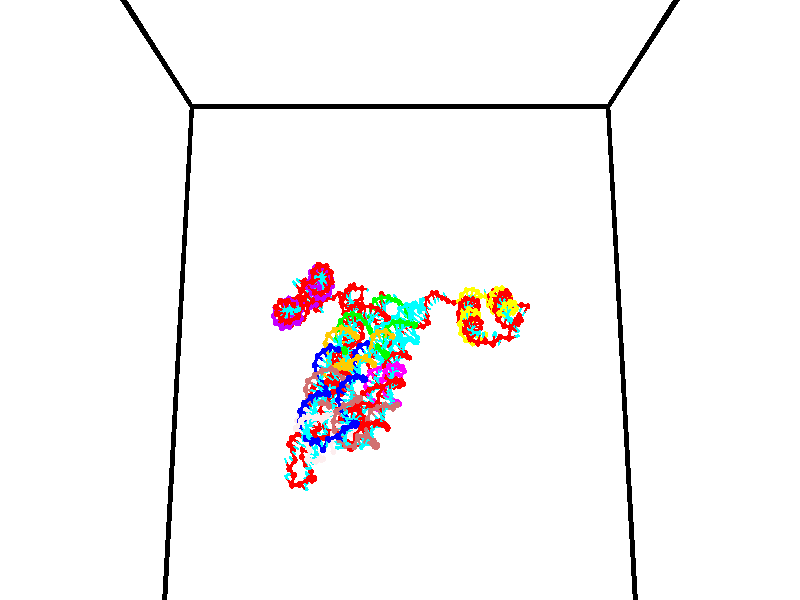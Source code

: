// switches for output
#declare DRAW_BASES = 1; // possible values are 0, 1; only relevant for DNA ribbons
#declare DRAW_BASES_TYPE = 3; // possible values are 1, 2, 3; only relevant for DNA ribbons
#declare DRAW_FOG = 0; // set to 1 to enable fog

#include "colors.inc"

#include "transforms.inc"
background { rgb <1, 1, 1>}

#default {
   normal{
       ripples 0.25
       frequency 0.20
       turbulence 0.2
       lambda 5
   }
	finish {
		phong 0.1
		phong_size 40.
	}
}

// original window dimensions: 1024x640


// camera settings

camera {
	sky <0, 0.179814, -0.983701>
	up <0, 0.179814, -0.983701>
	right 1.6 * <1, 0, 0>
	location <35, 94.9851, 44.8844>
	look_at <35, 29.7336, 32.9568>
	direction <0, -65.2515, -11.9276>
	angle 67.0682
}


# declare cpy_camera_pos = <35, 94.9851, 44.8844>;
# if (DRAW_FOG = 1)
fog {
	fog_type 2
	up vnormalize(cpy_camera_pos)
	color rgbt<1,1,1,0.3>
	distance 1e-5
	fog_alt 3e-3
	fog_offset 56
}
# end


// LIGHTS

# declare lum = 6;
global_settings {
	ambient_light rgb lum * <0.05, 0.05, 0.05>
	max_trace_level 15
}# declare cpy_direct_light_amount = 0.25;
light_source
{	1000 * <-1, -1.16352, -0.803886>,
	rgb lum * cpy_direct_light_amount
	parallel
}

light_source
{	1000 * <1, 1.16352, 0.803886>,
	rgb lum * cpy_direct_light_amount
	parallel
}

// strand 0

// nucleotide -1

// particle -1
sphere {
	<24.773943, 34.643879, 34.847115> 0.250000
	pigment { color rgbt <1,0,0,0> }
	no_shadow
}
cylinder {
	<24.449476, 34.876083, 34.875423>,  <24.254795, 35.015408, 34.892410>, 0.100000
	pigment { color rgbt <1,0,0,0> }
	no_shadow
}
cylinder {
	<24.449476, 34.876083, 34.875423>,  <24.773943, 34.643879, 34.847115>, 0.100000
	pigment { color rgbt <1,0,0,0> }
	no_shadow
}

// particle -1
sphere {
	<24.449476, 34.876083, 34.875423> 0.100000
	pigment { color rgbt <1,0,0,0> }
	no_shadow
}
sphere {
	0, 1
	scale<0.080000,0.200000,0.300000>
	matrix <0.567783, 0.752765, 0.333118,
		0.140101, 0.310401, -0.940225,
		-0.811169, 0.580514, 0.070777,
		24.206125, 35.050236, 34.896656>
	pigment { color rgbt <0,1,1,0> }
	no_shadow
}
cylinder {
	<25.040922, 35.313992, 34.731380>,  <24.773943, 34.643879, 34.847115>, 0.130000
	pigment { color rgbt <1,0,0,0> }
	no_shadow
}

// nucleotide -1

// particle -1
sphere {
	<25.040922, 35.313992, 34.731380> 0.250000
	pigment { color rgbt <1,0,0,0> }
	no_shadow
}
cylinder {
	<24.661692, 35.405838, 34.819408>,  <24.434155, 35.460945, 34.872227>, 0.100000
	pigment { color rgbt <1,0,0,0> }
	no_shadow
}
cylinder {
	<24.661692, 35.405838, 34.819408>,  <25.040922, 35.313992, 34.731380>, 0.100000
	pigment { color rgbt <1,0,0,0> }
	no_shadow
}

// particle -1
sphere {
	<24.661692, 35.405838, 34.819408> 0.100000
	pigment { color rgbt <1,0,0,0> }
	no_shadow
}
sphere {
	0, 1
	scale<0.080000,0.200000,0.300000>
	matrix <0.313543, 0.790845, 0.525600,
		-0.053352, 0.567308, -0.821775,
		-0.948074, 0.229620, 0.220069,
		24.377270, 35.474724, 34.885429>
	pigment { color rgbt <0,1,1,0> }
	no_shadow
}
cylinder {
	<24.910908, 36.121235, 34.687817>,  <25.040922, 35.313992, 34.731380>, 0.130000
	pigment { color rgbt <1,0,0,0> }
	no_shadow
}

// nucleotide -1

// particle -1
sphere {
	<24.910908, 36.121235, 34.687817> 0.250000
	pigment { color rgbt <1,0,0,0> }
	no_shadow
}
cylinder {
	<24.641315, 35.947186, 34.926620>,  <24.479559, 35.842754, 35.069901>, 0.100000
	pigment { color rgbt <1,0,0,0> }
	no_shadow
}
cylinder {
	<24.641315, 35.947186, 34.926620>,  <24.910908, 36.121235, 34.687817>, 0.100000
	pigment { color rgbt <1,0,0,0> }
	no_shadow
}

// particle -1
sphere {
	<24.641315, 35.947186, 34.926620> 0.100000
	pigment { color rgbt <1,0,0,0> }
	no_shadow
}
sphere {
	0, 1
	scale<0.080000,0.200000,0.300000>
	matrix <0.060961, 0.772618, 0.631938,
		-0.736228, 0.462309, -0.494205,
		-0.673982, -0.435123, 0.597006,
		24.439121, 35.816650, 35.105721>
	pigment { color rgbt <0,1,1,0> }
	no_shadow
}
cylinder {
	<24.298445, 36.584042, 34.919411>,  <24.910908, 36.121235, 34.687817>, 0.130000
	pigment { color rgbt <1,0,0,0> }
	no_shadow
}

// nucleotide -1

// particle -1
sphere {
	<24.298445, 36.584042, 34.919411> 0.250000
	pigment { color rgbt <1,0,0,0> }
	no_shadow
}
cylinder {
	<24.340855, 36.303265, 35.201130>,  <24.366301, 36.134800, 35.370163>, 0.100000
	pigment { color rgbt <1,0,0,0> }
	no_shadow
}
cylinder {
	<24.340855, 36.303265, 35.201130>,  <24.298445, 36.584042, 34.919411>, 0.100000
	pigment { color rgbt <1,0,0,0> }
	no_shadow
}

// particle -1
sphere {
	<24.340855, 36.303265, 35.201130> 0.100000
	pigment { color rgbt <1,0,0,0> }
	no_shadow
}
sphere {
	0, 1
	scale<0.080000,0.200000,0.300000>
	matrix <-0.010761, 0.707442, 0.706689,
		-0.994305, -0.082504, 0.067451,
		0.106023, -0.701939, 0.704302,
		24.372662, 36.092682, 35.412422>
	pigment { color rgbt <0,1,1,0> }
	no_shadow
}
cylinder {
	<24.161398, 36.673466, 35.706806>,  <24.298445, 36.584042, 34.919411>, 0.130000
	pigment { color rgbt <1,0,0,0> }
	no_shadow
}

// nucleotide -1

// particle -1
sphere {
	<24.161398, 36.673466, 35.706806> 0.250000
	pigment { color rgbt <1,0,0,0> }
	no_shadow
}
cylinder {
	<24.543993, 36.616932, 35.604706>,  <24.773550, 36.583012, 35.543446>, 0.100000
	pigment { color rgbt <1,0,0,0> }
	no_shadow
}
cylinder {
	<24.543993, 36.616932, 35.604706>,  <24.161398, 36.673466, 35.706806>, 0.100000
	pigment { color rgbt <1,0,0,0> }
	no_shadow
}

// particle -1
sphere {
	<24.543993, 36.616932, 35.604706> 0.100000
	pigment { color rgbt <1,0,0,0> }
	no_shadow
}
sphere {
	0, 1
	scale<0.080000,0.200000,0.300000>
	matrix <0.165026, 0.983524, 0.073808,
		0.240615, -0.112720, 0.964053,
		0.956489, -0.141335, -0.255252,
		24.830940, 36.574532, 35.528130>
	pigment { color rgbt <0,1,1,0> }
	no_shadow
}
cylinder {
	<24.555590, 36.957901, 36.126469>,  <24.161398, 36.673466, 35.706806>, 0.130000
	pigment { color rgbt <1,0,0,0> }
	no_shadow
}

// nucleotide -1

// particle -1
sphere {
	<24.555590, 36.957901, 36.126469> 0.250000
	pigment { color rgbt <1,0,0,0> }
	no_shadow
}
cylinder {
	<24.798258, 36.928066, 35.809891>,  <24.943859, 36.910164, 35.619946>, 0.100000
	pigment { color rgbt <1,0,0,0> }
	no_shadow
}
cylinder {
	<24.798258, 36.928066, 35.809891>,  <24.555590, 36.957901, 36.126469>, 0.100000
	pigment { color rgbt <1,0,0,0> }
	no_shadow
}

// particle -1
sphere {
	<24.798258, 36.928066, 35.809891> 0.100000
	pigment { color rgbt <1,0,0,0> }
	no_shadow
}
sphere {
	0, 1
	scale<0.080000,0.200000,0.300000>
	matrix <0.184575, 0.981597, 0.048977,
		0.773228, -0.175794, 0.609274,
		0.606672, -0.074586, -0.791446,
		24.980259, 36.905689, 35.572456>
	pigment { color rgbt <0,1,1,0> }
	no_shadow
}
cylinder {
	<25.233667, 37.277740, 36.243935>,  <24.555590, 36.957901, 36.126469>, 0.130000
	pigment { color rgbt <1,0,0,0> }
	no_shadow
}

// nucleotide -1

// particle -1
sphere {
	<25.233667, 37.277740, 36.243935> 0.250000
	pigment { color rgbt <1,0,0,0> }
	no_shadow
}
cylinder {
	<25.143597, 37.291077, 35.854435>,  <25.089554, 37.299080, 35.620735>, 0.100000
	pigment { color rgbt <1,0,0,0> }
	no_shadow
}
cylinder {
	<25.143597, 37.291077, 35.854435>,  <25.233667, 37.277740, 36.243935>, 0.100000
	pigment { color rgbt <1,0,0,0> }
	no_shadow
}

// particle -1
sphere {
	<25.143597, 37.291077, 35.854435> 0.100000
	pigment { color rgbt <1,0,0,0> }
	no_shadow
}
sphere {
	0, 1
	scale<0.080000,0.200000,0.300000>
	matrix <0.213838, 0.976738, -0.016008,
		0.950562, -0.211829, -0.227068,
		-0.225177, 0.033340, -0.973747,
		25.076044, 37.301079, 35.562309>
	pigment { color rgbt <0,1,1,0> }
	no_shadow
}
cylinder {
	<25.768650, 37.673058, 35.942940>,  <25.233667, 37.277740, 36.243935>, 0.130000
	pigment { color rgbt <1,0,0,0> }
	no_shadow
}

// nucleotide -1

// particle -1
sphere {
	<25.768650, 37.673058, 35.942940> 0.250000
	pigment { color rgbt <1,0,0,0> }
	no_shadow
}
cylinder {
	<25.493149, 37.701344, 35.654324>,  <25.327848, 37.718315, 35.481155>, 0.100000
	pigment { color rgbt <1,0,0,0> }
	no_shadow
}
cylinder {
	<25.493149, 37.701344, 35.654324>,  <25.768650, 37.673058, 35.942940>, 0.100000
	pigment { color rgbt <1,0,0,0> }
	no_shadow
}

// particle -1
sphere {
	<25.493149, 37.701344, 35.654324> 0.100000
	pigment { color rgbt <1,0,0,0> }
	no_shadow
}
sphere {
	0, 1
	scale<0.080000,0.200000,0.300000>
	matrix <0.293968, 0.936987, -0.188780,
		0.662722, -0.342131, -0.666142,
		-0.688754, 0.070716, -0.721538,
		25.286522, 37.722557, 35.437862>
	pigment { color rgbt <0,1,1,0> }
	no_shadow
}
cylinder {
	<26.144855, 37.920547, 35.405865>,  <25.768650, 37.673058, 35.942940>, 0.130000
	pigment { color rgbt <1,0,0,0> }
	no_shadow
}

// nucleotide -1

// particle -1
sphere {
	<26.144855, 37.920547, 35.405865> 0.250000
	pigment { color rgbt <1,0,0,0> }
	no_shadow
}
cylinder {
	<25.763859, 37.999241, 35.312862>,  <25.535261, 38.046455, 35.257061>, 0.100000
	pigment { color rgbt <1,0,0,0> }
	no_shadow
}
cylinder {
	<25.763859, 37.999241, 35.312862>,  <26.144855, 37.920547, 35.405865>, 0.100000
	pigment { color rgbt <1,0,0,0> }
	no_shadow
}

// particle -1
sphere {
	<25.763859, 37.999241, 35.312862> 0.100000
	pigment { color rgbt <1,0,0,0> }
	no_shadow
}
sphere {
	0, 1
	scale<0.080000,0.200000,0.300000>
	matrix <0.214363, 0.975320, -0.052912,
		0.216359, -0.100239, -0.971155,
		-0.952490, 0.196732, -0.232506,
		25.478111, 38.058262, 35.243111>
	pigment { color rgbt <0,1,1,0> }
	no_shadow
}
cylinder {
	<26.232409, 38.412117, 34.889416>,  <26.144855, 37.920547, 35.405865>, 0.130000
	pigment { color rgbt <1,0,0,0> }
	no_shadow
}

// nucleotide -1

// particle -1
sphere {
	<26.232409, 38.412117, 34.889416> 0.250000
	pigment { color rgbt <1,0,0,0> }
	no_shadow
}
cylinder {
	<25.860472, 38.439705, 35.033989>,  <25.637310, 38.456257, 35.120735>, 0.100000
	pigment { color rgbt <1,0,0,0> }
	no_shadow
}
cylinder {
	<25.860472, 38.439705, 35.033989>,  <26.232409, 38.412117, 34.889416>, 0.100000
	pigment { color rgbt <1,0,0,0> }
	no_shadow
}

// particle -1
sphere {
	<25.860472, 38.439705, 35.033989> 0.100000
	pigment { color rgbt <1,0,0,0> }
	no_shadow
}
sphere {
	0, 1
	scale<0.080000,0.200000,0.300000>
	matrix <0.095584, 0.993831, 0.056253,
		-0.355326, 0.086854, -0.930699,
		-0.929843, 0.068972, 0.361435,
		25.581518, 38.460396, 35.142418>
	pigment { color rgbt <0,1,1,0> }
	no_shadow
}
cylinder {
	<25.996281, 38.975834, 34.583813>,  <26.232409, 38.412117, 34.889416>, 0.130000
	pigment { color rgbt <1,0,0,0> }
	no_shadow
}

// nucleotide -1

// particle -1
sphere {
	<25.996281, 38.975834, 34.583813> 0.250000
	pigment { color rgbt <1,0,0,0> }
	no_shadow
}
cylinder {
	<25.724260, 38.947979, 34.875751>,  <25.561049, 38.931267, 35.050915>, 0.100000
	pigment { color rgbt <1,0,0,0> }
	no_shadow
}
cylinder {
	<25.724260, 38.947979, 34.875751>,  <25.996281, 38.975834, 34.583813>, 0.100000
	pigment { color rgbt <1,0,0,0> }
	no_shadow
}

// particle -1
sphere {
	<25.724260, 38.947979, 34.875751> 0.100000
	pigment { color rgbt <1,0,0,0> }
	no_shadow
}
sphere {
	0, 1
	scale<0.080000,0.200000,0.300000>
	matrix <-0.065761, 0.997260, 0.033880,
		-0.730210, -0.024956, -0.682767,
		-0.680051, -0.069639, 0.729850,
		25.520245, 38.927086, 35.094707>
	pigment { color rgbt <0,1,1,0> }
	no_shadow
}
cylinder {
	<25.484453, 39.561275, 34.542404>,  <25.996281, 38.975834, 34.583813>, 0.130000
	pigment { color rgbt <1,0,0,0> }
	no_shadow
}

// nucleotide -1

// particle -1
sphere {
	<25.484453, 39.561275, 34.542404> 0.250000
	pigment { color rgbt <1,0,0,0> }
	no_shadow
}
cylinder {
	<25.404118, 39.446617, 34.917103>,  <25.355915, 39.377823, 35.141922>, 0.100000
	pigment { color rgbt <1,0,0,0> }
	no_shadow
}
cylinder {
	<25.404118, 39.446617, 34.917103>,  <25.484453, 39.561275, 34.542404>, 0.100000
	pigment { color rgbt <1,0,0,0> }
	no_shadow
}

// particle -1
sphere {
	<25.404118, 39.446617, 34.917103> 0.100000
	pigment { color rgbt <1,0,0,0> }
	no_shadow
}
sphere {
	0, 1
	scale<0.080000,0.200000,0.300000>
	matrix <-0.286474, 0.931617, 0.223657,
		-0.936801, -0.223434, -0.269223,
		-0.200840, -0.286647, 0.936748,
		25.343866, 39.360622, 35.198128>
	pigment { color rgbt <0,1,1,0> }
	no_shadow
}
cylinder {
	<24.750721, 39.702362, 34.754761>,  <25.484453, 39.561275, 34.542404>, 0.130000
	pigment { color rgbt <1,0,0,0> }
	no_shadow
}

// nucleotide -1

// particle -1
sphere {
	<24.750721, 39.702362, 34.754761> 0.250000
	pigment { color rgbt <1,0,0,0> }
	no_shadow
}
cylinder {
	<24.937117, 39.690628, 35.108482>,  <25.048954, 39.683586, 35.320717>, 0.100000
	pigment { color rgbt <1,0,0,0> }
	no_shadow
}
cylinder {
	<24.937117, 39.690628, 35.108482>,  <24.750721, 39.702362, 34.754761>, 0.100000
	pigment { color rgbt <1,0,0,0> }
	no_shadow
}

// particle -1
sphere {
	<24.937117, 39.690628, 35.108482> 0.100000
	pigment { color rgbt <1,0,0,0> }
	no_shadow
}
sphere {
	0, 1
	scale<0.080000,0.200000,0.300000>
	matrix <-0.373871, 0.899310, 0.226851,
		-0.801919, -0.436326, 0.408100,
		0.465990, -0.029339, 0.884303,
		25.076914, 39.681828, 35.373772>
	pigment { color rgbt <0,1,1,0> }
	no_shadow
}
cylinder {
	<24.297483, 39.952648, 35.201069>,  <24.750721, 39.702362, 34.754761>, 0.130000
	pigment { color rgbt <1,0,0,0> }
	no_shadow
}

// nucleotide -1

// particle -1
sphere {
	<24.297483, 39.952648, 35.201069> 0.250000
	pigment { color rgbt <1,0,0,0> }
	no_shadow
}
cylinder {
	<24.612112, 39.999653, 35.443554>,  <24.800890, 40.027855, 35.589046>, 0.100000
	pigment { color rgbt <1,0,0,0> }
	no_shadow
}
cylinder {
	<24.612112, 39.999653, 35.443554>,  <24.297483, 39.952648, 35.201069>, 0.100000
	pigment { color rgbt <1,0,0,0> }
	no_shadow
}

// particle -1
sphere {
	<24.612112, 39.999653, 35.443554> 0.100000
	pigment { color rgbt <1,0,0,0> }
	no_shadow
}
sphere {
	0, 1
	scale<0.080000,0.200000,0.300000>
	matrix <-0.392311, 0.853232, 0.343638,
		-0.476863, -0.508121, 0.717227,
		0.786571, 0.117508, 0.606216,
		24.848083, 40.034904, 35.625420>
	pigment { color rgbt <0,1,1,0> }
	no_shadow
}
cylinder {
	<24.054296, 40.207943, 35.907997>,  <24.297483, 39.952648, 35.201069>, 0.130000
	pigment { color rgbt <1,0,0,0> }
	no_shadow
}

// nucleotide -1

// particle -1
sphere {
	<24.054296, 40.207943, 35.907997> 0.250000
	pigment { color rgbt <1,0,0,0> }
	no_shadow
}
cylinder {
	<24.431976, 40.329483, 35.857155>,  <24.658585, 40.402409, 35.826649>, 0.100000
	pigment { color rgbt <1,0,0,0> }
	no_shadow
}
cylinder {
	<24.431976, 40.329483, 35.857155>,  <24.054296, 40.207943, 35.907997>, 0.100000
	pigment { color rgbt <1,0,0,0> }
	no_shadow
}

// particle -1
sphere {
	<24.431976, 40.329483, 35.857155> 0.100000
	pigment { color rgbt <1,0,0,0> }
	no_shadow
}
sphere {
	0, 1
	scale<0.080000,0.200000,0.300000>
	matrix <-0.233295, 0.889400, 0.393117,
		0.232502, -0.341527, 0.910660,
		0.944201, 0.303853, -0.127110,
		24.715237, 40.420639, 35.819023>
	pigment { color rgbt <0,1,1,0> }
	no_shadow
}
cylinder {
	<24.151180, 40.571697, 36.568989>,  <24.054296, 40.207943, 35.907997>, 0.130000
	pigment { color rgbt <1,0,0,0> }
	no_shadow
}

// nucleotide -1

// particle -1
sphere {
	<24.151180, 40.571697, 36.568989> 0.250000
	pigment { color rgbt <1,0,0,0> }
	no_shadow
}
cylinder {
	<24.460424, 40.675243, 36.337372>,  <24.645971, 40.737370, 36.198402>, 0.100000
	pigment { color rgbt <1,0,0,0> }
	no_shadow
}
cylinder {
	<24.460424, 40.675243, 36.337372>,  <24.151180, 40.571697, 36.568989>, 0.100000
	pigment { color rgbt <1,0,0,0> }
	no_shadow
}

// particle -1
sphere {
	<24.460424, 40.675243, 36.337372> 0.100000
	pigment { color rgbt <1,0,0,0> }
	no_shadow
}
sphere {
	0, 1
	scale<0.080000,0.200000,0.300000>
	matrix <0.011813, 0.906891, 0.421199,
		0.634161, -0.332473, 0.698070,
		0.773111, 0.258861, -0.579043,
		24.692358, 40.752903, 36.163658>
	pigment { color rgbt <0,1,1,0> }
	no_shadow
}
cylinder {
	<24.708191, 40.908489, 36.952930>,  <24.151180, 40.571697, 36.568989>, 0.130000
	pigment { color rgbt <1,0,0,0> }
	no_shadow
}

// nucleotide -1

// particle -1
sphere {
	<24.708191, 40.908489, 36.952930> 0.250000
	pigment { color rgbt <1,0,0,0> }
	no_shadow
}
cylinder {
	<24.755768, 41.043312, 36.579353>,  <24.784315, 41.124207, 36.355209>, 0.100000
	pigment { color rgbt <1,0,0,0> }
	no_shadow
}
cylinder {
	<24.755768, 41.043312, 36.579353>,  <24.708191, 40.908489, 36.952930>, 0.100000
	pigment { color rgbt <1,0,0,0> }
	no_shadow
}

// particle -1
sphere {
	<24.755768, 41.043312, 36.579353> 0.100000
	pigment { color rgbt <1,0,0,0> }
	no_shadow
}
sphere {
	0, 1
	scale<0.080000,0.200000,0.300000>
	matrix <0.182435, 0.917185, 0.354243,
		0.975997, -0.212518, 0.047603,
		0.118944, 0.337056, -0.933941,
		24.791451, 41.144428, 36.299171>
	pigment { color rgbt <0,1,1,0> }
	no_shadow
}
cylinder {
	<25.239222, 41.362530, 37.002357>,  <24.708191, 40.908489, 36.952930>, 0.130000
	pigment { color rgbt <1,0,0,0> }
	no_shadow
}

// nucleotide -1

// particle -1
sphere {
	<25.239222, 41.362530, 37.002357> 0.250000
	pigment { color rgbt <1,0,0,0> }
	no_shadow
}
cylinder {
	<25.062233, 41.453228, 36.655300>,  <24.956039, 41.507648, 36.447067>, 0.100000
	pigment { color rgbt <1,0,0,0> }
	no_shadow
}
cylinder {
	<25.062233, 41.453228, 36.655300>,  <25.239222, 41.362530, 37.002357>, 0.100000
	pigment { color rgbt <1,0,0,0> }
	no_shadow
}

// particle -1
sphere {
	<25.062233, 41.453228, 36.655300> 0.100000
	pigment { color rgbt <1,0,0,0> }
	no_shadow
}
sphere {
	0, 1
	scale<0.080000,0.200000,0.300000>
	matrix <0.279210, 0.954251, 0.106989,
		0.852208, -0.194915, -0.485539,
		-0.442473, 0.226745, -0.867643,
		24.929491, 41.521252, 36.395008>
	pigment { color rgbt <0,1,1,0> }
	no_shadow
}
cylinder {
	<25.720903, 41.875702, 36.693344>,  <25.239222, 41.362530, 37.002357>, 0.130000
	pigment { color rgbt <1,0,0,0> }
	no_shadow
}

// nucleotide -1

// particle -1
sphere {
	<25.720903, 41.875702, 36.693344> 0.250000
	pigment { color rgbt <1,0,0,0> }
	no_shadow
}
cylinder {
	<25.380426, 41.913280, 36.486794>,  <25.176140, 41.935825, 36.362865>, 0.100000
	pigment { color rgbt <1,0,0,0> }
	no_shadow
}
cylinder {
	<25.380426, 41.913280, 36.486794>,  <25.720903, 41.875702, 36.693344>, 0.100000
	pigment { color rgbt <1,0,0,0> }
	no_shadow
}

// particle -1
sphere {
	<25.380426, 41.913280, 36.486794> 0.100000
	pigment { color rgbt <1,0,0,0> }
	no_shadow
}
sphere {
	0, 1
	scale<0.080000,0.200000,0.300000>
	matrix <0.173691, 0.978834, -0.108235,
		0.495277, -0.181819, -0.849495,
		-0.851195, 0.093943, -0.516374,
		25.125069, 41.941463, 36.331882>
	pigment { color rgbt <0,1,1,0> }
	no_shadow
}
cylinder {
	<25.870346, 42.203709, 36.136971>,  <25.720903, 41.875702, 36.693344>, 0.130000
	pigment { color rgbt <1,0,0,0> }
	no_shadow
}

// nucleotide -1

// particle -1
sphere {
	<25.870346, 42.203709, 36.136971> 0.250000
	pigment { color rgbt <1,0,0,0> }
	no_shadow
}
cylinder {
	<25.476706, 42.264023, 36.174515>,  <25.240522, 42.300213, 36.197041>, 0.100000
	pigment { color rgbt <1,0,0,0> }
	no_shadow
}
cylinder {
	<25.476706, 42.264023, 36.174515>,  <25.870346, 42.203709, 36.136971>, 0.100000
	pigment { color rgbt <1,0,0,0> }
	no_shadow
}

// particle -1
sphere {
	<25.476706, 42.264023, 36.174515> 0.100000
	pigment { color rgbt <1,0,0,0> }
	no_shadow
}
sphere {
	0, 1
	scale<0.080000,0.200000,0.300000>
	matrix <0.150614, 0.988552, -0.008975,
		-0.094138, 0.005304, -0.995545,
		-0.984100, 0.150788, 0.093859,
		25.181475, 42.309258, 36.202671>
	pigment { color rgbt <0,1,1,0> }
	no_shadow
}
cylinder {
	<25.653004, 42.751812, 35.714481>,  <25.870346, 42.203709, 36.136971>, 0.130000
	pigment { color rgbt <1,0,0,0> }
	no_shadow
}

// nucleotide -1

// particle -1
sphere {
	<25.653004, 42.751812, 35.714481> 0.250000
	pigment { color rgbt <1,0,0,0> }
	no_shadow
}
cylinder {
	<25.356096, 42.737270, 35.982128>,  <25.177952, 42.728546, 36.142715>, 0.100000
	pigment { color rgbt <1,0,0,0> }
	no_shadow
}
cylinder {
	<25.356096, 42.737270, 35.982128>,  <25.653004, 42.751812, 35.714481>, 0.100000
	pigment { color rgbt <1,0,0,0> }
	no_shadow
}

// particle -1
sphere {
	<25.356096, 42.737270, 35.982128> 0.100000
	pigment { color rgbt <1,0,0,0> }
	no_shadow
}
sphere {
	0, 1
	scale<0.080000,0.200000,0.300000>
	matrix <-0.011008, 0.999054, 0.042070,
		-0.670014, 0.023862, -0.741965,
		-0.742267, -0.036355, 0.669118,
		25.133417, 42.726364, 36.182865>
	pigment { color rgbt <0,1,1,0> }
	no_shadow
}
cylinder {
	<25.243654, 43.279915, 35.532131>,  <25.653004, 42.751812, 35.714481>, 0.130000
	pigment { color rgbt <1,0,0,0> }
	no_shadow
}

// nucleotide -1

// particle -1
sphere {
	<25.243654, 43.279915, 35.532131> 0.250000
	pigment { color rgbt <1,0,0,0> }
	no_shadow
}
cylinder {
	<25.109249, 43.220329, 35.904133>,  <25.028606, 43.184578, 36.127335>, 0.100000
	pigment { color rgbt <1,0,0,0> }
	no_shadow
}
cylinder {
	<25.109249, 43.220329, 35.904133>,  <25.243654, 43.279915, 35.532131>, 0.100000
	pigment { color rgbt <1,0,0,0> }
	no_shadow
}

// particle -1
sphere {
	<25.109249, 43.220329, 35.904133> 0.100000
	pigment { color rgbt <1,0,0,0> }
	no_shadow
}
sphere {
	0, 1
	scale<0.080000,0.200000,0.300000>
	matrix <0.055551, 0.982559, 0.177457,
		-0.940218, 0.111290, -0.321876,
		-0.336012, -0.148968, 0.930002,
		25.008446, 43.175640, 36.183132>
	pigment { color rgbt <0,1,1,0> }
	no_shadow
}
cylinder {
	<24.661961, 43.668301, 35.587746>,  <25.243654, 43.279915, 35.532131>, 0.130000
	pigment { color rgbt <1,0,0,0> }
	no_shadow
}

// nucleotide -1

// particle -1
sphere {
	<24.661961, 43.668301, 35.587746> 0.250000
	pigment { color rgbt <1,0,0,0> }
	no_shadow
}
cylinder {
	<24.841295, 43.606487, 35.939907>,  <24.948896, 43.569401, 36.151203>, 0.100000
	pigment { color rgbt <1,0,0,0> }
	no_shadow
}
cylinder {
	<24.841295, 43.606487, 35.939907>,  <24.661961, 43.668301, 35.587746>, 0.100000
	pigment { color rgbt <1,0,0,0> }
	no_shadow
}

// particle -1
sphere {
	<24.841295, 43.606487, 35.939907> 0.100000
	pigment { color rgbt <1,0,0,0> }
	no_shadow
}
sphere {
	0, 1
	scale<0.080000,0.200000,0.300000>
	matrix <0.207802, 0.975976, 0.065487,
		-0.869376, 0.153590, 0.469676,
		0.448335, -0.154532, 0.880407,
		24.975796, 43.560127, 36.204029>
	pigment { color rgbt <0,1,1,0> }
	no_shadow
}
cylinder {
	<24.418049, 44.223797, 36.126633>,  <24.661961, 43.668301, 35.587746>, 0.130000
	pigment { color rgbt <1,0,0,0> }
	no_shadow
}

// nucleotide -1

// particle -1
sphere {
	<24.418049, 44.223797, 36.126633> 0.250000
	pigment { color rgbt <1,0,0,0> }
	no_shadow
}
cylinder {
	<24.767500, 44.082413, 36.260403>,  <24.977171, 43.997581, 36.340664>, 0.100000
	pigment { color rgbt <1,0,0,0> }
	no_shadow
}
cylinder {
	<24.767500, 44.082413, 36.260403>,  <24.418049, 44.223797, 36.126633>, 0.100000
	pigment { color rgbt <1,0,0,0> }
	no_shadow
}

// particle -1
sphere {
	<24.767500, 44.082413, 36.260403> 0.100000
	pigment { color rgbt <1,0,0,0> }
	no_shadow
}
sphere {
	0, 1
	scale<0.080000,0.200000,0.300000>
	matrix <0.326290, 0.935397, 0.136263,
		-0.360983, -0.009924, 0.932519,
		0.873628, -0.353461, 0.334424,
		25.029589, 43.976376, 36.360729>
	pigment { color rgbt <0,1,1,0> }
	no_shadow
}
cylinder {
	<24.553345, 44.563587, 36.663662>,  <24.418049, 44.223797, 36.126633>, 0.130000
	pigment { color rgbt <1,0,0,0> }
	no_shadow
}

// nucleotide -1

// particle -1
sphere {
	<24.553345, 44.563587, 36.663662> 0.250000
	pigment { color rgbt <1,0,0,0> }
	no_shadow
}
cylinder {
	<24.917261, 44.418884, 36.582260>,  <25.135611, 44.332062, 36.533421>, 0.100000
	pigment { color rgbt <1,0,0,0> }
	no_shadow
}
cylinder {
	<24.917261, 44.418884, 36.582260>,  <24.553345, 44.563587, 36.663662>, 0.100000
	pigment { color rgbt <1,0,0,0> }
	no_shadow
}

// particle -1
sphere {
	<24.917261, 44.418884, 36.582260> 0.100000
	pigment { color rgbt <1,0,0,0> }
	no_shadow
}
sphere {
	0, 1
	scale<0.080000,0.200000,0.300000>
	matrix <0.391298, 0.911060, 0.129830,
		0.138437, -0.197749, 0.970428,
		0.909792, -0.361753, -0.203503,
		25.190199, 44.310360, 36.521210>
	pigment { color rgbt <0,1,1,0> }
	no_shadow
}
cylinder {
	<25.040911, 44.836021, 37.100029>,  <24.553345, 44.563587, 36.663662>, 0.130000
	pigment { color rgbt <1,0,0,0> }
	no_shadow
}

// nucleotide -1

// particle -1
sphere {
	<25.040911, 44.836021, 37.100029> 0.250000
	pigment { color rgbt <1,0,0,0> }
	no_shadow
}
cylinder {
	<25.227579, 44.746742, 36.757710>,  <25.339581, 44.693172, 36.552319>, 0.100000
	pigment { color rgbt <1,0,0,0> }
	no_shadow
}
cylinder {
	<25.227579, 44.746742, 36.757710>,  <25.040911, 44.836021, 37.100029>, 0.100000
	pigment { color rgbt <1,0,0,0> }
	no_shadow
}

// particle -1
sphere {
	<25.227579, 44.746742, 36.757710> 0.100000
	pigment { color rgbt <1,0,0,0> }
	no_shadow
}
sphere {
	0, 1
	scale<0.080000,0.200000,0.300000>
	matrix <0.542432, 0.836506, 0.077620,
		0.698559, -0.500438, 0.511446,
		0.466672, -0.223202, -0.855802,
		25.367580, 44.679783, 36.500969>
	pigment { color rgbt <0,1,1,0> }
	no_shadow
}
cylinder {
	<25.714710, 44.901211, 37.264496>,  <25.040911, 44.836021, 37.100029>, 0.130000
	pigment { color rgbt <1,0,0,0> }
	no_shadow
}

// nucleotide -1

// particle -1
sphere {
	<25.714710, 44.901211, 37.264496> 0.250000
	pigment { color rgbt <1,0,0,0> }
	no_shadow
}
cylinder {
	<25.676868, 44.984085, 36.875008>,  <25.654163, 45.033810, 36.641315>, 0.100000
	pigment { color rgbt <1,0,0,0> }
	no_shadow
}
cylinder {
	<25.676868, 44.984085, 36.875008>,  <25.714710, 44.901211, 37.264496>, 0.100000
	pigment { color rgbt <1,0,0,0> }
	no_shadow
}

// particle -1
sphere {
	<25.676868, 44.984085, 36.875008> 0.100000
	pigment { color rgbt <1,0,0,0> }
	no_shadow
}
sphere {
	0, 1
	scale<0.080000,0.200000,0.300000>
	matrix <0.539135, 0.832916, 0.124841,
		0.836889, -0.513155, -0.190496,
		-0.094604, 0.207181, -0.973718,
		25.648487, 45.046238, 36.582893>
	pigment { color rgbt <0,1,1,0> }
	no_shadow
}
cylinder {
	<26.400366, 44.805714, 36.910244>,  <25.714710, 44.901211, 37.264496>, 0.130000
	pigment { color rgbt <1,0,0,0> }
	no_shadow
}

// nucleotide -1

// particle -1
sphere {
	<26.400366, 44.805714, 36.910244> 0.250000
	pigment { color rgbt <1,0,0,0> }
	no_shadow
}
cylinder {
	<26.172432, 45.064922, 36.708115>,  <26.035671, 45.220448, 36.586838>, 0.100000
	pigment { color rgbt <1,0,0,0> }
	no_shadow
}
cylinder {
	<26.172432, 45.064922, 36.708115>,  <26.400366, 44.805714, 36.910244>, 0.100000
	pigment { color rgbt <1,0,0,0> }
	no_shadow
}

// particle -1
sphere {
	<26.172432, 45.064922, 36.708115> 0.100000
	pigment { color rgbt <1,0,0,0> }
	no_shadow
}
sphere {
	0, 1
	scale<0.080000,0.200000,0.300000>
	matrix <0.725526, 0.685493, 0.060922,
		0.385874, -0.331909, -0.860777,
		-0.569836, 0.648024, -0.505323,
		26.001482, 45.259331, 36.556519>
	pigment { color rgbt <0,1,1,0> }
	no_shadow
}
cylinder {
	<26.770069, 44.995205, 36.236076>,  <26.400366, 44.805714, 36.910244>, 0.130000
	pigment { color rgbt <1,0,0,0> }
	no_shadow
}

// nucleotide -1

// particle -1
sphere {
	<26.770069, 44.995205, 36.236076> 0.250000
	pigment { color rgbt <1,0,0,0> }
	no_shadow
}
cylinder {
	<26.560097, 45.275249, 36.429688>,  <26.434113, 45.443275, 36.545856>, 0.100000
	pigment { color rgbt <1,0,0,0> }
	no_shadow
}
cylinder {
	<26.560097, 45.275249, 36.429688>,  <26.770069, 44.995205, 36.236076>, 0.100000
	pigment { color rgbt <1,0,0,0> }
	no_shadow
}

// particle -1
sphere {
	<26.560097, 45.275249, 36.429688> 0.100000
	pigment { color rgbt <1,0,0,0> }
	no_shadow
}
sphere {
	0, 1
	scale<0.080000,0.200000,0.300000>
	matrix <0.678315, 0.687623, -0.258965,
		-0.514136, 0.192386, -0.835854,
		-0.524931, 0.700116, 0.484030,
		26.402617, 45.485283, 36.574898>
	pigment { color rgbt <0,1,1,0> }
	no_shadow
}
cylinder {
	<26.764969, 45.610352, 35.824886>,  <26.770069, 44.995205, 36.236076>, 0.130000
	pigment { color rgbt <1,0,0,0> }
	no_shadow
}

// nucleotide -1

// particle -1
sphere {
	<26.764969, 45.610352, 35.824886> 0.250000
	pigment { color rgbt <1,0,0,0> }
	no_shadow
}
cylinder {
	<26.701462, 45.737911, 36.198647>,  <26.663357, 45.814445, 36.422901>, 0.100000
	pigment { color rgbt <1,0,0,0> }
	no_shadow
}
cylinder {
	<26.701462, 45.737911, 36.198647>,  <26.764969, 45.610352, 35.824886>, 0.100000
	pigment { color rgbt <1,0,0,0> }
	no_shadow
}

// particle -1
sphere {
	<26.701462, 45.737911, 36.198647> 0.100000
	pigment { color rgbt <1,0,0,0> }
	no_shadow
}
sphere {
	0, 1
	scale<0.080000,0.200000,0.300000>
	matrix <0.655450, 0.741808, -0.141800,
		-0.738362, 0.589936, -0.326798,
		-0.158768, 0.318899, 0.934396,
		26.653831, 45.833580, 36.478966>
	pigment { color rgbt <0,1,1,0> }
	no_shadow
}
cylinder {
	<26.699102, 45.390499, 35.180027>,  <26.764969, 45.610352, 35.824886>, 0.130000
	pigment { color rgbt <1,0,0,0> }
	no_shadow
}

// nucleotide -1

// particle -1
sphere {
	<26.699102, 45.390499, 35.180027> 0.250000
	pigment { color rgbt <1,0,0,0> }
	no_shadow
}
cylinder {
	<26.430458, 45.516994, 34.912018>,  <26.269272, 45.592892, 34.751213>, 0.100000
	pigment { color rgbt <1,0,0,0> }
	no_shadow
}
cylinder {
	<26.430458, 45.516994, 34.912018>,  <26.699102, 45.390499, 35.180027>, 0.100000
	pigment { color rgbt <1,0,0,0> }
	no_shadow
}

// particle -1
sphere {
	<26.430458, 45.516994, 34.912018> 0.100000
	pigment { color rgbt <1,0,0,0> }
	no_shadow
}
sphere {
	0, 1
	scale<0.080000,0.200000,0.300000>
	matrix <0.704459, 0.552703, -0.445260,
		0.229514, -0.771044, -0.593981,
		-0.671610, 0.316242, -0.670023,
		26.228975, 45.611866, 34.711010>
	pigment { color rgbt <0,1,1,0> }
	no_shadow
}
cylinder {
	<26.920074, 45.223888, 34.617031>,  <26.699102, 45.390499, 35.180027>, 0.130000
	pigment { color rgbt <1,0,0,0> }
	no_shadow
}

// nucleotide -1

// particle -1
sphere {
	<26.920074, 45.223888, 34.617031> 0.250000
	pigment { color rgbt <1,0,0,0> }
	no_shadow
}
cylinder {
	<26.692022, 45.548481, 34.565723>,  <26.555191, 45.743237, 34.534939>, 0.100000
	pigment { color rgbt <1,0,0,0> }
	no_shadow
}
cylinder {
	<26.692022, 45.548481, 34.565723>,  <26.920074, 45.223888, 34.617031>, 0.100000
	pigment { color rgbt <1,0,0,0> }
	no_shadow
}

// particle -1
sphere {
	<26.692022, 45.548481, 34.565723> 0.100000
	pigment { color rgbt <1,0,0,0> }
	no_shadow
}
sphere {
	0, 1
	scale<0.080000,0.200000,0.300000>
	matrix <0.759130, 0.460653, -0.459913,
		-0.314124, -0.359581, -0.878651,
		-0.570129, 0.811480, -0.128266,
		26.520983, 45.791924, 34.527245>
	pigment { color rgbt <0,1,1,0> }
	no_shadow
}
cylinder {
	<27.654629, 45.421631, 34.509640>,  <26.920074, 45.223888, 34.617031>, 0.130000
	pigment { color rgbt <1,0,0,0> }
	no_shadow
}

// nucleotide -1

// particle -1
sphere {
	<27.654629, 45.421631, 34.509640> 0.250000
	pigment { color rgbt <1,0,0,0> }
	no_shadow
}
cylinder {
	<28.024014, 45.384872, 34.360634>,  <28.245646, 45.362820, 34.271229>, 0.100000
	pigment { color rgbt <1,0,0,0> }
	no_shadow
}
cylinder {
	<28.024014, 45.384872, 34.360634>,  <27.654629, 45.421631, 34.509640>, 0.100000
	pigment { color rgbt <1,0,0,0> }
	no_shadow
}

// particle -1
sphere {
	<28.024014, 45.384872, 34.360634> 0.100000
	pigment { color rgbt <1,0,0,0> }
	no_shadow
}
sphere {
	0, 1
	scale<0.080000,0.200000,0.300000>
	matrix <-0.219308, -0.923079, -0.315957,
		-0.314830, 0.373471, -0.872583,
		0.923464, -0.091892, -0.372518,
		28.301052, 45.357304, 34.248878>
	pigment { color rgbt <0,1,1,0> }
	no_shadow
}
cylinder {
	<27.654404, 45.196751, 33.766685>,  <27.654629, 45.421631, 34.509640>, 0.130000
	pigment { color rgbt <1,0,0,0> }
	no_shadow
}

// nucleotide -1

// particle -1
sphere {
	<27.654404, 45.196751, 33.766685> 0.250000
	pigment { color rgbt <1,0,0,0> }
	no_shadow
}
cylinder {
	<28.005096, 45.076431, 33.916813>,  <28.215511, 45.004242, 34.006889>, 0.100000
	pigment { color rgbt <1,0,0,0> }
	no_shadow
}
cylinder {
	<28.005096, 45.076431, 33.916813>,  <27.654404, 45.196751, 33.766685>, 0.100000
	pigment { color rgbt <1,0,0,0> }
	no_shadow
}

// particle -1
sphere {
	<28.005096, 45.076431, 33.916813> 0.100000
	pigment { color rgbt <1,0,0,0> }
	no_shadow
}
sphere {
	0, 1
	scale<0.080000,0.200000,0.300000>
	matrix <-0.182158, -0.929844, -0.319700,
		0.445154, 0.211923, -0.870015,
		0.876730, -0.300796, 0.375321,
		28.268116, 44.986191, 34.029408>
	pigment { color rgbt <0,1,1,0> }
	no_shadow
}
cylinder {
	<28.044600, 44.942383, 33.244144>,  <27.654404, 45.196751, 33.766685>, 0.130000
	pigment { color rgbt <1,0,0,0> }
	no_shadow
}

// nucleotide -1

// particle -1
sphere {
	<28.044600, 44.942383, 33.244144> 0.250000
	pigment { color rgbt <1,0,0,0> }
	no_shadow
}
cylinder {
	<28.121277, 44.758358, 33.590923>,  <28.167284, 44.647945, 33.798992>, 0.100000
	pigment { color rgbt <1,0,0,0> }
	no_shadow
}
cylinder {
	<28.121277, 44.758358, 33.590923>,  <28.044600, 44.942383, 33.244144>, 0.100000
	pigment { color rgbt <1,0,0,0> }
	no_shadow
}

// particle -1
sphere {
	<28.121277, 44.758358, 33.590923> 0.100000
	pigment { color rgbt <1,0,0,0> }
	no_shadow
}
sphere {
	0, 1
	scale<0.080000,0.200000,0.300000>
	matrix <-0.141959, -0.887038, -0.439331,
		0.971134, -0.038855, -0.235349,
		0.191693, -0.460059, 0.866948,
		28.178785, 44.620338, 33.851009>
	pigment { color rgbt <0,1,1,0> }
	no_shadow
}
cylinder {
	<28.078197, 44.239082, 33.073486>,  <28.044600, 44.942383, 33.244144>, 0.130000
	pigment { color rgbt <1,0,0,0> }
	no_shadow
}

// nucleotide -1

// particle -1
sphere {
	<28.078197, 44.239082, 33.073486> 0.250000
	pigment { color rgbt <1,0,0,0> }
	no_shadow
}
cylinder {
	<28.130285, 44.163269, 33.462769>,  <28.161537, 44.117783, 33.696339>, 0.100000
	pigment { color rgbt <1,0,0,0> }
	no_shadow
}
cylinder {
	<28.130285, 44.163269, 33.462769>,  <28.078197, 44.239082, 33.073486>, 0.100000
	pigment { color rgbt <1,0,0,0> }
	no_shadow
}

// particle -1
sphere {
	<28.130285, 44.163269, 33.462769> 0.100000
	pigment { color rgbt <1,0,0,0> }
	no_shadow
}
sphere {
	0, 1
	scale<0.080000,0.200000,0.300000>
	matrix <-0.063258, -0.981147, -0.182617,
		0.989465, -0.037782, -0.139754,
		0.130219, -0.189534, 0.973200,
		28.169352, 44.106407, 33.754730>
	pigment { color rgbt <0,1,1,0> }
	no_shadow
}
cylinder {
	<28.626856, 43.865517, 33.073139>,  <28.078197, 44.239082, 33.073486>, 0.130000
	pigment { color rgbt <1,0,0,0> }
	no_shadow
}

// nucleotide -1

// particle -1
sphere {
	<28.626856, 43.865517, 33.073139> 0.250000
	pigment { color rgbt <1,0,0,0> }
	no_shadow
}
cylinder {
	<28.411087, 43.775688, 33.397755>,  <28.281626, 43.721790, 33.592525>, 0.100000
	pigment { color rgbt <1,0,0,0> }
	no_shadow
}
cylinder {
	<28.411087, 43.775688, 33.397755>,  <28.626856, 43.865517, 33.073139>, 0.100000
	pigment { color rgbt <1,0,0,0> }
	no_shadow
}

// particle -1
sphere {
	<28.411087, 43.775688, 33.397755> 0.100000
	pigment { color rgbt <1,0,0,0> }
	no_shadow
}
sphere {
	0, 1
	scale<0.080000,0.200000,0.300000>
	matrix <0.211427, -0.969027, -0.127615,
		0.815060, 0.102743, 0.570193,
		-0.539421, -0.224569, 0.811538,
		28.249260, 43.708317, 33.641216>
	pigment { color rgbt <0,1,1,0> }
	no_shadow
}
cylinder {
	<28.935612, 43.170395, 33.368580>,  <28.626856, 43.865517, 33.073139>, 0.130000
	pigment { color rgbt <1,0,0,0> }
	no_shadow
}

// nucleotide -1

// particle -1
sphere {
	<28.935612, 43.170395, 33.368580> 0.250000
	pigment { color rgbt <1,0,0,0> }
	no_shadow
}
cylinder {
	<28.581539, 43.231361, 33.544411>,  <28.369095, 43.267941, 33.649910>, 0.100000
	pigment { color rgbt <1,0,0,0> }
	no_shadow
}
cylinder {
	<28.581539, 43.231361, 33.544411>,  <28.935612, 43.170395, 33.368580>, 0.100000
	pigment { color rgbt <1,0,0,0> }
	no_shadow
}

// particle -1
sphere {
	<28.581539, 43.231361, 33.544411> 0.100000
	pigment { color rgbt <1,0,0,0> }
	no_shadow
}
sphere {
	0, 1
	scale<0.080000,0.200000,0.300000>
	matrix <-0.144403, -0.988160, 0.051835,
		0.442269, -0.017593, 0.896710,
		-0.885181, 0.152412, 0.439573,
		28.315985, 43.277084, 33.676281>
	pigment { color rgbt <0,1,1,0> }
	no_shadow
}
cylinder {
	<28.972923, 42.779594, 33.996769>,  <28.935612, 43.170395, 33.368580>, 0.130000
	pigment { color rgbt <1,0,0,0> }
	no_shadow
}

// nucleotide -1

// particle -1
sphere {
	<28.972923, 42.779594, 33.996769> 0.250000
	pigment { color rgbt <1,0,0,0> }
	no_shadow
}
cylinder {
	<28.594997, 42.829437, 33.875576>,  <28.368242, 42.859344, 33.802860>, 0.100000
	pigment { color rgbt <1,0,0,0> }
	no_shadow
}
cylinder {
	<28.594997, 42.829437, 33.875576>,  <28.972923, 42.779594, 33.996769>, 0.100000
	pigment { color rgbt <1,0,0,0> }
	no_shadow
}

// particle -1
sphere {
	<28.594997, 42.829437, 33.875576> 0.100000
	pigment { color rgbt <1,0,0,0> }
	no_shadow
}
sphere {
	0, 1
	scale<0.080000,0.200000,0.300000>
	matrix <-0.197812, -0.954206, 0.224412,
		-0.261143, 0.271962, 0.926197,
		-0.944815, 0.124610, -0.302982,
		28.311554, 42.866821, 33.784683>
	pigment { color rgbt <0,1,1,0> }
	no_shadow
}
cylinder {
	<28.543552, 42.569218, 34.533234>,  <28.972923, 42.779594, 33.996769>, 0.130000
	pigment { color rgbt <1,0,0,0> }
	no_shadow
}

// nucleotide -1

// particle -1
sphere {
	<28.543552, 42.569218, 34.533234> 0.250000
	pigment { color rgbt <1,0,0,0> }
	no_shadow
}
cylinder {
	<28.325474, 42.539890, 34.199196>,  <28.194626, 42.522293, 33.998772>, 0.100000
	pigment { color rgbt <1,0,0,0> }
	no_shadow
}
cylinder {
	<28.325474, 42.539890, 34.199196>,  <28.543552, 42.569218, 34.533234>, 0.100000
	pigment { color rgbt <1,0,0,0> }
	no_shadow
}

// particle -1
sphere {
	<28.325474, 42.539890, 34.199196> 0.100000
	pigment { color rgbt <1,0,0,0> }
	no_shadow
}
sphere {
	0, 1
	scale<0.080000,0.200000,0.300000>
	matrix <-0.181475, -0.962225, 0.202952,
		-0.818429, 0.262198, 0.511298,
		-0.545198, -0.073314, -0.835096,
		28.161915, 42.517895, 33.948666>
	pigment { color rgbt <0,1,1,0> }
	no_shadow
}
cylinder {
	<27.957369, 42.102985, 34.708969>,  <28.543552, 42.569218, 34.533234>, 0.130000
	pigment { color rgbt <1,0,0,0> }
	no_shadow
}

// nucleotide -1

// particle -1
sphere {
	<27.957369, 42.102985, 34.708969> 0.250000
	pigment { color rgbt <1,0,0,0> }
	no_shadow
}
cylinder {
	<27.928522, 42.085888, 34.310379>,  <27.911213, 42.075630, 34.071224>, 0.100000
	pigment { color rgbt <1,0,0,0> }
	no_shadow
}
cylinder {
	<27.928522, 42.085888, 34.310379>,  <27.957369, 42.102985, 34.708969>, 0.100000
	pigment { color rgbt <1,0,0,0> }
	no_shadow
}

// particle -1
sphere {
	<27.928522, 42.085888, 34.310379> 0.100000
	pigment { color rgbt <1,0,0,0> }
	no_shadow
}
sphere {
	0, 1
	scale<0.080000,0.200000,0.300000>
	matrix <-0.327090, -0.942816, 0.064114,
		-0.942237, 0.330562, 0.054012,
		-0.072118, -0.042744, -0.996480,
		27.906887, 42.073063, 34.011436>
	pigment { color rgbt <0,1,1,0> }
	no_shadow
}
cylinder {
	<27.315289, 41.749554, 34.566029>,  <27.957369, 42.102985, 34.708969>, 0.130000
	pigment { color rgbt <1,0,0,0> }
	no_shadow
}

// nucleotide -1

// particle -1
sphere {
	<27.315289, 41.749554, 34.566029> 0.250000
	pigment { color rgbt <1,0,0,0> }
	no_shadow
}
cylinder {
	<27.545568, 41.695366, 34.243484>,  <27.683737, 41.662853, 34.049957>, 0.100000
	pigment { color rgbt <1,0,0,0> }
	no_shadow
}
cylinder {
	<27.545568, 41.695366, 34.243484>,  <27.315289, 41.749554, 34.566029>, 0.100000
	pigment { color rgbt <1,0,0,0> }
	no_shadow
}

// particle -1
sphere {
	<27.545568, 41.695366, 34.243484> 0.100000
	pigment { color rgbt <1,0,0,0> }
	no_shadow
}
sphere {
	0, 1
	scale<0.080000,0.200000,0.300000>
	matrix <-0.246577, -0.969033, -0.013242,
		-0.779597, 0.206454, -0.591274,
		0.575698, -0.135472, -0.806362,
		27.718277, 41.654724, 34.001575>
	pigment { color rgbt <0,1,1,0> }
	no_shadow
}
cylinder {
	<26.869503, 41.381157, 34.034103>,  <27.315289, 41.749554, 34.566029>, 0.130000
	pigment { color rgbt <1,0,0,0> }
	no_shadow
}

// nucleotide -1

// particle -1
sphere {
	<26.869503, 41.381157, 34.034103> 0.250000
	pigment { color rgbt <1,0,0,0> }
	no_shadow
}
cylinder {
	<27.250633, 41.322922, 33.927574>,  <27.479311, 41.287979, 33.863655>, 0.100000
	pigment { color rgbt <1,0,0,0> }
	no_shadow
}
cylinder {
	<27.250633, 41.322922, 33.927574>,  <26.869503, 41.381157, 34.034103>, 0.100000
	pigment { color rgbt <1,0,0,0> }
	no_shadow
}

// particle -1
sphere {
	<27.250633, 41.322922, 33.927574> 0.100000
	pigment { color rgbt <1,0,0,0> }
	no_shadow
}
sphere {
	0, 1
	scale<0.080000,0.200000,0.300000>
	matrix <-0.182559, -0.975888, -0.119650,
		-0.242486, 0.162625, -0.956428,
		0.952824, -0.145591, -0.266328,
		27.536480, 41.279243, 33.847675>
	pigment { color rgbt <0,1,1,0> }
	no_shadow
}
cylinder {
	<26.856731, 40.861145, 33.585045>,  <26.869503, 41.381157, 34.034103>, 0.130000
	pigment { color rgbt <1,0,0,0> }
	no_shadow
}

// nucleotide -1

// particle -1
sphere {
	<26.856731, 40.861145, 33.585045> 0.250000
	pigment { color rgbt <1,0,0,0> }
	no_shadow
}
cylinder {
	<27.255264, 40.855347, 33.618782>,  <27.494383, 40.851868, 33.639027>, 0.100000
	pigment { color rgbt <1,0,0,0> }
	no_shadow
}
cylinder {
	<27.255264, 40.855347, 33.618782>,  <26.856731, 40.861145, 33.585045>, 0.100000
	pigment { color rgbt <1,0,0,0> }
	no_shadow
}

// particle -1
sphere {
	<27.255264, 40.855347, 33.618782> 0.100000
	pigment { color rgbt <1,0,0,0> }
	no_shadow
}
sphere {
	0, 1
	scale<0.080000,0.200000,0.300000>
	matrix <0.010969, -0.955792, -0.293840,
		0.084877, 0.293687, -0.952126,
		0.996331, -0.014496, 0.084346,
		27.554163, 40.850998, 33.644085>
	pigment { color rgbt <0,1,1,0> }
	no_shadow
}
cylinder {
	<27.062967, 40.613235, 33.006531>,  <26.856731, 40.861145, 33.585045>, 0.130000
	pigment { color rgbt <1,0,0,0> }
	no_shadow
}

// nucleotide -1

// particle -1
sphere {
	<27.062967, 40.613235, 33.006531> 0.250000
	pigment { color rgbt <1,0,0,0> }
	no_shadow
}
cylinder {
	<27.334862, 40.532307, 33.288532>,  <27.497997, 40.483749, 33.457733>, 0.100000
	pigment { color rgbt <1,0,0,0> }
	no_shadow
}
cylinder {
	<27.334862, 40.532307, 33.288532>,  <27.062967, 40.613235, 33.006531>, 0.100000
	pigment { color rgbt <1,0,0,0> }
	no_shadow
}

// particle -1
sphere {
	<27.334862, 40.532307, 33.288532> 0.100000
	pigment { color rgbt <1,0,0,0> }
	no_shadow
}
sphere {
	0, 1
	scale<0.080000,0.200000,0.300000>
	matrix <0.025956, -0.953965, -0.298793,
		0.732998, 0.221399, -0.643192,
		0.679735, -0.202320, 0.705001,
		27.538782, 40.471611, 33.500034>
	pigment { color rgbt <0,1,1,0> }
	no_shadow
}
cylinder {
	<27.682549, 40.272591, 32.759285>,  <27.062967, 40.613235, 33.006531>, 0.130000
	pigment { color rgbt <1,0,0,0> }
	no_shadow
}

// nucleotide -1

// particle -1
sphere {
	<27.682549, 40.272591, 32.759285> 0.250000
	pigment { color rgbt <1,0,0,0> }
	no_shadow
}
cylinder {
	<27.693062, 40.180614, 33.148426>,  <27.699369, 40.125427, 33.381908>, 0.100000
	pigment { color rgbt <1,0,0,0> }
	no_shadow
}
cylinder {
	<27.693062, 40.180614, 33.148426>,  <27.682549, 40.272591, 32.759285>, 0.100000
	pigment { color rgbt <1,0,0,0> }
	no_shadow
}

// particle -1
sphere {
	<27.693062, 40.180614, 33.148426> 0.100000
	pigment { color rgbt <1,0,0,0> }
	no_shadow
}
sphere {
	0, 1
	scale<0.080000,0.200000,0.300000>
	matrix <-0.057934, -0.971901, -0.228151,
		0.997974, -0.050365, -0.038866,
		0.026283, -0.229940, 0.972850,
		27.700947, 40.111633, 33.440281>
	pigment { color rgbt <0,1,1,0> }
	no_shadow
}
cylinder {
	<27.911522, 39.625023, 32.697960>,  <27.682549, 40.272591, 32.759285>, 0.130000
	pigment { color rgbt <1,0,0,0> }
	no_shadow
}

// nucleotide -1

// particle -1
sphere {
	<27.911522, 39.625023, 32.697960> 0.250000
	pigment { color rgbt <1,0,0,0> }
	no_shadow
}
cylinder {
	<27.773550, 39.653522, 33.072327>,  <27.690767, 39.670624, 33.296947>, 0.100000
	pigment { color rgbt <1,0,0,0> }
	no_shadow
}
cylinder {
	<27.773550, 39.653522, 33.072327>,  <27.911522, 39.625023, 32.697960>, 0.100000
	pigment { color rgbt <1,0,0,0> }
	no_shadow
}

// particle -1
sphere {
	<27.773550, 39.653522, 33.072327> 0.100000
	pigment { color rgbt <1,0,0,0> }
	no_shadow
}
sphere {
	0, 1
	scale<0.080000,0.200000,0.300000>
	matrix <-0.211474, -0.977377, -0.003534,
		0.914495, -0.199142, 0.352194,
		-0.344930, 0.071248, 0.935920,
		27.670071, 39.674896, 33.353104>
	pigment { color rgbt <0,1,1,0> }
	no_shadow
}
cylinder {
	<28.202868, 39.062210, 33.058437>,  <27.911522, 39.625023, 32.697960>, 0.130000
	pigment { color rgbt <1,0,0,0> }
	no_shadow
}

// nucleotide -1

// particle -1
sphere {
	<28.202868, 39.062210, 33.058437> 0.250000
	pigment { color rgbt <1,0,0,0> }
	no_shadow
}
cylinder {
	<27.885733, 39.126247, 33.293652>,  <27.695452, 39.164669, 33.434780>, 0.100000
	pigment { color rgbt <1,0,0,0> }
	no_shadow
}
cylinder {
	<27.885733, 39.126247, 33.293652>,  <28.202868, 39.062210, 33.058437>, 0.100000
	pigment { color rgbt <1,0,0,0> }
	no_shadow
}

// particle -1
sphere {
	<27.885733, 39.126247, 33.293652> 0.100000
	pigment { color rgbt <1,0,0,0> }
	no_shadow
}
sphere {
	0, 1
	scale<0.080000,0.200000,0.300000>
	matrix <-0.149771, -0.986473, 0.066634,
		0.590745, -0.035240, 0.806088,
		-0.792836, 0.160092, 0.588032,
		27.647882, 39.174274, 33.470062>
	pigment { color rgbt <0,1,1,0> }
	no_shadow
}
cylinder {
	<28.211695, 38.670971, 33.782719>,  <28.202868, 39.062210, 33.058437>, 0.130000
	pigment { color rgbt <1,0,0,0> }
	no_shadow
}

// nucleotide -1

// particle -1
sphere {
	<28.211695, 38.670971, 33.782719> 0.250000
	pigment { color rgbt <1,0,0,0> }
	no_shadow
}
cylinder {
	<27.824249, 38.764156, 33.748035>,  <27.591782, 38.820068, 33.727226>, 0.100000
	pigment { color rgbt <1,0,0,0> }
	no_shadow
}
cylinder {
	<27.824249, 38.764156, 33.748035>,  <28.211695, 38.670971, 33.782719>, 0.100000
	pigment { color rgbt <1,0,0,0> }
	no_shadow
}

// particle -1
sphere {
	<27.824249, 38.764156, 33.748035> 0.100000
	pigment { color rgbt <1,0,0,0> }
	no_shadow
}
sphere {
	0, 1
	scale<0.080000,0.200000,0.300000>
	matrix <-0.236616, -0.970996, 0.034358,
		-0.076191, 0.053797, 0.995641,
		-0.968611, 0.232967, -0.086711,
		27.533667, 38.834045, 33.722023>
	pigment { color rgbt <0,1,1,0> }
	no_shadow
}
cylinder {
	<27.911009, 38.229816, 34.237640>,  <28.211695, 38.670971, 33.782719>, 0.130000
	pigment { color rgbt <1,0,0,0> }
	no_shadow
}

// nucleotide -1

// particle -1
sphere {
	<27.911009, 38.229816, 34.237640> 0.250000
	pigment { color rgbt <1,0,0,0> }
	no_shadow
}
cylinder {
	<27.623951, 38.350464, 33.986561>,  <27.451715, 38.422852, 33.835911>, 0.100000
	pigment { color rgbt <1,0,0,0> }
	no_shadow
}
cylinder {
	<27.623951, 38.350464, 33.986561>,  <27.911009, 38.229816, 34.237640>, 0.100000
	pigment { color rgbt <1,0,0,0> }
	no_shadow
}

// particle -1
sphere {
	<27.623951, 38.350464, 33.986561> 0.100000
	pigment { color rgbt <1,0,0,0> }
	no_shadow
}
sphere {
	0, 1
	scale<0.080000,0.200000,0.300000>
	matrix <-0.370680, -0.928491, -0.022356,
		-0.589558, 0.216633, 0.778133,
		-0.717647, 0.301619, -0.627701,
		27.408657, 38.440948, 33.798252>
	pigment { color rgbt <0,1,1,0> }
	no_shadow
}
cylinder {
	<27.337101, 37.854424, 34.472271>,  <27.911009, 38.229816, 34.237640>, 0.130000
	pigment { color rgbt <1,0,0,0> }
	no_shadow
}

// nucleotide -1

// particle -1
sphere {
	<27.337101, 37.854424, 34.472271> 0.250000
	pigment { color rgbt <1,0,0,0> }
	no_shadow
}
cylinder {
	<27.211693, 38.007046, 34.124451>,  <27.136448, 38.098621, 33.915760>, 0.100000
	pigment { color rgbt <1,0,0,0> }
	no_shadow
}
cylinder {
	<27.211693, 38.007046, 34.124451>,  <27.337101, 37.854424, 34.472271>, 0.100000
	pigment { color rgbt <1,0,0,0> }
	no_shadow
}

// particle -1
sphere {
	<27.211693, 38.007046, 34.124451> 0.100000
	pigment { color rgbt <1,0,0,0> }
	no_shadow
}
sphere {
	0, 1
	scale<0.080000,0.200000,0.300000>
	matrix <-0.653634, -0.750969, -0.093853,
		-0.688816, 0.538943, 0.484843,
		-0.313521, 0.381558, -0.869551,
		27.117636, 38.121513, 33.863586>
	pigment { color rgbt <0,1,1,0> }
	no_shadow
}
cylinder {
	<26.589079, 37.792789, 34.467491>,  <27.337101, 37.854424, 34.472271>, 0.130000
	pigment { color rgbt <1,0,0,0> }
	no_shadow
}

// nucleotide -1

// particle -1
sphere {
	<26.589079, 37.792789, 34.467491> 0.250000
	pigment { color rgbt <1,0,0,0> }
	no_shadow
}
cylinder {
	<26.708517, 37.806759, 34.085995>,  <26.780180, 37.815140, 33.857098>, 0.100000
	pigment { color rgbt <1,0,0,0> }
	no_shadow
}
cylinder {
	<26.708517, 37.806759, 34.085995>,  <26.589079, 37.792789, 34.467491>, 0.100000
	pigment { color rgbt <1,0,0,0> }
	no_shadow
}

// particle -1
sphere {
	<26.708517, 37.806759, 34.085995> 0.100000
	pigment { color rgbt <1,0,0,0> }
	no_shadow
}
sphere {
	0, 1
	scale<0.080000,0.200000,0.300000>
	matrix <-0.549434, -0.810825, -0.201705,
		-0.780361, 0.584246, -0.222922,
		0.298596, 0.034921, -0.953741,
		26.798096, 37.817234, 33.799873>
	pigment { color rgbt <0,1,1,0> }
	no_shadow
}
cylinder {
	<25.938660, 37.769478, 34.052174>,  <26.589079, 37.792789, 34.467491>, 0.130000
	pigment { color rgbt <1,0,0,0> }
	no_shadow
}

// nucleotide -1

// particle -1
sphere {
	<25.938660, 37.769478, 34.052174> 0.250000
	pigment { color rgbt <1,0,0,0> }
	no_shadow
}
cylinder {
	<26.234253, 37.638821, 33.816479>,  <26.411610, 37.560425, 33.675060>, 0.100000
	pigment { color rgbt <1,0,0,0> }
	no_shadow
}
cylinder {
	<26.234253, 37.638821, 33.816479>,  <25.938660, 37.769478, 34.052174>, 0.100000
	pigment { color rgbt <1,0,0,0> }
	no_shadow
}

// particle -1
sphere {
	<26.234253, 37.638821, 33.816479> 0.100000
	pigment { color rgbt <1,0,0,0> }
	no_shadow
}
sphere {
	0, 1
	scale<0.080000,0.200000,0.300000>
	matrix <-0.559740, -0.784427, -0.267142,
		-0.374955, 0.527236, -0.762516,
		0.738985, -0.326645, -0.589240,
		26.455948, 37.540829, 33.639706>
	pigment { color rgbt <0,1,1,0> }
	no_shadow
}
cylinder {
	<25.579412, 37.535946, 33.473320>,  <25.938660, 37.769478, 34.052174>, 0.130000
	pigment { color rgbt <1,0,0,0> }
	no_shadow
}

// nucleotide -1

// particle -1
sphere {
	<25.579412, 37.535946, 33.473320> 0.250000
	pigment { color rgbt <1,0,0,0> }
	no_shadow
}
cylinder {
	<25.936241, 37.366009, 33.411713>,  <26.150339, 37.264046, 33.374748>, 0.100000
	pigment { color rgbt <1,0,0,0> }
	no_shadow
}
cylinder {
	<25.936241, 37.366009, 33.411713>,  <25.579412, 37.535946, 33.473320>, 0.100000
	pigment { color rgbt <1,0,0,0> }
	no_shadow
}

// particle -1
sphere {
	<25.936241, 37.366009, 33.411713> 0.100000
	pigment { color rgbt <1,0,0,0> }
	no_shadow
}
sphere {
	0, 1
	scale<0.080000,0.200000,0.300000>
	matrix <-0.443082, -0.889287, -0.113347,
		-0.088810, 0.169355, -0.981546,
		0.892072, -0.424839, -0.154016,
		26.203863, 37.238556, 33.365509>
	pigment { color rgbt <0,1,1,0> }
	no_shadow
}
cylinder {
	<25.474358, 37.093948, 32.835358>,  <25.579412, 37.535946, 33.473320>, 0.130000
	pigment { color rgbt <1,0,0,0> }
	no_shadow
}

// nucleotide -1

// particle -1
sphere {
	<25.474358, 37.093948, 32.835358> 0.250000
	pigment { color rgbt <1,0,0,0> }
	no_shadow
}
cylinder {
	<25.784466, 36.945183, 33.039566>,  <25.970530, 36.855923, 33.162090>, 0.100000
	pigment { color rgbt <1,0,0,0> }
	no_shadow
}
cylinder {
	<25.784466, 36.945183, 33.039566>,  <25.474358, 37.093948, 32.835358>, 0.100000
	pigment { color rgbt <1,0,0,0> }
	no_shadow
}

// particle -1
sphere {
	<25.784466, 36.945183, 33.039566> 0.100000
	pigment { color rgbt <1,0,0,0> }
	no_shadow
}
sphere {
	0, 1
	scale<0.080000,0.200000,0.300000>
	matrix <-0.386048, -0.918732, -0.083057,
		0.499927, -0.132696, -0.855842,
		0.775268, -0.371919, 0.510525,
		26.017046, 36.833607, 33.192722>
	pigment { color rgbt <0,1,1,0> }
	no_shadow
}
cylinder {
	<25.624413, 36.473923, 32.542896>,  <25.474358, 37.093948, 32.835358>, 0.130000
	pigment { color rgbt <1,0,0,0> }
	no_shadow
}

// nucleotide -1

// particle -1
sphere {
	<25.624413, 36.473923, 32.542896> 0.250000
	pigment { color rgbt <1,0,0,0> }
	no_shadow
}
cylinder {
	<25.773230, 36.475838, 32.914177>,  <25.862520, 36.476986, 33.136944>, 0.100000
	pigment { color rgbt <1,0,0,0> }
	no_shadow
}
cylinder {
	<25.773230, 36.475838, 32.914177>,  <25.624413, 36.473923, 32.542896>, 0.100000
	pigment { color rgbt <1,0,0,0> }
	no_shadow
}

// particle -1
sphere {
	<25.773230, 36.475838, 32.914177> 0.100000
	pigment { color rgbt <1,0,0,0> }
	no_shadow
}
sphere {
	0, 1
	scale<0.080000,0.200000,0.300000>
	matrix <-0.198896, -0.976349, 0.084756,
		0.906655, -0.216149, -0.362294,
		0.372045, 0.004785, 0.928202,
		25.884844, 36.477272, 33.192638>
	pigment { color rgbt <0,1,1,0> }
	no_shadow
}
cylinder {
	<26.079922, 35.933403, 32.591000>,  <25.624413, 36.473923, 32.542896>, 0.130000
	pigment { color rgbt <1,0,0,0> }
	no_shadow
}

// nucleotide -1

// particle -1
sphere {
	<26.079922, 35.933403, 32.591000> 0.250000
	pigment { color rgbt <1,0,0,0> }
	no_shadow
}
cylinder {
	<25.961475, 35.992802, 32.968414>,  <25.890408, 36.028439, 33.194862>, 0.100000
	pigment { color rgbt <1,0,0,0> }
	no_shadow
}
cylinder {
	<25.961475, 35.992802, 32.968414>,  <26.079922, 35.933403, 32.591000>, 0.100000
	pigment { color rgbt <1,0,0,0> }
	no_shadow
}

// particle -1
sphere {
	<25.961475, 35.992802, 32.968414> 0.100000
	pigment { color rgbt <1,0,0,0> }
	no_shadow
}
sphere {
	0, 1
	scale<0.080000,0.200000,0.300000>
	matrix <-0.094903, -0.987527, 0.125632,
		0.950426, -0.052343, 0.306515,
		-0.296116, 0.148493, 0.943539,
		25.872641, 36.037350, 33.251476>
	pigment { color rgbt <0,1,1,0> }
	no_shadow
}
cylinder {
	<26.441559, 35.566517, 33.059593>,  <26.079922, 35.933403, 32.591000>, 0.130000
	pigment { color rgbt <1,0,0,0> }
	no_shadow
}

// nucleotide -1

// particle -1
sphere {
	<26.441559, 35.566517, 33.059593> 0.250000
	pigment { color rgbt <1,0,0,0> }
	no_shadow
}
cylinder {
	<26.086309, 35.606964, 33.238930>,  <25.873159, 35.631233, 33.346531>, 0.100000
	pigment { color rgbt <1,0,0,0> }
	no_shadow
}
cylinder {
	<26.086309, 35.606964, 33.238930>,  <26.441559, 35.566517, 33.059593>, 0.100000
	pigment { color rgbt <1,0,0,0> }
	no_shadow
}

// particle -1
sphere {
	<26.086309, 35.606964, 33.238930> 0.100000
	pigment { color rgbt <1,0,0,0> }
	no_shadow
}
sphere {
	0, 1
	scale<0.080000,0.200000,0.300000>
	matrix <-0.075488, -0.994342, 0.074734,
		0.453362, 0.032529, 0.890733,
		-0.888124, 0.101121, 0.448341,
		25.819872, 35.637299, 33.373432>
	pigment { color rgbt <0,1,1,0> }
	no_shadow
}
cylinder {
	<26.385014, 34.939388, 33.407547>,  <26.441559, 35.566517, 33.059593>, 0.130000
	pigment { color rgbt <1,0,0,0> }
	no_shadow
}

// nucleotide -1

// particle -1
sphere {
	<26.385014, 34.939388, 33.407547> 0.250000
	pigment { color rgbt <1,0,0,0> }
	no_shadow
}
cylinder {
	<26.006426, 35.067184, 33.425953>,  <25.779272, 35.143864, 33.436996>, 0.100000
	pigment { color rgbt <1,0,0,0> }
	no_shadow
}
cylinder {
	<26.006426, 35.067184, 33.425953>,  <26.385014, 34.939388, 33.407547>, 0.100000
	pigment { color rgbt <1,0,0,0> }
	no_shadow
}

// particle -1
sphere {
	<26.006426, 35.067184, 33.425953> 0.100000
	pigment { color rgbt <1,0,0,0> }
	no_shadow
}
sphere {
	0, 1
	scale<0.080000,0.200000,0.300000>
	matrix <-0.304641, -0.931267, 0.199839,
		0.106702, 0.175122, 0.978747,
		-0.946471, 0.319490, 0.046019,
		25.722485, 35.163033, 33.439758>
	pigment { color rgbt <0,1,1,0> }
	no_shadow
}
cylinder {
	<26.066650, 34.706100, 33.986332>,  <26.385014, 34.939388, 33.407547>, 0.130000
	pigment { color rgbt <1,0,0,0> }
	no_shadow
}

// nucleotide -1

// particle -1
sphere {
	<26.066650, 34.706100, 33.986332> 0.250000
	pigment { color rgbt <1,0,0,0> }
	no_shadow
}
cylinder {
	<25.772552, 34.770035, 33.722858>,  <25.596094, 34.808395, 33.564774>, 0.100000
	pigment { color rgbt <1,0,0,0> }
	no_shadow
}
cylinder {
	<25.772552, 34.770035, 33.722858>,  <26.066650, 34.706100, 33.986332>, 0.100000
	pigment { color rgbt <1,0,0,0> }
	no_shadow
}

// particle -1
sphere {
	<25.772552, 34.770035, 33.722858> 0.100000
	pigment { color rgbt <1,0,0,0> }
	no_shadow
}
sphere {
	0, 1
	scale<0.080000,0.200000,0.300000>
	matrix <-0.365347, -0.911996, 0.186508,
		-0.570910, 0.377779, 0.728934,
		-0.735243, 0.159835, -0.658688,
		25.551979, 34.817986, 33.525253>
	pigment { color rgbt <0,1,1,0> }
	no_shadow
}
cylinder {
	<26.429714, 34.561737, 34.680851>,  <26.066650, 34.706100, 33.986332>, 0.130000
	pigment { color rgbt <1,0,0,0> }
	no_shadow
}

// nucleotide -1

// particle -1
sphere {
	<26.429714, 34.561737, 34.680851> 0.250000
	pigment { color rgbt <1,0,0,0> }
	no_shadow
}
cylinder {
	<26.732981, 34.304996, 34.726822>,  <26.914940, 34.150951, 34.754406>, 0.100000
	pigment { color rgbt <1,0,0,0> }
	no_shadow
}
cylinder {
	<26.732981, 34.304996, 34.726822>,  <26.429714, 34.561737, 34.680851>, 0.100000
	pigment { color rgbt <1,0,0,0> }
	no_shadow
}

// particle -1
sphere {
	<26.732981, 34.304996, 34.726822> 0.100000
	pigment { color rgbt <1,0,0,0> }
	no_shadow
}
sphere {
	0, 1
	scale<0.080000,0.200000,0.300000>
	matrix <-0.120513, -0.311147, -0.942690,
		0.640828, 0.700865, -0.313253,
		0.758166, -0.641853, 0.114928,
		26.960430, 34.112442, 34.761299>
	pigment { color rgbt <0,1,1,0> }
	no_shadow
}
cylinder {
	<26.979593, 34.689880, 34.149277>,  <26.429714, 34.561737, 34.680851>, 0.130000
	pigment { color rgbt <1,0,0,0> }
	no_shadow
}

// nucleotide -1

// particle -1
sphere {
	<26.979593, 34.689880, 34.149277> 0.250000
	pigment { color rgbt <1,0,0,0> }
	no_shadow
}
cylinder {
	<26.953255, 34.319923, 34.299072>,  <26.937452, 34.097950, 34.388950>, 0.100000
	pigment { color rgbt <1,0,0,0> }
	no_shadow
}
cylinder {
	<26.953255, 34.319923, 34.299072>,  <26.979593, 34.689880, 34.149277>, 0.100000
	pigment { color rgbt <1,0,0,0> }
	no_shadow
}

// particle -1
sphere {
	<26.953255, 34.319923, 34.299072> 0.100000
	pigment { color rgbt <1,0,0,0> }
	no_shadow
}
sphere {
	0, 1
	scale<0.080000,0.200000,0.300000>
	matrix <-0.219137, -0.352740, -0.909700,
		0.973470, -0.141966, -0.179450,
		-0.065847, -0.924890, 0.374491,
		26.933500, 34.042458, 34.411419>
	pigment { color rgbt <0,1,1,0> }
	no_shadow
}
cylinder {
	<27.415358, 34.269558, 33.739185>,  <26.979593, 34.689880, 34.149277>, 0.130000
	pigment { color rgbt <1,0,0,0> }
	no_shadow
}

// nucleotide -1

// particle -1
sphere {
	<27.415358, 34.269558, 33.739185> 0.250000
	pigment { color rgbt <1,0,0,0> }
	no_shadow
}
cylinder {
	<27.094648, 34.072987, 33.875217>,  <26.902224, 33.955044, 33.956837>, 0.100000
	pigment { color rgbt <1,0,0,0> }
	no_shadow
}
cylinder {
	<27.094648, 34.072987, 33.875217>,  <27.415358, 34.269558, 33.739185>, 0.100000
	pigment { color rgbt <1,0,0,0> }
	no_shadow
}

// particle -1
sphere {
	<27.094648, 34.072987, 33.875217> 0.100000
	pigment { color rgbt <1,0,0,0> }
	no_shadow
}
sphere {
	0, 1
	scale<0.080000,0.200000,0.300000>
	matrix <-0.173313, -0.353397, -0.919279,
		0.571946, -0.795993, 0.198172,
		-0.801773, -0.491432, 0.340080,
		26.854116, 33.925556, 33.977242>
	pigment { color rgbt <0,1,1,0> }
	no_shadow
}
cylinder {
	<28.180407, 34.387794, 33.636295>,  <27.415358, 34.269558, 33.739185>, 0.130000
	pigment { color rgbt <1,0,0,0> }
	no_shadow
}

// nucleotide -1

// particle -1
sphere {
	<28.180407, 34.387794, 33.636295> 0.250000
	pigment { color rgbt <1,0,0,0> }
	no_shadow
}
cylinder {
	<28.030867, 34.758686, 33.627453>,  <27.941143, 34.981220, 33.622147>, 0.100000
	pigment { color rgbt <1,0,0,0> }
	no_shadow
}
cylinder {
	<28.030867, 34.758686, 33.627453>,  <28.180407, 34.387794, 33.636295>, 0.100000
	pigment { color rgbt <1,0,0,0> }
	no_shadow
}

// particle -1
sphere {
	<28.030867, 34.758686, 33.627453> 0.100000
	pigment { color rgbt <1,0,0,0> }
	no_shadow
}
sphere {
	0, 1
	scale<0.080000,0.200000,0.300000>
	matrix <0.172882, 0.046253, -0.983856,
		-0.911235, -0.371634, -0.177592,
		-0.373848, 0.927226, -0.022101,
		27.918713, 35.036854, 33.620823>
	pigment { color rgbt <0,1,1,0> }
	no_shadow
}
cylinder {
	<28.730629, 34.217770, 33.210697>,  <28.180407, 34.387794, 33.636295>, 0.130000
	pigment { color rgbt <1,0,0,0> }
	no_shadow
}

// nucleotide -1

// particle -1
sphere {
	<28.730629, 34.217770, 33.210697> 0.250000
	pigment { color rgbt <1,0,0,0> }
	no_shadow
}
cylinder {
	<29.055285, 33.988770, 33.164242>,  <29.250078, 33.851368, 33.136368>, 0.100000
	pigment { color rgbt <1,0,0,0> }
	no_shadow
}
cylinder {
	<29.055285, 33.988770, 33.164242>,  <28.730629, 34.217770, 33.210697>, 0.100000
	pigment { color rgbt <1,0,0,0> }
	no_shadow
}

// particle -1
sphere {
	<29.055285, 33.988770, 33.164242> 0.100000
	pigment { color rgbt <1,0,0,0> }
	no_shadow
}
sphere {
	0, 1
	scale<0.080000,0.200000,0.300000>
	matrix <0.452439, 0.490307, 0.744915,
		-0.369518, -0.657149, 0.656972,
		0.811638, -0.572499, -0.116143,
		29.298777, 33.817020, 33.129398>
	pigment { color rgbt <0,1,1,0> }
	no_shadow
}
cylinder {
	<28.939043, 34.067497, 33.947006>,  <28.730629, 34.217770, 33.210697>, 0.130000
	pigment { color rgbt <1,0,0,0> }
	no_shadow
}

// nucleotide -1

// particle -1
sphere {
	<28.939043, 34.067497, 33.947006> 0.250000
	pigment { color rgbt <1,0,0,0> }
	no_shadow
}
cylinder {
	<29.236637, 34.099018, 33.681591>,  <29.415194, 34.117931, 33.522343>, 0.100000
	pigment { color rgbt <1,0,0,0> }
	no_shadow
}
cylinder {
	<29.236637, 34.099018, 33.681591>,  <28.939043, 34.067497, 33.947006>, 0.100000
	pigment { color rgbt <1,0,0,0> }
	no_shadow
}

// particle -1
sphere {
	<29.236637, 34.099018, 33.681591> 0.100000
	pigment { color rgbt <1,0,0,0> }
	no_shadow
}
sphere {
	0, 1
	scale<0.080000,0.200000,0.300000>
	matrix <0.511021, 0.572703, 0.640991,
		0.430519, -0.815967, 0.385813,
		0.743983, 0.078800, -0.663535,
		29.459833, 34.122658, 33.482529>
	pigment { color rgbt <0,1,1,0> }
	no_shadow
}
cylinder {
	<29.525856, 33.745354, 34.234344>,  <28.939043, 34.067497, 33.947006>, 0.130000
	pigment { color rgbt <1,0,0,0> }
	no_shadow
}

// nucleotide -1

// particle -1
sphere {
	<29.525856, 33.745354, 34.234344> 0.250000
	pigment { color rgbt <1,0,0,0> }
	no_shadow
}
cylinder {
	<29.680899, 33.988251, 33.956921>,  <29.773924, 34.133987, 33.790466>, 0.100000
	pigment { color rgbt <1,0,0,0> }
	no_shadow
}
cylinder {
	<29.680899, 33.988251, 33.956921>,  <29.525856, 33.745354, 34.234344>, 0.100000
	pigment { color rgbt <1,0,0,0> }
	no_shadow
}

// particle -1
sphere {
	<29.680899, 33.988251, 33.956921> 0.100000
	pigment { color rgbt <1,0,0,0> }
	no_shadow
}
sphere {
	0, 1
	scale<0.080000,0.200000,0.300000>
	matrix <0.527426, 0.470969, 0.707114,
		0.756031, -0.639882, -0.137724,
		0.387606, 0.607239, -0.693557,
		29.797180, 34.170422, 33.748852>
	pigment { color rgbt <0,1,1,0> }
	no_shadow
}
cylinder {
	<30.225161, 34.012001, 34.551495>,  <29.525856, 33.745354, 34.234344>, 0.130000
	pigment { color rgbt <1,0,0,0> }
	no_shadow
}

// nucleotide -1

// particle -1
sphere {
	<30.225161, 34.012001, 34.551495> 0.250000
	pigment { color rgbt <1,0,0,0> }
	no_shadow
}
cylinder {
	<30.124201, 34.258205, 34.252850>,  <30.063625, 34.405930, 34.073662>, 0.100000
	pigment { color rgbt <1,0,0,0> }
	no_shadow
}
cylinder {
	<30.124201, 34.258205, 34.252850>,  <30.225161, 34.012001, 34.551495>, 0.100000
	pigment { color rgbt <1,0,0,0> }
	no_shadow
}

// particle -1
sphere {
	<30.124201, 34.258205, 34.252850> 0.100000
	pigment { color rgbt <1,0,0,0> }
	no_shadow
}
sphere {
	0, 1
	scale<0.080000,0.200000,0.300000>
	matrix <0.522988, 0.735964, 0.429930,
		0.814111, -0.281957, -0.507665,
		-0.252401, 0.615514, -0.746616,
		30.048481, 34.442860, 34.028866>
	pigment { color rgbt <0,1,1,0> }
	no_shadow
}
cylinder {
	<30.840628, 34.280128, 34.340485>,  <30.225161, 34.012001, 34.551495>, 0.130000
	pigment { color rgbt <1,0,0,0> }
	no_shadow
}

// nucleotide -1

// particle -1
sphere {
	<30.840628, 34.280128, 34.340485> 0.250000
	pigment { color rgbt <1,0,0,0> }
	no_shadow
}
cylinder {
	<30.542641, 34.526821, 34.238770>,  <30.363848, 34.674835, 34.177742>, 0.100000
	pigment { color rgbt <1,0,0,0> }
	no_shadow
}
cylinder {
	<30.542641, 34.526821, 34.238770>,  <30.840628, 34.280128, 34.340485>, 0.100000
	pigment { color rgbt <1,0,0,0> }
	no_shadow
}

// particle -1
sphere {
	<30.542641, 34.526821, 34.238770> 0.100000
	pigment { color rgbt <1,0,0,0> }
	no_shadow
}
sphere {
	0, 1
	scale<0.080000,0.200000,0.300000>
	matrix <0.403481, 0.720119, 0.564474,
		0.531247, 0.317915, -0.785307,
		-0.744969, 0.616732, -0.254288,
		30.319149, 34.711842, 34.162483>
	pigment { color rgbt <0,1,1,0> }
	no_shadow
}
cylinder {
	<31.147419, 34.955387, 34.379421>,  <30.840628, 34.280128, 34.340485>, 0.130000
	pigment { color rgbt <1,0,0,0> }
	no_shadow
}

// nucleotide -1

// particle -1
sphere {
	<31.147419, 34.955387, 34.379421> 0.250000
	pigment { color rgbt <1,0,0,0> }
	no_shadow
}
cylinder {
	<30.758673, 35.049564, 34.376823>,  <30.525425, 35.106071, 34.375263>, 0.100000
	pigment { color rgbt <1,0,0,0> }
	no_shadow
}
cylinder {
	<30.758673, 35.049564, 34.376823>,  <31.147419, 34.955387, 34.379421>, 0.100000
	pigment { color rgbt <1,0,0,0> }
	no_shadow
}

// particle -1
sphere {
	<30.758673, 35.049564, 34.376823> 0.100000
	pigment { color rgbt <1,0,0,0> }
	no_shadow
}
sphere {
	0, 1
	scale<0.080000,0.200000,0.300000>
	matrix <0.177425, 0.749955, 0.637250,
		0.154911, 0.618169, -0.770630,
		-0.971866, 0.235446, -0.006497,
		30.467113, 35.120197, 34.374874>
	pigment { color rgbt <0,1,1,0> }
	no_shadow
}
cylinder {
	<31.212793, 35.608124, 34.429295>,  <31.147419, 34.955387, 34.379421>, 0.130000
	pigment { color rgbt <1,0,0,0> }
	no_shadow
}

// nucleotide -1

// particle -1
sphere {
	<31.212793, 35.608124, 34.429295> 0.250000
	pigment { color rgbt <1,0,0,0> }
	no_shadow
}
cylinder {
	<30.837584, 35.529526, 34.543484>,  <30.612457, 35.482368, 34.612000>, 0.100000
	pigment { color rgbt <1,0,0,0> }
	no_shadow
}
cylinder {
	<30.837584, 35.529526, 34.543484>,  <31.212793, 35.608124, 34.429295>, 0.100000
	pigment { color rgbt <1,0,0,0> }
	no_shadow
}

// particle -1
sphere {
	<30.837584, 35.529526, 34.543484> 0.100000
	pigment { color rgbt <1,0,0,0> }
	no_shadow
}
sphere {
	0, 1
	scale<0.080000,0.200000,0.300000>
	matrix <0.043029, 0.751332, 0.658520,
		-0.343882, 0.629994, -0.696314,
		-0.938027, -0.196491, 0.285477,
		30.556175, 35.470577, 34.629128>
	pigment { color rgbt <0,1,1,0> }
	no_shadow
}
cylinder {
	<30.705061, 36.262775, 34.428551>,  <31.212793, 35.608124, 34.429295>, 0.130000
	pigment { color rgbt <1,0,0,0> }
	no_shadow
}

// nucleotide -1

// particle -1
sphere {
	<30.705061, 36.262775, 34.428551> 0.250000
	pigment { color rgbt <1,0,0,0> }
	no_shadow
}
cylinder {
	<30.543663, 35.989002, 34.671448>,  <30.446825, 35.824738, 34.817184>, 0.100000
	pigment { color rgbt <1,0,0,0> }
	no_shadow
}
cylinder {
	<30.543663, 35.989002, 34.671448>,  <30.705061, 36.262775, 34.428551>, 0.100000
	pigment { color rgbt <1,0,0,0> }
	no_shadow
}

// particle -1
sphere {
	<30.543663, 35.989002, 34.671448> 0.100000
	pigment { color rgbt <1,0,0,0> }
	no_shadow
}
sphere {
	0, 1
	scale<0.080000,0.200000,0.300000>
	matrix <-0.132070, 0.700281, 0.701544,
		-0.905401, 0.202871, -0.372952,
		-0.403494, -0.684434, 0.607242,
		30.422615, 35.783672, 34.853619>
	pigment { color rgbt <0,1,1,0> }
	no_shadow
}
cylinder {
	<30.205933, 36.675457, 34.830135>,  <30.705061, 36.262775, 34.428551>, 0.130000
	pigment { color rgbt <1,0,0,0> }
	no_shadow
}

// nucleotide -1

// particle -1
sphere {
	<30.205933, 36.675457, 34.830135> 0.250000
	pigment { color rgbt <1,0,0,0> }
	no_shadow
}
cylinder {
	<30.256901, 36.347893, 35.053974>,  <30.287481, 36.151356, 35.188278>, 0.100000
	pigment { color rgbt <1,0,0,0> }
	no_shadow
}
cylinder {
	<30.256901, 36.347893, 35.053974>,  <30.205933, 36.675457, 34.830135>, 0.100000
	pigment { color rgbt <1,0,0,0> }
	no_shadow
}

// particle -1
sphere {
	<30.256901, 36.347893, 35.053974> 0.100000
	pigment { color rgbt <1,0,0,0> }
	no_shadow
}
sphere {
	0, 1
	scale<0.080000,0.200000,0.300000>
	matrix <-0.221130, 0.526542, 0.820887,
		-0.966885, -0.228341, -0.113993,
		0.127420, -0.818910, 0.559599,
		30.295126, 36.102219, 35.221855>
	pigment { color rgbt <0,1,1,0> }
	no_shadow
}
cylinder {
	<29.670437, 36.705921, 35.332100>,  <30.205933, 36.675457, 34.830135>, 0.130000
	pigment { color rgbt <1,0,0,0> }
	no_shadow
}

// nucleotide -1

// particle -1
sphere {
	<29.670437, 36.705921, 35.332100> 0.250000
	pigment { color rgbt <1,0,0,0> }
	no_shadow
}
cylinder {
	<29.963209, 36.462990, 35.455666>,  <30.138872, 36.317230, 35.529804>, 0.100000
	pigment { color rgbt <1,0,0,0> }
	no_shadow
}
cylinder {
	<29.963209, 36.462990, 35.455666>,  <29.670437, 36.705921, 35.332100>, 0.100000
	pigment { color rgbt <1,0,0,0> }
	no_shadow
}

// particle -1
sphere {
	<29.963209, 36.462990, 35.455666> 0.100000
	pigment { color rgbt <1,0,0,0> }
	no_shadow
}
sphere {
	0, 1
	scale<0.080000,0.200000,0.300000>
	matrix <-0.022562, 0.431511, 0.901826,
		-0.681004, -0.667045, 0.302134,
		0.731932, -0.607330, 0.308910,
		30.182789, 36.280792, 35.548340>
	pigment { color rgbt <0,1,1,0> }
	no_shadow
}
cylinder {
	<29.325731, 36.433678, 35.964821>,  <29.670437, 36.705921, 35.332100>, 0.130000
	pigment { color rgbt <1,0,0,0> }
	no_shadow
}

// nucleotide -1

// particle -1
sphere {
	<29.325731, 36.433678, 35.964821> 0.250000
	pigment { color rgbt <1,0,0,0> }
	no_shadow
}
cylinder {
	<29.721359, 36.378998, 35.986912>,  <29.958736, 36.346191, 36.000168>, 0.100000
	pigment { color rgbt <1,0,0,0> }
	no_shadow
}
cylinder {
	<29.721359, 36.378998, 35.986912>,  <29.325731, 36.433678, 35.964821>, 0.100000
	pigment { color rgbt <1,0,0,0> }
	no_shadow
}

// particle -1
sphere {
	<29.721359, 36.378998, 35.986912> 0.100000
	pigment { color rgbt <1,0,0,0> }
	no_shadow
}
sphere {
	0, 1
	scale<0.080000,0.200000,0.300000>
	matrix <-0.007767, 0.325766, 0.945419,
		-0.147229, -0.935516, 0.321144,
		0.989072, -0.136698, 0.055228,
		30.018082, 36.337990, 36.003479>
	pigment { color rgbt <0,1,1,0> }
	no_shadow
}
cylinder {
	<29.471718, 35.921360, 36.516518>,  <29.325731, 36.433678, 35.964821>, 0.130000
	pigment { color rgbt <1,0,0,0> }
	no_shadow
}

// nucleotide -1

// particle -1
sphere {
	<29.471718, 35.921360, 36.516518> 0.250000
	pigment { color rgbt <1,0,0,0> }
	no_shadow
}
cylinder {
	<29.795437, 36.149746, 36.461327>,  <29.989668, 36.286777, 36.428211>, 0.100000
	pigment { color rgbt <1,0,0,0> }
	no_shadow
}
cylinder {
	<29.795437, 36.149746, 36.461327>,  <29.471718, 35.921360, 36.516518>, 0.100000
	pigment { color rgbt <1,0,0,0> }
	no_shadow
}

// particle -1
sphere {
	<29.795437, 36.149746, 36.461327> 0.100000
	pigment { color rgbt <1,0,0,0> }
	no_shadow
}
sphere {
	0, 1
	scale<0.080000,0.200000,0.300000>
	matrix <0.067300, 0.143226, 0.987399,
		0.583530, -0.808386, 0.077486,
		0.809298, 0.570962, -0.137981,
		30.038227, 36.321033, 36.419933>
	pigment { color rgbt <0,1,1,0> }
	no_shadow
}
cylinder {
	<29.813471, 35.699818, 37.129311>,  <29.471718, 35.921360, 36.516518>, 0.130000
	pigment { color rgbt <1,0,0,0> }
	no_shadow
}

// nucleotide -1

// particle -1
sphere {
	<29.813471, 35.699818, 37.129311> 0.250000
	pigment { color rgbt <1,0,0,0> }
	no_shadow
}
cylinder {
	<29.999058, 36.029911, 37.000484>,  <30.110409, 36.227966, 36.923187>, 0.100000
	pigment { color rgbt <1,0,0,0> }
	no_shadow
}
cylinder {
	<29.999058, 36.029911, 37.000484>,  <29.813471, 35.699818, 37.129311>, 0.100000
	pigment { color rgbt <1,0,0,0> }
	no_shadow
}

// particle -1
sphere {
	<29.999058, 36.029911, 37.000484> 0.100000
	pigment { color rgbt <1,0,0,0> }
	no_shadow
}
sphere {
	0, 1
	scale<0.080000,0.200000,0.300000>
	matrix <0.203988, 0.254269, 0.945376,
		0.862047, -0.504320, -0.050365,
		0.463966, 0.825232, -0.322067,
		30.138248, 36.277481, 36.903866>
	pigment { color rgbt <0,1,1,0> }
	no_shadow
}
cylinder {
	<30.419626, 35.879242, 37.571804>,  <29.813471, 35.699818, 37.129311>, 0.130000
	pigment { color rgbt <1,0,0,0> }
	no_shadow
}

// nucleotide -1

// particle -1
sphere {
	<30.419626, 35.879242, 37.571804> 0.250000
	pigment { color rgbt <1,0,0,0> }
	no_shadow
}
cylinder {
	<30.313293, 36.220787, 37.392803>,  <30.249495, 36.425713, 37.285404>, 0.100000
	pigment { color rgbt <1,0,0,0> }
	no_shadow
}
cylinder {
	<30.313293, 36.220787, 37.392803>,  <30.419626, 35.879242, 37.571804>, 0.100000
	pigment { color rgbt <1,0,0,0> }
	no_shadow
}

// particle -1
sphere {
	<30.313293, 36.220787, 37.392803> 0.100000
	pigment { color rgbt <1,0,0,0> }
	no_shadow
}
sphere {
	0, 1
	scale<0.080000,0.200000,0.300000>
	matrix <0.068812, 0.479828, 0.874660,
		0.961560, 0.201719, -0.186310,
		-0.265833, 0.853858, -0.447503,
		30.233543, 36.476944, 37.258553>
	pigment { color rgbt <0,1,1,0> }
	no_shadow
}
cylinder {
	<30.956669, 36.417114, 37.809692>,  <30.419626, 35.879242, 37.571804>, 0.130000
	pigment { color rgbt <1,0,0,0> }
	no_shadow
}

// nucleotide -1

// particle -1
sphere {
	<30.956669, 36.417114, 37.809692> 0.250000
	pigment { color rgbt <1,0,0,0> }
	no_shadow
}
cylinder {
	<30.622448, 36.600101, 37.687988>,  <30.421915, 36.709896, 37.614967>, 0.100000
	pigment { color rgbt <1,0,0,0> }
	no_shadow
}
cylinder {
	<30.622448, 36.600101, 37.687988>,  <30.956669, 36.417114, 37.809692>, 0.100000
	pigment { color rgbt <1,0,0,0> }
	no_shadow
}

// particle -1
sphere {
	<30.622448, 36.600101, 37.687988> 0.100000
	pigment { color rgbt <1,0,0,0> }
	no_shadow
}
sphere {
	0, 1
	scale<0.080000,0.200000,0.300000>
	matrix <0.112843, 0.684879, 0.719866,
		0.537698, 0.567152, -0.623874,
		-0.835552, 0.457470, -0.304259,
		30.371782, 36.737343, 37.596710>
	pigment { color rgbt <0,1,1,0> }
	no_shadow
}
cylinder {
	<31.175659, 37.067879, 37.997173>,  <30.956669, 36.417114, 37.809692>, 0.130000
	pigment { color rgbt <1,0,0,0> }
	no_shadow
}

// nucleotide -1

// particle -1
sphere {
	<31.175659, 37.067879, 37.997173> 0.250000
	pigment { color rgbt <1,0,0,0> }
	no_shadow
}
cylinder {
	<30.785475, 37.062710, 37.909252>,  <30.551365, 37.059608, 37.856499>, 0.100000
	pigment { color rgbt <1,0,0,0> }
	no_shadow
}
cylinder {
	<30.785475, 37.062710, 37.909252>,  <31.175659, 37.067879, 37.997173>, 0.100000
	pigment { color rgbt <1,0,0,0> }
	no_shadow
}

// particle -1
sphere {
	<30.785475, 37.062710, 37.909252> 0.100000
	pigment { color rgbt <1,0,0,0> }
	no_shadow
}
sphere {
	0, 1
	scale<0.080000,0.200000,0.300000>
	matrix <-0.167569, 0.691133, 0.703033,
		0.142827, 0.722612, -0.676338,
		-0.975459, -0.012921, -0.219799,
		30.492836, 37.058834, 37.843311>
	pigment { color rgbt <0,1,1,0> }
	no_shadow
}
cylinder {
	<30.962008, 37.763981, 38.017601>,  <31.175659, 37.067879, 37.997173>, 0.130000
	pigment { color rgbt <1,0,0,0> }
	no_shadow
}

// nucleotide -1

// particle -1
sphere {
	<30.962008, 37.763981, 38.017601> 0.250000
	pigment { color rgbt <1,0,0,0> }
	no_shadow
}
cylinder {
	<30.651733, 37.515133, 38.060078>,  <30.465569, 37.365822, 38.085564>, 0.100000
	pigment { color rgbt <1,0,0,0> }
	no_shadow
}
cylinder {
	<30.651733, 37.515133, 38.060078>,  <30.962008, 37.763981, 38.017601>, 0.100000
	pigment { color rgbt <1,0,0,0> }
	no_shadow
}

// particle -1
sphere {
	<30.651733, 37.515133, 38.060078> 0.100000
	pigment { color rgbt <1,0,0,0> }
	no_shadow
}
sphere {
	0, 1
	scale<0.080000,0.200000,0.300000>
	matrix <-0.318262, 0.530883, 0.785412,
		-0.544996, 0.575437, -0.609796,
		-0.775686, -0.622122, 0.106189,
		30.419027, 37.328495, 38.091934>
	pigment { color rgbt <0,1,1,0> }
	no_shadow
}
cylinder {
	<30.535999, 38.146286, 38.095184>,  <30.962008, 37.763981, 38.017601>, 0.130000
	pigment { color rgbt <1,0,0,0> }
	no_shadow
}

// nucleotide -1

// particle -1
sphere {
	<30.535999, 38.146286, 38.095184> 0.250000
	pigment { color rgbt <1,0,0,0> }
	no_shadow
}
cylinder {
	<30.336842, 37.840137, 38.258305>,  <30.217348, 37.656448, 38.356178>, 0.100000
	pigment { color rgbt <1,0,0,0> }
	no_shadow
}
cylinder {
	<30.336842, 37.840137, 38.258305>,  <30.535999, 38.146286, 38.095184>, 0.100000
	pigment { color rgbt <1,0,0,0> }
	no_shadow
}

// particle -1
sphere {
	<30.336842, 37.840137, 38.258305> 0.100000
	pigment { color rgbt <1,0,0,0> }
	no_shadow
}
sphere {
	0, 1
	scale<0.080000,0.200000,0.300000>
	matrix <-0.366567, 0.611892, 0.700868,
		-0.785959, 0.199469, -0.585218,
		-0.497892, -0.765376, 0.407803,
		30.187473, 37.610523, 38.380646>
	pigment { color rgbt <0,1,1,0> }
	no_shadow
}
cylinder {
	<29.854599, 38.364594, 38.219898>,  <30.535999, 38.146286, 38.095184>, 0.130000
	pigment { color rgbt <1,0,0,0> }
	no_shadow
}

// nucleotide -1

// particle -1
sphere {
	<29.854599, 38.364594, 38.219898> 0.250000
	pigment { color rgbt <1,0,0,0> }
	no_shadow
}
cylinder {
	<29.923199, 38.040382, 38.443909>,  <29.964357, 37.845856, 38.578316>, 0.100000
	pigment { color rgbt <1,0,0,0> }
	no_shadow
}
cylinder {
	<29.923199, 38.040382, 38.443909>,  <29.854599, 38.364594, 38.219898>, 0.100000
	pigment { color rgbt <1,0,0,0> }
	no_shadow
}

// particle -1
sphere {
	<29.923199, 38.040382, 38.443909> 0.100000
	pigment { color rgbt <1,0,0,0> }
	no_shadow
}
sphere {
	0, 1
	scale<0.080000,0.200000,0.300000>
	matrix <-0.418412, 0.454714, 0.786236,
		-0.891919, -0.369160, -0.261153,
		0.171497, -0.810528, 0.560029,
		29.974648, 37.797222, 38.611916>
	pigment { color rgbt <0,1,1,0> }
	no_shadow
}
cylinder {
	<29.167606, 38.140583, 38.406429>,  <29.854599, 38.364594, 38.219898>, 0.130000
	pigment { color rgbt <1,0,0,0> }
	no_shadow
}

// nucleotide -1

// particle -1
sphere {
	<29.167606, 38.140583, 38.406429> 0.250000
	pigment { color rgbt <1,0,0,0> }
	no_shadow
}
cylinder {
	<29.421438, 37.997185, 38.680302>,  <29.573736, 37.911148, 38.844627>, 0.100000
	pigment { color rgbt <1,0,0,0> }
	no_shadow
}
cylinder {
	<29.421438, 37.997185, 38.680302>,  <29.167606, 38.140583, 38.406429>, 0.100000
	pigment { color rgbt <1,0,0,0> }
	no_shadow
}

// particle -1
sphere {
	<29.421438, 37.997185, 38.680302> 0.100000
	pigment { color rgbt <1,0,0,0> }
	no_shadow
}
sphere {
	0, 1
	scale<0.080000,0.200000,0.300000>
	matrix <-0.503499, 0.480350, 0.718159,
		-0.586344, -0.800466, 0.124318,
		0.634578, -0.358494, 0.684685,
		29.611811, 37.889637, 38.885708>
	pigment { color rgbt <0,1,1,0> }
	no_shadow
}
cylinder {
	<28.681396, 37.931381, 38.919701>,  <29.167606, 38.140583, 38.406429>, 0.130000
	pigment { color rgbt <1,0,0,0> }
	no_shadow
}

// nucleotide -1

// particle -1
sphere {
	<28.681396, 37.931381, 38.919701> 0.250000
	pigment { color rgbt <1,0,0,0> }
	no_shadow
}
cylinder {
	<29.041761, 37.930645, 39.093300>,  <29.257980, 37.930202, 39.197460>, 0.100000
	pigment { color rgbt <1,0,0,0> }
	no_shadow
}
cylinder {
	<29.041761, 37.930645, 39.093300>,  <28.681396, 37.931381, 38.919701>, 0.100000
	pigment { color rgbt <1,0,0,0> }
	no_shadow
}

// particle -1
sphere {
	<29.041761, 37.930645, 39.093300> 0.100000
	pigment { color rgbt <1,0,0,0> }
	no_shadow
}
sphere {
	0, 1
	scale<0.080000,0.200000,0.300000>
	matrix <-0.391051, 0.430319, 0.813575,
		-0.188256, -0.902675, 0.386959,
		0.900910, -0.001840, 0.434002,
		29.312035, 37.930092, 39.223499>
	pigment { color rgbt <0,1,1,0> }
	no_shadow
}
cylinder {
	<28.477203, 37.754635, 39.554859>,  <28.681396, 37.931381, 38.919701>, 0.130000
	pigment { color rgbt <1,0,0,0> }
	no_shadow
}

// nucleotide -1

// particle -1
sphere {
	<28.477203, 37.754635, 39.554859> 0.250000
	pigment { color rgbt <1,0,0,0> }
	no_shadow
}
cylinder {
	<28.837872, 37.925728, 39.580261>,  <29.054272, 38.028385, 39.595501>, 0.100000
	pigment { color rgbt <1,0,0,0> }
	no_shadow
}
cylinder {
	<28.837872, 37.925728, 39.580261>,  <28.477203, 37.754635, 39.554859>, 0.100000
	pigment { color rgbt <1,0,0,0> }
	no_shadow
}

// particle -1
sphere {
	<28.837872, 37.925728, 39.580261> 0.100000
	pigment { color rgbt <1,0,0,0> }
	no_shadow
}
sphere {
	0, 1
	scale<0.080000,0.200000,0.300000>
	matrix <-0.265617, 0.431961, 0.861892,
		0.341229, -0.794011, 0.503100,
		0.901671, 0.427734, 0.063505,
		29.108372, 38.054050, 39.599312>
	pigment { color rgbt <0,1,1,0> }
	no_shadow
}
cylinder {
	<28.681868, 37.731049, 40.262424>,  <28.477203, 37.754635, 39.554859>, 0.130000
	pigment { color rgbt <1,0,0,0> }
	no_shadow
}

// nucleotide -1

// particle -1
sphere {
	<28.681868, 37.731049, 40.262424> 0.250000
	pigment { color rgbt <1,0,0,0> }
	no_shadow
}
cylinder {
	<28.924814, 38.027527, 40.148071>,  <29.070583, 38.205414, 40.079460>, 0.100000
	pigment { color rgbt <1,0,0,0> }
	no_shadow
}
cylinder {
	<28.924814, 38.027527, 40.148071>,  <28.681868, 37.731049, 40.262424>, 0.100000
	pigment { color rgbt <1,0,0,0> }
	no_shadow
}

// particle -1
sphere {
	<28.924814, 38.027527, 40.148071> 0.100000
	pigment { color rgbt <1,0,0,0> }
	no_shadow
}
sphere {
	0, 1
	scale<0.080000,0.200000,0.300000>
	matrix <-0.197501, 0.489446, 0.849374,
		0.769479, -0.459420, 0.443662,
		0.607368, 0.741199, -0.285882,
		29.107025, 38.249886, 40.062305>
	pigment { color rgbt <0,1,1,0> }
	no_shadow
}
cylinder {
	<29.044888, 37.815109, 40.830566>,  <28.681868, 37.731049, 40.262424>, 0.130000
	pigment { color rgbt <1,0,0,0> }
	no_shadow
}

// nucleotide -1

// particle -1
sphere {
	<29.044888, 37.815109, 40.830566> 0.250000
	pigment { color rgbt <1,0,0,0> }
	no_shadow
}
cylinder {
	<29.087933, 38.152035, 40.619312>,  <29.113760, 38.354191, 40.492561>, 0.100000
	pigment { color rgbt <1,0,0,0> }
	no_shadow
}
cylinder {
	<29.087933, 38.152035, 40.619312>,  <29.044888, 37.815109, 40.830566>, 0.100000
	pigment { color rgbt <1,0,0,0> }
	no_shadow
}

// particle -1
sphere {
	<29.087933, 38.152035, 40.619312> 0.100000
	pigment { color rgbt <1,0,0,0> }
	no_shadow
}
sphere {
	0, 1
	scale<0.080000,0.200000,0.300000>
	matrix <-0.142614, 0.538801, 0.830274,
		0.983911, -0.014031, 0.178109,
		0.107615, 0.842317, -0.528131,
		29.120216, 38.404728, 40.460873>
	pigment { color rgbt <0,1,1,0> }
	no_shadow
}
cylinder {
	<29.411804, 38.269768, 41.255081>,  <29.044888, 37.815109, 40.830566>, 0.130000
	pigment { color rgbt <1,0,0,0> }
	no_shadow
}

// nucleotide -1

// particle -1
sphere {
	<29.411804, 38.269768, 41.255081> 0.250000
	pigment { color rgbt <1,0,0,0> }
	no_shadow
}
cylinder {
	<29.210766, 38.504852, 41.001469>,  <29.090143, 38.645905, 40.849300>, 0.100000
	pigment { color rgbt <1,0,0,0> }
	no_shadow
}
cylinder {
	<29.210766, 38.504852, 41.001469>,  <29.411804, 38.269768, 41.255081>, 0.100000
	pigment { color rgbt <1,0,0,0> }
	no_shadow
}

// particle -1
sphere {
	<29.210766, 38.504852, 41.001469> 0.100000
	pigment { color rgbt <1,0,0,0> }
	no_shadow
}
sphere {
	0, 1
	scale<0.080000,0.200000,0.300000>
	matrix <-0.156351, 0.659502, 0.735263,
		0.850267, 0.468670, -0.239573,
		-0.502594, 0.587712, -0.634030,
		29.059988, 38.681168, 40.811260>
	pigment { color rgbt <0,1,1,0> }
	no_shadow
}
cylinder {
	<29.662472, 39.000656, 41.354263>,  <29.411804, 38.269768, 41.255081>, 0.130000
	pigment { color rgbt <1,0,0,0> }
	no_shadow
}

// nucleotide -1

// particle -1
sphere {
	<29.662472, 39.000656, 41.354263> 0.250000
	pigment { color rgbt <1,0,0,0> }
	no_shadow
}
cylinder {
	<29.305519, 39.045788, 41.179482>,  <29.091349, 39.072868, 41.074612>, 0.100000
	pigment { color rgbt <1,0,0,0> }
	no_shadow
}
cylinder {
	<29.305519, 39.045788, 41.179482>,  <29.662472, 39.000656, 41.354263>, 0.100000
	pigment { color rgbt <1,0,0,0> }
	no_shadow
}

// particle -1
sphere {
	<29.305519, 39.045788, 41.179482> 0.100000
	pigment { color rgbt <1,0,0,0> }
	no_shadow
}
sphere {
	0, 1
	scale<0.080000,0.200000,0.300000>
	matrix <-0.245036, 0.691927, 0.679113,
		0.378964, 0.713096, -0.589814,
		-0.892381, 0.112834, -0.436950,
		29.037806, 39.079639, 41.048397>
	pigment { color rgbt <0,1,1,0> }
	no_shadow
}
cylinder {
	<29.574387, 39.681526, 41.429447>,  <29.662472, 39.000656, 41.354263>, 0.130000
	pigment { color rgbt <1,0,0,0> }
	no_shadow
}

// nucleotide -1

// particle -1
sphere {
	<29.574387, 39.681526, 41.429447> 0.250000
	pigment { color rgbt <1,0,0,0> }
	no_shadow
}
cylinder {
	<29.197298, 39.567696, 41.359833>,  <28.971045, 39.499397, 41.318062>, 0.100000
	pigment { color rgbt <1,0,0,0> }
	no_shadow
}
cylinder {
	<29.197298, 39.567696, 41.359833>,  <29.574387, 39.681526, 41.429447>, 0.100000
	pigment { color rgbt <1,0,0,0> }
	no_shadow
}

// particle -1
sphere {
	<29.197298, 39.567696, 41.359833> 0.100000
	pigment { color rgbt <1,0,0,0> }
	no_shadow
}
sphere {
	0, 1
	scale<0.080000,0.200000,0.300000>
	matrix <-0.332556, 0.761010, 0.557020,
		-0.026071, 0.582993, -0.812059,
		-0.942723, -0.284577, -0.174038,
		28.914480, 39.482323, 41.307621>
	pigment { color rgbt <0,1,1,0> }
	no_shadow
}
cylinder {
	<29.161230, 40.330887, 41.209923>,  <29.574387, 39.681526, 41.429447>, 0.130000
	pigment { color rgbt <1,0,0,0> }
	no_shadow
}

// nucleotide -1

// particle -1
sphere {
	<29.161230, 40.330887, 41.209923> 0.250000
	pigment { color rgbt <1,0,0,0> }
	no_shadow
}
cylinder {
	<28.908140, 40.049435, 41.339268>,  <28.756287, 39.880566, 41.416874>, 0.100000
	pigment { color rgbt <1,0,0,0> }
	no_shadow
}
cylinder {
	<28.908140, 40.049435, 41.339268>,  <29.161230, 40.330887, 41.209923>, 0.100000
	pigment { color rgbt <1,0,0,0> }
	no_shadow
}

// particle -1
sphere {
	<28.908140, 40.049435, 41.339268> 0.100000
	pigment { color rgbt <1,0,0,0> }
	no_shadow
}
sphere {
	0, 1
	scale<0.080000,0.200000,0.300000>
	matrix <-0.450761, 0.674204, 0.585033,
		-0.629659, 0.224405, -0.743755,
		-0.632727, -0.703627, 0.323366,
		28.718323, 39.838348, 41.436279>
	pigment { color rgbt <0,1,1,0> }
	no_shadow
}
cylinder {
	<28.502523, 40.645710, 41.144493>,  <29.161230, 40.330887, 41.209923>, 0.130000
	pigment { color rgbt <1,0,0,0> }
	no_shadow
}

// nucleotide -1

// particle -1
sphere {
	<28.502523, 40.645710, 41.144493> 0.250000
	pigment { color rgbt <1,0,0,0> }
	no_shadow
}
cylinder {
	<28.447235, 40.345623, 41.403126>,  <28.414062, 40.165573, 41.558308>, 0.100000
	pigment { color rgbt <1,0,0,0> }
	no_shadow
}
cylinder {
	<28.447235, 40.345623, 41.403126>,  <28.502523, 40.645710, 41.144493>, 0.100000
	pigment { color rgbt <1,0,0,0> }
	no_shadow
}

// particle -1
sphere {
	<28.447235, 40.345623, 41.403126> 0.100000
	pigment { color rgbt <1,0,0,0> }
	no_shadow
}
sphere {
	0, 1
	scale<0.080000,0.200000,0.300000>
	matrix <-0.539202, 0.604619, 0.586257,
		-0.830756, -0.267606, -0.488089,
		-0.138222, -0.750215, 0.646585,
		28.405769, 40.120560, 41.597103>
	pigment { color rgbt <0,1,1,0> }
	no_shadow
}
cylinder {
	<27.840582, 40.708447, 41.257511>,  <28.502523, 40.645710, 41.144493>, 0.130000
	pigment { color rgbt <1,0,0,0> }
	no_shadow
}

// nucleotide -1

// particle -1
sphere {
	<27.840582, 40.708447, 41.257511> 0.250000
	pigment { color rgbt <1,0,0,0> }
	no_shadow
}
cylinder {
	<27.984905, 40.501205, 41.567707>,  <28.071499, 40.376862, 41.753826>, 0.100000
	pigment { color rgbt <1,0,0,0> }
	no_shadow
}
cylinder {
	<27.984905, 40.501205, 41.567707>,  <27.840582, 40.708447, 41.257511>, 0.100000
	pigment { color rgbt <1,0,0,0> }
	no_shadow
}

// particle -1
sphere {
	<27.984905, 40.501205, 41.567707> 0.100000
	pigment { color rgbt <1,0,0,0> }
	no_shadow
}
sphere {
	0, 1
	scale<0.080000,0.200000,0.300000>
	matrix <-0.696454, 0.403356, 0.593512,
		-0.620298, -0.754240, -0.215297,
		0.360808, -0.518098, 0.775494,
		28.093147, 40.345776, 41.800354>
	pigment { color rgbt <0,1,1,0> }
	no_shadow
}
cylinder {
	<27.204639, 40.676548, 41.654808>,  <27.840582, 40.708447, 41.257511>, 0.130000
	pigment { color rgbt <1,0,0,0> }
	no_shadow
}

// nucleotide -1

// particle -1
sphere {
	<27.204639, 40.676548, 41.654808> 0.250000
	pigment { color rgbt <1,0,0,0> }
	no_shadow
}
cylinder {
	<27.492767, 40.562340, 41.907669>,  <27.665644, 40.493813, 42.059387>, 0.100000
	pigment { color rgbt <1,0,0,0> }
	no_shadow
}
cylinder {
	<27.492767, 40.562340, 41.907669>,  <27.204639, 40.676548, 41.654808>, 0.100000
	pigment { color rgbt <1,0,0,0> }
	no_shadow
}

// particle -1
sphere {
	<27.492767, 40.562340, 41.907669> 0.100000
	pigment { color rgbt <1,0,0,0> }
	no_shadow
}
sphere {
	0, 1
	scale<0.080000,0.200000,0.300000>
	matrix <-0.548378, 0.323667, 0.771052,
		-0.424761, -0.902062, 0.076568,
		0.720319, -0.285525, 0.632152,
		27.708862, 40.476681, 42.097313>
	pigment { color rgbt <0,1,1,0> }
	no_shadow
}
cylinder {
	<26.930275, 40.341145, 42.198807>,  <27.204639, 40.676548, 41.654808>, 0.130000
	pigment { color rgbt <1,0,0,0> }
	no_shadow
}

// nucleotide -1

// particle -1
sphere {
	<26.930275, 40.341145, 42.198807> 0.250000
	pigment { color rgbt <1,0,0,0> }
	no_shadow
}
cylinder {
	<27.275280, 40.462391, 42.360889>,  <27.482283, 40.535137, 42.458141>, 0.100000
	pigment { color rgbt <1,0,0,0> }
	no_shadow
}
cylinder {
	<27.275280, 40.462391, 42.360889>,  <26.930275, 40.341145, 42.198807>, 0.100000
	pigment { color rgbt <1,0,0,0> }
	no_shadow
}

// particle -1
sphere {
	<27.275280, 40.462391, 42.360889> 0.100000
	pigment { color rgbt <1,0,0,0> }
	no_shadow
}
sphere {
	0, 1
	scale<0.080000,0.200000,0.300000>
	matrix <-0.485506, 0.269905, 0.831526,
		0.142679, -0.913932, 0.379961,
		0.862512, 0.303115, 0.405210,
		27.534033, 40.553326, 42.482452>
	pigment { color rgbt <0,1,1,0> }
	no_shadow
}
cylinder {
	<26.981508, 39.998829, 42.748234>,  <26.930275, 40.341145, 42.198807>, 0.130000
	pigment { color rgbt <1,0,0,0> }
	no_shadow
}

// nucleotide -1

// particle -1
sphere {
	<26.981508, 39.998829, 42.748234> 0.250000
	pigment { color rgbt <1,0,0,0> }
	no_shadow
}
cylinder {
	<27.207064, 40.323780, 42.807655>,  <27.342398, 40.518749, 42.843307>, 0.100000
	pigment { color rgbt <1,0,0,0> }
	no_shadow
}
cylinder {
	<27.207064, 40.323780, 42.807655>,  <26.981508, 39.998829, 42.748234>, 0.100000
	pigment { color rgbt <1,0,0,0> }
	no_shadow
}

// particle -1
sphere {
	<27.207064, 40.323780, 42.807655> 0.100000
	pigment { color rgbt <1,0,0,0> }
	no_shadow
}
sphere {
	0, 1
	scale<0.080000,0.200000,0.300000>
	matrix <-0.553530, 0.238288, 0.798012,
		0.612888, -0.532222, 0.584044,
		0.563891, 0.812378, 0.148557,
		27.376230, 40.567493, 42.852222>
	pigment { color rgbt <0,1,1,0> }
	no_shadow
}
cylinder {
	<27.228573, 40.091309, 43.504406>,  <26.981508, 39.998829, 42.748234>, 0.130000
	pigment { color rgbt <1,0,0,0> }
	no_shadow
}

// nucleotide -1

// particle -1
sphere {
	<27.228573, 40.091309, 43.504406> 0.250000
	pigment { color rgbt <1,0,0,0> }
	no_shadow
}
cylinder {
	<27.260000, 40.464237, 43.363209>,  <27.278856, 40.687996, 43.278492>, 0.100000
	pigment { color rgbt <1,0,0,0> }
	no_shadow
}
cylinder {
	<27.260000, 40.464237, 43.363209>,  <27.228573, 40.091309, 43.504406>, 0.100000
	pigment { color rgbt <1,0,0,0> }
	no_shadow
}

// particle -1
sphere {
	<27.260000, 40.464237, 43.363209> 0.100000
	pigment { color rgbt <1,0,0,0> }
	no_shadow
}
sphere {
	0, 1
	scale<0.080000,0.200000,0.300000>
	matrix <-0.288928, 0.360182, 0.887012,
		0.954122, 0.032299, 0.297672,
		0.078566, 0.932323, -0.352990,
		27.283569, 40.743935, 43.257313>
	pigment { color rgbt <0,1,1,0> }
	no_shadow
}
cylinder {
	<27.653540, 40.415615, 43.923698>,  <27.228573, 40.091309, 43.504406>, 0.130000
	pigment { color rgbt <1,0,0,0> }
	no_shadow
}

// nucleotide -1

// particle -1
sphere {
	<27.653540, 40.415615, 43.923698> 0.250000
	pigment { color rgbt <1,0,0,0> }
	no_shadow
}
cylinder {
	<27.444010, 40.711319, 43.754417>,  <27.318293, 40.888741, 43.652847>, 0.100000
	pigment { color rgbt <1,0,0,0> }
	no_shadow
}
cylinder {
	<27.444010, 40.711319, 43.754417>,  <27.653540, 40.415615, 43.923698>, 0.100000
	pigment { color rgbt <1,0,0,0> }
	no_shadow
}

// particle -1
sphere {
	<27.444010, 40.711319, 43.754417> 0.100000
	pigment { color rgbt <1,0,0,0> }
	no_shadow
}
sphere {
	0, 1
	scale<0.080000,0.200000,0.300000>
	matrix <-0.194654, 0.379790, 0.904361,
		0.829287, 0.556105, -0.055043,
		-0.523825, 0.739261, -0.423203,
		27.286861, 40.933098, 43.627457>
	pigment { color rgbt <0,1,1,0> }
	no_shadow
}
cylinder {
	<28.012121, 41.082523, 43.959183>,  <27.653540, 40.415615, 43.923698>, 0.130000
	pigment { color rgbt <1,0,0,0> }
	no_shadow
}

// nucleotide -1

// particle -1
sphere {
	<28.012121, 41.082523, 43.959183> 0.250000
	pigment { color rgbt <1,0,0,0> }
	no_shadow
}
cylinder {
	<27.616396, 41.138325, 43.942196>,  <27.378962, 41.171806, 43.932003>, 0.100000
	pigment { color rgbt <1,0,0,0> }
	no_shadow
}
cylinder {
	<27.616396, 41.138325, 43.942196>,  <28.012121, 41.082523, 43.959183>, 0.100000
	pigment { color rgbt <1,0,0,0> }
	no_shadow
}

// particle -1
sphere {
	<27.616396, 41.138325, 43.942196> 0.100000
	pigment { color rgbt <1,0,0,0> }
	no_shadow
}
sphere {
	0, 1
	scale<0.080000,0.200000,0.300000>
	matrix <0.021587, 0.428142, 0.903454,
		0.144215, 0.892880, -0.426576,
		-0.989311, 0.139500, -0.042470,
		27.319603, 41.180176, 43.929455>
	pigment { color rgbt <0,1,1,0> }
	no_shadow
}
cylinder {
	<27.864134, 41.171368, 44.621658>,  <28.012121, 41.082523, 43.959183>, 0.130000
	pigment { color rgbt <1,0,0,0> }
	no_shadow
}

// nucleotide -1

// particle -1
sphere {
	<27.864134, 41.171368, 44.621658> 0.250000
	pigment { color rgbt <1,0,0,0> }
	no_shadow
}
cylinder {
	<27.494923, 41.254601, 44.492214>,  <27.273396, 41.304539, 44.414547>, 0.100000
	pigment { color rgbt <1,0,0,0> }
	no_shadow
}
cylinder {
	<27.494923, 41.254601, 44.492214>,  <27.864134, 41.171368, 44.621658>, 0.100000
	pigment { color rgbt <1,0,0,0> }
	no_shadow
}

// particle -1
sphere {
	<27.494923, 41.254601, 44.492214> 0.100000
	pigment { color rgbt <1,0,0,0> }
	no_shadow
}
sphere {
	0, 1
	scale<0.080000,0.200000,0.300000>
	matrix <-0.271529, 0.243590, 0.931094,
		0.272572, 0.947294, -0.168340,
		-0.923026, 0.208081, -0.323613,
		27.218016, 41.317024, 44.395130>
	pigment { color rgbt <0,1,1,0> }
	no_shadow
}
cylinder {
	<27.605970, 41.879925, 44.887543>,  <27.864134, 41.171368, 44.621658>, 0.130000
	pigment { color rgbt <1,0,0,0> }
	no_shadow
}

// nucleotide -1

// particle -1
sphere {
	<27.605970, 41.879925, 44.887543> 0.250000
	pigment { color rgbt <1,0,0,0> }
	no_shadow
}
cylinder {
	<27.273670, 41.684063, 44.781643>,  <27.074289, 41.566547, 44.718105>, 0.100000
	pigment { color rgbt <1,0,0,0> }
	no_shadow
}
cylinder {
	<27.273670, 41.684063, 44.781643>,  <27.605970, 41.879925, 44.887543>, 0.100000
	pigment { color rgbt <1,0,0,0> }
	no_shadow
}

// particle -1
sphere {
	<27.273670, 41.684063, 44.781643> 0.100000
	pigment { color rgbt <1,0,0,0> }
	no_shadow
}
sphere {
	0, 1
	scale<0.080000,0.200000,0.300000>
	matrix <-0.453593, 0.319807, 0.831851,
		-0.322652, 0.811149, -0.487784,
		-0.830752, -0.489654, -0.264745,
		27.024445, 41.537167, 44.702221>
	pigment { color rgbt <0,1,1,0> }
	no_shadow
}
cylinder {
	<26.958012, 42.402363, 44.794071>,  <27.605970, 41.879925, 44.887543>, 0.130000
	pigment { color rgbt <1,0,0,0> }
	no_shadow
}

// nucleotide -1

// particle -1
sphere {
	<26.958012, 42.402363, 44.794071> 0.250000
	pigment { color rgbt <1,0,0,0> }
	no_shadow
}
cylinder {
	<26.821007, 42.037758, 44.885139>,  <26.738804, 41.818996, 44.939781>, 0.100000
	pigment { color rgbt <1,0,0,0> }
	no_shadow
}
cylinder {
	<26.821007, 42.037758, 44.885139>,  <26.958012, 42.402363, 44.794071>, 0.100000
	pigment { color rgbt <1,0,0,0> }
	no_shadow
}

// particle -1
sphere {
	<26.821007, 42.037758, 44.885139> 0.100000
	pigment { color rgbt <1,0,0,0> }
	no_shadow
}
sphere {
	0, 1
	scale<0.080000,0.200000,0.300000>
	matrix <-0.537691, 0.388901, 0.748094,
		-0.770437, 0.133814, -0.623314,
		-0.342512, -0.911510, 0.227673,
		26.718252, 41.764305, 44.953442>
	pigment { color rgbt <0,1,1,0> }
	no_shadow
}
cylinder {
	<26.292931, 42.518467, 44.939678>,  <26.958012, 42.402363, 44.794071>, 0.130000
	pigment { color rgbt <1,0,0,0> }
	no_shadow
}

// nucleotide -1

// particle -1
sphere {
	<26.292931, 42.518467, 44.939678> 0.250000
	pigment { color rgbt <1,0,0,0> }
	no_shadow
}
cylinder {
	<26.430613, 42.187611, 45.117378>,  <26.513222, 41.989098, 45.223999>, 0.100000
	pigment { color rgbt <1,0,0,0> }
	no_shadow
}
cylinder {
	<26.430613, 42.187611, 45.117378>,  <26.292931, 42.518467, 44.939678>, 0.100000
	pigment { color rgbt <1,0,0,0> }
	no_shadow
}

// particle -1
sphere {
	<26.430613, 42.187611, 45.117378> 0.100000
	pigment { color rgbt <1,0,0,0> }
	no_shadow
}
sphere {
	0, 1
	scale<0.080000,0.200000,0.300000>
	matrix <-0.485052, 0.248471, 0.838443,
		-0.803894, -0.504082, -0.315682,
		0.344207, -0.827142, 0.444251,
		26.533875, 41.939468, 45.250652>
	pigment { color rgbt <0,1,1,0> }
	no_shadow
}
cylinder {
	<25.744595, 42.372711, 45.300087>,  <26.292931, 42.518467, 44.939678>, 0.130000
	pigment { color rgbt <1,0,0,0> }
	no_shadow
}

// nucleotide -1

// particle -1
sphere {
	<25.744595, 42.372711, 45.300087> 0.250000
	pigment { color rgbt <1,0,0,0> }
	no_shadow
}
cylinder {
	<26.039585, 42.173504, 45.482559>,  <26.216579, 42.053978, 45.592041>, 0.100000
	pigment { color rgbt <1,0,0,0> }
	no_shadow
}
cylinder {
	<26.039585, 42.173504, 45.482559>,  <25.744595, 42.372711, 45.300087>, 0.100000
	pigment { color rgbt <1,0,0,0> }
	no_shadow
}

// particle -1
sphere {
	<26.039585, 42.173504, 45.482559> 0.100000
	pigment { color rgbt <1,0,0,0> }
	no_shadow
}
sphere {
	0, 1
	scale<0.080000,0.200000,0.300000>
	matrix <-0.483804, 0.081720, 0.871353,
		-0.471233, -0.863304, -0.180680,
		0.737478, -0.498024, 0.456179,
		26.260828, 42.024097, 45.619411>
	pigment { color rgbt <0,1,1,0> }
	no_shadow
}
cylinder {
	<25.433464, 41.849514, 45.721268>,  <25.744595, 42.372711, 45.300087>, 0.130000
	pigment { color rgbt <1,0,0,0> }
	no_shadow
}

// nucleotide -1

// particle -1
sphere {
	<25.433464, 41.849514, 45.721268> 0.250000
	pigment { color rgbt <1,0,0,0> }
	no_shadow
}
cylinder {
	<25.798132, 41.927429, 45.865997>,  <26.016933, 41.974178, 45.952835>, 0.100000
	pigment { color rgbt <1,0,0,0> }
	no_shadow
}
cylinder {
	<25.798132, 41.927429, 45.865997>,  <25.433464, 41.849514, 45.721268>, 0.100000
	pigment { color rgbt <1,0,0,0> }
	no_shadow
}

// particle -1
sphere {
	<25.798132, 41.927429, 45.865997> 0.100000
	pigment { color rgbt <1,0,0,0> }
	no_shadow
}
sphere {
	0, 1
	scale<0.080000,0.200000,0.300000>
	matrix <-0.365006, -0.020591, 0.930777,
		0.188754, -0.980629, 0.052326,
		0.911670, 0.194787, 0.361823,
		26.071632, 41.985867, 45.974545>
	pigment { color rgbt <0,1,1,0> }
	no_shadow
}
cylinder {
	<25.659424, 41.246254, 46.216438>,  <25.433464, 41.849514, 45.721268>, 0.130000
	pigment { color rgbt <1,0,0,0> }
	no_shadow
}

// nucleotide -1

// particle -1
sphere {
	<25.659424, 41.246254, 46.216438> 0.250000
	pigment { color rgbt <1,0,0,0> }
	no_shadow
}
cylinder {
	<25.779127, 41.620449, 46.291592>,  <25.850948, 41.844967, 46.336685>, 0.100000
	pigment { color rgbt <1,0,0,0> }
	no_shadow
}
cylinder {
	<25.779127, 41.620449, 46.291592>,  <25.659424, 41.246254, 46.216438>, 0.100000
	pigment { color rgbt <1,0,0,0> }
	no_shadow
}

// particle -1
sphere {
	<25.779127, 41.620449, 46.291592> 0.100000
	pigment { color rgbt <1,0,0,0> }
	no_shadow
}
sphere {
	0, 1
	scale<0.080000,0.200000,0.300000>
	matrix <-0.552298, 0.009258, 0.833595,
		0.778082, -0.353227, 0.519441,
		0.299257, 0.935492, 0.187883,
		25.868904, 41.901096, 46.347958>
	pigment { color rgbt <0,1,1,0> }
	no_shadow
}
cylinder {
	<25.828840, 41.190945, 46.876602>,  <25.659424, 41.246254, 46.216438>, 0.130000
	pigment { color rgbt <1,0,0,0> }
	no_shadow
}

// nucleotide -1

// particle -1
sphere {
	<25.828840, 41.190945, 46.876602> 0.250000
	pigment { color rgbt <1,0,0,0> }
	no_shadow
}
cylinder {
	<25.695045, 41.554615, 46.777386>,  <25.614769, 41.772816, 46.717857>, 0.100000
	pigment { color rgbt <1,0,0,0> }
	no_shadow
}
cylinder {
	<25.695045, 41.554615, 46.777386>,  <25.828840, 41.190945, 46.876602>, 0.100000
	pigment { color rgbt <1,0,0,0> }
	no_shadow
}

// particle -1
sphere {
	<25.695045, 41.554615, 46.777386> 0.100000
	pigment { color rgbt <1,0,0,0> }
	no_shadow
}
sphere {
	0, 1
	scale<0.080000,0.200000,0.300000>
	matrix <-0.837082, -0.165722, 0.521372,
		0.432911, 0.382024, 0.816484,
		-0.334486, 0.909172, -0.248043,
		25.594700, 41.827366, 46.702972>
	pigment { color rgbt <0,1,1,0> }
	no_shadow
}
cylinder {
	<25.417389, 41.439781, 47.462074>,  <25.828840, 41.190945, 46.876602>, 0.130000
	pigment { color rgbt <1,0,0,0> }
	no_shadow
}

// nucleotide -1

// particle -1
sphere {
	<25.417389, 41.439781, 47.462074> 0.250000
	pigment { color rgbt <1,0,0,0> }
	no_shadow
}
cylinder {
	<25.286024, 41.649445, 47.147774>,  <25.207205, 41.775242, 46.959194>, 0.100000
	pigment { color rgbt <1,0,0,0> }
	no_shadow
}
cylinder {
	<25.286024, 41.649445, 47.147774>,  <25.417389, 41.439781, 47.462074>, 0.100000
	pigment { color rgbt <1,0,0,0> }
	no_shadow
}

// particle -1
sphere {
	<25.286024, 41.649445, 47.147774> 0.100000
	pigment { color rgbt <1,0,0,0> }
	no_shadow
}
sphere {
	0, 1
	scale<0.080000,0.200000,0.300000>
	matrix <-0.917645, 0.020019, 0.396896,
		0.223767, 0.851384, 0.474419,
		-0.328414, 0.524161, -0.785748,
		25.187500, 41.806694, 46.912048>
	pigment { color rgbt <0,1,1,0> }
	no_shadow
}
cylinder {
	<25.909466, 41.849937, 47.905621>,  <25.417389, 41.439781, 47.462074>, 0.130000
	pigment { color rgbt <1,0,0,0> }
	no_shadow
}

// nucleotide -1

// particle -1
sphere {
	<25.909466, 41.849937, 47.905621> 0.250000
	pigment { color rgbt <1,0,0,0> }
	no_shadow
}
cylinder {
	<25.695847, 42.185131, 47.860756>,  <25.567675, 42.386246, 47.833839>, 0.100000
	pigment { color rgbt <1,0,0,0> }
	no_shadow
}
cylinder {
	<25.695847, 42.185131, 47.860756>,  <25.909466, 41.849937, 47.905621>, 0.100000
	pigment { color rgbt <1,0,0,0> }
	no_shadow
}

// particle -1
sphere {
	<25.695847, 42.185131, 47.860756> 0.100000
	pigment { color rgbt <1,0,0,0> }
	no_shadow
}
sphere {
	0, 1
	scale<0.080000,0.200000,0.300000>
	matrix <-0.269819, -0.294654, -0.916721,
		-0.801244, -0.459309, 0.383463,
		-0.534047, 0.837982, -0.112159,
		25.535633, 42.436527, 47.827106>
	pigment { color rgbt <0,1,1,0> }
	no_shadow
}
cylinder {
	<25.740042, 41.705597, 48.596363>,  <25.909466, 41.849937, 47.905621>, 0.130000
	pigment { color rgbt <1,0,0,0> }
	no_shadow
}

// nucleotide -1

// particle -1
sphere {
	<25.740042, 41.705597, 48.596363> 0.250000
	pigment { color rgbt <1,0,0,0> }
	no_shadow
}
cylinder {
	<25.469532, 41.723141, 48.302227>,  <25.307226, 41.733665, 48.125744>, 0.100000
	pigment { color rgbt <1,0,0,0> }
	no_shadow
}
cylinder {
	<25.469532, 41.723141, 48.302227>,  <25.740042, 41.705597, 48.596363>, 0.100000
	pigment { color rgbt <1,0,0,0> }
	no_shadow
}

// particle -1
sphere {
	<25.469532, 41.723141, 48.302227> 0.100000
	pigment { color rgbt <1,0,0,0> }
	no_shadow
}
sphere {
	0, 1
	scale<0.080000,0.200000,0.300000>
	matrix <-0.570529, 0.600280, 0.560501,
		0.465993, 0.798587, -0.380933,
		-0.676275, 0.043856, -0.735343,
		25.266649, 41.736298, 48.081623>
	pigment { color rgbt <0,1,1,0> }
	no_shadow
}
cylinder {
	<26.304930, 41.145508, 48.572170>,  <25.740042, 41.705597, 48.596363>, 0.130000
	pigment { color rgbt <1,0,0,0> }
	no_shadow
}

// nucleotide -1

// particle -1
sphere {
	<26.304930, 41.145508, 48.572170> 0.250000
	pigment { color rgbt <1,0,0,0> }
	no_shadow
}
cylinder {
	<26.571697, 40.918427, 48.765221>,  <26.731758, 40.782177, 48.881050>, 0.100000
	pigment { color rgbt <1,0,0,0> }
	no_shadow
}
cylinder {
	<26.571697, 40.918427, 48.765221>,  <26.304930, 41.145508, 48.572170>, 0.100000
	pigment { color rgbt <1,0,0,0> }
	no_shadow
}

// particle -1
sphere {
	<26.571697, 40.918427, 48.765221> 0.100000
	pigment { color rgbt <1,0,0,0> }
	no_shadow
}
sphere {
	0, 1
	scale<0.080000,0.200000,0.300000>
	matrix <-0.052337, -0.681796, -0.729668,
		0.743289, 0.461371, -0.484415,
		0.666920, -0.567707, 0.482624,
		26.771774, 40.748116, 48.910007>
	pigment { color rgbt <0,1,1,0> }
	no_shadow
}
cylinder {
	<27.078060, 41.030121, 48.197140>,  <26.304930, 41.145508, 48.572170>, 0.130000
	pigment { color rgbt <1,0,0,0> }
	no_shadow
}

// nucleotide -1

// particle -1
sphere {
	<27.078060, 41.030121, 48.197140> 0.250000
	pigment { color rgbt <1,0,0,0> }
	no_shadow
}
cylinder {
	<26.908806, 40.736065, 48.409000>,  <26.807253, 40.559631, 48.536118>, 0.100000
	pigment { color rgbt <1,0,0,0> }
	no_shadow
}
cylinder {
	<26.908806, 40.736065, 48.409000>,  <27.078060, 41.030121, 48.197140>, 0.100000
	pigment { color rgbt <1,0,0,0> }
	no_shadow
}

// particle -1
sphere {
	<26.908806, 40.736065, 48.409000> 0.100000
	pigment { color rgbt <1,0,0,0> }
	no_shadow
}
sphere {
	0, 1
	scale<0.080000,0.200000,0.300000>
	matrix <0.007661, -0.587444, -0.809228,
		0.906035, -0.338354, 0.254200,
		-0.423134, -0.735137, 0.529653,
		26.781866, 40.515526, 48.567898>
	pigment { color rgbt <0,1,1,0> }
	no_shadow
}
cylinder {
	<27.458374, 40.226154, 48.210148>,  <27.078060, 41.030121, 48.197140>, 0.130000
	pigment { color rgbt <1,0,0,0> }
	no_shadow
}

// nucleotide -1

// particle -1
sphere {
	<27.458374, 40.226154, 48.210148> 0.250000
	pigment { color rgbt <1,0,0,0> }
	no_shadow
}
cylinder {
	<27.059528, 40.256344, 48.213505>,  <26.820221, 40.274456, 48.215519>, 0.100000
	pigment { color rgbt <1,0,0,0> }
	no_shadow
}
cylinder {
	<27.059528, 40.256344, 48.213505>,  <27.458374, 40.226154, 48.210148>, 0.100000
	pigment { color rgbt <1,0,0,0> }
	no_shadow
}

// particle -1
sphere {
	<27.059528, 40.256344, 48.213505> 0.100000
	pigment { color rgbt <1,0,0,0> }
	no_shadow
}
sphere {
	0, 1
	scale<0.080000,0.200000,0.300000>
	matrix <-0.058696, -0.695896, -0.715740,
		-0.048177, -0.714166, 0.698317,
		-0.997113, 0.075471, 0.008392,
		26.760395, 40.278984, 48.216022>
	pigment { color rgbt <0,1,1,0> }
	no_shadow
}
cylinder {
	<27.140484, 39.604965, 48.389370>,  <27.458374, 40.226154, 48.210148>, 0.130000
	pigment { color rgbt <1,0,0,0> }
	no_shadow
}

// nucleotide -1

// particle -1
sphere {
	<27.140484, 39.604965, 48.389370> 0.250000
	pigment { color rgbt <1,0,0,0> }
	no_shadow
}
cylinder {
	<26.935879, 39.823978, 48.124474>,  <26.813116, 39.955387, 47.965534>, 0.100000
	pigment { color rgbt <1,0,0,0> }
	no_shadow
}
cylinder {
	<26.935879, 39.823978, 48.124474>,  <27.140484, 39.604965, 48.389370>, 0.100000
	pigment { color rgbt <1,0,0,0> }
	no_shadow
}

// particle -1
sphere {
	<26.935879, 39.823978, 48.124474> 0.100000
	pigment { color rgbt <1,0,0,0> }
	no_shadow
}
sphere {
	0, 1
	scale<0.080000,0.200000,0.300000>
	matrix <0.226375, -0.657602, -0.718550,
		-0.828921, -0.517462, 0.212424,
		-0.511513, 0.547533, -0.662240,
		26.782425, 39.988239, 47.925800>
	pigment { color rgbt <0,1,1,0> }
	no_shadow
}
cylinder {
	<26.985518, 39.193481, 47.769859>,  <27.140484, 39.604965, 48.389370>, 0.130000
	pigment { color rgbt <1,0,0,0> }
	no_shadow
}

// nucleotide -1

// particle -1
sphere {
	<26.985518, 39.193481, 47.769859> 0.250000
	pigment { color rgbt <1,0,0,0> }
	no_shadow
}
cylinder {
	<26.863453, 39.552853, 47.643555>,  <26.790215, 39.768475, 47.567772>, 0.100000
	pigment { color rgbt <1,0,0,0> }
	no_shadow
}
cylinder {
	<26.863453, 39.552853, 47.643555>,  <26.985518, 39.193481, 47.769859>, 0.100000
	pigment { color rgbt <1,0,0,0> }
	no_shadow
}

// particle -1
sphere {
	<26.863453, 39.552853, 47.643555> 0.100000
	pigment { color rgbt <1,0,0,0> }
	no_shadow
}
sphere {
	0, 1
	scale<0.080000,0.200000,0.300000>
	matrix <0.213581, -0.258561, -0.942088,
		-0.928041, -0.354928, -0.112985,
		-0.305160, 0.898428, -0.315761,
		26.771906, 39.822380, 47.548828>
	pigment { color rgbt <0,1,1,0> }
	no_shadow
}
cylinder {
	<26.502802, 39.140724, 47.290848>,  <26.985518, 39.193481, 47.769859>, 0.130000
	pigment { color rgbt <1,0,0,0> }
	no_shadow
}

// nucleotide -1

// particle -1
sphere {
	<26.502802, 39.140724, 47.290848> 0.250000
	pigment { color rgbt <1,0,0,0> }
	no_shadow
}
cylinder {
	<26.629873, 39.508045, 47.196354>,  <26.706116, 39.728436, 47.139656>, 0.100000
	pigment { color rgbt <1,0,0,0> }
	no_shadow
}
cylinder {
	<26.629873, 39.508045, 47.196354>,  <26.502802, 39.140724, 47.290848>, 0.100000
	pigment { color rgbt <1,0,0,0> }
	no_shadow
}

// particle -1
sphere {
	<26.629873, 39.508045, 47.196354> 0.100000
	pigment { color rgbt <1,0,0,0> }
	no_shadow
}
sphere {
	0, 1
	scale<0.080000,0.200000,0.300000>
	matrix <0.244875, -0.320143, -0.915175,
		-0.916033, 0.232885, -0.326571,
		0.317680, 0.918299, -0.236233,
		26.725178, 39.783535, 47.125484>
	pigment { color rgbt <0,1,1,0> }
	no_shadow
}
cylinder {
	<26.159418, 39.498646, 46.683506>,  <26.502802, 39.140724, 47.290848>, 0.130000
	pigment { color rgbt <1,0,0,0> }
	no_shadow
}

// nucleotide -1

// particle -1
sphere {
	<26.159418, 39.498646, 46.683506> 0.250000
	pigment { color rgbt <1,0,0,0> }
	no_shadow
}
cylinder {
	<26.531927, 39.639809, 46.719700>,  <26.755432, 39.724506, 46.741417>, 0.100000
	pigment { color rgbt <1,0,0,0> }
	no_shadow
}
cylinder {
	<26.531927, 39.639809, 46.719700>,  <26.159418, 39.498646, 46.683506>, 0.100000
	pigment { color rgbt <1,0,0,0> }
	no_shadow
}

// particle -1
sphere {
	<26.531927, 39.639809, 46.719700> 0.100000
	pigment { color rgbt <1,0,0,0> }
	no_shadow
}
sphere {
	0, 1
	scale<0.080000,0.200000,0.300000>
	matrix <0.209819, -0.316482, -0.925103,
		-0.297835, 0.880509, -0.368778,
		0.931273, 0.352905, 0.090488,
		26.811310, 39.745682, 46.746845>
	pigment { color rgbt <0,1,1,0> }
	no_shadow
}
cylinder {
	<26.268305, 39.885918, 46.143353>,  <26.159418, 39.498646, 46.683506>, 0.130000
	pigment { color rgbt <1,0,0,0> }
	no_shadow
}

// nucleotide -1

// particle -1
sphere {
	<26.268305, 39.885918, 46.143353> 0.250000
	pigment { color rgbt <1,0,0,0> }
	no_shadow
}
cylinder {
	<26.623119, 39.775234, 46.291191>,  <26.836008, 39.708824, 46.379894>, 0.100000
	pigment { color rgbt <1,0,0,0> }
	no_shadow
}
cylinder {
	<26.623119, 39.775234, 46.291191>,  <26.268305, 39.885918, 46.143353>, 0.100000
	pigment { color rgbt <1,0,0,0> }
	no_shadow
}

// particle -1
sphere {
	<26.623119, 39.775234, 46.291191> 0.100000
	pigment { color rgbt <1,0,0,0> }
	no_shadow
}
sphere {
	0, 1
	scale<0.080000,0.200000,0.300000>
	matrix <0.250252, -0.384565, -0.888529,
		0.388000, 0.880648, -0.271875,
		0.887034, -0.276712, 0.369595,
		26.889229, 39.692223, 46.402069>
	pigment { color rgbt <0,1,1,0> }
	no_shadow
}
cylinder {
	<26.673443, 39.812687, 45.520668>,  <26.268305, 39.885918, 46.143353>, 0.130000
	pigment { color rgbt <1,0,0,0> }
	no_shadow
}

// nucleotide -1

// particle -1
sphere {
	<26.673443, 39.812687, 45.520668> 0.250000
	pigment { color rgbt <1,0,0,0> }
	no_shadow
}
cylinder {
	<26.919464, 39.650806, 45.791348>,  <27.067078, 39.553677, 45.953754>, 0.100000
	pigment { color rgbt <1,0,0,0> }
	no_shadow
}
cylinder {
	<26.919464, 39.650806, 45.791348>,  <26.673443, 39.812687, 45.520668>, 0.100000
	pigment { color rgbt <1,0,0,0> }
	no_shadow
}

// particle -1
sphere {
	<26.919464, 39.650806, 45.791348> 0.100000
	pigment { color rgbt <1,0,0,0> }
	no_shadow
}
sphere {
	0, 1
	scale<0.080000,0.200000,0.300000>
	matrix <0.552045, -0.391760, -0.736051,
		0.562986, 0.826281, -0.017539,
		0.615055, -0.404704, 0.676699,
		27.103981, 39.529396, 45.994358>
	pigment { color rgbt <0,1,1,0> }
	no_shadow
}
cylinder {
	<27.340891, 39.833866, 45.199120>,  <26.673443, 39.812687, 45.520668>, 0.130000
	pigment { color rgbt <1,0,0,0> }
	no_shadow
}

// nucleotide -1

// particle -1
sphere {
	<27.340891, 39.833866, 45.199120> 0.250000
	pigment { color rgbt <1,0,0,0> }
	no_shadow
}
cylinder {
	<27.360634, 39.548889, 45.479115>,  <27.372480, 39.377903, 45.647114>, 0.100000
	pigment { color rgbt <1,0,0,0> }
	no_shadow
}
cylinder {
	<27.360634, 39.548889, 45.479115>,  <27.340891, 39.833866, 45.199120>, 0.100000
	pigment { color rgbt <1,0,0,0> }
	no_shadow
}

// particle -1
sphere {
	<27.360634, 39.548889, 45.479115> 0.100000
	pigment { color rgbt <1,0,0,0> }
	no_shadow
}
sphere {
	0, 1
	scale<0.080000,0.200000,0.300000>
	matrix <0.664435, -0.499846, -0.555590,
		0.745714, 0.492522, 0.448700,
		0.049360, -0.712444, 0.699991,
		27.375443, 39.335155, 45.689114>
	pigment { color rgbt <0,1,1,0> }
	no_shadow
}
cylinder {
	<28.104073, 39.751381, 45.303207>,  <27.340891, 39.833866, 45.199120>, 0.130000
	pigment { color rgbt <1,0,0,0> }
	no_shadow
}

// nucleotide -1

// particle -1
sphere {
	<28.104073, 39.751381, 45.303207> 0.250000
	pigment { color rgbt <1,0,0,0> }
	no_shadow
}
cylinder {
	<27.888033, 39.423939, 45.381355>,  <27.758410, 39.227470, 45.428246>, 0.100000
	pigment { color rgbt <1,0,0,0> }
	no_shadow
}
cylinder {
	<27.888033, 39.423939, 45.381355>,  <28.104073, 39.751381, 45.303207>, 0.100000
	pigment { color rgbt <1,0,0,0> }
	no_shadow
}

// particle -1
sphere {
	<27.888033, 39.423939, 45.381355> 0.100000
	pigment { color rgbt <1,0,0,0> }
	no_shadow
}
sphere {
	0, 1
	scale<0.080000,0.200000,0.300000>
	matrix <0.649605, -0.553088, -0.521638,
		0.535074, -0.154824, 0.830497,
		-0.540100, -0.818610, 0.195369,
		27.726004, 39.178356, 45.439964>
	pigment { color rgbt <0,1,1,0> }
	no_shadow
}
cylinder {
	<28.543528, 39.226250, 45.193584>,  <28.104073, 39.751381, 45.303207>, 0.130000
	pigment { color rgbt <1,0,0,0> }
	no_shadow
}

// nucleotide -1

// particle -1
sphere {
	<28.543528, 39.226250, 45.193584> 0.250000
	pigment { color rgbt <1,0,0,0> }
	no_shadow
}
cylinder {
	<28.208370, 39.010578, 45.227581>,  <28.007277, 38.881176, 45.247978>, 0.100000
	pigment { color rgbt <1,0,0,0> }
	no_shadow
}
cylinder {
	<28.208370, 39.010578, 45.227581>,  <28.543528, 39.226250, 45.193584>, 0.100000
	pigment { color rgbt <1,0,0,0> }
	no_shadow
}

// particle -1
sphere {
	<28.208370, 39.010578, 45.227581> 0.100000
	pigment { color rgbt <1,0,0,0> }
	no_shadow
}
sphere {
	0, 1
	scale<0.080000,0.200000,0.300000>
	matrix <0.431072, -0.749170, -0.502912,
		0.334835, -0.384747, 0.860148,
		-0.837892, -0.539178, 0.084995,
		27.957003, 38.848824, 45.253078>
	pigment { color rgbt <0,1,1,0> }
	no_shadow
}
cylinder {
	<28.737272, 38.517139, 45.248199>,  <28.543528, 39.226250, 45.193584>, 0.130000
	pigment { color rgbt <1,0,0,0> }
	no_shadow
}

// nucleotide -1

// particle -1
sphere {
	<28.737272, 38.517139, 45.248199> 0.250000
	pigment { color rgbt <1,0,0,0> }
	no_shadow
}
cylinder {
	<28.352995, 38.480667, 45.143314>,  <28.122429, 38.458786, 45.080383>, 0.100000
	pigment { color rgbt <1,0,0,0> }
	no_shadow
}
cylinder {
	<28.352995, 38.480667, 45.143314>,  <28.737272, 38.517139, 45.248199>, 0.100000
	pigment { color rgbt <1,0,0,0> }
	no_shadow
}

// particle -1
sphere {
	<28.352995, 38.480667, 45.143314> 0.100000
	pigment { color rgbt <1,0,0,0> }
	no_shadow
}
sphere {
	0, 1
	scale<0.080000,0.200000,0.300000>
	matrix <0.260055, -0.626136, -0.735068,
		-0.097157, -0.774365, 0.625236,
		-0.960693, -0.091178, -0.262211,
		28.064787, 38.453312, 45.064651>
	pigment { color rgbt <0,1,1,0> }
	no_shadow
}
cylinder {
	<28.544191, 37.798153, 45.315357>,  <28.737272, 38.517139, 45.248199>, 0.130000
	pigment { color rgbt <1,0,0,0> }
	no_shadow
}

// nucleotide -1

// particle -1
sphere {
	<28.544191, 37.798153, 45.315357> 0.250000
	pigment { color rgbt <1,0,0,0> }
	no_shadow
}
cylinder {
	<28.311131, 37.992649, 45.054871>,  <28.171293, 38.109348, 44.898579>, 0.100000
	pigment { color rgbt <1,0,0,0> }
	no_shadow
}
cylinder {
	<28.311131, 37.992649, 45.054871>,  <28.544191, 37.798153, 45.315357>, 0.100000
	pigment { color rgbt <1,0,0,0> }
	no_shadow
}

// particle -1
sphere {
	<28.311131, 37.992649, 45.054871> 0.100000
	pigment { color rgbt <1,0,0,0> }
	no_shadow
}
sphere {
	0, 1
	scale<0.080000,0.200000,0.300000>
	matrix <0.186926, -0.699621, -0.689629,
		-0.790933, -0.523544, 0.316745,
		-0.582653, 0.486242, -0.651217,
		28.136333, 38.138523, 44.859505>
	pigment { color rgbt <0,1,1,0> }
	no_shadow
}
cylinder {
	<28.400688, 37.339973, 44.858738>,  <28.544191, 37.798153, 45.315357>, 0.130000
	pigment { color rgbt <1,0,0,0> }
	no_shadow
}

// nucleotide -1

// particle -1
sphere {
	<28.400688, 37.339973, 44.858738> 0.250000
	pigment { color rgbt <1,0,0,0> }
	no_shadow
}
cylinder {
	<28.238129, 37.637119, 44.645954>,  <28.140593, 37.815407, 44.518284>, 0.100000
	pigment { color rgbt <1,0,0,0> }
	no_shadow
}
cylinder {
	<28.238129, 37.637119, 44.645954>,  <28.400688, 37.339973, 44.858738>, 0.100000
	pigment { color rgbt <1,0,0,0> }
	no_shadow
}

// particle -1
sphere {
	<28.238129, 37.637119, 44.645954> 0.100000
	pigment { color rgbt <1,0,0,0> }
	no_shadow
}
sphere {
	0, 1
	scale<0.080000,0.200000,0.300000>
	matrix <0.243891, -0.472887, -0.846696,
		-0.880543, -0.473839, 0.011003,
		-0.406401, 0.742869, -0.531962,
		28.116209, 37.859982, 44.486366>
	pigment { color rgbt <0,1,1,0> }
	no_shadow
}
cylinder {
	<27.836864, 37.156055, 44.443619>,  <28.400688, 37.339973, 44.858738>, 0.130000
	pigment { color rgbt <1,0,0,0> }
	no_shadow
}

// nucleotide -1

// particle -1
sphere {
	<27.836864, 37.156055, 44.443619> 0.250000
	pigment { color rgbt <1,0,0,0> }
	no_shadow
}
cylinder {
	<27.973768, 37.472706, 44.241158>,  <28.055910, 37.662697, 44.119682>, 0.100000
	pigment { color rgbt <1,0,0,0> }
	no_shadow
}
cylinder {
	<27.973768, 37.472706, 44.241158>,  <27.836864, 37.156055, 44.443619>, 0.100000
	pigment { color rgbt <1,0,0,0> }
	no_shadow
}

// particle -1
sphere {
	<27.973768, 37.472706, 44.241158> 0.100000
	pigment { color rgbt <1,0,0,0> }
	no_shadow
}
sphere {
	0, 1
	scale<0.080000,0.200000,0.300000>
	matrix <0.086603, -0.562972, -0.821926,
		-0.935605, 0.237479, -0.261241,
		0.342262, 0.791623, -0.506153,
		28.076447, 37.710194, 44.089314>
	pigment { color rgbt <0,1,1,0> }
	no_shadow
}
cylinder {
	<27.652199, 36.959885, 43.848858>,  <27.836864, 37.156055, 44.443619>, 0.130000
	pigment { color rgbt <1,0,0,0> }
	no_shadow
}

// nucleotide -1

// particle -1
sphere {
	<27.652199, 36.959885, 43.848858> 0.250000
	pigment { color rgbt <1,0,0,0> }
	no_shadow
}
cylinder {
	<27.891069, 37.269981, 43.766514>,  <28.034391, 37.456039, 43.717106>, 0.100000
	pigment { color rgbt <1,0,0,0> }
	no_shadow
}
cylinder {
	<27.891069, 37.269981, 43.766514>,  <27.652199, 36.959885, 43.848858>, 0.100000
	pigment { color rgbt <1,0,0,0> }
	no_shadow
}

// particle -1
sphere {
	<27.891069, 37.269981, 43.766514> 0.100000
	pigment { color rgbt <1,0,0,0> }
	no_shadow
}
sphere {
	0, 1
	scale<0.080000,0.200000,0.300000>
	matrix <0.238010, -0.416359, -0.877495,
		-0.765984, 0.475021, -0.433155,
		0.597177, 0.775242, -0.205864,
		28.070223, 37.502556, 43.704754>
	pigment { color rgbt <0,1,1,0> }
	no_shadow
}
cylinder {
	<27.420589, 37.250496, 43.255211>,  <27.652199, 36.959885, 43.848858>, 0.130000
	pigment { color rgbt <1,0,0,0> }
	no_shadow
}

// nucleotide -1

// particle -1
sphere {
	<27.420589, 37.250496, 43.255211> 0.250000
	pigment { color rgbt <1,0,0,0> }
	no_shadow
}
cylinder {
	<27.806110, 37.348846, 43.296455>,  <28.037422, 37.407856, 43.321201>, 0.100000
	pigment { color rgbt <1,0,0,0> }
	no_shadow
}
cylinder {
	<27.806110, 37.348846, 43.296455>,  <27.420589, 37.250496, 43.255211>, 0.100000
	pigment { color rgbt <1,0,0,0> }
	no_shadow
}

// particle -1
sphere {
	<27.806110, 37.348846, 43.296455> 0.100000
	pigment { color rgbt <1,0,0,0> }
	no_shadow
}
sphere {
	0, 1
	scale<0.080000,0.200000,0.300000>
	matrix <0.192790, -0.375559, -0.906525,
		-0.184165, 0.893590, -0.409366,
		0.963802, 0.245872, 0.103111,
		28.095251, 37.422607, 43.327389>
	pigment { color rgbt <0,1,1,0> }
	no_shadow
}
cylinder {
	<27.653517, 37.578114, 42.637554>,  <27.420589, 37.250496, 43.255211>, 0.130000
	pigment { color rgbt <1,0,0,0> }
	no_shadow
}

// nucleotide -1

// particle -1
sphere {
	<27.653517, 37.578114, 42.637554> 0.250000
	pigment { color rgbt <1,0,0,0> }
	no_shadow
}
cylinder {
	<28.020241, 37.505302, 42.779724>,  <28.240274, 37.461617, 42.865025>, 0.100000
	pigment { color rgbt <1,0,0,0> }
	no_shadow
}
cylinder {
	<28.020241, 37.505302, 42.779724>,  <27.653517, 37.578114, 42.637554>, 0.100000
	pigment { color rgbt <1,0,0,0> }
	no_shadow
}

// particle -1
sphere {
	<28.020241, 37.505302, 42.779724> 0.100000
	pigment { color rgbt <1,0,0,0> }
	no_shadow
}
sphere {
	0, 1
	scale<0.080000,0.200000,0.300000>
	matrix <0.280007, -0.341530, -0.897192,
		0.284705, 0.922075, -0.262148,
		0.916809, -0.182031, 0.355423,
		28.295284, 37.450691, 42.886353>
	pigment { color rgbt <0,1,1,0> }
	no_shadow
}
cylinder {
	<28.124506, 37.895603, 42.131329>,  <27.653517, 37.578114, 42.637554>, 0.130000
	pigment { color rgbt <1,0,0,0> }
	no_shadow
}

// nucleotide -1

// particle -1
sphere {
	<28.124506, 37.895603, 42.131329> 0.250000
	pigment { color rgbt <1,0,0,0> }
	no_shadow
}
cylinder {
	<28.309948, 37.605816, 42.335377>,  <28.421213, 37.431946, 42.457806>, 0.100000
	pigment { color rgbt <1,0,0,0> }
	no_shadow
}
cylinder {
	<28.309948, 37.605816, 42.335377>,  <28.124506, 37.895603, 42.131329>, 0.100000
	pigment { color rgbt <1,0,0,0> }
	no_shadow
}

// particle -1
sphere {
	<28.309948, 37.605816, 42.335377> 0.100000
	pigment { color rgbt <1,0,0,0> }
	no_shadow
}
sphere {
	0, 1
	scale<0.080000,0.200000,0.300000>
	matrix <0.247668, -0.446821, -0.859658,
		0.850724, 0.524881, -0.027722,
		0.463605, -0.724466, 0.510117,
		28.449030, 37.388477, 42.488411>
	pigment { color rgbt <0,1,1,0> }
	no_shadow
}
cylinder {
	<28.676743, 37.841576, 41.775528>,  <28.124506, 37.895603, 42.131329>, 0.130000
	pigment { color rgbt <1,0,0,0> }
	no_shadow
}

// nucleotide -1

// particle -1
sphere {
	<28.676743, 37.841576, 41.775528> 0.250000
	pigment { color rgbt <1,0,0,0> }
	no_shadow
}
cylinder {
	<28.666971, 37.505676, 41.992500>,  <28.661108, 37.304138, 42.122684>, 0.100000
	pigment { color rgbt <1,0,0,0> }
	no_shadow
}
cylinder {
	<28.666971, 37.505676, 41.992500>,  <28.676743, 37.841576, 41.775528>, 0.100000
	pigment { color rgbt <1,0,0,0> }
	no_shadow
}

// particle -1
sphere {
	<28.666971, 37.505676, 41.992500> 0.100000
	pigment { color rgbt <1,0,0,0> }
	no_shadow
}
sphere {
	0, 1
	scale<0.080000,0.200000,0.300000>
	matrix <0.275875, -0.527189, -0.803719,
		0.960883, 0.130008, 0.244544,
		-0.024431, -0.839744, 0.542433,
		28.659641, 37.253754, 42.155231>
	pigment { color rgbt <0,1,1,0> }
	no_shadow
}
cylinder {
	<29.168308, 37.493984, 41.521557>,  <28.676743, 37.841576, 41.775528>, 0.130000
	pigment { color rgbt <1,0,0,0> }
	no_shadow
}

// nucleotide -1

// particle -1
sphere {
	<29.168308, 37.493984, 41.521557> 0.250000
	pigment { color rgbt <1,0,0,0> }
	no_shadow
}
cylinder {
	<28.967609, 37.198700, 41.701912>,  <28.847189, 37.021530, 41.810123>, 0.100000
	pigment { color rgbt <1,0,0,0> }
	no_shadow
}
cylinder {
	<28.967609, 37.198700, 41.701912>,  <29.168308, 37.493984, 41.521557>, 0.100000
	pigment { color rgbt <1,0,0,0> }
	no_shadow
}

// particle -1
sphere {
	<28.967609, 37.198700, 41.701912> 0.100000
	pigment { color rgbt <1,0,0,0> }
	no_shadow
}
sphere {
	0, 1
	scale<0.080000,0.200000,0.300000>
	matrix <0.183832, -0.600340, -0.778330,
		0.845254, -0.307639, 0.436926,
		-0.501749, -0.738207, 0.450886,
		28.817085, 36.977238, 41.837177>
	pigment { color rgbt <0,1,1,0> }
	no_shadow
}
cylinder {
	<29.598942, 36.815170, 41.438332>,  <29.168308, 37.493984, 41.521557>, 0.130000
	pigment { color rgbt <1,0,0,0> }
	no_shadow
}

// nucleotide -1

// particle -1
sphere {
	<29.598942, 36.815170, 41.438332> 0.250000
	pigment { color rgbt <1,0,0,0> }
	no_shadow
}
cylinder {
	<29.207739, 36.749527, 41.489815>,  <28.973017, 36.710140, 41.520706>, 0.100000
	pigment { color rgbt <1,0,0,0> }
	no_shadow
}
cylinder {
	<29.207739, 36.749527, 41.489815>,  <29.598942, 36.815170, 41.438332>, 0.100000
	pigment { color rgbt <1,0,0,0> }
	no_shadow
}

// particle -1
sphere {
	<29.207739, 36.749527, 41.489815> 0.100000
	pigment { color rgbt <1,0,0,0> }
	no_shadow
}
sphere {
	0, 1
	scale<0.080000,0.200000,0.300000>
	matrix <0.042633, -0.761420, -0.646856,
		0.204156, -0.627144, 0.751672,
		-0.978009, -0.164105, 0.128711,
		28.914335, 36.700294, 41.528427>
	pigment { color rgbt <0,1,1,0> }
	no_shadow
}
cylinder {
	<29.678644, 36.139942, 41.489014>,  <29.598942, 36.815170, 41.438332>, 0.130000
	pigment { color rgbt <1,0,0,0> }
	no_shadow
}

// nucleotide -1

// particle -1
sphere {
	<29.678644, 36.139942, 41.489014> 0.250000
	pigment { color rgbt <1,0,0,0> }
	no_shadow
}
cylinder {
	<29.295712, 36.222759, 41.408367>,  <29.065952, 36.272449, 41.359978>, 0.100000
	pigment { color rgbt <1,0,0,0> }
	no_shadow
}
cylinder {
	<29.295712, 36.222759, 41.408367>,  <29.678644, 36.139942, 41.489014>, 0.100000
	pigment { color rgbt <1,0,0,0> }
	no_shadow
}

// particle -1
sphere {
	<29.295712, 36.222759, 41.408367> 0.100000
	pigment { color rgbt <1,0,0,0> }
	no_shadow
}
sphere {
	0, 1
	scale<0.080000,0.200000,0.300000>
	matrix <-0.048166, -0.802209, -0.595097,
		-0.284953, -0.559993, 0.777952,
		-0.957331, 0.207045, -0.201619,
		29.008512, 36.284874, 41.347881>
	pigment { color rgbt <0,1,1,0> }
	no_shadow
}
cylinder {
	<29.278070, 35.646690, 41.800472>,  <29.678644, 36.139942, 41.489014>, 0.130000
	pigment { color rgbt <1,0,0,0> }
	no_shadow
}

// nucleotide -1

// particle -1
sphere {
	<29.278070, 35.646690, 41.800472> 0.250000
	pigment { color rgbt <1,0,0,0> }
	no_shadow
}
cylinder {
	<29.099819, 35.815273, 41.484550>,  <28.992868, 35.916424, 41.294998>, 0.100000
	pigment { color rgbt <1,0,0,0> }
	no_shadow
}
cylinder {
	<29.099819, 35.815273, 41.484550>,  <29.278070, 35.646690, 41.800472>, 0.100000
	pigment { color rgbt <1,0,0,0> }
	no_shadow
}

// particle -1
sphere {
	<29.099819, 35.815273, 41.484550> 0.100000
	pigment { color rgbt <1,0,0,0> }
	no_shadow
}
sphere {
	0, 1
	scale<0.080000,0.200000,0.300000>
	matrix <-0.008972, -0.884305, -0.466824,
		-0.895174, -0.200943, 0.397851,
		-0.445626, 0.421458, -0.789804,
		28.966131, 35.941711, 41.247608>
	pigment { color rgbt <0,1,1,0> }
	no_shadow
}
cylinder {
	<29.035601, 35.052200, 41.480114>,  <29.278070, 35.646690, 41.800472>, 0.130000
	pigment { color rgbt <1,0,0,0> }
	no_shadow
}

// nucleotide -1

// particle -1
sphere {
	<29.035601, 35.052200, 41.480114> 0.250000
	pigment { color rgbt <1,0,0,0> }
	no_shadow
}
cylinder {
	<28.926870, 35.320591, 41.204170>,  <28.861631, 35.481625, 41.038605>, 0.100000
	pigment { color rgbt <1,0,0,0> }
	no_shadow
}
cylinder {
	<28.926870, 35.320591, 41.204170>,  <29.035601, 35.052200, 41.480114>, 0.100000
	pigment { color rgbt <1,0,0,0> }
	no_shadow
}

// particle -1
sphere {
	<28.926870, 35.320591, 41.204170> 0.100000
	pigment { color rgbt <1,0,0,0> }
	no_shadow
}
sphere {
	0, 1
	scale<0.080000,0.200000,0.300000>
	matrix <0.160517, -0.675195, -0.719963,
		-0.948865, -0.306439, 0.075834,
		-0.271827, 0.670974, -0.689857,
		28.845322, 35.521885, 40.997211>
	pigment { color rgbt <0,1,1,0> }
	no_shadow
}
cylinder {
	<28.575872, 34.705006, 41.058960>,  <29.035601, 35.052200, 41.480114>, 0.130000
	pigment { color rgbt <1,0,0,0> }
	no_shadow
}

// nucleotide -1

// particle -1
sphere {
	<28.575872, 34.705006, 41.058960> 0.250000
	pigment { color rgbt <1,0,0,0> }
	no_shadow
}
cylinder {
	<28.709291, 35.012589, 40.840805>,  <28.789343, 35.197140, 40.709911>, 0.100000
	pigment { color rgbt <1,0,0,0> }
	no_shadow
}
cylinder {
	<28.709291, 35.012589, 40.840805>,  <28.575872, 34.705006, 41.058960>, 0.100000
	pigment { color rgbt <1,0,0,0> }
	no_shadow
}

// particle -1
sphere {
	<28.709291, 35.012589, 40.840805> 0.100000
	pigment { color rgbt <1,0,0,0> }
	no_shadow
}
sphere {
	0, 1
	scale<0.080000,0.200000,0.300000>
	matrix <-0.010050, -0.575588, -0.817678,
		-0.942680, 0.278215, -0.184257,
		0.333547, 0.768957, -0.545391,
		28.809355, 35.243275, 40.677189>
	pigment { color rgbt <0,1,1,0> }
	no_shadow
}
cylinder {
	<28.155863, 34.691780, 40.498661>,  <28.575872, 34.705006, 41.058960>, 0.130000
	pigment { color rgbt <1,0,0,0> }
	no_shadow
}

// nucleotide -1

// particle -1
sphere {
	<28.155863, 34.691780, 40.498661> 0.250000
	pigment { color rgbt <1,0,0,0> }
	no_shadow
}
cylinder {
	<28.469862, 34.922474, 40.408188>,  <28.658262, 35.060890, 40.353905>, 0.100000
	pigment { color rgbt <1,0,0,0> }
	no_shadow
}
cylinder {
	<28.469862, 34.922474, 40.408188>,  <28.155863, 34.691780, 40.498661>, 0.100000
	pigment { color rgbt <1,0,0,0> }
	no_shadow
}

// particle -1
sphere {
	<28.469862, 34.922474, 40.408188> 0.100000
	pigment { color rgbt <1,0,0,0> }
	no_shadow
}
sphere {
	0, 1
	scale<0.080000,0.200000,0.300000>
	matrix <0.015074, -0.382779, -0.923717,
		-0.619312, 0.721708, -0.309175,
		0.785000, 0.576730, -0.226180,
		28.705362, 35.095493, 40.340332>
	pigment { color rgbt <0,1,1,0> }
	no_shadow
}
cylinder {
	<28.150555, 34.839115, 39.763969>,  <28.155863, 34.691780, 40.498661>, 0.130000
	pigment { color rgbt <1,0,0,0> }
	no_shadow
}

// nucleotide -1

// particle -1
sphere {
	<28.150555, 34.839115, 39.763969> 0.250000
	pigment { color rgbt <1,0,0,0> }
	no_shadow
}
cylinder {
	<28.533039, 34.920692, 39.847939>,  <28.762529, 34.969639, 39.898319>, 0.100000
	pigment { color rgbt <1,0,0,0> }
	no_shadow
}
cylinder {
	<28.533039, 34.920692, 39.847939>,  <28.150555, 34.839115, 39.763969>, 0.100000
	pigment { color rgbt <1,0,0,0> }
	no_shadow
}

// particle -1
sphere {
	<28.533039, 34.920692, 39.847939> 0.100000
	pigment { color rgbt <1,0,0,0> }
	no_shadow
}
sphere {
	0, 1
	scale<0.080000,0.200000,0.300000>
	matrix <0.245571, -0.168821, -0.954565,
		-0.159241, 0.964316, -0.211512,
		0.956210, 0.203947, 0.209925,
		28.819902, 34.981876, 39.910915>
	pigment { color rgbt <0,1,1,0> }
	no_shadow
}
cylinder {
	<28.424301, 35.241566, 39.204674>,  <28.150555, 34.839115, 39.763969>, 0.130000
	pigment { color rgbt <1,0,0,0> }
	no_shadow
}

// nucleotide -1

// particle -1
sphere {
	<28.424301, 35.241566, 39.204674> 0.250000
	pigment { color rgbt <1,0,0,0> }
	no_shadow
}
cylinder {
	<28.716108, 35.042183, 39.392010>,  <28.891193, 34.922554, 39.504410>, 0.100000
	pigment { color rgbt <1,0,0,0> }
	no_shadow
}
cylinder {
	<28.716108, 35.042183, 39.392010>,  <28.424301, 35.241566, 39.204674>, 0.100000
	pigment { color rgbt <1,0,0,0> }
	no_shadow
}

// particle -1
sphere {
	<28.716108, 35.042183, 39.392010> 0.100000
	pigment { color rgbt <1,0,0,0> }
	no_shadow
}
sphere {
	0, 1
	scale<0.080000,0.200000,0.300000>
	matrix <0.357429, -0.305963, -0.882401,
		0.583135, 0.811126, -0.045042,
		0.729519, -0.498460, 0.468337,
		28.934963, 34.892647, 39.532513>
	pigment { color rgbt <0,1,1,0> }
	no_shadow
}
cylinder {
	<29.074060, 35.411194, 38.845234>,  <28.424301, 35.241566, 39.204674>, 0.130000
	pigment { color rgbt <1,0,0,0> }
	no_shadow
}

// nucleotide -1

// particle -1
sphere {
	<29.074060, 35.411194, 38.845234> 0.250000
	pigment { color rgbt <1,0,0,0> }
	no_shadow
}
cylinder {
	<29.127865, 35.070671, 39.048088>,  <29.160147, 34.866360, 39.169800>, 0.100000
	pigment { color rgbt <1,0,0,0> }
	no_shadow
}
cylinder {
	<29.127865, 35.070671, 39.048088>,  <29.074060, 35.411194, 38.845234>, 0.100000
	pigment { color rgbt <1,0,0,0> }
	no_shadow
}

// particle -1
sphere {
	<29.127865, 35.070671, 39.048088> 0.100000
	pigment { color rgbt <1,0,0,0> }
	no_shadow
}
sphere {
	0, 1
	scale<0.080000,0.200000,0.300000>
	matrix <0.539354, -0.366436, -0.758170,
		0.831267, 0.375507, 0.409865,
		0.134509, -0.851304, 0.507137,
		29.168217, 34.815281, 39.200230>
	pigment { color rgbt <0,1,1,0> }
	no_shadow
}
cylinder {
	<29.741020, 35.238754, 38.694218>,  <29.074060, 35.411194, 38.845234>, 0.130000
	pigment { color rgbt <1,0,0,0> }
	no_shadow
}

// nucleotide -1

// particle -1
sphere {
	<29.741020, 35.238754, 38.694218> 0.250000
	pigment { color rgbt <1,0,0,0> }
	no_shadow
}
cylinder {
	<29.574862, 34.894581, 38.812267>,  <29.475166, 34.688076, 38.883099>, 0.100000
	pigment { color rgbt <1,0,0,0> }
	no_shadow
}
cylinder {
	<29.574862, 34.894581, 38.812267>,  <29.741020, 35.238754, 38.694218>, 0.100000
	pigment { color rgbt <1,0,0,0> }
	no_shadow
}

// particle -1
sphere {
	<29.574862, 34.894581, 38.812267> 0.100000
	pigment { color rgbt <1,0,0,0> }
	no_shadow
}
sphere {
	0, 1
	scale<0.080000,0.200000,0.300000>
	matrix <0.491837, -0.485378, -0.722845,
		0.765208, -0.155114, 0.624817,
		-0.415396, -0.860435, 0.295125,
		29.450243, 34.636452, 38.900806>
	pigment { color rgbt <0,1,1,0> }
	no_shadow
}
cylinder {
	<30.300888, 34.889179, 38.611141>,  <29.741020, 35.238754, 38.694218>, 0.130000
	pigment { color rgbt <1,0,0,0> }
	no_shadow
}

// nucleotide -1

// particle -1
sphere {
	<30.300888, 34.889179, 38.611141> 0.250000
	pigment { color rgbt <1,0,0,0> }
	no_shadow
}
cylinder {
	<30.019409, 34.606361, 38.639114>,  <29.850521, 34.436668, 38.655899>, 0.100000
	pigment { color rgbt <1,0,0,0> }
	no_shadow
}
cylinder {
	<30.019409, 34.606361, 38.639114>,  <30.300888, 34.889179, 38.611141>, 0.100000
	pigment { color rgbt <1,0,0,0> }
	no_shadow
}

// particle -1
sphere {
	<30.019409, 34.606361, 38.639114> 0.100000
	pigment { color rgbt <1,0,0,0> }
	no_shadow
}
sphere {
	0, 1
	scale<0.080000,0.200000,0.300000>
	matrix <0.453349, -0.522616, -0.722044,
		0.547066, -0.476399, 0.688304,
		-0.703699, -0.707048, 0.069930,
		29.808300, 34.394245, 38.660095>
	pigment { color rgbt <0,1,1,0> }
	no_shadow
}
cylinder {
	<30.599621, 34.215782, 38.585823>,  <30.300888, 34.889179, 38.611141>, 0.130000
	pigment { color rgbt <1,0,0,0> }
	no_shadow
}

// nucleotide -1

// particle -1
sphere {
	<30.599621, 34.215782, 38.585823> 0.250000
	pigment { color rgbt <1,0,0,0> }
	no_shadow
}
cylinder {
	<30.218687, 34.143658, 38.487404>,  <29.990126, 34.100384, 38.428352>, 0.100000
	pigment { color rgbt <1,0,0,0> }
	no_shadow
}
cylinder {
	<30.218687, 34.143658, 38.487404>,  <30.599621, 34.215782, 38.585823>, 0.100000
	pigment { color rgbt <1,0,0,0> }
	no_shadow
}

// particle -1
sphere {
	<30.218687, 34.143658, 38.487404> 0.100000
	pigment { color rgbt <1,0,0,0> }
	no_shadow
}
sphere {
	0, 1
	scale<0.080000,0.200000,0.300000>
	matrix <0.303638, -0.482852, -0.821375,
		0.029300, -0.856936, 0.514589,
		-0.952337, -0.180315, -0.246051,
		29.932985, 34.089561, 38.413589>
	pigment { color rgbt <0,1,1,0> }
	no_shadow
}
cylinder {
	<30.515995, 33.474319, 38.260891>,  <30.599621, 34.215782, 38.585823>, 0.130000
	pigment { color rgbt <1,0,0,0> }
	no_shadow
}

// nucleotide -1

// particle -1
sphere {
	<30.515995, 33.474319, 38.260891> 0.250000
	pigment { color rgbt <1,0,0,0> }
	no_shadow
}
cylinder {
	<30.179117, 33.659203, 38.149845>,  <29.976990, 33.770134, 38.083218>, 0.100000
	pigment { color rgbt <1,0,0,0> }
	no_shadow
}
cylinder {
	<30.179117, 33.659203, 38.149845>,  <30.515995, 33.474319, 38.260891>, 0.100000
	pigment { color rgbt <1,0,0,0> }
	no_shadow
}

// particle -1
sphere {
	<30.179117, 33.659203, 38.149845> 0.100000
	pigment { color rgbt <1,0,0,0> }
	no_shadow
}
sphere {
	0, 1
	scale<0.080000,0.200000,0.300000>
	matrix <0.046937, -0.450084, -0.891752,
		-0.537127, -0.764059, 0.357363,
		-0.842194, 0.462211, -0.277615,
		29.926458, 33.797867, 38.066563>
	pigment { color rgbt <0,1,1,0> }
	no_shadow
}
cylinder {
	<30.016657, 32.967278, 38.054501>,  <30.515995, 33.474319, 38.260891>, 0.130000
	pigment { color rgbt <1,0,0,0> }
	no_shadow
}

// nucleotide -1

// particle -1
sphere {
	<30.016657, 32.967278, 38.054501> 0.250000
	pigment { color rgbt <1,0,0,0> }
	no_shadow
}
cylinder {
	<29.912153, 33.301235, 37.860718>,  <29.849451, 33.501610, 37.744450>, 0.100000
	pigment { color rgbt <1,0,0,0> }
	no_shadow
}
cylinder {
	<29.912153, 33.301235, 37.860718>,  <30.016657, 32.967278, 38.054501>, 0.100000
	pigment { color rgbt <1,0,0,0> }
	no_shadow
}

// particle -1
sphere {
	<29.912153, 33.301235, 37.860718> 0.100000
	pigment { color rgbt <1,0,0,0> }
	no_shadow
}
sphere {
	0, 1
	scale<0.080000,0.200000,0.300000>
	matrix <0.041601, -0.491684, -0.869780,
		-0.964372, -0.247390, 0.093723,
		-0.261257, 0.834893, -0.484458,
		29.833776, 33.551704, 37.715382>
	pigment { color rgbt <0,1,1,0> }
	no_shadow
}
cylinder {
	<29.660257, 32.737019, 37.548275>,  <30.016657, 32.967278, 38.054501>, 0.130000
	pigment { color rgbt <1,0,0,0> }
	no_shadow
}

// nucleotide -1

// particle -1
sphere {
	<29.660257, 32.737019, 37.548275> 0.250000
	pigment { color rgbt <1,0,0,0> }
	no_shadow
}
cylinder {
	<29.761372, 33.101898, 37.419277>,  <29.822041, 33.320824, 37.341881>, 0.100000
	pigment { color rgbt <1,0,0,0> }
	no_shadow
}
cylinder {
	<29.761372, 33.101898, 37.419277>,  <29.660257, 32.737019, 37.548275>, 0.100000
	pigment { color rgbt <1,0,0,0> }
	no_shadow
}

// particle -1
sphere {
	<29.761372, 33.101898, 37.419277> 0.100000
	pigment { color rgbt <1,0,0,0> }
	no_shadow
}
sphere {
	0, 1
	scale<0.080000,0.200000,0.300000>
	matrix <0.147747, -0.365801, -0.918891,
		-0.956175, 0.184636, -0.227243,
		0.252786, 0.912195, -0.322491,
		29.837208, 33.375557, 37.322529>
	pigment { color rgbt <0,1,1,0> }
	no_shadow
}
cylinder {
	<29.320126, 32.831139, 36.864143>,  <29.660257, 32.737019, 37.548275>, 0.130000
	pigment { color rgbt <1,0,0,0> }
	no_shadow
}

// nucleotide -1

// particle -1
sphere {
	<29.320126, 32.831139, 36.864143> 0.250000
	pigment { color rgbt <1,0,0,0> }
	no_shadow
}
cylinder {
	<29.626652, 33.082329, 36.918404>,  <29.810568, 33.233044, 36.950958>, 0.100000
	pigment { color rgbt <1,0,0,0> }
	no_shadow
}
cylinder {
	<29.626652, 33.082329, 36.918404>,  <29.320126, 32.831139, 36.864143>, 0.100000
	pigment { color rgbt <1,0,0,0> }
	no_shadow
}

// particle -1
sphere {
	<29.626652, 33.082329, 36.918404> 0.100000
	pigment { color rgbt <1,0,0,0> }
	no_shadow
}
sphere {
	0, 1
	scale<0.080000,0.200000,0.300000>
	matrix <0.332601, -0.207136, -0.920039,
		-0.549668, 0.750157, -0.367599,
		0.766317, 0.627980, 0.135647,
		29.856546, 33.270721, 36.959099>
	pigment { color rgbt <0,1,1,0> }
	no_shadow
}
cylinder {
	<29.269447, 33.217354, 36.116196>,  <29.320126, 32.831139, 36.864143>, 0.130000
	pigment { color rgbt <1,0,0,0> }
	no_shadow
}

// nucleotide -1

// particle -1
sphere {
	<29.269447, 33.217354, 36.116196> 0.250000
	pigment { color rgbt <1,0,0,0> }
	no_shadow
}
cylinder {
	<29.615829, 33.272022, 36.308628>,  <29.823660, 33.304825, 36.424088>, 0.100000
	pigment { color rgbt <1,0,0,0> }
	no_shadow
}
cylinder {
	<29.615829, 33.272022, 36.308628>,  <29.269447, 33.217354, 36.116196>, 0.100000
	pigment { color rgbt <1,0,0,0> }
	no_shadow
}

// particle -1
sphere {
	<29.615829, 33.272022, 36.308628> 0.100000
	pigment { color rgbt <1,0,0,0> }
	no_shadow
}
sphere {
	0, 1
	scale<0.080000,0.200000,0.300000>
	matrix <0.496388, -0.117591, -0.860099,
		-0.060980, 0.983612, -0.169671,
		0.865956, 0.136672, 0.481083,
		29.875616, 33.313023, 36.452953>
	pigment { color rgbt <0,1,1,0> }
	no_shadow
}
cylinder {
	<29.591309, 33.894741, 35.942047>,  <29.269447, 33.217354, 36.116196>, 0.130000
	pigment { color rgbt <1,0,0,0> }
	no_shadow
}

// nucleotide -1

// particle -1
sphere {
	<29.591309, 33.894741, 35.942047> 0.250000
	pigment { color rgbt <1,0,0,0> }
	no_shadow
}
cylinder {
	<29.894470, 33.655132, 36.045395>,  <30.076366, 33.511368, 36.107403>, 0.100000
	pigment { color rgbt <1,0,0,0> }
	no_shadow
}
cylinder {
	<29.894470, 33.655132, 36.045395>,  <29.591309, 33.894741, 35.942047>, 0.100000
	pigment { color rgbt <1,0,0,0> }
	no_shadow
}

// particle -1
sphere {
	<29.894470, 33.655132, 36.045395> 0.100000
	pigment { color rgbt <1,0,0,0> }
	no_shadow
}
sphere {
	0, 1
	scale<0.080000,0.200000,0.300000>
	matrix <0.335527, 0.018277, -0.941853,
		0.559469, 0.800524, 0.214840,
		0.757903, -0.599022, 0.258372,
		30.121841, 33.475426, 36.122906>
	pigment { color rgbt <0,1,1,0> }
	no_shadow
}
cylinder {
	<30.134422, 34.198612, 35.603645>,  <29.591309, 33.894741, 35.942047>, 0.130000
	pigment { color rgbt <1,0,0,0> }
	no_shadow
}

// nucleotide -1

// particle -1
sphere {
	<30.134422, 34.198612, 35.603645> 0.250000
	pigment { color rgbt <1,0,0,0> }
	no_shadow
}
cylinder {
	<30.272472, 33.830235, 35.676033>,  <30.355303, 33.609207, 35.719467>, 0.100000
	pigment { color rgbt <1,0,0,0> }
	no_shadow
}
cylinder {
	<30.272472, 33.830235, 35.676033>,  <30.134422, 34.198612, 35.603645>, 0.100000
	pigment { color rgbt <1,0,0,0> }
	no_shadow
}

// particle -1
sphere {
	<30.272472, 33.830235, 35.676033> 0.100000
	pigment { color rgbt <1,0,0,0> }
	no_shadow
}
sphere {
	0, 1
	scale<0.080000,0.200000,0.300000>
	matrix <0.286874, -0.080080, -0.954615,
		0.893639, 0.381380, 0.236557,
		0.345127, -0.920943, 0.180971,
		30.376011, 33.553951, 35.730324>
	pigment { color rgbt <0,1,1,0> }
	no_shadow
}
cylinder {
	<30.838793, 34.253204, 35.324409>,  <30.134422, 34.198612, 35.603645>, 0.130000
	pigment { color rgbt <1,0,0,0> }
	no_shadow
}

// nucleotide -1

// particle -1
sphere {
	<30.838793, 34.253204, 35.324409> 0.250000
	pigment { color rgbt <1,0,0,0> }
	no_shadow
}
cylinder {
	<30.777679, 33.860878, 35.372829>,  <30.741011, 33.625481, 35.401882>, 0.100000
	pigment { color rgbt <1,0,0,0> }
	no_shadow
}
cylinder {
	<30.777679, 33.860878, 35.372829>,  <30.838793, 34.253204, 35.324409>, 0.100000
	pigment { color rgbt <1,0,0,0> }
	no_shadow
}

// particle -1
sphere {
	<30.777679, 33.860878, 35.372829> 0.100000
	pigment { color rgbt <1,0,0,0> }
	no_shadow
}
sphere {
	0, 1
	scale<0.080000,0.200000,0.300000>
	matrix <0.565426, -0.187219, -0.803270,
		0.810525, -0.054280, 0.583184,
		-0.152785, -0.980817, 0.121054,
		30.731844, 33.566631, 35.409145>
	pigment { color rgbt <0,1,1,0> }
	no_shadow
}
cylinder {
	<31.419020, 33.986103, 35.238972>,  <30.838793, 34.253204, 35.324409>, 0.130000
	pigment { color rgbt <1,0,0,0> }
	no_shadow
}

// nucleotide -1

// particle -1
sphere {
	<31.419020, 33.986103, 35.238972> 0.250000
	pigment { color rgbt <1,0,0,0> }
	no_shadow
}
cylinder {
	<31.147314, 33.703457, 35.159676>,  <30.984291, 33.533871, 35.112099>, 0.100000
	pigment { color rgbt <1,0,0,0> }
	no_shadow
}
cylinder {
	<31.147314, 33.703457, 35.159676>,  <31.419020, 33.986103, 35.238972>, 0.100000
	pigment { color rgbt <1,0,0,0> }
	no_shadow
}

// particle -1
sphere {
	<31.147314, 33.703457, 35.159676> 0.100000
	pigment { color rgbt <1,0,0,0> }
	no_shadow
}
sphere {
	0, 1
	scale<0.080000,0.200000,0.300000>
	matrix <0.408630, -0.139773, -0.901934,
		0.609609, -0.693658, 0.383686,
		-0.679263, -0.706613, -0.198243,
		30.943535, 33.491474, 35.100204>
	pigment { color rgbt <0,1,1,0> }
	no_shadow
}
cylinder {
	<31.824940, 33.345325, 35.107052>,  <31.419020, 33.986103, 35.238972>, 0.130000
	pigment { color rgbt <1,0,0,0> }
	no_shadow
}

// nucleotide -1

// particle -1
sphere {
	<31.824940, 33.345325, 35.107052> 0.250000
	pigment { color rgbt <1,0,0,0> }
	no_shadow
}
cylinder {
	<31.473717, 33.296585, 34.921940>,  <31.262983, 33.267342, 34.810871>, 0.100000
	pigment { color rgbt <1,0,0,0> }
	no_shadow
}
cylinder {
	<31.473717, 33.296585, 34.921940>,  <31.824940, 33.345325, 35.107052>, 0.100000
	pigment { color rgbt <1,0,0,0> }
	no_shadow
}

// particle -1
sphere {
	<31.473717, 33.296585, 34.921940> 0.100000
	pigment { color rgbt <1,0,0,0> }
	no_shadow
}
sphere {
	0, 1
	scale<0.080000,0.200000,0.300000>
	matrix <0.477045, -0.146174, -0.866638,
		0.037950, -0.981726, 0.186476,
		-0.878059, -0.121847, -0.462780,
		31.210299, 33.260033, 34.783108>
	pigment { color rgbt <0,1,1,0> }
	no_shadow
}
cylinder {
	<32.343521, 32.940681, 35.355293>,  <31.824940, 33.345325, 35.107052>, 0.130000
	pigment { color rgbt <1,0,0,0> }
	no_shadow
}

// nucleotide -1

// particle -1
sphere {
	<32.343521, 32.940681, 35.355293> 0.250000
	pigment { color rgbt <1,0,0,0> }
	no_shadow
}
cylinder {
	<32.736576, 33.000160, 35.310905>,  <32.972408, 33.035847, 35.284275>, 0.100000
	pigment { color rgbt <1,0,0,0> }
	no_shadow
}
cylinder {
	<32.736576, 33.000160, 35.310905>,  <32.343521, 32.940681, 35.355293>, 0.100000
	pigment { color rgbt <1,0,0,0> }
	no_shadow
}

// particle -1
sphere {
	<32.736576, 33.000160, 35.310905> 0.100000
	pigment { color rgbt <1,0,0,0> }
	no_shadow
}
sphere {
	0, 1
	scale<0.080000,0.200000,0.300000>
	matrix <0.108304, 0.025902, 0.993780,
		0.150647, -0.988543, 0.009348,
		0.982637, 0.148697, -0.110965,
		33.031368, 33.044769, 35.277615>
	pigment { color rgbt <0,1,1,0> }
	no_shadow
}
cylinder {
	<32.664642, 32.429092, 35.732204>,  <32.343521, 32.940681, 35.355293>, 0.130000
	pigment { color rgbt <1,0,0,0> }
	no_shadow
}

// nucleotide -1

// particle -1
sphere {
	<32.664642, 32.429092, 35.732204> 0.250000
	pigment { color rgbt <1,0,0,0> }
	no_shadow
}
cylinder {
	<32.926357, 32.729481, 35.696533>,  <33.083385, 32.909714, 35.675133>, 0.100000
	pigment { color rgbt <1,0,0,0> }
	no_shadow
}
cylinder {
	<32.926357, 32.729481, 35.696533>,  <32.664642, 32.429092, 35.732204>, 0.100000
	pigment { color rgbt <1,0,0,0> }
	no_shadow
}

// particle -1
sphere {
	<32.926357, 32.729481, 35.696533> 0.100000
	pigment { color rgbt <1,0,0,0> }
	no_shadow
}
sphere {
	0, 1
	scale<0.080000,0.200000,0.300000>
	matrix <0.237211, -0.091831, 0.967108,
		0.718080, -0.653920, -0.238223,
		0.654288, 0.750970, -0.089175,
		33.122643, 32.954773, 35.669781>
	pigment { color rgbt <0,1,1,0> }
	no_shadow
}
cylinder {
	<33.046345, 32.239494, 36.240299>,  <32.664642, 32.429092, 35.732204>, 0.130000
	pigment { color rgbt <1,0,0,0> }
	no_shadow
}

// nucleotide -1

// particle -1
sphere {
	<33.046345, 32.239494, 36.240299> 0.250000
	pigment { color rgbt <1,0,0,0> }
	no_shadow
}
cylinder {
	<33.091599, 32.630505, 36.169151>,  <33.118752, 32.865112, 36.126461>, 0.100000
	pigment { color rgbt <1,0,0,0> }
	no_shadow
}
cylinder {
	<33.091599, 32.630505, 36.169151>,  <33.046345, 32.239494, 36.240299>, 0.100000
	pigment { color rgbt <1,0,0,0> }
	no_shadow
}

// particle -1
sphere {
	<33.091599, 32.630505, 36.169151> 0.100000
	pigment { color rgbt <1,0,0,0> }
	no_shadow
}
sphere {
	0, 1
	scale<0.080000,0.200000,0.300000>
	matrix <0.105494, 0.166190, 0.980435,
		0.987963, -0.129684, -0.084322,
		0.113134, 0.977529, -0.177870,
		33.125538, 32.923763, 36.115791>
	pigment { color rgbt <0,1,1,0> }
	no_shadow
}
cylinder {
	<33.604321, 32.528721, 36.644070>,  <33.046345, 32.239494, 36.240299>, 0.130000
	pigment { color rgbt <1,0,0,0> }
	no_shadow
}

// nucleotide -1

// particle -1
sphere {
	<33.604321, 32.528721, 36.644070> 0.250000
	pigment { color rgbt <1,0,0,0> }
	no_shadow
}
cylinder {
	<33.379147, 32.848446, 36.559971>,  <33.244041, 33.040279, 36.509514>, 0.100000
	pigment { color rgbt <1,0,0,0> }
	no_shadow
}
cylinder {
	<33.379147, 32.848446, 36.559971>,  <33.604321, 32.528721, 36.644070>, 0.100000
	pigment { color rgbt <1,0,0,0> }
	no_shadow
}

// particle -1
sphere {
	<33.379147, 32.848446, 36.559971> 0.100000
	pigment { color rgbt <1,0,0,0> }
	no_shadow
}
sphere {
	0, 1
	scale<0.080000,0.200000,0.300000>
	matrix <0.202305, 0.379901, 0.902634,
		0.801357, 0.465594, -0.375565,
		-0.562938, 0.799311, -0.210245,
		33.210266, 33.088238, 36.496899>
	pigment { color rgbt <0,1,1,0> }
	no_shadow
}
cylinder {
	<34.021461, 33.030834, 36.944286>,  <33.604321, 32.528721, 36.644070>, 0.130000
	pigment { color rgbt <1,0,0,0> }
	no_shadow
}

// nucleotide -1

// particle -1
sphere {
	<34.021461, 33.030834, 36.944286> 0.250000
	pigment { color rgbt <1,0,0,0> }
	no_shadow
}
cylinder {
	<33.666222, 33.204082, 36.882721>,  <33.453079, 33.308033, 36.845783>, 0.100000
	pigment { color rgbt <1,0,0,0> }
	no_shadow
}
cylinder {
	<33.666222, 33.204082, 36.882721>,  <34.021461, 33.030834, 36.944286>, 0.100000
	pigment { color rgbt <1,0,0,0> }
	no_shadow
}

// particle -1
sphere {
	<33.666222, 33.204082, 36.882721> 0.100000
	pigment { color rgbt <1,0,0,0> }
	no_shadow
}
sphere {
	0, 1
	scale<0.080000,0.200000,0.300000>
	matrix <0.038933, 0.404516, 0.913702,
		0.458003, 0.805464, -0.376112,
		-0.888097, 0.433122, -0.153910,
		33.399792, 33.334019, 36.836548>
	pigment { color rgbt <0,1,1,0> }
	no_shadow
}
cylinder {
	<34.043594, 33.621376, 37.388733>,  <34.021461, 33.030834, 36.944286>, 0.130000
	pigment { color rgbt <1,0,0,0> }
	no_shadow
}

// nucleotide -1

// particle -1
sphere {
	<34.043594, 33.621376, 37.388733> 0.250000
	pigment { color rgbt <1,0,0,0> }
	no_shadow
}
cylinder {
	<33.649082, 33.594570, 37.328396>,  <33.412373, 33.578487, 37.292194>, 0.100000
	pigment { color rgbt <1,0,0,0> }
	no_shadow
}
cylinder {
	<33.649082, 33.594570, 37.328396>,  <34.043594, 33.621376, 37.388733>, 0.100000
	pigment { color rgbt <1,0,0,0> }
	no_shadow
}

// particle -1
sphere {
	<33.649082, 33.594570, 37.328396> 0.100000
	pigment { color rgbt <1,0,0,0> }
	no_shadow
}
sphere {
	0, 1
	scale<0.080000,0.200000,0.300000>
	matrix <-0.163315, 0.263829, 0.950643,
		-0.023911, 0.962239, -0.271155,
		-0.986284, -0.067015, -0.150840,
		33.353195, 33.574467, 37.283142>
	pigment { color rgbt <0,1,1,0> }
	no_shadow
}
cylinder {
	<33.758179, 34.207664, 37.659492>,  <34.043594, 33.621376, 37.388733>, 0.130000
	pigment { color rgbt <1,0,0,0> }
	no_shadow
}

// nucleotide -1

// particle -1
sphere {
	<33.758179, 34.207664, 37.659492> 0.250000
	pigment { color rgbt <1,0,0,0> }
	no_shadow
}
cylinder {
	<33.423126, 33.989243, 37.665123>,  <33.222095, 33.858189, 37.668503>, 0.100000
	pigment { color rgbt <1,0,0,0> }
	no_shadow
}
cylinder {
	<33.423126, 33.989243, 37.665123>,  <33.758179, 34.207664, 37.659492>, 0.100000
	pigment { color rgbt <1,0,0,0> }
	no_shadow
}

// particle -1
sphere {
	<33.423126, 33.989243, 37.665123> 0.100000
	pigment { color rgbt <1,0,0,0> }
	no_shadow
}
sphere {
	0, 1
	scale<0.080000,0.200000,0.300000>
	matrix <-0.151300, 0.256702, 0.954575,
		-0.524864, 0.797452, -0.297640,
		-0.837632, -0.546054, 0.014079,
		33.171837, 33.825428, 37.669346>
	pigment { color rgbt <0,1,1,0> }
	no_shadow
}
cylinder {
	<33.210800, 34.631287, 37.894169>,  <33.758179, 34.207664, 37.659492>, 0.130000
	pigment { color rgbt <1,0,0,0> }
	no_shadow
}

// nucleotide -1

// particle -1
sphere {
	<33.210800, 34.631287, 37.894169> 0.250000
	pigment { color rgbt <1,0,0,0> }
	no_shadow
}
cylinder {
	<33.100895, 34.254986, 37.973663>,  <33.034950, 34.029205, 38.021358>, 0.100000
	pigment { color rgbt <1,0,0,0> }
	no_shadow
}
cylinder {
	<33.100895, 34.254986, 37.973663>,  <33.210800, 34.631287, 37.894169>, 0.100000
	pigment { color rgbt <1,0,0,0> }
	no_shadow
}

// particle -1
sphere {
	<33.100895, 34.254986, 37.973663> 0.100000
	pigment { color rgbt <1,0,0,0> }
	no_shadow
}
sphere {
	0, 1
	scale<0.080000,0.200000,0.300000>
	matrix <-0.229589, 0.264904, 0.936544,
		-0.933698, 0.211705, -0.288773,
		-0.274768, -0.940748, 0.198735,
		33.018463, 33.972763, 38.033283>
	pigment { color rgbt <0,1,1,0> }
	no_shadow
}
cylinder {
	<32.552464, 34.821720, 38.092072>,  <33.210800, 34.631287, 37.894169>, 0.130000
	pigment { color rgbt <1,0,0,0> }
	no_shadow
}

// nucleotide -1

// particle -1
sphere {
	<32.552464, 34.821720, 38.092072> 0.250000
	pigment { color rgbt <1,0,0,0> }
	no_shadow
}
cylinder {
	<32.634266, 34.452705, 38.222977>,  <32.683346, 34.231297, 38.301521>, 0.100000
	pigment { color rgbt <1,0,0,0> }
	no_shadow
}
cylinder {
	<32.634266, 34.452705, 38.222977>,  <32.552464, 34.821720, 38.092072>, 0.100000
	pigment { color rgbt <1,0,0,0> }
	no_shadow
}

// particle -1
sphere {
	<32.634266, 34.452705, 38.222977> 0.100000
	pigment { color rgbt <1,0,0,0> }
	no_shadow
}
sphere {
	0, 1
	scale<0.080000,0.200000,0.300000>
	matrix <-0.209607, 0.285304, 0.935236,
		-0.956160, -0.259857, -0.135025,
		0.204504, -0.922538, 0.327264,
		32.695618, 34.175945, 38.321156>
	pigment { color rgbt <0,1,1,0> }
	no_shadow
}
cylinder {
	<31.977690, 34.600773, 38.570564>,  <32.552464, 34.821720, 38.092072>, 0.130000
	pigment { color rgbt <1,0,0,0> }
	no_shadow
}

// nucleotide -1

// particle -1
sphere {
	<31.977690, 34.600773, 38.570564> 0.250000
	pigment { color rgbt <1,0,0,0> }
	no_shadow
}
cylinder {
	<32.297592, 34.382637, 38.670963>,  <32.489532, 34.251755, 38.731201>, 0.100000
	pigment { color rgbt <1,0,0,0> }
	no_shadow
}
cylinder {
	<32.297592, 34.382637, 38.670963>,  <31.977690, 34.600773, 38.570564>, 0.100000
	pigment { color rgbt <1,0,0,0> }
	no_shadow
}

// particle -1
sphere {
	<32.297592, 34.382637, 38.670963> 0.100000
	pigment { color rgbt <1,0,0,0> }
	no_shadow
}
sphere {
	0, 1
	scale<0.080000,0.200000,0.300000>
	matrix <-0.157940, 0.212240, 0.964370,
		-0.579178, -0.810902, 0.083610,
		0.799754, -0.545337, 0.250998,
		32.537518, 34.219036, 38.746262>
	pigment { color rgbt <0,1,1,0> }
	no_shadow
}
cylinder {
	<31.825350, 34.541370, 39.262897>,  <31.977690, 34.600773, 38.570564>, 0.130000
	pigment { color rgbt <1,0,0,0> }
	no_shadow
}

// nucleotide -1

// particle -1
sphere {
	<31.825350, 34.541370, 39.262897> 0.250000
	pigment { color rgbt <1,0,0,0> }
	no_shadow
}
cylinder {
	<32.205067, 34.415894, 39.254467>,  <32.432896, 34.340607, 39.249409>, 0.100000
	pigment { color rgbt <1,0,0,0> }
	no_shadow
}
cylinder {
	<32.205067, 34.415894, 39.254467>,  <31.825350, 34.541370, 39.262897>, 0.100000
	pigment { color rgbt <1,0,0,0> }
	no_shadow
}

// particle -1
sphere {
	<32.205067, 34.415894, 39.254467> 0.100000
	pigment { color rgbt <1,0,0,0> }
	no_shadow
}
sphere {
	0, 1
	scale<0.080000,0.200000,0.300000>
	matrix <0.122297, 0.306672, 0.943926,
		-0.289635, -0.898639, 0.329484,
		0.949292, -0.313689, -0.021078,
		32.489853, 34.321789, 39.248142>
	pigment { color rgbt <0,1,1,0> }
	no_shadow
}
cylinder {
	<31.959797, 34.136662, 39.790493>,  <31.825350, 34.541370, 39.262897>, 0.130000
	pigment { color rgbt <1,0,0,0> }
	no_shadow
}

// nucleotide -1

// particle -1
sphere {
	<31.959797, 34.136662, 39.790493> 0.250000
	pigment { color rgbt <1,0,0,0> }
	no_shadow
}
cylinder {
	<32.337009, 34.246971, 39.716045>,  <32.563335, 34.313156, 39.671379>, 0.100000
	pigment { color rgbt <1,0,0,0> }
	no_shadow
}
cylinder {
	<32.337009, 34.246971, 39.716045>,  <31.959797, 34.136662, 39.790493>, 0.100000
	pigment { color rgbt <1,0,0,0> }
	no_shadow
}

// particle -1
sphere {
	<32.337009, 34.246971, 39.716045> 0.100000
	pigment { color rgbt <1,0,0,0> }
	no_shadow
}
sphere {
	0, 1
	scale<0.080000,0.200000,0.300000>
	matrix <0.087117, 0.335206, 0.938109,
		0.321085, -0.900882, 0.292087,
		0.943035, 0.275767, -0.186112,
		32.619919, 34.329704, 39.660210>
	pigment { color rgbt <0,1,1,0> }
	no_shadow
}
cylinder {
	<32.403656, 33.878338, 40.276325>,  <31.959797, 34.136662, 39.790493>, 0.130000
	pigment { color rgbt <1,0,0,0> }
	no_shadow
}

// nucleotide -1

// particle -1
sphere {
	<32.403656, 33.878338, 40.276325> 0.250000
	pigment { color rgbt <1,0,0,0> }
	no_shadow
}
cylinder {
	<32.582020, 34.215015, 40.154522>,  <32.689037, 34.417023, 40.081440>, 0.100000
	pigment { color rgbt <1,0,0,0> }
	no_shadow
}
cylinder {
	<32.582020, 34.215015, 40.154522>,  <32.403656, 33.878338, 40.276325>, 0.100000
	pigment { color rgbt <1,0,0,0> }
	no_shadow
}

// particle -1
sphere {
	<32.582020, 34.215015, 40.154522> 0.100000
	pigment { color rgbt <1,0,0,0> }
	no_shadow
}
sphere {
	0, 1
	scale<0.080000,0.200000,0.300000>
	matrix <-0.003277, 0.341735, 0.939791,
		0.895074, -0.418061, 0.155140,
		0.445907, 0.841690, -0.304508,
		32.715794, 34.467522, 40.063171>
	pigment { color rgbt <0,1,1,0> }
	no_shadow
}
cylinder {
	<32.820274, 34.081665, 40.934254>,  <32.403656, 33.878338, 40.276325>, 0.130000
	pigment { color rgbt <1,0,0,0> }
	no_shadow
}

// nucleotide -1

// particle -1
sphere {
	<32.820274, 34.081665, 40.934254> 0.250000
	pigment { color rgbt <1,0,0,0> }
	no_shadow
}
cylinder {
	<32.821659, 34.404808, 40.698505>,  <32.822491, 34.598694, 40.557056>, 0.100000
	pigment { color rgbt <1,0,0,0> }
	no_shadow
}
cylinder {
	<32.821659, 34.404808, 40.698505>,  <32.820274, 34.081665, 40.934254>, 0.100000
	pigment { color rgbt <1,0,0,0> }
	no_shadow
}

// particle -1
sphere {
	<32.821659, 34.404808, 40.698505> 0.100000
	pigment { color rgbt <1,0,0,0> }
	no_shadow
}
sphere {
	0, 1
	scale<0.080000,0.200000,0.300000>
	matrix <-0.085726, 0.587443, 0.804712,
		0.996313, 0.047735, 0.071290,
		0.003466, 0.807856, -0.589369,
		32.822701, 34.647163, 40.521694>
	pigment { color rgbt <0,1,1,0> }
	no_shadow
}
cylinder {
	<33.292805, 34.569195, 41.156578>,  <32.820274, 34.081665, 40.934254>, 0.130000
	pigment { color rgbt <1,0,0,0> }
	no_shadow
}

// nucleotide -1

// particle -1
sphere {
	<33.292805, 34.569195, 41.156578> 0.250000
	pigment { color rgbt <1,0,0,0> }
	no_shadow
}
cylinder {
	<33.051636, 34.801628, 40.937916>,  <32.906937, 34.941090, 40.806717>, 0.100000
	pigment { color rgbt <1,0,0,0> }
	no_shadow
}
cylinder {
	<33.051636, 34.801628, 40.937916>,  <33.292805, 34.569195, 41.156578>, 0.100000
	pigment { color rgbt <1,0,0,0> }
	no_shadow
}

// particle -1
sphere {
	<33.051636, 34.801628, 40.937916> 0.100000
	pigment { color rgbt <1,0,0,0> }
	no_shadow
}
sphere {
	0, 1
	scale<0.080000,0.200000,0.300000>
	matrix <-0.160482, 0.582860, 0.796567,
		0.781495, 0.567994, -0.258164,
		-0.602919, 0.581083, -0.546655,
		32.870762, 34.975952, 40.773918>
	pigment { color rgbt <0,1,1,0> }
	no_shadow
}
cylinder {
	<33.447926, 35.173443, 41.423012>,  <33.292805, 34.569195, 41.156578>, 0.130000
	pigment { color rgbt <1,0,0,0> }
	no_shadow
}

// nucleotide -1

// particle -1
sphere {
	<33.447926, 35.173443, 41.423012> 0.250000
	pigment { color rgbt <1,0,0,0> }
	no_shadow
}
cylinder {
	<33.103294, 35.224407, 41.226463>,  <32.896515, 35.254986, 41.108532>, 0.100000
	pigment { color rgbt <1,0,0,0> }
	no_shadow
}
cylinder {
	<33.103294, 35.224407, 41.226463>,  <33.447926, 35.173443, 41.423012>, 0.100000
	pigment { color rgbt <1,0,0,0> }
	no_shadow
}

// particle -1
sphere {
	<33.103294, 35.224407, 41.226463> 0.100000
	pigment { color rgbt <1,0,0,0> }
	no_shadow
}
sphere {
	0, 1
	scale<0.080000,0.200000,0.300000>
	matrix <-0.300668, 0.651831, 0.696214,
		0.409002, 0.747584, -0.523294,
		-0.861578, 0.127415, -0.491375,
		32.844822, 35.262630, 41.079052>
	pigment { color rgbt <0,1,1,0> }
	no_shadow
}
cylinder {
	<33.313736, 35.909962, 41.260994>,  <33.447926, 35.173443, 41.423012>, 0.130000
	pigment { color rgbt <1,0,0,0> }
	no_shadow
}

// nucleotide -1

// particle -1
sphere {
	<33.313736, 35.909962, 41.260994> 0.250000
	pigment { color rgbt <1,0,0,0> }
	no_shadow
}
cylinder {
	<32.972790, 35.702766, 41.289742>,  <32.768223, 35.578449, 41.306988>, 0.100000
	pigment { color rgbt <1,0,0,0> }
	no_shadow
}
cylinder {
	<32.972790, 35.702766, 41.289742>,  <33.313736, 35.909962, 41.260994>, 0.100000
	pigment { color rgbt <1,0,0,0> }
	no_shadow
}

// particle -1
sphere {
	<32.972790, 35.702766, 41.289742> 0.100000
	pigment { color rgbt <1,0,0,0> }
	no_shadow
}
sphere {
	0, 1
	scale<0.080000,0.200000,0.300000>
	matrix <-0.405188, 0.741036, 0.535432,
		-0.330601, 0.427264, -0.841515,
		-0.852364, -0.517986, 0.071865,
		32.717079, 35.547371, 41.311302>
	pigment { color rgbt <0,1,1,0> }
	no_shadow
}
cylinder {
	<32.731133, 36.381519, 41.211922>,  <33.313736, 35.909962, 41.260994>, 0.130000
	pigment { color rgbt <1,0,0,0> }
	no_shadow
}

// nucleotide -1

// particle -1
sphere {
	<32.731133, 36.381519, 41.211922> 0.250000
	pigment { color rgbt <1,0,0,0> }
	no_shadow
}
cylinder {
	<32.534985, 36.082951, 41.391872>,  <32.417297, 35.903809, 41.499844>, 0.100000
	pigment { color rgbt <1,0,0,0> }
	no_shadow
}
cylinder {
	<32.534985, 36.082951, 41.391872>,  <32.731133, 36.381519, 41.211922>, 0.100000
	pigment { color rgbt <1,0,0,0> }
	no_shadow
}

// particle -1
sphere {
	<32.534985, 36.082951, 41.391872> 0.100000
	pigment { color rgbt <1,0,0,0> }
	no_shadow
}
sphere {
	0, 1
	scale<0.080000,0.200000,0.300000>
	matrix <-0.347378, 0.640826, 0.684595,
		-0.799293, 0.179425, -0.573531,
		-0.490367, -0.746424, 0.449879,
		32.387875, 35.859024, 41.526836>
	pigment { color rgbt <0,1,1,0> }
	no_shadow
}
cylinder {
	<32.042549, 36.653400, 41.530197>,  <32.731133, 36.381519, 41.211922>, 0.130000
	pigment { color rgbt <1,0,0,0> }
	no_shadow
}

// nucleotide -1

// particle -1
sphere {
	<32.042549, 36.653400, 41.530197> 0.250000
	pigment { color rgbt <1,0,0,0> }
	no_shadow
}
cylinder {
	<32.079044, 36.290470, 41.694363>,  <32.100941, 36.072712, 41.792862>, 0.100000
	pigment { color rgbt <1,0,0,0> }
	no_shadow
}
cylinder {
	<32.079044, 36.290470, 41.694363>,  <32.042549, 36.653400, 41.530197>, 0.100000
	pigment { color rgbt <1,0,0,0> }
	no_shadow
}

// particle -1
sphere {
	<32.079044, 36.290470, 41.694363> 0.100000
	pigment { color rgbt <1,0,0,0> }
	no_shadow
}
sphere {
	0, 1
	scale<0.080000,0.200000,0.300000>
	matrix <-0.471422, 0.323674, 0.820364,
		-0.877175, -0.268328, -0.398200,
		0.091239, -0.907323, 0.410414,
		32.106415, 36.018272, 41.817486>
	pigment { color rgbt <0,1,1,0> }
	no_shadow
}
cylinder {
	<31.409744, 36.593102, 41.803642>,  <32.042549, 36.653400, 41.530197>, 0.130000
	pigment { color rgbt <1,0,0,0> }
	no_shadow
}

// nucleotide -1

// particle -1
sphere {
	<31.409744, 36.593102, 41.803642> 0.250000
	pigment { color rgbt <1,0,0,0> }
	no_shadow
}
cylinder {
	<31.652840, 36.322487, 41.969994>,  <31.798697, 36.160118, 42.069805>, 0.100000
	pigment { color rgbt <1,0,0,0> }
	no_shadow
}
cylinder {
	<31.652840, 36.322487, 41.969994>,  <31.409744, 36.593102, 41.803642>, 0.100000
	pigment { color rgbt <1,0,0,0> }
	no_shadow
}

// particle -1
sphere {
	<31.652840, 36.322487, 41.969994> 0.100000
	pigment { color rgbt <1,0,0,0> }
	no_shadow
}
sphere {
	0, 1
	scale<0.080000,0.200000,0.300000>
	matrix <-0.328517, 0.262595, 0.907260,
		-0.723003, -0.687997, -0.062666,
		0.607737, -0.676538, 0.415875,
		31.835161, 36.119526, 42.094757>
	pigment { color rgbt <0,1,1,0> }
	no_shadow
}
cylinder {
	<31.011642, 36.123043, 42.170910>,  <31.409744, 36.593102, 41.803642>, 0.130000
	pigment { color rgbt <1,0,0,0> }
	no_shadow
}

// nucleotide -1

// particle -1
sphere {
	<31.011642, 36.123043, 42.170910> 0.250000
	pigment { color rgbt <1,0,0,0> }
	no_shadow
}
cylinder {
	<31.370138, 36.124115, 42.348335>,  <31.585236, 36.124756, 42.454788>, 0.100000
	pigment { color rgbt <1,0,0,0> }
	no_shadow
}
cylinder {
	<31.370138, 36.124115, 42.348335>,  <31.011642, 36.123043, 42.170910>, 0.100000
	pigment { color rgbt <1,0,0,0> }
	no_shadow
}

// particle -1
sphere {
	<31.370138, 36.124115, 42.348335> 0.100000
	pigment { color rgbt <1,0,0,0> }
	no_shadow
}
sphere {
	0, 1
	scale<0.080000,0.200000,0.300000>
	matrix <-0.418672, 0.335416, 0.843925,
		-0.146518, -0.942066, 0.301734,
		0.896240, 0.002677, 0.443562,
		31.639009, 36.124920, 42.481403>
	pigment { color rgbt <0,1,1,0> }
	no_shadow
}
cylinder {
	<31.011932, 35.745358, 42.850742>,  <31.011642, 36.123043, 42.170910>, 0.130000
	pigment { color rgbt <1,0,0,0> }
	no_shadow
}

// nucleotide -1

// particle -1
sphere {
	<31.011932, 35.745358, 42.850742> 0.250000
	pigment { color rgbt <1,0,0,0> }
	no_shadow
}
cylinder {
	<31.334553, 35.978077, 42.892666>,  <31.528124, 36.117710, 42.917820>, 0.100000
	pigment { color rgbt <1,0,0,0> }
	no_shadow
}
cylinder {
	<31.334553, 35.978077, 42.892666>,  <31.011932, 35.745358, 42.850742>, 0.100000
	pigment { color rgbt <1,0,0,0> }
	no_shadow
}

// particle -1
sphere {
	<31.334553, 35.978077, 42.892666> 0.100000
	pigment { color rgbt <1,0,0,0> }
	no_shadow
}
sphere {
	0, 1
	scale<0.080000,0.200000,0.300000>
	matrix <-0.447405, 0.484856, 0.751494,
		0.386400, -0.653011, 0.651361,
		0.806550, 0.581800, 0.104812,
		31.576517, 36.152618, 42.924110>
	pigment { color rgbt <0,1,1,0> }
	no_shadow
}
cylinder {
	<31.161043, 35.829369, 43.557587>,  <31.011932, 35.745358, 42.850742>, 0.130000
	pigment { color rgbt <1,0,0,0> }
	no_shadow
}

// nucleotide -1

// particle -1
sphere {
	<31.161043, 35.829369, 43.557587> 0.250000
	pigment { color rgbt <1,0,0,0> }
	no_shadow
}
cylinder {
	<31.355904, 36.141079, 43.399899>,  <31.472820, 36.328106, 43.305286>, 0.100000
	pigment { color rgbt <1,0,0,0> }
	no_shadow
}
cylinder {
	<31.355904, 36.141079, 43.399899>,  <31.161043, 35.829369, 43.557587>, 0.100000
	pigment { color rgbt <1,0,0,0> }
	no_shadow
}

// particle -1
sphere {
	<31.355904, 36.141079, 43.399899> 0.100000
	pigment { color rgbt <1,0,0,0> }
	no_shadow
}
sphere {
	0, 1
	scale<0.080000,0.200000,0.300000>
	matrix <-0.563444, 0.625347, 0.539882,
		0.667242, -0.040883, 0.743718,
		0.487153, 0.779275, -0.394223,
		31.502050, 36.374863, 43.281631>
	pigment { color rgbt <0,1,1,0> }
	no_shadow
}
cylinder {
	<31.305948, 36.249161, 44.098843>,  <31.161043, 35.829369, 43.557587>, 0.130000
	pigment { color rgbt <1,0,0,0> }
	no_shadow
}

// nucleotide -1

// particle -1
sphere {
	<31.305948, 36.249161, 44.098843> 0.250000
	pigment { color rgbt <1,0,0,0> }
	no_shadow
}
cylinder {
	<31.329754, 36.486637, 43.777847>,  <31.344036, 36.629124, 43.585251>, 0.100000
	pigment { color rgbt <1,0,0,0> }
	no_shadow
}
cylinder {
	<31.329754, 36.486637, 43.777847>,  <31.305948, 36.249161, 44.098843>, 0.100000
	pigment { color rgbt <1,0,0,0> }
	no_shadow
}

// particle -1
sphere {
	<31.329754, 36.486637, 43.777847> 0.100000
	pigment { color rgbt <1,0,0,0> }
	no_shadow
}
sphere {
	0, 1
	scale<0.080000,0.200000,0.300000>
	matrix <-0.632562, 0.644333, 0.429768,
		0.772220, 0.482050, 0.413889,
		0.059512, 0.593686, -0.802493,
		31.347609, 36.664742, 43.537098>
	pigment { color rgbt <0,1,1,0> }
	no_shadow
}
cylinder {
	<31.601128, 36.970837, 44.416496>,  <31.305948, 36.249161, 44.098843>, 0.130000
	pigment { color rgbt <1,0,0,0> }
	no_shadow
}

// nucleotide -1

// particle -1
sphere {
	<31.601128, 36.970837, 44.416496> 0.250000
	pigment { color rgbt <1,0,0,0> }
	no_shadow
}
cylinder {
	<31.434916, 37.026840, 44.056999>,  <31.335188, 37.060444, 43.841301>, 0.100000
	pigment { color rgbt <1,0,0,0> }
	no_shadow
}
cylinder {
	<31.434916, 37.026840, 44.056999>,  <31.601128, 36.970837, 44.416496>, 0.100000
	pigment { color rgbt <1,0,0,0> }
	no_shadow
}

// particle -1
sphere {
	<31.434916, 37.026840, 44.056999> 0.100000
	pigment { color rgbt <1,0,0,0> }
	no_shadow
}
sphere {
	0, 1
	scale<0.080000,0.200000,0.300000>
	matrix <-0.303599, 0.910067, 0.282145,
		0.857416, 0.390097, -0.335654,
		-0.415531, 0.140011, -0.898738,
		31.310257, 37.068844, 43.787376>
	pigment { color rgbt <0,1,1,0> }
	no_shadow
}
cylinder {
	<31.601831, 37.630672, 44.394085>,  <31.601128, 36.970837, 44.416496>, 0.130000
	pigment { color rgbt <1,0,0,0> }
	no_shadow
}

// nucleotide -1

// particle -1
sphere {
	<31.601831, 37.630672, 44.394085> 0.250000
	pigment { color rgbt <1,0,0,0> }
	no_shadow
}
cylinder {
	<31.346897, 37.541969, 44.098888>,  <31.193935, 37.488747, 43.921772>, 0.100000
	pigment { color rgbt <1,0,0,0> }
	no_shadow
}
cylinder {
	<31.346897, 37.541969, 44.098888>,  <31.601831, 37.630672, 44.394085>, 0.100000
	pigment { color rgbt <1,0,0,0> }
	no_shadow
}

// particle -1
sphere {
	<31.346897, 37.541969, 44.098888> 0.100000
	pigment { color rgbt <1,0,0,0> }
	no_shadow
}
sphere {
	0, 1
	scale<0.080000,0.200000,0.300000>
	matrix <-0.408172, 0.909461, 0.079223,
		0.653603, 0.351717, -0.670147,
		-0.637337, -0.221755, -0.737988,
		31.155697, 37.475445, 43.877491>
	pigment { color rgbt <0,1,1,0> }
	no_shadow
}
cylinder {
	<31.707645, 38.040257, 43.796627>,  <31.601831, 37.630672, 44.394085>, 0.130000
	pigment { color rgbt <1,0,0,0> }
	no_shadow
}

// nucleotide -1

// particle -1
sphere {
	<31.707645, 38.040257, 43.796627> 0.250000
	pigment { color rgbt <1,0,0,0> }
	no_shadow
}
cylinder {
	<31.324539, 37.927303, 43.818317>,  <31.094675, 37.859531, 43.831333>, 0.100000
	pigment { color rgbt <1,0,0,0> }
	no_shadow
}
cylinder {
	<31.324539, 37.927303, 43.818317>,  <31.707645, 38.040257, 43.796627>, 0.100000
	pigment { color rgbt <1,0,0,0> }
	no_shadow
}

// particle -1
sphere {
	<31.324539, 37.927303, 43.818317> 0.100000
	pigment { color rgbt <1,0,0,0> }
	no_shadow
}
sphere {
	0, 1
	scale<0.080000,0.200000,0.300000>
	matrix <-0.278555, 0.957965, 0.068628,
		-0.071329, 0.050624, -0.996168,
		-0.957768, -0.282383, 0.054229,
		31.037209, 37.842590, 43.834587>
	pigment { color rgbt <0,1,1,0> }
	no_shadow
}
cylinder {
	<31.268698, 38.481510, 43.300240>,  <31.707645, 38.040257, 43.796627>, 0.130000
	pigment { color rgbt <1,0,0,0> }
	no_shadow
}

// nucleotide -1

// particle -1
sphere {
	<31.268698, 38.481510, 43.300240> 0.250000
	pigment { color rgbt <1,0,0,0> }
	no_shadow
}
cylinder {
	<31.041677, 38.336514, 43.595940>,  <30.905466, 38.249516, 43.773361>, 0.100000
	pigment { color rgbt <1,0,0,0> }
	no_shadow
}
cylinder {
	<31.041677, 38.336514, 43.595940>,  <31.268698, 38.481510, 43.300240>, 0.100000
	pigment { color rgbt <1,0,0,0> }
	no_shadow
}

// particle -1
sphere {
	<31.041677, 38.336514, 43.595940> 0.100000
	pigment { color rgbt <1,0,0,0> }
	no_shadow
}
sphere {
	0, 1
	scale<0.080000,0.200000,0.300000>
	matrix <-0.328619, 0.922980, 0.200292,
		-0.754916, -0.129256, -0.642958,
		-0.567549, -0.362492, 0.739249,
		30.871412, 38.227764, 43.817715>
	pigment { color rgbt <0,1,1,0> }
	no_shadow
}
cylinder {
	<30.559856, 38.750065, 43.144932>,  <31.268698, 38.481510, 43.300240>, 0.130000
	pigment { color rgbt <1,0,0,0> }
	no_shadow
}

// nucleotide -1

// particle -1
sphere {
	<30.559856, 38.750065, 43.144932> 0.250000
	pigment { color rgbt <1,0,0,0> }
	no_shadow
}
cylinder {
	<30.541954, 38.621933, 43.523430>,  <30.531212, 38.545052, 43.750530>, 0.100000
	pigment { color rgbt <1,0,0,0> }
	no_shadow
}
cylinder {
	<30.541954, 38.621933, 43.523430>,  <30.559856, 38.750065, 43.144932>, 0.100000
	pigment { color rgbt <1,0,0,0> }
	no_shadow
}

// particle -1
sphere {
	<30.541954, 38.621933, 43.523430> 0.100000
	pigment { color rgbt <1,0,0,0> }
	no_shadow
}
sphere {
	0, 1
	scale<0.080000,0.200000,0.300000>
	matrix <-0.370627, 0.884923, 0.282041,
		-0.927703, -0.338082, -0.158329,
		-0.044756, -0.320331, 0.946248,
		30.528528, 38.525833, 43.807304>
	pigment { color rgbt <0,1,1,0> }
	no_shadow
}
cylinder {
	<30.069012, 39.241631, 43.394684>,  <30.559856, 38.750065, 43.144932>, 0.130000
	pigment { color rgbt <1,0,0,0> }
	no_shadow
}

// nucleotide -1

// particle -1
sphere {
	<30.069012, 39.241631, 43.394684> 0.250000
	pigment { color rgbt <1,0,0,0> }
	no_shadow
}
cylinder {
	<30.209227, 39.069672, 43.727505>,  <30.293356, 38.966496, 43.927197>, 0.100000
	pigment { color rgbt <1,0,0,0> }
	no_shadow
}
cylinder {
	<30.209227, 39.069672, 43.727505>,  <30.069012, 39.241631, 43.394684>, 0.100000
	pigment { color rgbt <1,0,0,0> }
	no_shadow
}

// particle -1
sphere {
	<30.209227, 39.069672, 43.727505> 0.100000
	pigment { color rgbt <1,0,0,0> }
	no_shadow
}
sphere {
	0, 1
	scale<0.080000,0.200000,0.300000>
	matrix <-0.183535, 0.839665, 0.511152,
		-0.918390, -0.331888, 0.215431,
		0.350535, -0.429898, 0.832053,
		30.314386, 38.940701, 43.977119>
	pigment { color rgbt <0,1,1,0> }
	no_shadow
}
cylinder {
	<29.605865, 39.395988, 43.813847>,  <30.069012, 39.241631, 43.394684>, 0.130000
	pigment { color rgbt <1,0,0,0> }
	no_shadow
}

// nucleotide -1

// particle -1
sphere {
	<29.605865, 39.395988, 43.813847> 0.250000
	pigment { color rgbt <1,0,0,0> }
	no_shadow
}
cylinder {
	<29.902395, 39.296791, 44.063305>,  <30.080313, 39.237274, 44.212982>, 0.100000
	pigment { color rgbt <1,0,0,0> }
	no_shadow
}
cylinder {
	<29.902395, 39.296791, 44.063305>,  <29.605865, 39.395988, 43.813847>, 0.100000
	pigment { color rgbt <1,0,0,0> }
	no_shadow
}

// particle -1
sphere {
	<29.902395, 39.296791, 44.063305> 0.100000
	pigment { color rgbt <1,0,0,0> }
	no_shadow
}
sphere {
	0, 1
	scale<0.080000,0.200000,0.300000>
	matrix <-0.125569, 0.861570, 0.491863,
		-0.659296, -0.442941, 0.607562,
		0.741324, -0.247992, 0.623650,
		30.124792, 39.222393, 44.250401>
	pigment { color rgbt <0,1,1,0> }
	no_shadow
}
cylinder {
	<29.347811, 39.289112, 44.532177>,  <29.605865, 39.395988, 43.813847>, 0.130000
	pigment { color rgbt <1,0,0,0> }
	no_shadow
}

// nucleotide -1

// particle -1
sphere {
	<29.347811, 39.289112, 44.532177> 0.250000
	pigment { color rgbt <1,0,0,0> }
	no_shadow
}
cylinder {
	<29.736893, 39.380207, 44.549969>,  <29.970343, 39.434864, 44.560642>, 0.100000
	pigment { color rgbt <1,0,0,0> }
	no_shadow
}
cylinder {
	<29.736893, 39.380207, 44.549969>,  <29.347811, 39.289112, 44.532177>, 0.100000
	pigment { color rgbt <1,0,0,0> }
	no_shadow
}

// particle -1
sphere {
	<29.736893, 39.380207, 44.549969> 0.100000
	pigment { color rgbt <1,0,0,0> }
	no_shadow
}
sphere {
	0, 1
	scale<0.080000,0.200000,0.300000>
	matrix <-0.193803, 0.691926, 0.695471,
		0.127612, -0.685108, 0.717176,
		0.972705, 0.227741, 0.044477,
		30.028704, 39.448528, 44.563313>
	pigment { color rgbt <0,1,1,0> }
	no_shadow
}
cylinder {
	<29.580252, 39.271862, 45.315990>,  <29.347811, 39.289112, 44.532177>, 0.130000
	pigment { color rgbt <1,0,0,0> }
	no_shadow
}

// nucleotide -1

// particle -1
sphere {
	<29.580252, 39.271862, 45.315990> 0.250000
	pigment { color rgbt <1,0,0,0> }
	no_shadow
}
cylinder {
	<29.836679, 39.500813, 45.111477>,  <29.990536, 39.638184, 44.988770>, 0.100000
	pigment { color rgbt <1,0,0,0> }
	no_shadow
}
cylinder {
	<29.836679, 39.500813, 45.111477>,  <29.580252, 39.271862, 45.315990>, 0.100000
	pigment { color rgbt <1,0,0,0> }
	no_shadow
}

// particle -1
sphere {
	<29.836679, 39.500813, 45.111477> 0.100000
	pigment { color rgbt <1,0,0,0> }
	no_shadow
}
sphere {
	0, 1
	scale<0.080000,0.200000,0.300000>
	matrix <-0.060197, 0.701631, 0.709993,
		0.765120, -0.424376, 0.484248,
		0.641068, 0.572380, -0.511286,
		30.028999, 39.672527, 44.958092>
	pigment { color rgbt <0,1,1,0> }
	no_shadow
}
cylinder {
	<30.011013, 39.564571, 45.833019>,  <29.580252, 39.271862, 45.315990>, 0.130000
	pigment { color rgbt <1,0,0,0> }
	no_shadow
}

// nucleotide -1

// particle -1
sphere {
	<30.011013, 39.564571, 45.833019> 0.250000
	pigment { color rgbt <1,0,0,0> }
	no_shadow
}
cylinder {
	<30.042721, 39.810810, 45.519394>,  <30.061745, 39.958553, 45.331219>, 0.100000
	pigment { color rgbt <1,0,0,0> }
	no_shadow
}
cylinder {
	<30.042721, 39.810810, 45.519394>,  <30.011013, 39.564571, 45.833019>, 0.100000
	pigment { color rgbt <1,0,0,0> }
	no_shadow
}

// particle -1
sphere {
	<30.042721, 39.810810, 45.519394> 0.100000
	pigment { color rgbt <1,0,0,0> }
	no_shadow
}
sphere {
	0, 1
	scale<0.080000,0.200000,0.300000>
	matrix <-0.026832, 0.787574, 0.615636,
		0.996492, -0.027763, 0.078948,
		0.079270, 0.615594, -0.784066,
		30.066502, 39.995487, 45.284176>
	pigment { color rgbt <0,1,1,0> }
	no_shadow
}
cylinder {
	<30.473890, 40.084812, 46.035629>,  <30.011013, 39.564571, 45.833019>, 0.130000
	pigment { color rgbt <1,0,0,0> }
	no_shadow
}

// nucleotide -1

// particle -1
sphere {
	<30.473890, 40.084812, 46.035629> 0.250000
	pigment { color rgbt <1,0,0,0> }
	no_shadow
}
cylinder {
	<30.274307, 40.234852, 45.723133>,  <30.154558, 40.324875, 45.535633>, 0.100000
	pigment { color rgbt <1,0,0,0> }
	no_shadow
}
cylinder {
	<30.274307, 40.234852, 45.723133>,  <30.473890, 40.084812, 46.035629>, 0.100000
	pigment { color rgbt <1,0,0,0> }
	no_shadow
}

// particle -1
sphere {
	<30.274307, 40.234852, 45.723133> 0.100000
	pigment { color rgbt <1,0,0,0> }
	no_shadow
}
sphere {
	0, 1
	scale<0.080000,0.200000,0.300000>
	matrix <-0.132703, 0.857778, 0.496595,
		0.856406, 0.351453, -0.378219,
		-0.498958, 0.375096, -0.781245,
		30.124620, 40.347382, 45.488758>
	pigment { color rgbt <0,1,1,0> }
	no_shadow
}
cylinder {
	<30.715929, 40.711922, 46.063515>,  <30.473890, 40.084812, 46.035629>, 0.130000
	pigment { color rgbt <1,0,0,0> }
	no_shadow
}

// nucleotide -1

// particle -1
sphere {
	<30.715929, 40.711922, 46.063515> 0.250000
	pigment { color rgbt <1,0,0,0> }
	no_shadow
}
cylinder {
	<30.396791, 40.734138, 45.823395>,  <30.205309, 40.747467, 45.679321>, 0.100000
	pigment { color rgbt <1,0,0,0> }
	no_shadow
}
cylinder {
	<30.396791, 40.734138, 45.823395>,  <30.715929, 40.711922, 46.063515>, 0.100000
	pigment { color rgbt <1,0,0,0> }
	no_shadow
}

// particle -1
sphere {
	<30.396791, 40.734138, 45.823395> 0.100000
	pigment { color rgbt <1,0,0,0> }
	no_shadow
}
sphere {
	0, 1
	scale<0.080000,0.200000,0.300000>
	matrix <-0.300914, 0.826148, 0.476372,
		0.522392, 0.560709, -0.642426,
		-0.797845, 0.055539, -0.600299,
		30.157438, 40.750801, 45.643307>
	pigment { color rgbt <0,1,1,0> }
	no_shadow
}
cylinder {
	<30.776361, 41.324341, 45.735363>,  <30.715929, 40.711922, 46.063515>, 0.130000
	pigment { color rgbt <1,0,0,0> }
	no_shadow
}

// nucleotide -1

// particle -1
sphere {
	<30.776361, 41.324341, 45.735363> 0.250000
	pigment { color rgbt <1,0,0,0> }
	no_shadow
}
cylinder {
	<30.385622, 41.239479, 45.746334>,  <30.151178, 41.188560, 45.752918>, 0.100000
	pigment { color rgbt <1,0,0,0> }
	no_shadow
}
cylinder {
	<30.385622, 41.239479, 45.746334>,  <30.776361, 41.324341, 45.735363>, 0.100000
	pigment { color rgbt <1,0,0,0> }
	no_shadow
}

// particle -1
sphere {
	<30.385622, 41.239479, 45.746334> 0.100000
	pigment { color rgbt <1,0,0,0> }
	no_shadow
}
sphere {
	0, 1
	scale<0.080000,0.200000,0.300000>
	matrix <-0.175179, 0.866919, 0.466652,
		-0.122784, 0.451044, -0.884016,
		-0.976850, -0.212159, 0.027431,
		30.092567, 41.175831, 45.754562>
	pigment { color rgbt <0,1,1,0> }
	no_shadow
}
cylinder {
	<30.439011, 41.927452, 45.567097>,  <30.776361, 41.324341, 45.735363>, 0.130000
	pigment { color rgbt <1,0,0,0> }
	no_shadow
}

// nucleotide -1

// particle -1
sphere {
	<30.439011, 41.927452, 45.567097> 0.250000
	pigment { color rgbt <1,0,0,0> }
	no_shadow
}
cylinder {
	<30.170034, 41.694008, 45.749184>,  <30.008648, 41.553940, 45.858437>, 0.100000
	pigment { color rgbt <1,0,0,0> }
	no_shadow
}
cylinder {
	<30.170034, 41.694008, 45.749184>,  <30.439011, 41.927452, 45.567097>, 0.100000
	pigment { color rgbt <1,0,0,0> }
	no_shadow
}

// particle -1
sphere {
	<30.170034, 41.694008, 45.749184> 0.100000
	pigment { color rgbt <1,0,0,0> }
	no_shadow
}
sphere {
	0, 1
	scale<0.080000,0.200000,0.300000>
	matrix <-0.338071, 0.789306, 0.512546,
		-0.658432, 0.190763, -0.728064,
		-0.672440, -0.583613, 0.455213,
		29.968302, 41.518925, 45.885746>
	pigment { color rgbt <0,1,1,0> }
	no_shadow
}
cylinder {
	<30.975622, 42.420536, 45.851227>,  <30.439011, 41.927452, 45.567097>, 0.130000
	pigment { color rgbt <1,0,0,0> }
	no_shadow
}

// nucleotide -1

// particle -1
sphere {
	<30.975622, 42.420536, 45.851227> 0.250000
	pigment { color rgbt <1,0,0,0> }
	no_shadow
}
cylinder {
	<31.343075, 42.565857, 45.789093>,  <31.563545, 42.653049, 45.751812>, 0.100000
	pigment { color rgbt <1,0,0,0> }
	no_shadow
}
cylinder {
	<31.343075, 42.565857, 45.789093>,  <30.975622, 42.420536, 45.851227>, 0.100000
	pigment { color rgbt <1,0,0,0> }
	no_shadow
}

// particle -1
sphere {
	<31.343075, 42.565857, 45.789093> 0.100000
	pigment { color rgbt <1,0,0,0> }
	no_shadow
}
sphere {
	0, 1
	scale<0.080000,0.200000,0.300000>
	matrix <0.170347, -0.718872, -0.673947,
		-0.356511, 0.592648, -0.722266,
		0.918630, 0.363306, -0.155330,
		31.618664, 42.674850, 45.742493>
	pigment { color rgbt <0,1,1,0> }
	no_shadow
}
cylinder {
	<31.180296, 42.294968, 45.078632>,  <30.975622, 42.420536, 45.851227>, 0.130000
	pigment { color rgbt <1,0,0,0> }
	no_shadow
}

// nucleotide -1

// particle -1
sphere {
	<31.180296, 42.294968, 45.078632> 0.250000
	pigment { color rgbt <1,0,0,0> }
	no_shadow
}
cylinder {
	<31.533583, 42.365986, 45.252254>,  <31.745554, 42.408596, 45.356430>, 0.100000
	pigment { color rgbt <1,0,0,0> }
	no_shadow
}
cylinder {
	<31.533583, 42.365986, 45.252254>,  <31.180296, 42.294968, 45.078632>, 0.100000
	pigment { color rgbt <1,0,0,0> }
	no_shadow
}

// particle -1
sphere {
	<31.533583, 42.365986, 45.252254> 0.100000
	pigment { color rgbt <1,0,0,0> }
	no_shadow
}
sphere {
	0, 1
	scale<0.080000,0.200000,0.300000>
	matrix <0.447150, -0.597850, -0.665306,
		0.141379, 0.781698, -0.607421,
		0.883215, 0.177548, 0.434060,
		31.798548, 42.419250, 45.382473>
	pigment { color rgbt <0,1,1,0> }
	no_shadow
}
cylinder {
	<31.633373, 42.262936, 44.560276>,  <31.180296, 42.294968, 45.078632>, 0.130000
	pigment { color rgbt <1,0,0,0> }
	no_shadow
}

// nucleotide -1

// particle -1
sphere {
	<31.633373, 42.262936, 44.560276> 0.250000
	pigment { color rgbt <1,0,0,0> }
	no_shadow
}
cylinder {
	<31.880514, 42.210884, 44.870457>,  <32.028797, 42.179653, 45.056564>, 0.100000
	pigment { color rgbt <1,0,0,0> }
	no_shadow
}
cylinder {
	<31.880514, 42.210884, 44.870457>,  <31.633373, 42.262936, 44.560276>, 0.100000
	pigment { color rgbt <1,0,0,0> }
	no_shadow
}

// particle -1
sphere {
	<31.880514, 42.210884, 44.870457> 0.100000
	pigment { color rgbt <1,0,0,0> }
	no_shadow
}
sphere {
	0, 1
	scale<0.080000,0.200000,0.300000>
	matrix <0.652223, -0.466007, -0.597865,
		0.439165, 0.875160, -0.203050,
		0.617850, -0.130127, 0.775454,
		32.065868, 42.171844, 45.103092>
	pigment { color rgbt <0,1,1,0> }
	no_shadow
}
cylinder {
	<32.264462, 42.463474, 44.301552>,  <31.633373, 42.262936, 44.560276>, 0.130000
	pigment { color rgbt <1,0,0,0> }
	no_shadow
}

// nucleotide -1

// particle -1
sphere {
	<32.264462, 42.463474, 44.301552> 0.250000
	pigment { color rgbt <1,0,0,0> }
	no_shadow
}
cylinder {
	<32.364025, 42.249714, 44.624653>,  <32.423763, 42.121456, 44.818512>, 0.100000
	pigment { color rgbt <1,0,0,0> }
	no_shadow
}
cylinder {
	<32.364025, 42.249714, 44.624653>,  <32.264462, 42.463474, 44.301552>, 0.100000
	pigment { color rgbt <1,0,0,0> }
	no_shadow
}

// particle -1
sphere {
	<32.364025, 42.249714, 44.624653> 0.100000
	pigment { color rgbt <1,0,0,0> }
	no_shadow
}
sphere {
	0, 1
	scale<0.080000,0.200000,0.300000>
	matrix <0.490953, -0.649290, -0.580851,
		0.834871, 0.541147, 0.100750,
		0.248910, -0.534400, 0.807751,
		32.438698, 42.089394, 44.866978>
	pigment { color rgbt <0,1,1,0> }
	no_shadow
}
cylinder {
	<33.013660, 42.347687, 44.154591>,  <32.264462, 42.463474, 44.301552>, 0.130000
	pigment { color rgbt <1,0,0,0> }
	no_shadow
}

// nucleotide -1

// particle -1
sphere {
	<33.013660, 42.347687, 44.154591> 0.250000
	pigment { color rgbt <1,0,0,0> }
	no_shadow
}
cylinder {
	<32.826141, 42.081627, 44.387077>,  <32.713631, 41.921993, 44.526569>, 0.100000
	pigment { color rgbt <1,0,0,0> }
	no_shadow
}
cylinder {
	<32.826141, 42.081627, 44.387077>,  <33.013660, 42.347687, 44.154591>, 0.100000
	pigment { color rgbt <1,0,0,0> }
	no_shadow
}

// particle -1
sphere {
	<32.826141, 42.081627, 44.387077> 0.100000
	pigment { color rgbt <1,0,0,0> }
	no_shadow
}
sphere {
	0, 1
	scale<0.080000,0.200000,0.300000>
	matrix <0.538377, -0.736812, -0.408973,
		0.700273, 0.121188, 0.703513,
		-0.468794, -0.665147, 0.581215,
		32.685501, 41.882084, 44.561443>
	pigment { color rgbt <0,1,1,0> }
	no_shadow
}
cylinder {
	<33.664318, 41.930828, 44.360367>,  <33.013660, 42.347687, 44.154591>, 0.130000
	pigment { color rgbt <1,0,0,0> }
	no_shadow
}

// nucleotide -1

// particle -1
sphere {
	<33.664318, 41.930828, 44.360367> 0.250000
	pigment { color rgbt <1,0,0,0> }
	no_shadow
}
cylinder {
	<33.328064, 41.717258, 44.396729>,  <33.126312, 41.589119, 44.418545>, 0.100000
	pigment { color rgbt <1,0,0,0> }
	no_shadow
}
cylinder {
	<33.328064, 41.717258, 44.396729>,  <33.664318, 41.930828, 44.360367>, 0.100000
	pigment { color rgbt <1,0,0,0> }
	no_shadow
}

// particle -1
sphere {
	<33.328064, 41.717258, 44.396729> 0.100000
	pigment { color rgbt <1,0,0,0> }
	no_shadow
}
sphere {
	0, 1
	scale<0.080000,0.200000,0.300000>
	matrix <0.419119, -0.747599, -0.515204,
		0.343040, -0.394997, 0.852233,
		-0.840633, -0.533922, 0.090906,
		33.075874, 41.557083, 44.424000>
	pigment { color rgbt <0,1,1,0> }
	no_shadow
}
cylinder {
	<33.919460, 41.326405, 44.612350>,  <33.664318, 41.930828, 44.360367>, 0.130000
	pigment { color rgbt <1,0,0,0> }
	no_shadow
}

// nucleotide -1

// particle -1
sphere {
	<33.919460, 41.326405, 44.612350> 0.250000
	pigment { color rgbt <1,0,0,0> }
	no_shadow
}
cylinder {
	<33.548847, 41.236996, 44.491306>,  <33.326481, 41.183350, 44.418682>, 0.100000
	pigment { color rgbt <1,0,0,0> }
	no_shadow
}
cylinder {
	<33.548847, 41.236996, 44.491306>,  <33.919460, 41.326405, 44.612350>, 0.100000
	pigment { color rgbt <1,0,0,0> }
	no_shadow
}

// particle -1
sphere {
	<33.548847, 41.236996, 44.491306> 0.100000
	pigment { color rgbt <1,0,0,0> }
	no_shadow
}
sphere {
	0, 1
	scale<0.080000,0.200000,0.300000>
	matrix <0.363990, -0.735979, -0.570830,
		-0.095117, -0.639039, 0.763270,
		-0.926533, -0.223527, -0.302608,
		33.270885, 41.169937, 44.400524>
	pigment { color rgbt <0,1,1,0> }
	no_shadow
}
cylinder {
	<33.916782, 40.581184, 44.544632>,  <33.919460, 41.326405, 44.612350>, 0.130000
	pigment { color rgbt <1,0,0,0> }
	no_shadow
}

// nucleotide -1

// particle -1
sphere {
	<33.916782, 40.581184, 44.544632> 0.250000
	pigment { color rgbt <1,0,0,0> }
	no_shadow
}
cylinder {
	<33.591385, 40.691860, 44.340015>,  <33.396145, 40.758266, 44.217247>, 0.100000
	pigment { color rgbt <1,0,0,0> }
	no_shadow
}
cylinder {
	<33.591385, 40.691860, 44.340015>,  <33.916782, 40.581184, 44.544632>, 0.100000
	pigment { color rgbt <1,0,0,0> }
	no_shadow
}

// particle -1
sphere {
	<33.591385, 40.691860, 44.340015> 0.100000
	pigment { color rgbt <1,0,0,0> }
	no_shadow
}
sphere {
	0, 1
	scale<0.080000,0.200000,0.300000>
	matrix <0.132583, -0.768182, -0.626353,
		-0.566259, -0.577355, 0.588227,
		-0.813494, 0.276689, -0.511538,
		33.347336, 40.774868, 44.186554>
	pigment { color rgbt <0,1,1,0> }
	no_shadow
}
cylinder {
	<33.679665, 39.915882, 44.321033>,  <33.916782, 40.581184, 44.544632>, 0.130000
	pigment { color rgbt <1,0,0,0> }
	no_shadow
}

// nucleotide -1

// particle -1
sphere {
	<33.679665, 39.915882, 44.321033> 0.250000
	pigment { color rgbt <1,0,0,0> }
	no_shadow
}
cylinder {
	<33.542080, 40.198097, 44.073193>,  <33.459530, 40.367424, 43.924488>, 0.100000
	pigment { color rgbt <1,0,0,0> }
	no_shadow
}
cylinder {
	<33.542080, 40.198097, 44.073193>,  <33.679665, 39.915882, 44.321033>, 0.100000
	pigment { color rgbt <1,0,0,0> }
	no_shadow
}

// particle -1
sphere {
	<33.542080, 40.198097, 44.073193> 0.100000
	pigment { color rgbt <1,0,0,0> }
	no_shadow
}
sphere {
	0, 1
	scale<0.080000,0.200000,0.300000>
	matrix <0.256238, -0.564295, -0.784801,
		-0.903345, -0.428707, 0.013310,
		-0.343961, 0.705536, -0.619604,
		33.438892, 40.409760, 43.887310>
	pigment { color rgbt <0,1,1,0> }
	no_shadow
}
cylinder {
	<33.383385, 39.538956, 43.902119>,  <33.679665, 39.915882, 44.321033>, 0.130000
	pigment { color rgbt <1,0,0,0> }
	no_shadow
}

// nucleotide -1

// particle -1
sphere {
	<33.383385, 39.538956, 43.902119> 0.250000
	pigment { color rgbt <1,0,0,0> }
	no_shadow
}
cylinder {
	<33.457405, 39.881592, 43.709454>,  <33.501820, 40.087173, 43.593853>, 0.100000
	pigment { color rgbt <1,0,0,0> }
	no_shadow
}
cylinder {
	<33.457405, 39.881592, 43.709454>,  <33.383385, 39.538956, 43.902119>, 0.100000
	pigment { color rgbt <1,0,0,0> }
	no_shadow
}

// particle -1
sphere {
	<33.457405, 39.881592, 43.709454> 0.100000
	pigment { color rgbt <1,0,0,0> }
	no_shadow
}
sphere {
	0, 1
	scale<0.080000,0.200000,0.300000>
	matrix <0.262386, -0.515404, -0.815789,
		-0.947052, 0.024584, -0.320137,
		0.185056, 0.856595, -0.481664,
		33.512920, 40.138569, 43.564953>
	pigment { color rgbt <0,1,1,0> }
	no_shadow
}
cylinder {
	<33.242599, 39.422230, 43.254684>,  <33.383385, 39.538956, 43.902119>, 0.130000
	pigment { color rgbt <1,0,0,0> }
	no_shadow
}

// nucleotide -1

// particle -1
sphere {
	<33.242599, 39.422230, 43.254684> 0.250000
	pigment { color rgbt <1,0,0,0> }
	no_shadow
}
cylinder {
	<33.443222, 39.764412, 43.203098>,  <33.563595, 39.969723, 43.172146>, 0.100000
	pigment { color rgbt <1,0,0,0> }
	no_shadow
}
cylinder {
	<33.443222, 39.764412, 43.203098>,  <33.242599, 39.422230, 43.254684>, 0.100000
	pigment { color rgbt <1,0,0,0> }
	no_shadow
}

// particle -1
sphere {
	<33.443222, 39.764412, 43.203098> 0.100000
	pigment { color rgbt <1,0,0,0> }
	no_shadow
}
sphere {
	0, 1
	scale<0.080000,0.200000,0.300000>
	matrix <0.233333, -0.277313, -0.932016,
		-0.833067, 0.437363, -0.338694,
		0.501553, 0.855460, -0.128969,
		33.593689, 40.021049, 43.164406>
	pigment { color rgbt <0,1,1,0> }
	no_shadow
}
cylinder {
	<32.995243, 39.686672, 42.687405>,  <33.242599, 39.422230, 43.254684>, 0.130000
	pigment { color rgbt <1,0,0,0> }
	no_shadow
}

// nucleotide -1

// particle -1
sphere {
	<32.995243, 39.686672, 42.687405> 0.250000
	pigment { color rgbt <1,0,0,0> }
	no_shadow
}
cylinder {
	<33.346840, 39.874298, 42.721684>,  <33.557800, 39.986874, 42.742249>, 0.100000
	pigment { color rgbt <1,0,0,0> }
	no_shadow
}
cylinder {
	<33.346840, 39.874298, 42.721684>,  <32.995243, 39.686672, 42.687405>, 0.100000
	pigment { color rgbt <1,0,0,0> }
	no_shadow
}

// particle -1
sphere {
	<33.346840, 39.874298, 42.721684> 0.100000
	pigment { color rgbt <1,0,0,0> }
	no_shadow
}
sphere {
	0, 1
	scale<0.080000,0.200000,0.300000>
	matrix <0.230474, -0.260615, -0.937530,
		-0.417430, 0.843835, -0.337187,
		0.878996, 0.469065, 0.085694,
		33.610538, 40.015018, 42.747391>
	pigment { color rgbt <0,1,1,0> }
	no_shadow
}
cylinder {
	<33.077431, 40.068233, 42.100216>,  <32.995243, 39.686672, 42.687405>, 0.130000
	pigment { color rgbt <1,0,0,0> }
	no_shadow
}

// nucleotide -1

// particle -1
sphere {
	<33.077431, 40.068233, 42.100216> 0.250000
	pigment { color rgbt <1,0,0,0> }
	no_shadow
}
cylinder {
	<33.445000, 40.008492, 42.246239>,  <33.665543, 39.972645, 42.333851>, 0.100000
	pigment { color rgbt <1,0,0,0> }
	no_shadow
}
cylinder {
	<33.445000, 40.008492, 42.246239>,  <33.077431, 40.068233, 42.100216>, 0.100000
	pigment { color rgbt <1,0,0,0> }
	no_shadow
}

// particle -1
sphere {
	<33.445000, 40.008492, 42.246239> 0.100000
	pigment { color rgbt <1,0,0,0> }
	no_shadow
}
sphere {
	0, 1
	scale<0.080000,0.200000,0.300000>
	matrix <0.284559, -0.389869, -0.875802,
		0.273132, 0.908677, -0.315760,
		0.918926, -0.149357, 0.365058,
		33.720676, 39.963684, 42.355755>
	pigment { color rgbt <0,1,1,0> }
	no_shadow
}
cylinder {
	<33.428387, 40.219215, 41.536587>,  <33.077431, 40.068233, 42.100216>, 0.130000
	pigment { color rgbt <1,0,0,0> }
	no_shadow
}

// nucleotide -1

// particle -1
sphere {
	<33.428387, 40.219215, 41.536587> 0.250000
	pigment { color rgbt <1,0,0,0> }
	no_shadow
}
cylinder {
	<33.678661, 40.040218, 41.792168>,  <33.828827, 39.932819, 41.945518>, 0.100000
	pigment { color rgbt <1,0,0,0> }
	no_shadow
}
cylinder {
	<33.678661, 40.040218, 41.792168>,  <33.428387, 40.219215, 41.536587>, 0.100000
	pigment { color rgbt <1,0,0,0> }
	no_shadow
}

// particle -1
sphere {
	<33.678661, 40.040218, 41.792168> 0.100000
	pigment { color rgbt <1,0,0,0> }
	no_shadow
}
sphere {
	0, 1
	scale<0.080000,0.200000,0.300000>
	matrix <0.367619, -0.553287, -0.747482,
		0.688018, 0.702584, -0.181679,
		0.625690, -0.447492, 0.638955,
		33.866367, 39.905972, 41.983852>
	pigment { color rgbt <0,1,1,0> }
	no_shadow
}
cylinder {
	<34.038589, 40.224617, 41.163513>,  <33.428387, 40.219215, 41.536587>, 0.130000
	pigment { color rgbt <1,0,0,0> }
	no_shadow
}

// nucleotide -1

// particle -1
sphere {
	<34.038589, 40.224617, 41.163513> 0.250000
	pigment { color rgbt <1,0,0,0> }
	no_shadow
}
cylinder {
	<34.072437, 39.928154, 41.429901>,  <34.092747, 39.750275, 41.589733>, 0.100000
	pigment { color rgbt <1,0,0,0> }
	no_shadow
}
cylinder {
	<34.072437, 39.928154, 41.429901>,  <34.038589, 40.224617, 41.163513>, 0.100000
	pigment { color rgbt <1,0,0,0> }
	no_shadow
}

// particle -1
sphere {
	<34.072437, 39.928154, 41.429901> 0.100000
	pigment { color rgbt <1,0,0,0> }
	no_shadow
}
sphere {
	0, 1
	scale<0.080000,0.200000,0.300000>
	matrix <0.248576, -0.631537, -0.734419,
		0.964909, 0.227692, 0.130794,
		0.084619, -0.741160, 0.665974,
		34.097824, 39.705807, 41.629692>
	pigment { color rgbt <0,1,1,0> }
	no_shadow
}
cylinder {
	<34.617531, 39.927795, 40.945072>,  <34.038589, 40.224617, 41.163513>, 0.130000
	pigment { color rgbt <1,0,0,0> }
	no_shadow
}

// nucleotide -1

// particle -1
sphere {
	<34.617531, 39.927795, 40.945072> 0.250000
	pigment { color rgbt <1,0,0,0> }
	no_shadow
}
cylinder {
	<34.443031, 39.663399, 41.189293>,  <34.338333, 39.504761, 41.335827>, 0.100000
	pigment { color rgbt <1,0,0,0> }
	no_shadow
}
cylinder {
	<34.443031, 39.663399, 41.189293>,  <34.617531, 39.927795, 40.945072>, 0.100000
	pigment { color rgbt <1,0,0,0> }
	no_shadow
}

// particle -1
sphere {
	<34.443031, 39.663399, 41.189293> 0.100000
	pigment { color rgbt <1,0,0,0> }
	no_shadow
}
sphere {
	0, 1
	scale<0.080000,0.200000,0.300000>
	matrix <0.221091, -0.736459, -0.639333,
		0.872242, -0.143920, 0.467420,
		-0.436249, -0.660995, 0.610551,
		34.312157, 39.465099, 41.372459>
	pigment { color rgbt <0,1,1,0> }
	no_shadow
}
cylinder {
	<35.130550, 39.410774, 41.002098>,  <34.617531, 39.927795, 40.945072>, 0.130000
	pigment { color rgbt <1,0,0,0> }
	no_shadow
}

// nucleotide -1

// particle -1
sphere {
	<35.130550, 39.410774, 41.002098> 0.250000
	pigment { color rgbt <1,0,0,0> }
	no_shadow
}
cylinder {
	<34.787968, 39.248695, 41.130032>,  <34.582417, 39.151447, 41.206791>, 0.100000
	pigment { color rgbt <1,0,0,0> }
	no_shadow
}
cylinder {
	<34.787968, 39.248695, 41.130032>,  <35.130550, 39.410774, 41.002098>, 0.100000
	pigment { color rgbt <1,0,0,0> }
	no_shadow
}

// particle -1
sphere {
	<34.787968, 39.248695, 41.130032> 0.100000
	pigment { color rgbt <1,0,0,0> }
	no_shadow
}
sphere {
	0, 1
	scale<0.080000,0.200000,0.300000>
	matrix <0.172886, -0.808949, -0.561883,
		0.486403, -0.425934, 0.762884,
		-0.856460, -0.405193, 0.319837,
		34.531029, 39.127136, 41.225983>
	pigment { color rgbt <0,1,1,0> }
	no_shadow
}
cylinder {
	<35.293377, 38.667965, 41.201382>,  <35.130550, 39.410774, 41.002098>, 0.130000
	pigment { color rgbt <1,0,0,0> }
	no_shadow
}

// nucleotide -1

// particle -1
sphere {
	<35.293377, 38.667965, 41.201382> 0.250000
	pigment { color rgbt <1,0,0,0> }
	no_shadow
}
cylinder {
	<34.898586, 38.672440, 41.137192>,  <34.661713, 38.675125, 41.098679>, 0.100000
	pigment { color rgbt <1,0,0,0> }
	no_shadow
}
cylinder {
	<34.898586, 38.672440, 41.137192>,  <35.293377, 38.667965, 41.201382>, 0.100000
	pigment { color rgbt <1,0,0,0> }
	no_shadow
}

// particle -1
sphere {
	<34.898586, 38.672440, 41.137192> 0.100000
	pigment { color rgbt <1,0,0,0> }
	no_shadow
}
sphere {
	0, 1
	scale<0.080000,0.200000,0.300000>
	matrix <0.059882, -0.900330, -0.431069,
		-0.149303, -0.435064, 0.887935,
		-0.986977, 0.011189, -0.160474,
		34.602493, 38.675797, 41.089050>
	pigment { color rgbt <0,1,1,0> }
	no_shadow
}
cylinder {
	<34.927967, 37.937332, 41.325130>,  <35.293377, 38.667965, 41.201382>, 0.130000
	pigment { color rgbt <1,0,0,0> }
	no_shadow
}

// nucleotide -1

// particle -1
sphere {
	<34.927967, 37.937332, 41.325130> 0.250000
	pigment { color rgbt <1,0,0,0> }
	no_shadow
}
cylinder {
	<34.649433, 38.131931, 41.114063>,  <34.482311, 38.248692, 40.987423>, 0.100000
	pigment { color rgbt <1,0,0,0> }
	no_shadow
}
cylinder {
	<34.649433, 38.131931, 41.114063>,  <34.927967, 37.937332, 41.325130>, 0.100000
	pigment { color rgbt <1,0,0,0> }
	no_shadow
}

// particle -1
sphere {
	<34.649433, 38.131931, 41.114063> 0.100000
	pigment { color rgbt <1,0,0,0> }
	no_shadow
}
sphere {
	0, 1
	scale<0.080000,0.200000,0.300000>
	matrix <-0.220988, -0.844820, -0.487281,
		-0.682844, -0.222706, 0.695792,
		-0.696340, 0.486499, -0.527665,
		34.440533, 38.277882, 40.955765>
	pigment { color rgbt <0,1,1,0> }
	no_shadow
}
cylinder {
	<34.438866, 37.434929, 41.326923>,  <34.927967, 37.937332, 41.325130>, 0.130000
	pigment { color rgbt <1,0,0,0> }
	no_shadow
}

// nucleotide -1

// particle -1
sphere {
	<34.438866, 37.434929, 41.326923> 0.250000
	pigment { color rgbt <1,0,0,0> }
	no_shadow
}
cylinder {
	<34.381611, 37.670052, 41.008430>,  <34.347256, 37.811127, 40.817333>, 0.100000
	pigment { color rgbt <1,0,0,0> }
	no_shadow
}
cylinder {
	<34.381611, 37.670052, 41.008430>,  <34.438866, 37.434929, 41.326923>, 0.100000
	pigment { color rgbt <1,0,0,0> }
	no_shadow
}

// particle -1
sphere {
	<34.381611, 37.670052, 41.008430> 0.100000
	pigment { color rgbt <1,0,0,0> }
	no_shadow
}
sphere {
	0, 1
	scale<0.080000,0.200000,0.300000>
	matrix <-0.317992, -0.789178, -0.525433,
		-0.937226, 0.177986, 0.299882,
		-0.143140, 0.587809, -0.796236,
		34.338669, 37.846394, 40.769558>
	pigment { color rgbt <0,1,1,0> }
	no_shadow
}
cylinder {
	<34.069019, 36.978989, 41.015072>,  <34.438866, 37.434929, 41.326923>, 0.130000
	pigment { color rgbt <1,0,0,0> }
	no_shadow
}

// nucleotide -1

// particle -1
sphere {
	<34.069019, 36.978989, 41.015072> 0.250000
	pigment { color rgbt <1,0,0,0> }
	no_shadow
}
cylinder {
	<34.169025, 37.267963, 40.757210>,  <34.229027, 37.441349, 40.602493>, 0.100000
	pigment { color rgbt <1,0,0,0> }
	no_shadow
}
cylinder {
	<34.169025, 37.267963, 40.757210>,  <34.069019, 36.978989, 41.015072>, 0.100000
	pigment { color rgbt <1,0,0,0> }
	no_shadow
}

// particle -1
sphere {
	<34.169025, 37.267963, 40.757210> 0.100000
	pigment { color rgbt <1,0,0,0> }
	no_shadow
}
sphere {
	0, 1
	scale<0.080000,0.200000,0.300000>
	matrix <-0.057135, -0.653628, -0.754656,
		-0.966555, 0.225505, -0.122139,
		0.250012, 0.722438, -0.644652,
		34.244030, 37.484695, 40.563812>
	pigment { color rgbt <0,1,1,0> }
	no_shadow
}
cylinder {
	<33.577499, 36.967869, 40.485542>,  <34.069019, 36.978989, 41.015072>, 0.130000
	pigment { color rgbt <1,0,0,0> }
	no_shadow
}

// nucleotide -1

// particle -1
sphere {
	<33.577499, 36.967869, 40.485542> 0.250000
	pigment { color rgbt <1,0,0,0> }
	no_shadow
}
cylinder {
	<33.902946, 37.135597, 40.324448>,  <34.098213, 37.236233, 40.227791>, 0.100000
	pigment { color rgbt <1,0,0,0> }
	no_shadow
}
cylinder {
	<33.902946, 37.135597, 40.324448>,  <33.577499, 36.967869, 40.485542>, 0.100000
	pigment { color rgbt <1,0,0,0> }
	no_shadow
}

// particle -1
sphere {
	<33.902946, 37.135597, 40.324448> 0.100000
	pigment { color rgbt <1,0,0,0> }
	no_shadow
}
sphere {
	0, 1
	scale<0.080000,0.200000,0.300000>
	matrix <0.027362, -0.719553, -0.693898,
		-0.580759, 0.553547, -0.596913,
		0.813616, 0.419320, -0.402741,
		34.147030, 37.261395, 40.203625>
	pigment { color rgbt <0,1,1,0> }
	no_shadow
}
cylinder {
	<33.476688, 36.983646, 39.678604>,  <33.577499, 36.967869, 40.485542>, 0.130000
	pigment { color rgbt <1,0,0,0> }
	no_shadow
}

// nucleotide -1

// particle -1
sphere {
	<33.476688, 36.983646, 39.678604> 0.250000
	pigment { color rgbt <1,0,0,0> }
	no_shadow
}
cylinder {
	<33.867027, 37.005749, 39.763134>,  <34.101231, 37.019009, 39.813854>, 0.100000
	pigment { color rgbt <1,0,0,0> }
	no_shadow
}
cylinder {
	<33.867027, 37.005749, 39.763134>,  <33.476688, 36.983646, 39.678604>, 0.100000
	pigment { color rgbt <1,0,0,0> }
	no_shadow
}

// particle -1
sphere {
	<33.867027, 37.005749, 39.763134> 0.100000
	pigment { color rgbt <1,0,0,0> }
	no_shadow
}
sphere {
	0, 1
	scale<0.080000,0.200000,0.300000>
	matrix <0.196414, -0.645277, -0.738268,
		0.095574, 0.761948, -0.640547,
		0.975852, 0.055254, 0.211329,
		34.159782, 37.022324, 39.826534>
	pigment { color rgbt <0,1,1,0> }
	no_shadow
}
cylinder {
	<33.731312, 37.116959, 39.056202>,  <33.476688, 36.983646, 39.678604>, 0.130000
	pigment { color rgbt <1,0,0,0> }
	no_shadow
}

// nucleotide -1

// particle -1
sphere {
	<33.731312, 37.116959, 39.056202> 0.250000
	pigment { color rgbt <1,0,0,0> }
	no_shadow
}
cylinder {
	<34.017395, 36.960358, 39.287788>,  <34.189045, 36.866398, 39.426739>, 0.100000
	pigment { color rgbt <1,0,0,0> }
	no_shadow
}
cylinder {
	<34.017395, 36.960358, 39.287788>,  <33.731312, 37.116959, 39.056202>, 0.100000
	pigment { color rgbt <1,0,0,0> }
	no_shadow
}

// particle -1
sphere {
	<34.017395, 36.960358, 39.287788> 0.100000
	pigment { color rgbt <1,0,0,0> }
	no_shadow
}
sphere {
	0, 1
	scale<0.080000,0.200000,0.300000>
	matrix <0.292576, -0.584594, -0.756736,
		0.634724, 0.710616, -0.303563,
		0.715209, -0.391504, 0.578965,
		34.231956, 36.842907, 39.461479>
	pigment { color rgbt <0,1,1,0> }
	no_shadow
}
cylinder {
	<34.340324, 37.022934, 38.725964>,  <33.731312, 37.116959, 39.056202>, 0.130000
	pigment { color rgbt <1,0,0,0> }
	no_shadow
}

// nucleotide -1

// particle -1
sphere {
	<34.340324, 37.022934, 38.725964> 0.250000
	pigment { color rgbt <1,0,0,0> }
	no_shadow
}
cylinder {
	<34.451252, 36.772701, 39.017643>,  <34.517811, 36.622562, 39.192650>, 0.100000
	pigment { color rgbt <1,0,0,0> }
	no_shadow
}
cylinder {
	<34.451252, 36.772701, 39.017643>,  <34.340324, 37.022934, 38.725964>, 0.100000
	pigment { color rgbt <1,0,0,0> }
	no_shadow
}

// particle -1
sphere {
	<34.451252, 36.772701, 39.017643> 0.100000
	pigment { color rgbt <1,0,0,0> }
	no_shadow
}
sphere {
	0, 1
	scale<0.080000,0.200000,0.300000>
	matrix <0.368290, -0.631777, -0.682070,
		0.887386, 0.457712, 0.055191,
		0.277323, -0.625586, 0.729201,
		34.534451, 36.585026, 39.236404>
	pigment { color rgbt <0,1,1,0> }
	no_shadow
}
cylinder {
	<35.091145, 36.836487, 38.603065>,  <34.340324, 37.022934, 38.725964>, 0.130000
	pigment { color rgbt <1,0,0,0> }
	no_shadow
}

// nucleotide -1

// particle -1
sphere {
	<35.091145, 36.836487, 38.603065> 0.250000
	pigment { color rgbt <1,0,0,0> }
	no_shadow
}
cylinder {
	<34.936810, 36.550987, 38.836884>,  <34.844208, 36.379688, 38.977173>, 0.100000
	pigment { color rgbt <1,0,0,0> }
	no_shadow
}
cylinder {
	<34.936810, 36.550987, 38.836884>,  <35.091145, 36.836487, 38.603065>, 0.100000
	pigment { color rgbt <1,0,0,0> }
	no_shadow
}

// particle -1
sphere {
	<34.936810, 36.550987, 38.836884> 0.100000
	pigment { color rgbt <1,0,0,0> }
	no_shadow
}
sphere {
	0, 1
	scale<0.080000,0.200000,0.300000>
	matrix <0.412687, -0.700210, -0.582577,
		0.825117, 0.016454, 0.564722,
		-0.385838, -0.713747, 0.584546,
		34.821056, 36.336864, 39.012249>
	pigment { color rgbt <0,1,1,0> }
	no_shadow
}
cylinder {
	<35.647778, 36.446945, 38.855980>,  <35.091145, 36.836487, 38.603065>, 0.130000
	pigment { color rgbt <1,0,0,0> }
	no_shadow
}

// nucleotide -1

// particle -1
sphere {
	<35.647778, 36.446945, 38.855980> 0.250000
	pigment { color rgbt <1,0,0,0> }
	no_shadow
}
cylinder {
	<35.313560, 36.227650, 38.841541>,  <35.113029, 36.096073, 38.832878>, 0.100000
	pigment { color rgbt <1,0,0,0> }
	no_shadow
}
cylinder {
	<35.313560, 36.227650, 38.841541>,  <35.647778, 36.446945, 38.855980>, 0.100000
	pigment { color rgbt <1,0,0,0> }
	no_shadow
}

// particle -1
sphere {
	<35.313560, 36.227650, 38.841541> 0.100000
	pigment { color rgbt <1,0,0,0> }
	no_shadow
}
sphere {
	0, 1
	scale<0.080000,0.200000,0.300000>
	matrix <0.436935, -0.623204, -0.648617,
		0.333107, -0.557716, 0.760258,
		-0.835541, -0.548242, -0.036092,
		35.062897, 36.063179, 38.830715>
	pigment { color rgbt <0,1,1,0> }
	no_shadow
}
cylinder {
	<35.934742, 35.735405, 38.856716>,  <35.647778, 36.446945, 38.855980>, 0.130000
	pigment { color rgbt <1,0,0,0> }
	no_shadow
}

// nucleotide -1

// particle -1
sphere {
	<35.934742, 35.735405, 38.856716> 0.250000
	pigment { color rgbt <1,0,0,0> }
	no_shadow
}
cylinder {
	<35.553928, 35.692028, 38.742260>,  <35.325439, 35.666004, 38.673588>, 0.100000
	pigment { color rgbt <1,0,0,0> }
	no_shadow
}
cylinder {
	<35.553928, 35.692028, 38.742260>,  <35.934742, 35.735405, 38.856716>, 0.100000
	pigment { color rgbt <1,0,0,0> }
	no_shadow
}

// particle -1
sphere {
	<35.553928, 35.692028, 38.742260> 0.100000
	pigment { color rgbt <1,0,0,0> }
	no_shadow
}
sphere {
	0, 1
	scale<0.080000,0.200000,0.300000>
	matrix <0.297787, -0.543486, -0.784822,
		-0.070405, -0.832384, 0.549709,
		-0.952033, -0.108441, -0.286137,
		35.268318, 35.659496, 38.656418>
	pigment { color rgbt <0,1,1,0> }
	no_shadow
}
cylinder {
	<35.762207, 35.014278, 38.705807>,  <35.934742, 35.735405, 38.856716>, 0.130000
	pigment { color rgbt <1,0,0,0> }
	no_shadow
}

// nucleotide -1

// particle -1
sphere {
	<35.762207, 35.014278, 38.705807> 0.250000
	pigment { color rgbt <1,0,0,0> }
	no_shadow
}
cylinder {
	<35.500778, 35.224831, 38.488270>,  <35.343922, 35.351162, 38.357746>, 0.100000
	pigment { color rgbt <1,0,0,0> }
	no_shadow
}
cylinder {
	<35.500778, 35.224831, 38.488270>,  <35.762207, 35.014278, 38.705807>, 0.100000
	pigment { color rgbt <1,0,0,0> }
	no_shadow
}

// particle -1
sphere {
	<35.500778, 35.224831, 38.488270> 0.100000
	pigment { color rgbt <1,0,0,0> }
	no_shadow
}
sphere {
	0, 1
	scale<0.080000,0.200000,0.300000>
	matrix <0.316823, -0.462291, -0.828197,
		-0.687359, -0.713591, 0.135373,
		-0.653576, 0.526379, -0.543841,
		35.304707, 35.382744, 38.325119>
	pigment { color rgbt <0,1,1,0> }
	no_shadow
}
cylinder {
	<35.552601, 34.479324, 38.321083>,  <35.762207, 35.014278, 38.705807>, 0.130000
	pigment { color rgbt <1,0,0,0> }
	no_shadow
}

// nucleotide -1

// particle -1
sphere {
	<35.552601, 34.479324, 38.321083> 0.250000
	pigment { color rgbt <1,0,0,0> }
	no_shadow
}
cylinder {
	<35.430073, 34.818001, 38.147057>,  <35.356556, 35.021206, 38.042641>, 0.100000
	pigment { color rgbt <1,0,0,0> }
	no_shadow
}
cylinder {
	<35.430073, 34.818001, 38.147057>,  <35.552601, 34.479324, 38.321083>, 0.100000
	pigment { color rgbt <1,0,0,0> }
	no_shadow
}

// particle -1
sphere {
	<35.430073, 34.818001, 38.147057> 0.100000
	pigment { color rgbt <1,0,0,0> }
	no_shadow
}
sphere {
	0, 1
	scale<0.080000,0.200000,0.300000>
	matrix <0.282302, -0.355681, -0.890952,
		-0.909107, -0.395735, -0.130071,
		-0.306318, 0.846690, -0.435069,
		35.338177, 35.072006, 38.016537>
	pigment { color rgbt <0,1,1,0> }
	no_shadow
}
cylinder {
	<34.994026, 34.314297, 37.793385>,  <35.552601, 34.479324, 38.321083>, 0.130000
	pigment { color rgbt <1,0,0,0> }
	no_shadow
}

// nucleotide -1

// particle -1
sphere {
	<34.994026, 34.314297, 37.793385> 0.250000
	pigment { color rgbt <1,0,0,0> }
	no_shadow
}
cylinder {
	<35.182877, 34.657146, 37.710991>,  <35.296188, 34.862858, 37.661552>, 0.100000
	pigment { color rgbt <1,0,0,0> }
	no_shadow
}
cylinder {
	<35.182877, 34.657146, 37.710991>,  <34.994026, 34.314297, 37.793385>, 0.100000
	pigment { color rgbt <1,0,0,0> }
	no_shadow
}

// particle -1
sphere {
	<35.182877, 34.657146, 37.710991> 0.100000
	pigment { color rgbt <1,0,0,0> }
	no_shadow
}
sphere {
	0, 1
	scale<0.080000,0.200000,0.300000>
	matrix <0.250796, -0.354616, -0.900749,
		-0.845103, 0.373606, -0.382388,
		0.472126, 0.857127, -0.205988,
		35.324512, 34.914284, 37.649193>
	pigment { color rgbt <0,1,1,0> }
	no_shadow
}
cylinder {
	<34.938477, 34.399151, 37.046387>,  <34.994026, 34.314297, 37.793385>, 0.130000
	pigment { color rgbt <1,0,0,0> }
	no_shadow
}

// nucleotide -1

// particle -1
sphere {
	<34.938477, 34.399151, 37.046387> 0.250000
	pigment { color rgbt <1,0,0,0> }
	no_shadow
}
cylinder {
	<35.243809, 34.637344, 37.146568>,  <35.427006, 34.780262, 37.206676>, 0.100000
	pigment { color rgbt <1,0,0,0> }
	no_shadow
}
cylinder {
	<35.243809, 34.637344, 37.146568>,  <34.938477, 34.399151, 37.046387>, 0.100000
	pigment { color rgbt <1,0,0,0> }
	no_shadow
}

// particle -1
sphere {
	<35.243809, 34.637344, 37.146568> 0.100000
	pigment { color rgbt <1,0,0,0> }
	no_shadow
}
sphere {
	0, 1
	scale<0.080000,0.200000,0.300000>
	matrix <0.459710, -0.228322, -0.858216,
		-0.453871, 0.770237, -0.448036,
		0.763327, 0.595486, 0.250457,
		35.472805, 34.815990, 37.221706>
	pigment { color rgbt <0,1,1,0> }
	no_shadow
}
cylinder {
	<34.993053, 34.876888, 36.472038>,  <34.938477, 34.399151, 37.046387>, 0.130000
	pigment { color rgbt <1,0,0,0> }
	no_shadow
}

// nucleotide -1

// particle -1
sphere {
	<34.993053, 34.876888, 36.472038> 0.250000
	pigment { color rgbt <1,0,0,0> }
	no_shadow
}
cylinder {
	<35.345203, 34.887020, 36.661480>,  <35.556492, 34.893101, 36.775143>, 0.100000
	pigment { color rgbt <1,0,0,0> }
	no_shadow
}
cylinder {
	<35.345203, 34.887020, 36.661480>,  <34.993053, 34.876888, 36.472038>, 0.100000
	pigment { color rgbt <1,0,0,0> }
	no_shadow
}

// particle -1
sphere {
	<35.345203, 34.887020, 36.661480> 0.100000
	pigment { color rgbt <1,0,0,0> }
	no_shadow
}
sphere {
	0, 1
	scale<0.080000,0.200000,0.300000>
	matrix <0.473666, -0.097719, -0.875266,
		0.024106, 0.994892, -0.098029,
		0.880374, 0.025333, 0.473602,
		35.609314, 34.894619, 36.803562>
	pigment { color rgbt <0,1,1,0> }
	no_shadow
}
cylinder {
	<35.397896, 35.380512, 36.203621>,  <34.993053, 34.876888, 36.472038>, 0.130000
	pigment { color rgbt <1,0,0,0> }
	no_shadow
}

// nucleotide -1

// particle -1
sphere {
	<35.397896, 35.380512, 36.203621> 0.250000
	pigment { color rgbt <1,0,0,0> }
	no_shadow
}
cylinder {
	<35.661766, 35.123386, 36.359375>,  <35.820087, 34.969112, 36.452827>, 0.100000
	pigment { color rgbt <1,0,0,0> }
	no_shadow
}
cylinder {
	<35.661766, 35.123386, 36.359375>,  <35.397896, 35.380512, 36.203621>, 0.100000
	pigment { color rgbt <1,0,0,0> }
	no_shadow
}

// particle -1
sphere {
	<35.661766, 35.123386, 36.359375> 0.100000
	pigment { color rgbt <1,0,0,0> }
	no_shadow
}
sphere {
	0, 1
	scale<0.080000,0.200000,0.300000>
	matrix <0.517690, 0.013068, -0.855468,
		0.544820, 0.765909, 0.341400,
		0.659673, -0.642816, 0.389384,
		35.859669, 34.930542, 36.476189>
	pigment { color rgbt <0,1,1,0> }
	no_shadow
}
cylinder {
	<36.020325, 35.636471, 36.154858>,  <35.397896, 35.380512, 36.203621>, 0.130000
	pigment { color rgbt <1,0,0,0> }
	no_shadow
}

// nucleotide -1

// particle -1
sphere {
	<36.020325, 35.636471, 36.154858> 0.250000
	pigment { color rgbt <1,0,0,0> }
	no_shadow
}
cylinder {
	<36.097443, 35.246777, 36.201675>,  <36.143715, 35.012962, 36.229767>, 0.100000
	pigment { color rgbt <1,0,0,0> }
	no_shadow
}
cylinder {
	<36.097443, 35.246777, 36.201675>,  <36.020325, 35.636471, 36.154858>, 0.100000
	pigment { color rgbt <1,0,0,0> }
	no_shadow
}

// particle -1
sphere {
	<36.097443, 35.246777, 36.201675> 0.100000
	pigment { color rgbt <1,0,0,0> }
	no_shadow
}
sphere {
	0, 1
	scale<0.080000,0.200000,0.300000>
	matrix <0.734670, 0.064248, -0.675375,
		0.650453, 0.216202, 0.728126,
		0.192798, -0.974233, 0.117047,
		36.155281, 34.954506, 36.236790>
	pigment { color rgbt <0,1,1,0> }
	no_shadow
}
cylinder {
	<36.715199, 35.598919, 36.249023>,  <36.020325, 35.636471, 36.154858>, 0.130000
	pigment { color rgbt <1,0,0,0> }
	no_shadow
}

// nucleotide -1

// particle -1
sphere {
	<36.715199, 35.598919, 36.249023> 0.250000
	pigment { color rgbt <1,0,0,0> }
	no_shadow
}
cylinder {
	<36.631207, 35.236378, 36.102367>,  <36.580811, 35.018852, 36.014374>, 0.100000
	pigment { color rgbt <1,0,0,0> }
	no_shadow
}
cylinder {
	<36.631207, 35.236378, 36.102367>,  <36.715199, 35.598919, 36.249023>, 0.100000
	pigment { color rgbt <1,0,0,0> }
	no_shadow
}

// particle -1
sphere {
	<36.631207, 35.236378, 36.102367> 0.100000
	pigment { color rgbt <1,0,0,0> }
	no_shadow
}
sphere {
	0, 1
	scale<0.080000,0.200000,0.300000>
	matrix <0.834939, 0.028883, -0.549584,
		0.508709, -0.421523, 0.750688,
		-0.209980, -0.906357, -0.366639,
		36.568211, 34.964470, 35.992374>
	pigment { color rgbt <0,1,1,0> }
	no_shadow
}
cylinder {
	<37.339531, 35.232792, 36.216824>,  <36.715199, 35.598919, 36.249023>, 0.130000
	pigment { color rgbt <1,0,0,0> }
	no_shadow
}

// nucleotide -1

// particle -1
sphere {
	<37.339531, 35.232792, 36.216824> 0.250000
	pigment { color rgbt <1,0,0,0> }
	no_shadow
}
cylinder {
	<37.119129, 34.982616, 35.995834>,  <36.986889, 34.832512, 35.863239>, 0.100000
	pigment { color rgbt <1,0,0,0> }
	no_shadow
}
cylinder {
	<37.119129, 34.982616, 35.995834>,  <37.339531, 35.232792, 36.216824>, 0.100000
	pigment { color rgbt <1,0,0,0> }
	no_shadow
}

// particle -1
sphere {
	<37.119129, 34.982616, 35.995834> 0.100000
	pigment { color rgbt <1,0,0,0> }
	no_shadow
}
sphere {
	0, 1
	scale<0.080000,0.200000,0.300000>
	matrix <0.766494, -0.117522, -0.631407,
		0.329977, -0.771374, 0.544149,
		-0.551000, -0.625437, -0.552474,
		36.953831, 34.794987, 35.830093>
	pigment { color rgbt <0,1,1,0> }
	no_shadow
}
cylinder {
	<37.820908, 34.841991, 35.835255>,  <37.339531, 35.232792, 36.216824>, 0.130000
	pigment { color rgbt <1,0,0,0> }
	no_shadow
}

// nucleotide -1

// particle -1
sphere {
	<37.820908, 34.841991, 35.835255> 0.250000
	pigment { color rgbt <1,0,0,0> }
	no_shadow
}
cylinder {
	<37.488194, 34.723068, 35.647751>,  <37.288563, 34.651714, 35.535248>, 0.100000
	pigment { color rgbt <1,0,0,0> }
	no_shadow
}
cylinder {
	<37.488194, 34.723068, 35.647751>,  <37.820908, 34.841991, 35.835255>, 0.100000
	pigment { color rgbt <1,0,0,0> }
	no_shadow
}

// particle -1
sphere {
	<37.488194, 34.723068, 35.647751> 0.100000
	pigment { color rgbt <1,0,0,0> }
	no_shadow
}
sphere {
	0, 1
	scale<0.080000,0.200000,0.300000>
	matrix <0.550766, -0.336828, -0.763678,
		0.069156, -0.893395, 0.443917,
		-0.831790, -0.297308, -0.468757,
		37.238655, 34.633877, 35.507122>
	pigment { color rgbt <0,1,1,0> }
	no_shadow
}
cylinder {
	<37.923851, 34.086929, 35.709743>,  <37.820908, 34.841991, 35.835255>, 0.130000
	pigment { color rgbt <1,0,0,0> }
	no_shadow
}

// nucleotide -1

// particle -1
sphere {
	<37.923851, 34.086929, 35.709743> 0.250000
	pigment { color rgbt <1,0,0,0> }
	no_shadow
}
cylinder {
	<37.677479, 34.271599, 35.454403>,  <37.529655, 34.382401, 35.301201>, 0.100000
	pigment { color rgbt <1,0,0,0> }
	no_shadow
}
cylinder {
	<37.677479, 34.271599, 35.454403>,  <37.923851, 34.086929, 35.709743>, 0.100000
	pigment { color rgbt <1,0,0,0> }
	no_shadow
}

// particle -1
sphere {
	<37.677479, 34.271599, 35.454403> 0.100000
	pigment { color rgbt <1,0,0,0> }
	no_shadow
}
sphere {
	0, 1
	scale<0.080000,0.200000,0.300000>
	matrix <0.643097, -0.173374, -0.745901,
		-0.455038, -0.869940, -0.190118,
		-0.615928, 0.461677, -0.638347,
		37.492699, 34.410103, 35.262897>
	pigment { color rgbt <0,1,1,0> }
	no_shadow
}
cylinder {
	<37.793598, 33.687027, 35.051861>,  <37.923851, 34.086929, 35.709743>, 0.130000
	pigment { color rgbt <1,0,0,0> }
	no_shadow
}

// nucleotide -1

// particle -1
sphere {
	<37.793598, 33.687027, 35.051861> 0.250000
	pigment { color rgbt <1,0,0,0> }
	no_shadow
}
cylinder {
	<37.741688, 34.076870, 34.978870>,  <37.710541, 34.310776, 34.935078>, 0.100000
	pigment { color rgbt <1,0,0,0> }
	no_shadow
}
cylinder {
	<37.741688, 34.076870, 34.978870>,  <37.793598, 33.687027, 35.051861>, 0.100000
	pigment { color rgbt <1,0,0,0> }
	no_shadow
}

// particle -1
sphere {
	<37.741688, 34.076870, 34.978870> 0.100000
	pigment { color rgbt <1,0,0,0> }
	no_shadow
}
sphere {
	0, 1
	scale<0.080000,0.200000,0.300000>
	matrix <0.651318, -0.054970, -0.756811,
		-0.747625, -0.217066, -0.627646,
		-0.129776, 0.974608, -0.182476,
		37.702755, 34.369251, 34.924126>
	pigment { color rgbt <0,1,1,0> }
	no_shadow
}
cylinder {
	<37.598186, 33.781342, 34.315765>,  <37.793598, 33.687027, 35.051861>, 0.130000
	pigment { color rgbt <1,0,0,0> }
	no_shadow
}

// nucleotide -1

// particle -1
sphere {
	<37.598186, 33.781342, 34.315765> 0.250000
	pigment { color rgbt <1,0,0,0> }
	no_shadow
}
cylinder {
	<37.811855, 34.095150, 34.441738>,  <37.940056, 34.283436, 34.517323>, 0.100000
	pigment { color rgbt <1,0,0,0> }
	no_shadow
}
cylinder {
	<37.811855, 34.095150, 34.441738>,  <37.598186, 33.781342, 34.315765>, 0.100000
	pigment { color rgbt <1,0,0,0> }
	no_shadow
}

// particle -1
sphere {
	<37.811855, 34.095150, 34.441738> 0.100000
	pigment { color rgbt <1,0,0,0> }
	no_shadow
}
sphere {
	0, 1
	scale<0.080000,0.200000,0.300000>
	matrix <0.492421, 0.014063, -0.870243,
		-0.687156, 0.619938, -0.378804,
		0.534170, 0.784525, 0.314934,
		37.972107, 34.330509, 34.536217>
	pigment { color rgbt <0,1,1,0> }
	no_shadow
}
cylinder {
	<37.698708, 34.294155, 33.663120>,  <37.598186, 33.781342, 34.315765>, 0.130000
	pigment { color rgbt <1,0,0,0> }
	no_shadow
}

// nucleotide -1

// particle -1
sphere {
	<37.698708, 34.294155, 33.663120> 0.250000
	pigment { color rgbt <1,0,0,0> }
	no_shadow
}
cylinder {
	<37.979954, 34.339481, 33.943916>,  <38.148701, 34.366676, 34.112396>, 0.100000
	pigment { color rgbt <1,0,0,0> }
	no_shadow
}
cylinder {
	<37.979954, 34.339481, 33.943916>,  <37.698708, 34.294155, 33.663120>, 0.100000
	pigment { color rgbt <1,0,0,0> }
	no_shadow
}

// particle -1
sphere {
	<37.979954, 34.339481, 33.943916> 0.100000
	pigment { color rgbt <1,0,0,0> }
	no_shadow
}
sphere {
	0, 1
	scale<0.080000,0.200000,0.300000>
	matrix <0.711076, -0.108869, -0.694636,
		-0.002284, 0.987577, -0.157120,
		0.703112, 0.113311, 0.701993,
		38.190887, 34.373474, 34.154514>
	pigment { color rgbt <0,1,1,0> }
	no_shadow
}
cylinder {
	<38.296814, 34.317108, 33.213081>,  <37.698708, 34.294155, 33.663120>, 0.130000
	pigment { color rgbt <1,0,0,0> }
	no_shadow
}

// nucleotide -1

// particle -1
sphere {
	<38.296814, 34.317108, 33.213081> 0.250000
	pigment { color rgbt <1,0,0,0> }
	no_shadow
}
cylinder {
	<38.443577, 34.368446, 33.581627>,  <38.531635, 34.399250, 33.802753>, 0.100000
	pigment { color rgbt <1,0,0,0> }
	no_shadow
}
cylinder {
	<38.443577, 34.368446, 33.581627>,  <38.296814, 34.317108, 33.213081>, 0.100000
	pigment { color rgbt <1,0,0,0> }
	no_shadow
}

// particle -1
sphere {
	<38.443577, 34.368446, 33.581627> 0.100000
	pigment { color rgbt <1,0,0,0> }
	no_shadow
}
sphere {
	0, 1
	scale<0.080000,0.200000,0.300000>
	matrix <0.905914, -0.274393, -0.322534,
		0.211418, 0.953014, -0.216949,
		0.366908, 0.128348, 0.921360,
		38.553650, 34.406952, 33.858036>
	pigment { color rgbt <0,1,1,0> }
	no_shadow
}
cylinder {
	<38.684509, 34.919430, 33.294411>,  <38.296814, 34.317108, 33.213081>, 0.130000
	pigment { color rgbt <1,0,0,0> }
	no_shadow
}

// nucleotide -1

// particle -1
sphere {
	<38.684509, 34.919430, 33.294411> 0.250000
	pigment { color rgbt <1,0,0,0> }
	no_shadow
}
cylinder {
	<38.785847, 34.612309, 33.529800>,  <38.846649, 34.428036, 33.671036>, 0.100000
	pigment { color rgbt <1,0,0,0> }
	no_shadow
}
cylinder {
	<38.785847, 34.612309, 33.529800>,  <38.684509, 34.919430, 33.294411>, 0.100000
	pigment { color rgbt <1,0,0,0> }
	no_shadow
}

// particle -1
sphere {
	<38.785847, 34.612309, 33.529800> 0.100000
	pigment { color rgbt <1,0,0,0> }
	no_shadow
}
sphere {
	0, 1
	scale<0.080000,0.200000,0.300000>
	matrix <0.913327, -0.010648, -0.407088,
		0.318828, 0.640601, 0.698555,
		0.253343, -0.767800, 0.588473,
		38.861851, 34.381969, 33.706341>
	pigment { color rgbt <0,1,1,0> }
	no_shadow
}
cylinder {
	<39.258545, 34.916130, 33.729939>,  <38.684509, 34.919430, 33.294411>, 0.130000
	pigment { color rgbt <1,0,0,0> }
	no_shadow
}

// nucleotide -1

// particle -1
sphere {
	<39.258545, 34.916130, 33.729939> 0.250000
	pigment { color rgbt <1,0,0,0> }
	no_shadow
}
cylinder {
	<39.239399, 34.531502, 33.621792>,  <39.227913, 34.300724, 33.556904>, 0.100000
	pigment { color rgbt <1,0,0,0> }
	no_shadow
}
cylinder {
	<39.239399, 34.531502, 33.621792>,  <39.258545, 34.916130, 33.729939>, 0.100000
	pigment { color rgbt <1,0,0,0> }
	no_shadow
}

// particle -1
sphere {
	<39.239399, 34.531502, 33.621792> 0.100000
	pigment { color rgbt <1,0,0,0> }
	no_shadow
}
sphere {
	0, 1
	scale<0.080000,0.200000,0.300000>
	matrix <0.908415, 0.070644, -0.412059,
		0.415321, -0.265328, 0.870120,
		-0.047862, -0.961567, -0.270367,
		39.225040, 34.243031, 33.540680>
	pigment { color rgbt <0,1,1,0> }
	no_shadow
}
cylinder {
	<39.903790, 34.432091, 33.928116>,  <39.258545, 34.916130, 33.729939>, 0.130000
	pigment { color rgbt <1,0,0,0> }
	no_shadow
}

// nucleotide -1

// particle -1
sphere {
	<39.903790, 34.432091, 33.928116> 0.250000
	pigment { color rgbt <1,0,0,0> }
	no_shadow
}
cylinder {
	<39.701794, 34.345863, 33.593807>,  <39.580597, 34.294128, 33.393223>, 0.100000
	pigment { color rgbt <1,0,0,0> }
	no_shadow
}
cylinder {
	<39.701794, 34.345863, 33.593807>,  <39.903790, 34.432091, 33.928116>, 0.100000
	pigment { color rgbt <1,0,0,0> }
	no_shadow
}

// particle -1
sphere {
	<39.701794, 34.345863, 33.593807> 0.100000
	pigment { color rgbt <1,0,0,0> }
	no_shadow
}
sphere {
	0, 1
	scale<0.080000,0.200000,0.300000>
	matrix <0.809240, 0.218524, -0.545324,
		0.300189, -0.951725, 0.064090,
		-0.504993, -0.215564, -0.835772,
		39.550297, 34.281193, 33.343075>
	pigment { color rgbt <0,1,1,0> }
	no_shadow
}
cylinder {
	<40.460979, 34.792355, 34.108269>,  <39.903790, 34.432091, 33.928116>, 0.130000
	pigment { color rgbt <1,0,0,0> }
	no_shadow
}

// nucleotide -1

// particle -1
sphere {
	<40.460979, 34.792355, 34.108269> 0.250000
	pigment { color rgbt <1,0,0,0> }
	no_shadow
}
cylinder {
	<40.697388, 35.114868, 34.098450>,  <40.839233, 35.308376, 34.092560>, 0.100000
	pigment { color rgbt <1,0,0,0> }
	no_shadow
}
cylinder {
	<40.697388, 35.114868, 34.098450>,  <40.460979, 34.792355, 34.108269>, 0.100000
	pigment { color rgbt <1,0,0,0> }
	no_shadow
}

// particle -1
sphere {
	<40.697388, 35.114868, 34.098450> 0.100000
	pigment { color rgbt <1,0,0,0> }
	no_shadow
}
sphere {
	0, 1
	scale<0.080000,0.200000,0.300000>
	matrix <0.268827, -0.168184, 0.948392,
		0.760540, -0.567122, -0.316150,
		0.591025, 0.806280, -0.024547,
		40.874695, 35.356750, 34.091087>
	pigment { color rgbt <0,1,1,0> }
	no_shadow
}
cylinder {
	<41.173538, 34.374016, 33.895145>,  <40.460979, 34.792355, 34.108269>, 0.130000
	pigment { color rgbt <1,0,0,0> }
	no_shadow
}

// nucleotide -1

// particle -1
sphere {
	<41.173538, 34.374016, 33.895145> 0.250000
	pigment { color rgbt <1,0,0,0> }
	no_shadow
}
cylinder {
	<41.568810, 34.432320, 33.876156>,  <41.805973, 34.467300, 33.864761>, 0.100000
	pigment { color rgbt <1,0,0,0> }
	no_shadow
}
cylinder {
	<41.568810, 34.432320, 33.876156>,  <41.173538, 34.374016, 33.895145>, 0.100000
	pigment { color rgbt <1,0,0,0> }
	no_shadow
}

// particle -1
sphere {
	<41.568810, 34.432320, 33.876156> 0.100000
	pigment { color rgbt <1,0,0,0> }
	no_shadow
}
sphere {
	0, 1
	scale<0.080000,0.200000,0.300000>
	matrix <-0.103364, 0.862248, 0.495826,
		0.113206, -0.485059, 0.867123,
		0.988180, 0.145760, -0.047474,
		41.865265, 34.476048, 33.861912>
	pigment { color rgbt <0,1,1,0> }
	no_shadow
}
cylinder {
	<41.462208, 34.614162, 34.542397>,  <41.173538, 34.374016, 33.895145>, 0.130000
	pigment { color rgbt <1,0,0,0> }
	no_shadow
}

// nucleotide -1

// particle -1
sphere {
	<41.462208, 34.614162, 34.542397> 0.250000
	pigment { color rgbt <1,0,0,0> }
	no_shadow
}
cylinder {
	<41.754822, 34.729137, 34.295094>,  <41.930389, 34.798122, 34.146713>, 0.100000
	pigment { color rgbt <1,0,0,0> }
	no_shadow
}
cylinder {
	<41.754822, 34.729137, 34.295094>,  <41.462208, 34.614162, 34.542397>, 0.100000
	pigment { color rgbt <1,0,0,0> }
	no_shadow
}

// particle -1
sphere {
	<41.754822, 34.729137, 34.295094> 0.100000
	pigment { color rgbt <1,0,0,0> }
	no_shadow
}
sphere {
	0, 1
	scale<0.080000,0.200000,0.300000>
	matrix <0.009137, 0.902579, 0.430428,
		0.681744, -0.320522, 0.657640,
		0.731534, 0.287433, -0.618256,
		41.974281, 34.815369, 34.109615>
	pigment { color rgbt <0,1,1,0> }
	no_shadow
}
cylinder {
	<41.902924, 34.918613, 34.942223>,  <41.462208, 34.614162, 34.542397>, 0.130000
	pigment { color rgbt <1,0,0,0> }
	no_shadow
}

// nucleotide -1

// particle -1
sphere {
	<41.902924, 34.918613, 34.942223> 0.250000
	pigment { color rgbt <1,0,0,0> }
	no_shadow
}
cylinder {
	<41.946712, 35.083916, 34.580620>,  <41.972984, 35.183098, 34.363659>, 0.100000
	pigment { color rgbt <1,0,0,0> }
	no_shadow
}
cylinder {
	<41.946712, 35.083916, 34.580620>,  <41.902924, 34.918613, 34.942223>, 0.100000
	pigment { color rgbt <1,0,0,0> }
	no_shadow
}

// particle -1
sphere {
	<41.946712, 35.083916, 34.580620> 0.100000
	pigment { color rgbt <1,0,0,0> }
	no_shadow
}
sphere {
	0, 1
	scale<0.080000,0.200000,0.300000>
	matrix <0.039039, 0.906988, 0.419342,
		0.993223, -0.081198, 0.083158,
		0.109473, 0.413254, -0.904011,
		41.979553, 35.207893, 34.309418>
	pigment { color rgbt <0,1,1,0> }
	no_shadow
}
cylinder {
	<42.392609, 35.458042, 35.019466>,  <41.902924, 34.918613, 34.942223>, 0.130000
	pigment { color rgbt <1,0,0,0> }
	no_shadow
}

// nucleotide -1

// particle -1
sphere {
	<42.392609, 35.458042, 35.019466> 0.250000
	pigment { color rgbt <1,0,0,0> }
	no_shadow
}
cylinder {
	<42.224205, 35.560631, 34.671448>,  <42.123161, 35.622185, 34.462639>, 0.100000
	pigment { color rgbt <1,0,0,0> }
	no_shadow
}
cylinder {
	<42.224205, 35.560631, 34.671448>,  <42.392609, 35.458042, 35.019466>, 0.100000
	pigment { color rgbt <1,0,0,0> }
	no_shadow
}

// particle -1
sphere {
	<42.224205, 35.560631, 34.671448> 0.100000
	pigment { color rgbt <1,0,0,0> }
	no_shadow
}
sphere {
	0, 1
	scale<0.080000,0.200000,0.300000>
	matrix <-0.041412, 0.952759, 0.300892,
		0.906110, 0.162708, -0.390500,
		-0.421010, 0.256470, -0.870043,
		42.097900, 35.637573, 34.410435>
	pigment { color rgbt <0,1,1,0> }
	no_shadow
}
cylinder {
	<42.671879, 36.056026, 34.926361>,  <42.392609, 35.458042, 35.019466>, 0.130000
	pigment { color rgbt <1,0,0,0> }
	no_shadow
}

// nucleotide -1

// particle -1
sphere {
	<42.671879, 36.056026, 34.926361> 0.250000
	pigment { color rgbt <1,0,0,0> }
	no_shadow
}
cylinder {
	<42.368847, 36.047668, 34.665398>,  <42.187027, 36.042652, 34.508820>, 0.100000
	pigment { color rgbt <1,0,0,0> }
	no_shadow
}
cylinder {
	<42.368847, 36.047668, 34.665398>,  <42.671879, 36.056026, 34.926361>, 0.100000
	pigment { color rgbt <1,0,0,0> }
	no_shadow
}

// particle -1
sphere {
	<42.368847, 36.047668, 34.665398> 0.100000
	pigment { color rgbt <1,0,0,0> }
	no_shadow
}
sphere {
	0, 1
	scale<0.080000,0.200000,0.300000>
	matrix <-0.204083, 0.956964, 0.206326,
		0.620019, 0.289454, -0.729241,
		-0.757579, -0.020900, -0.652409,
		42.141575, 36.041397, 34.469673>
	pigment { color rgbt <0,1,1,0> }
	no_shadow
}
cylinder {
	<42.722652, 36.602634, 34.707893>,  <42.671879, 36.056026, 34.926361>, 0.130000
	pigment { color rgbt <1,0,0,0> }
	no_shadow
}

// nucleotide -1

// particle -1
sphere {
	<42.722652, 36.602634, 34.707893> 0.250000
	pigment { color rgbt <1,0,0,0> }
	no_shadow
}
cylinder {
	<42.342194, 36.531376, 34.607033>,  <42.113918, 36.488621, 34.546516>, 0.100000
	pigment { color rgbt <1,0,0,0> }
	no_shadow
}
cylinder {
	<42.342194, 36.531376, 34.607033>,  <42.722652, 36.602634, 34.707893>, 0.100000
	pigment { color rgbt <1,0,0,0> }
	no_shadow
}

// particle -1
sphere {
	<42.342194, 36.531376, 34.607033> 0.100000
	pigment { color rgbt <1,0,0,0> }
	no_shadow
}
sphere {
	0, 1
	scale<0.080000,0.200000,0.300000>
	matrix <-0.265982, 0.887503, 0.376287,
		0.156747, 0.424971, -0.891532,
		-0.951149, -0.178150, -0.252148,
		42.056850, 36.477932, 34.531387>
	pigment { color rgbt <0,1,1,0> }
	no_shadow
}
cylinder {
	<42.532036, 37.220123, 34.430580>,  <42.722652, 36.602634, 34.707893>, 0.130000
	pigment { color rgbt <1,0,0,0> }
	no_shadow
}

// nucleotide -1

// particle -1
sphere {
	<42.532036, 37.220123, 34.430580> 0.250000
	pigment { color rgbt <1,0,0,0> }
	no_shadow
}
cylinder {
	<42.191677, 37.039532, 34.538013>,  <41.987461, 36.931179, 34.602474>, 0.100000
	pigment { color rgbt <1,0,0,0> }
	no_shadow
}
cylinder {
	<42.191677, 37.039532, 34.538013>,  <42.532036, 37.220123, 34.430580>, 0.100000
	pigment { color rgbt <1,0,0,0> }
	no_shadow
}

// particle -1
sphere {
	<42.191677, 37.039532, 34.538013> 0.100000
	pigment { color rgbt <1,0,0,0> }
	no_shadow
}
sphere {
	0, 1
	scale<0.080000,0.200000,0.300000>
	matrix <-0.273641, 0.817352, 0.507007,
		-0.448430, 0.357916, -0.819028,
		-0.850900, -0.451477, 0.268584,
		41.936405, 36.904087, 34.618587>
	pigment { color rgbt <0,1,1,0> }
	no_shadow
}
cylinder {
	<42.045464, 37.682323, 34.363819>,  <42.532036, 37.220123, 34.430580>, 0.130000
	pigment { color rgbt <1,0,0,0> }
	no_shadow
}

// nucleotide -1

// particle -1
sphere {
	<42.045464, 37.682323, 34.363819> 0.250000
	pigment { color rgbt <1,0,0,0> }
	no_shadow
}
cylinder {
	<41.828087, 37.430103, 34.585480>,  <41.697662, 37.278770, 34.718475>, 0.100000
	pigment { color rgbt <1,0,0,0> }
	no_shadow
}
cylinder {
	<41.828087, 37.430103, 34.585480>,  <42.045464, 37.682323, 34.363819>, 0.100000
	pigment { color rgbt <1,0,0,0> }
	no_shadow
}

// particle -1
sphere {
	<41.828087, 37.430103, 34.585480> 0.100000
	pigment { color rgbt <1,0,0,0> }
	no_shadow
}
sphere {
	0, 1
	scale<0.080000,0.200000,0.300000>
	matrix <-0.496810, 0.773697, 0.393156,
		-0.676648, -0.061651, -0.733721,
		-0.543440, -0.630548, 0.554149,
		41.665054, 37.240940, 34.751724>
	pigment { color rgbt <0,1,1,0> }
	no_shadow
}
cylinder {
	<41.314552, 37.827404, 34.315418>,  <42.045464, 37.682323, 34.363819>, 0.130000
	pigment { color rgbt <1,0,0,0> }
	no_shadow
}

// nucleotide -1

// particle -1
sphere {
	<41.314552, 37.827404, 34.315418> 0.250000
	pigment { color rgbt <1,0,0,0> }
	no_shadow
}
cylinder {
	<41.353886, 37.644314, 34.668873>,  <41.377483, 37.534462, 34.880947>, 0.100000
	pigment { color rgbt <1,0,0,0> }
	no_shadow
}
cylinder {
	<41.353886, 37.644314, 34.668873>,  <41.314552, 37.827404, 34.315418>, 0.100000
	pigment { color rgbt <1,0,0,0> }
	no_shadow
}

// particle -1
sphere {
	<41.353886, 37.644314, 34.668873> 0.100000
	pigment { color rgbt <1,0,0,0> }
	no_shadow
}
sphere {
	0, 1
	scale<0.080000,0.200000,0.300000>
	matrix <-0.331663, 0.822106, 0.462755,
		-0.938259, -0.338575, -0.070971,
		0.098331, -0.457722, 0.883641,
		41.383385, 37.506996, 34.933964>
	pigment { color rgbt <0,1,1,0> }
	no_shadow
}
cylinder {
	<40.789986, 38.007198, 34.815460>,  <41.314552, 37.827404, 34.315418>, 0.130000
	pigment { color rgbt <1,0,0,0> }
	no_shadow
}

// nucleotide -1

// particle -1
sphere {
	<40.789986, 38.007198, 34.815460> 0.250000
	pigment { color rgbt <1,0,0,0> }
	no_shadow
}
cylinder {
	<41.072170, 37.884426, 35.070995>,  <41.241482, 37.810764, 35.224316>, 0.100000
	pigment { color rgbt <1,0,0,0> }
	no_shadow
}
cylinder {
	<41.072170, 37.884426, 35.070995>,  <40.789986, 38.007198, 34.815460>, 0.100000
	pigment { color rgbt <1,0,0,0> }
	no_shadow
}

// particle -1
sphere {
	<41.072170, 37.884426, 35.070995> 0.100000
	pigment { color rgbt <1,0,0,0> }
	no_shadow
}
sphere {
	0, 1
	scale<0.080000,0.200000,0.300000>
	matrix <-0.039708, 0.882831, 0.468009,
		-0.707630, -0.355532, 0.610620,
		0.705466, -0.306931, 0.638836,
		41.283810, 37.792347, 35.262646>
	pigment { color rgbt <0,1,1,0> }
	no_shadow
}
cylinder {
	<40.549149, 38.145443, 35.558937>,  <40.789986, 38.007198, 34.815460>, 0.130000
	pigment { color rgbt <1,0,0,0> }
	no_shadow
}

// nucleotide -1

// particle -1
sphere {
	<40.549149, 38.145443, 35.558937> 0.250000
	pigment { color rgbt <1,0,0,0> }
	no_shadow
}
cylinder {
	<40.935486, 38.083412, 35.641979>,  <41.167286, 38.046192, 35.691807>, 0.100000
	pigment { color rgbt <1,0,0,0> }
	no_shadow
}
cylinder {
	<40.935486, 38.083412, 35.641979>,  <40.549149, 38.145443, 35.558937>, 0.100000
	pigment { color rgbt <1,0,0,0> }
	no_shadow
}

// particle -1
sphere {
	<40.935486, 38.083412, 35.641979> 0.100000
	pigment { color rgbt <1,0,0,0> }
	no_shadow
}
sphere {
	0, 1
	scale<0.080000,0.200000,0.300000>
	matrix <-0.033865, 0.718762, 0.694431,
		-0.256911, -0.677741, 0.688959,
		0.965842, -0.155075, 0.207610,
		41.225239, 38.036888, 35.704262>
	pigment { color rgbt <0,1,1,0> }
	no_shadow
}
cylinder {
	<40.620499, 38.140430, 36.304787>,  <40.549149, 38.145443, 35.558937>, 0.130000
	pigment { color rgbt <1,0,0,0> }
	no_shadow
}

// nucleotide -1

// particle -1
sphere {
	<40.620499, 38.140430, 36.304787> 0.250000
	pigment { color rgbt <1,0,0,0> }
	no_shadow
}
cylinder {
	<40.988380, 38.193474, 36.156971>,  <41.209110, 38.225300, 36.068283>, 0.100000
	pigment { color rgbt <1,0,0,0> }
	no_shadow
}
cylinder {
	<40.988380, 38.193474, 36.156971>,  <40.620499, 38.140430, 36.304787>, 0.100000
	pigment { color rgbt <1,0,0,0> }
	no_shadow
}

// particle -1
sphere {
	<40.988380, 38.193474, 36.156971> 0.100000
	pigment { color rgbt <1,0,0,0> }
	no_shadow
}
sphere {
	0, 1
	scale<0.080000,0.200000,0.300000>
	matrix <0.165023, 0.723485, 0.670326,
		0.356246, -0.677484, 0.643509,
		0.919704, 0.132607, -0.369539,
		41.264290, 38.233257, 36.046108>
	pigment { color rgbt <0,1,1,0> }
	no_shadow
}
cylinder {
	<41.018341, 38.184559, 36.889080>,  <40.620499, 38.140430, 36.304787>, 0.130000
	pigment { color rgbt <1,0,0,0> }
	no_shadow
}

// nucleotide -1

// particle -1
sphere {
	<41.018341, 38.184559, 36.889080> 0.250000
	pigment { color rgbt <1,0,0,0> }
	no_shadow
}
cylinder {
	<41.224983, 38.371613, 36.602184>,  <41.348969, 38.483845, 36.430046>, 0.100000
	pigment { color rgbt <1,0,0,0> }
	no_shadow
}
cylinder {
	<41.224983, 38.371613, 36.602184>,  <41.018341, 38.184559, 36.889080>, 0.100000
	pigment { color rgbt <1,0,0,0> }
	no_shadow
}

// particle -1
sphere {
	<41.224983, 38.371613, 36.602184> 0.100000
	pigment { color rgbt <1,0,0,0> }
	no_shadow
}
sphere {
	0, 1
	scale<0.080000,0.200000,0.300000>
	matrix <0.147223, 0.776687, 0.612440,
		0.843468, -0.421986, 0.332398,
		0.516611, 0.467637, -0.717237,
		41.379967, 38.511902, 36.387012>
	pigment { color rgbt <0,1,1,0> }
	no_shadow
}
cylinder {
	<41.505165, 38.610920, 37.242805>,  <41.018341, 38.184559, 36.889080>, 0.130000
	pigment { color rgbt <1,0,0,0> }
	no_shadow
}

// nucleotide -1

// particle -1
sphere {
	<41.505165, 38.610920, 37.242805> 0.250000
	pigment { color rgbt <1,0,0,0> }
	no_shadow
}
cylinder {
	<41.532478, 38.745045, 36.866955>,  <41.548866, 38.825520, 36.641445>, 0.100000
	pigment { color rgbt <1,0,0,0> }
	no_shadow
}
cylinder {
	<41.532478, 38.745045, 36.866955>,  <41.505165, 38.610920, 37.242805>, 0.100000
	pigment { color rgbt <1,0,0,0> }
	no_shadow
}

// particle -1
sphere {
	<41.532478, 38.745045, 36.866955> 0.100000
	pigment { color rgbt <1,0,0,0> }
	no_shadow
}
sphere {
	0, 1
	scale<0.080000,0.200000,0.300000>
	matrix <0.292606, 0.893678, 0.340178,
		0.953792, -0.298170, -0.037092,
		0.068283, 0.335312, -0.939629,
		41.552963, 38.845638, 36.585068>
	pigment { color rgbt <0,1,1,0> }
	no_shadow
}
cylinder {
	<42.109577, 38.973755, 37.196243>,  <41.505165, 38.610920, 37.242805>, 0.130000
	pigment { color rgbt <1,0,0,0> }
	no_shadow
}

// nucleotide -1

// particle -1
sphere {
	<42.109577, 38.973755, 37.196243> 0.250000
	pigment { color rgbt <1,0,0,0> }
	no_shadow
}
cylinder {
	<41.856152, 39.125904, 36.926750>,  <41.704098, 39.217194, 36.765057>, 0.100000
	pigment { color rgbt <1,0,0,0> }
	no_shadow
}
cylinder {
	<41.856152, 39.125904, 36.926750>,  <42.109577, 38.973755, 37.196243>, 0.100000
	pigment { color rgbt <1,0,0,0> }
	no_shadow
}

// particle -1
sphere {
	<41.856152, 39.125904, 36.926750> 0.100000
	pigment { color rgbt <1,0,0,0> }
	no_shadow
}
sphere {
	0, 1
	scale<0.080000,0.200000,0.300000>
	matrix <0.102684, 0.904439, 0.414061,
		0.766845, 0.193153, -0.612079,
		-0.633565, 0.380371, -0.673731,
		41.666080, 39.240017, 36.724632>
	pigment { color rgbt <0,1,1,0> }
	no_shadow
}
cylinder {
	<42.453537, 39.545311, 36.964207>,  <42.109577, 38.973755, 37.196243>, 0.130000
	pigment { color rgbt <1,0,0,0> }
	no_shadow
}

// nucleotide -1

// particle -1
sphere {
	<42.453537, 39.545311, 36.964207> 0.250000
	pigment { color rgbt <1,0,0,0> }
	no_shadow
}
cylinder {
	<42.077919, 39.623848, 36.851318>,  <41.852551, 39.670971, 36.783585>, 0.100000
	pigment { color rgbt <1,0,0,0> }
	no_shadow
}
cylinder {
	<42.077919, 39.623848, 36.851318>,  <42.453537, 39.545311, 36.964207>, 0.100000
	pigment { color rgbt <1,0,0,0> }
	no_shadow
}

// particle -1
sphere {
	<42.077919, 39.623848, 36.851318> 0.100000
	pigment { color rgbt <1,0,0,0> }
	no_shadow
}
sphere {
	0, 1
	scale<0.080000,0.200000,0.300000>
	matrix <0.097588, 0.939348, 0.328790,
		0.329660, 0.281207, -0.901248,
		-0.939043, 0.196340, -0.282223,
		41.796207, 39.682751, 36.766651>
	pigment { color rgbt <0,1,1,0> }
	no_shadow
}
cylinder {
	<42.430943, 40.259758, 36.634865>,  <42.453537, 39.545311, 36.964207>, 0.130000
	pigment { color rgbt <1,0,0,0> }
	no_shadow
}

// nucleotide -1

// particle -1
sphere {
	<42.430943, 40.259758, 36.634865> 0.250000
	pigment { color rgbt <1,0,0,0> }
	no_shadow
}
cylinder {
	<42.060593, 40.167156, 36.754307>,  <41.838383, 40.111595, 36.825974>, 0.100000
	pigment { color rgbt <1,0,0,0> }
	no_shadow
}
cylinder {
	<42.060593, 40.167156, 36.754307>,  <42.430943, 40.259758, 36.634865>, 0.100000
	pigment { color rgbt <1,0,0,0> }
	no_shadow
}

// particle -1
sphere {
	<42.060593, 40.167156, 36.754307> 0.100000
	pigment { color rgbt <1,0,0,0> }
	no_shadow
}
sphere {
	0, 1
	scale<0.080000,0.200000,0.300000>
	matrix <-0.057163, 0.867031, 0.494964,
		-0.373487, 0.441204, -0.815994,
		-0.925873, -0.231507, 0.298604,
		41.782829, 40.097706, 36.843887>
	pigment { color rgbt <0,1,1,0> }
	no_shadow
}
cylinder {
	<41.995216, 40.844627, 36.412865>,  <42.430943, 40.259758, 36.634865>, 0.130000
	pigment { color rgbt <1,0,0,0> }
	no_shadow
}

// nucleotide -1

// particle -1
sphere {
	<41.995216, 40.844627, 36.412865> 0.250000
	pigment { color rgbt <1,0,0,0> }
	no_shadow
}
cylinder {
	<41.795418, 40.663715, 36.708416>,  <41.675537, 40.555168, 36.885746>, 0.100000
	pigment { color rgbt <1,0,0,0> }
	no_shadow
}
cylinder {
	<41.795418, 40.663715, 36.708416>,  <41.995216, 40.844627, 36.412865>, 0.100000
	pigment { color rgbt <1,0,0,0> }
	no_shadow
}

// particle -1
sphere {
	<41.795418, 40.663715, 36.708416> 0.100000
	pigment { color rgbt <1,0,0,0> }
	no_shadow
}
sphere {
	0, 1
	scale<0.080000,0.200000,0.300000>
	matrix <-0.090104, 0.875397, 0.474934,
		-0.861617, 0.170652, -0.478011,
		-0.499498, -0.452282, 0.738880,
		41.645569, 40.528030, 36.930080>
	pigment { color rgbt <0,1,1,0> }
	no_shadow
}
cylinder {
	<41.401562, 41.316078, 36.536007>,  <41.995216, 40.844627, 36.412865>, 0.130000
	pigment { color rgbt <1,0,0,0> }
	no_shadow
}

// nucleotide -1

// particle -1
sphere {
	<41.401562, 41.316078, 36.536007> 0.250000
	pigment { color rgbt <1,0,0,0> }
	no_shadow
}
cylinder {
	<41.441883, 41.093353, 36.865807>,  <41.466076, 40.959721, 37.063686>, 0.100000
	pigment { color rgbt <1,0,0,0> }
	no_shadow
}
cylinder {
	<41.441883, 41.093353, 36.865807>,  <41.401562, 41.316078, 36.536007>, 0.100000
	pigment { color rgbt <1,0,0,0> }
	no_shadow
}

// particle -1
sphere {
	<41.441883, 41.093353, 36.865807> 0.100000
	pigment { color rgbt <1,0,0,0> }
	no_shadow
}
sphere {
	0, 1
	scale<0.080000,0.200000,0.300000>
	matrix <0.037294, 0.830255, 0.556135,
		-0.994207, -0.025311, 0.104459,
		0.100804, -0.556809, 0.824501,
		41.472126, 40.926311, 37.113155>
	pigment { color rgbt <0,1,1,0> }
	no_shadow
}
cylinder {
	<40.912060, 41.603558, 36.852673>,  <41.401562, 41.316078, 36.536007>, 0.130000
	pigment { color rgbt <1,0,0,0> }
	no_shadow
}

// nucleotide -1

// particle -1
sphere {
	<40.912060, 41.603558, 36.852673> 0.250000
	pigment { color rgbt <1,0,0,0> }
	no_shadow
}
cylinder {
	<41.163616, 41.429031, 37.110085>,  <41.314548, 41.324318, 37.264530>, 0.100000
	pigment { color rgbt <1,0,0,0> }
	no_shadow
}
cylinder {
	<41.163616, 41.429031, 37.110085>,  <40.912060, 41.603558, 36.852673>, 0.100000
	pigment { color rgbt <1,0,0,0> }
	no_shadow
}

// particle -1
sphere {
	<41.163616, 41.429031, 37.110085> 0.100000
	pigment { color rgbt <1,0,0,0> }
	no_shadow
}
sphere {
	0, 1
	scale<0.080000,0.200000,0.300000>
	matrix <0.171335, 0.885120, 0.432674,
		-0.758383, -0.161844, 0.631397,
		0.628887, -0.436313, 0.643530,
		41.352283, 41.298138, 37.303143>
	pigment { color rgbt <0,1,1,0> }
	no_shadow
}
cylinder {
	<40.779839, 41.845928, 37.580757>,  <40.912060, 41.603558, 36.852673>, 0.130000
	pigment { color rgbt <1,0,0,0> }
	no_shadow
}

// nucleotide -1

// particle -1
sphere {
	<40.779839, 41.845928, 37.580757> 0.250000
	pigment { color rgbt <1,0,0,0> }
	no_shadow
}
cylinder {
	<41.161770, 41.727169, 37.585770>,  <41.390930, 41.655914, 37.588776>, 0.100000
	pigment { color rgbt <1,0,0,0> }
	no_shadow
}
cylinder {
	<41.161770, 41.727169, 37.585770>,  <40.779839, 41.845928, 37.580757>, 0.100000
	pigment { color rgbt <1,0,0,0> }
	no_shadow
}

// particle -1
sphere {
	<41.161770, 41.727169, 37.585770> 0.100000
	pigment { color rgbt <1,0,0,0> }
	no_shadow
}
sphere {
	0, 1
	scale<0.080000,0.200000,0.300000>
	matrix <0.282645, 0.920392, 0.270169,
		-0.091747, -0.254422, 0.962732,
		0.954827, -0.296898, 0.012532,
		41.448219, 41.638100, 37.589531>
	pigment { color rgbt <0,1,1,0> }
	no_shadow
}
cylinder {
	<41.183659, 42.249481, 38.161186>,  <40.779839, 41.845928, 37.580757>, 0.130000
	pigment { color rgbt <1,0,0,0> }
	no_shadow
}

// nucleotide -1

// particle -1
sphere {
	<41.183659, 42.249481, 38.161186> 0.250000
	pigment { color rgbt <1,0,0,0> }
	no_shadow
}
cylinder {
	<41.473885, 42.123955, 37.916214>,  <41.648018, 42.048637, 37.769230>, 0.100000
	pigment { color rgbt <1,0,0,0> }
	no_shadow
}
cylinder {
	<41.473885, 42.123955, 37.916214>,  <41.183659, 42.249481, 38.161186>, 0.100000
	pigment { color rgbt <1,0,0,0> }
	no_shadow
}

// particle -1
sphere {
	<41.473885, 42.123955, 37.916214> 0.100000
	pigment { color rgbt <1,0,0,0> }
	no_shadow
}
sphere {
	0, 1
	scale<0.080000,0.200000,0.300000>
	matrix <0.562334, 0.783365, 0.264801,
		0.396659, -0.536522, 0.744853,
		0.725563, -0.313820, -0.612434,
		41.691555, 42.029808, 37.732483>
	pigment { color rgbt <0,1,1,0> }
	no_shadow
}
cylinder {
	<41.828632, 42.314976, 38.470062>,  <41.183659, 42.249481, 38.161186>, 0.130000
	pigment { color rgbt <1,0,0,0> }
	no_shadow
}

// nucleotide -1

// particle -1
sphere {
	<41.828632, 42.314976, 38.470062> 0.250000
	pigment { color rgbt <1,0,0,0> }
	no_shadow
}
cylinder {
	<41.925842, 42.353558, 38.083977>,  <41.984169, 42.376705, 37.852325>, 0.100000
	pigment { color rgbt <1,0,0,0> }
	no_shadow
}
cylinder {
	<41.925842, 42.353558, 38.083977>,  <41.828632, 42.314976, 38.470062>, 0.100000
	pigment { color rgbt <1,0,0,0> }
	no_shadow
}

// particle -1
sphere {
	<41.925842, 42.353558, 38.083977> 0.100000
	pigment { color rgbt <1,0,0,0> }
	no_shadow
}
sphere {
	0, 1
	scale<0.080000,0.200000,0.300000>
	matrix <0.651787, 0.720707, 0.236125,
		0.718412, -0.686497, 0.112278,
		0.243019, 0.096454, -0.965214,
		41.998749, 42.382492, 37.794411>
	pigment { color rgbt <0,1,1,0> }
	no_shadow
}
cylinder {
	<42.541290, 42.094234, 38.324741>,  <41.828632, 42.314976, 38.470062>, 0.130000
	pigment { color rgbt <1,0,0,0> }
	no_shadow
}

// nucleotide -1

// particle -1
sphere {
	<42.541290, 42.094234, 38.324741> 0.250000
	pigment { color rgbt <1,0,0,0> }
	no_shadow
}
cylinder {
	<42.409199, 42.381649, 38.079906>,  <42.329945, 42.554100, 37.933006>, 0.100000
	pigment { color rgbt <1,0,0,0> }
	no_shadow
}
cylinder {
	<42.409199, 42.381649, 38.079906>,  <42.541290, 42.094234, 38.324741>, 0.100000
	pigment { color rgbt <1,0,0,0> }
	no_shadow
}

// particle -1
sphere {
	<42.409199, 42.381649, 38.079906> 0.100000
	pigment { color rgbt <1,0,0,0> }
	no_shadow
}
sphere {
	0, 1
	scale<0.080000,0.200000,0.300000>
	matrix <0.643200, 0.645902, 0.411222,
		0.690826, -0.257893, -0.675464,
		-0.330232, 0.718541, -0.612083,
		42.310127, 42.597210, 37.896282>
	pigment { color rgbt <0,1,1,0> }
	no_shadow
}
cylinder {
	<43.088131, 42.720520, 38.586243>,  <42.541290, 42.094234, 38.324741>, 0.130000
	pigment { color rgbt <1,0,0,0> }
	no_shadow
}

// nucleotide -1

// particle -1
sphere {
	<43.088131, 42.720520, 38.586243> 0.250000
	pigment { color rgbt <1,0,0,0> }
	no_shadow
}
cylinder {
	<43.177132, 42.798065, 38.204056>,  <43.230534, 42.844593, 37.974743>, 0.100000
	pigment { color rgbt <1,0,0,0> }
	no_shadow
}
cylinder {
	<43.177132, 42.798065, 38.204056>,  <43.088131, 42.720520, 38.586243>, 0.100000
	pigment { color rgbt <1,0,0,0> }
	no_shadow
}

// particle -1
sphere {
	<43.177132, 42.798065, 38.204056> 0.100000
	pigment { color rgbt <1,0,0,0> }
	no_shadow
}
sphere {
	0, 1
	scale<0.080000,0.200000,0.300000>
	matrix <0.350751, -0.930326, -0.107081,
		-0.909651, -0.311304, -0.274998,
		0.222504, 0.193862, -0.955463,
		43.243881, 42.856224, 37.917416>
	pigment { color rgbt <0,1,1,0> }
	no_shadow
}
cylinder {
	<43.710766, 42.939178, 38.097771>,  <43.088131, 42.720520, 38.586243>, 0.130000
	pigment { color rgbt <1,0,0,0> }
	no_shadow
}

// nucleotide -1

// particle -1
sphere {
	<43.710766, 42.939178, 38.097771> 0.250000
	pigment { color rgbt <1,0,0,0> }
	no_shadow
}
cylinder {
	<43.612160, 43.220188, 38.364811>,  <43.552998, 43.388794, 38.525036>, 0.100000
	pigment { color rgbt <1,0,0,0> }
	no_shadow
}
cylinder {
	<43.612160, 43.220188, 38.364811>,  <43.710766, 42.939178, 38.097771>, 0.100000
	pigment { color rgbt <1,0,0,0> }
	no_shadow
}

// particle -1
sphere {
	<43.612160, 43.220188, 38.364811> 0.100000
	pigment { color rgbt <1,0,0,0> }
	no_shadow
}
sphere {
	0, 1
	scale<0.080000,0.200000,0.300000>
	matrix <-0.925045, 0.034850, -0.378255,
		-0.289001, -0.710802, 0.641279,
		-0.246516, 0.702528, 0.667596,
		43.538204, 43.430946, 38.565090>
	pigment { color rgbt <0,1,1,0> }
	no_shadow
}
cylinder {
	<44.478531, 42.790230, 38.174385>,  <43.710766, 42.939178, 38.097771>, 0.130000
	pigment { color rgbt <1,0,0,0> }
	no_shadow
}

// nucleotide -1

// particle -1
sphere {
	<44.478531, 42.790230, 38.174385> 0.250000
	pigment { color rgbt <1,0,0,0> }
	no_shadow
}
cylinder {
	<44.865166, 42.851940, 38.092506>,  <45.097149, 42.888966, 38.043381>, 0.100000
	pigment { color rgbt <1,0,0,0> }
	no_shadow
}
cylinder {
	<44.865166, 42.851940, 38.092506>,  <44.478531, 42.790230, 38.174385>, 0.100000
	pigment { color rgbt <1,0,0,0> }
	no_shadow
}

// particle -1
sphere {
	<44.865166, 42.851940, 38.092506> 0.100000
	pigment { color rgbt <1,0,0,0> }
	no_shadow
}
sphere {
	0, 1
	scale<0.080000,0.200000,0.300000>
	matrix <-0.137711, -0.360983, -0.922349,
		-0.216186, 0.919723, -0.327678,
		0.966592, 0.154274, -0.204695,
		45.155144, 42.898224, 38.031097>
	pigment { color rgbt <0,1,1,0> }
	no_shadow
}
cylinder {
	<44.606453, 43.045944, 37.430969>,  <44.478531, 42.790230, 38.174385>, 0.130000
	pigment { color rgbt <1,0,0,0> }
	no_shadow
}

// nucleotide -1

// particle -1
sphere {
	<44.606453, 43.045944, 37.430969> 0.250000
	pigment { color rgbt <1,0,0,0> }
	no_shadow
}
cylinder {
	<44.951160, 42.869381, 37.530983>,  <45.157986, 42.763443, 37.590992>, 0.100000
	pigment { color rgbt <1,0,0,0> }
	no_shadow
}
cylinder {
	<44.951160, 42.869381, 37.530983>,  <44.606453, 43.045944, 37.430969>, 0.100000
	pigment { color rgbt <1,0,0,0> }
	no_shadow
}

// particle -1
sphere {
	<44.951160, 42.869381, 37.530983> 0.100000
	pigment { color rgbt <1,0,0,0> }
	no_shadow
}
sphere {
	0, 1
	scale<0.080000,0.200000,0.300000>
	matrix <-0.105864, -0.638490, -0.762314,
		0.496132, 0.630469, -0.596960,
		0.861769, -0.441405, 0.250031,
		45.209690, 42.736958, 37.605991>
	pigment { color rgbt <0,1,1,0> }
	no_shadow
}
cylinder {
	<45.132092, 42.954460, 36.848629>,  <44.606453, 43.045944, 37.430969>, 0.130000
	pigment { color rgbt <1,0,0,0> }
	no_shadow
}

// nucleotide -1

// particle -1
sphere {
	<45.132092, 42.954460, 36.848629> 0.250000
	pigment { color rgbt <1,0,0,0> }
	no_shadow
}
cylinder {
	<45.121258, 42.654922, 37.113506>,  <45.114758, 42.475201, 37.272434>, 0.100000
	pigment { color rgbt <1,0,0,0> }
	no_shadow
}
cylinder {
	<45.121258, 42.654922, 37.113506>,  <45.132092, 42.954460, 36.848629>, 0.100000
	pigment { color rgbt <1,0,0,0> }
	no_shadow
}

// particle -1
sphere {
	<45.121258, 42.654922, 37.113506> 0.100000
	pigment { color rgbt <1,0,0,0> }
	no_shadow
}
sphere {
	0, 1
	scale<0.080000,0.200000,0.300000>
	matrix <-0.187877, -0.646817, -0.739142,
		0.981819, -0.144428, -0.123173,
		-0.027082, -0.748845, 0.662192,
		45.113132, 42.430267, 37.312164>
	pigment { color rgbt <0,1,1,0> }
	no_shadow
}
cylinder {
	<45.539162, 42.319172, 36.434868>,  <45.132092, 42.954460, 36.848629>, 0.130000
	pigment { color rgbt <1,0,0,0> }
	no_shadow
}

// nucleotide -1

// particle -1
sphere {
	<45.539162, 42.319172, 36.434868> 0.250000
	pigment { color rgbt <1,0,0,0> }
	no_shadow
}
cylinder {
	<45.283245, 42.223263, 36.726944>,  <45.129696, 42.165718, 36.902187>, 0.100000
	pigment { color rgbt <1,0,0,0> }
	no_shadow
}
cylinder {
	<45.283245, 42.223263, 36.726944>,  <45.539162, 42.319172, 36.434868>, 0.100000
	pigment { color rgbt <1,0,0,0> }
	no_shadow
}

// particle -1
sphere {
	<45.283245, 42.223263, 36.726944> 0.100000
	pigment { color rgbt <1,0,0,0> }
	no_shadow
}
sphere {
	0, 1
	scale<0.080000,0.200000,0.300000>
	matrix <-0.318070, -0.782298, -0.535576,
		0.699639, -0.574909, 0.424246,
		-0.639794, -0.239771, 0.730187,
		45.091309, 42.151333, 36.945999>
	pigment { color rgbt <0,1,1,0> }
	no_shadow
}
cylinder {
	<45.808041, 41.618195, 36.661301>,  <45.539162, 42.319172, 36.434868>, 0.130000
	pigment { color rgbt <1,0,0,0> }
	no_shadow
}

// nucleotide -1

// particle -1
sphere {
	<45.808041, 41.618195, 36.661301> 0.250000
	pigment { color rgbt <1,0,0,0> }
	no_shadow
}
cylinder {
	<45.419418, 41.636314, 36.754276>,  <45.186245, 41.647186, 36.810062>, 0.100000
	pigment { color rgbt <1,0,0,0> }
	no_shadow
}
cylinder {
	<45.419418, 41.636314, 36.754276>,  <45.808041, 41.618195, 36.661301>, 0.100000
	pigment { color rgbt <1,0,0,0> }
	no_shadow
}

// particle -1
sphere {
	<45.419418, 41.636314, 36.754276> 0.100000
	pigment { color rgbt <1,0,0,0> }
	no_shadow
}
sphere {
	0, 1
	scale<0.080000,0.200000,0.300000>
	matrix <-0.153065, -0.869072, -0.470410,
		0.180697, -0.492608, 0.851285,
		-0.971555, 0.045300, 0.232440,
		45.127953, 41.649906, 36.824009>
	pigment { color rgbt <0,1,1,0> }
	no_shadow
}
cylinder {
	<45.644890, 40.993534, 36.852879>,  <45.808041, 41.618195, 36.661301>, 0.130000
	pigment { color rgbt <1,0,0,0> }
	no_shadow
}

// nucleotide -1

// particle -1
sphere {
	<45.644890, 40.993534, 36.852879> 0.250000
	pigment { color rgbt <1,0,0,0> }
	no_shadow
}
cylinder {
	<45.302334, 41.138836, 36.706100>,  <45.096802, 41.226017, 36.618034>, 0.100000
	pigment { color rgbt <1,0,0,0> }
	no_shadow
}
cylinder {
	<45.302334, 41.138836, 36.706100>,  <45.644890, 40.993534, 36.852879>, 0.100000
	pigment { color rgbt <1,0,0,0> }
	no_shadow
}

// particle -1
sphere {
	<45.302334, 41.138836, 36.706100> 0.100000
	pigment { color rgbt <1,0,0,0> }
	no_shadow
}
sphere {
	0, 1
	scale<0.080000,0.200000,0.300000>
	matrix <-0.125436, -0.835744, -0.534601,
		-0.500865, -0.411799, 0.761286,
		-0.856388, 0.363256, -0.366940,
		45.045418, 41.247814, 36.596020>
	pigment { color rgbt <0,1,1,0> }
	no_shadow
}
cylinder {
	<45.103943, 40.546711, 37.051487>,  <45.644890, 40.993534, 36.852879>, 0.130000
	pigment { color rgbt <1,0,0,0> }
	no_shadow
}

// nucleotide -1

// particle -1
sphere {
	<45.103943, 40.546711, 37.051487> 0.250000
	pigment { color rgbt <1,0,0,0> }
	no_shadow
}
cylinder {
	<44.969425, 40.741394, 36.728992>,  <44.888714, 40.858204, 36.535496>, 0.100000
	pigment { color rgbt <1,0,0,0> }
	no_shadow
}
cylinder {
	<44.969425, 40.741394, 36.728992>,  <45.103943, 40.546711, 37.051487>, 0.100000
	pigment { color rgbt <1,0,0,0> }
	no_shadow
}

// particle -1
sphere {
	<44.969425, 40.741394, 36.728992> 0.100000
	pigment { color rgbt <1,0,0,0> }
	no_shadow
}
sphere {
	0, 1
	scale<0.080000,0.200000,0.300000>
	matrix <-0.248170, -0.871642, -0.422671,
		-0.908470, 0.057942, 0.413915,
		-0.336296, 0.486705, -0.806240,
		44.868538, 40.887405, 36.487122>
	pigment { color rgbt <0,1,1,0> }
	no_shadow
}
cylinder {
	<44.534416, 40.235237, 36.882278>,  <45.103943, 40.546711, 37.051487>, 0.130000
	pigment { color rgbt <1,0,0,0> }
	no_shadow
}

// nucleotide -1

// particle -1
sphere {
	<44.534416, 40.235237, 36.882278> 0.250000
	pigment { color rgbt <1,0,0,0> }
	no_shadow
}
cylinder {
	<44.623219, 40.451542, 36.557739>,  <44.676498, 40.581326, 36.363014>, 0.100000
	pigment { color rgbt <1,0,0,0> }
	no_shadow
}
cylinder {
	<44.623219, 40.451542, 36.557739>,  <44.534416, 40.235237, 36.882278>, 0.100000
	pigment { color rgbt <1,0,0,0> }
	no_shadow
}

// particle -1
sphere {
	<44.623219, 40.451542, 36.557739> 0.100000
	pigment { color rgbt <1,0,0,0> }
	no_shadow
}
sphere {
	0, 1
	scale<0.080000,0.200000,0.300000>
	matrix <-0.163079, -0.799802, -0.577687,
		-0.961312, 0.260562, -0.089371,
		0.222003, 0.540763, -0.811351,
		44.689819, 40.613770, 36.314335>
	pigment { color rgbt <0,1,1,0> }
	no_shadow
}
cylinder {
	<44.034065, 39.999195, 36.355930>,  <44.534416, 40.235237, 36.882278>, 0.130000
	pigment { color rgbt <1,0,0,0> }
	no_shadow
}

// nucleotide -1

// particle -1
sphere {
	<44.034065, 39.999195, 36.355930> 0.250000
	pigment { color rgbt <1,0,0,0> }
	no_shadow
}
cylinder {
	<44.295059, 40.217869, 36.146019>,  <44.451656, 40.349075, 36.020073>, 0.100000
	pigment { color rgbt <1,0,0,0> }
	no_shadow
}
cylinder {
	<44.295059, 40.217869, 36.146019>,  <44.034065, 39.999195, 36.355930>, 0.100000
	pigment { color rgbt <1,0,0,0> }
	no_shadow
}

// particle -1
sphere {
	<44.295059, 40.217869, 36.146019> 0.100000
	pigment { color rgbt <1,0,0,0> }
	no_shadow
}
sphere {
	0, 1
	scale<0.080000,0.200000,0.300000>
	matrix <-0.099614, -0.624615, -0.774554,
		-0.751222, 0.557663, -0.353096,
		0.652489, 0.546689, -0.524776,
		44.490807, 40.381874, 35.988586>
	pigment { color rgbt <0,1,1,0> }
	no_shadow
}
cylinder {
	<43.712727, 40.206905, 35.626881>,  <44.034065, 39.999195, 36.355930>, 0.130000
	pigment { color rgbt <1,0,0,0> }
	no_shadow
}

// nucleotide -1

// particle -1
sphere {
	<43.712727, 40.206905, 35.626881> 0.250000
	pigment { color rgbt <1,0,0,0> }
	no_shadow
}
cylinder {
	<44.109001, 40.193943, 35.573971>,  <44.346764, 40.186165, 35.542225>, 0.100000
	pigment { color rgbt <1,0,0,0> }
	no_shadow
}
cylinder {
	<44.109001, 40.193943, 35.573971>,  <43.712727, 40.206905, 35.626881>, 0.100000
	pigment { color rgbt <1,0,0,0> }
	no_shadow
}

// particle -1
sphere {
	<44.109001, 40.193943, 35.573971> 0.100000
	pigment { color rgbt <1,0,0,0> }
	no_shadow
}
sphere {
	0, 1
	scale<0.080000,0.200000,0.300000>
	matrix <-0.122247, -0.639634, -0.758896,
		-0.060018, 0.767996, -0.637636,
		0.990683, -0.032402, -0.132275,
		44.406208, 40.184223, 35.534286>
	pigment { color rgbt <0,1,1,0> }
	no_shadow
}
cylinder {
	<43.850243, 40.221127, 34.880871>,  <43.712727, 40.206905, 35.626881>, 0.130000
	pigment { color rgbt <1,0,0,0> }
	no_shadow
}

// nucleotide -1

// particle -1
sphere {
	<43.850243, 40.221127, 34.880871> 0.250000
	pigment { color rgbt <1,0,0,0> }
	no_shadow
}
cylinder {
	<44.175091, 40.068390, 35.057354>,  <44.369999, 39.976749, 35.163242>, 0.100000
	pigment { color rgbt <1,0,0,0> }
	no_shadow
}
cylinder {
	<44.175091, 40.068390, 35.057354>,  <43.850243, 40.221127, 34.880871>, 0.100000
	pigment { color rgbt <1,0,0,0> }
	no_shadow
}

// particle -1
sphere {
	<44.175091, 40.068390, 35.057354> 0.100000
	pigment { color rgbt <1,0,0,0> }
	no_shadow
}
sphere {
	0, 1
	scale<0.080000,0.200000,0.300000>
	matrix <-0.020730, -0.774547, -0.632177,
		0.583126, 0.504256, -0.636938,
		0.812117, -0.381843, 0.441205,
		44.418724, 39.953838, 35.189716>
	pigment { color rgbt <0,1,1,0> }
	no_shadow
}
cylinder {
	<44.308529, 40.000736, 34.352356>,  <43.850243, 40.221127, 34.880871>, 0.130000
	pigment { color rgbt <1,0,0,0> }
	no_shadow
}

// nucleotide -1

// particle -1
sphere {
	<44.308529, 40.000736, 34.352356> 0.250000
	pigment { color rgbt <1,0,0,0> }
	no_shadow
}
cylinder {
	<44.453861, 39.816357, 34.676212>,  <44.541061, 39.705730, 34.870525>, 0.100000
	pigment { color rgbt <1,0,0,0> }
	no_shadow
}
cylinder {
	<44.453861, 39.816357, 34.676212>,  <44.308529, 40.000736, 34.352356>, 0.100000
	pigment { color rgbt <1,0,0,0> }
	no_shadow
}

// particle -1
sphere {
	<44.453861, 39.816357, 34.676212> 0.100000
	pigment { color rgbt <1,0,0,0> }
	no_shadow
}
sphere {
	0, 1
	scale<0.080000,0.200000,0.300000>
	matrix <0.109657, -0.841833, -0.528481,
		0.925184, 0.280797, -0.255319,
		0.363332, -0.460945, 0.809642,
		44.562862, 39.678074, 34.919106>
	pigment { color rgbt <0,1,1,0> }
	no_shadow
}
cylinder {
	<44.925068, 39.663261, 34.076538>,  <44.308529, 40.000736, 34.352356>, 0.130000
	pigment { color rgbt <1,0,0,0> }
	no_shadow
}

// nucleotide -1

// particle -1
sphere {
	<44.925068, 39.663261, 34.076538> 0.250000
	pigment { color rgbt <1,0,0,0> }
	no_shadow
}
cylinder {
	<44.769653, 39.492966, 34.403412>,  <44.676407, 39.390789, 34.599537>, 0.100000
	pigment { color rgbt <1,0,0,0> }
	no_shadow
}
cylinder {
	<44.769653, 39.492966, 34.403412>,  <44.925068, 39.663261, 34.076538>, 0.100000
	pigment { color rgbt <1,0,0,0> }
	no_shadow
}

// particle -1
sphere {
	<44.769653, 39.492966, 34.403412> 0.100000
	pigment { color rgbt <1,0,0,0> }
	no_shadow
}
sphere {
	0, 1
	scale<0.080000,0.200000,0.300000>
	matrix <0.077122, -0.898775, -0.431573,
		0.918202, -0.104657, 0.382037,
		-0.388533, -0.425735, 0.817186,
		44.653095, 39.365246, 34.648567>
	pigment { color rgbt <0,1,1,0> }
	no_shadow
}
cylinder {
	<45.274879, 39.117199, 34.215622>,  <44.925068, 39.663261, 34.076538>, 0.130000
	pigment { color rgbt <1,0,0,0> }
	no_shadow
}

// nucleotide -1

// particle -1
sphere {
	<45.274879, 39.117199, 34.215622> 0.250000
	pigment { color rgbt <1,0,0,0> }
	no_shadow
}
cylinder {
	<44.954163, 39.004181, 34.426258>,  <44.761734, 38.936371, 34.552639>, 0.100000
	pigment { color rgbt <1,0,0,0> }
	no_shadow
}
cylinder {
	<44.954163, 39.004181, 34.426258>,  <45.274879, 39.117199, 34.215622>, 0.100000
	pigment { color rgbt <1,0,0,0> }
	no_shadow
}

// particle -1
sphere {
	<44.954163, 39.004181, 34.426258> 0.100000
	pigment { color rgbt <1,0,0,0> }
	no_shadow
}
sphere {
	0, 1
	scale<0.080000,0.200000,0.300000>
	matrix <0.135206, -0.944088, -0.300696,
		0.582111, -0.169897, 0.795162,
		-0.801789, -0.282549, 0.526593,
		44.713627, 38.919415, 34.584236>
	pigment { color rgbt <0,1,1,0> }
	no_shadow
}
cylinder {
	<45.516167, 38.488594, 34.520203>,  <45.274879, 39.117199, 34.215622>, 0.130000
	pigment { color rgbt <1,0,0,0> }
	no_shadow
}

// nucleotide -1

// particle -1
sphere {
	<45.516167, 38.488594, 34.520203> 0.250000
	pigment { color rgbt <1,0,0,0> }
	no_shadow
}
cylinder {
	<45.116333, 38.477123, 34.519958>,  <44.876431, 38.470242, 34.519810>, 0.100000
	pigment { color rgbt <1,0,0,0> }
	no_shadow
}
cylinder {
	<45.116333, 38.477123, 34.519958>,  <45.516167, 38.488594, 34.520203>, 0.100000
	pigment { color rgbt <1,0,0,0> }
	no_shadow
}

// particle -1
sphere {
	<45.116333, 38.477123, 34.519958> 0.100000
	pigment { color rgbt <1,0,0,0> }
	no_shadow
}
sphere {
	0, 1
	scale<0.080000,0.200000,0.300000>
	matrix <0.027991, -0.970655, -0.238843,
		0.006253, -0.238762, 0.971058,
		-0.999589, -0.028675, -0.000614,
		44.816456, 38.468521, 34.519775>
	pigment { color rgbt <0,1,1,0> }
	no_shadow
}
cylinder {
	<45.450470, 38.103676, 35.094292>,  <45.516167, 38.488594, 34.520203>, 0.130000
	pigment { color rgbt <1,0,0,0> }
	no_shadow
}

// nucleotide -1

// particle -1
sphere {
	<45.450470, 38.103676, 35.094292> 0.250000
	pigment { color rgbt <1,0,0,0> }
	no_shadow
}
cylinder {
	<45.135620, 38.096077, 34.847691>,  <44.946709, 38.091518, 34.699730>, 0.100000
	pigment { color rgbt <1,0,0,0> }
	no_shadow
}
cylinder {
	<45.135620, 38.096077, 34.847691>,  <45.450470, 38.103676, 35.094292>, 0.100000
	pigment { color rgbt <1,0,0,0> }
	no_shadow
}

// particle -1
sphere {
	<45.135620, 38.096077, 34.847691> 0.100000
	pigment { color rgbt <1,0,0,0> }
	no_shadow
}
sphere {
	0, 1
	scale<0.080000,0.200000,0.300000>
	matrix <0.114952, -0.986532, -0.116367,
		-0.605984, -0.162463, 0.778710,
		-0.787127, -0.018998, -0.616498,
		44.899483, 38.090378, 34.662743>
	pigment { color rgbt <0,1,1,0> }
	no_shadow
}
cylinder {
	<45.165817, 37.428699, 35.260086>,  <45.450470, 38.103676, 35.094292>, 0.130000
	pigment { color rgbt <1,0,0,0> }
	no_shadow
}

// nucleotide -1

// particle -1
sphere {
	<45.165817, 37.428699, 35.260086> 0.250000
	pigment { color rgbt <1,0,0,0> }
	no_shadow
}
cylinder {
	<44.975960, 37.528496, 34.922455>,  <44.862045, 37.588375, 34.719875>, 0.100000
	pigment { color rgbt <1,0,0,0> }
	no_shadow
}
cylinder {
	<44.975960, 37.528496, 34.922455>,  <45.165817, 37.428699, 35.260086>, 0.100000
	pigment { color rgbt <1,0,0,0> }
	no_shadow
}

// particle -1
sphere {
	<44.975960, 37.528496, 34.922455> 0.100000
	pigment { color rgbt <1,0,0,0> }
	no_shadow
}
sphere {
	0, 1
	scale<0.080000,0.200000,0.300000>
	matrix <0.020091, -0.955665, -0.293769,
		-0.879949, -0.156394, 0.448587,
		-0.474643, 0.249489, -0.844079,
		44.833569, 37.603344, 34.669231>
	pigment { color rgbt <0,1,1,0> }
	no_shadow
}
cylinder {
	<44.602398, 36.990078, 35.305317>,  <45.165817, 37.428699, 35.260086>, 0.130000
	pigment { color rgbt <1,0,0,0> }
	no_shadow
}

// nucleotide -1

// particle -1
sphere {
	<44.602398, 36.990078, 35.305317> 0.250000
	pigment { color rgbt <1,0,0,0> }
	no_shadow
}
cylinder {
	<44.663464, 37.095272, 34.924259>,  <44.700104, 37.158390, 34.695625>, 0.100000
	pigment { color rgbt <1,0,0,0> }
	no_shadow
}
cylinder {
	<44.663464, 37.095272, 34.924259>,  <44.602398, 36.990078, 35.305317>, 0.100000
	pigment { color rgbt <1,0,0,0> }
	no_shadow
}

// particle -1
sphere {
	<44.663464, 37.095272, 34.924259> 0.100000
	pigment { color rgbt <1,0,0,0> }
	no_shadow
}
sphere {
	0, 1
	scale<0.080000,0.200000,0.300000>
	matrix <-0.140460, -0.948385, -0.284318,
		-0.978245, 0.177214, -0.107848,
		0.152666, 0.262985, -0.952645,
		44.709263, 37.174168, 34.638466>
	pigment { color rgbt <0,1,1,0> }
	no_shadow
}
cylinder {
	<43.993351, 36.759037, 34.842384>,  <44.602398, 36.990078, 35.305317>, 0.130000
	pigment { color rgbt <1,0,0,0> }
	no_shadow
}

// nucleotide -1

// particle -1
sphere {
	<43.993351, 36.759037, 34.842384> 0.250000
	pigment { color rgbt <1,0,0,0> }
	no_shadow
}
cylinder {
	<44.335739, 36.787388, 34.637527>,  <44.541172, 36.804398, 34.514614>, 0.100000
	pigment { color rgbt <1,0,0,0> }
	no_shadow
}
cylinder {
	<44.335739, 36.787388, 34.637527>,  <43.993351, 36.759037, 34.842384>, 0.100000
	pigment { color rgbt <1,0,0,0> }
	no_shadow
}

// particle -1
sphere {
	<44.335739, 36.787388, 34.637527> 0.100000
	pigment { color rgbt <1,0,0,0> }
	no_shadow
}
sphere {
	0, 1
	scale<0.080000,0.200000,0.300000>
	matrix <-0.130801, -0.928652, -0.347125,
		-0.500207, 0.364118, -0.785628,
		0.855970, 0.070873, -0.512145,
		44.592529, 36.808651, 34.483883>
	pigment { color rgbt <0,1,1,0> }
	no_shadow
}
cylinder {
	<43.875340, 36.332977, 34.318768>,  <43.993351, 36.759037, 34.842384>, 0.130000
	pigment { color rgbt <1,0,0,0> }
	no_shadow
}

// nucleotide -1

// particle -1
sphere {
	<43.875340, 36.332977, 34.318768> 0.250000
	pigment { color rgbt <1,0,0,0> }
	no_shadow
}
cylinder {
	<44.269733, 36.372940, 34.265331>,  <44.506371, 36.396915, 34.233269>, 0.100000
	pigment { color rgbt <1,0,0,0> }
	no_shadow
}
cylinder {
	<44.269733, 36.372940, 34.265331>,  <43.875340, 36.332977, 34.318768>, 0.100000
	pigment { color rgbt <1,0,0,0> }
	no_shadow
}

// particle -1
sphere {
	<44.269733, 36.372940, 34.265331> 0.100000
	pigment { color rgbt <1,0,0,0> }
	no_shadow
}
sphere {
	0, 1
	scale<0.080000,0.200000,0.300000>
	matrix <0.037692, -0.913538, -0.405004,
		-0.162498, 0.394294, -0.904503,
		0.985988, 0.099905, -0.133587,
		44.565529, 36.402912, 34.225254>
	pigment { color rgbt <0,1,1,0> }
	no_shadow
}
cylinder {
	<43.907192, 35.889473, 33.751324>,  <43.875340, 36.332977, 34.318768>, 0.130000
	pigment { color rgbt <1,0,0,0> }
	no_shadow
}

// nucleotide -1

// particle -1
sphere {
	<43.907192, 35.889473, 33.751324> 0.250000
	pigment { color rgbt <1,0,0,0> }
	no_shadow
}
cylinder {
	<44.282345, 35.946045, 33.878056>,  <44.507435, 35.979988, 33.954094>, 0.100000
	pigment { color rgbt <1,0,0,0> }
	no_shadow
}
cylinder {
	<44.282345, 35.946045, 33.878056>,  <43.907192, 35.889473, 33.751324>, 0.100000
	pigment { color rgbt <1,0,0,0> }
	no_shadow
}

// particle -1
sphere {
	<44.282345, 35.946045, 33.878056> 0.100000
	pigment { color rgbt <1,0,0,0> }
	no_shadow
}
sphere {
	0, 1
	scale<0.080000,0.200000,0.300000>
	matrix <0.242752, -0.919907, -0.307964,
		0.247895, 0.365743, -0.897095,
		0.937880, 0.141429, 0.316825,
		44.563709, 35.988472, 33.973103>
	pigment { color rgbt <0,1,1,0> }
	no_shadow
}
cylinder {
	<44.386738, 35.596973, 33.256176>,  <43.907192, 35.889473, 33.751324>, 0.130000
	pigment { color rgbt <1,0,0,0> }
	no_shadow
}

// nucleotide -1

// particle -1
sphere {
	<44.386738, 35.596973, 33.256176> 0.250000
	pigment { color rgbt <1,0,0,0> }
	no_shadow
}
cylinder {
	<44.613556, 35.621334, 33.584751>,  <44.749645, 35.635948, 33.781895>, 0.100000
	pigment { color rgbt <1,0,0,0> }
	no_shadow
}
cylinder {
	<44.613556, 35.621334, 33.584751>,  <44.386738, 35.596973, 33.256176>, 0.100000
	pigment { color rgbt <1,0,0,0> }
	no_shadow
}

// particle -1
sphere {
	<44.613556, 35.621334, 33.584751> 0.100000
	pigment { color rgbt <1,0,0,0> }
	no_shadow
}
sphere {
	0, 1
	scale<0.080000,0.200000,0.300000>
	matrix <0.238383, -0.966719, -0.092888,
		0.788441, 0.248488, -0.562686,
		0.567040, 0.060898, 0.821436,
		44.783669, 35.639603, 33.831181>
	pigment { color rgbt <0,1,1,0> }
	no_shadow
}
cylinder {
	<45.064270, 35.295921, 33.133656>,  <44.386738, 35.596973, 33.256176>, 0.130000
	pigment { color rgbt <1,0,0,0> }
	no_shadow
}

// nucleotide -1

// particle -1
sphere {
	<45.064270, 35.295921, 33.133656> 0.250000
	pigment { color rgbt <1,0,0,0> }
	no_shadow
}
cylinder {
	<45.036152, 35.290154, 33.532623>,  <45.019283, 35.286694, 33.772003>, 0.100000
	pigment { color rgbt <1,0,0,0> }
	no_shadow
}
cylinder {
	<45.036152, 35.290154, 33.532623>,  <45.064270, 35.295921, 33.133656>, 0.100000
	pigment { color rgbt <1,0,0,0> }
	no_shadow
}

// particle -1
sphere {
	<45.036152, 35.290154, 33.532623> 0.100000
	pigment { color rgbt <1,0,0,0> }
	no_shadow
}
sphere {
	0, 1
	scale<0.080000,0.200000,0.300000>
	matrix <0.079858, -0.996768, -0.008784,
		0.994325, 0.079035, 0.071214,
		-0.070290, -0.014421, 0.997423,
		45.015064, 35.285828, 33.831848>
	pigment { color rgbt <0,1,1,0> }
	no_shadow
}
cylinder {
	<45.568325, 34.771572, 33.254295>,  <45.064270, 35.295921, 33.133656>, 0.130000
	pigment { color rgbt <1,0,0,0> }
	no_shadow
}

// nucleotide -1

// particle -1
sphere {
	<45.568325, 34.771572, 33.254295> 0.250000
	pigment { color rgbt <1,0,0,0> }
	no_shadow
}
cylinder {
	<45.357525, 34.803074, 33.592777>,  <45.231045, 34.821976, 33.795868>, 0.100000
	pigment { color rgbt <1,0,0,0> }
	no_shadow
}
cylinder {
	<45.357525, 34.803074, 33.592777>,  <45.568325, 34.771572, 33.254295>, 0.100000
	pigment { color rgbt <1,0,0,0> }
	no_shadow
}

// particle -1
sphere {
	<45.357525, 34.803074, 33.592777> 0.100000
	pigment { color rgbt <1,0,0,0> }
	no_shadow
}
sphere {
	0, 1
	scale<0.080000,0.200000,0.300000>
	matrix <0.153212, -0.970578, 0.185751,
		0.835941, 0.227540, 0.499428,
		-0.527000, 0.078759, 0.846208,
		45.199425, 34.826702, 33.846642>
	pigment { color rgbt <0,1,1,0> }
	no_shadow
}
cylinder {
	<45.966587, 34.399738, 33.813896>,  <45.568325, 34.771572, 33.254295>, 0.130000
	pigment { color rgbt <1,0,0,0> }
	no_shadow
}

// nucleotide -1

// particle -1
sphere {
	<45.966587, 34.399738, 33.813896> 0.250000
	pigment { color rgbt <1,0,0,0> }
	no_shadow
}
cylinder {
	<45.573658, 34.414513, 33.887299>,  <45.337898, 34.423378, 33.931339>, 0.100000
	pigment { color rgbt <1,0,0,0> }
	no_shadow
}
cylinder {
	<45.573658, 34.414513, 33.887299>,  <45.966587, 34.399738, 33.813896>, 0.100000
	pigment { color rgbt <1,0,0,0> }
	no_shadow
}

// particle -1
sphere {
	<45.573658, 34.414513, 33.887299> 0.100000
	pigment { color rgbt <1,0,0,0> }
	no_shadow
}
sphere {
	0, 1
	scale<0.080000,0.200000,0.300000>
	matrix <-0.036687, -0.999315, 0.004754,
		0.183556, -0.002062, 0.983007,
		-0.982324, 0.036936, 0.183506,
		45.278961, 34.425594, 33.942348>
	pigment { color rgbt <0,1,1,0> }
	no_shadow
}
cylinder {
	<45.814377, 34.035866, 34.425251>,  <45.966587, 34.399738, 33.813896>, 0.130000
	pigment { color rgbt <1,0,0,0> }
	no_shadow
}

// nucleotide -1

// particle -1
sphere {
	<45.814377, 34.035866, 34.425251> 0.250000
	pigment { color rgbt <1,0,0,0> }
	no_shadow
}
cylinder {
	<45.486427, 34.060871, 34.197601>,  <45.289658, 34.075874, 34.061012>, 0.100000
	pigment { color rgbt <1,0,0,0> }
	no_shadow
}
cylinder {
	<45.486427, 34.060871, 34.197601>,  <45.814377, 34.035866, 34.425251>, 0.100000
	pigment { color rgbt <1,0,0,0> }
	no_shadow
}

// particle -1
sphere {
	<45.486427, 34.060871, 34.197601> 0.100000
	pigment { color rgbt <1,0,0,0> }
	no_shadow
}
sphere {
	0, 1
	scale<0.080000,0.200000,0.300000>
	matrix <-0.190220, -0.967299, 0.167776,
		-0.540026, 0.245814, 0.804952,
		-0.819871, 0.062515, -0.569125,
		45.240467, 34.079624, 34.026863>
	pigment { color rgbt <0,1,1,0> }
	no_shadow
}
cylinder {
	<46.063644, 34.683777, 34.611183>,  <45.814377, 34.035866, 34.425251>, 0.130000
	pigment { color rgbt <1,0,0,0> }
	no_shadow
}

// nucleotide -1

// particle -1
sphere {
	<46.063644, 34.683777, 34.611183> 0.250000
	pigment { color rgbt <1,0,0,0> }
	no_shadow
}
cylinder {
	<46.358978, 34.904572, 34.456177>,  <46.536179, 35.037048, 34.363174>, 0.100000
	pigment { color rgbt <1,0,0,0> }
	no_shadow
}
cylinder {
	<46.358978, 34.904572, 34.456177>,  <46.063644, 34.683777, 34.611183>, 0.100000
	pigment { color rgbt <1,0,0,0> }
	no_shadow
}

// particle -1
sphere {
	<46.358978, 34.904572, 34.456177> 0.100000
	pigment { color rgbt <1,0,0,0> }
	no_shadow
}
sphere {
	0, 1
	scale<0.080000,0.200000,0.300000>
	matrix <0.641717, -0.398194, 0.655470,
		0.207506, -0.732632, -0.648222,
		0.738336, 0.551990, -0.387515,
		46.580479, 35.070168, 34.339924>
	pigment { color rgbt <0,1,1,0> }
	no_shadow
}
cylinder {
	<46.676968, 34.266338, 34.242115>,  <46.063644, 34.683777, 34.611183>, 0.130000
	pigment { color rgbt <1,0,0,0> }
	no_shadow
}

// nucleotide -1

// particle -1
sphere {
	<46.676968, 34.266338, 34.242115> 0.250000
	pigment { color rgbt <1,0,0,0> }
	no_shadow
}
cylinder {
	<46.786678, 34.611267, 34.412373>,  <46.852505, 34.818226, 34.514526>, 0.100000
	pigment { color rgbt <1,0,0,0> }
	no_shadow
}
cylinder {
	<46.786678, 34.611267, 34.412373>,  <46.676968, 34.266338, 34.242115>, 0.100000
	pigment { color rgbt <1,0,0,0> }
	no_shadow
}

// particle -1
sphere {
	<46.786678, 34.611267, 34.412373> 0.100000
	pigment { color rgbt <1,0,0,0> }
	no_shadow
}
sphere {
	0, 1
	scale<0.080000,0.200000,0.300000>
	matrix <0.676454, -0.487603, 0.551953,
		0.683506, 0.136539, -0.717061,
		0.274278, 0.862323, 0.425642,
		46.868961, 34.869965, 34.540066>
	pigment { color rgbt <0,1,1,0> }
	no_shadow
}
cylinder {
	<47.401249, 34.319756, 34.242558>,  <46.676968, 34.266338, 34.242115>, 0.130000
	pigment { color rgbt <1,0,0,0> }
	no_shadow
}

// nucleotide -1

// particle -1
sphere {
	<47.401249, 34.319756, 34.242558> 0.250000
	pigment { color rgbt <1,0,0,0> }
	no_shadow
}
cylinder {
	<47.266819, 34.558624, 34.533882>,  <47.186161, 34.701946, 34.708679>, 0.100000
	pigment { color rgbt <1,0,0,0> }
	no_shadow
}
cylinder {
	<47.266819, 34.558624, 34.533882>,  <47.401249, 34.319756, 34.242558>, 0.100000
	pigment { color rgbt <1,0,0,0> }
	no_shadow
}

// particle -1
sphere {
	<47.266819, 34.558624, 34.533882> 0.100000
	pigment { color rgbt <1,0,0,0> }
	no_shadow
}
sphere {
	0, 1
	scale<0.080000,0.200000,0.300000>
	matrix <0.772751, -0.267242, 0.575706,
		0.538429, 0.756288, -0.371649,
		-0.336079, 0.597169, 0.728313,
		47.165997, 34.737774, 34.752377>
	pigment { color rgbt <0,1,1,0> }
	no_shadow
}
cylinder {
	<47.940308, 34.839554, 34.424793>,  <47.401249, 34.319756, 34.242558>, 0.130000
	pigment { color rgbt <1,0,0,0> }
	no_shadow
}

// nucleotide -1

// particle -1
sphere {
	<47.940308, 34.839554, 34.424793> 0.250000
	pigment { color rgbt <1,0,0,0> }
	no_shadow
}
cylinder {
	<47.718941, 34.753567, 34.746670>,  <47.586121, 34.701977, 34.939796>, 0.100000
	pigment { color rgbt <1,0,0,0> }
	no_shadow
}
cylinder {
	<47.718941, 34.753567, 34.746670>,  <47.940308, 34.839554, 34.424793>, 0.100000
	pigment { color rgbt <1,0,0,0> }
	no_shadow
}

// particle -1
sphere {
	<47.718941, 34.753567, 34.746670> 0.100000
	pigment { color rgbt <1,0,0,0> }
	no_shadow
}
sphere {
	0, 1
	scale<0.080000,0.200000,0.300000>
	matrix <0.826982, -0.256827, 0.500141,
		0.099153, 0.942248, 0.319903,
		-0.553417, -0.214963, 0.804687,
		47.552917, 34.689079, 34.988075>
	pigment { color rgbt <0,1,1,0> }
	no_shadow
}
// strand 1

// nucleotide -1

// particle -1
sphere {
	<30.041595, 41.530949, 38.835697> 0.250000
	pigment { color rgbt <0,1,0,0> }
	no_shadow
}
cylinder {
	<29.683403, 41.392822, 38.723362>,  <29.468489, 41.309944, 38.655960>, 0.100000
	pigment { color rgbt <0,1,0,0> }
	no_shadow
}
cylinder {
	<29.683403, 41.392822, 38.723362>,  <30.041595, 41.530949, 38.835697>, 0.100000
	pigment { color rgbt <0,1,0,0> }
	no_shadow
}

// particle -1
sphere {
	<29.683403, 41.392822, 38.723362> 0.100000
	pigment { color rgbt <0,1,0,0> }
	no_shadow
}
sphere {
	0, 1
	scale<0.080000,0.200000,0.300000>
	matrix <0.444813, -0.717011, -0.536690,
		-0.016036, -0.605516, 0.795672,
		-0.895480, -0.345319, -0.280839,
		29.414759, 41.289227, 38.639111>
	pigment { color rgbt <0,1,1,0> }
	no_shadow
}
cylinder {
	<30.109167, 40.824806, 38.929642>,  <30.041595, 41.530949, 38.835697>, 0.130000
	pigment { color rgbt <0,1,0,0> }
	no_shadow
}

// nucleotide -1

// particle -1
sphere {
	<30.109167, 40.824806, 38.929642> 0.250000
	pigment { color rgbt <0,1,0,0> }
	no_shadow
}
cylinder {
	<29.791452, 40.853035, 38.688271>,  <29.600822, 40.869972, 38.543449>, 0.100000
	pigment { color rgbt <0,1,0,0> }
	no_shadow
}
cylinder {
	<29.791452, 40.853035, 38.688271>,  <30.109167, 40.824806, 38.929642>, 0.100000
	pigment { color rgbt <0,1,0,0> }
	no_shadow
}

// particle -1
sphere {
	<29.791452, 40.853035, 38.688271> 0.100000
	pigment { color rgbt <0,1,0,0> }
	no_shadow
}
sphere {
	0, 1
	scale<0.080000,0.200000,0.300000>
	matrix <0.412704, -0.666212, -0.621158,
		-0.445848, -0.742416, 0.500038,
		-0.794289, 0.070574, -0.603427,
		29.553165, 40.874207, 38.507244>
	pigment { color rgbt <0,1,1,0> }
	no_shadow
}
cylinder {
	<29.916758, 40.136581, 38.858021>,  <30.109167, 40.824806, 38.929642>, 0.130000
	pigment { color rgbt <0,1,0,0> }
	no_shadow
}

// nucleotide -1

// particle -1
sphere {
	<29.916758, 40.136581, 38.858021> 0.250000
	pigment { color rgbt <0,1,0,0> }
	no_shadow
}
cylinder {
	<29.732220, 40.341629, 38.568363>,  <29.621496, 40.464657, 38.394569>, 0.100000
	pigment { color rgbt <0,1,0,0> }
	no_shadow
}
cylinder {
	<29.732220, 40.341629, 38.568363>,  <29.916758, 40.136581, 38.858021>, 0.100000
	pigment { color rgbt <0,1,0,0> }
	no_shadow
}

// particle -1
sphere {
	<29.732220, 40.341629, 38.568363> 0.100000
	pigment { color rgbt <0,1,0,0> }
	no_shadow
}
sphere {
	0, 1
	scale<0.080000,0.200000,0.300000>
	matrix <0.322289, -0.663609, -0.675095,
		-0.826615, -0.544834, 0.140940,
		-0.461344, 0.512620, -0.724143,
		29.593817, 40.495415, 38.351120>
	pigment { color rgbt <0,1,1,0> }
	no_shadow
}
cylinder {
	<29.481144, 39.590813, 38.464592>,  <29.916758, 40.136581, 38.858021>, 0.130000
	pigment { color rgbt <0,1,0,0> }
	no_shadow
}

// nucleotide -1

// particle -1
sphere {
	<29.481144, 39.590813, 38.464592> 0.250000
	pigment { color rgbt <0,1,0,0> }
	no_shadow
}
cylinder {
	<29.516006, 39.896755, 38.209278>,  <29.536924, 40.080318, 38.056091>, 0.100000
	pigment { color rgbt <0,1,0,0> }
	no_shadow
}
cylinder {
	<29.516006, 39.896755, 38.209278>,  <29.481144, 39.590813, 38.464592>, 0.100000
	pigment { color rgbt <0,1,0,0> }
	no_shadow
}

// particle -1
sphere {
	<29.516006, 39.896755, 38.209278> 0.100000
	pigment { color rgbt <0,1,0,0> }
	no_shadow
}
sphere {
	0, 1
	scale<0.080000,0.200000,0.300000>
	matrix <0.367196, -0.620270, -0.693133,
		-0.926051, -0.173964, -0.334911,
		0.087155, 0.764854, -0.638280,
		29.542152, 40.126213, 38.017796>
	pigment { color rgbt <0,1,1,0> }
	no_shadow
}
cylinder {
	<29.091625, 39.433735, 37.838451>,  <29.481144, 39.590813, 38.464592>, 0.130000
	pigment { color rgbt <0,1,0,0> }
	no_shadow
}

// nucleotide -1

// particle -1
sphere {
	<29.091625, 39.433735, 37.838451> 0.250000
	pigment { color rgbt <0,1,0,0> }
	no_shadow
}
cylinder {
	<29.359283, 39.713223, 37.737228>,  <29.519878, 39.880913, 37.676495>, 0.100000
	pigment { color rgbt <0,1,0,0> }
	no_shadow
}
cylinder {
	<29.359283, 39.713223, 37.737228>,  <29.091625, 39.433735, 37.838451>, 0.100000
	pigment { color rgbt <0,1,0,0> }
	no_shadow
}

// particle -1
sphere {
	<29.359283, 39.713223, 37.737228> 0.100000
	pigment { color rgbt <0,1,0,0> }
	no_shadow
}
sphere {
	0, 1
	scale<0.080000,0.200000,0.300000>
	matrix <0.271021, -0.546534, -0.792369,
		-0.691946, 0.461626, -0.555078,
		0.669147, 0.698715, -0.253061,
		29.560028, 39.922836, 37.661308>
	pigment { color rgbt <0,1,1,0> }
	no_shadow
}
cylinder {
	<29.059816, 39.623131, 37.136398>,  <29.091625, 39.433735, 37.838451>, 0.130000
	pigment { color rgbt <0,1,0,0> }
	no_shadow
}

// nucleotide -1

// particle -1
sphere {
	<29.059816, 39.623131, 37.136398> 0.250000
	pigment { color rgbt <0,1,0,0> }
	no_shadow
}
cylinder {
	<29.437298, 39.722210, 37.224094>,  <29.663788, 39.781658, 37.276711>, 0.100000
	pigment { color rgbt <0,1,0,0> }
	no_shadow
}
cylinder {
	<29.437298, 39.722210, 37.224094>,  <29.059816, 39.623131, 37.136398>, 0.100000
	pigment { color rgbt <0,1,0,0> }
	no_shadow
}

// particle -1
sphere {
	<29.437298, 39.722210, 37.224094> 0.100000
	pigment { color rgbt <0,1,0,0> }
	no_shadow
}
sphere {
	0, 1
	scale<0.080000,0.200000,0.300000>
	matrix <0.329358, -0.642004, -0.692354,
		-0.030743, 0.725587, -0.687444,
		0.943704, 0.247700, 0.219241,
		29.720409, 39.796520, 37.289867>
	pigment { color rgbt <0,1,1,0> }
	no_shadow
}
cylinder {
	<29.468607, 39.489647, 36.430336>,  <29.059816, 39.623131, 37.136398>, 0.130000
	pigment { color rgbt <0,1,0,0> }
	no_shadow
}

// nucleotide -1

// particle -1
sphere {
	<29.468607, 39.489647, 36.430336> 0.250000
	pigment { color rgbt <0,1,0,0> }
	no_shadow
}
cylinder {
	<29.771252, 39.529148, 36.688881>,  <29.952839, 39.552849, 36.844009>, 0.100000
	pigment { color rgbt <0,1,0,0> }
	no_shadow
}
cylinder {
	<29.771252, 39.529148, 36.688881>,  <29.468607, 39.489647, 36.430336>, 0.100000
	pigment { color rgbt <0,1,0,0> }
	no_shadow
}

// particle -1
sphere {
	<29.771252, 39.529148, 36.688881> 0.100000
	pigment { color rgbt <0,1,0,0> }
	no_shadow
}
sphere {
	0, 1
	scale<0.080000,0.200000,0.300000>
	matrix <0.593036, -0.520006, -0.614737,
		0.275407, 0.848435, -0.452006,
		0.756610, 0.098753, 0.646366,
		29.998234, 39.558773, 36.882790>
	pigment { color rgbt <0,1,1,0> }
	no_shadow
}
cylinder {
	<29.982670, 39.592289, 35.955353>,  <29.468607, 39.489647, 36.430336>, 0.130000
	pigment { color rgbt <0,1,0,0> }
	no_shadow
}

// nucleotide -1

// particle -1
sphere {
	<29.982670, 39.592289, 35.955353> 0.250000
	pigment { color rgbt <0,1,0,0> }
	no_shadow
}
cylinder {
	<30.154325, 39.475086, 36.297112>,  <30.257318, 39.404766, 36.502167>, 0.100000
	pigment { color rgbt <0,1,0,0> }
	no_shadow
}
cylinder {
	<30.154325, 39.475086, 36.297112>,  <29.982670, 39.592289, 35.955353>, 0.100000
	pigment { color rgbt <0,1,0,0> }
	no_shadow
}

// particle -1
sphere {
	<30.154325, 39.475086, 36.297112> 0.100000
	pigment { color rgbt <0,1,0,0> }
	no_shadow
}
sphere {
	0, 1
	scale<0.080000,0.200000,0.300000>
	matrix <0.784136, -0.348630, -0.513408,
		0.448297, 0.890285, 0.080143,
		0.429139, -0.293002, 0.854394,
		30.283068, 39.387184, 36.553429>
	pigment { color rgbt <0,1,1,0> }
	no_shadow
}
cylinder {
	<30.586830, 39.782967, 35.891800>,  <29.982670, 39.592289, 35.955353>, 0.130000
	pigment { color rgbt <0,1,0,0> }
	no_shadow
}

// nucleotide -1

// particle -1
sphere {
	<30.586830, 39.782967, 35.891800> 0.250000
	pigment { color rgbt <0,1,0,0> }
	no_shadow
}
cylinder {
	<30.632086, 39.535069, 36.202442>,  <30.659239, 39.386330, 36.388828>, 0.100000
	pigment { color rgbt <0,1,0,0> }
	no_shadow
}
cylinder {
	<30.632086, 39.535069, 36.202442>,  <30.586830, 39.782967, 35.891800>, 0.100000
	pigment { color rgbt <0,1,0,0> }
	no_shadow
}

// particle -1
sphere {
	<30.632086, 39.535069, 36.202442> 0.100000
	pigment { color rgbt <0,1,0,0> }
	no_shadow
}
sphere {
	0, 1
	scale<0.080000,0.200000,0.300000>
	matrix <0.896156, -0.273887, -0.349127,
		0.429072, 0.735457, 0.524404,
		0.113141, -0.619749, 0.776602,
		30.666029, 39.349144, 36.435421>
	pigment { color rgbt <0,1,1,0> }
	no_shadow
}
cylinder {
	<31.232731, 39.965115, 36.057247>,  <30.586830, 39.782967, 35.891800>, 0.130000
	pigment { color rgbt <0,1,0,0> }
	no_shadow
}

// nucleotide -1

// particle -1
sphere {
	<31.232731, 39.965115, 36.057247> 0.250000
	pigment { color rgbt <0,1,0,0> }
	no_shadow
}
cylinder {
	<31.098583, 39.605232, 36.168995>,  <31.018095, 39.389301, 36.236046>, 0.100000
	pigment { color rgbt <0,1,0,0> }
	no_shadow
}
cylinder {
	<31.098583, 39.605232, 36.168995>,  <31.232731, 39.965115, 36.057247>, 0.100000
	pigment { color rgbt <0,1,0,0> }
	no_shadow
}

// particle -1
sphere {
	<31.098583, 39.605232, 36.168995> 0.100000
	pigment { color rgbt <0,1,0,0> }
	no_shadow
}
sphere {
	0, 1
	scale<0.080000,0.200000,0.300000>
	matrix <0.889979, -0.399826, -0.219264,
		0.308975, 0.175102, 0.934812,
		-0.335368, -0.899710, 0.279373,
		30.997972, 39.335320, 36.252808>
	pigment { color rgbt <0,1,1,0> }
	no_shadow
}
cylinder {
	<31.777805, 39.690262, 36.534924>,  <31.232731, 39.965115, 36.057247>, 0.130000
	pigment { color rgbt <0,1,0,0> }
	no_shadow
}

// nucleotide -1

// particle -1
sphere {
	<31.777805, 39.690262, 36.534924> 0.250000
	pigment { color rgbt <0,1,0,0> }
	no_shadow
}
cylinder {
	<31.573179, 39.384682, 36.377602>,  <31.450403, 39.201336, 36.283211>, 0.100000
	pigment { color rgbt <0,1,0,0> }
	no_shadow
}
cylinder {
	<31.573179, 39.384682, 36.377602>,  <31.777805, 39.690262, 36.534924>, 0.100000
	pigment { color rgbt <0,1,0,0> }
	no_shadow
}

// particle -1
sphere {
	<31.573179, 39.384682, 36.377602> 0.100000
	pigment { color rgbt <0,1,0,0> }
	no_shadow
}
sphere {
	0, 1
	scale<0.080000,0.200000,0.300000>
	matrix <0.853692, -0.503843, -0.131726,
		-0.097530, -0.403144, 0.909925,
		-0.511564, -0.763948, -0.393301,
		31.419710, 39.155499, 36.259613>
	pigment { color rgbt <0,1,1,0> }
	no_shadow
}
cylinder {
	<32.107674, 39.184177, 36.903084>,  <31.777805, 39.690262, 36.534924>, 0.130000
	pigment { color rgbt <0,1,0,0> }
	no_shadow
}

// nucleotide -1

// particle -1
sphere {
	<32.107674, 39.184177, 36.903084> 0.250000
	pigment { color rgbt <0,1,0,0> }
	no_shadow
}
cylinder {
	<31.878174, 39.035774, 36.611012>,  <31.740473, 38.946732, 36.435768>, 0.100000
	pigment { color rgbt <0,1,0,0> }
	no_shadow
}
cylinder {
	<31.878174, 39.035774, 36.611012>,  <32.107674, 39.184177, 36.903084>, 0.100000
	pigment { color rgbt <0,1,0,0> }
	no_shadow
}

// particle -1
sphere {
	<31.878174, 39.035774, 36.611012> 0.100000
	pigment { color rgbt <0,1,0,0> }
	no_shadow
}
sphere {
	0, 1
	scale<0.080000,0.200000,0.300000>
	matrix <0.754480, -0.586323, -0.294934,
		-0.318701, -0.720126, 0.616318,
		-0.573751, -0.371004, -0.730182,
		31.706049, 38.924473, 36.391956>
	pigment { color rgbt <0,1,1,0> }
	no_shadow
}
cylinder {
	<32.179180, 38.379047, 37.078266>,  <32.107674, 39.184177, 36.903084>, 0.130000
	pigment { color rgbt <0,1,0,0> }
	no_shadow
}

// nucleotide -1

// particle -1
sphere {
	<32.179180, 38.379047, 37.078266> 0.250000
	pigment { color rgbt <0,1,0,0> }
	no_shadow
}
cylinder {
	<32.041821, 38.410774, 36.703934>,  <31.959406, 38.429810, 36.479332>, 0.100000
	pigment { color rgbt <0,1,0,0> }
	no_shadow
}
cylinder {
	<32.041821, 38.410774, 36.703934>,  <32.179180, 38.379047, 37.078266>, 0.100000
	pigment { color rgbt <0,1,0,0> }
	no_shadow
}

// particle -1
sphere {
	<32.041821, 38.410774, 36.703934> 0.100000
	pigment { color rgbt <0,1,0,0> }
	no_shadow
}
sphere {
	0, 1
	scale<0.080000,0.200000,0.300000>
	matrix <0.659364, -0.689219, -0.300362,
		-0.668818, -0.720199, 0.184379,
		-0.343398, 0.079315, -0.935835,
		31.938801, 38.434570, 36.423183>
	pigment { color rgbt <0,1,1,0> }
	no_shadow
}
cylinder {
	<32.147038, 37.695656, 36.816803>,  <32.179180, 38.379047, 37.078266>, 0.130000
	pigment { color rgbt <0,1,0,0> }
	no_shadow
}

// nucleotide -1

// particle -1
sphere {
	<32.147038, 37.695656, 36.816803> 0.250000
	pigment { color rgbt <0,1,0,0> }
	no_shadow
}
cylinder {
	<32.134621, 37.921497, 36.486893>,  <32.127171, 38.057003, 36.288944>, 0.100000
	pigment { color rgbt <0,1,0,0> }
	no_shadow
}
cylinder {
	<32.134621, 37.921497, 36.486893>,  <32.147038, 37.695656, 36.816803>, 0.100000
	pigment { color rgbt <0,1,0,0> }
	no_shadow
}

// particle -1
sphere {
	<32.134621, 37.921497, 36.486893> 0.100000
	pigment { color rgbt <0,1,0,0> }
	no_shadow
}
sphere {
	0, 1
	scale<0.080000,0.200000,0.300000>
	matrix <0.591728, -0.654651, -0.470414,
		-0.805539, -0.502647, -0.313770,
		-0.031042, 0.564604, -0.824778,
		32.125309, 38.090878, 36.239460>
	pigment { color rgbt <0,1,1,0> }
	no_shadow
}
cylinder {
	<31.931005, 37.268318, 36.268044>,  <32.147038, 37.695656, 36.816803>, 0.130000
	pigment { color rgbt <0,1,0,0> }
	no_shadow
}

// nucleotide -1

// particle -1
sphere {
	<31.931005, 37.268318, 36.268044> 0.250000
	pigment { color rgbt <0,1,0,0> }
	no_shadow
}
cylinder {
	<32.145084, 37.560280, 36.097961>,  <32.273533, 37.735458, 35.995911>, 0.100000
	pigment { color rgbt <0,1,0,0> }
	no_shadow
}
cylinder {
	<32.145084, 37.560280, 36.097961>,  <31.931005, 37.268318, 36.268044>, 0.100000
	pigment { color rgbt <0,1,0,0> }
	no_shadow
}

// particle -1
sphere {
	<32.145084, 37.560280, 36.097961> 0.100000
	pigment { color rgbt <0,1,0,0> }
	no_shadow
}
sphere {
	0, 1
	scale<0.080000,0.200000,0.300000>
	matrix <0.523394, -0.681633, -0.511307,
		-0.663042, 0.051099, -0.746836,
		0.535196, 0.729908, -0.425207,
		32.305641, 37.779251, 35.970398>
	pigment { color rgbt <0,1,1,0> }
	no_shadow
}
cylinder {
	<32.040569, 37.030930, 35.643566>,  <31.931005, 37.268318, 36.268044>, 0.130000
	pigment { color rgbt <0,1,0,0> }
	no_shadow
}

// nucleotide -1

// particle -1
sphere {
	<32.040569, 37.030930, 35.643566> 0.250000
	pigment { color rgbt <0,1,0,0> }
	no_shadow
}
cylinder {
	<32.309959, 37.326595, 35.646896>,  <32.471596, 37.503994, 35.648895>, 0.100000
	pigment { color rgbt <0,1,0,0> }
	no_shadow
}
cylinder {
	<32.309959, 37.326595, 35.646896>,  <32.040569, 37.030930, 35.643566>, 0.100000
	pigment { color rgbt <0,1,0,0> }
	no_shadow
}

// particle -1
sphere {
	<32.309959, 37.326595, 35.646896> 0.100000
	pigment { color rgbt <0,1,0,0> }
	no_shadow
}
sphere {
	0, 1
	scale<0.080000,0.200000,0.300000>
	matrix <0.550176, -0.493695, -0.673477,
		-0.493695, 0.458154, -0.739161,
		0.673477, 0.739161, 0.008330,
		32.512001, 37.548344, 35.649395>
	pigment { color rgbt <0,1,1,0> }
	no_shadow
}
cylinder {
	<32.183372, 37.177998, 34.892803>,  <32.040569, 37.030930, 35.643566>, 0.130000
	pigment { color rgbt <0,1,0,0> }
	no_shadow
}

// nucleotide -1

// particle -1
sphere {
	<32.183372, 37.177998, 34.892803> 0.250000
	pigment { color rgbt <0,1,0,0> }
	no_shadow
}
cylinder {
	<32.499855, 37.319828, 35.092110>,  <32.689743, 37.404926, 35.211693>, 0.100000
	pigment { color rgbt <0,1,0,0> }
	no_shadow
}
cylinder {
	<32.499855, 37.319828, 35.092110>,  <32.183372, 37.177998, 34.892803>, 0.100000
	pigment { color rgbt <0,1,0,0> }
	no_shadow
}

// particle -1
sphere {
	<32.499855, 37.319828, 35.092110> 0.100000
	pigment { color rgbt <0,1,0,0> }
	no_shadow
}
sphere {
	0, 1
	scale<0.080000,0.200000,0.300000>
	matrix <0.596504, -0.267842, -0.756600,
		-0.134813, 0.895845, -0.423423,
		0.791207, 0.354573, 0.498267,
		32.737217, 37.426201, 35.241589>
	pigment { color rgbt <0,1,1,0> }
	no_shadow
}
cylinder {
	<32.530388, 37.697300, 34.405891>,  <32.183372, 37.177998, 34.892803>, 0.130000
	pigment { color rgbt <0,1,0,0> }
	no_shadow
}

// nucleotide -1

// particle -1
sphere {
	<32.530388, 37.697300, 34.405891> 0.250000
	pigment { color rgbt <0,1,0,0> }
	no_shadow
}
cylinder {
	<32.785828, 37.576550, 34.689037>,  <32.939091, 37.504101, 34.858925>, 0.100000
	pigment { color rgbt <0,1,0,0> }
	no_shadow
}
cylinder {
	<32.785828, 37.576550, 34.689037>,  <32.530388, 37.697300, 34.405891>, 0.100000
	pigment { color rgbt <0,1,0,0> }
	no_shadow
}

// particle -1
sphere {
	<32.785828, 37.576550, 34.689037> 0.100000
	pigment { color rgbt <0,1,0,0> }
	no_shadow
}
sphere {
	0, 1
	scale<0.080000,0.200000,0.300000>
	matrix <0.715034, -0.107267, -0.690811,
		0.284469, 0.947294, 0.147351,
		0.638595, -0.301875, 0.707861,
		32.977406, 37.485989, 34.901394>
	pigment { color rgbt <0,1,1,0> }
	no_shadow
}
cylinder {
	<33.218609, 38.017769, 34.271729>,  <32.530388, 37.697300, 34.405891>, 0.130000
	pigment { color rgbt <0,1,0,0> }
	no_shadow
}

// nucleotide -1

// particle -1
sphere {
	<33.218609, 38.017769, 34.271729> 0.250000
	pigment { color rgbt <0,1,0,0> }
	no_shadow
}
cylinder {
	<33.269192, 37.688953, 34.493816>,  <33.299541, 37.491665, 34.627068>, 0.100000
	pigment { color rgbt <0,1,0,0> }
	no_shadow
}
cylinder {
	<33.269192, 37.688953, 34.493816>,  <33.218609, 38.017769, 34.271729>, 0.100000
	pigment { color rgbt <0,1,0,0> }
	no_shadow
}

// particle -1
sphere {
	<33.269192, 37.688953, 34.493816> 0.100000
	pigment { color rgbt <0,1,0,0> }
	no_shadow
}
sphere {
	0, 1
	scale<0.080000,0.200000,0.300000>
	matrix <0.732024, -0.300391, -0.611478,
		0.669439, 0.483761, 0.563762,
		0.126461, -0.822035, 0.555218,
		33.307129, 37.442345, 34.660381>
	pigment { color rgbt <0,1,1,0> }
	no_shadow
}
cylinder {
	<33.905434, 37.856602, 34.216980>,  <33.218609, 38.017769, 34.271729>, 0.130000
	pigment { color rgbt <0,1,0,0> }
	no_shadow
}

// nucleotide -1

// particle -1
sphere {
	<33.905434, 37.856602, 34.216980> 0.250000
	pigment { color rgbt <0,1,0,0> }
	no_shadow
}
cylinder {
	<33.795494, 37.513042, 34.389839>,  <33.729530, 37.306908, 34.493553>, 0.100000
	pigment { color rgbt <0,1,0,0> }
	no_shadow
}
cylinder {
	<33.795494, 37.513042, 34.389839>,  <33.905434, 37.856602, 34.216980>, 0.100000
	pigment { color rgbt <0,1,0,0> }
	no_shadow
}

// particle -1
sphere {
	<33.795494, 37.513042, 34.389839> 0.100000
	pigment { color rgbt <0,1,0,0> }
	no_shadow
}
sphere {
	0, 1
	scale<0.080000,0.200000,0.300000>
	matrix <0.755470, -0.470940, -0.455501,
		0.594744, 0.201280, 0.778310,
		-0.274854, -0.858896, 0.432149,
		33.713039, 37.255375, 34.519485>
	pigment { color rgbt <0,1,1,0> }
	no_shadow
}
cylinder {
	<34.553715, 37.538715, 34.413284>,  <33.905434, 37.856602, 34.216980>, 0.130000
	pigment { color rgbt <0,1,0,0> }
	no_shadow
}

// nucleotide -1

// particle -1
sphere {
	<34.553715, 37.538715, 34.413284> 0.250000
	pigment { color rgbt <0,1,0,0> }
	no_shadow
}
cylinder {
	<34.274754, 37.252804, 34.392426>,  <34.107376, 37.081257, 34.379910>, 0.100000
	pigment { color rgbt <0,1,0,0> }
	no_shadow
}
cylinder {
	<34.274754, 37.252804, 34.392426>,  <34.553715, 37.538715, 34.413284>, 0.100000
	pigment { color rgbt <0,1,0,0> }
	no_shadow
}

// particle -1
sphere {
	<34.274754, 37.252804, 34.392426> 0.100000
	pigment { color rgbt <0,1,0,0> }
	no_shadow
}
sphere {
	0, 1
	scale<0.080000,0.200000,0.300000>
	matrix <0.623055, -0.568738, -0.536973,
		0.354155, -0.406982, 0.841986,
		-0.697408, -0.714775, -0.052150,
		34.065533, 37.038372, 34.376781>
	pigment { color rgbt <0,1,1,0> }
	no_shadow
}
cylinder {
	<34.908535, 36.920780, 34.490379>,  <34.553715, 37.538715, 34.413284>, 0.130000
	pigment { color rgbt <0,1,0,0> }
	no_shadow
}

// nucleotide -1

// particle -1
sphere {
	<34.908535, 36.920780, 34.490379> 0.250000
	pigment { color rgbt <0,1,0,0> }
	no_shadow
}
cylinder {
	<34.563759, 36.832710, 34.307693>,  <34.356892, 36.779869, 34.198082>, 0.100000
	pigment { color rgbt <0,1,0,0> }
	no_shadow
}
cylinder {
	<34.563759, 36.832710, 34.307693>,  <34.908535, 36.920780, 34.490379>, 0.100000
	pigment { color rgbt <0,1,0,0> }
	no_shadow
}

// particle -1
sphere {
	<34.563759, 36.832710, 34.307693> 0.100000
	pigment { color rgbt <0,1,0,0> }
	no_shadow
}
sphere {
	0, 1
	scale<0.080000,0.200000,0.300000>
	matrix <0.500935, -0.508855, -0.700093,
		-0.078259, -0.832220, 0.548894,
		-0.861940, -0.220172, -0.456711,
		34.305176, 36.766659, 34.170681>
	pigment { color rgbt <0,1,1,0> }
	no_shadow
}
cylinder {
	<34.912987, 36.192341, 34.314335>,  <34.908535, 36.920780, 34.490379>, 0.130000
	pigment { color rgbt <0,1,0,0> }
	no_shadow
}

// nucleotide -1

// particle -1
sphere {
	<34.912987, 36.192341, 34.314335> 0.250000
	pigment { color rgbt <0,1,0,0> }
	no_shadow
}
cylinder {
	<34.673397, 36.399704, 34.070210>,  <34.529644, 36.524120, 33.923733>, 0.100000
	pigment { color rgbt <0,1,0,0> }
	no_shadow
}
cylinder {
	<34.673397, 36.399704, 34.070210>,  <34.912987, 36.192341, 34.314335>, 0.100000
	pigment { color rgbt <0,1,0,0> }
	no_shadow
}

// particle -1
sphere {
	<34.673397, 36.399704, 34.070210> 0.100000
	pigment { color rgbt <0,1,0,0> }
	no_shadow
}
sphere {
	0, 1
	scale<0.080000,0.200000,0.300000>
	matrix <0.516054, -0.332891, -0.789223,
		-0.612306, -0.787679, -0.068133,
		-0.598974, 0.518406, -0.610316,
		34.493706, 36.555225, 33.887115>
	pigment { color rgbt <0,1,1,0> }
	no_shadow
}
cylinder {
	<35.450253, 36.451935, 34.721729>,  <34.912987, 36.192341, 34.314335>, 0.130000
	pigment { color rgbt <0,1,0,0> }
	no_shadow
}

// nucleotide -1

// particle -1
sphere {
	<35.450253, 36.451935, 34.721729> 0.250000
	pigment { color rgbt <0,1,0,0> }
	no_shadow
}
cylinder {
	<35.764336, 36.691563, 34.784420>,  <35.952785, 36.835339, 34.822037>, 0.100000
	pigment { color rgbt <0,1,0,0> }
	no_shadow
}
cylinder {
	<35.764336, 36.691563, 34.784420>,  <35.450253, 36.451935, 34.721729>, 0.100000
	pigment { color rgbt <0,1,0,0> }
	no_shadow
}

// particle -1
sphere {
	<35.764336, 36.691563, 34.784420> 0.100000
	pigment { color rgbt <0,1,0,0> }
	no_shadow
}
sphere {
	0, 1
	scale<0.080000,0.200000,0.300000>
	matrix <-0.374186, 0.257363, 0.890926,
		0.493391, -0.758208, 0.426247,
		0.785207, 0.599070, 0.156730,
		35.999897, 36.871284, 34.831440>
	pigment { color rgbt <0,1,1,0> }
	no_shadow
}
cylinder {
	<35.619923, 36.361469, 35.394836>,  <35.450253, 36.451935, 34.721729>, 0.130000
	pigment { color rgbt <0,1,0,0> }
	no_shadow
}

// nucleotide -1

// particle -1
sphere {
	<35.619923, 36.361469, 35.394836> 0.250000
	pigment { color rgbt <0,1,0,0> }
	no_shadow
}
cylinder {
	<35.792858, 36.706432, 35.289505>,  <35.896618, 36.913410, 35.226307>, 0.100000
	pigment { color rgbt <0,1,0,0> }
	no_shadow
}
cylinder {
	<35.792858, 36.706432, 35.289505>,  <35.619923, 36.361469, 35.394836>, 0.100000
	pigment { color rgbt <0,1,0,0> }
	no_shadow
}

// particle -1
sphere {
	<35.792858, 36.706432, 35.289505> 0.100000
	pigment { color rgbt <0,1,0,0> }
	no_shadow
}
sphere {
	0, 1
	scale<0.080000,0.200000,0.300000>
	matrix <-0.303479, 0.414158, 0.858122,
		0.849108, -0.291084, 0.440778,
		0.432337, 0.862406, -0.263327,
		35.922558, 36.965153, 35.210506>
	pigment { color rgbt <0,1,1,0> }
	no_shadow
}
cylinder {
	<36.052410, 36.552521, 35.951103>,  <35.619923, 36.361469, 35.394836>, 0.130000
	pigment { color rgbt <0,1,0,0> }
	no_shadow
}

// nucleotide -1

// particle -1
sphere {
	<36.052410, 36.552521, 35.951103> 0.250000
	pigment { color rgbt <0,1,0,0> }
	no_shadow
}
cylinder {
	<35.985344, 36.881840, 35.734192>,  <35.945103, 37.079433, 35.604046>, 0.100000
	pigment { color rgbt <0,1,0,0> }
	no_shadow
}
cylinder {
	<35.985344, 36.881840, 35.734192>,  <36.052410, 36.552521, 35.951103>, 0.100000
	pigment { color rgbt <0,1,0,0> }
	no_shadow
}

// particle -1
sphere {
	<35.985344, 36.881840, 35.734192> 0.100000
	pigment { color rgbt <0,1,0,0> }
	no_shadow
}
sphere {
	0, 1
	scale<0.080000,0.200000,0.300000>
	matrix <-0.384534, 0.451878, 0.804947,
		0.907756, 0.343486, 0.240823,
		-0.167665, 0.823301, -0.542277,
		35.935043, 37.128830, 35.571510>
	pigment { color rgbt <0,1,1,0> }
	no_shadow
}
cylinder {
	<36.404724, 37.101341, 36.442535>,  <36.052410, 36.552521, 35.951103>, 0.130000
	pigment { color rgbt <0,1,0,0> }
	no_shadow
}

// nucleotide -1

// particle -1
sphere {
	<36.404724, 37.101341, 36.442535> 0.250000
	pigment { color rgbt <0,1,0,0> }
	no_shadow
}
cylinder {
	<36.162525, 37.271866, 36.173721>,  <36.017204, 37.374180, 36.012432>, 0.100000
	pigment { color rgbt <0,1,0,0> }
	no_shadow
}
cylinder {
	<36.162525, 37.271866, 36.173721>,  <36.404724, 37.101341, 36.442535>, 0.100000
	pigment { color rgbt <0,1,0,0> }
	no_shadow
}

// particle -1
sphere {
	<36.162525, 37.271866, 36.173721> 0.100000
	pigment { color rgbt <0,1,0,0> }
	no_shadow
}
sphere {
	0, 1
	scale<0.080000,0.200000,0.300000>
	matrix <-0.278110, 0.677850, 0.680569,
		0.745672, 0.598984, -0.291877,
		-0.605498, 0.426307, -0.672037,
		35.980877, 37.399757, 35.972111>
	pigment { color rgbt <0,1,1,0> }
	no_shadow
}
cylinder {
	<36.517094, 37.820393, 36.452248>,  <36.404724, 37.101341, 36.442535>, 0.130000
	pigment { color rgbt <0,1,0,0> }
	no_shadow
}

// nucleotide -1

// particle -1
sphere {
	<36.517094, 37.820393, 36.452248> 0.250000
	pigment { color rgbt <0,1,0,0> }
	no_shadow
}
cylinder {
	<36.143219, 37.787224, 36.313980>,  <35.918896, 37.767323, 36.231018>, 0.100000
	pigment { color rgbt <0,1,0,0> }
	no_shadow
}
cylinder {
	<36.143219, 37.787224, 36.313980>,  <36.517094, 37.820393, 36.452248>, 0.100000
	pigment { color rgbt <0,1,0,0> }
	no_shadow
}

// particle -1
sphere {
	<36.143219, 37.787224, 36.313980> 0.100000
	pigment { color rgbt <0,1,0,0> }
	no_shadow
}
sphere {
	0, 1
	scale<0.080000,0.200000,0.300000>
	matrix <-0.326371, 0.585555, 0.742029,
		0.140878, 0.806380, -0.574373,
		-0.934685, -0.082923, -0.345670,
		35.862812, 37.762348, 36.210278>
	pigment { color rgbt <0,1,1,0> }
	no_shadow
}
cylinder {
	<36.303722, 38.484589, 36.516399>,  <36.517094, 37.820393, 36.452248>, 0.130000
	pigment { color rgbt <0,1,0,0> }
	no_shadow
}

// nucleotide -1

// particle -1
sphere {
	<36.303722, 38.484589, 36.516399> 0.250000
	pigment { color rgbt <0,1,0,0> }
	no_shadow
}
cylinder {
	<35.970284, 38.264214, 36.500526>,  <35.770218, 38.131989, 36.491005>, 0.100000
	pigment { color rgbt <0,1,0,0> }
	no_shadow
}
cylinder {
	<35.970284, 38.264214, 36.500526>,  <36.303722, 38.484589, 36.516399>, 0.100000
	pigment { color rgbt <0,1,0,0> }
	no_shadow
}

// particle -1
sphere {
	<35.970284, 38.264214, 36.500526> 0.100000
	pigment { color rgbt <0,1,0,0> }
	no_shadow
}
sphere {
	0, 1
	scale<0.080000,0.200000,0.300000>
	matrix <-0.488292, 0.701416, 0.519217,
		-0.258225, 0.452195, -0.853721,
		-0.833601, -0.550940, -0.039680,
		35.720203, 38.098930, 36.488621>
	pigment { color rgbt <0,1,1,0> }
	no_shadow
}
cylinder {
	<35.730400, 38.949585, 36.448311>,  <36.303722, 38.484589, 36.516399>, 0.130000
	pigment { color rgbt <0,1,0,0> }
	no_shadow
}

// nucleotide -1

// particle -1
sphere {
	<35.730400, 38.949585, 36.448311> 0.250000
	pigment { color rgbt <0,1,0,0> }
	no_shadow
}
cylinder {
	<35.537045, 38.614300, 36.549290>,  <35.421032, 38.413128, 36.609879>, 0.100000
	pigment { color rgbt <0,1,0,0> }
	no_shadow
}
cylinder {
	<35.537045, 38.614300, 36.549290>,  <35.730400, 38.949585, 36.448311>, 0.100000
	pigment { color rgbt <0,1,0,0> }
	no_shadow
}

// particle -1
sphere {
	<35.537045, 38.614300, 36.549290> 0.100000
	pigment { color rgbt <0,1,0,0> }
	no_shadow
}
sphere {
	0, 1
	scale<0.080000,0.200000,0.300000>
	matrix <-0.696214, 0.542924, 0.469594,
		-0.530683, 0.051235, -0.846020,
		-0.483385, -0.838217, 0.252450,
		35.392029, 38.362835, 36.625023>
	pigment { color rgbt <0,1,1,0> }
	no_shadow
}
cylinder {
	<35.007595, 39.095280, 36.381226>,  <35.730400, 38.949585, 36.448311>, 0.130000
	pigment { color rgbt <0,1,0,0> }
	no_shadow
}

// nucleotide -1

// particle -1
sphere {
	<35.007595, 39.095280, 36.381226> 0.250000
	pigment { color rgbt <0,1,0,0> }
	no_shadow
}
cylinder {
	<35.034077, 38.791527, 36.640133>,  <35.049965, 38.609276, 36.795475>, 0.100000
	pigment { color rgbt <0,1,0,0> }
	no_shadow
}
cylinder {
	<35.034077, 38.791527, 36.640133>,  <35.007595, 39.095280, 36.381226>, 0.100000
	pigment { color rgbt <0,1,0,0> }
	no_shadow
}

// particle -1
sphere {
	<35.034077, 38.791527, 36.640133> 0.100000
	pigment { color rgbt <0,1,0,0> }
	no_shadow
}
sphere {
	0, 1
	scale<0.080000,0.200000,0.300000>
	matrix <-0.639996, 0.465358, 0.611430,
		-0.765521, -0.454727, -0.455194,
		0.066206, -0.759385, 0.647265,
		35.053940, 38.563713, 36.834312>
	pigment { color rgbt <0,1,1,0> }
	no_shadow
}
cylinder {
	<34.351025, 38.881977, 36.407795>,  <35.007595, 39.095280, 36.381226>, 0.130000
	pigment { color rgbt <0,1,0,0> }
	no_shadow
}

// nucleotide -1

// particle -1
sphere {
	<34.351025, 38.881977, 36.407795> 0.250000
	pigment { color rgbt <0,1,0,0> }
	no_shadow
}
cylinder {
	<34.530434, 38.768166, 36.746704>,  <34.638077, 38.699879, 36.950050>, 0.100000
	pigment { color rgbt <0,1,0,0> }
	no_shadow
}
cylinder {
	<34.530434, 38.768166, 36.746704>,  <34.351025, 38.881977, 36.407795>, 0.100000
	pigment { color rgbt <0,1,0,0> }
	no_shadow
}

// particle -1
sphere {
	<34.530434, 38.768166, 36.746704> 0.100000
	pigment { color rgbt <0,1,0,0> }
	no_shadow
}
sphere {
	0, 1
	scale<0.080000,0.200000,0.300000>
	matrix <-0.723457, 0.441076, 0.531096,
		-0.524824, -0.851173, -0.008012,
		0.448521, -0.284528, 0.847274,
		34.664989, 38.682808, 37.000885>
	pigment { color rgbt <0,1,1,0> }
	no_shadow
}
cylinder {
	<33.762524, 38.751114, 36.851410>,  <34.351025, 38.881977, 36.407795>, 0.130000
	pigment { color rgbt <0,1,0,0> }
	no_shadow
}

// nucleotide -1

// particle -1
sphere {
	<33.762524, 38.751114, 36.851410> 0.250000
	pigment { color rgbt <0,1,0,0> }
	no_shadow
}
cylinder {
	<34.076736, 38.792660, 37.095428>,  <34.265263, 38.817589, 37.241840>, 0.100000
	pigment { color rgbt <0,1,0,0> }
	no_shadow
}
cylinder {
	<34.076736, 38.792660, 37.095428>,  <33.762524, 38.751114, 36.851410>, 0.100000
	pigment { color rgbt <0,1,0,0> }
	no_shadow
}

// particle -1
sphere {
	<34.076736, 38.792660, 37.095428> 0.100000
	pigment { color rgbt <0,1,0,0> }
	no_shadow
}
sphere {
	0, 1
	scale<0.080000,0.200000,0.300000>
	matrix <-0.605413, 0.333106, 0.722853,
		-0.128129, -0.937151, 0.324547,
		0.785531, 0.103866, 0.610044,
		34.312397, 38.823818, 37.278442>
	pigment { color rgbt <0,1,1,0> }
	no_shadow
}
cylinder {
	<33.594410, 38.330963, 37.446472>,  <33.762524, 38.751114, 36.851410>, 0.130000
	pigment { color rgbt <0,1,0,0> }
	no_shadow
}

// nucleotide -1

// particle -1
sphere {
	<33.594410, 38.330963, 37.446472> 0.250000
	pigment { color rgbt <0,1,0,0> }
	no_shadow
}
cylinder {
	<33.852924, 38.615215, 37.557697>,  <34.008034, 38.785767, 37.624432>, 0.100000
	pigment { color rgbt <0,1,0,0> }
	no_shadow
}
cylinder {
	<33.852924, 38.615215, 37.557697>,  <33.594410, 38.330963, 37.446472>, 0.100000
	pigment { color rgbt <0,1,0,0> }
	no_shadow
}

// particle -1
sphere {
	<33.852924, 38.615215, 37.557697> 0.100000
	pigment { color rgbt <0,1,0,0> }
	no_shadow
}
sphere {
	0, 1
	scale<0.080000,0.200000,0.300000>
	matrix <-0.671127, 0.355885, 0.650334,
		0.363199, -0.606906, 0.706931,
		0.646278, 0.710641, 0.278054,
		34.046810, 38.828403, 37.641117>
	pigment { color rgbt <0,1,1,0> }
	no_shadow
}
cylinder {
	<33.507622, 38.321808, 38.141369>,  <33.594410, 38.330963, 37.446472>, 0.130000
	pigment { color rgbt <0,1,0,0> }
	no_shadow
}

// nucleotide -1

// particle -1
sphere {
	<33.507622, 38.321808, 38.141369> 0.250000
	pigment { color rgbt <0,1,0,0> }
	no_shadow
}
cylinder {
	<33.679188, 38.673168, 38.057053>,  <33.782127, 38.883984, 38.006462>, 0.100000
	pigment { color rgbt <0,1,0,0> }
	no_shadow
}
cylinder {
	<33.679188, 38.673168, 38.057053>,  <33.507622, 38.321808, 38.141369>, 0.100000
	pigment { color rgbt <0,1,0,0> }
	no_shadow
}

// particle -1
sphere {
	<33.679188, 38.673168, 38.057053> 0.100000
	pigment { color rgbt <0,1,0,0> }
	no_shadow
}
sphere {
	0, 1
	scale<0.080000,0.200000,0.300000>
	matrix <-0.706694, 0.471632, 0.527396,
		0.562683, -0.077246, 0.823056,
		0.428919, 0.878405, -0.210790,
		33.807865, 38.936691, 37.993816>
	pigment { color rgbt <0,1,1,0> }
	no_shadow
}
cylinder {
	<33.560127, 38.699856, 38.700741>,  <33.507622, 38.321808, 38.141369>, 0.130000
	pigment { color rgbt <0,1,0,0> }
	no_shadow
}

// nucleotide -1

// particle -1
sphere {
	<33.560127, 38.699856, 38.700741> 0.250000
	pigment { color rgbt <0,1,0,0> }
	no_shadow
}
cylinder {
	<33.605350, 38.997047, 38.436859>,  <33.632484, 39.175362, 38.278530>, 0.100000
	pigment { color rgbt <0,1,0,0> }
	no_shadow
}
cylinder {
	<33.605350, 38.997047, 38.436859>,  <33.560127, 38.699856, 38.700741>, 0.100000
	pigment { color rgbt <0,1,0,0> }
	no_shadow
}

// particle -1
sphere {
	<33.605350, 38.997047, 38.436859> 0.100000
	pigment { color rgbt <0,1,0,0> }
	no_shadow
}
sphere {
	0, 1
	scale<0.080000,0.200000,0.300000>
	matrix <-0.705604, 0.527493, 0.473152,
		0.699529, 0.411995, 0.583884,
		0.113059, 0.742974, -0.659702,
		33.639267, 39.219940, 38.238949>
	pigment { color rgbt <0,1,1,0> }
	no_shadow
}
cylinder {
	<33.860958, 39.273487, 38.976784>,  <33.560127, 38.699856, 38.700741>, 0.130000
	pigment { color rgbt <0,1,0,0> }
	no_shadow
}

// nucleotide -1

// particle -1
sphere {
	<33.860958, 39.273487, 38.976784> 0.250000
	pigment { color rgbt <0,1,0,0> }
	no_shadow
}
cylinder {
	<33.651173, 39.407707, 38.663776>,  <33.525299, 39.488239, 38.475971>, 0.100000
	pigment { color rgbt <0,1,0,0> }
	no_shadow
}
cylinder {
	<33.651173, 39.407707, 38.663776>,  <33.860958, 39.273487, 38.976784>, 0.100000
	pigment { color rgbt <0,1,0,0> }
	no_shadow
}

// particle -1
sphere {
	<33.651173, 39.407707, 38.663776> 0.100000
	pigment { color rgbt <0,1,0,0> }
	no_shadow
}
sphere {
	0, 1
	scale<0.080000,0.200000,0.300000>
	matrix <-0.605179, 0.499575, 0.619825,
		0.598909, 0.798645, -0.058944,
		-0.524467, 0.335548, -0.782523,
		33.493832, 39.508373, 38.429020>
	pigment { color rgbt <0,1,1,0> }
	no_shadow
}
cylinder {
	<33.689503, 39.900364, 39.190945>,  <33.860958, 39.273487, 38.976784>, 0.130000
	pigment { color rgbt <0,1,0,0> }
	no_shadow
}

// nucleotide -1

// particle -1
sphere {
	<33.689503, 39.900364, 39.190945> 0.250000
	pigment { color rgbt <0,1,0,0> }
	no_shadow
}
cylinder {
	<33.461170, 39.868839, 38.864033>,  <33.324169, 39.849926, 38.667885>, 0.100000
	pigment { color rgbt <0,1,0,0> }
	no_shadow
}
cylinder {
	<33.461170, 39.868839, 38.864033>,  <33.689503, 39.900364, 39.190945>, 0.100000
	pigment { color rgbt <0,1,0,0> }
	no_shadow
}

// particle -1
sphere {
	<33.461170, 39.868839, 38.864033> 0.100000
	pigment { color rgbt <0,1,0,0> }
	no_shadow
}
sphere {
	0, 1
	scale<0.080000,0.200000,0.300000>
	matrix <-0.731362, 0.501209, 0.462492,
		0.373176, 0.861730, -0.343747,
		-0.570832, -0.078813, -0.817276,
		33.289921, 39.845196, 38.618851>
	pigment { color rgbt <0,1,1,0> }
	no_shadow
}
cylinder {
	<33.485077, 40.555668, 39.022923>,  <33.689503, 39.900364, 39.190945>, 0.130000
	pigment { color rgbt <0,1,0,0> }
	no_shadow
}

// nucleotide -1

// particle -1
sphere {
	<33.485077, 40.555668, 39.022923> 0.250000
	pigment { color rgbt <0,1,0,0> }
	no_shadow
}
cylinder {
	<33.223301, 40.303261, 38.856297>,  <33.066235, 40.151817, 38.756321>, 0.100000
	pigment { color rgbt <0,1,0,0> }
	no_shadow
}
cylinder {
	<33.223301, 40.303261, 38.856297>,  <33.485077, 40.555668, 39.022923>, 0.100000
	pigment { color rgbt <0,1,0,0> }
	no_shadow
}

// particle -1
sphere {
	<33.223301, 40.303261, 38.856297> 0.100000
	pigment { color rgbt <0,1,0,0> }
	no_shadow
}
sphere {
	0, 1
	scale<0.080000,0.200000,0.300000>
	matrix <-0.752586, 0.596756, 0.278382,
		0.072924, 0.495685, -0.865435,
		-0.654444, -0.631013, -0.416564,
		33.026966, 40.113956, 38.731327>
	pigment { color rgbt <0,1,1,0> }
	no_shadow
}
cylinder {
	<33.001541, 40.995358, 38.544785>,  <33.485077, 40.555668, 39.022923>, 0.130000
	pigment { color rgbt <0,1,0,0> }
	no_shadow
}

// nucleotide -1

// particle -1
sphere {
	<33.001541, 40.995358, 38.544785> 0.250000
	pigment { color rgbt <0,1,0,0> }
	no_shadow
}
cylinder {
	<32.839508, 40.650505, 38.666527>,  <32.742287, 40.443592, 38.739571>, 0.100000
	pigment { color rgbt <0,1,0,0> }
	no_shadow
}
cylinder {
	<32.839508, 40.650505, 38.666527>,  <33.001541, 40.995358, 38.544785>, 0.100000
	pigment { color rgbt <0,1,0,0> }
	no_shadow
}

// particle -1
sphere {
	<32.839508, 40.650505, 38.666527> 0.100000
	pigment { color rgbt <0,1,0,0> }
	no_shadow
}
sphere {
	0, 1
	scale<0.080000,0.200000,0.300000>
	matrix <-0.840516, 0.482158, 0.247097,
		-0.359777, -0.155718, -0.919953,
		-0.405085, -0.862134, 0.304352,
		32.717983, 40.391865, 38.757832>
	pigment { color rgbt <0,1,1,0> }
	no_shadow
}
// strand 2

// nucleotide -1

// particle -1
sphere {
	<32.085464, 41.133015, 38.307003> 0.250000
	pigment { color rgbt <0,0,1,0> }
	no_shadow
}
cylinder {
	<32.083694, 40.795345, 38.521423>,  <32.082634, 40.592743, 38.650074>, 0.100000
	pigment { color rgbt <0,0,1,0> }
	no_shadow
}
cylinder {
	<32.083694, 40.795345, 38.521423>,  <32.085464, 41.133015, 38.307003>, 0.100000
	pigment { color rgbt <0,0,1,0> }
	no_shadow
}

// particle -1
sphere {
	<32.083694, 40.795345, 38.521423> 0.100000
	pigment { color rgbt <0,0,1,0> }
	no_shadow
}
sphere {
	0, 1
	scale<0.080000,0.200000,0.300000>
	matrix <-0.669986, 0.400452, 0.625106,
		-0.742361, -0.356382, -0.567356,
		-0.004423, -0.844174, 0.536050,
		32.082367, 40.542091, 38.682240>
	pigment { color rgbt <0,1,1,0> }
	no_shadow
}
cylinder {
	<31.357952, 40.828217, 38.493702>,  <32.085464, 41.133015, 38.307003>, 0.130000
	pigment { color rgbt <0,0,1,0> }
	no_shadow
}

// nucleotide -1

// particle -1
sphere {
	<31.357952, 40.828217, 38.493702> 0.250000
	pigment { color rgbt <0,0,1,0> }
	no_shadow
}
cylinder {
	<31.616432, 40.692406, 38.767094>,  <31.771521, 40.610920, 38.931129>, 0.100000
	pigment { color rgbt <0,0,1,0> }
	no_shadow
}
cylinder {
	<31.616432, 40.692406, 38.767094>,  <31.357952, 40.828217, 38.493702>, 0.100000
	pigment { color rgbt <0,0,1,0> }
	no_shadow
}

// particle -1
sphere {
	<31.616432, 40.692406, 38.767094> 0.100000
	pigment { color rgbt <0,0,1,0> }
	no_shadow
}
sphere {
	0, 1
	scale<0.080000,0.200000,0.300000>
	matrix <-0.548893, 0.415455, 0.725337,
		-0.530227, -0.843871, 0.082102,
		0.646201, -0.339528, 0.683481,
		31.810293, 40.590546, 38.972137>
	pigment { color rgbt <0,1,1,0> }
	no_shadow
}
cylinder {
	<30.921883, 40.615326, 38.945900>,  <31.357952, 40.828217, 38.493702>, 0.130000
	pigment { color rgbt <0,0,1,0> }
	no_shadow
}

// nucleotide -1

// particle -1
sphere {
	<30.921883, 40.615326, 38.945900> 0.250000
	pigment { color rgbt <0,0,1,0> }
	no_shadow
}
cylinder {
	<31.255749, 40.664951, 39.160542>,  <31.456068, 40.694725, 39.289326>, 0.100000
	pigment { color rgbt <0,0,1,0> }
	no_shadow
}
cylinder {
	<31.255749, 40.664951, 39.160542>,  <30.921883, 40.615326, 38.945900>, 0.100000
	pigment { color rgbt <0,0,1,0> }
	no_shadow
}

// particle -1
sphere {
	<31.255749, 40.664951, 39.160542> 0.100000
	pigment { color rgbt <0,0,1,0> }
	no_shadow
}
sphere {
	0, 1
	scale<0.080000,0.200000,0.300000>
	matrix <-0.527283, 0.461430, 0.713481,
		-0.159091, -0.878460, 0.450554,
		0.834663, 0.124061, 0.536607,
		31.506147, 40.702171, 39.321522>
	pigment { color rgbt <0,1,1,0> }
	no_shadow
}
cylinder {
	<30.757317, 40.621548, 39.609890>,  <30.921883, 40.615326, 38.945900>, 0.130000
	pigment { color rgbt <0,0,1,0> }
	no_shadow
}

// nucleotide -1

// particle -1
sphere {
	<30.757317, 40.621548, 39.609890> 0.250000
	pigment { color rgbt <0,0,1,0> }
	no_shadow
}
cylinder {
	<31.123863, 40.779629, 39.635460>,  <31.343792, 40.874477, 39.650803>, 0.100000
	pigment { color rgbt <0,0,1,0> }
	no_shadow
}
cylinder {
	<31.123863, 40.779629, 39.635460>,  <30.757317, 40.621548, 39.609890>, 0.100000
	pigment { color rgbt <0,0,1,0> }
	no_shadow
}

// particle -1
sphere {
	<31.123863, 40.779629, 39.635460> 0.100000
	pigment { color rgbt <0,0,1,0> }
	no_shadow
}
sphere {
	0, 1
	scale<0.080000,0.200000,0.300000>
	matrix <-0.237756, 0.408772, 0.881123,
		0.322089, -0.822631, 0.468547,
		0.916368, 0.395200, 0.063925,
		31.398773, 40.898190, 39.654636>
	pigment { color rgbt <0,1,1,0> }
	no_shadow
}
cylinder {
	<30.992102, 40.483772, 40.264965>,  <30.757317, 40.621548, 39.609890>, 0.130000
	pigment { color rgbt <0,0,1,0> }
	no_shadow
}

// nucleotide -1

// particle -1
sphere {
	<30.992102, 40.483772, 40.264965> 0.250000
	pigment { color rgbt <0,0,1,0> }
	no_shadow
}
cylinder {
	<31.165077, 40.810230, 40.111652>,  <31.268862, 41.006107, 40.019665>, 0.100000
	pigment { color rgbt <0,0,1,0> }
	no_shadow
}
cylinder {
	<31.165077, 40.810230, 40.111652>,  <30.992102, 40.483772, 40.264965>, 0.100000
	pigment { color rgbt <0,0,1,0> }
	no_shadow
}

// particle -1
sphere {
	<31.165077, 40.810230, 40.111652> 0.100000
	pigment { color rgbt <0,0,1,0> }
	no_shadow
}
sphere {
	0, 1
	scale<0.080000,0.200000,0.300000>
	matrix <-0.268366, 0.522315, 0.809424,
		0.860801, -0.247165, 0.444894,
		0.432436, 0.816147, -0.383278,
		31.294807, 41.055073, 39.996670>
	pigment { color rgbt <0,1,1,0> }
	no_shadow
}
cylinder {
	<31.324114, 40.813015, 40.825302>,  <30.992102, 40.483772, 40.264965>, 0.130000
	pigment { color rgbt <0,0,1,0> }
	no_shadow
}

// nucleotide -1

// particle -1
sphere {
	<31.324114, 40.813015, 40.825302> 0.250000
	pigment { color rgbt <0,0,1,0> }
	no_shadow
}
cylinder {
	<31.356522, 41.110085, 40.559406>,  <31.375967, 41.288326, 40.399868>, 0.100000
	pigment { color rgbt <0,0,1,0> }
	no_shadow
}
cylinder {
	<31.356522, 41.110085, 40.559406>,  <31.324114, 40.813015, 40.825302>, 0.100000
	pigment { color rgbt <0,0,1,0> }
	no_shadow
}

// particle -1
sphere {
	<31.356522, 41.110085, 40.559406> 0.100000
	pigment { color rgbt <0,0,1,0> }
	no_shadow
}
sphere {
	0, 1
	scale<0.080000,0.200000,0.300000>
	matrix <-0.170161, 0.667447, 0.724955,
		0.982080, 0.054376, 0.180451,
		0.081021, 0.742669, -0.664739,
		31.380829, 41.332886, 40.359985>
	pigment { color rgbt <0,1,1,0> }
	no_shadow
}
cylinder {
	<31.736265, 41.298729, 41.081776>,  <31.324114, 40.813015, 40.825302>, 0.130000
	pigment { color rgbt <0,0,1,0> }
	no_shadow
}

// nucleotide -1

// particle -1
sphere {
	<31.736265, 41.298729, 41.081776> 0.250000
	pigment { color rgbt <0,0,1,0> }
	no_shadow
}
cylinder {
	<31.524220, 41.507004, 40.814083>,  <31.396992, 41.631969, 40.653469>, 0.100000
	pigment { color rgbt <0,0,1,0> }
	no_shadow
}
cylinder {
	<31.524220, 41.507004, 40.814083>,  <31.736265, 41.298729, 41.081776>, 0.100000
	pigment { color rgbt <0,0,1,0> }
	no_shadow
}

// particle -1
sphere {
	<31.524220, 41.507004, 40.814083> 0.100000
	pigment { color rgbt <0,0,1,0> }
	no_shadow
}
sphere {
	0, 1
	scale<0.080000,0.200000,0.300000>
	matrix <-0.271536, 0.643445, 0.715713,
		0.803273, 0.561129, -0.199715,
		-0.530113, 0.520684, -0.669230,
		31.365185, 41.663208, 40.613316>
	pigment { color rgbt <0,1,1,0> }
	no_shadow
}
cylinder {
	<31.963211, 41.940086, 41.076660>,  <31.736265, 41.298729, 41.081776>, 0.130000
	pigment { color rgbt <0,0,1,0> }
	no_shadow
}

// nucleotide -1

// particle -1
sphere {
	<31.963211, 41.940086, 41.076660> 0.250000
	pigment { color rgbt <0,0,1,0> }
	no_shadow
}
cylinder {
	<31.582846, 41.943352, 40.952919>,  <31.354628, 41.945312, 40.878674>, 0.100000
	pigment { color rgbt <0,0,1,0> }
	no_shadow
}
cylinder {
	<31.582846, 41.943352, 40.952919>,  <31.963211, 41.940086, 41.076660>, 0.100000
	pigment { color rgbt <0,0,1,0> }
	no_shadow
}

// particle -1
sphere {
	<31.582846, 41.943352, 40.952919> 0.100000
	pigment { color rgbt <0,0,1,0> }
	no_shadow
}
sphere {
	0, 1
	scale<0.080000,0.200000,0.300000>
	matrix <-0.258177, 0.530226, 0.807592,
		0.170620, 0.847817, -0.502091,
		-0.950912, 0.008163, -0.309354,
		31.297571, 41.945801, 40.860111>
	pigment { color rgbt <0,1,1,0> }
	no_shadow
}
cylinder {
	<31.812483, 42.663185, 41.016369>,  <31.963211, 41.940086, 41.076660>, 0.130000
	pigment { color rgbt <0,0,1,0> }
	no_shadow
}

// nucleotide -1

// particle -1
sphere {
	<31.812483, 42.663185, 41.016369> 0.250000
	pigment { color rgbt <0,0,1,0> }
	no_shadow
}
cylinder {
	<31.463560, 42.467926, 41.005123>,  <31.254206, 42.350769, 40.998375>, 0.100000
	pigment { color rgbt <0,0,1,0> }
	no_shadow
}
cylinder {
	<31.463560, 42.467926, 41.005123>,  <31.812483, 42.663185, 41.016369>, 0.100000
	pigment { color rgbt <0,0,1,0> }
	no_shadow
}

// particle -1
sphere {
	<31.463560, 42.467926, 41.005123> 0.100000
	pigment { color rgbt <0,0,1,0> }
	no_shadow
}
sphere {
	0, 1
	scale<0.080000,0.200000,0.300000>
	matrix <-0.350049, 0.583316, 0.732945,
		-0.341389, 0.649193, -0.679707,
		-0.872307, -0.488150, -0.028112,
		31.201868, 42.321480, 40.996689>
	pigment { color rgbt <0,1,1,0> }
	no_shadow
}
cylinder {
	<31.293774, 43.171982, 40.952309>,  <31.812483, 42.663185, 41.016369>, 0.130000
	pigment { color rgbt <0,0,1,0> }
	no_shadow
}

// nucleotide -1

// particle -1
sphere {
	<31.293774, 43.171982, 40.952309> 0.250000
	pigment { color rgbt <0,0,1,0> }
	no_shadow
}
cylinder {
	<31.121649, 42.855137, 41.125462>,  <31.018373, 42.665028, 41.229351>, 0.100000
	pigment { color rgbt <0,0,1,0> }
	no_shadow
}
cylinder {
	<31.121649, 42.855137, 41.125462>,  <31.293774, 43.171982, 40.952309>, 0.100000
	pigment { color rgbt <0,0,1,0> }
	no_shadow
}

// particle -1
sphere {
	<31.121649, 42.855137, 41.125462> 0.100000
	pigment { color rgbt <0,0,1,0> }
	no_shadow
}
sphere {
	0, 1
	scale<0.080000,0.200000,0.300000>
	matrix <-0.442554, 0.603087, 0.663650,
		-0.786752, 0.094003, -0.610070,
		-0.430310, -0.792117, 0.432878,
		30.992556, 42.617500, 41.255325>
	pigment { color rgbt <0,1,1,0> }
	no_shadow
}
cylinder {
	<30.641733, 43.436779, 41.102928>,  <31.293774, 43.171982, 40.952309>, 0.130000
	pigment { color rgbt <0,0,1,0> }
	no_shadow
}

// nucleotide -1

// particle -1
sphere {
	<30.641733, 43.436779, 41.102928> 0.250000
	pigment { color rgbt <0,0,1,0> }
	no_shadow
}
cylinder {
	<30.726030, 43.124058, 41.337662>,  <30.776609, 42.936424, 41.478504>, 0.100000
	pigment { color rgbt <0,0,1,0> }
	no_shadow
}
cylinder {
	<30.726030, 43.124058, 41.337662>,  <30.641733, 43.436779, 41.102928>, 0.100000
	pigment { color rgbt <0,0,1,0> }
	no_shadow
}

// particle -1
sphere {
	<30.726030, 43.124058, 41.337662> 0.100000
	pigment { color rgbt <0,0,1,0> }
	no_shadow
}
sphere {
	0, 1
	scale<0.080000,0.200000,0.300000>
	matrix <-0.474541, 0.443021, 0.760621,
		-0.854633, -0.438775, -0.277631,
		0.210745, -0.781799, 0.586837,
		30.789253, 42.889519, 41.513714>
	pigment { color rgbt <0,1,1,0> }
	no_shadow
}
cylinder {
	<30.064499, 43.436226, 41.554592>,  <30.641733, 43.436779, 41.102928>, 0.130000
	pigment { color rgbt <0,0,1,0> }
	no_shadow
}

// nucleotide -1

// particle -1
sphere {
	<30.064499, 43.436226, 41.554592> 0.250000
	pigment { color rgbt <0,0,1,0> }
	no_shadow
}
cylinder {
	<30.293961, 43.146954, 41.708439>,  <30.431637, 42.973389, 41.800747>, 0.100000
	pigment { color rgbt <0,0,1,0> }
	no_shadow
}
cylinder {
	<30.293961, 43.146954, 41.708439>,  <30.064499, 43.436226, 41.554592>, 0.100000
	pigment { color rgbt <0,0,1,0> }
	no_shadow
}

// particle -1
sphere {
	<30.293961, 43.146954, 41.708439> 0.100000
	pigment { color rgbt <0,0,1,0> }
	no_shadow
}
sphere {
	0, 1
	scale<0.080000,0.200000,0.300000>
	matrix <-0.357747, 0.201204, 0.911885,
		-0.736844, -0.660702, -0.143295,
		0.573653, -0.723181, 0.384620,
		30.466057, 42.930000, 41.823826>
	pigment { color rgbt <0,1,1,0> }
	no_shadow
}
cylinder {
	<29.737473, 42.883308, 41.952286>,  <30.064499, 43.436226, 41.554592>, 0.130000
	pigment { color rgbt <0,0,1,0> }
	no_shadow
}

// nucleotide -1

// particle -1
sphere {
	<29.737473, 42.883308, 41.952286> 0.250000
	pigment { color rgbt <0,0,1,0> }
	no_shadow
}
cylinder {
	<30.109030, 42.895596, 42.099915>,  <30.331964, 42.902969, 42.188492>, 0.100000
	pigment { color rgbt <0,0,1,0> }
	no_shadow
}
cylinder {
	<30.109030, 42.895596, 42.099915>,  <29.737473, 42.883308, 41.952286>, 0.100000
	pigment { color rgbt <0,0,1,0> }
	no_shadow
}

// particle -1
sphere {
	<30.109030, 42.895596, 42.099915> 0.100000
	pigment { color rgbt <0,0,1,0> }
	no_shadow
}
sphere {
	0, 1
	scale<0.080000,0.200000,0.300000>
	matrix <-0.370310, 0.091557, 0.924385,
		-0.005394, -0.995326, 0.096423,
		0.928893, 0.030720, 0.369073,
		30.387697, 42.904812, 42.210636>
	pigment { color rgbt <0,1,1,0> }
	no_shadow
}
cylinder {
	<29.647890, 42.564930, 42.578594>,  <29.737473, 42.883308, 41.952286>, 0.130000
	pigment { color rgbt <0,0,1,0> }
	no_shadow
}

// nucleotide -1

// particle -1
sphere {
	<29.647890, 42.564930, 42.578594> 0.250000
	pigment { color rgbt <0,0,1,0> }
	no_shadow
}
cylinder {
	<30.004164, 42.744659, 42.606277>,  <30.217928, 42.852497, 42.622887>, 0.100000
	pigment { color rgbt <0,0,1,0> }
	no_shadow
}
cylinder {
	<30.004164, 42.744659, 42.606277>,  <29.647890, 42.564930, 42.578594>, 0.100000
	pigment { color rgbt <0,0,1,0> }
	no_shadow
}

// particle -1
sphere {
	<30.004164, 42.744659, 42.606277> 0.100000
	pigment { color rgbt <0,0,1,0> }
	no_shadow
}
sphere {
	0, 1
	scale<0.080000,0.200000,0.300000>
	matrix <-0.219472, 0.291654, 0.931005,
		0.398139, -0.844420, 0.358386,
		0.890684, 0.449325, 0.069207,
		30.271370, 42.879456, 42.627041>
	pigment { color rgbt <0,1,1,0> }
	no_shadow
}
cylinder {
	<29.901482, 42.378136, 43.240089>,  <29.647890, 42.564930, 42.578594>, 0.130000
	pigment { color rgbt <0,0,1,0> }
	no_shadow
}

// nucleotide -1

// particle -1
sphere {
	<29.901482, 42.378136, 43.240089> 0.250000
	pigment { color rgbt <0,0,1,0> }
	no_shadow
}
cylinder {
	<30.143524, 42.685780, 43.157814>,  <30.288750, 42.870365, 43.108448>, 0.100000
	pigment { color rgbt <0,0,1,0> }
	no_shadow
}
cylinder {
	<30.143524, 42.685780, 43.157814>,  <29.901482, 42.378136, 43.240089>, 0.100000
	pigment { color rgbt <0,0,1,0> }
	no_shadow
}

// particle -1
sphere {
	<30.143524, 42.685780, 43.157814> 0.100000
	pigment { color rgbt <0,0,1,0> }
	no_shadow
}
sphere {
	0, 1
	scale<0.080000,0.200000,0.300000>
	matrix <-0.061953, 0.303066, 0.950954,
		0.793729, -0.562687, 0.231037,
		0.605108, 0.769113, -0.205692,
		30.325056, 42.916512, 43.096107>
	pigment { color rgbt <0,1,1,0> }
	no_shadow
}
cylinder {
	<30.376848, 42.376057, 43.884048>,  <29.901482, 42.378136, 43.240089>, 0.130000
	pigment { color rgbt <0,0,1,0> }
	no_shadow
}

// nucleotide -1

// particle -1
sphere {
	<30.376848, 42.376057, 43.884048> 0.250000
	pigment { color rgbt <0,0,1,0> }
	no_shadow
}
cylinder {
	<30.377333, 42.725204, 43.688866>,  <30.377623, 42.934692, 43.571754>, 0.100000
	pigment { color rgbt <0,0,1,0> }
	no_shadow
}
cylinder {
	<30.377333, 42.725204, 43.688866>,  <30.376848, 42.376057, 43.884048>, 0.100000
	pigment { color rgbt <0,0,1,0> }
	no_shadow
}

// particle -1
sphere {
	<30.377333, 42.725204, 43.688866> 0.100000
	pigment { color rgbt <0,0,1,0> }
	no_shadow
}
sphere {
	0, 1
	scale<0.080000,0.200000,0.300000>
	matrix <0.095797, 0.485612, 0.868909,
		0.995400, -0.047796, -0.083031,
		0.001209, 0.872866, -0.487957,
		30.377695, 42.987064, 43.542477>
	pigment { color rgbt <0,1,1,0> }
	no_shadow
}
cylinder {
	<31.026981, 42.750786, 44.230919>,  <30.376848, 42.376057, 43.884048>, 0.130000
	pigment { color rgbt <0,0,1,0> }
	no_shadow
}

// nucleotide -1

// particle -1
sphere {
	<31.026981, 42.750786, 44.230919> 0.250000
	pigment { color rgbt <0,0,1,0> }
	no_shadow
}
cylinder {
	<30.764057, 43.010483, 44.077854>,  <30.606302, 43.166302, 43.986015>, 0.100000
	pigment { color rgbt <0,0,1,0> }
	no_shadow
}
cylinder {
	<30.764057, 43.010483, 44.077854>,  <31.026981, 42.750786, 44.230919>, 0.100000
	pigment { color rgbt <0,0,1,0> }
	no_shadow
}

// particle -1
sphere {
	<30.764057, 43.010483, 44.077854> 0.100000
	pigment { color rgbt <0,0,1,0> }
	no_shadow
}
sphere {
	0, 1
	scale<0.080000,0.200000,0.300000>
	matrix <0.002028, 0.509284, 0.860596,
		0.753616, 0.564904, -0.336075,
		-0.657312, 0.649241, -0.382659,
		30.566864, 43.205254, 43.963058>
	pigment { color rgbt <0,1,1,0> }
	no_shadow
}
cylinder {
	<31.363285, 43.426605, 44.295795>,  <31.026981, 42.750786, 44.230919>, 0.130000
	pigment { color rgbt <0,0,1,0> }
	no_shadow
}

// nucleotide -1

// particle -1
sphere {
	<31.363285, 43.426605, 44.295795> 0.250000
	pigment { color rgbt <0,0,1,0> }
	no_shadow
}
cylinder {
	<30.977976, 43.528427, 44.261589>,  <30.746790, 43.589520, 44.241066>, 0.100000
	pigment { color rgbt <0,0,1,0> }
	no_shadow
}
cylinder {
	<30.977976, 43.528427, 44.261589>,  <31.363285, 43.426605, 44.295795>, 0.100000
	pigment { color rgbt <0,0,1,0> }
	no_shadow
}

// particle -1
sphere {
	<30.977976, 43.528427, 44.261589> 0.100000
	pigment { color rgbt <0,0,1,0> }
	no_shadow
}
sphere {
	0, 1
	scale<0.080000,0.200000,0.300000>
	matrix <0.076893, 0.566587, 0.820406,
		0.257286, 0.783698, -0.565350,
		-0.963271, 0.254551, -0.085514,
		30.688995, 43.604794, 44.235935>
	pigment { color rgbt <0,1,1,0> }
	no_shadow
}
cylinder {
	<31.333673, 44.152050, 44.398342>,  <31.363285, 43.426605, 44.295795>, 0.130000
	pigment { color rgbt <0,0,1,0> }
	no_shadow
}

// nucleotide -1

// particle -1
sphere {
	<31.333673, 44.152050, 44.398342> 0.250000
	pigment { color rgbt <0,0,1,0> }
	no_shadow
}
cylinder {
	<30.960752, 44.021317, 44.460297>,  <30.737000, 43.942875, 44.497471>, 0.100000
	pigment { color rgbt <0,0,1,0> }
	no_shadow
}
cylinder {
	<30.960752, 44.021317, 44.460297>,  <31.333673, 44.152050, 44.398342>, 0.100000
	pigment { color rgbt <0,0,1,0> }
	no_shadow
}

// particle -1
sphere {
	<30.960752, 44.021317, 44.460297> 0.100000
	pigment { color rgbt <0,0,1,0> }
	no_shadow
}
sphere {
	0, 1
	scale<0.080000,0.200000,0.300000>
	matrix <-0.127444, 0.697642, 0.705020,
		-0.338479, 0.637554, -0.692067,
		-0.932303, -0.326835, 0.154885,
		30.681061, 43.923267, 44.506763>
	pigment { color rgbt <0,1,1,0> }
	no_shadow
}
cylinder {
	<31.044365, 44.727627, 44.403870>,  <31.333673, 44.152050, 44.398342>, 0.130000
	pigment { color rgbt <0,0,1,0> }
	no_shadow
}

// nucleotide -1

// particle -1
sphere {
	<31.044365, 44.727627, 44.403870> 0.250000
	pigment { color rgbt <0,0,1,0> }
	no_shadow
}
cylinder {
	<30.793623, 44.476395, 44.588291>,  <30.643177, 44.325657, 44.698944>, 0.100000
	pigment { color rgbt <0,0,1,0> }
	no_shadow
}
cylinder {
	<30.793623, 44.476395, 44.588291>,  <31.044365, 44.727627, 44.403870>, 0.100000
	pigment { color rgbt <0,0,1,0> }
	no_shadow
}

// particle -1
sphere {
	<30.793623, 44.476395, 44.588291> 0.100000
	pigment { color rgbt <0,0,1,0> }
	no_shadow
}
sphere {
	0, 1
	scale<0.080000,0.200000,0.300000>
	matrix <-0.082979, 0.642205, 0.762028,
		-0.774705, 0.439423, -0.454686,
		-0.626855, -0.628076, 0.461057,
		30.605566, 44.287971, 44.726608>
	pigment { color rgbt <0,1,1,0> }
	no_shadow
}
cylinder {
	<30.447887, 45.157383, 44.623142>,  <31.044365, 44.727627, 44.403870>, 0.130000
	pigment { color rgbt <0,0,1,0> }
	no_shadow
}

// nucleotide -1

// particle -1
sphere {
	<30.447887, 45.157383, 44.623142> 0.250000
	pigment { color rgbt <0,0,1,0> }
	no_shadow
}
cylinder {
	<30.461706, 44.833527, 44.857506>,  <30.469997, 44.639214, 44.998123>, 0.100000
	pigment { color rgbt <0,0,1,0> }
	no_shadow
}
cylinder {
	<30.461706, 44.833527, 44.857506>,  <30.447887, 45.157383, 44.623142>, 0.100000
	pigment { color rgbt <0,0,1,0> }
	no_shadow
}

// particle -1
sphere {
	<30.461706, 44.833527, 44.857506> 0.100000
	pigment { color rgbt <0,0,1,0> }
	no_shadow
}
sphere {
	0, 1
	scale<0.080000,0.200000,0.300000>
	matrix <-0.173257, 0.572532, 0.801367,
		-0.984271, -0.129197, -0.120497,
		0.034546, -0.809639, 0.585911,
		30.472071, 44.590633, 45.033279>
	pigment { color rgbt <0,1,1,0> }
	no_shadow
}
cylinder {
	<29.945332, 45.251923, 45.156303>,  <30.447887, 45.157383, 44.623142>, 0.130000
	pigment { color rgbt <0,0,1,0> }
	no_shadow
}

// nucleotide -1

// particle -1
sphere {
	<29.945332, 45.251923, 45.156303> 0.250000
	pigment { color rgbt <0,0,1,0> }
	no_shadow
}
cylinder {
	<30.188631, 44.974777, 45.311207>,  <30.334610, 44.808491, 45.404148>, 0.100000
	pigment { color rgbt <0,0,1,0> }
	no_shadow
}
cylinder {
	<30.188631, 44.974777, 45.311207>,  <29.945332, 45.251923, 45.156303>, 0.100000
	pigment { color rgbt <0,0,1,0> }
	no_shadow
}

// particle -1
sphere {
	<30.188631, 44.974777, 45.311207> 0.100000
	pigment { color rgbt <0,0,1,0> }
	no_shadow
}
sphere {
	0, 1
	scale<0.080000,0.200000,0.300000>
	matrix <-0.141978, 0.385049, 0.911910,
		-0.780945, -0.609650, 0.135834,
		0.608249, -0.692866, 0.387260,
		30.371105, 44.766918, 45.427383>
	pigment { color rgbt <0,1,1,0> }
	no_shadow
}
cylinder {
	<29.189175, 45.330696, 45.339050>,  <29.945332, 45.251923, 45.156303>, 0.130000
	pigment { color rgbt <0,0,1,0> }
	no_shadow
}

// nucleotide -1

// particle -1
sphere {
	<29.189175, 45.330696, 45.339050> 0.250000
	pigment { color rgbt <0,0,1,0> }
	no_shadow
}
cylinder {
	<29.171003, 45.680767, 45.531719>,  <29.160101, 45.890808, 45.647320>, 0.100000
	pigment { color rgbt <0,0,1,0> }
	no_shadow
}
cylinder {
	<29.171003, 45.680767, 45.531719>,  <29.189175, 45.330696, 45.339050>, 0.100000
	pigment { color rgbt <0,0,1,0> }
	no_shadow
}

// particle -1
sphere {
	<29.171003, 45.680767, 45.531719> 0.100000
	pigment { color rgbt <0,0,1,0> }
	no_shadow
}
sphere {
	0, 1
	scale<0.080000,0.200000,0.300000>
	matrix <-0.996502, -0.073554, 0.039661,
		0.070139, -0.478185, 0.875454,
		-0.045428, 0.875174, 0.481671,
		29.157375, 45.943317, 45.676220>
	pigment { color rgbt <0,1,1,0> }
	no_shadow
}
cylinder {
	<28.808111, 45.466774, 46.017757>,  <29.189175, 45.330696, 45.339050>, 0.130000
	pigment { color rgbt <0,0,1,0> }
	no_shadow
}

// nucleotide -1

// particle -1
sphere {
	<28.808111, 45.466774, 46.017757> 0.250000
	pigment { color rgbt <0,0,1,0> }
	no_shadow
}
cylinder {
	<28.783108, 45.803421, 45.803177>,  <28.768105, 46.005409, 45.674431>, 0.100000
	pigment { color rgbt <0,0,1,0> }
	no_shadow
}
cylinder {
	<28.783108, 45.803421, 45.803177>,  <28.808111, 45.466774, 46.017757>, 0.100000
	pigment { color rgbt <0,0,1,0> }
	no_shadow
}

// particle -1
sphere {
	<28.783108, 45.803421, 45.803177> 0.100000
	pigment { color rgbt <0,0,1,0> }
	no_shadow
}
sphere {
	0, 1
	scale<0.080000,0.200000,0.300000>
	matrix <-0.997821, -0.064082, 0.015737,
		-0.021132, 0.536262, 0.843787,
		-0.062511, 0.841615, -0.536448,
		28.764355, 46.055904, 45.642242>
	pigment { color rgbt <0,1,1,0> }
	no_shadow
}
cylinder {
	<28.336264, 45.303085, 45.457016>,  <28.808111, 45.466774, 46.017757>, 0.130000
	pigment { color rgbt <0,0,1,0> }
	no_shadow
}

// nucleotide -1

// particle -1
sphere {
	<28.336264, 45.303085, 45.457016> 0.250000
	pigment { color rgbt <0,0,1,0> }
	no_shadow
}
cylinder {
	<27.988689, 45.426662, 45.302353>,  <27.780146, 45.500809, 45.209553>, 0.100000
	pigment { color rgbt <0,0,1,0> }
	no_shadow
}
cylinder {
	<27.988689, 45.426662, 45.302353>,  <28.336264, 45.303085, 45.457016>, 0.100000
	pigment { color rgbt <0,0,1,0> }
	no_shadow
}

// particle -1
sphere {
	<27.988689, 45.426662, 45.302353> 0.100000
	pigment { color rgbt <0,0,1,0> }
	no_shadow
}
sphere {
	0, 1
	scale<0.080000,0.200000,0.300000>
	matrix <-0.156109, -0.912452, -0.378236,
		-0.469663, -0.268301, 0.841090,
		-0.868934, 0.308945, -0.386660,
		27.728008, 45.519344, 45.186356>
	pigment { color rgbt <0,1,1,0> }
	no_shadow
}
cylinder {
	<27.807959, 44.765995, 45.544411>,  <28.336264, 45.303085, 45.457016>, 0.130000
	pigment { color rgbt <0,0,1,0> }
	no_shadow
}

// nucleotide -1

// particle -1
sphere {
	<27.807959, 44.765995, 45.544411> 0.250000
	pigment { color rgbt <0,0,1,0> }
	no_shadow
}
cylinder {
	<27.665594, 44.975765, 45.235008>,  <27.580175, 45.101627, 45.049366>, 0.100000
	pigment { color rgbt <0,0,1,0> }
	no_shadow
}
cylinder {
	<27.665594, 44.975765, 45.235008>,  <27.807959, 44.765995, 45.544411>, 0.100000
	pigment { color rgbt <0,0,1,0> }
	no_shadow
}

// particle -1
sphere {
	<27.665594, 44.975765, 45.235008> 0.100000
	pigment { color rgbt <0,0,1,0> }
	no_shadow
}
sphere {
	0, 1
	scale<0.080000,0.200000,0.300000>
	matrix <-0.095421, -0.843771, -0.528153,
		-0.929636, -0.114166, 0.350348,
		-0.355910, 0.524421, -0.773505,
		27.558821, 45.133091, 45.002956>
	pigment { color rgbt <0,1,1,0> }
	no_shadow
}
cylinder {
	<27.217745, 44.292789, 45.280830>,  <27.807959, 44.765995, 45.544411>, 0.130000
	pigment { color rgbt <0,0,1,0> }
	no_shadow
}

// nucleotide -1

// particle -1
sphere {
	<27.217745, 44.292789, 45.280830> 0.250000
	pigment { color rgbt <0,0,1,0> }
	no_shadow
}
cylinder {
	<27.351456, 44.532753, 44.990074>,  <27.431683, 44.676731, 44.815620>, 0.100000
	pigment { color rgbt <0,0,1,0> }
	no_shadow
}
cylinder {
	<27.351456, 44.532753, 44.990074>,  <27.217745, 44.292789, 45.280830>, 0.100000
	pigment { color rgbt <0,0,1,0> }
	no_shadow
}

// particle -1
sphere {
	<27.351456, 44.532753, 44.990074> 0.100000
	pigment { color rgbt <0,0,1,0> }
	no_shadow
}
sphere {
	0, 1
	scale<0.080000,0.200000,0.300000>
	matrix <-0.103344, -0.743276, -0.660954,
		-0.936792, 0.296062, -0.186464,
		0.334278, 0.599907, -0.726891,
		27.451738, 44.712727, 44.772007>
	pigment { color rgbt <0,1,1,0> }
	no_shadow
}
cylinder {
	<26.844187, 44.071209, 44.719780>,  <27.217745, 44.292789, 45.280830>, 0.130000
	pigment { color rgbt <0,0,1,0> }
	no_shadow
}

// nucleotide -1

// particle -1
sphere {
	<26.844187, 44.071209, 44.719780> 0.250000
	pigment { color rgbt <0,0,1,0> }
	no_shadow
}
cylinder {
	<27.144062, 44.272755, 44.548157>,  <27.323988, 44.393681, 44.445183>, 0.100000
	pigment { color rgbt <0,0,1,0> }
	no_shadow
}
cylinder {
	<27.144062, 44.272755, 44.548157>,  <26.844187, 44.071209, 44.719780>, 0.100000
	pigment { color rgbt <0,0,1,0> }
	no_shadow
}

// particle -1
sphere {
	<27.144062, 44.272755, 44.548157> 0.100000
	pigment { color rgbt <0,0,1,0> }
	no_shadow
}
sphere {
	0, 1
	scale<0.080000,0.200000,0.300000>
	matrix <0.008306, -0.655445, -0.755198,
		-0.661740, 0.562598, -0.495564,
		0.749687, 0.503861, -0.429061,
		27.368969, 44.423912, 44.419437>
	pigment { color rgbt <0,1,1,0> }
	no_shadow
}
cylinder {
	<26.679790, 43.946907, 44.098804>,  <26.844187, 44.071209, 44.719780>, 0.130000
	pigment { color rgbt <0,0,1,0> }
	no_shadow
}

// nucleotide -1

// particle -1
sphere {
	<26.679790, 43.946907, 44.098804> 0.250000
	pigment { color rgbt <0,0,1,0> }
	no_shadow
}
cylinder {
	<27.052807, 44.085941, 44.059704>,  <27.276617, 44.169361, 44.036243>, 0.100000
	pigment { color rgbt <0,0,1,0> }
	no_shadow
}
cylinder {
	<27.052807, 44.085941, 44.059704>,  <26.679790, 43.946907, 44.098804>, 0.100000
	pigment { color rgbt <0,0,1,0> }
	no_shadow
}

// particle -1
sphere {
	<27.052807, 44.085941, 44.059704> 0.100000
	pigment { color rgbt <0,0,1,0> }
	no_shadow
}
sphere {
	0, 1
	scale<0.080000,0.200000,0.300000>
	matrix <0.057675, -0.410640, -0.909972,
		-0.356431, 0.842947, -0.402985,
		0.932540, 0.347585, -0.097748,
		27.332569, 44.190216, 44.030380>
	pigment { color rgbt <0,1,1,0> }
	no_shadow
}
cylinder {
	<26.735155, 44.431740, 43.458023>,  <26.679790, 43.946907, 44.098804>, 0.130000
	pigment { color rgbt <0,0,1,0> }
	no_shadow
}

// nucleotide -1

// particle -1
sphere {
	<26.735155, 44.431740, 43.458023> 0.250000
	pigment { color rgbt <0,0,1,0> }
	no_shadow
}
cylinder {
	<27.085234, 44.269882, 43.564072>,  <27.295280, 44.172768, 43.627701>, 0.100000
	pigment { color rgbt <0,0,1,0> }
	no_shadow
}
cylinder {
	<27.085234, 44.269882, 43.564072>,  <26.735155, 44.431740, 43.458023>, 0.100000
	pigment { color rgbt <0,0,1,0> }
	no_shadow
}

// particle -1
sphere {
	<27.085234, 44.269882, 43.564072> 0.100000
	pigment { color rgbt <0,0,1,0> }
	no_shadow
}
sphere {
	0, 1
	scale<0.080000,0.200000,0.300000>
	matrix <0.098352, -0.387769, -0.916494,
		0.473662, 0.828189, -0.299577,
		0.875198, -0.404645, 0.265125,
		27.347794, 44.148487, 43.643608>
	pigment { color rgbt <0,1,1,0> }
	no_shadow
}
cylinder {
	<27.045603, 44.362133, 42.900677>,  <26.735155, 44.431740, 43.458023>, 0.130000
	pigment { color rgbt <0,0,1,0> }
	no_shadow
}

// nucleotide -1

// particle -1
sphere {
	<27.045603, 44.362133, 42.900677> 0.250000
	pigment { color rgbt <0,0,1,0> }
	no_shadow
}
cylinder {
	<27.301926, 44.134113, 43.106361>,  <27.455719, 43.997299, 43.229771>, 0.100000
	pigment { color rgbt <0,0,1,0> }
	no_shadow
}
cylinder {
	<27.301926, 44.134113, 43.106361>,  <27.045603, 44.362133, 42.900677>, 0.100000
	pigment { color rgbt <0,0,1,0> }
	no_shadow
}

// particle -1
sphere {
	<27.301926, 44.134113, 43.106361> 0.100000
	pigment { color rgbt <0,0,1,0> }
	no_shadow
}
sphere {
	0, 1
	scale<0.080000,0.200000,0.300000>
	matrix <0.226456, -0.499639, -0.836109,
		0.733544, 0.652229, -0.191080,
		0.640806, -0.570051, 0.514208,
		27.494167, 43.963097, 43.260624>
	pigment { color rgbt <0,1,1,0> }
	no_shadow
}
cylinder {
	<27.578878, 44.296127, 42.494415>,  <27.045603, 44.362133, 42.900677>, 0.130000
	pigment { color rgbt <0,0,1,0> }
	no_shadow
}

// nucleotide -1

// particle -1
sphere {
	<27.578878, 44.296127, 42.494415> 0.250000
	pigment { color rgbt <0,0,1,0> }
	no_shadow
}
cylinder {
	<27.639645, 43.979576, 42.731277>,  <27.676104, 43.789646, 42.873394>, 0.100000
	pigment { color rgbt <0,0,1,0> }
	no_shadow
}
cylinder {
	<27.639645, 43.979576, 42.731277>,  <27.578878, 44.296127, 42.494415>, 0.100000
	pigment { color rgbt <0,0,1,0> }
	no_shadow
}

// particle -1
sphere {
	<27.639645, 43.979576, 42.731277> 0.100000
	pigment { color rgbt <0,0,1,0> }
	no_shadow
}
sphere {
	0, 1
	scale<0.080000,0.200000,0.300000>
	matrix <0.041987, -0.593403, -0.803810,
		0.987502, 0.146973, -0.056919,
		0.151914, -0.791373, 0.592157,
		27.685219, 43.742165, 42.908924>
	pigment { color rgbt <0,1,1,0> }
	no_shadow
}
cylinder {
	<28.150625, 44.083595, 42.210564>,  <27.578878, 44.296127, 42.494415>, 0.130000
	pigment { color rgbt <0,0,1,0> }
	no_shadow
}

// nucleotide -1

// particle -1
sphere {
	<28.150625, 44.083595, 42.210564> 0.250000
	pigment { color rgbt <0,0,1,0> }
	no_shadow
}
cylinder {
	<28.032785, 43.777168, 42.439072>,  <27.962082, 43.593311, 42.576176>, 0.100000
	pigment { color rgbt <0,0,1,0> }
	no_shadow
}
cylinder {
	<28.032785, 43.777168, 42.439072>,  <28.150625, 44.083595, 42.210564>, 0.100000
	pigment { color rgbt <0,0,1,0> }
	no_shadow
}

// particle -1
sphere {
	<28.032785, 43.777168, 42.439072> 0.100000
	pigment { color rgbt <0,0,1,0> }
	no_shadow
}
sphere {
	0, 1
	scale<0.080000,0.200000,0.300000>
	matrix <0.126944, -0.623877, -0.771144,
		0.947152, -0.154657, 0.281040,
		-0.294597, -0.766067, 0.571274,
		27.944407, 43.547348, 42.610455>
	pigment { color rgbt <0,1,1,0> }
	no_shadow
}
cylinder {
	<28.718838, 43.645123, 42.206207>,  <28.150625, 44.083595, 42.210564>, 0.130000
	pigment { color rgbt <0,0,1,0> }
	no_shadow
}

// nucleotide -1

// particle -1
sphere {
	<28.718838, 43.645123, 42.206207> 0.250000
	pigment { color rgbt <0,0,1,0> }
	no_shadow
}
cylinder {
	<28.395864, 43.424076, 42.288830>,  <28.202080, 43.291447, 42.338402>, 0.100000
	pigment { color rgbt <0,0,1,0> }
	no_shadow
}
cylinder {
	<28.395864, 43.424076, 42.288830>,  <28.718838, 43.645123, 42.206207>, 0.100000
	pigment { color rgbt <0,0,1,0> }
	no_shadow
}

// particle -1
sphere {
	<28.395864, 43.424076, 42.288830> 0.100000
	pigment { color rgbt <0,0,1,0> }
	no_shadow
}
sphere {
	0, 1
	scale<0.080000,0.200000,0.300000>
	matrix <0.178800, -0.562878, -0.806969,
		0.562210, -0.614642, 0.553295,
		-0.807434, -0.552615, 0.206558,
		28.153635, 43.258293, 42.350796>
	pigment { color rgbt <0,1,1,0> }
	no_shadow
}
cylinder {
	<28.887112, 42.962418, 42.202740>,  <28.718838, 43.645123, 42.206207>, 0.130000
	pigment { color rgbt <0,0,1,0> }
	no_shadow
}

// nucleotide -1

// particle -1
sphere {
	<28.887112, 42.962418, 42.202740> 0.250000
	pigment { color rgbt <0,0,1,0> }
	no_shadow
}
cylinder {
	<28.496338, 42.933186, 42.122482>,  <28.261873, 42.915646, 42.074326>, 0.100000
	pigment { color rgbt <0,0,1,0> }
	no_shadow
}
cylinder {
	<28.496338, 42.933186, 42.122482>,  <28.887112, 42.962418, 42.202740>, 0.100000
	pigment { color rgbt <0,0,1,0> }
	no_shadow
}

// particle -1
sphere {
	<28.496338, 42.933186, 42.122482> 0.100000
	pigment { color rgbt <0,0,1,0> }
	no_shadow
}
sphere {
	0, 1
	scale<0.080000,0.200000,0.300000>
	matrix <0.204411, -0.591809, -0.779729,
		-0.061764, -0.802759, 0.593097,
		-0.976934, -0.073077, -0.200645,
		28.203257, 42.911263, 42.062290>
	pigment { color rgbt <0,1,1,0> }
	no_shadow
}
cylinder {
	<28.715813, 42.262203, 42.103439>,  <28.887112, 42.962418, 42.202740>, 0.130000
	pigment { color rgbt <0,0,1,0> }
	no_shadow
}

// nucleotide -1

// particle -1
sphere {
	<28.715813, 42.262203, 42.103439> 0.250000
	pigment { color rgbt <0,0,1,0> }
	no_shadow
}
cylinder {
	<28.396378, 42.426998, 41.927929>,  <28.204716, 42.525875, 41.822624>, 0.100000
	pigment { color rgbt <0,0,1,0> }
	no_shadow
}
cylinder {
	<28.396378, 42.426998, 41.927929>,  <28.715813, 42.262203, 42.103439>, 0.100000
	pigment { color rgbt <0,0,1,0> }
	no_shadow
}

// particle -1
sphere {
	<28.396378, 42.426998, 41.927929> 0.100000
	pigment { color rgbt <0,0,1,0> }
	no_shadow
}
sphere {
	0, 1
	scale<0.080000,0.200000,0.300000>
	matrix <0.191244, -0.517534, -0.834017,
		-0.570687, -0.749948, 0.334505,
		-0.798588, 0.411991, -0.438773,
		28.156801, 42.550594, 41.796299>
	pigment { color rgbt <0,1,1,0> }
	no_shadow
}
cylinder {
	<28.456593, 41.688683, 41.726257>,  <28.715813, 42.262203, 42.103439>, 0.130000
	pigment { color rgbt <0,0,1,0> }
	no_shadow
}

// nucleotide -1

// particle -1
sphere {
	<28.456593, 41.688683, 41.726257> 0.250000
	pigment { color rgbt <0,0,1,0> }
	no_shadow
}
cylinder {
	<28.272179, 42.000954, 41.557503>,  <28.161530, 42.188316, 41.456249>, 0.100000
	pigment { color rgbt <0,0,1,0> }
	no_shadow
}
cylinder {
	<28.272179, 42.000954, 41.557503>,  <28.456593, 41.688683, 41.726257>, 0.100000
	pigment { color rgbt <0,0,1,0> }
	no_shadow
}

// particle -1
sphere {
	<28.272179, 42.000954, 41.557503> 0.100000
	pigment { color rgbt <0,0,1,0> }
	no_shadow
}
sphere {
	0, 1
	scale<0.080000,0.200000,0.300000>
	matrix <0.254555, -0.339092, -0.905659,
		-0.850087, -0.524934, -0.042392,
		-0.461037, 0.780680, -0.421882,
		28.133867, 42.235157, 41.430939>
	pigment { color rgbt <0,1,1,0> }
	no_shadow
}
cylinder {
	<28.013363, 41.451553, 41.233349>,  <28.456593, 41.688683, 41.726257>, 0.130000
	pigment { color rgbt <0,0,1,0> }
	no_shadow
}

// nucleotide -1

// particle -1
sphere {
	<28.013363, 41.451553, 41.233349> 0.250000
	pigment { color rgbt <0,0,1,0> }
	no_shadow
}
cylinder {
	<28.064030, 41.826996, 41.104992>,  <28.094429, 42.052261, 41.027977>, 0.100000
	pigment { color rgbt <0,0,1,0> }
	no_shadow
}
cylinder {
	<28.064030, 41.826996, 41.104992>,  <28.013363, 41.451553, 41.233349>, 0.100000
	pigment { color rgbt <0,0,1,0> }
	no_shadow
}

// particle -1
sphere {
	<28.064030, 41.826996, 41.104992> 0.100000
	pigment { color rgbt <0,0,1,0> }
	no_shadow
}
sphere {
	0, 1
	scale<0.080000,0.200000,0.300000>
	matrix <0.232310, -0.342567, -0.910319,
		-0.964359, 0.040761, -0.261439,
		0.126666, 0.938609, -0.320888,
		28.102030, 42.108578, 41.008724>
	pigment { color rgbt <0,1,1,0> }
	no_shadow
}
cylinder {
	<27.609661, 41.572353, 40.631386>,  <28.013363, 41.451553, 41.233349>, 0.130000
	pigment { color rgbt <0,0,1,0> }
	no_shadow
}

// nucleotide -1

// particle -1
sphere {
	<27.609661, 41.572353, 40.631386> 0.250000
	pigment { color rgbt <0,0,1,0> }
	no_shadow
}
cylinder {
	<27.892937, 41.852413, 40.595032>,  <28.062902, 42.020447, 40.573219>, 0.100000
	pigment { color rgbt <0,0,1,0> }
	no_shadow
}
cylinder {
	<27.892937, 41.852413, 40.595032>,  <27.609661, 41.572353, 40.631386>, 0.100000
	pigment { color rgbt <0,0,1,0> }
	no_shadow
}

// particle -1
sphere {
	<27.892937, 41.852413, 40.595032> 0.100000
	pigment { color rgbt <0,0,1,0> }
	no_shadow
}
sphere {
	0, 1
	scale<0.080000,0.200000,0.300000>
	matrix <0.233002, -0.353290, -0.906033,
		-0.666465, 0.620468, -0.413332,
		0.708191, 0.700147, -0.090886,
		28.105394, 42.062458, 40.567764>
	pigment { color rgbt <0,1,1,0> }
	no_shadow
}
cylinder {
	<27.464167, 41.824299, 40.031158>,  <27.609661, 41.572353, 40.631386>, 0.130000
	pigment { color rgbt <0,0,1,0> }
	no_shadow
}

// nucleotide -1

// particle -1
sphere {
	<27.464167, 41.824299, 40.031158> 0.250000
	pigment { color rgbt <0,0,1,0> }
	no_shadow
}
cylinder {
	<27.839811, 41.938576, 40.107533>,  <28.065197, 42.007141, 40.153358>, 0.100000
	pigment { color rgbt <0,0,1,0> }
	no_shadow
}
cylinder {
	<27.839811, 41.938576, 40.107533>,  <27.464167, 41.824299, 40.031158>, 0.100000
	pigment { color rgbt <0,0,1,0> }
	no_shadow
}

// particle -1
sphere {
	<27.839811, 41.938576, 40.107533> 0.100000
	pigment { color rgbt <0,0,1,0> }
	no_shadow
}
sphere {
	0, 1
	scale<0.080000,0.200000,0.300000>
	matrix <0.236978, -0.136099, -0.961935,
		-0.248827, 0.948609, -0.195513,
		0.939110, 0.285688, 0.190935,
		28.121544, 42.024281, 40.164814>
	pigment { color rgbt <0,1,1,0> }
	no_shadow
}
cylinder {
	<27.767654, 42.205151, 39.393196>,  <27.464167, 41.824299, 40.031158>, 0.130000
	pigment { color rgbt <0,0,1,0> }
	no_shadow
}

// nucleotide -1

// particle -1
sphere {
	<27.767654, 42.205151, 39.393196> 0.250000
	pigment { color rgbt <0,0,1,0> }
	no_shadow
}
cylinder {
	<28.096556, 42.109764, 39.599899>,  <28.293896, 42.052532, 39.723919>, 0.100000
	pigment { color rgbt <0,0,1,0> }
	no_shadow
}
cylinder {
	<28.096556, 42.109764, 39.599899>,  <27.767654, 42.205151, 39.393196>, 0.100000
	pigment { color rgbt <0,0,1,0> }
	no_shadow
}

// particle -1
sphere {
	<28.096556, 42.109764, 39.599899> 0.100000
	pigment { color rgbt <0,0,1,0> }
	no_shadow
}
sphere {
	0, 1
	scale<0.080000,0.200000,0.300000>
	matrix <0.464861, -0.242420, -0.851550,
		0.328337, 0.940408, -0.088477,
		0.822252, -0.238466, 0.516754,
		28.343231, 42.038223, 39.754925>
	pigment { color rgbt <0,1,1,0> }
	no_shadow
}
cylinder {
	<28.338116, 42.477116, 39.059479>,  <27.767654, 42.205151, 39.393196>, 0.130000
	pigment { color rgbt <0,0,1,0> }
	no_shadow
}

// nucleotide -1

// particle -1
sphere {
	<28.338116, 42.477116, 39.059479> 0.250000
	pigment { color rgbt <0,0,1,0> }
	no_shadow
}
cylinder {
	<28.465441, 42.162636, 39.271351>,  <28.541836, 41.973946, 39.398476>, 0.100000
	pigment { color rgbt <0,0,1,0> }
	no_shadow
}
cylinder {
	<28.465441, 42.162636, 39.271351>,  <28.338116, 42.477116, 39.059479>, 0.100000
	pigment { color rgbt <0,0,1,0> }
	no_shadow
}

// particle -1
sphere {
	<28.465441, 42.162636, 39.271351> 0.100000
	pigment { color rgbt <0,0,1,0> }
	no_shadow
}
sphere {
	0, 1
	scale<0.080000,0.200000,0.300000>
	matrix <0.414505, -0.387074, -0.823626,
		0.852562, 0.481728, 0.202673,
		0.318314, -0.786201, 0.529682,
		28.560934, 41.926777, 39.430256>
	pigment { color rgbt <0,1,1,0> }
	no_shadow
}
cylinder {
	<28.914169, 42.361324, 38.716732>,  <28.338116, 42.477116, 39.059479>, 0.130000
	pigment { color rgbt <0,0,1,0> }
	no_shadow
}

// nucleotide -1

// particle -1
sphere {
	<28.914169, 42.361324, 38.716732> 0.250000
	pigment { color rgbt <0,0,1,0> }
	no_shadow
}
cylinder {
	<28.873337, 42.035656, 38.945366>,  <28.848837, 41.840256, 39.082546>, 0.100000
	pigment { color rgbt <0,0,1,0> }
	no_shadow
}
cylinder {
	<28.873337, 42.035656, 38.945366>,  <28.914169, 42.361324, 38.716732>, 0.100000
	pigment { color rgbt <0,0,1,0> }
	no_shadow
}

// particle -1
sphere {
	<28.873337, 42.035656, 38.945366> 0.100000
	pigment { color rgbt <0,0,1,0> }
	no_shadow
}
sphere {
	0, 1
	scale<0.080000,0.200000,0.300000>
	matrix <0.703223, -0.465463, -0.537422,
		0.703603, 0.347088, 0.620058,
		-0.102082, -0.814170, 0.571582,
		28.842712, 41.791405, 39.116840>
	pigment { color rgbt <0,1,1,0> }
	no_shadow
}
cylinder {
	<29.575064, 42.127224, 38.913025>,  <28.914169, 42.361324, 38.716732>, 0.130000
	pigment { color rgbt <0,0,1,0> }
	no_shadow
}

// nucleotide -1

// particle -1
sphere {
	<29.575064, 42.127224, 38.913025> 0.250000
	pigment { color rgbt <0,0,1,0> }
	no_shadow
}
cylinder {
	<29.355511, 41.792870, 38.911037>,  <29.223780, 41.592258, 38.909843>, 0.100000
	pigment { color rgbt <0,0,1,0> }
	no_shadow
}
cylinder {
	<29.355511, 41.792870, 38.911037>,  <29.575064, 42.127224, 38.913025>, 0.100000
	pigment { color rgbt <0,0,1,0> }
	no_shadow
}

// particle -1
sphere {
	<29.355511, 41.792870, 38.911037> 0.100000
	pigment { color rgbt <0,0,1,0> }
	no_shadow
}
sphere {
	0, 1
	scale<0.080000,0.200000,0.300000>
	matrix <0.668931, -0.435672, -0.602263,
		0.501258, -0.333896, 0.798282,
		-0.548882, -0.835885, -0.004970,
		29.190845, 41.542103, 38.909546>
	pigment { color rgbt <0,1,1,0> }
	no_shadow
}
// strand 3

// nucleotide -1

// particle -1
sphere {
	<42.667862, 41.242268, 37.692394> 0.250000
	pigment { color rgbt <1,1,0,0> }
	no_shadow
}
cylinder {
	<42.286541, 41.356895, 37.654247>,  <42.057751, 41.425674, 37.631359>, 0.100000
	pigment { color rgbt <1,1,0,0> }
	no_shadow
}
cylinder {
	<42.286541, 41.356895, 37.654247>,  <42.667862, 41.242268, 37.692394>, 0.100000
	pigment { color rgbt <1,1,0,0> }
	no_shadow
}

// particle -1
sphere {
	<42.286541, 41.356895, 37.654247> 0.100000
	pigment { color rgbt <1,1,0,0> }
	no_shadow
}
sphere {
	0, 1
	scale<0.080000,0.200000,0.300000>
	matrix <-0.225494, -0.885395, -0.406483,
		-0.200927, -0.365995, 0.908667,
		-0.953300, 0.286573, -0.095370,
		42.000549, 41.442867, 37.625637>
	pigment { color rgbt <0,1,1,0> }
	no_shadow
}
cylinder {
	<42.244915, 40.737392, 38.084419>,  <42.667862, 41.242268, 37.692394>, 0.130000
	pigment { color rgbt <1,1,0,0> }
	no_shadow
}

// nucleotide -1

// particle -1
sphere {
	<42.244915, 40.737392, 38.084419> 0.250000
	pigment { color rgbt <1,1,0,0> }
	no_shadow
}
cylinder {
	<41.980938, 40.906395, 37.835915>,  <41.822552, 41.007797, 37.686810>, 0.100000
	pigment { color rgbt <1,1,0,0> }
	no_shadow
}
cylinder {
	<41.980938, 40.906395, 37.835915>,  <42.244915, 40.737392, 38.084419>, 0.100000
	pigment { color rgbt <1,1,0,0> }
	no_shadow
}

// particle -1
sphere {
	<41.980938, 40.906395, 37.835915> 0.100000
	pigment { color rgbt <1,1,0,0> }
	no_shadow
}
sphere {
	0, 1
	scale<0.080000,0.200000,0.300000>
	matrix <-0.272475, -0.905195, -0.326160,
		-0.700168, -0.045968, 0.712497,
		-0.659942, 0.422504, -0.621263,
		41.782955, 41.033146, 37.649536>
	pigment { color rgbt <0,1,1,0> }
	no_shadow
}
cylinder {
	<41.625626, 40.271324, 38.228710>,  <42.244915, 40.737392, 38.084419>, 0.130000
	pigment { color rgbt <1,1,0,0> }
	no_shadow
}

// nucleotide -1

// particle -1
sphere {
	<41.625626, 40.271324, 38.228710> 0.250000
	pigment { color rgbt <1,1,0,0> }
	no_shadow
}
cylinder {
	<41.585148, 40.461426, 37.879105>,  <41.560860, 40.575485, 37.669342>, 0.100000
	pigment { color rgbt <1,1,0,0> }
	no_shadow
}
cylinder {
	<41.585148, 40.461426, 37.879105>,  <41.625626, 40.271324, 38.228710>, 0.100000
	pigment { color rgbt <1,1,0,0> }
	no_shadow
}

// particle -1
sphere {
	<41.585148, 40.461426, 37.879105> 0.100000
	pigment { color rgbt <1,1,0,0> }
	no_shadow
}
sphere {
	0, 1
	scale<0.080000,0.200000,0.300000>
	matrix <-0.313749, -0.848933, -0.425293,
		-0.944098, 0.231182, 0.235019,
		-0.101195, 0.475255, -0.874009,
		41.554790, 40.604004, 37.616901>
	pigment { color rgbt <0,1,1,0> }
	no_shadow
}
cylinder {
	<41.052773, 39.881935, 37.933296>,  <41.625626, 40.271324, 38.228710>, 0.130000
	pigment { color rgbt <1,1,0,0> }
	no_shadow
}

// nucleotide -1

// particle -1
sphere {
	<41.052773, 39.881935, 37.933296> 0.250000
	pigment { color rgbt <1,1,0,0> }
	no_shadow
}
cylinder {
	<41.233543, 40.090900, 37.644066>,  <41.342007, 40.216278, 37.470528>, 0.100000
	pigment { color rgbt <1,1,0,0> }
	no_shadow
}
cylinder {
	<41.233543, 40.090900, 37.644066>,  <41.052773, 39.881935, 37.933296>, 0.100000
	pigment { color rgbt <1,1,0,0> }
	no_shadow
}

// particle -1
sphere {
	<41.233543, 40.090900, 37.644066> 0.100000
	pigment { color rgbt <1,1,0,0> }
	no_shadow
}
sphere {
	0, 1
	scale<0.080000,0.200000,0.300000>
	matrix <-0.198245, -0.731490, -0.652397,
		-0.869745, 0.438185, -0.227017,
		0.451931, 0.522414, -0.723078,
		41.369122, 40.247623, 37.427143>
	pigment { color rgbt <0,1,1,0> }
	no_shadow
}
cylinder {
	<40.614910, 39.860325, 37.400200>,  <41.052773, 39.881935, 37.933296>, 0.130000
	pigment { color rgbt <1,1,0,0> }
	no_shadow
}

// nucleotide -1

// particle -1
sphere {
	<40.614910, 39.860325, 37.400200> 0.250000
	pigment { color rgbt <1,1,0,0> }
	no_shadow
}
cylinder {
	<40.980541, 39.903042, 37.243706>,  <41.199921, 39.928673, 37.149811>, 0.100000
	pigment { color rgbt <1,1,0,0> }
	no_shadow
}
cylinder {
	<40.980541, 39.903042, 37.243706>,  <40.614910, 39.860325, 37.400200>, 0.100000
	pigment { color rgbt <1,1,0,0> }
	no_shadow
}

// particle -1
sphere {
	<40.980541, 39.903042, 37.243706> 0.100000
	pigment { color rgbt <1,1,0,0> }
	no_shadow
}
sphere {
	0, 1
	scale<0.080000,0.200000,0.300000>
	matrix <-0.216341, -0.687575, -0.693136,
		-0.343022, 0.718217, -0.605392,
		0.914075, 0.106790, -0.391233,
		41.254765, 39.935078, 37.126335>
	pigment { color rgbt <0,1,1,0> }
	no_shadow
}
cylinder {
	<40.523857, 39.690189, 36.671616>,  <40.614910, 39.860325, 37.400200>, 0.130000
	pigment { color rgbt <1,1,0,0> }
	no_shadow
}

// nucleotide -1

// particle -1
sphere {
	<40.523857, 39.690189, 36.671616> 0.250000
	pigment { color rgbt <1,1,0,0> }
	no_shadow
}
cylinder {
	<40.922241, 39.691383, 36.707508>,  <41.161274, 39.692101, 36.729042>, 0.100000
	pigment { color rgbt <1,1,0,0> }
	no_shadow
}
cylinder {
	<40.922241, 39.691383, 36.707508>,  <40.523857, 39.690189, 36.671616>, 0.100000
	pigment { color rgbt <1,1,0,0> }
	no_shadow
}

// particle -1
sphere {
	<40.922241, 39.691383, 36.707508> 0.100000
	pigment { color rgbt <1,1,0,0> }
	no_shadow
}
sphere {
	0, 1
	scale<0.080000,0.200000,0.300000>
	matrix <0.055731, -0.804121, -0.591848,
		0.070384, 0.594458, -0.801040,
		0.995962, 0.002986, 0.089727,
		41.221031, 39.692280, 36.734425>
	pigment { color rgbt <0,1,1,0> }
	no_shadow
}
cylinder {
	<40.862972, 39.726246, 35.883938>,  <40.523857, 39.690189, 36.671616>, 0.130000
	pigment { color rgbt <1,1,0,0> }
	no_shadow
}

// nucleotide -1

// particle -1
sphere {
	<40.862972, 39.726246, 35.883938> 0.250000
	pigment { color rgbt <1,1,0,0> }
	no_shadow
}
cylinder {
	<41.104168, 39.568481, 36.161308>,  <41.248886, 39.473824, 36.327732>, 0.100000
	pigment { color rgbt <1,1,0,0> }
	no_shadow
}
cylinder {
	<41.104168, 39.568481, 36.161308>,  <40.862972, 39.726246, 35.883938>, 0.100000
	pigment { color rgbt <1,1,0,0> }
	no_shadow
}

// particle -1
sphere {
	<41.104168, 39.568481, 36.161308> 0.100000
	pigment { color rgbt <1,1,0,0> }
	no_shadow
}
sphere {
	0, 1
	scale<0.080000,0.200000,0.300000>
	matrix <0.105775, -0.822026, -0.559540,
		0.790706, 0.410744, -0.453954,
		0.602990, -0.394414, 0.693427,
		41.285065, 39.450157, 36.369335>
	pigment { color rgbt <0,1,1,0> }
	no_shadow
}
cylinder {
	<41.384525, 39.420105, 35.459435>,  <40.862972, 39.726246, 35.883938>, 0.130000
	pigment { color rgbt <1,1,0,0> }
	no_shadow
}

// nucleotide -1

// particle -1
sphere {
	<41.384525, 39.420105, 35.459435> 0.250000
	pigment { color rgbt <1,1,0,0> }
	no_shadow
}
cylinder {
	<41.422672, 39.266605, 35.826836>,  <41.445560, 39.174507, 36.047276>, 0.100000
	pigment { color rgbt <1,1,0,0> }
	no_shadow
}
cylinder {
	<41.422672, 39.266605, 35.826836>,  <41.384525, 39.420105, 35.459435>, 0.100000
	pigment { color rgbt <1,1,0,0> }
	no_shadow
}

// particle -1
sphere {
	<41.422672, 39.266605, 35.826836> 0.100000
	pigment { color rgbt <1,1,0,0> }
	no_shadow
}
sphere {
	0, 1
	scale<0.080000,0.200000,0.300000>
	matrix <0.133042, -0.909515, -0.393806,
		0.986512, 0.159754, -0.035682,
		0.095365, -0.383747, 0.918501,
		41.451283, 39.151482, 36.102386>
	pigment { color rgbt <0,1,1,0> }
	no_shadow
}
cylinder {
	<42.073849, 39.103176, 35.539131>,  <41.384525, 39.420105, 35.459435>, 0.130000
	pigment { color rgbt <1,1,0,0> }
	no_shadow
}

// nucleotide -1

// particle -1
sphere {
	<42.073849, 39.103176, 35.539131> 0.250000
	pigment { color rgbt <1,1,0,0> }
	no_shadow
}
cylinder {
	<41.826828, 38.909954, 35.787418>,  <41.678616, 38.794022, 35.936390>, 0.100000
	pigment { color rgbt <1,1,0,0> }
	no_shadow
}
cylinder {
	<41.826828, 38.909954, 35.787418>,  <42.073849, 39.103176, 35.539131>, 0.100000
	pigment { color rgbt <1,1,0,0> }
	no_shadow
}

// particle -1
sphere {
	<41.826828, 38.909954, 35.787418> 0.100000
	pigment { color rgbt <1,1,0,0> }
	no_shadow
}
sphere {
	0, 1
	scale<0.080000,0.200000,0.300000>
	matrix <0.208126, -0.861411, -0.463309,
		0.758497, -0.156929, 0.632499,
		-0.617548, -0.483058, 0.620717,
		41.641563, 38.765038, 35.973633>
	pigment { color rgbt <0,1,1,0> }
	no_shadow
}
cylinder {
	<42.453083, 38.569073, 35.682175>,  <42.073849, 39.103176, 35.539131>, 0.130000
	pigment { color rgbt <1,1,0,0> }
	no_shadow
}

// nucleotide -1

// particle -1
sphere {
	<42.453083, 38.569073, 35.682175> 0.250000
	pigment { color rgbt <1,1,0,0> }
	no_shadow
}
cylinder {
	<42.084064, 38.454746, 35.785881>,  <41.862656, 38.386150, 35.848106>, 0.100000
	pigment { color rgbt <1,1,0,0> }
	no_shadow
}
cylinder {
	<42.084064, 38.454746, 35.785881>,  <42.453083, 38.569073, 35.682175>, 0.100000
	pigment { color rgbt <1,1,0,0> }
	no_shadow
}

// particle -1
sphere {
	<42.084064, 38.454746, 35.785881> 0.100000
	pigment { color rgbt <1,1,0,0> }
	no_shadow
}
sphere {
	0, 1
	scale<0.080000,0.200000,0.300000>
	matrix <0.147734, -0.882276, -0.446949,
		0.356495, -0.374027, 0.856163,
		-0.922543, -0.285819, 0.259270,
		41.807301, 38.368999, 35.863663>
	pigment { color rgbt <0,1,1,0> }
	no_shadow
}
cylinder {
	<42.472458, 37.892090, 35.862694>,  <42.453083, 38.569073, 35.682175>, 0.130000
	pigment { color rgbt <1,1,0,0> }
	no_shadow
}

// nucleotide -1

// particle -1
sphere {
	<42.472458, 37.892090, 35.862694> 0.250000
	pigment { color rgbt <1,1,0,0> }
	no_shadow
}
cylinder {
	<42.081078, 37.924225, 35.786621>,  <41.846249, 37.943508, 35.740978>, 0.100000
	pigment { color rgbt <1,1,0,0> }
	no_shadow
}
cylinder {
	<42.081078, 37.924225, 35.786621>,  <42.472458, 37.892090, 35.862694>, 0.100000
	pigment { color rgbt <1,1,0,0> }
	no_shadow
}

// particle -1
sphere {
	<42.081078, 37.924225, 35.786621> 0.100000
	pigment { color rgbt <1,1,0,0> }
	no_shadow
}
sphere {
	0, 1
	scale<0.080000,0.200000,0.300000>
	matrix <0.017305, -0.886025, -0.463314,
		-0.205731, -0.456623, 0.865546,
		-0.978456, 0.080340, -0.190185,
		41.787540, 37.948326, 35.729565>
	pigment { color rgbt <0,1,1,0> }
	no_shadow
}
cylinder {
	<42.171051, 37.201050, 36.002216>,  <42.472458, 37.892090, 35.862694>, 0.130000
	pigment { color rgbt <1,1,0,0> }
	no_shadow
}

// nucleotide -1

// particle -1
sphere {
	<42.171051, 37.201050, 36.002216> 0.250000
	pigment { color rgbt <1,1,0,0> }
	no_shadow
}
cylinder {
	<41.891979, 37.406498, 35.802441>,  <41.724537, 37.529766, 35.682575>, 0.100000
	pigment { color rgbt <1,1,0,0> }
	no_shadow
}
cylinder {
	<41.891979, 37.406498, 35.802441>,  <42.171051, 37.201050, 36.002216>, 0.100000
	pigment { color rgbt <1,1,0,0> }
	no_shadow
}

// particle -1
sphere {
	<41.891979, 37.406498, 35.802441> 0.100000
	pigment { color rgbt <1,1,0,0> }
	no_shadow
}
sphere {
	0, 1
	scale<0.080000,0.200000,0.300000>
	matrix <-0.246853, -0.826798, -0.505439,
		-0.672543, -0.229343, 0.703625,
		-0.697675, 0.513621, -0.499443,
		41.682678, 37.560585, 35.652607>
	pigment { color rgbt <0,1,1,0> }
	no_shadow
}
cylinder {
	<41.562050, 36.800407, 36.018230>,  <42.171051, 37.201050, 36.002216>, 0.130000
	pigment { color rgbt <1,1,0,0> }
	no_shadow
}

// nucleotide -1

// particle -1
sphere {
	<41.562050, 36.800407, 36.018230> 0.250000
	pigment { color rgbt <1,1,0,0> }
	no_shadow
}
cylinder {
	<41.532570, 37.020885, 35.685783>,  <41.514881, 37.153172, 35.486317>, 0.100000
	pigment { color rgbt <1,1,0,0> }
	no_shadow
}
cylinder {
	<41.532570, 37.020885, 35.685783>,  <41.562050, 36.800407, 36.018230>, 0.100000
	pigment { color rgbt <1,1,0,0> }
	no_shadow
}

// particle -1
sphere {
	<41.532570, 37.020885, 35.685783> 0.100000
	pigment { color rgbt <1,1,0,0> }
	no_shadow
}
sphere {
	0, 1
	scale<0.080000,0.200000,0.300000>
	matrix <-0.119028, -0.832287, -0.541415,
		-0.990152, 0.059023, 0.126949,
		-0.073703, 0.551194, -0.831116,
		41.510460, 37.186245, 35.436447>
	pigment { color rgbt <0,1,1,0> }
	no_shadow
}
cylinder {
	<41.054787, 36.458862, 35.566345>,  <41.562050, 36.800407, 36.018230>, 0.130000
	pigment { color rgbt <1,1,0,0> }
	no_shadow
}

// nucleotide -1

// particle -1
sphere {
	<41.054787, 36.458862, 35.566345> 0.250000
	pigment { color rgbt <1,1,0,0> }
	no_shadow
}
cylinder {
	<41.227394, 36.691795, 35.290756>,  <41.330959, 36.831554, 35.125404>, 0.100000
	pigment { color rgbt <1,1,0,0> }
	no_shadow
}
cylinder {
	<41.227394, 36.691795, 35.290756>,  <41.054787, 36.458862, 35.566345>, 0.100000
	pigment { color rgbt <1,1,0,0> }
	no_shadow
}

// particle -1
sphere {
	<41.227394, 36.691795, 35.290756> 0.100000
	pigment { color rgbt <1,1,0,0> }
	no_shadow
}
sphere {
	0, 1
	scale<0.080000,0.200000,0.300000>
	matrix <0.069826, -0.783009, -0.618079,
		-0.899396, 0.218607, -0.378547,
		0.431522, 0.582330, -0.688971,
		41.356850, 36.866493, 35.084064>
	pigment { color rgbt <0,1,1,0> }
	no_shadow
}
cylinder {
	<40.946705, 36.099457, 34.993378>,  <41.054787, 36.458862, 35.566345>, 0.130000
	pigment { color rgbt <1,1,0,0> }
	no_shadow
}

// nucleotide -1

// particle -1
sphere {
	<40.946705, 36.099457, 34.993378> 0.250000
	pigment { color rgbt <1,1,0,0> }
	no_shadow
}
cylinder {
	<41.232975, 36.354092, 34.878441>,  <41.404736, 36.506874, 34.809479>, 0.100000
	pigment { color rgbt <1,1,0,0> }
	no_shadow
}
cylinder {
	<41.232975, 36.354092, 34.878441>,  <40.946705, 36.099457, 34.993378>, 0.100000
	pigment { color rgbt <1,1,0,0> }
	no_shadow
}

// particle -1
sphere {
	<41.232975, 36.354092, 34.878441> 0.100000
	pigment { color rgbt <1,1,0,0> }
	no_shadow
}
sphere {
	0, 1
	scale<0.080000,0.200000,0.300000>
	matrix <0.266278, -0.629026, -0.730358,
		-0.645684, 0.446184, -0.619687,
		0.715673, 0.636590, -0.287342,
		41.447678, 36.545067, 34.792236>
	pigment { color rgbt <0,1,1,0> }
	no_shadow
}
cylinder {
	<40.805164, 36.329670, 34.292225>,  <40.946705, 36.099457, 34.993378>, 0.130000
	pigment { color rgbt <1,1,0,0> }
	no_shadow
}

// nucleotide -1

// particle -1
sphere {
	<40.805164, 36.329670, 34.292225> 0.250000
	pigment { color rgbt <1,1,0,0> }
	no_shadow
}
cylinder {
	<41.194317, 36.362740, 34.378632>,  <41.427807, 36.382584, 34.430477>, 0.100000
	pigment { color rgbt <1,1,0,0> }
	no_shadow
}
cylinder {
	<41.194317, 36.362740, 34.378632>,  <40.805164, 36.329670, 34.292225>, 0.100000
	pigment { color rgbt <1,1,0,0> }
	no_shadow
}

// particle -1
sphere {
	<41.194317, 36.362740, 34.378632> 0.100000
	pigment { color rgbt <1,1,0,0> }
	no_shadow
}
sphere {
	0, 1
	scale<0.080000,0.200000,0.300000>
	matrix <0.212497, -0.688343, -0.693562,
		0.091355, 0.720658, -0.687245,
		0.972882, 0.082677, 0.216021,
		41.486183, 36.387543, 34.443439>
	pigment { color rgbt <0,1,1,0> }
	no_shadow
}
cylinder {
	<41.086079, 36.032887, 33.703632>,  <40.805164, 36.329670, 34.292225>, 0.130000
	pigment { color rgbt <1,1,0,0> }
	no_shadow
}

// nucleotide -1

// particle -1
sphere {
	<41.086079, 36.032887, 33.703632> 0.250000
	pigment { color rgbt <1,1,0,0> }
	no_shadow
}
cylinder {
	<41.405785, 36.056015, 33.942909>,  <41.597607, 36.069893, 34.086475>, 0.100000
	pigment { color rgbt <1,1,0,0> }
	no_shadow
}
cylinder {
	<41.405785, 36.056015, 33.942909>,  <41.086079, 36.032887, 33.703632>, 0.100000
	pigment { color rgbt <1,1,0,0> }
	no_shadow
}

// particle -1
sphere {
	<41.405785, 36.056015, 33.942909> 0.100000
	pigment { color rgbt <1,1,0,0> }
	no_shadow
}
sphere {
	0, 1
	scale<0.080000,0.200000,0.300000>
	matrix <0.367965, -0.834060, -0.411031,
		0.475160, 0.548636, -0.687911,
		0.799265, 0.057822, 0.598190,
		41.645565, 36.073360, 34.122368>
	pigment { color rgbt <0,1,1,0> }
	no_shadow
}
cylinder {
	<41.600258, 35.972897, 33.275139>,  <41.086079, 36.032887, 33.703632>, 0.130000
	pigment { color rgbt <1,1,0,0> }
	no_shadow
}

// nucleotide -1

// particle -1
sphere {
	<41.600258, 35.972897, 33.275139> 0.250000
	pigment { color rgbt <1,1,0,0> }
	no_shadow
}
cylinder {
	<41.730701, 35.856682, 33.634972>,  <41.808968, 35.786953, 33.850872>, 0.100000
	pigment { color rgbt <1,1,0,0> }
	no_shadow
}
cylinder {
	<41.730701, 35.856682, 33.634972>,  <41.600258, 35.972897, 33.275139>, 0.100000
	pigment { color rgbt <1,1,0,0> }
	no_shadow
}

// particle -1
sphere {
	<41.730701, 35.856682, 33.634972> 0.100000
	pigment { color rgbt <1,1,0,0> }
	no_shadow
}
sphere {
	0, 1
	scale<0.080000,0.200000,0.300000>
	matrix <0.371296, -0.835763, -0.404525,
		0.869363, 0.465929, -0.164676,
		0.326110, -0.290535, 0.899578,
		41.828533, 35.769520, 33.904846>
	pigment { color rgbt <0,1,1,0> }
	no_shadow
}
cylinder {
	<42.275181, 35.732635, 33.168137>,  <41.600258, 35.972897, 33.275139>, 0.130000
	pigment { color rgbt <1,1,0,0> }
	no_shadow
}

// nucleotide -1

// particle -1
sphere {
	<42.275181, 35.732635, 33.168137> 0.250000
	pigment { color rgbt <1,1,0,0> }
	no_shadow
}
cylinder {
	<42.174751, 35.559853, 33.514633>,  <42.114494, 35.456184, 33.722530>, 0.100000
	pigment { color rgbt <1,1,0,0> }
	no_shadow
}
cylinder {
	<42.174751, 35.559853, 33.514633>,  <42.275181, 35.732635, 33.168137>, 0.100000
	pigment { color rgbt <1,1,0,0> }
	no_shadow
}

// particle -1
sphere {
	<42.174751, 35.559853, 33.514633> 0.100000
	pigment { color rgbt <1,1,0,0> }
	no_shadow
}
sphere {
	0, 1
	scale<0.080000,0.200000,0.300000>
	matrix <0.433389, -0.850364, -0.298421,
		0.865525, 0.300493, 0.400713,
		-0.251078, -0.431956, 0.866242,
		42.099426, 35.430267, 33.774506>
	pigment { color rgbt <0,1,1,0> }
	no_shadow
}
cylinder {
	<42.812691, 35.325985, 33.266933>,  <42.275181, 35.732635, 33.168137>, 0.130000
	pigment { color rgbt <1,1,0,0> }
	no_shadow
}

// nucleotide -1

// particle -1
sphere {
	<42.812691, 35.325985, 33.266933> 0.250000
	pigment { color rgbt <1,1,0,0> }
	no_shadow
}
cylinder {
	<42.567127, 35.159801, 33.535412>,  <42.419788, 35.060093, 33.696499>, 0.100000
	pigment { color rgbt <1,1,0,0> }
	no_shadow
}
cylinder {
	<42.567127, 35.159801, 33.535412>,  <42.812691, 35.325985, 33.266933>, 0.100000
	pigment { color rgbt <1,1,0,0> }
	no_shadow
}

// particle -1
sphere {
	<42.567127, 35.159801, 33.535412> 0.100000
	pigment { color rgbt <1,1,0,0> }
	no_shadow
}
sphere {
	0, 1
	scale<0.080000,0.200000,0.300000>
	matrix <0.402910, -0.896109, -0.186152,
		0.678805, 0.156152, 0.717523,
		-0.613911, -0.415459, 0.671198,
		42.382954, 35.035164, 33.736771>
	pigment { color rgbt <0,1,1,0> }
	no_shadow
}
cylinder {
	<43.200935, 34.839119, 33.560734>,  <42.812691, 35.325985, 33.266933>, 0.130000
	pigment { color rgbt <1,1,0,0> }
	no_shadow
}

// nucleotide -1

// particle -1
sphere {
	<43.200935, 34.839119, 33.560734> 0.250000
	pigment { color rgbt <1,1,0,0> }
	no_shadow
}
cylinder {
	<42.820347, 34.741032, 33.635109>,  <42.591995, 34.682178, 33.679733>, 0.100000
	pigment { color rgbt <1,1,0,0> }
	no_shadow
}
cylinder {
	<42.820347, 34.741032, 33.635109>,  <43.200935, 34.839119, 33.560734>, 0.100000
	pigment { color rgbt <1,1,0,0> }
	no_shadow
}

// particle -1
sphere {
	<42.820347, 34.741032, 33.635109> 0.100000
	pigment { color rgbt <1,1,0,0> }
	no_shadow
}
sphere {
	0, 1
	scale<0.080000,0.200000,0.300000>
	matrix <0.273516, -0.950764, 0.145731,
		0.141052, 0.189516, 0.971693,
		-0.951469, -0.245218, 0.185942,
		42.534904, 34.667465, 33.690891>
	pigment { color rgbt <0,1,1,0> }
	no_shadow
}
cylinder {
	<43.828156, 34.383339, 33.519028>,  <43.200935, 34.839119, 33.560734>, 0.130000
	pigment { color rgbt <1,1,0,0> }
	no_shadow
}

// nucleotide -1

// particle -1
sphere {
	<43.828156, 34.383339, 33.519028> 0.250000
	pigment { color rgbt <1,1,0,0> }
	no_shadow
}
cylinder {
	<43.771378, 34.103184, 33.239227>,  <43.737309, 33.935089, 33.071346>, 0.100000
	pigment { color rgbt <1,1,0,0> }
	no_shadow
}
cylinder {
	<43.771378, 34.103184, 33.239227>,  <43.828156, 34.383339, 33.519028>, 0.100000
	pigment { color rgbt <1,1,0,0> }
	no_shadow
}

// particle -1
sphere {
	<43.771378, 34.103184, 33.239227> 0.100000
	pigment { color rgbt <1,1,0,0> }
	no_shadow
}
sphere {
	0, 1
	scale<0.080000,0.200000,0.300000>
	matrix <0.989874, -0.100238, -0.100508,
		0.000277, -0.706687, 0.707526,
		-0.141949, -0.700389, -0.699504,
		43.728794, 33.893066, 33.029377>
	pigment { color rgbt <0,1,1,0> }
	no_shadow
}
cylinder {
	<43.980930, 34.528316, 34.279087>,  <43.828156, 34.383339, 33.519028>, 0.130000
	pigment { color rgbt <1,1,0,0> }
	no_shadow
}

// nucleotide -1

// particle -1
sphere {
	<43.980930, 34.528316, 34.279087> 0.250000
	pigment { color rgbt <1,1,0,0> }
	no_shadow
}
cylinder {
	<44.366013, 34.481243, 34.181641>,  <44.597061, 34.452999, 34.123173>, 0.100000
	pigment { color rgbt <1,1,0,0> }
	no_shadow
}
cylinder {
	<44.366013, 34.481243, 34.181641>,  <43.980930, 34.528316, 34.279087>, 0.100000
	pigment { color rgbt <1,1,0,0> }
	no_shadow
}

// particle -1
sphere {
	<44.366013, 34.481243, 34.181641> 0.100000
	pigment { color rgbt <1,1,0,0> }
	no_shadow
}
sphere {
	0, 1
	scale<0.080000,0.200000,0.300000>
	matrix <0.197350, 0.921407, 0.334756,
		0.185072, -0.370349, 0.910269,
		0.962705, -0.117688, -0.243615,
		44.654823, 34.445938, 34.108555>
	pigment { color rgbt <0,1,1,0> }
	no_shadow
}
cylinder {
	<44.372669, 34.848385, 34.897011>,  <43.980930, 34.528316, 34.279087>, 0.130000
	pigment { color rgbt <1,1,0,0> }
	no_shadow
}

// nucleotide -1

// particle -1
sphere {
	<44.372669, 34.848385, 34.897011> 0.250000
	pigment { color rgbt <1,1,0,0> }
	no_shadow
}
cylinder {
	<44.630920, 34.847534, 34.591553>,  <44.785870, 34.847023, 34.408276>, 0.100000
	pigment { color rgbt <1,1,0,0> }
	no_shadow
}
cylinder {
	<44.630920, 34.847534, 34.591553>,  <44.372669, 34.848385, 34.897011>, 0.100000
	pigment { color rgbt <1,1,0,0> }
	no_shadow
}

// particle -1
sphere {
	<44.630920, 34.847534, 34.591553> 0.100000
	pigment { color rgbt <1,1,0,0> }
	no_shadow
}
sphere {
	0, 1
	scale<0.080000,0.200000,0.300000>
	matrix <-0.003442, 0.999978, -0.005690,
		0.763645, 0.006303, 0.645606,
		0.645627, -0.002123, -0.763650,
		44.824608, 34.846897, 34.362457>
	pigment { color rgbt <0,1,1,0> }
	no_shadow
}
cylinder {
	<44.873947, 35.347382, 35.098324>,  <44.372669, 34.848385, 34.897011>, 0.130000
	pigment { color rgbt <1,1,0,0> }
	no_shadow
}

// nucleotide -1

// particle -1
sphere {
	<44.873947, 35.347382, 35.098324> 0.250000
	pigment { color rgbt <1,1,0,0> }
	no_shadow
}
cylinder {
	<44.930004, 35.332954, 34.702534>,  <44.963638, 35.324299, 34.465061>, 0.100000
	pigment { color rgbt <1,1,0,0> }
	no_shadow
}
cylinder {
	<44.930004, 35.332954, 34.702534>,  <44.873947, 35.347382, 35.098324>, 0.100000
	pigment { color rgbt <1,1,0,0> }
	no_shadow
}

// particle -1
sphere {
	<44.930004, 35.332954, 34.702534> 0.100000
	pigment { color rgbt <1,1,0,0> }
	no_shadow
}
sphere {
	0, 1
	scale<0.080000,0.200000,0.300000>
	matrix <0.003173, 0.999348, -0.035979,
		0.990127, 0.001902, 0.140161,
		0.140138, -0.036068, -0.989475,
		44.972046, 35.322132, 34.405693>
	pigment { color rgbt <0,1,1,0> }
	no_shadow
}
cylinder {
	<45.437298, 35.675148, 34.941902>,  <44.873947, 35.347382, 35.098324>, 0.130000
	pigment { color rgbt <1,1,0,0> }
	no_shadow
}

// nucleotide -1

// particle -1
sphere {
	<45.437298, 35.675148, 34.941902> 0.250000
	pigment { color rgbt <1,1,0,0> }
	no_shadow
}
cylinder {
	<45.242523, 35.662334, 34.592762>,  <45.125660, 35.654644, 34.383278>, 0.100000
	pigment { color rgbt <1,1,0,0> }
	no_shadow
}
cylinder {
	<45.242523, 35.662334, 34.592762>,  <45.437298, 35.675148, 34.941902>, 0.100000
	pigment { color rgbt <1,1,0,0> }
	no_shadow
}

// particle -1
sphere {
	<45.242523, 35.662334, 34.592762> 0.100000
	pigment { color rgbt <1,1,0,0> }
	no_shadow
}
sphere {
	0, 1
	scale<0.080000,0.200000,0.300000>
	matrix <-0.166605, 0.984386, 0.056812,
		0.857400, 0.173085, -0.484672,
		-0.486937, -0.032038, -0.872849,
		45.096443, 35.652721, 34.330906>
	pigment { color rgbt <0,1,1,0> }
	no_shadow
}
cylinder {
	<45.790092, 36.143555, 34.445030>,  <45.437298, 35.675148, 34.941902>, 0.130000
	pigment { color rgbt <1,1,0,0> }
	no_shadow
}

// nucleotide -1

// particle -1
sphere {
	<45.790092, 36.143555, 34.445030> 0.250000
	pigment { color rgbt <1,1,0,0> }
	no_shadow
}
cylinder {
	<45.414185, 36.094475, 34.317425>,  <45.188641, 36.065025, 34.240860>, 0.100000
	pigment { color rgbt <1,1,0,0> }
	no_shadow
}
cylinder {
	<45.414185, 36.094475, 34.317425>,  <45.790092, 36.143555, 34.445030>, 0.100000
	pigment { color rgbt <1,1,0,0> }
	no_shadow
}

// particle -1
sphere {
	<45.414185, 36.094475, 34.317425> 0.100000
	pigment { color rgbt <1,1,0,0> }
	no_shadow
}
sphere {
	0, 1
	scale<0.080000,0.200000,0.300000>
	matrix <-0.119703, 0.992384, -0.029068,
		0.320155, 0.010870, -0.947302,
		-0.939772, -0.122701, -0.319018,
		45.132252, 36.057663, 34.221718>
	pigment { color rgbt <0,1,1,0> }
	no_shadow
}
cylinder {
	<45.852360, 36.587177, 33.951836>,  <45.790092, 36.143555, 34.445030>, 0.130000
	pigment { color rgbt <1,1,0,0> }
	no_shadow
}

// nucleotide -1

// particle -1
sphere {
	<45.852360, 36.587177, 33.951836> 0.250000
	pigment { color rgbt <1,1,0,0> }
	no_shadow
}
cylinder {
	<45.468079, 36.521095, 34.041069>,  <45.237511, 36.481445, 34.094608>, 0.100000
	pigment { color rgbt <1,1,0,0> }
	no_shadow
}
cylinder {
	<45.468079, 36.521095, 34.041069>,  <45.852360, 36.587177, 33.951836>, 0.100000
	pigment { color rgbt <1,1,0,0> }
	no_shadow
}

// particle -1
sphere {
	<45.468079, 36.521095, 34.041069> 0.100000
	pigment { color rgbt <1,1,0,0> }
	no_shadow
}
sphere {
	0, 1
	scale<0.080000,0.200000,0.300000>
	matrix <-0.170286, 0.985388, -0.003614,
		-0.219224, -0.041459, -0.974793,
		-0.960699, -0.165202, 0.223081,
		45.179871, 36.471535, 34.107994>
	pigment { color rgbt <0,1,1,0> }
	no_shadow
}
cylinder {
	<45.520798, 37.142879, 33.686745>,  <45.852360, 36.587177, 33.951836>, 0.130000
	pigment { color rgbt <1,1,0,0> }
	no_shadow
}

// nucleotide -1

// particle -1
sphere {
	<45.520798, 37.142879, 33.686745> 0.250000
	pigment { color rgbt <1,1,0,0> }
	no_shadow
}
cylinder {
	<45.221165, 37.024284, 33.923717>,  <45.041386, 36.953125, 34.065899>, 0.100000
	pigment { color rgbt <1,1,0,0> }
	no_shadow
}
cylinder {
	<45.221165, 37.024284, 33.923717>,  <45.520798, 37.142879, 33.686745>, 0.100000
	pigment { color rgbt <1,1,0,0> }
	no_shadow
}

// particle -1
sphere {
	<45.221165, 37.024284, 33.923717> 0.100000
	pigment { color rgbt <1,1,0,0> }
	no_shadow
}
sphere {
	0, 1
	scale<0.080000,0.200000,0.300000>
	matrix <-0.401657, 0.914411, -0.050232,
		-0.526830, -0.275582, -0.804055,
		-0.749080, -0.296491, 0.592429,
		44.996441, 36.935337, 34.101444>
	pigment { color rgbt <0,1,1,0> }
	no_shadow
}
cylinder {
	<44.910454, 37.469791, 33.408367>,  <45.520798, 37.142879, 33.686745>, 0.130000
	pigment { color rgbt <1,1,0,0> }
	no_shadow
}

// nucleotide -1

// particle -1
sphere {
	<44.910454, 37.469791, 33.408367> 0.250000
	pigment { color rgbt <1,1,0,0> }
	no_shadow
}
cylinder {
	<44.827129, 37.386608, 33.790646>,  <44.777134, 37.336697, 34.020012>, 0.100000
	pigment { color rgbt <1,1,0,0> }
	no_shadow
}
cylinder {
	<44.827129, 37.386608, 33.790646>,  <44.910454, 37.469791, 33.408367>, 0.100000
	pigment { color rgbt <1,1,0,0> }
	no_shadow
}

// particle -1
sphere {
	<44.827129, 37.386608, 33.790646> 0.100000
	pigment { color rgbt <1,1,0,0> }
	no_shadow
}
sphere {
	0, 1
	scale<0.080000,0.200000,0.300000>
	matrix <-0.220429, 0.961977, 0.161282,
		-0.952899, -0.177067, -0.246231,
		-0.208311, -0.207962, 0.955698,
		44.764637, 37.324219, 34.077354>
	pigment { color rgbt <0,1,1,0> }
	no_shadow
}
cylinder {
	<44.328178, 37.873714, 33.558292>,  <44.910454, 37.469791, 33.408367>, 0.130000
	pigment { color rgbt <1,1,0,0> }
	no_shadow
}

// nucleotide -1

// particle -1
sphere {
	<44.328178, 37.873714, 33.558292> 0.250000
	pigment { color rgbt <1,1,0,0> }
	no_shadow
}
cylinder {
	<44.464779, 37.782875, 33.923107>,  <44.546738, 37.728371, 34.141994>, 0.100000
	pigment { color rgbt <1,1,0,0> }
	no_shadow
}
cylinder {
	<44.464779, 37.782875, 33.923107>,  <44.328178, 37.873714, 33.558292>, 0.100000
	pigment { color rgbt <1,1,0,0> }
	no_shadow
}

// particle -1
sphere {
	<44.464779, 37.782875, 33.923107> 0.100000
	pigment { color rgbt <1,1,0,0> }
	no_shadow
}
sphere {
	0, 1
	scale<0.080000,0.200000,0.300000>
	matrix <-0.168736, 0.939790, 0.297193,
		-0.924612, -0.255384, 0.282617,
		0.341499, -0.227100, 0.912033,
		44.567230, 37.714745, 34.196716>
	pigment { color rgbt <0,1,1,0> }
	no_shadow
}
cylinder {
	<43.779758, 38.054256, 33.977840>,  <44.328178, 37.873714, 33.558292>, 0.130000
	pigment { color rgbt <1,1,0,0> }
	no_shadow
}

// nucleotide -1

// particle -1
sphere {
	<43.779758, 38.054256, 33.977840> 0.250000
	pigment { color rgbt <1,1,0,0> }
	no_shadow
}
cylinder {
	<44.131733, 38.059208, 34.167812>,  <44.342918, 38.062180, 34.281796>, 0.100000
	pigment { color rgbt <1,1,0,0> }
	no_shadow
}
cylinder {
	<44.131733, 38.059208, 34.167812>,  <43.779758, 38.054256, 33.977840>, 0.100000
	pigment { color rgbt <1,1,0,0> }
	no_shadow
}

// particle -1
sphere {
	<44.131733, 38.059208, 34.167812> 0.100000
	pigment { color rgbt <1,1,0,0> }
	no_shadow
}
sphere {
	0, 1
	scale<0.080000,0.200000,0.300000>
	matrix <-0.263663, 0.844315, 0.466491,
		-0.395216, -0.535704, 0.746208,
		0.879936, 0.012383, 0.474932,
		44.395714, 38.062923, 34.310291>
	pigment { color rgbt <0,1,1,0> }
	no_shadow
}
cylinder {
	<43.623066, 38.209011, 34.679714>,  <43.779758, 38.054256, 33.977840>, 0.130000
	pigment { color rgbt <1,1,0,0> }
	no_shadow
}

// nucleotide -1

// particle -1
sphere {
	<43.623066, 38.209011, 34.679714> 0.250000
	pigment { color rgbt <1,1,0,0> }
	no_shadow
}
cylinder {
	<44.006897, 38.313175, 34.636993>,  <44.237194, 38.375675, 34.611362>, 0.100000
	pigment { color rgbt <1,1,0,0> }
	no_shadow
}
cylinder {
	<44.006897, 38.313175, 34.636993>,  <43.623066, 38.209011, 34.679714>, 0.100000
	pigment { color rgbt <1,1,0,0> }
	no_shadow
}

// particle -1
sphere {
	<44.006897, 38.313175, 34.636993> 0.100000
	pigment { color rgbt <1,1,0,0> }
	no_shadow
}
sphere {
	0, 1
	scale<0.080000,0.200000,0.300000>
	matrix <-0.173990, 0.847081, 0.502176,
		0.221239, -0.463292, 0.858145,
		0.959573, 0.260410, -0.106799,
		44.294769, 38.391296, 34.604954>
	pigment { color rgbt <0,1,1,0> }
	no_shadow
}
cylinder {
	<43.845726, 38.373260, 35.414909>,  <43.623066, 38.209011, 34.679714>, 0.130000
	pigment { color rgbt <1,1,0,0> }
	no_shadow
}

// nucleotide -1

// particle -1
sphere {
	<43.845726, 38.373260, 35.414909> 0.250000
	pigment { color rgbt <1,1,0,0> }
	no_shadow
}
cylinder {
	<44.088470, 38.551258, 35.151485>,  <44.234116, 38.658058, 34.993431>, 0.100000
	pigment { color rgbt <1,1,0,0> }
	no_shadow
}
cylinder {
	<44.088470, 38.551258, 35.151485>,  <43.845726, 38.373260, 35.414909>, 0.100000
	pigment { color rgbt <1,1,0,0> }
	no_shadow
}

// particle -1
sphere {
	<44.088470, 38.551258, 35.151485> 0.100000
	pigment { color rgbt <1,1,0,0> }
	no_shadow
}
sphere {
	0, 1
	scale<0.080000,0.200000,0.300000>
	matrix <0.001600, 0.827893, 0.560884,
		0.794808, -0.341431, 0.501702,
		0.606859, 0.444992, -0.658562,
		44.270527, 38.684757, 34.953918>
	pigment { color rgbt <0,1,1,0> }
	no_shadow
}
cylinder {
	<44.290569, 38.814423, 35.832619>,  <43.845726, 38.373260, 35.414909>, 0.130000
	pigment { color rgbt <1,1,0,0> }
	no_shadow
}

// nucleotide -1

// particle -1
sphere {
	<44.290569, 38.814423, 35.832619> 0.250000
	pigment { color rgbt <1,1,0,0> }
	no_shadow
}
cylinder {
	<44.362514, 38.972900, 35.472469>,  <44.405682, 39.067986, 35.256378>, 0.100000
	pigment { color rgbt <1,1,0,0> }
	no_shadow
}
cylinder {
	<44.362514, 38.972900, 35.472469>,  <44.290569, 38.814423, 35.832619>, 0.100000
	pigment { color rgbt <1,1,0,0> }
	no_shadow
}

// particle -1
sphere {
	<44.362514, 38.972900, 35.472469> 0.100000
	pigment { color rgbt <1,1,0,0> }
	no_shadow
}
sphere {
	0, 1
	scale<0.080000,0.200000,0.300000>
	matrix <0.311282, 0.845344, 0.434162,
		0.933142, -0.358360, 0.028715,
		0.179861, 0.396196, -0.900377,
		44.416473, 39.091759, 35.202354>
	pigment { color rgbt <0,1,1,0> }
	no_shadow
}
cylinder {
	<44.992641, 39.083881, 35.962410>,  <44.290569, 38.814423, 35.832619>, 0.130000
	pigment { color rgbt <1,1,0,0> }
	no_shadow
}

// nucleotide -1

// particle -1
sphere {
	<44.992641, 39.083881, 35.962410> 0.250000
	pigment { color rgbt <1,1,0,0> }
	no_shadow
}
cylinder {
	<44.859184, 39.260883, 35.629456>,  <44.779110, 39.367085, 35.429684>, 0.100000
	pigment { color rgbt <1,1,0,0> }
	no_shadow
}
cylinder {
	<44.859184, 39.260883, 35.629456>,  <44.992641, 39.083881, 35.962410>, 0.100000
	pigment { color rgbt <1,1,0,0> }
	no_shadow
}

// particle -1
sphere {
	<44.859184, 39.260883, 35.629456> 0.100000
	pigment { color rgbt <1,1,0,0> }
	no_shadow
}
sphere {
	0, 1
	scale<0.080000,0.200000,0.300000>
	matrix <0.285199, 0.888986, 0.358280,
		0.898524, -0.117860, -0.422805,
		-0.333641, 0.442507, -0.832389,
		44.759090, 39.393635, 35.379738>
	pigment { color rgbt <0,1,1,0> }
	no_shadow
}
cylinder {
	<45.525917, 39.575897, 35.747738>,  <44.992641, 39.083881, 35.962410>, 0.130000
	pigment { color rgbt <1,1,0,0> }
	no_shadow
}

// nucleotide -1

// particle -1
sphere {
	<45.525917, 39.575897, 35.747738> 0.250000
	pigment { color rgbt <1,1,0,0> }
	no_shadow
}
cylinder {
	<45.172138, 39.676849, 35.590740>,  <44.959869, 39.737423, 35.496540>, 0.100000
	pigment { color rgbt <1,1,0,0> }
	no_shadow
}
cylinder {
	<45.172138, 39.676849, 35.590740>,  <45.525917, 39.575897, 35.747738>, 0.100000
	pigment { color rgbt <1,1,0,0> }
	no_shadow
}

// particle -1
sphere {
	<45.172138, 39.676849, 35.590740> 0.100000
	pigment { color rgbt <1,1,0,0> }
	no_shadow
}
sphere {
	0, 1
	scale<0.080000,0.200000,0.300000>
	matrix <0.145915, 0.948518, 0.281110,
		0.443239, 0.191356, -0.875741,
		-0.884448, 0.252383, -0.392498,
		44.906803, 39.752563, 35.472992>
	pigment { color rgbt <0,1,1,0> }
	no_shadow
}
cylinder {
	<45.681591, 40.221207, 35.561306>,  <45.525917, 39.575897, 35.747738>, 0.130000
	pigment { color rgbt <1,1,0,0> }
	no_shadow
}

// nucleotide -1

// particle -1
sphere {
	<45.681591, 40.221207, 35.561306> 0.250000
	pigment { color rgbt <1,1,0,0> }
	no_shadow
}
cylinder {
	<45.282700, 40.192272, 35.568153>,  <45.043365, 40.174911, 35.572262>, 0.100000
	pigment { color rgbt <1,1,0,0> }
	no_shadow
}
cylinder {
	<45.282700, 40.192272, 35.568153>,  <45.681591, 40.221207, 35.561306>, 0.100000
	pigment { color rgbt <1,1,0,0> }
	no_shadow
}

// particle -1
sphere {
	<45.282700, 40.192272, 35.568153> 0.100000
	pigment { color rgbt <1,1,0,0> }
	no_shadow
}
sphere {
	0, 1
	scale<0.080000,0.200000,0.300000>
	matrix <-0.061461, 0.931885, 0.357510,
		-0.041815, 0.355469, -0.933752,
		-0.997233, -0.072339, 0.017120,
		44.983528, 40.170570, 35.573288>
	pigment { color rgbt <0,1,1,0> }
	no_shadow
}
cylinder {
	<45.462219, 40.799652, 35.236889>,  <45.681591, 40.221207, 35.561306>, 0.130000
	pigment { color rgbt <1,1,0,0> }
	no_shadow
}

// nucleotide -1

// particle -1
sphere {
	<45.462219, 40.799652, 35.236889> 0.250000
	pigment { color rgbt <1,1,0,0> }
	no_shadow
}
cylinder {
	<45.155582, 40.677860, 35.463036>,  <44.971600, 40.604786, 35.598724>, 0.100000
	pigment { color rgbt <1,1,0,0> }
	no_shadow
}
cylinder {
	<45.155582, 40.677860, 35.463036>,  <45.462219, 40.799652, 35.236889>, 0.100000
	pigment { color rgbt <1,1,0,0> }
	no_shadow
}

// particle -1
sphere {
	<45.155582, 40.677860, 35.463036> 0.100000
	pigment { color rgbt <1,1,0,0> }
	no_shadow
}
sphere {
	0, 1
	scale<0.080000,0.200000,0.300000>
	matrix <0.035791, 0.858811, 0.511041,
		-0.641141, 0.411992, -0.647457,
		-0.766588, -0.304476, 0.565364,
		44.925606, 40.586517, 35.632645>
	pigment { color rgbt <0,1,1,0> }
	no_shadow
}
cylinder {
	<44.986359, 41.293736, 35.210445>,  <45.462219, 40.799652, 35.236889>, 0.130000
	pigment { color rgbt <1,1,0,0> }
	no_shadow
}

// nucleotide -1

// particle -1
sphere {
	<44.986359, 41.293736, 35.210445> 0.250000
	pigment { color rgbt <1,1,0,0> }
	no_shadow
}
cylinder {
	<44.895161, 41.089600, 35.542126>,  <44.840443, 40.967117, 35.741135>, 0.100000
	pigment { color rgbt <1,1,0,0> }
	no_shadow
}
cylinder {
	<44.895161, 41.089600, 35.542126>,  <44.986359, 41.293736, 35.210445>, 0.100000
	pigment { color rgbt <1,1,0,0> }
	no_shadow
}

// particle -1
sphere {
	<44.895161, 41.089600, 35.542126> 0.100000
	pigment { color rgbt <1,1,0,0> }
	no_shadow
}
sphere {
	0, 1
	scale<0.080000,0.200000,0.300000>
	matrix <-0.169486, 0.859431, 0.482340,
		-0.958798, -0.030567, -0.282441,
		-0.227995, -0.510336, 0.829201,
		44.826763, 40.936501, 35.790886>
	pigment { color rgbt <0,1,1,0> }
	no_shadow
}
cylinder {
	<44.373539, 41.588718, 35.489647>,  <44.986359, 41.293736, 35.210445>, 0.130000
	pigment { color rgbt <1,1,0,0> }
	no_shadow
}

// nucleotide -1

// particle -1
sphere {
	<44.373539, 41.588718, 35.489647> 0.250000
	pigment { color rgbt <1,1,0,0> }
	no_shadow
}
cylinder {
	<44.525440, 41.380661, 35.795650>,  <44.616581, 41.255829, 35.979252>, 0.100000
	pigment { color rgbt <1,1,0,0> }
	no_shadow
}
cylinder {
	<44.525440, 41.380661, 35.795650>,  <44.373539, 41.588718, 35.489647>, 0.100000
	pigment { color rgbt <1,1,0,0> }
	no_shadow
}

// particle -1
sphere {
	<44.525440, 41.380661, 35.795650> 0.100000
	pigment { color rgbt <1,1,0,0> }
	no_shadow
}
sphere {
	0, 1
	scale<0.080000,0.200000,0.300000>
	matrix <-0.119039, 0.792609, 0.597997,
		-0.917396, -0.318158, 0.239081,
		0.379755, -0.520141, 0.765010,
		44.639366, 41.224617, 36.025154>
	pigment { color rgbt <0,1,1,0> }
	no_shadow
}
cylinder {
	<43.884903, 41.627605, 36.153206>,  <44.373539, 41.588718, 35.489647>, 0.130000
	pigment { color rgbt <1,1,0,0> }
	no_shadow
}

// nucleotide -1

// particle -1
sphere {
	<43.884903, 41.627605, 36.153206> 0.250000
	pigment { color rgbt <1,1,0,0> }
	no_shadow
}
cylinder {
	<44.247036, 41.521469, 36.285851>,  <44.464317, 41.457787, 36.365437>, 0.100000
	pigment { color rgbt <1,1,0,0> }
	no_shadow
}
cylinder {
	<44.247036, 41.521469, 36.285851>,  <43.884903, 41.627605, 36.153206>, 0.100000
	pigment { color rgbt <1,1,0,0> }
	no_shadow
}

// particle -1
sphere {
	<44.247036, 41.521469, 36.285851> 0.100000
	pigment { color rgbt <1,1,0,0> }
	no_shadow
}
sphere {
	0, 1
	scale<0.080000,0.200000,0.300000>
	matrix <-0.047718, 0.712312, 0.700239,
		-0.422014, -0.649774, 0.632217,
		0.905333, -0.265343, 0.331612,
		44.518635, 41.441868, 36.385334>
	pigment { color rgbt <0,1,1,0> }
	no_shadow
}
// strand 4

// nucleotide -1

// particle -1
sphere {
	<34.979752, 39.692780, 37.874847> 0.250000
	pigment { color rgbt <0,1,1,0> }
	no_shadow
}
cylinder {
	<34.695000, 39.415531, 37.829571>,  <34.524151, 39.249180, 37.802406>, 0.100000
	pigment { color rgbt <0,1,1,0> }
	no_shadow
}
cylinder {
	<34.695000, 39.415531, 37.829571>,  <34.979752, 39.692780, 37.874847>, 0.100000
	pigment { color rgbt <0,1,1,0> }
	no_shadow
}

// particle -1
sphere {
	<34.695000, 39.415531, 37.829571> 0.100000
	pigment { color rgbt <0,1,1,0> }
	no_shadow
}
sphere {
	0, 1
	scale<0.080000,0.200000,0.300000>
	matrix <0.693893, -0.669281, -0.265660,
		0.108380, -0.267658, 0.957399,
		-0.711875, -0.693124, -0.113189,
		34.481438, 39.207592, 37.795612>
	pigment { color rgbt <0,1,1,0> }
	no_shadow
}
cylinder {
	<35.333626, 38.956078, 38.069099>,  <34.979752, 39.692780, 37.874847>, 0.130000
	pigment { color rgbt <0,1,1,0> }
	no_shadow
}

// nucleotide -1

// particle -1
sphere {
	<35.333626, 38.956078, 38.069099> 0.250000
	pigment { color rgbt <0,1,1,0> }
	no_shadow
}
cylinder {
	<35.000816, 38.892319, 37.856560>,  <34.801132, 38.854065, 37.729038>, 0.100000
	pigment { color rgbt <0,1,1,0> }
	no_shadow
}
cylinder {
	<35.000816, 38.892319, 37.856560>,  <35.333626, 38.956078, 38.069099>, 0.100000
	pigment { color rgbt <0,1,1,0> }
	no_shadow
}

// particle -1
sphere {
	<35.000816, 38.892319, 37.856560> 0.100000
	pigment { color rgbt <0,1,1,0> }
	no_shadow
}
sphere {
	0, 1
	scale<0.080000,0.200000,0.300000>
	matrix <0.485521, -0.672556, -0.558514,
		-0.268337, -0.722677, 0.636972,
		-0.832024, -0.159393, -0.531346,
		34.751209, 38.844501, 37.697155>
	pigment { color rgbt <0,1,1,0> }
	no_shadow
}
cylinder {
	<35.244946, 38.196789, 38.074314>,  <35.333626, 38.956078, 38.069099>, 0.130000
	pigment { color rgbt <0,1,1,0> }
	no_shadow
}

// nucleotide -1

// particle -1
sphere {
	<35.244946, 38.196789, 38.074314> 0.250000
	pigment { color rgbt <0,1,1,0> }
	no_shadow
}
cylinder {
	<35.061413, 38.343494, 37.750595>,  <34.951294, 38.431519, 37.556362>, 0.100000
	pigment { color rgbt <0,1,1,0> }
	no_shadow
}
cylinder {
	<35.061413, 38.343494, 37.750595>,  <35.244946, 38.196789, 38.074314>, 0.100000
	pigment { color rgbt <0,1,1,0> }
	no_shadow
}

// particle -1
sphere {
	<35.061413, 38.343494, 37.750595> 0.100000
	pigment { color rgbt <0,1,1,0> }
	no_shadow
}
sphere {
	0, 1
	scale<0.080000,0.200000,0.300000>
	matrix <0.454602, -0.685687, -0.568481,
		-0.763421, -0.628744, 0.147884,
		-0.458831, 0.366762, -0.809296,
		34.923763, 38.453522, 37.507805>
	pigment { color rgbt <0,1,1,0> }
	no_shadow
}
cylinder {
	<35.181232, 37.619232, 37.656734>,  <35.244946, 38.196789, 38.074314>, 0.130000
	pigment { color rgbt <0,1,1,0> }
	no_shadow
}

// nucleotide -1

// particle -1
sphere {
	<35.181232, 37.619232, 37.656734> 0.250000
	pigment { color rgbt <0,1,1,0> }
	no_shadow
}
cylinder {
	<35.112301, 37.911945, 37.392979>,  <35.070942, 38.087574, 37.234726>, 0.100000
	pigment { color rgbt <0,1,1,0> }
	no_shadow
}
cylinder {
	<35.112301, 37.911945, 37.392979>,  <35.181232, 37.619232, 37.656734>, 0.100000
	pigment { color rgbt <0,1,1,0> }
	no_shadow
}

// particle -1
sphere {
	<35.112301, 37.911945, 37.392979> 0.100000
	pigment { color rgbt <0,1,1,0> }
	no_shadow
}
sphere {
	0, 1
	scale<0.080000,0.200000,0.300000>
	matrix <0.436964, -0.543149, -0.716974,
		-0.882817, -0.411683, -0.226165,
		-0.172325, 0.731783, -0.659392,
		35.060604, 38.131481, 37.195160>
	pigment { color rgbt <0,1,1,0> }
	no_shadow
}
cylinder {
	<34.796375, 37.296997, 37.023052>,  <35.181232, 37.619232, 37.656734>, 0.130000
	pigment { color rgbt <0,1,1,0> }
	no_shadow
}

// nucleotide -1

// particle -1
sphere {
	<34.796375, 37.296997, 37.023052> 0.250000
	pigment { color rgbt <0,1,1,0> }
	no_shadow
}
cylinder {
	<34.977436, 37.629620, 36.894291>,  <35.086071, 37.829193, 36.817036>, 0.100000
	pigment { color rgbt <0,1,1,0> }
	no_shadow
}
cylinder {
	<34.977436, 37.629620, 36.894291>,  <34.796375, 37.296997, 37.023052>, 0.100000
	pigment { color rgbt <0,1,1,0> }
	no_shadow
}

// particle -1
sphere {
	<34.977436, 37.629620, 36.894291> 0.100000
	pigment { color rgbt <0,1,1,0> }
	no_shadow
}
sphere {
	0, 1
	scale<0.080000,0.200000,0.300000>
	matrix <0.402489, -0.512675, -0.758398,
		-0.795681, 0.213728, -0.566755,
		0.452652, 0.831556, -0.321903,
		35.113232, 37.879086, 36.797722>
	pigment { color rgbt <0,1,1,0> }
	no_shadow
}
cylinder {
	<34.647980, 37.258629, 36.388058>,  <34.796375, 37.296997, 37.023052>, 0.130000
	pigment { color rgbt <0,1,1,0> }
	no_shadow
}

// nucleotide -1

// particle -1
sphere {
	<34.647980, 37.258629, 36.388058> 0.250000
	pigment { color rgbt <0,1,1,0> }
	no_shadow
}
cylinder {
	<34.952663, 37.517326, 36.403694>,  <35.135471, 37.672546, 36.413074>, 0.100000
	pigment { color rgbt <0,1,1,0> }
	no_shadow
}
cylinder {
	<34.952663, 37.517326, 36.403694>,  <34.647980, 37.258629, 36.388058>, 0.100000
	pigment { color rgbt <0,1,1,0> }
	no_shadow
}

// particle -1
sphere {
	<34.952663, 37.517326, 36.403694> 0.100000
	pigment { color rgbt <0,1,1,0> }
	no_shadow
}
sphere {
	0, 1
	scale<0.080000,0.200000,0.300000>
	matrix <0.389033, -0.408276, -0.825811,
		-0.518130, 0.644230, -0.562591,
		0.761705, 0.646744, 0.039087,
		35.181175, 37.711349, 36.415421>
	pigment { color rgbt <0,1,1,0> }
	no_shadow
}
cylinder {
	<34.759159, 37.488705, 35.724346>,  <34.647980, 37.258629, 36.388058>, 0.130000
	pigment { color rgbt <0,1,1,0> }
	no_shadow
}

// nucleotide -1

// particle -1
sphere {
	<34.759159, 37.488705, 35.724346> 0.250000
	pigment { color rgbt <0,1,1,0> }
	no_shadow
}
cylinder {
	<35.105862, 37.610172, 35.882595>,  <35.313885, 37.683052, 35.977543>, 0.100000
	pigment { color rgbt <0,1,1,0> }
	no_shadow
}
cylinder {
	<35.105862, 37.610172, 35.882595>,  <34.759159, 37.488705, 35.724346>, 0.100000
	pigment { color rgbt <0,1,1,0> }
	no_shadow
}

// particle -1
sphere {
	<35.105862, 37.610172, 35.882595> 0.100000
	pigment { color rgbt <0,1,1,0> }
	no_shadow
}
sphere {
	0, 1
	scale<0.080000,0.200000,0.300000>
	matrix <0.480664, -0.297102, -0.825041,
		-0.132998, 0.905272, -0.403478,
		0.866760, 0.303666, 0.395618,
		35.365891, 37.701271, 36.001282>
	pigment { color rgbt <0,1,1,0> }
	no_shadow
}
cylinder {
	<34.977715, 37.828644, 35.146366>,  <34.759159, 37.488705, 35.724346>, 0.130000
	pigment { color rgbt <0,1,1,0> }
	no_shadow
}

// nucleotide -1

// particle -1
sphere {
	<34.977715, 37.828644, 35.146366> 0.250000
	pigment { color rgbt <0,1,1,0> }
	no_shadow
}
cylinder {
	<35.258045, 37.732998, 35.415192>,  <35.426243, 37.675610, 35.576488>, 0.100000
	pigment { color rgbt <0,1,1,0> }
	no_shadow
}
cylinder {
	<35.258045, 37.732998, 35.415192>,  <34.977715, 37.828644, 35.146366>, 0.100000
	pigment { color rgbt <0,1,1,0> }
	no_shadow
}

// particle -1
sphere {
	<35.258045, 37.732998, 35.415192> 0.100000
	pigment { color rgbt <0,1,1,0> }
	no_shadow
}
sphere {
	0, 1
	scale<0.080000,0.200000,0.300000>
	matrix <0.613935, -0.277540, -0.738956,
		0.363220, 0.930481, -0.047706,
		0.700825, -0.239115, 0.672063,
		35.468292, 37.661263, 35.616810>
	pigment { color rgbt <0,1,1,0> }
	no_shadow
}
cylinder {
	<35.629444, 38.201904, 34.929684>,  <34.977715, 37.828644, 35.146366>, 0.130000
	pigment { color rgbt <0,1,1,0> }
	no_shadow
}

// nucleotide -1

// particle -1
sphere {
	<35.629444, 38.201904, 34.929684> 0.250000
	pigment { color rgbt <0,1,1,0> }
	no_shadow
}
cylinder {
	<35.724277, 37.871853, 35.134800>,  <35.781178, 37.673820, 35.257870>, 0.100000
	pigment { color rgbt <0,1,1,0> }
	no_shadow
}
cylinder {
	<35.724277, 37.871853, 35.134800>,  <35.629444, 38.201904, 34.929684>, 0.100000
	pigment { color rgbt <0,1,1,0> }
	no_shadow
}

// particle -1
sphere {
	<35.724277, 37.871853, 35.134800> 0.100000
	pigment { color rgbt <0,1,1,0> }
	no_shadow
}
sphere {
	0, 1
	scale<0.080000,0.200000,0.300000>
	matrix <0.629357, -0.271648, -0.728091,
		0.740068, 0.495345, 0.454899,
		0.237084, -0.825131, 0.512787,
		35.795403, 37.624313, 35.288635>
	pigment { color rgbt <0,1,1,0> }
	no_shadow
}
cylinder {
	<36.291527, 38.184811, 34.799252>,  <35.629444, 38.201904, 34.929684>, 0.130000
	pigment { color rgbt <0,1,1,0> }
	no_shadow
}

// nucleotide -1

// particle -1
sphere {
	<36.291527, 38.184811, 34.799252> 0.250000
	pigment { color rgbt <0,1,1,0> }
	no_shadow
}
cylinder {
	<36.153637, 37.824371, 34.904469>,  <36.070904, 37.608109, 34.967598>, 0.100000
	pigment { color rgbt <0,1,1,0> }
	no_shadow
}
cylinder {
	<36.153637, 37.824371, 34.904469>,  <36.291527, 38.184811, 34.799252>, 0.100000
	pigment { color rgbt <0,1,1,0> }
	no_shadow
}

// particle -1
sphere {
	<36.153637, 37.824371, 34.904469> 0.100000
	pigment { color rgbt <0,1,1,0> }
	no_shadow
}
sphere {
	0, 1
	scale<0.080000,0.200000,0.300000>
	matrix <0.655156, -0.431640, -0.620046,
		0.672262, -0.041408, 0.739154,
		-0.344724, -0.901095, 0.263047,
		36.050220, 37.554043, 34.983383>
	pigment { color rgbt <0,1,1,0> }
	no_shadow
}
cylinder {
	<36.912109, 37.768639, 35.071259>,  <36.291527, 38.184811, 34.799252>, 0.130000
	pigment { color rgbt <0,1,1,0> }
	no_shadow
}

// nucleotide -1

// particle -1
sphere {
	<36.912109, 37.768639, 35.071259> 0.250000
	pigment { color rgbt <0,1,1,0> }
	no_shadow
}
cylinder {
	<36.623253, 37.517490, 34.955124>,  <36.449940, 37.366802, 34.885445>, 0.100000
	pigment { color rgbt <0,1,1,0> }
	no_shadow
}
cylinder {
	<36.623253, 37.517490, 34.955124>,  <36.912109, 37.768639, 35.071259>, 0.100000
	pigment { color rgbt <0,1,1,0> }
	no_shadow
}

// particle -1
sphere {
	<36.623253, 37.517490, 34.955124> 0.100000
	pigment { color rgbt <0,1,1,0> }
	no_shadow
}
sphere {
	0, 1
	scale<0.080000,0.200000,0.300000>
	matrix <0.636496, -0.438729, -0.634342,
		0.270908, -0.642878, 0.716461,
		-0.722137, -0.627873, -0.290334,
		36.406612, 37.329128, 34.868023>
	pigment { color rgbt <0,1,1,0> }
	no_shadow
}
cylinder {
	<36.906349, 37.049732, 35.235958>,  <36.912109, 37.768639, 35.071259>, 0.130000
	pigment { color rgbt <0,1,1,0> }
	no_shadow
}

// nucleotide -1

// particle -1
sphere {
	<36.906349, 37.049732, 35.235958> 0.250000
	pigment { color rgbt <0,1,1,0> }
	no_shadow
}
cylinder {
	<36.733486, 37.060627, 34.875404>,  <36.629768, 37.067165, 34.659073>, 0.100000
	pigment { color rgbt <0,1,1,0> }
	no_shadow
}
cylinder {
	<36.733486, 37.060627, 34.875404>,  <36.906349, 37.049732, 35.235958>, 0.100000
	pigment { color rgbt <0,1,1,0> }
	no_shadow
}

// particle -1
sphere {
	<36.733486, 37.060627, 34.875404> 0.100000
	pigment { color rgbt <0,1,1,0> }
	no_shadow
}
sphere {
	0, 1
	scale<0.080000,0.200000,0.300000>
	matrix <0.767954, -0.512872, -0.383678,
		-0.472746, -0.858033, 0.200725,
		-0.432155, 0.027235, -0.901388,
		36.603840, 37.068798, 34.604988>
	pigment { color rgbt <0,1,1,0> }
	no_shadow
}
cylinder {
	<37.286388, 36.553486, 34.893101>,  <36.906349, 37.049732, 35.235958>, 0.130000
	pigment { color rgbt <0,1,1,0> }
	no_shadow
}

// nucleotide -1

// particle -1
sphere {
	<37.286388, 36.553486, 34.893101> 0.250000
	pigment { color rgbt <0,1,1,0> }
	no_shadow
}
cylinder {
	<37.114532, 36.769558, 34.603657>,  <37.011417, 36.899200, 34.429989>, 0.100000
	pigment { color rgbt <0,1,1,0> }
	no_shadow
}
cylinder {
	<37.114532, 36.769558, 34.603657>,  <37.286388, 36.553486, 34.893101>, 0.100000
	pigment { color rgbt <0,1,1,0> }
	no_shadow
}

// particle -1
sphere {
	<37.114532, 36.769558, 34.603657> 0.100000
	pigment { color rgbt <0,1,1,0> }
	no_shadow
}
sphere {
	0, 1
	scale<0.080000,0.200000,0.300000>
	matrix <0.763005, -0.211403, -0.610845,
		-0.482941, -0.814564, -0.321333,
		-0.429641, 0.540180, -0.723611,
		36.985641, 36.931614, 34.386574>
	pigment { color rgbt <0,1,1,0> }
	no_shadow
}
cylinder {
	<37.085155, 36.105488, 34.210472>,  <37.286388, 36.553486, 34.893101>, 0.130000
	pigment { color rgbt <0,1,1,0> }
	no_shadow
}

// nucleotide -1

// particle -1
sphere {
	<37.085155, 36.105488, 34.210472> 0.250000
	pigment { color rgbt <0,1,1,0> }
	no_shadow
}
cylinder {
	<37.213665, 36.483963, 34.194881>,  <37.290771, 36.711048, 34.185528>, 0.100000
	pigment { color rgbt <0,1,1,0> }
	no_shadow
}
cylinder {
	<37.213665, 36.483963, 34.194881>,  <37.085155, 36.105488, 34.210472>, 0.100000
	pigment { color rgbt <0,1,1,0> }
	no_shadow
}

// particle -1
sphere {
	<37.213665, 36.483963, 34.194881> 0.100000
	pigment { color rgbt <0,1,1,0> }
	no_shadow
}
sphere {
	0, 1
	scale<0.080000,0.200000,0.300000>
	matrix <0.695318, -0.263631, -0.668604,
		-0.642897, 0.187706, -0.742597,
		0.321273, 0.946184, -0.038972,
		37.310047, 36.767818, 34.183189>
	pigment { color rgbt <0,1,1,0> }
	no_shadow
}
cylinder {
	<37.167595, 35.401012, 34.407856>,  <37.085155, 36.105488, 34.210472>, 0.130000
	pigment { color rgbt <0,1,1,0> }
	no_shadow
}

// nucleotide -1

// particle -1
sphere {
	<37.167595, 35.401012, 34.407856> 0.250000
	pigment { color rgbt <0,1,1,0> }
	no_shadow
}
cylinder {
	<37.338402, 35.058197, 34.523190>,  <37.440884, 34.852509, 34.592392>, 0.100000
	pigment { color rgbt <0,1,1,0> }
	no_shadow
}
cylinder {
	<37.338402, 35.058197, 34.523190>,  <37.167595, 35.401012, 34.407856>, 0.100000
	pigment { color rgbt <0,1,1,0> }
	no_shadow
}

// particle -1
sphere {
	<37.338402, 35.058197, 34.523190> 0.100000
	pigment { color rgbt <0,1,1,0> }
	no_shadow
}
sphere {
	0, 1
	scale<0.080000,0.200000,0.300000>
	matrix <-0.772107, -0.179613, 0.609583,
		-0.470648, -0.482929, -0.738424,
		0.427015, -0.857041, 0.288338,
		37.466507, 34.801086, 34.609692>
	pigment { color rgbt <0,1,1,0> }
	no_shadow
}
cylinder {
	<36.571220, 34.857693, 34.390072>,  <37.167595, 35.401012, 34.407856>, 0.130000
	pigment { color rgbt <0,1,1,0> }
	no_shadow
}

// nucleotide -1

// particle -1
sphere {
	<36.571220, 34.857693, 34.390072> 0.250000
	pigment { color rgbt <0,1,1,0> }
	no_shadow
}
cylinder {
	<36.856758, 34.752487, 34.649689>,  <37.028080, 34.689362, 34.805458>, 0.100000
	pigment { color rgbt <0,1,1,0> }
	no_shadow
}
cylinder {
	<36.856758, 34.752487, 34.649689>,  <36.571220, 34.857693, 34.390072>, 0.100000
	pigment { color rgbt <0,1,1,0> }
	no_shadow
}

// particle -1
sphere {
	<36.856758, 34.752487, 34.649689> 0.100000
	pigment { color rgbt <0,1,1,0> }
	no_shadow
}
sphere {
	0, 1
	scale<0.080000,0.200000,0.300000>
	matrix <-0.688787, -0.096277, 0.718543,
		-0.126504, -0.959974, -0.249892,
		0.713841, -0.263021, 0.649038,
		37.070911, 34.673584, 34.844402>
	pigment { color rgbt <0,1,1,0> }
	no_shadow
}
cylinder {
	<36.170334, 34.464638, 34.826813>,  <36.571220, 34.857693, 34.390072>, 0.130000
	pigment { color rgbt <0,1,1,0> }
	no_shadow
}

// nucleotide -1

// particle -1
sphere {
	<36.170334, 34.464638, 34.826813> 0.250000
	pigment { color rgbt <0,1,1,0> }
	no_shadow
}
cylinder {
	<36.512844, 34.486923, 35.032219>,  <36.718349, 34.500294, 35.155460>, 0.100000
	pigment { color rgbt <0,1,1,0> }
	no_shadow
}
cylinder {
	<36.512844, 34.486923, 35.032219>,  <36.170334, 34.464638, 34.826813>, 0.100000
	pigment { color rgbt <0,1,1,0> }
	no_shadow
}

// particle -1
sphere {
	<36.512844, 34.486923, 35.032219> 0.100000
	pigment { color rgbt <0,1,1,0> }
	no_shadow
}
sphere {
	0, 1
	scale<0.080000,0.200000,0.300000>
	matrix <-0.500805, -0.153855, 0.851776,
		0.126467, -0.986521, -0.103837,
		0.856271, 0.055720, 0.513512,
		36.769726, 34.503639, 35.186272>
	pigment { color rgbt <0,1,1,0> }
	no_shadow
}
cylinder {
	<36.215572, 33.932102, 35.142086>,  <36.170334, 34.464638, 34.826813>, 0.130000
	pigment { color rgbt <0,1,1,0> }
	no_shadow
}

// nucleotide -1

// particle -1
sphere {
	<36.215572, 33.932102, 35.142086> 0.250000
	pigment { color rgbt <0,1,1,0> }
	no_shadow
}
cylinder {
	<36.434792, 34.199959, 35.342575>,  <36.566322, 34.360672, 35.462868>, 0.100000
	pigment { color rgbt <0,1,1,0> }
	no_shadow
}
cylinder {
	<36.434792, 34.199959, 35.342575>,  <36.215572, 33.932102, 35.142086>, 0.100000
	pigment { color rgbt <0,1,1,0> }
	no_shadow
}

// particle -1
sphere {
	<36.434792, 34.199959, 35.342575> 0.100000
	pigment { color rgbt <0,1,1,0> }
	no_shadow
}
sphere {
	0, 1
	scale<0.080000,0.200000,0.300000>
	matrix <-0.635932, -0.055682, 0.769734,
		0.543354, -0.740595, 0.395329,
		0.548048, 0.669641, 0.501223,
		36.599205, 34.400852, 35.492943>
	pigment { color rgbt <0,1,1,0> }
	no_shadow
}
cylinder {
	<36.341385, 33.686821, 35.843178>,  <36.215572, 33.932102, 35.142086>, 0.130000
	pigment { color rgbt <0,1,1,0> }
	no_shadow
}

// nucleotide -1

// particle -1
sphere {
	<36.341385, 33.686821, 35.843178> 0.250000
	pigment { color rgbt <0,1,1,0> }
	no_shadow
}
cylinder {
	<36.410324, 34.079578, 35.874645>,  <36.451687, 34.315231, 35.893524>, 0.100000
	pigment { color rgbt <0,1,1,0> }
	no_shadow
}
cylinder {
	<36.410324, 34.079578, 35.874645>,  <36.341385, 33.686821, 35.843178>, 0.100000
	pigment { color rgbt <0,1,1,0> }
	no_shadow
}

// particle -1
sphere {
	<36.410324, 34.079578, 35.874645> 0.100000
	pigment { color rgbt <0,1,1,0> }
	no_shadow
}
sphere {
	0, 1
	scale<0.080000,0.200000,0.300000>
	matrix <-0.433264, 0.003840, 0.901259,
		0.884635, -0.189412, 0.426079,
		0.172345, 0.981890, 0.078668,
		36.462029, 34.374146, 35.898247>
	pigment { color rgbt <0,1,1,0> }
	no_shadow
}
cylinder {
	<36.418026, 33.734703, 36.570141>,  <36.341385, 33.686821, 35.843178>, 0.130000
	pigment { color rgbt <0,1,1,0> }
	no_shadow
}

// nucleotide -1

// particle -1
sphere {
	<36.418026, 33.734703, 36.570141> 0.250000
	pigment { color rgbt <0,1,1,0> }
	no_shadow
}
cylinder {
	<36.375919, 34.115776, 36.456070>,  <36.350655, 34.344418, 36.387627>, 0.100000
	pigment { color rgbt <0,1,1,0> }
	no_shadow
}
cylinder {
	<36.375919, 34.115776, 36.456070>,  <36.418026, 33.734703, 36.570141>, 0.100000
	pigment { color rgbt <0,1,1,0> }
	no_shadow
}

// particle -1
sphere {
	<36.375919, 34.115776, 36.456070> 0.100000
	pigment { color rgbt <0,1,1,0> }
	no_shadow
}
sphere {
	0, 1
	scale<0.080000,0.200000,0.300000>
	matrix <-0.348020, 0.233341, 0.907984,
		0.931559, 0.194825, 0.306989,
		-0.105265, 0.952678, -0.285173,
		36.344341, 34.401581, 36.370518>
	pigment { color rgbt <0,1,1,0> }
	no_shadow
}
cylinder {
	<36.778538, 34.208584, 37.048054>,  <36.418026, 33.734703, 36.570141>, 0.130000
	pigment { color rgbt <0,1,1,0> }
	no_shadow
}

// nucleotide -1

// particle -1
sphere {
	<36.778538, 34.208584, 37.048054> 0.250000
	pigment { color rgbt <0,1,1,0> }
	no_shadow
}
cylinder {
	<36.487782, 34.427139, 36.881638>,  <36.313328, 34.558273, 36.781788>, 0.100000
	pigment { color rgbt <0,1,1,0> }
	no_shadow
}
cylinder {
	<36.487782, 34.427139, 36.881638>,  <36.778538, 34.208584, 37.048054>, 0.100000
	pigment { color rgbt <0,1,1,0> }
	no_shadow
}

// particle -1
sphere {
	<36.487782, 34.427139, 36.881638> 0.100000
	pigment { color rgbt <0,1,1,0> }
	no_shadow
}
sphere {
	0, 1
	scale<0.080000,0.200000,0.300000>
	matrix <-0.253185, 0.349923, 0.901915,
		0.638378, 0.760930, -0.116018,
		-0.726891, 0.546389, -0.416039,
		36.269714, 34.591057, 36.756824>
	pigment { color rgbt <0,1,1,0> }
	no_shadow
}
cylinder {
	<36.714741, 34.914330, 37.490833>,  <36.778538, 34.208584, 37.048054>, 0.130000
	pigment { color rgbt <0,1,1,0> }
	no_shadow
}

// nucleotide -1

// particle -1
sphere {
	<36.714741, 34.914330, 37.490833> 0.250000
	pigment { color rgbt <0,1,1,0> }
	no_shadow
}
cylinder {
	<36.374557, 34.901455, 37.280807>,  <36.170448, 34.893730, 37.154793>, 0.100000
	pigment { color rgbt <0,1,1,0> }
	no_shadow
}
cylinder {
	<36.374557, 34.901455, 37.280807>,  <36.714741, 34.914330, 37.490833>, 0.100000
	pigment { color rgbt <0,1,1,0> }
	no_shadow
}

// particle -1
sphere {
	<36.374557, 34.901455, 37.280807> 0.100000
	pigment { color rgbt <0,1,1,0> }
	no_shadow
}
sphere {
	0, 1
	scale<0.080000,0.200000,0.300000>
	matrix <-0.454430, 0.547747, 0.702472,
		0.264990, 0.836025, -0.480462,
		-0.850455, -0.032188, -0.525062,
		36.119419, 34.891800, 37.123287>
	pigment { color rgbt <0,1,1,0> }
	no_shadow
}
cylinder {
	<36.387291, 35.674690, 37.562340>,  <36.714741, 34.914330, 37.490833>, 0.130000
	pigment { color rgbt <0,1,1,0> }
	no_shadow
}

// nucleotide -1

// particle -1
sphere {
	<36.387291, 35.674690, 37.562340> 0.250000
	pigment { color rgbt <0,1,1,0> }
	no_shadow
}
cylinder {
	<36.110325, 35.410564, 37.446026>,  <35.944145, 35.252090, 37.376240>, 0.100000
	pigment { color rgbt <0,1,1,0> }
	no_shadow
}
cylinder {
	<36.110325, 35.410564, 37.446026>,  <36.387291, 35.674690, 37.562340>, 0.100000
	pigment { color rgbt <0,1,1,0> }
	no_shadow
}

// particle -1
sphere {
	<36.110325, 35.410564, 37.446026> 0.100000
	pigment { color rgbt <0,1,1,0> }
	no_shadow
}
sphere {
	0, 1
	scale<0.080000,0.200000,0.300000>
	matrix <-0.669940, 0.438779, 0.598877,
		-0.267857, 0.609476, -0.746185,
		-0.692411, -0.660313, -0.290782,
		35.902603, 35.212471, 37.358791>
	pigment { color rgbt <0,1,1,0> }
	no_shadow
}
cylinder {
	<35.797707, 36.089149, 37.379402>,  <36.387291, 35.674690, 37.562340>, 0.130000
	pigment { color rgbt <0,1,1,0> }
	no_shadow
}

// nucleotide -1

// particle -1
sphere {
	<35.797707, 36.089149, 37.379402> 0.250000
	pigment { color rgbt <0,1,1,0> }
	no_shadow
}
cylinder {
	<35.661995, 35.722229, 37.462769>,  <35.580566, 35.502075, 37.512791>, 0.100000
	pigment { color rgbt <0,1,1,0> }
	no_shadow
}
cylinder {
	<35.661995, 35.722229, 37.462769>,  <35.797707, 36.089149, 37.379402>, 0.100000
	pigment { color rgbt <0,1,1,0> }
	no_shadow
}

// particle -1
sphere {
	<35.661995, 35.722229, 37.462769> 0.100000
	pigment { color rgbt <0,1,1,0> }
	no_shadow
}
sphere {
	0, 1
	scale<0.080000,0.200000,0.300000>
	matrix <-0.566125, 0.376059, 0.733541,
		-0.751259, 0.130888, -0.646899,
		-0.339284, -0.917305, 0.208418,
		35.560211, 35.447037, 37.525295>
	pigment { color rgbt <0,1,1,0> }
	no_shadow
}
cylinder {
	<35.084332, 36.113888, 37.251732>,  <35.797707, 36.089149, 37.379402>, 0.130000
	pigment { color rgbt <0,1,1,0> }
	no_shadow
}

// nucleotide -1

// particle -1
sphere {
	<35.084332, 36.113888, 37.251732> 0.250000
	pigment { color rgbt <0,1,1,0> }
	no_shadow
}
cylinder {
	<35.196186, 35.823811, 37.503414>,  <35.263298, 35.649765, 37.654423>, 0.100000
	pigment { color rgbt <0,1,1,0> }
	no_shadow
}
cylinder {
	<35.196186, 35.823811, 37.503414>,  <35.084332, 36.113888, 37.251732>, 0.100000
	pigment { color rgbt <0,1,1,0> }
	no_shadow
}

// particle -1
sphere {
	<35.196186, 35.823811, 37.503414> 0.100000
	pigment { color rgbt <0,1,1,0> }
	no_shadow
}
sphere {
	0, 1
	scale<0.080000,0.200000,0.300000>
	matrix <-0.715796, 0.279295, 0.640024,
		-0.639873, -0.629360, -0.440986,
		0.279640, -0.725190, 0.629207,
		35.280079, 35.606255, 37.692177>
	pigment { color rgbt <0,1,1,0> }
	no_shadow
}
cylinder {
	<34.466202, 36.118774, 37.604603>,  <35.084332, 36.113888, 37.251732>, 0.130000
	pigment { color rgbt <0,1,1,0> }
	no_shadow
}

// nucleotide -1

// particle -1
sphere {
	<34.466202, 36.118774, 37.604603> 0.250000
	pigment { color rgbt <0,1,1,0> }
	no_shadow
}
cylinder {
	<34.724846, 35.921169, 37.837097>,  <34.880032, 35.802605, 37.976593>, 0.100000
	pigment { color rgbt <0,1,1,0> }
	no_shadow
}
cylinder {
	<34.724846, 35.921169, 37.837097>,  <34.466202, 36.118774, 37.604603>, 0.100000
	pigment { color rgbt <0,1,1,0> }
	no_shadow
}

// particle -1
sphere {
	<34.724846, 35.921169, 37.837097> 0.100000
	pigment { color rgbt <0,1,1,0> }
	no_shadow
}
sphere {
	0, 1
	scale<0.080000,0.200000,0.300000>
	matrix <-0.569134, 0.194913, 0.798808,
		-0.507916, -0.847323, -0.155128,
		0.646612, -0.494016, 0.581240,
		34.918831, 35.772964, 38.011471>
	pigment { color rgbt <0,1,1,0> }
	no_shadow
}
cylinder {
	<34.106415, 35.851299, 38.180702>,  <34.466202, 36.118774, 37.604603>, 0.130000
	pigment { color rgbt <0,1,1,0> }
	no_shadow
}

// nucleotide -1

// particle -1
sphere {
	<34.106415, 35.851299, 38.180702> 0.250000
	pigment { color rgbt <0,1,1,0> }
	no_shadow
}
cylinder {
	<34.461487, 35.762100, 38.341843>,  <34.674530, 35.708580, 38.438526>, 0.100000
	pigment { color rgbt <0,1,1,0> }
	no_shadow
}
cylinder {
	<34.461487, 35.762100, 38.341843>,  <34.106415, 35.851299, 38.180702>, 0.100000
	pigment { color rgbt <0,1,1,0> }
	no_shadow
}

// particle -1
sphere {
	<34.461487, 35.762100, 38.341843> 0.100000
	pigment { color rgbt <0,1,1,0> }
	no_shadow
}
sphere {
	0, 1
	scale<0.080000,0.200000,0.300000>
	matrix <-0.367557, 0.183807, 0.911656,
		-0.277345, -0.957333, 0.081198,
		0.887683, -0.222999, 0.402853,
		34.727791, 35.695202, 38.462700>
	pigment { color rgbt <0,1,1,0> }
	no_shadow
}
cylinder {
	<34.038139, 35.248489, 38.725876>,  <34.106415, 35.851299, 38.180702>, 0.130000
	pigment { color rgbt <0,1,1,0> }
	no_shadow
}

// nucleotide -1

// particle -1
sphere {
	<34.038139, 35.248489, 38.725876> 0.250000
	pigment { color rgbt <0,1,1,0> }
	no_shadow
}
cylinder {
	<34.342258, 35.503078, 38.777817>,  <34.524731, 35.655830, 38.808983>, 0.100000
	pigment { color rgbt <0,1,1,0> }
	no_shadow
}
cylinder {
	<34.342258, 35.503078, 38.777817>,  <34.038139, 35.248489, 38.725876>, 0.100000
	pigment { color rgbt <0,1,1,0> }
	no_shadow
}

// particle -1
sphere {
	<34.342258, 35.503078, 38.777817> 0.100000
	pigment { color rgbt <0,1,1,0> }
	no_shadow
}
sphere {
	0, 1
	scale<0.080000,0.200000,0.300000>
	matrix <-0.303291, 0.171046, 0.937421,
		0.574429, -0.752097, 0.323081,
		0.760293, 0.636469, 0.129851,
		34.570347, 35.694019, 38.816772>
	pigment { color rgbt <0,1,1,0> }
	no_shadow
}
cylinder {
	<33.759789, 34.871307, 39.374737>,  <34.038139, 35.248489, 38.725876>, 0.130000
	pigment { color rgbt <0,1,1,0> }
	no_shadow
}

// nucleotide -1

// particle -1
sphere {
	<33.759789, 34.871307, 39.374737> 0.250000
	pigment { color rgbt <0,1,1,0> }
	no_shadow
}
cylinder {
	<33.395763, 34.724228, 39.451237>,  <33.177349, 34.635979, 39.497135>, 0.100000
	pigment { color rgbt <0,1,1,0> }
	no_shadow
}
cylinder {
	<33.395763, 34.724228, 39.451237>,  <33.759789, 34.871307, 39.374737>, 0.100000
	pigment { color rgbt <0,1,1,0> }
	no_shadow
}

// particle -1
sphere {
	<33.395763, 34.724228, 39.451237> 0.100000
	pigment { color rgbt <0,1,1,0> }
	no_shadow
}
sphere {
	0, 1
	scale<0.080000,0.200000,0.300000>
	matrix <0.088323, -0.622893, -0.777305,
		0.404946, -0.690506, 0.599350,
		-0.910065, -0.367703, 0.191250,
		33.122746, 34.613918, 39.508614>
	pigment { color rgbt <0,1,1,0> }
	no_shadow
}
cylinder {
	<33.759266, 34.153145, 39.104736>,  <33.759789, 34.871307, 39.374737>, 0.130000
	pigment { color rgbt <0,1,1,0> }
	no_shadow
}

// nucleotide -1

// particle -1
sphere {
	<33.759266, 34.153145, 39.104736> 0.250000
	pigment { color rgbt <0,1,1,0> }
	no_shadow
}
cylinder {
	<33.369545, 34.229073, 39.153233>,  <33.135712, 34.274632, 39.182331>, 0.100000
	pigment { color rgbt <0,1,1,0> }
	no_shadow
}
cylinder {
	<33.369545, 34.229073, 39.153233>,  <33.759266, 34.153145, 39.104736>, 0.100000
	pigment { color rgbt <0,1,1,0> }
	no_shadow
}

// particle -1
sphere {
	<33.369545, 34.229073, 39.153233> 0.100000
	pigment { color rgbt <0,1,1,0> }
	no_shadow
}
sphere {
	0, 1
	scale<0.080000,0.200000,0.300000>
	matrix <-0.209029, -0.561547, -0.800607,
		-0.083891, -0.805378, 0.586796,
		-0.974305, 0.189821, 0.121239,
		33.077255, 34.286018, 39.189606>
	pigment { color rgbt <0,1,1,0> }
	no_shadow
}
cylinder {
	<33.531998, 33.507656, 38.989441>,  <33.759266, 34.153145, 39.104736>, 0.130000
	pigment { color rgbt <0,1,1,0> }
	no_shadow
}

// nucleotide -1

// particle -1
sphere {
	<33.531998, 33.507656, 38.989441> 0.250000
	pigment { color rgbt <0,1,1,0> }
	no_shadow
}
cylinder {
	<33.217056, 33.742870, 38.915371>,  <33.028091, 33.883999, 38.870930>, 0.100000
	pigment { color rgbt <0,1,1,0> }
	no_shadow
}
cylinder {
	<33.217056, 33.742870, 38.915371>,  <33.531998, 33.507656, 38.989441>, 0.100000
	pigment { color rgbt <0,1,1,0> }
	no_shadow
}

// particle -1
sphere {
	<33.217056, 33.742870, 38.915371> 0.100000
	pigment { color rgbt <0,1,1,0> }
	no_shadow
}
sphere {
	0, 1
	scale<0.080000,0.200000,0.300000>
	matrix <-0.117500, -0.437993, -0.891267,
		-0.605204, -0.679982, 0.413949,
		-0.787351, 0.588037, -0.185177,
		32.980850, 33.919281, 38.859818>
	pigment { color rgbt <0,1,1,0> }
	no_shadow
}
cylinder {
	<33.102173, 33.018032, 38.709515>,  <33.531998, 33.507656, 38.989441>, 0.130000
	pigment { color rgbt <0,1,1,0> }
	no_shadow
}

// nucleotide -1

// particle -1
sphere {
	<33.102173, 33.018032, 38.709515> 0.250000
	pigment { color rgbt <0,1,1,0> }
	no_shadow
}
cylinder {
	<32.951363, 33.373989, 38.606804>,  <32.860874, 33.587563, 38.545177>, 0.100000
	pigment { color rgbt <0,1,1,0> }
	no_shadow
}
cylinder {
	<32.951363, 33.373989, 38.606804>,  <33.102173, 33.018032, 38.709515>, 0.100000
	pigment { color rgbt <0,1,1,0> }
	no_shadow
}

// particle -1
sphere {
	<32.951363, 33.373989, 38.606804> 0.100000
	pigment { color rgbt <0,1,1,0> }
	no_shadow
}
sphere {
	0, 1
	scale<0.080000,0.200000,0.300000>
	matrix <-0.143357, -0.329967, -0.933044,
		-0.915040, -0.314972, 0.251979,
		-0.377027, 0.889896, -0.256779,
		32.838253, 33.640957, 38.529770>
	pigment { color rgbt <0,1,1,0> }
	no_shadow
}
cylinder {
	<32.450737, 32.844116, 38.284378>,  <33.102173, 33.018032, 38.709515>, 0.130000
	pigment { color rgbt <0,1,1,0> }
	no_shadow
}

// nucleotide -1

// particle -1
sphere {
	<32.450737, 32.844116, 38.284378> 0.250000
	pigment { color rgbt <0,1,1,0> }
	no_shadow
}
cylinder {
	<32.625713, 33.193779, 38.200008>,  <32.730701, 33.403576, 38.149387>, 0.100000
	pigment { color rgbt <0,1,1,0> }
	no_shadow
}
cylinder {
	<32.625713, 33.193779, 38.200008>,  <32.450737, 32.844116, 38.284378>, 0.100000
	pigment { color rgbt <0,1,1,0> }
	no_shadow
}

// particle -1
sphere {
	<32.625713, 33.193779, 38.200008> 0.100000
	pigment { color rgbt <0,1,1,0> }
	no_shadow
}
sphere {
	0, 1
	scale<0.080000,0.200000,0.300000>
	matrix <0.216441, -0.330011, -0.918828,
		-0.872809, 0.356283, -0.333566,
		0.437444, 0.874159, -0.210923,
		32.756947, 33.456028, 38.136730>
	pigment { color rgbt <0,1,1,0> }
	no_shadow
}
cylinder {
	<32.223282, 32.967178, 37.556339>,  <32.450737, 32.844116, 38.284378>, 0.130000
	pigment { color rgbt <0,1,1,0> }
	no_shadow
}

// nucleotide -1

// particle -1
sphere {
	<32.223282, 32.967178, 37.556339> 0.250000
	pigment { color rgbt <0,1,1,0> }
	no_shadow
}
cylinder {
	<32.530094, 33.221031, 37.594093>,  <32.714180, 33.373344, 37.616745>, 0.100000
	pigment { color rgbt <0,1,1,0> }
	no_shadow
}
cylinder {
	<32.530094, 33.221031, 37.594093>,  <32.223282, 32.967178, 37.556339>, 0.100000
	pigment { color rgbt <0,1,1,0> }
	no_shadow
}

// particle -1
sphere {
	<32.530094, 33.221031, 37.594093> 0.100000
	pigment { color rgbt <0,1,1,0> }
	no_shadow
}
sphere {
	0, 1
	scale<0.080000,0.200000,0.300000>
	matrix <0.194162, -0.089385, -0.976889,
		-0.611531, 0.767626, -0.191782,
		0.767027, 0.634634, 0.094382,
		32.760201, 33.411423, 37.622410>
	pigment { color rgbt <0,1,1,0> }
	no_shadow
}
cylinder {
	<32.055561, 33.395226, 37.031933>,  <32.223282, 32.967178, 37.556339>, 0.130000
	pigment { color rgbt <0,1,1,0> }
	no_shadow
}

// nucleotide -1

// particle -1
sphere {
	<32.055561, 33.395226, 37.031933> 0.250000
	pigment { color rgbt <0,1,1,0> }
	no_shadow
}
cylinder {
	<32.439514, 33.478031, 37.107586>,  <32.669888, 33.527714, 37.152977>, 0.100000
	pigment { color rgbt <0,1,1,0> }
	no_shadow
}
cylinder {
	<32.439514, 33.478031, 37.107586>,  <32.055561, 33.395226, 37.031933>, 0.100000
	pigment { color rgbt <0,1,1,0> }
	no_shadow
}

// particle -1
sphere {
	<32.439514, 33.478031, 37.107586> 0.100000
	pigment { color rgbt <0,1,1,0> }
	no_shadow
}
sphere {
	0, 1
	scale<0.080000,0.200000,0.300000>
	matrix <0.170094, 0.106361, -0.979671,
		-0.222925, 0.972539, 0.066881,
		0.959881, 0.207017, 0.189134,
		32.727478, 33.540138, 37.164326>
	pigment { color rgbt <0,1,1,0> }
	no_shadow
}
cylinder {
	<32.290890, 34.036495, 36.765572>,  <32.055561, 33.395226, 37.031933>, 0.130000
	pigment { color rgbt <0,1,1,0> }
	no_shadow
}

// nucleotide -1

// particle -1
sphere {
	<32.290890, 34.036495, 36.765572> 0.250000
	pigment { color rgbt <0,1,1,0> }
	no_shadow
}
cylinder {
	<32.617893, 33.806499, 36.778667>,  <32.814095, 33.668503, 36.786526>, 0.100000
	pigment { color rgbt <0,1,1,0> }
	no_shadow
}
cylinder {
	<32.617893, 33.806499, 36.778667>,  <32.290890, 34.036495, 36.765572>, 0.100000
	pigment { color rgbt <0,1,1,0> }
	no_shadow
}

// particle -1
sphere {
	<32.617893, 33.806499, 36.778667> 0.100000
	pigment { color rgbt <0,1,1,0> }
	no_shadow
}
sphere {
	0, 1
	scale<0.080000,0.200000,0.300000>
	matrix <0.087753, 0.068187, -0.993806,
		0.569192, 0.815317, 0.106200,
		0.817509, -0.574985, 0.032735,
		32.863144, 33.634003, 36.788486>
	pigment { color rgbt <0,1,1,0> }
	no_shadow
}
cylinder {
	<32.600159, 34.204166, 36.182755>,  <32.290890, 34.036495, 36.765572>, 0.130000
	pigment { color rgbt <0,1,1,0> }
	no_shadow
}

// nucleotide -1

// particle -1
sphere {
	<32.600159, 34.204166, 36.182755> 0.250000
	pigment { color rgbt <0,1,1,0> }
	no_shadow
}
cylinder {
	<32.809608, 33.872662, 36.261723>,  <32.935276, 33.673759, 36.309105>, 0.100000
	pigment { color rgbt <0,1,1,0> }
	no_shadow
}
cylinder {
	<32.809608, 33.872662, 36.261723>,  <32.600159, 34.204166, 36.182755>, 0.100000
	pigment { color rgbt <0,1,1,0> }
	no_shadow
}

// particle -1
sphere {
	<32.809608, 33.872662, 36.261723> 0.100000
	pigment { color rgbt <0,1,1,0> }
	no_shadow
}
sphere {
	0, 1
	scale<0.080000,0.200000,0.300000>
	matrix <0.309898, -0.030573, -0.950278,
		0.793589, 0.558768, 0.240822,
		0.523622, -0.828761, 0.197423,
		32.966694, 33.624035, 36.320950>
	pigment { color rgbt <0,1,1,0> }
	no_shadow
}
cylinder {
	<33.293667, 34.264282, 35.881725>,  <32.600159, 34.204166, 36.182755>, 0.130000
	pigment { color rgbt <0,1,1,0> }
	no_shadow
}

// nucleotide -1

// particle -1
sphere {
	<33.293667, 34.264282, 35.881725> 0.250000
	pigment { color rgbt <0,1,1,0> }
	no_shadow
}
cylinder {
	<33.271740, 33.870083, 35.945953>,  <33.258583, 33.633564, 35.984489>, 0.100000
	pigment { color rgbt <0,1,1,0> }
	no_shadow
}
cylinder {
	<33.271740, 33.870083, 35.945953>,  <33.293667, 34.264282, 35.881725>, 0.100000
	pigment { color rgbt <0,1,1,0> }
	no_shadow
}

// particle -1
sphere {
	<33.271740, 33.870083, 35.945953> 0.100000
	pigment { color rgbt <0,1,1,0> }
	no_shadow
}
sphere {
	0, 1
	scale<0.080000,0.200000,0.300000>
	matrix <0.445574, -0.168051, -0.879331,
		0.893565, 0.023343, 0.448326,
		-0.054816, -0.985502, 0.160566,
		33.255295, 33.574432, 35.994122>
	pigment { color rgbt <0,1,1,0> }
	no_shadow
}
cylinder {
	<33.921131, 33.958996, 35.660583>,  <33.293667, 34.264282, 35.881725>, 0.130000
	pigment { color rgbt <0,1,1,0> }
	no_shadow
}

// nucleotide -1

// particle -1
sphere {
	<33.921131, 33.958996, 35.660583> 0.250000
	pigment { color rgbt <0,1,1,0> }
	no_shadow
}
cylinder {
	<33.656502, 33.659531, 35.643478>,  <33.497726, 33.479851, 35.633217>, 0.100000
	pigment { color rgbt <0,1,1,0> }
	no_shadow
}
cylinder {
	<33.656502, 33.659531, 35.643478>,  <33.921131, 33.958996, 35.660583>, 0.100000
	pigment { color rgbt <0,1,1,0> }
	no_shadow
}

// particle -1
sphere {
	<33.656502, 33.659531, 35.643478> 0.100000
	pigment { color rgbt <0,1,1,0> }
	no_shadow
}
sphere {
	0, 1
	scale<0.080000,0.200000,0.300000>
	matrix <0.273689, -0.187975, -0.943271,
		0.698156, -0.635741, 0.329259,
		-0.661569, -0.748665, -0.042759,
		33.458031, 33.434933, 35.630650>
	pigment { color rgbt <0,1,1,0> }
	no_shadow
}
cylinder {
	<34.282639, 33.528946, 35.187813>,  <33.921131, 33.958996, 35.660583>, 0.130000
	pigment { color rgbt <0,1,1,0> }
	no_shadow
}

// nucleotide -1

// particle -1
sphere {
	<34.282639, 33.528946, 35.187813> 0.250000
	pigment { color rgbt <0,1,1,0> }
	no_shadow
}
cylinder {
	<33.901199, 33.408726, 35.194942>,  <33.672337, 33.336594, 35.199219>, 0.100000
	pigment { color rgbt <0,1,1,0> }
	no_shadow
}
cylinder {
	<33.901199, 33.408726, 35.194942>,  <34.282639, 33.528946, 35.187813>, 0.100000
	pigment { color rgbt <0,1,1,0> }
	no_shadow
}

// particle -1
sphere {
	<33.901199, 33.408726, 35.194942> 0.100000
	pigment { color rgbt <0,1,1,0> }
	no_shadow
}
sphere {
	0, 1
	scale<0.080000,0.200000,0.300000>
	matrix <0.066760, -0.268803, -0.960879,
		0.293582, -0.915104, 0.276395,
		-0.953600, -0.300549, 0.017823,
		33.615120, 33.318562, 35.200291>
	pigment { color rgbt <0,1,1,0> }
	no_shadow
}
// strand 5

// nucleotide -1

// particle -1
sphere {
	<32.786659, 35.946686, 42.990807> 0.250000
	pigment { color rgbt <1,0,1,0> }
	no_shadow
}
cylinder {
	<32.437305, 36.039501, 42.819527>,  <32.227692, 36.095192, 42.716759>, 0.100000
	pigment { color rgbt <1,0,1,0> }
	no_shadow
}
cylinder {
	<32.437305, 36.039501, 42.819527>,  <32.786659, 35.946686, 42.990807>, 0.100000
	pigment { color rgbt <1,0,1,0> }
	no_shadow
}

// particle -1
sphere {
	<32.437305, 36.039501, 42.819527> 0.100000
	pigment { color rgbt <1,0,1,0> }
	no_shadow
}
sphere {
	0, 1
	scale<0.080000,0.200000,0.300000>
	matrix <0.197517, -0.634906, -0.746915,
		-0.445184, -0.736921, 0.508684,
		-0.873383, 0.232041, -0.428204,
		32.175289, 36.109112, 42.691067>
	pigment { color rgbt <0,1,1,0> }
	no_shadow
}
cylinder {
	<32.644615, 35.330090, 42.774426>,  <32.786659, 35.946686, 42.990807>, 0.130000
	pigment { color rgbt <1,0,1,0> }
	no_shadow
}

// nucleotide -1

// particle -1
sphere {
	<32.644615, 35.330090, 42.774426> 0.250000
	pigment { color rgbt <1,0,1,0> }
	no_shadow
}
cylinder {
	<32.402996, 35.562653, 42.556400>,  <32.258026, 35.702190, 42.425587>, 0.100000
	pigment { color rgbt <1,0,1,0> }
	no_shadow
}
cylinder {
	<32.402996, 35.562653, 42.556400>,  <32.644615, 35.330090, 42.774426>, 0.100000
	pigment { color rgbt <1,0,1,0> }
	no_shadow
}

// particle -1
sphere {
	<32.402996, 35.562653, 42.556400> 0.100000
	pigment { color rgbt <1,0,1,0> }
	no_shadow
}
sphere {
	0, 1
	scale<0.080000,0.200000,0.300000>
	matrix <0.084575, -0.633305, -0.769267,
		-0.792449, -0.510771, 0.333372,
		-0.604046, 0.581410, -0.545061,
		32.221783, 35.737076, 42.392883>
	pigment { color rgbt <0,1,1,0> }
	no_shadow
}
cylinder {
	<32.380642, 34.878883, 42.335213>,  <32.644615, 35.330090, 42.774426>, 0.130000
	pigment { color rgbt <1,0,1,0> }
	no_shadow
}

// nucleotide -1

// particle -1
sphere {
	<32.380642, 34.878883, 42.335213> 0.250000
	pigment { color rgbt <1,0,1,0> }
	no_shadow
}
cylinder {
	<32.266296, 35.228416, 42.177891>,  <32.197689, 35.438137, 42.083496>, 0.100000
	pigment { color rgbt <1,0,1,0> }
	no_shadow
}
cylinder {
	<32.266296, 35.228416, 42.177891>,  <32.380642, 34.878883, 42.335213>, 0.100000
	pigment { color rgbt <1,0,1,0> }
	no_shadow
}

// particle -1
sphere {
	<32.266296, 35.228416, 42.177891> 0.100000
	pigment { color rgbt <1,0,1,0> }
	no_shadow
}
sphere {
	0, 1
	scale<0.080000,0.200000,0.300000>
	matrix <0.061601, -0.392828, -0.917547,
		-0.956288, -0.286521, 0.058466,
		-0.285864, 0.873837, -0.393307,
		32.180538, 35.490566, 42.059898>
	pigment { color rgbt <0,1,1,0> }
	no_shadow
}
cylinder {
	<31.832897, 34.737068, 41.871246>,  <32.380642, 34.878883, 42.335213>, 0.130000
	pigment { color rgbt <1,0,1,0> }
	no_shadow
}

// nucleotide -1

// particle -1
sphere {
	<31.832897, 34.737068, 41.871246> 0.250000
	pigment { color rgbt <1,0,1,0> }
	no_shadow
}
cylinder {
	<31.981749, 35.092457, 41.763817>,  <32.071060, 35.305691, 41.699360>, 0.100000
	pigment { color rgbt <1,0,1,0> }
	no_shadow
}
cylinder {
	<31.981749, 35.092457, 41.763817>,  <31.832897, 34.737068, 41.871246>, 0.100000
	pigment { color rgbt <1,0,1,0> }
	no_shadow
}

// particle -1
sphere {
	<31.981749, 35.092457, 41.763817> 0.100000
	pigment { color rgbt <1,0,1,0> }
	no_shadow
}
sphere {
	0, 1
	scale<0.080000,0.200000,0.300000>
	matrix <0.158458, -0.345918, -0.924787,
		-0.914555, 0.301582, -0.269512,
		0.372128, 0.888476, -0.268573,
		32.093388, 35.359001, 41.683247>
	pigment { color rgbt <0,1,1,0> }
	no_shadow
}
cylinder {
	<31.595211, 34.949165, 41.181751>,  <31.832897, 34.737068, 41.871246>, 0.130000
	pigment { color rgbt <1,0,1,0> }
	no_shadow
}

// nucleotide -1

// particle -1
sphere {
	<31.595211, 34.949165, 41.181751> 0.250000
	pigment { color rgbt <1,0,1,0> }
	no_shadow
}
cylinder {
	<31.942722, 35.145348, 41.209095>,  <32.151230, 35.263058, 41.225502>, 0.100000
	pigment { color rgbt <1,0,1,0> }
	no_shadow
}
cylinder {
	<31.942722, 35.145348, 41.209095>,  <31.595211, 34.949165, 41.181751>, 0.100000
	pigment { color rgbt <1,0,1,0> }
	no_shadow
}

// particle -1
sphere {
	<31.942722, 35.145348, 41.209095> 0.100000
	pigment { color rgbt <1,0,1,0> }
	no_shadow
}
sphere {
	0, 1
	scale<0.080000,0.200000,0.300000>
	matrix <0.215548, -0.250253, -0.943882,
		-0.445825, 0.834761, -0.323132,
		0.868780, 0.490456, 0.068362,
		32.203358, 35.292484, 41.229603>
	pigment { color rgbt <0,1,1,0> }
	no_shadow
}
cylinder {
	<31.632570, 35.344746, 40.621796>,  <31.595211, 34.949165, 41.181751>, 0.130000
	pigment { color rgbt <1,0,1,0> }
	no_shadow
}

// nucleotide -1

// particle -1
sphere {
	<31.632570, 35.344746, 40.621796> 0.250000
	pigment { color rgbt <1,0,1,0> }
	no_shadow
}
cylinder {
	<32.008945, 35.316700, 40.754288>,  <32.234772, 35.299873, 40.833782>, 0.100000
	pigment { color rgbt <1,0,1,0> }
	no_shadow
}
cylinder {
	<32.008945, 35.316700, 40.754288>,  <31.632570, 35.344746, 40.621796>, 0.100000
	pigment { color rgbt <1,0,1,0> }
	no_shadow
}

// particle -1
sphere {
	<32.008945, 35.316700, 40.754288> 0.100000
	pigment { color rgbt <1,0,1,0> }
	no_shadow
}
sphere {
	0, 1
	scale<0.080000,0.200000,0.300000>
	matrix <0.258641, -0.482461, -0.836861,
		0.218486, 0.873107, -0.435831,
		0.940940, -0.070118, 0.331232,
		32.291229, 35.295666, 40.853657>
	pigment { color rgbt <0,1,1,0> }
	no_shadow
}
cylinder {
	<32.048576, 35.567532, 40.011295>,  <31.632570, 35.344746, 40.621796>, 0.130000
	pigment { color rgbt <1,0,1,0> }
	no_shadow
}

// nucleotide -1

// particle -1
sphere {
	<32.048576, 35.567532, 40.011295> 0.250000
	pigment { color rgbt <1,0,1,0> }
	no_shadow
}
cylinder {
	<32.309727, 35.409966, 40.270088>,  <32.466415, 35.315426, 40.425365>, 0.100000
	pigment { color rgbt <1,0,1,0> }
	no_shadow
}
cylinder {
	<32.309727, 35.409966, 40.270088>,  <32.048576, 35.567532, 40.011295>, 0.100000
	pigment { color rgbt <1,0,1,0> }
	no_shadow
}

// particle -1
sphere {
	<32.309727, 35.409966, 40.270088> 0.100000
	pigment { color rgbt <1,0,1,0> }
	no_shadow
}
sphere {
	0, 1
	scale<0.080000,0.200000,0.300000>
	matrix <0.420700, -0.521718, -0.742174,
		0.629895, 0.756732, -0.174897,
		0.652874, -0.393912, 0.646985,
		32.505589, 35.291790, 40.464184>
	pigment { color rgbt <0,1,1,0> }
	no_shadow
}
cylinder {
	<32.680340, 35.748009, 39.728817>,  <32.048576, 35.567532, 40.011295>, 0.130000
	pigment { color rgbt <1,0,1,0> }
	no_shadow
}

// nucleotide -1

// particle -1
sphere {
	<32.680340, 35.748009, 39.728817> 0.250000
	pigment { color rgbt <1,0,1,0> }
	no_shadow
}
cylinder {
	<32.747181, 35.428345, 39.959785>,  <32.787285, 35.236546, 40.098366>, 0.100000
	pigment { color rgbt <1,0,1,0> }
	no_shadow
}
cylinder {
	<32.747181, 35.428345, 39.959785>,  <32.680340, 35.748009, 39.728817>, 0.100000
	pigment { color rgbt <1,0,1,0> }
	no_shadow
}

// particle -1
sphere {
	<32.747181, 35.428345, 39.959785> 0.100000
	pigment { color rgbt <1,0,1,0> }
	no_shadow
}
sphere {
	0, 1
	scale<0.080000,0.200000,0.300000>
	matrix <0.499318, -0.436397, -0.748491,
		0.850151, 0.413393, 0.326113,
		0.167106, -0.799164, 0.577418,
		32.797314, 35.188595, 40.133011>
	pigment { color rgbt <0,1,1,0> }
	no_shadow
}
cylinder {
	<33.337528, 35.429729, 39.550350>,  <32.680340, 35.748009, 39.728817>, 0.130000
	pigment { color rgbt <1,0,1,0> }
	no_shadow
}

// nucleotide -1

// particle -1
sphere {
	<33.337528, 35.429729, 39.550350> 0.250000
	pigment { color rgbt <1,0,1,0> }
	no_shadow
}
cylinder {
	<33.128353, 35.136299, 39.723969>,  <33.002846, 34.960239, 39.828140>, 0.100000
	pigment { color rgbt <1,0,1,0> }
	no_shadow
}
cylinder {
	<33.128353, 35.136299, 39.723969>,  <33.337528, 35.429729, 39.550350>, 0.100000
	pigment { color rgbt <1,0,1,0> }
	no_shadow
}

// particle -1
sphere {
	<33.128353, 35.136299, 39.723969> 0.100000
	pigment { color rgbt <1,0,1,0> }
	no_shadow
}
sphere {
	0, 1
	scale<0.080000,0.200000,0.300000>
	matrix <0.180348, -0.592916, -0.784809,
		0.833071, -0.332131, 0.442360,
		-0.522942, -0.733580, 0.434042,
		32.971470, 34.916225, 39.854179>
	pigment { color rgbt <0,1,1,0> }
	no_shadow
}
cylinder {
	<34.146004, 35.504456, 39.796074>,  <33.337528, 35.429729, 39.550350>, 0.130000
	pigment { color rgbt <1,0,1,0> }
	no_shadow
}

// nucleotide -1

// particle -1
sphere {
	<34.146004, 35.504456, 39.796074> 0.250000
	pigment { color rgbt <1,0,1,0> }
	no_shadow
}
cylinder {
	<34.402760, 35.714775, 39.572819>,  <34.556812, 35.840965, 39.438866>, 0.100000
	pigment { color rgbt <1,0,1,0> }
	no_shadow
}
cylinder {
	<34.402760, 35.714775, 39.572819>,  <34.146004, 35.504456, 39.796074>, 0.100000
	pigment { color rgbt <1,0,1,0> }
	no_shadow
}

// particle -1
sphere {
	<34.402760, 35.714775, 39.572819> 0.100000
	pigment { color rgbt <1,0,1,0> }
	no_shadow
}
sphere {
	0, 1
	scale<0.080000,0.200000,0.300000>
	matrix <-0.122575, 0.788879, 0.602200,
		0.756932, -0.318136, 0.570827,
		0.641894, 0.525794, -0.558133,
		34.595329, 35.872513, 39.405380>
	pigment { color rgbt <0,1,1,0> }
	no_shadow
}
cylinder {
	<34.632126, 35.860981, 40.253147>,  <34.146004, 35.504456, 39.796074>, 0.130000
	pigment { color rgbt <1,0,1,0> }
	no_shadow
}

// nucleotide -1

// particle -1
sphere {
	<34.632126, 35.860981, 40.253147> 0.250000
	pigment { color rgbt <1,0,1,0> }
	no_shadow
}
cylinder {
	<34.625713, 36.080711, 39.918964>,  <34.621868, 36.212547, 39.718456>, 0.100000
	pigment { color rgbt <1,0,1,0> }
	no_shadow
}
cylinder {
	<34.625713, 36.080711, 39.918964>,  <34.632126, 35.860981, 40.253147>, 0.100000
	pigment { color rgbt <1,0,1,0> }
	no_shadow
}

// particle -1
sphere {
	<34.625713, 36.080711, 39.918964> 0.100000
	pigment { color rgbt <1,0,1,0> }
	no_shadow
}
sphere {
	0, 1
	scale<0.080000,0.200000,0.300000>
	matrix <0.011900, 0.835609, 0.549196,
		0.999801, -0.001140, -0.019931,
		-0.016028, 0.549324, -0.835456,
		34.620907, 36.245510, 39.668327>
	pigment { color rgbt <0,1,1,0> }
	no_shadow
}
cylinder {
	<35.087566, 36.514465, 40.393597>,  <34.632126, 35.860981, 40.253147>, 0.130000
	pigment { color rgbt <1,0,1,0> }
	no_shadow
}

// nucleotide -1

// particle -1
sphere {
	<35.087566, 36.514465, 40.393597> 0.250000
	pigment { color rgbt <1,0,1,0> }
	no_shadow
}
cylinder {
	<34.843403, 36.614574, 40.092991>,  <34.696907, 36.674641, 39.912628>, 0.100000
	pigment { color rgbt <1,0,1,0> }
	no_shadow
}
cylinder {
	<34.843403, 36.614574, 40.092991>,  <35.087566, 36.514465, 40.393597>, 0.100000
	pigment { color rgbt <1,0,1,0> }
	no_shadow
}

// particle -1
sphere {
	<34.843403, 36.614574, 40.092991> 0.100000
	pigment { color rgbt <1,0,1,0> }
	no_shadow
}
sphere {
	0, 1
	scale<0.080000,0.200000,0.300000>
	matrix <-0.088849, 0.921148, 0.378935,
		0.787091, 0.298075, -0.540037,
		-0.610405, 0.250274, -0.751511,
		34.660282, 36.689655, 39.867538>
	pigment { color rgbt <0,1,1,0> }
	no_shadow
}
cylinder {
	<35.412357, 37.077385, 40.080856>,  <35.087566, 36.514465, 40.393597>, 0.130000
	pigment { color rgbt <1,0,1,0> }
	no_shadow
}

// nucleotide -1

// particle -1
sphere {
	<35.412357, 37.077385, 40.080856> 0.250000
	pigment { color rgbt <1,0,1,0> }
	no_shadow
}
cylinder {
	<35.021667, 37.074150, 39.995117>,  <34.787254, 37.072208, 39.943676>, 0.100000
	pigment { color rgbt <1,0,1,0> }
	no_shadow
}
cylinder {
	<35.021667, 37.074150, 39.995117>,  <35.412357, 37.077385, 40.080856>, 0.100000
	pigment { color rgbt <1,0,1,0> }
	no_shadow
}

// particle -1
sphere {
	<35.021667, 37.074150, 39.995117> 0.100000
	pigment { color rgbt <1,0,1,0> }
	no_shadow
}
sphere {
	0, 1
	scale<0.080000,0.200000,0.300000>
	matrix <-0.070417, 0.955996, 0.284803,
		0.202608, 0.293268, -0.934315,
		-0.976725, -0.008089, -0.214344,
		34.728649, 37.071724, 39.930813>
	pigment { color rgbt <0,1,1,0> }
	no_shadow
}
cylinder {
	<35.261673, 37.758827, 39.803738>,  <35.412357, 37.077385, 40.080856>, 0.130000
	pigment { color rgbt <1,0,1,0> }
	no_shadow
}

// nucleotide -1

// particle -1
sphere {
	<35.261673, 37.758827, 39.803738> 0.250000
	pigment { color rgbt <1,0,1,0> }
	no_shadow
}
cylinder {
	<34.895870, 37.635921, 39.909012>,  <34.676388, 37.562180, 39.972176>, 0.100000
	pigment { color rgbt <1,0,1,0> }
	no_shadow
}
cylinder {
	<34.895870, 37.635921, 39.909012>,  <35.261673, 37.758827, 39.803738>, 0.100000
	pigment { color rgbt <1,0,1,0> }
	no_shadow
}

// particle -1
sphere {
	<34.895870, 37.635921, 39.909012> 0.100000
	pigment { color rgbt <1,0,1,0> }
	no_shadow
}
sphere {
	0, 1
	scale<0.080000,0.200000,0.300000>
	matrix <-0.216922, 0.921521, 0.322094,
		-0.341498, 0.237467, -0.909389,
		-0.914508, -0.307261, 0.263186,
		34.621517, 37.543743, 39.987968>
	pigment { color rgbt <0,1,1,0> }
	no_shadow
}
cylinder {
	<34.741867, 38.308834, 39.661545>,  <35.261673, 37.758827, 39.803738>, 0.130000
	pigment { color rgbt <1,0,1,0> }
	no_shadow
}

// nucleotide -1

// particle -1
sphere {
	<34.741867, 38.308834, 39.661545> 0.250000
	pigment { color rgbt <1,0,1,0> }
	no_shadow
}
cylinder {
	<34.552250, 38.064545, 39.915253>,  <34.438480, 37.917969, 40.067478>, 0.100000
	pigment { color rgbt <1,0,1,0> }
	no_shadow
}
cylinder {
	<34.552250, 38.064545, 39.915253>,  <34.741867, 38.308834, 39.661545>, 0.100000
	pigment { color rgbt <1,0,1,0> }
	no_shadow
}

// particle -1
sphere {
	<34.552250, 38.064545, 39.915253> 0.100000
	pigment { color rgbt <1,0,1,0> }
	no_shadow
}
sphere {
	0, 1
	scale<0.080000,0.200000,0.300000>
	matrix <-0.274854, 0.786992, 0.552357,
		-0.836506, 0.087506, -0.540925,
		-0.474038, -0.610726, 0.634273,
		34.410038, 37.881329, 40.105534>
	pigment { color rgbt <0,1,1,0> }
	no_shadow
}
cylinder {
	<33.977188, 38.555710, 39.775993>,  <34.741867, 38.308834, 39.661545>, 0.130000
	pigment { color rgbt <1,0,1,0> }
	no_shadow
}

// nucleotide -1

// particle -1
sphere {
	<33.977188, 38.555710, 39.775993> 0.250000
	pigment { color rgbt <1,0,1,0> }
	no_shadow
}
cylinder {
	<34.130539, 38.352760, 40.084694>,  <34.222549, 38.230991, 40.269913>, 0.100000
	pigment { color rgbt <1,0,1,0> }
	no_shadow
}
cylinder {
	<34.130539, 38.352760, 40.084694>,  <33.977188, 38.555710, 39.775993>, 0.100000
	pigment { color rgbt <1,0,1,0> }
	no_shadow
}

// particle -1
sphere {
	<34.130539, 38.352760, 40.084694> 0.100000
	pigment { color rgbt <1,0,1,0> }
	no_shadow
}
sphere {
	0, 1
	scale<0.080000,0.200000,0.300000>
	matrix <-0.245050, 0.749767, 0.614654,
		-0.890488, -0.424763, 0.163116,
		0.383381, -0.507371, 0.771747,
		34.245552, 38.200550, 40.316219>
	pigment { color rgbt <0,1,1,0> }
	no_shadow
}
cylinder {
	<33.611603, 38.875763, 40.231243>,  <33.977188, 38.555710, 39.775993>, 0.130000
	pigment { color rgbt <1,0,1,0> }
	no_shadow
}

// nucleotide -1

// particle -1
sphere {
	<33.611603, 38.875763, 40.231243> 0.250000
	pigment { color rgbt <1,0,1,0> }
	no_shadow
}
cylinder {
	<33.865303, 38.680122, 40.470745>,  <34.017521, 38.562737, 40.614445>, 0.100000
	pigment { color rgbt <1,0,1,0> }
	no_shadow
}
cylinder {
	<33.865303, 38.680122, 40.470745>,  <33.611603, 38.875763, 40.231243>, 0.100000
	pigment { color rgbt <1,0,1,0> }
	no_shadow
}

// particle -1
sphere {
	<33.865303, 38.680122, 40.470745> 0.100000
	pigment { color rgbt <1,0,1,0> }
	no_shadow
}
sphere {
	0, 1
	scale<0.080000,0.200000,0.300000>
	matrix <-0.251750, 0.601595, 0.758093,
		-0.730993, -0.631556, 0.258430,
		0.634249, -0.489101, 0.598756,
		34.055576, 38.533394, 40.650372>
	pigment { color rgbt <0,1,1,0> }
	no_shadow
}
cylinder {
	<33.299587, 38.737419, 40.915970>,  <33.611603, 38.875763, 40.231243>, 0.130000
	pigment { color rgbt <1,0,1,0> }
	no_shadow
}

// nucleotide -1

// particle -1
sphere {
	<33.299587, 38.737419, 40.915970> 0.250000
	pigment { color rgbt <1,0,1,0> }
	no_shadow
}
cylinder {
	<33.694073, 38.720215, 40.979877>,  <33.930763, 38.709892, 41.018223>, 0.100000
	pigment { color rgbt <1,0,1,0> }
	no_shadow
}
cylinder {
	<33.694073, 38.720215, 40.979877>,  <33.299587, 38.737419, 40.915970>, 0.100000
	pigment { color rgbt <1,0,1,0> }
	no_shadow
}

// particle -1
sphere {
	<33.694073, 38.720215, 40.979877> 0.100000
	pigment { color rgbt <1,0,1,0> }
	no_shadow
}
sphere {
	0, 1
	scale<0.080000,0.200000,0.300000>
	matrix <-0.089171, 0.675221, 0.732206,
		-0.139367, -0.736361, 0.662080,
		0.986218, -0.043007, 0.159766,
		33.989937, 38.707314, 41.027805>
	pigment { color rgbt <0,1,1,0> }
	no_shadow
}
cylinder {
	<33.356812, 38.566189, 41.600426>,  <33.299587, 38.737419, 40.915970>, 0.130000
	pigment { color rgbt <1,0,1,0> }
	no_shadow
}

// nucleotide -1

// particle -1
sphere {
	<33.356812, 38.566189, 41.600426> 0.250000
	pigment { color rgbt <1,0,1,0> }
	no_shadow
}
cylinder {
	<33.692642, 38.744751, 41.476604>,  <33.894142, 38.851891, 41.402309>, 0.100000
	pigment { color rgbt <1,0,1,0> }
	no_shadow
}
cylinder {
	<33.692642, 38.744751, 41.476604>,  <33.356812, 38.566189, 41.600426>, 0.100000
	pigment { color rgbt <1,0,1,0> }
	no_shadow
}

// particle -1
sphere {
	<33.692642, 38.744751, 41.476604> 0.100000
	pigment { color rgbt <1,0,1,0> }
	no_shadow
}
sphere {
	0, 1
	scale<0.080000,0.200000,0.300000>
	matrix <-0.066638, 0.650164, 0.756866,
		0.539132, -0.614822, 0.575613,
		0.839581, 0.446409, -0.309554,
		33.944515, 38.878674, 41.383739>
	pigment { color rgbt <0,1,1,0> }
	no_shadow
}
cylinder {
	<33.665497, 38.672844, 42.160172>,  <33.356812, 38.566189, 41.600426>, 0.130000
	pigment { color rgbt <1,0,1,0> }
	no_shadow
}

// nucleotide -1

// particle -1
sphere {
	<33.665497, 38.672844, 42.160172> 0.250000
	pigment { color rgbt <1,0,1,0> }
	no_shadow
}
cylinder {
	<33.890408, 38.888260, 41.909149>,  <34.025352, 39.017509, 41.758537>, 0.100000
	pigment { color rgbt <1,0,1,0> }
	no_shadow
}
cylinder {
	<33.890408, 38.888260, 41.909149>,  <33.665497, 38.672844, 42.160172>, 0.100000
	pigment { color rgbt <1,0,1,0> }
	no_shadow
}

// particle -1
sphere {
	<33.890408, 38.888260, 41.909149> 0.100000
	pigment { color rgbt <1,0,1,0> }
	no_shadow
}
sphere {
	0, 1
	scale<0.080000,0.200000,0.300000>
	matrix <0.151490, 0.678957, 0.718379,
		0.812957, -0.498994, 0.300176,
		0.562273, 0.538537, -0.627555,
		34.059090, 39.049820, 41.720882>
	pigment { color rgbt <0,1,1,0> }
	no_shadow
}
cylinder {
	<34.279175, 38.767273, 42.480640>,  <33.665497, 38.672844, 42.160172>, 0.130000
	pigment { color rgbt <1,0,1,0> }
	no_shadow
}

// nucleotide -1

// particle -1
sphere {
	<34.279175, 38.767273, 42.480640> 0.250000
	pigment { color rgbt <1,0,1,0> }
	no_shadow
}
cylinder {
	<34.242584, 39.067173, 42.218491>,  <34.220631, 39.247112, 42.061203>, 0.100000
	pigment { color rgbt <1,0,1,0> }
	no_shadow
}
cylinder {
	<34.242584, 39.067173, 42.218491>,  <34.279175, 38.767273, 42.480640>, 0.100000
	pigment { color rgbt <1,0,1,0> }
	no_shadow
}

// particle -1
sphere {
	<34.242584, 39.067173, 42.218491> 0.100000
	pigment { color rgbt <1,0,1,0> }
	no_shadow
}
sphere {
	0, 1
	scale<0.080000,0.200000,0.300000>
	matrix <0.002771, 0.658320, 0.752733,
		0.995803, 0.067042, -0.062299,
		-0.091477, 0.749747, -0.655371,
		34.215141, 39.292099, 42.021881>
	pigment { color rgbt <0,1,1,0> }
	no_shadow
}
cylinder {
	<34.746590, 39.227940, 42.601612>,  <34.279175, 38.767273, 42.480640>, 0.130000
	pigment { color rgbt <1,0,1,0> }
	no_shadow
}

// nucleotide -1

// particle -1
sphere {
	<34.746590, 39.227940, 42.601612> 0.250000
	pigment { color rgbt <1,0,1,0> }
	no_shadow
}
cylinder {
	<34.452015, 39.433426, 42.425545>,  <34.275269, 39.556717, 42.319904>, 0.100000
	pigment { color rgbt <1,0,1,0> }
	no_shadow
}
cylinder {
	<34.452015, 39.433426, 42.425545>,  <34.746590, 39.227940, 42.601612>, 0.100000
	pigment { color rgbt <1,0,1,0> }
	no_shadow
}

// particle -1
sphere {
	<34.452015, 39.433426, 42.425545> 0.100000
	pigment { color rgbt <1,0,1,0> }
	no_shadow
}
sphere {
	0, 1
	scale<0.080000,0.200000,0.300000>
	matrix <-0.001462, 0.649445, 0.760407,
		0.676501, 0.560638, -0.477526,
		-0.736441, 0.513718, -0.440169,
		34.231083, 39.587540, 42.293495>
	pigment { color rgbt <0,1,1,0> }
	no_shadow
}
cylinder {
	<34.935184, 39.826756, 42.779404>,  <34.746590, 39.227940, 42.601612>, 0.130000
	pigment { color rgbt <1,0,1,0> }
	no_shadow
}

// nucleotide -1

// particle -1
sphere {
	<34.935184, 39.826756, 42.779404> 0.250000
	pigment { color rgbt <1,0,1,0> }
	no_shadow
}
cylinder {
	<34.561756, 39.887180, 42.649403>,  <34.337700, 39.923435, 42.571404>, 0.100000
	pigment { color rgbt <1,0,1,0> }
	no_shadow
}
cylinder {
	<34.561756, 39.887180, 42.649403>,  <34.935184, 39.826756, 42.779404>, 0.100000
	pigment { color rgbt <1,0,1,0> }
	no_shadow
}

// particle -1
sphere {
	<34.561756, 39.887180, 42.649403> 0.100000
	pigment { color rgbt <1,0,1,0> }
	no_shadow
}
sphere {
	0, 1
	scale<0.080000,0.200000,0.300000>
	matrix <-0.177217, 0.593638, 0.784976,
		0.311509, 0.790428, -0.527433,
		-0.933571, 0.151057, -0.325001,
		34.281685, 39.932499, 42.551903>
	pigment { color rgbt <0,1,1,0> }
	no_shadow
}
// strand 6

// nucleotide -1

// particle -1
sphere {
	<27.699503, 39.011841, 41.113228> 0.250000
	pigment { color rgbt <1,0.6,0,0> }
	no_shadow
}
cylinder {
	<28.073944, 39.145226, 41.157970>,  <28.298609, 39.225258, 41.184814>, 0.100000
	pigment { color rgbt <1,0.6,0,0> }
	no_shadow
}
cylinder {
	<28.073944, 39.145226, 41.157970>,  <27.699503, 39.011841, 41.113228>, 0.100000
	pigment { color rgbt <1,0.6,0,0> }
	no_shadow
}

// particle -1
sphere {
	<28.073944, 39.145226, 41.157970> 0.100000
	pigment { color rgbt <1,0.6,0,0> }
	no_shadow
}
sphere {
	0, 1
	scale<0.080000,0.200000,0.300000>
	matrix <0.248075, -0.400531, -0.882062,
		-0.249337, 0.853449, -0.457663,
		0.936104, 0.333465, 0.111852,
		28.354774, 39.245266, 41.191525>
	pigment { color rgbt <0,1,1,0> }
	no_shadow
}
cylinder {
	<27.901600, 39.245419, 40.495064>,  <27.699503, 39.011841, 41.113228>, 0.130000
	pigment { color rgbt <1,0.6,0,0> }
	no_shadow
}

// nucleotide -1

// particle -1
sphere {
	<27.901600, 39.245419, 40.495064> 0.250000
	pigment { color rgbt <1,0.6,0,0> }
	no_shadow
}
cylinder {
	<28.255795, 39.174435, 40.666843>,  <28.468311, 39.131844, 40.769909>, 0.100000
	pigment { color rgbt <1,0.6,0,0> }
	no_shadow
}
cylinder {
	<28.255795, 39.174435, 40.666843>,  <27.901600, 39.245419, 40.495064>, 0.100000
	pigment { color rgbt <1,0.6,0,0> }
	no_shadow
}

// particle -1
sphere {
	<28.255795, 39.174435, 40.666843> 0.100000
	pigment { color rgbt <1,0.6,0,0> }
	no_shadow
}
sphere {
	0, 1
	scale<0.080000,0.200000,0.300000>
	matrix <0.355012, -0.337919, -0.871652,
		0.299802, 0.924293, -0.236221,
		0.885486, -0.177462, 0.429444,
		28.521441, 39.121197, 40.795677>
	pigment { color rgbt <0,1,1,0> }
	no_shadow
}
cylinder {
	<28.458933, 39.452473, 39.941708>,  <27.901600, 39.245419, 40.495064>, 0.130000
	pigment { color rgbt <1,0.6,0,0> }
	no_shadow
}

// nucleotide -1

// particle -1
sphere {
	<28.458933, 39.452473, 39.941708> 0.250000
	pigment { color rgbt <1,0.6,0,0> }
	no_shadow
}
cylinder {
	<28.650084, 39.225018, 40.209526>,  <28.764774, 39.088547, 40.370216>, 0.100000
	pigment { color rgbt <1,0.6,0,0> }
	no_shadow
}
cylinder {
	<28.650084, 39.225018, 40.209526>,  <28.458933, 39.452473, 39.941708>, 0.100000
	pigment { color rgbt <1,0.6,0,0> }
	no_shadow
}

// particle -1
sphere {
	<28.650084, 39.225018, 40.209526> 0.100000
	pigment { color rgbt <1,0.6,0,0> }
	no_shadow
}
sphere {
	0, 1
	scale<0.080000,0.200000,0.300000>
	matrix <0.595580, -0.350529, -0.722782,
		0.645693, 0.744168, 0.171157,
		0.477876, -0.568633, 0.669546,
		28.793446, 39.054428, 40.410389>
	pigment { color rgbt <0,1,1,0> }
	no_shadow
}
cylinder {
	<29.144178, 39.515030, 39.875217>,  <28.458933, 39.452473, 39.941708>, 0.130000
	pigment { color rgbt <1,0.6,0,0> }
	no_shadow
}

// nucleotide -1

// particle -1
sphere {
	<29.144178, 39.515030, 39.875217> 0.250000
	pigment { color rgbt <1,0.6,0,0> }
	no_shadow
}
cylinder {
	<29.119141, 39.151875, 40.041023>,  <29.104118, 38.933983, 40.140507>, 0.100000
	pigment { color rgbt <1,0.6,0,0> }
	no_shadow
}
cylinder {
	<29.119141, 39.151875, 40.041023>,  <29.144178, 39.515030, 39.875217>, 0.100000
	pigment { color rgbt <1,0.6,0,0> }
	no_shadow
}

// particle -1
sphere {
	<29.119141, 39.151875, 40.041023> 0.100000
	pigment { color rgbt <1,0.6,0,0> }
	no_shadow
}
sphere {
	0, 1
	scale<0.080000,0.200000,0.300000>
	matrix <0.652579, -0.351475, -0.671272,
		0.755131, 0.228488, 0.614468,
		-0.062593, -0.907887, 0.414516,
		29.100363, 38.879509, 40.165379>
	pigment { color rgbt <0,1,1,0> }
	no_shadow
}
cylinder {
	<29.688211, 39.203590, 39.513149>,  <29.144178, 39.515030, 39.875217>, 0.130000
	pigment { color rgbt <1,0.6,0,0> }
	no_shadow
}

// nucleotide -1

// particle -1
sphere {
	<29.688211, 39.203590, 39.513149> 0.250000
	pigment { color rgbt <1,0.6,0,0> }
	no_shadow
}
cylinder {
	<29.520029, 38.896797, 39.707039>,  <29.419121, 38.712723, 39.823372>, 0.100000
	pigment { color rgbt <1,0.6,0,0> }
	no_shadow
}
cylinder {
	<29.520029, 38.896797, 39.707039>,  <29.688211, 39.203590, 39.513149>, 0.100000
	pigment { color rgbt <1,0.6,0,0> }
	no_shadow
}

// particle -1
sphere {
	<29.520029, 38.896797, 39.707039> 0.100000
	pigment { color rgbt <1,0.6,0,0> }
	no_shadow
}
sphere {
	0, 1
	scale<0.080000,0.200000,0.300000>
	matrix <0.513671, -0.641598, -0.569644,
		0.747904, 0.009478, 0.663740,
		-0.420455, -0.766983, 0.484722,
		29.393892, 38.666702, 39.852455>
	pigment { color rgbt <0,1,1,0> }
	no_shadow
}
cylinder {
	<30.220245, 38.716118, 39.774403>,  <29.688211, 39.203590, 39.513149>, 0.130000
	pigment { color rgbt <1,0.6,0,0> }
	no_shadow
}

// nucleotide -1

// particle -1
sphere {
	<30.220245, 38.716118, 39.774403> 0.250000
	pigment { color rgbt <1,0.6,0,0> }
	no_shadow
}
cylinder {
	<29.885054, 38.507336, 39.710709>,  <29.683939, 38.382069, 39.672493>, 0.100000
	pigment { color rgbt <1,0.6,0,0> }
	no_shadow
}
cylinder {
	<29.885054, 38.507336, 39.710709>,  <30.220245, 38.716118, 39.774403>, 0.100000
	pigment { color rgbt <1,0.6,0,0> }
	no_shadow
}

// particle -1
sphere {
	<29.885054, 38.507336, 39.710709> 0.100000
	pigment { color rgbt <1,0.6,0,0> }
	no_shadow
}
sphere {
	0, 1
	scale<0.080000,0.200000,0.300000>
	matrix <0.535006, -0.728322, -0.428154,
		0.107503, -0.443976, 0.889566,
		-0.837981, -0.521951, -0.159233,
		29.633659, 38.350750, 39.662937>
	pigment { color rgbt <0,1,1,0> }
	no_shadow
}
cylinder {
	<30.416321, 38.104847, 39.889896>,  <30.220245, 38.716118, 39.774403>, 0.130000
	pigment { color rgbt <1,0.6,0,0> }
	no_shadow
}

// nucleotide -1

// particle -1
sphere {
	<30.416321, 38.104847, 39.889896> 0.250000
	pigment { color rgbt <1,0.6,0,0> }
	no_shadow
}
cylinder {
	<30.088278, 38.043236, 39.669464>,  <29.891451, 38.006268, 39.537205>, 0.100000
	pigment { color rgbt <1,0.6,0,0> }
	no_shadow
}
cylinder {
	<30.088278, 38.043236, 39.669464>,  <30.416321, 38.104847, 39.889896>, 0.100000
	pigment { color rgbt <1,0.6,0,0> }
	no_shadow
}

// particle -1
sphere {
	<30.088278, 38.043236, 39.669464> 0.100000
	pigment { color rgbt <1,0.6,0,0> }
	no_shadow
}
sphere {
	0, 1
	scale<0.080000,0.200000,0.300000>
	matrix <0.462516, -0.745479, -0.479938,
		-0.336896, -0.648487, 0.682616,
		-0.820110, -0.154032, -0.551085,
		29.842245, 37.997025, 39.504139>
	pigment { color rgbt <0,1,1,0> }
	no_shadow
}
cylinder {
	<30.448122, 37.421661, 39.734531>,  <30.416321, 38.104847, 39.889896>, 0.130000
	pigment { color rgbt <1,0.6,0,0> }
	no_shadow
}

// nucleotide -1

// particle -1
sphere {
	<30.448122, 37.421661, 39.734531> 0.250000
	pigment { color rgbt <1,0.6,0,0> }
	no_shadow
}
cylinder {
	<30.183455, 37.558666, 39.467735>,  <30.024654, 37.640869, 39.307655>, 0.100000
	pigment { color rgbt <1,0.6,0,0> }
	no_shadow
}
cylinder {
	<30.183455, 37.558666, 39.467735>,  <30.448122, 37.421661, 39.734531>, 0.100000
	pigment { color rgbt <1,0.6,0,0> }
	no_shadow
}

// particle -1
sphere {
	<30.183455, 37.558666, 39.467735> 0.100000
	pigment { color rgbt <1,0.6,0,0> }
	no_shadow
}
sphere {
	0, 1
	scale<0.080000,0.200000,0.300000>
	matrix <0.297245, -0.696853, -0.652718,
		-0.688349, -0.630150, 0.359287,
		-0.661681, 0.342501, -0.666987,
		29.984955, 37.661419, 39.267635>
	pigment { color rgbt <0,1,1,0> }
	no_shadow
}
cylinder {
	<30.032368, 36.862526, 39.524284>,  <30.448122, 37.421661, 39.734531>, 0.130000
	pigment { color rgbt <1,0.6,0,0> }
	no_shadow
}

// nucleotide -1

// particle -1
sphere {
	<30.032368, 36.862526, 39.524284> 0.250000
	pigment { color rgbt <1,0.6,0,0> }
	no_shadow
}
cylinder {
	<30.009598, 37.139828, 39.236908>,  <29.995935, 37.306210, 39.064484>, 0.100000
	pigment { color rgbt <1,0.6,0,0> }
	no_shadow
}
cylinder {
	<30.009598, 37.139828, 39.236908>,  <30.032368, 36.862526, 39.524284>, 0.100000
	pigment { color rgbt <1,0.6,0,0> }
	no_shadow
}

// particle -1
sphere {
	<30.009598, 37.139828, 39.236908> 0.100000
	pigment { color rgbt <1,0.6,0,0> }
	no_shadow
}
sphere {
	0, 1
	scale<0.080000,0.200000,0.300000>
	matrix <-0.014212, -0.720097, -0.693728,
		-0.998277, -0.029281, 0.050845,
		-0.056927, 0.693256, -0.718440,
		29.992519, 37.347805, 39.021378>
	pigment { color rgbt <0,1,1,0> }
	no_shadow
}
cylinder {
	<29.784702, 36.560223, 38.999794>,  <30.032368, 36.862526, 39.524284>, 0.130000
	pigment { color rgbt <1,0.6,0,0> }
	no_shadow
}

// nucleotide -1

// particle -1
sphere {
	<29.784702, 36.560223, 38.999794> 0.250000
	pigment { color rgbt <1,0.6,0,0> }
	no_shadow
}
cylinder {
	<29.869003, 36.887394, 38.785664>,  <29.919584, 37.083698, 38.657185>, 0.100000
	pigment { color rgbt <1,0.6,0,0> }
	no_shadow
}
cylinder {
	<29.869003, 36.887394, 38.785664>,  <29.784702, 36.560223, 38.999794>, 0.100000
	pigment { color rgbt <1,0.6,0,0> }
	no_shadow
}

// particle -1
sphere {
	<29.869003, 36.887394, 38.785664> 0.100000
	pigment { color rgbt <1,0.6,0,0> }
	no_shadow
}
sphere {
	0, 1
	scale<0.080000,0.200000,0.300000>
	matrix <0.167716, -0.569765, -0.804512,
		-0.963045, 0.079769, -0.257259,
		0.210753, 0.817927, -0.535331,
		29.932230, 37.132771, 38.625065>
	pigment { color rgbt <0,1,1,0> }
	no_shadow
}
cylinder {
	<29.353046, 36.636116, 38.366478>,  <29.784702, 36.560223, 38.999794>, 0.130000
	pigment { color rgbt <1,0.6,0,0> }
	no_shadow
}

// nucleotide -1

// particle -1
sphere {
	<29.353046, 36.636116, 38.366478> 0.250000
	pigment { color rgbt <1,0.6,0,0> }
	no_shadow
}
cylinder {
	<29.677845, 36.853622, 38.281643>,  <29.872725, 36.984127, 38.230743>, 0.100000
	pigment { color rgbt <1,0.6,0,0> }
	no_shadow
}
cylinder {
	<29.677845, 36.853622, 38.281643>,  <29.353046, 36.636116, 38.366478>, 0.100000
	pigment { color rgbt <1,0.6,0,0> }
	no_shadow
}

// particle -1
sphere {
	<29.677845, 36.853622, 38.281643> 0.100000
	pigment { color rgbt <1,0.6,0,0> }
	no_shadow
}
sphere {
	0, 1
	scale<0.080000,0.200000,0.300000>
	matrix <0.051286, -0.428441, -0.902113,
		-0.581405, 0.721636, -0.375780,
		0.811996, 0.543765, -0.212088,
		29.921444, 37.016750, 38.218018>
	pigment { color rgbt <0,1,1,0> }
	no_shadow
}
cylinder {
	<29.196053, 37.068218, 37.717350>,  <29.353046, 36.636116, 38.366478>, 0.130000
	pigment { color rgbt <1,0.6,0,0> }
	no_shadow
}

// nucleotide -1

// particle -1
sphere {
	<29.196053, 37.068218, 37.717350> 0.250000
	pigment { color rgbt <1,0.6,0,0> }
	no_shadow
}
cylinder {
	<29.594059, 37.071266, 37.757114>,  <29.832863, 37.073097, 37.780972>, 0.100000
	pigment { color rgbt <1,0.6,0,0> }
	no_shadow
}
cylinder {
	<29.594059, 37.071266, 37.757114>,  <29.196053, 37.068218, 37.717350>, 0.100000
	pigment { color rgbt <1,0.6,0,0> }
	no_shadow
}

// particle -1
sphere {
	<29.594059, 37.071266, 37.757114> 0.100000
	pigment { color rgbt <1,0.6,0,0> }
	no_shadow
}
sphere {
	0, 1
	scale<0.080000,0.200000,0.300000>
	matrix <0.099450, -0.146288, -0.984230,
		0.007039, 0.989213, -0.146317,
		0.995018, 0.007624, 0.099407,
		29.892565, 37.073555, 37.786938>
	pigment { color rgbt <0,1,1,0> }
	no_shadow
}
cylinder {
	<29.384418, 37.382130, 37.071812>,  <29.196053, 37.068218, 37.717350>, 0.130000
	pigment { color rgbt <1,0.6,0,0> }
	no_shadow
}

// nucleotide -1

// particle -1
sphere {
	<29.384418, 37.382130, 37.071812> 0.250000
	pigment { color rgbt <1,0.6,0,0> }
	no_shadow
}
cylinder {
	<29.699894, 37.199039, 37.235985>,  <29.889179, 37.089184, 37.334488>, 0.100000
	pigment { color rgbt <1,0.6,0,0> }
	no_shadow
}
cylinder {
	<29.699894, 37.199039, 37.235985>,  <29.384418, 37.382130, 37.071812>, 0.100000
	pigment { color rgbt <1,0.6,0,0> }
	no_shadow
}

// particle -1
sphere {
	<29.699894, 37.199039, 37.235985> 0.100000
	pigment { color rgbt <1,0.6,0,0> }
	no_shadow
}
sphere {
	0, 1
	scale<0.080000,0.200000,0.300000>
	matrix <0.248443, -0.373361, -0.893800,
		0.562356, 0.806899, -0.180747,
		0.788690, -0.457728, 0.410430,
		29.936501, 37.061722, 37.359116>
	pigment { color rgbt <0,1,1,0> }
	no_shadow
}
cylinder {
	<29.998503, 37.583076, 36.691353>,  <29.384418, 37.382130, 37.071812>, 0.130000
	pigment { color rgbt <1,0.6,0,0> }
	no_shadow
}

// nucleotide -1

// particle -1
sphere {
	<29.998503, 37.583076, 36.691353> 0.250000
	pigment { color rgbt <1,0.6,0,0> }
	no_shadow
}
cylinder {
	<30.079178, 37.234680, 36.870552>,  <30.127583, 37.025642, 36.978073>, 0.100000
	pigment { color rgbt <1,0.6,0,0> }
	no_shadow
}
cylinder {
	<30.079178, 37.234680, 36.870552>,  <29.998503, 37.583076, 36.691353>, 0.100000
	pigment { color rgbt <1,0.6,0,0> }
	no_shadow
}

// particle -1
sphere {
	<30.079178, 37.234680, 36.870552> 0.100000
	pigment { color rgbt <1,0.6,0,0> }
	no_shadow
}
sphere {
	0, 1
	scale<0.080000,0.200000,0.300000>
	matrix <0.267457, -0.391037, -0.880657,
		0.942225, 0.297439, 0.154084,
		0.201689, -0.870988, 0.447997,
		30.139685, 36.973385, 37.004951>
	pigment { color rgbt <0,1,1,0> }
	no_shadow
}
cylinder {
	<30.364010, 38.150799, 36.832397>,  <29.998503, 37.583076, 36.691353>, 0.130000
	pigment { color rgbt <1,0.6,0,0> }
	no_shadow
}

// nucleotide -1

// particle -1
sphere {
	<30.364010, 38.150799, 36.832397> 0.250000
	pigment { color rgbt <1,0.6,0,0> }
	no_shadow
}
cylinder {
	<30.590441, 38.447498, 36.688526>,  <30.726299, 38.625519, 36.602203>, 0.100000
	pigment { color rgbt <1,0.6,0,0> }
	no_shadow
}
cylinder {
	<30.590441, 38.447498, 36.688526>,  <30.364010, 38.150799, 36.832397>, 0.100000
	pigment { color rgbt <1,0.6,0,0> }
	no_shadow
}

// particle -1
sphere {
	<30.590441, 38.447498, 36.688526> 0.100000
	pigment { color rgbt <1,0.6,0,0> }
	no_shadow
}
sphere {
	0, 1
	scale<0.080000,0.200000,0.300000>
	matrix <-0.409006, 0.631540, 0.658688,
		0.715730, -0.225759, 0.660880,
		0.566078, 0.741748, -0.359676,
		30.760263, 38.670021, 36.580624>
	pigment { color rgbt <0,1,1,0> }
	no_shadow
}
cylinder {
	<30.623615, 38.420887, 37.386169>,  <30.364010, 38.150799, 36.832397>, 0.130000
	pigment { color rgbt <1,0.6,0,0> }
	no_shadow
}

// nucleotide -1

// particle -1
sphere {
	<30.623615, 38.420887, 37.386169> 0.250000
	pigment { color rgbt <1,0.6,0,0> }
	no_shadow
}
cylinder {
	<30.628769, 38.690926, 37.091122>,  <30.631861, 38.852947, 36.914093>, 0.100000
	pigment { color rgbt <1,0.6,0,0> }
	no_shadow
}
cylinder {
	<30.628769, 38.690926, 37.091122>,  <30.623615, 38.420887, 37.386169>, 0.100000
	pigment { color rgbt <1,0.6,0,0> }
	no_shadow
}

// particle -1
sphere {
	<30.628769, 38.690926, 37.091122> 0.100000
	pigment { color rgbt <1,0.6,0,0> }
	no_shadow
}
sphere {
	0, 1
	scale<0.080000,0.200000,0.300000>
	matrix <-0.191859, 0.725641, 0.660783,
		0.981338, 0.133004, 0.138873,
		0.012885, 0.675096, -0.737617,
		30.632635, 38.893456, 36.869835>
	pigment { color rgbt <0,1,1,0> }
	no_shadow
}
cylinder {
	<31.003733, 38.941261, 37.551567>,  <30.623615, 38.420887, 37.386169>, 0.130000
	pigment { color rgbt <1,0.6,0,0> }
	no_shadow
}

// nucleotide -1

// particle -1
sphere {
	<31.003733, 38.941261, 37.551567> 0.250000
	pigment { color rgbt <1,0.6,0,0> }
	no_shadow
}
cylinder {
	<30.756613, 39.101574, 37.280952>,  <30.608341, 39.197762, 37.118584>, 0.100000
	pigment { color rgbt <1,0.6,0,0> }
	no_shadow
}
cylinder {
	<30.756613, 39.101574, 37.280952>,  <31.003733, 38.941261, 37.551567>, 0.100000
	pigment { color rgbt <1,0.6,0,0> }
	no_shadow
}

// particle -1
sphere {
	<30.756613, 39.101574, 37.280952> 0.100000
	pigment { color rgbt <1,0.6,0,0> }
	no_shadow
}
sphere {
	0, 1
	scale<0.080000,0.200000,0.300000>
	matrix <-0.271284, 0.698908, 0.661765,
		0.738058, 0.592370, -0.323059,
		-0.617799, 0.400780, -0.676535,
		30.571274, 39.221809, 37.077991>
	pigment { color rgbt <0,1,1,0> }
	no_shadow
}
cylinder {
	<30.996347, 39.729645, 37.679401>,  <31.003733, 38.941261, 37.551567>, 0.130000
	pigment { color rgbt <1,0.6,0,0> }
	no_shadow
}

// nucleotide -1

// particle -1
sphere {
	<30.996347, 39.729645, 37.679401> 0.250000
	pigment { color rgbt <1,0.6,0,0> }
	no_shadow
}
cylinder {
	<30.691320, 39.687229, 37.424137>,  <30.508305, 39.661781, 37.270977>, 0.100000
	pigment { color rgbt <1,0.6,0,0> }
	no_shadow
}
cylinder {
	<30.691320, 39.687229, 37.424137>,  <30.996347, 39.729645, 37.679401>, 0.100000
	pigment { color rgbt <1,0.6,0,0> }
	no_shadow
}

// particle -1
sphere {
	<30.691320, 39.687229, 37.424137> 0.100000
	pigment { color rgbt <1,0.6,0,0> }
	no_shadow
}
sphere {
	0, 1
	scale<0.080000,0.200000,0.300000>
	matrix <-0.449175, 0.796703, 0.404359,
		0.465547, 0.594996, -0.655168,
		-0.762566, -0.106037, -0.638161,
		30.462551, 39.655418, 37.232689>
	pigment { color rgbt <0,1,1,0> }
	no_shadow
}
cylinder {
	<30.868338, 40.299442, 37.536568>,  <30.996347, 39.729645, 37.679401>, 0.130000
	pigment { color rgbt <1,0.6,0,0> }
	no_shadow
}

// nucleotide -1

// particle -1
sphere {
	<30.868338, 40.299442, 37.536568> 0.250000
	pigment { color rgbt <1,0.6,0,0> }
	no_shadow
}
cylinder {
	<30.515537, 40.129021, 37.456017>,  <30.303856, 40.026768, 37.407688>, 0.100000
	pigment { color rgbt <1,0.6,0,0> }
	no_shadow
}
cylinder {
	<30.515537, 40.129021, 37.456017>,  <30.868338, 40.299442, 37.536568>, 0.100000
	pigment { color rgbt <1,0.6,0,0> }
	no_shadow
}

// particle -1
sphere {
	<30.515537, 40.129021, 37.456017> 0.100000
	pigment { color rgbt <1,0.6,0,0> }
	no_shadow
}
sphere {
	0, 1
	scale<0.080000,0.200000,0.300000>
	matrix <-0.446521, 0.618992, 0.646117,
		-0.150629, 0.659795, -0.736193,
		-0.882003, -0.426050, -0.201374,
		30.250937, 40.001205, 37.395603>
	pigment { color rgbt <0,1,1,0> }
	no_shadow
}
cylinder {
	<30.414602, 40.850986, 37.270107>,  <30.868338, 40.299442, 37.536568>, 0.130000
	pigment { color rgbt <1,0.6,0,0> }
	no_shadow
}

// nucleotide -1

// particle -1
sphere {
	<30.414602, 40.850986, 37.270107> 0.250000
	pigment { color rgbt <1,0.6,0,0> }
	no_shadow
}
cylinder {
	<30.149158, 40.581654, 37.400486>,  <29.989891, 40.420052, 37.478714>, 0.100000
	pigment { color rgbt <1,0.6,0,0> }
	no_shadow
}
cylinder {
	<30.149158, 40.581654, 37.400486>,  <30.414602, 40.850986, 37.270107>, 0.100000
	pigment { color rgbt <1,0.6,0,0> }
	no_shadow
}

// particle -1
sphere {
	<30.149158, 40.581654, 37.400486> 0.100000
	pigment { color rgbt <1,0.6,0,0> }
	no_shadow
}
sphere {
	0, 1
	scale<0.080000,0.200000,0.300000>
	matrix <-0.498039, 0.722777, 0.479114,
		-0.558191, 0.155611, -0.814989,
		-0.663611, -0.673334, 0.325947,
		29.950075, 40.379654, 37.498272>
	pigment { color rgbt <0,1,1,0> }
	no_shadow
}
cylinder {
	<29.724621, 41.086601, 37.156826>,  <30.414602, 40.850986, 37.270107>, 0.130000
	pigment { color rgbt <1,0.6,0,0> }
	no_shadow
}

// nucleotide -1

// particle -1
sphere {
	<29.724621, 41.086601, 37.156826> 0.250000
	pigment { color rgbt <1,0.6,0,0> }
	no_shadow
}
cylinder {
	<29.688755, 40.809643, 37.443195>,  <29.667234, 40.643467, 37.615017>, 0.100000
	pigment { color rgbt <1,0.6,0,0> }
	no_shadow
}
cylinder {
	<29.688755, 40.809643, 37.443195>,  <29.724621, 41.086601, 37.156826>, 0.100000
	pigment { color rgbt <1,0.6,0,0> }
	no_shadow
}

// particle -1
sphere {
	<29.688755, 40.809643, 37.443195> 0.100000
	pigment { color rgbt <1,0.6,0,0> }
	no_shadow
}
sphere {
	0, 1
	scale<0.080000,0.200000,0.300000>
	matrix <-0.666443, 0.575895, 0.473497,
		-0.740145, -0.434667, -0.513079,
		-0.089666, -0.692394, 0.715927,
		29.661856, 40.601925, 37.657974>
	pigment { color rgbt <0,1,1,0> }
	no_shadow
}
cylinder {
	<29.090721, 41.112038, 37.315853>,  <29.724621, 41.086601, 37.156826>, 0.130000
	pigment { color rgbt <1,0.6,0,0> }
	no_shadow
}

// nucleotide -1

// particle -1
sphere {
	<29.090721, 41.112038, 37.315853> 0.250000
	pigment { color rgbt <1,0.6,0,0> }
	no_shadow
}
cylinder {
	<29.268511, 40.950531, 37.635708>,  <29.375185, 40.853626, 37.827621>, 0.100000
	pigment { color rgbt <1,0.6,0,0> }
	no_shadow
}
cylinder {
	<29.268511, 40.950531, 37.635708>,  <29.090721, 41.112038, 37.315853>, 0.100000
	pigment { color rgbt <1,0.6,0,0> }
	no_shadow
}

// particle -1
sphere {
	<29.268511, 40.950531, 37.635708> 0.100000
	pigment { color rgbt <1,0.6,0,0> }
	no_shadow
}
sphere {
	0, 1
	scale<0.080000,0.200000,0.300000>
	matrix <-0.574818, 0.556079, 0.600300,
		-0.687041, -0.726462, 0.015070,
		0.444475, -0.403768, 0.799633,
		29.401854, 40.829399, 37.875599>
	pigment { color rgbt <0,1,1,0> }
	no_shadow
}
cylinder {
	<28.508045, 40.964298, 37.687244>,  <29.090721, 41.112038, 37.315853>, 0.130000
	pigment { color rgbt <1,0.6,0,0> }
	no_shadow
}

// nucleotide -1

// particle -1
sphere {
	<28.508045, 40.964298, 37.687244> 0.250000
	pigment { color rgbt <1,0.6,0,0> }
	no_shadow
}
cylinder {
	<28.830488, 40.944775, 37.923145>,  <29.023954, 40.933060, 38.064686>, 0.100000
	pigment { color rgbt <1,0.6,0,0> }
	no_shadow
}
cylinder {
	<28.830488, 40.944775, 37.923145>,  <28.508045, 40.964298, 37.687244>, 0.100000
	pigment { color rgbt <1,0.6,0,0> }
	no_shadow
}

// particle -1
sphere {
	<28.830488, 40.944775, 37.923145> 0.100000
	pigment { color rgbt <1,0.6,0,0> }
	no_shadow
}
sphere {
	0, 1
	scale<0.080000,0.200000,0.300000>
	matrix <-0.492570, 0.496995, 0.714402,
		-0.327976, -0.866379, 0.376588,
		0.806106, -0.048811, 0.589755,
		29.072319, 40.930130, 38.100071>
	pigment { color rgbt <0,1,1,0> }
	no_shadow
}
cylinder {
	<28.248341, 40.791698, 38.308113>,  <28.508045, 40.964298, 37.687244>, 0.130000
	pigment { color rgbt <1,0.6,0,0> }
	no_shadow
}

// nucleotide -1

// particle -1
sphere {
	<28.248341, 40.791698, 38.308113> 0.250000
	pigment { color rgbt <1,0.6,0,0> }
	no_shadow
}
cylinder {
	<28.595633, 40.958614, 38.415474>,  <28.804008, 41.058765, 38.479893>, 0.100000
	pigment { color rgbt <1,0.6,0,0> }
	no_shadow
}
cylinder {
	<28.595633, 40.958614, 38.415474>,  <28.248341, 40.791698, 38.308113>, 0.100000
	pigment { color rgbt <1,0.6,0,0> }
	no_shadow
}

// particle -1
sphere {
	<28.595633, 40.958614, 38.415474> 0.100000
	pigment { color rgbt <1,0.6,0,0> }
	no_shadow
}
sphere {
	0, 1
	scale<0.080000,0.200000,0.300000>
	matrix <-0.437068, 0.387212, 0.811812,
		0.234830, -0.822154, 0.518573,
		0.868232, 0.417289, 0.268408,
		28.856102, 41.083801, 38.495995>
	pigment { color rgbt <0,1,1,0> }
	no_shadow
}
cylinder {
	<28.336626, 40.600807, 38.966366>,  <28.248341, 40.791698, 38.308113>, 0.130000
	pigment { color rgbt <1,0.6,0,0> }
	no_shadow
}

// nucleotide -1

// particle -1
sphere {
	<28.336626, 40.600807, 38.966366> 0.250000
	pigment { color rgbt <1,0.6,0,0> }
	no_shadow
}
cylinder {
	<28.611319, 40.891506, 38.960125>,  <28.776134, 41.065926, 38.956383>, 0.100000
	pigment { color rgbt <1,0.6,0,0> }
	no_shadow
}
cylinder {
	<28.611319, 40.891506, 38.960125>,  <28.336626, 40.600807, 38.966366>, 0.100000
	pigment { color rgbt <1,0.6,0,0> }
	no_shadow
}

// particle -1
sphere {
	<28.611319, 40.891506, 38.960125> 0.100000
	pigment { color rgbt <1,0.6,0,0> }
	no_shadow
}
sphere {
	0, 1
	scale<0.080000,0.200000,0.300000>
	matrix <-0.337171, 0.337471, 0.878880,
		0.643986, -0.598293, 0.476788,
		0.686730, 0.726745, -0.015600,
		28.817337, 41.109531, 38.955444>
	pigment { color rgbt <0,1,1,0> }
	no_shadow
}
cylinder {
	<28.526474, 40.697704, 39.697708>,  <28.336626, 40.600807, 38.966366>, 0.130000
	pigment { color rgbt <1,0.6,0,0> }
	no_shadow
}

// nucleotide -1

// particle -1
sphere {
	<28.526474, 40.697704, 39.697708> 0.250000
	pigment { color rgbt <1,0.6,0,0> }
	no_shadow
}
cylinder {
	<28.651501, 41.035572, 39.523888>,  <28.726517, 41.238293, 39.419598>, 0.100000
	pigment { color rgbt <1,0.6,0,0> }
	no_shadow
}
cylinder {
	<28.651501, 41.035572, 39.523888>,  <28.526474, 40.697704, 39.697708>, 0.100000
	pigment { color rgbt <1,0.6,0,0> }
	no_shadow
}

// particle -1
sphere {
	<28.651501, 41.035572, 39.523888> 0.100000
	pigment { color rgbt <1,0.6,0,0> }
	no_shadow
}
sphere {
	0, 1
	scale<0.080000,0.200000,0.300000>
	matrix <-0.242680, 0.513297, 0.823184,
		0.918373, -0.151842, 0.365424,
		0.312564, 0.844672, -0.434549,
		28.745270, 41.288975, 39.393524>
	pigment { color rgbt <0,1,1,0> }
	no_shadow
}
cylinder {
	<28.977827, 40.992252, 40.162281>,  <28.526474, 40.697704, 39.697708>, 0.130000
	pigment { color rgbt <1,0.6,0,0> }
	no_shadow
}

// nucleotide -1

// particle -1
sphere {
	<28.977827, 40.992252, 40.162281> 0.250000
	pigment { color rgbt <1,0.6,0,0> }
	no_shadow
}
cylinder {
	<28.853634, 41.293041, 39.929680>,  <28.779118, 41.473515, 39.790119>, 0.100000
	pigment { color rgbt <1,0.6,0,0> }
	no_shadow
}
cylinder {
	<28.853634, 41.293041, 39.929680>,  <28.977827, 40.992252, 40.162281>, 0.100000
	pigment { color rgbt <1,0.6,0,0> }
	no_shadow
}

// particle -1
sphere {
	<28.853634, 41.293041, 39.929680> 0.100000
	pigment { color rgbt <1,0.6,0,0> }
	no_shadow
}
sphere {
	0, 1
	scale<0.080000,0.200000,0.300000>
	matrix <-0.163513, 0.560367, 0.811944,
		0.936410, 0.347177, -0.051028,
		-0.310482, 0.751969, -0.581501,
		28.760489, 41.518631, 39.755230>
	pigment { color rgbt <0,1,1,0> }
	no_shadow
}
cylinder {
	<29.403008, 41.610115, 40.326942>,  <28.977827, 40.992252, 40.162281>, 0.130000
	pigment { color rgbt <1,0.6,0,0> }
	no_shadow
}

// nucleotide -1

// particle -1
sphere {
	<29.403008, 41.610115, 40.326942> 0.250000
	pigment { color rgbt <1,0.6,0,0> }
	no_shadow
}
cylinder {
	<29.047146, 41.727539, 40.187038>,  <28.833628, 41.797993, 40.103096>, 0.100000
	pigment { color rgbt <1,0.6,0,0> }
	no_shadow
}
cylinder {
	<29.047146, 41.727539, 40.187038>,  <29.403008, 41.610115, 40.326942>, 0.100000
	pigment { color rgbt <1,0.6,0,0> }
	no_shadow
}

// particle -1
sphere {
	<29.047146, 41.727539, 40.187038> 0.100000
	pigment { color rgbt <1,0.6,0,0> }
	no_shadow
}
sphere {
	0, 1
	scale<0.080000,0.200000,0.300000>
	matrix <-0.105697, 0.612776, 0.783156,
		0.444229, 0.733709, -0.514132,
		-0.889656, 0.293558, -0.349764,
		28.780249, 41.815605, 40.082108>
	pigment { color rgbt <0,1,1,0> }
	no_shadow
}
cylinder {
	<30.131298, 42.035534, 40.251686>,  <29.403008, 41.610115, 40.326942>, 0.130000
	pigment { color rgbt <1,0.6,0,0> }
	no_shadow
}

// nucleotide -1

// particle -1
sphere {
	<30.131298, 42.035534, 40.251686> 0.250000
	pigment { color rgbt <1,0.6,0,0> }
	no_shadow
}
cylinder {
	<30.491091, 42.025875, 40.426201>,  <30.706966, 42.020081, 40.530910>, 0.100000
	pigment { color rgbt <1,0.6,0,0> }
	no_shadow
}
cylinder {
	<30.491091, 42.025875, 40.426201>,  <30.131298, 42.035534, 40.251686>, 0.100000
	pigment { color rgbt <1,0.6,0,0> }
	no_shadow
}

// particle -1
sphere {
	<30.491091, 42.025875, 40.426201> 0.100000
	pigment { color rgbt <1,0.6,0,0> }
	no_shadow
}
sphere {
	0, 1
	scale<0.080000,0.200000,0.300000>
	matrix <0.416654, -0.253417, -0.873029,
		0.131641, 0.967056, -0.217884,
		0.899483, -0.024144, 0.436288,
		30.760935, 42.018631, 40.557087>
	pigment { color rgbt <0,1,1,0> }
	no_shadow
}
cylinder {
	<30.607460, 42.336246, 39.847546>,  <30.131298, 42.035534, 40.251686>, 0.130000
	pigment { color rgbt <1,0.6,0,0> }
	no_shadow
}

// nucleotide -1

// particle -1
sphere {
	<30.607460, 42.336246, 39.847546> 0.250000
	pigment { color rgbt <1,0.6,0,0> }
	no_shadow
}
cylinder {
	<30.845034, 42.114807, 40.081051>,  <30.987577, 41.981945, 40.221153>, 0.100000
	pigment { color rgbt <1,0.6,0,0> }
	no_shadow
}
cylinder {
	<30.845034, 42.114807, 40.081051>,  <30.607460, 42.336246, 39.847546>, 0.100000
	pigment { color rgbt <1,0.6,0,0> }
	no_shadow
}

// particle -1
sphere {
	<30.845034, 42.114807, 40.081051> 0.100000
	pigment { color rgbt <1,0.6,0,0> }
	no_shadow
}
sphere {
	0, 1
	scale<0.080000,0.200000,0.300000>
	matrix <0.418557, -0.407044, -0.811865,
		0.687061, 0.726530, -0.010046,
		0.593934, -0.553596, 0.583759,
		31.023214, 41.948727, 40.256180>
	pigment { color rgbt <0,1,1,0> }
	no_shadow
}
cylinder {
	<31.281017, 42.275833, 39.514915>,  <30.607460, 42.336246, 39.847546>, 0.130000
	pigment { color rgbt <1,0.6,0,0> }
	no_shadow
}

// nucleotide -1

// particle -1
sphere {
	<31.281017, 42.275833, 39.514915> 0.250000
	pigment { color rgbt <1,0.6,0,0> }
	no_shadow
}
cylinder {
	<31.302485, 41.976875, 39.779800>,  <31.315365, 41.797501, 39.938732>, 0.100000
	pigment { color rgbt <1,0.6,0,0> }
	no_shadow
}
cylinder {
	<31.302485, 41.976875, 39.779800>,  <31.281017, 42.275833, 39.514915>, 0.100000
	pigment { color rgbt <1,0.6,0,0> }
	no_shadow
}

// particle -1
sphere {
	<31.302485, 41.976875, 39.779800> 0.100000
	pigment { color rgbt <1,0.6,0,0> }
	no_shadow
}
sphere {
	0, 1
	scale<0.080000,0.200000,0.300000>
	matrix <0.672564, -0.463128, -0.577209,
		0.738090, 0.476357, 0.477815,
		0.053668, -0.747393, 0.662211,
		31.318584, 41.752659, 39.978462>
	pigment { color rgbt <0,1,1,0> }
	no_shadow
}
cylinder {
	<31.967915, 42.103924, 39.476372>,  <31.281017, 42.275833, 39.514915>, 0.130000
	pigment { color rgbt <1,0.6,0,0> }
	no_shadow
}

// nucleotide -1

// particle -1
sphere {
	<31.967915, 42.103924, 39.476372> 0.250000
	pigment { color rgbt <1,0.6,0,0> }
	no_shadow
}
cylinder {
	<31.769518, 41.789215, 39.623333>,  <31.650480, 41.600391, 39.711510>, 0.100000
	pigment { color rgbt <1,0.6,0,0> }
	no_shadow
}
cylinder {
	<31.769518, 41.789215, 39.623333>,  <31.967915, 42.103924, 39.476372>, 0.100000
	pigment { color rgbt <1,0.6,0,0> }
	no_shadow
}

// particle -1
sphere {
	<31.769518, 41.789215, 39.623333> 0.100000
	pigment { color rgbt <1,0.6,0,0> }
	no_shadow
}
sphere {
	0, 1
	scale<0.080000,0.200000,0.300000>
	matrix <0.589213, -0.615750, -0.523145,
		0.637825, -0.042995, 0.768981,
		-0.495992, -0.786768, 0.367407,
		31.620720, 41.553185, 39.733555>
	pigment { color rgbt <0,1,1,0> }
	no_shadow
}
cylinder {
	<32.431618, 41.575554, 39.742863>,  <31.967915, 42.103924, 39.476372>, 0.130000
	pigment { color rgbt <1,0.6,0,0> }
	no_shadow
}

// nucleotide -1

// particle -1
sphere {
	<32.431618, 41.575554, 39.742863> 0.250000
	pigment { color rgbt <1,0.6,0,0> }
	no_shadow
}
cylinder {
	<32.093887, 41.366566, 39.695309>,  <31.891249, 41.241173, 39.666775>, 0.100000
	pigment { color rgbt <1,0.6,0,0> }
	no_shadow
}
cylinder {
	<32.093887, 41.366566, 39.695309>,  <32.431618, 41.575554, 39.742863>, 0.100000
	pigment { color rgbt <1,0.6,0,0> }
	no_shadow
}

// particle -1
sphere {
	<32.093887, 41.366566, 39.695309> 0.100000
	pigment { color rgbt <1,0.6,0,0> }
	no_shadow
}
sphere {
	0, 1
	scale<0.080000,0.200000,0.300000>
	matrix <0.523091, -0.755629, -0.394210,
		0.116127, -0.395033, 0.911298,
		-0.844329, -0.522470, -0.118889,
		31.840590, 41.209824, 39.659641>
	pigment { color rgbt <0,1,1,0> }
	no_shadow
}
cylinder {
	<32.699482, 40.903431, 39.898388>,  <32.431618, 41.575554, 39.742863>, 0.130000
	pigment { color rgbt <1,0.6,0,0> }
	no_shadow
}

// nucleotide -1

// particle -1
sphere {
	<32.699482, 40.903431, 39.898388> 0.250000
	pigment { color rgbt <1,0.6,0,0> }
	no_shadow
}
cylinder {
	<32.348713, 40.854767, 39.712399>,  <32.138252, 40.825569, 39.600807>, 0.100000
	pigment { color rgbt <1,0.6,0,0> }
	no_shadow
}
cylinder {
	<32.348713, 40.854767, 39.712399>,  <32.699482, 40.903431, 39.898388>, 0.100000
	pigment { color rgbt <1,0.6,0,0> }
	no_shadow
}

// particle -1
sphere {
	<32.348713, 40.854767, 39.712399> 0.100000
	pigment { color rgbt <1,0.6,0,0> }
	no_shadow
}
sphere {
	0, 1
	scale<0.080000,0.200000,0.300000>
	matrix <0.363210, -0.801334, -0.475334,
		-0.314765, -0.585715, 0.746901,
		-0.876927, -0.121664, -0.464970,
		32.085636, 40.818268, 39.572906>
	pigment { color rgbt <0,1,1,0> }
	no_shadow
}
cylinder {
	<32.610210, 40.126156, 39.844616>,  <32.699482, 40.903431, 39.898388>, 0.130000
	pigment { color rgbt <1,0.6,0,0> }
	no_shadow
}

// nucleotide -1

// particle -1
sphere {
	<32.610210, 40.126156, 39.844616> 0.250000
	pigment { color rgbt <1,0.6,0,0> }
	no_shadow
}
cylinder {
	<32.358204, 40.269871, 39.569229>,  <32.207001, 40.356098, 39.403996>, 0.100000
	pigment { color rgbt <1,0.6,0,0> }
	no_shadow
}
cylinder {
	<32.358204, 40.269871, 39.569229>,  <32.610210, 40.126156, 39.844616>, 0.100000
	pigment { color rgbt <1,0.6,0,0> }
	no_shadow
}

// particle -1
sphere {
	<32.358204, 40.269871, 39.569229> 0.100000
	pigment { color rgbt <1,0.6,0,0> }
	no_shadow
}
sphere {
	0, 1
	scale<0.080000,0.200000,0.300000>
	matrix <0.368672, -0.641893, -0.672350,
		-0.683488, -0.677413, 0.271948,
		-0.630020, 0.359283, -0.688469,
		32.169197, 40.377655, 39.362690>
	pigment { color rgbt <0,1,1,0> }
	no_shadow
}
cylinder {
	<32.342228, 39.591717, 39.542103>,  <32.610210, 40.126156, 39.844616>, 0.130000
	pigment { color rgbt <1,0.6,0,0> }
	no_shadow
}

// nucleotide -1

// particle -1
sphere {
	<32.342228, 39.591717, 39.542103> 0.250000
	pigment { color rgbt <1,0.6,0,0> }
	no_shadow
}
cylinder {
	<32.262592, 39.875908, 39.272118>,  <32.214809, 40.046425, 39.110126>, 0.100000
	pigment { color rgbt <1,0.6,0,0> }
	no_shadow
}
cylinder {
	<32.262592, 39.875908, 39.272118>,  <32.342228, 39.591717, 39.542103>, 0.100000
	pigment { color rgbt <1,0.6,0,0> }
	no_shadow
}

// particle -1
sphere {
	<32.262592, 39.875908, 39.272118> 0.100000
	pigment { color rgbt <1,0.6,0,0> }
	no_shadow
}
sphere {
	0, 1
	scale<0.080000,0.200000,0.300000>
	matrix <0.560231, -0.482596, -0.673233,
		-0.804056, -0.512170, -0.301955,
		-0.199087, 0.710481, -0.674967,
		32.202866, 40.089050, 39.069626>
	pigment { color rgbt <0,1,1,0> }
	no_shadow
}
cylinder {
	<32.135597, 39.276600, 38.965004>,  <32.342228, 39.591717, 39.542103>, 0.130000
	pigment { color rgbt <1,0.6,0,0> }
	no_shadow
}

// nucleotide -1

// particle -1
sphere {
	<32.135597, 39.276600, 38.965004> 0.250000
	pigment { color rgbt <1,0.6,0,0> }
	no_shadow
}
cylinder {
	<32.311172, 39.624489, 38.874752>,  <32.416519, 39.833221, 38.820599>, 0.100000
	pigment { color rgbt <1,0.6,0,0> }
	no_shadow
}
cylinder {
	<32.311172, 39.624489, 38.874752>,  <32.135597, 39.276600, 38.965004>, 0.100000
	pigment { color rgbt <1,0.6,0,0> }
	no_shadow
}

// particle -1
sphere {
	<32.311172, 39.624489, 38.874752> 0.100000
	pigment { color rgbt <1,0.6,0,0> }
	no_shadow
}
sphere {
	0, 1
	scale<0.080000,0.200000,0.300000>
	matrix <0.575856, -0.465062, -0.672389,
		-0.689728, 0.165204, -0.704970,
		0.438937, 0.869727, -0.225633,
		32.442852, 39.885406, 38.807064>
	pigment { color rgbt <0,1,1,0> }
	no_shadow
}
cylinder {
	<32.308475, 39.123932, 38.260487>,  <32.135597, 39.276600, 38.965004>, 0.130000
	pigment { color rgbt <1,0.6,0,0> }
	no_shadow
}

// nucleotide -1

// particle -1
sphere {
	<32.308475, 39.123932, 38.260487> 0.250000
	pigment { color rgbt <1,0.6,0,0> }
	no_shadow
}
cylinder {
	<32.510517, 39.449207, 38.376141>,  <32.631741, 39.644371, 38.445534>, 0.100000
	pigment { color rgbt <1,0.6,0,0> }
	no_shadow
}
cylinder {
	<32.510517, 39.449207, 38.376141>,  <32.308475, 39.123932, 38.260487>, 0.100000
	pigment { color rgbt <1,0.6,0,0> }
	no_shadow
}

// particle -1
sphere {
	<32.510517, 39.449207, 38.376141> 0.100000
	pigment { color rgbt <1,0.6,0,0> }
	no_shadow
}
sphere {
	0, 1
	scale<0.080000,0.200000,0.300000>
	matrix <0.746996, -0.244109, -0.618392,
		-0.432287, 0.528335, -0.730746,
		0.505100, 0.813187, 0.289139,
		32.662048, 39.693165, 38.462883>
	pigment { color rgbt <0,1,1,0> }
	no_shadow
}
cylinder {
	<32.493114, 39.431087, 37.608978>,  <32.308475, 39.123932, 38.260487>, 0.130000
	pigment { color rgbt <1,0.6,0,0> }
	no_shadow
}

// nucleotide -1

// particle -1
sphere {
	<32.493114, 39.431087, 37.608978> 0.250000
	pigment { color rgbt <1,0.6,0,0> }
	no_shadow
}
cylinder {
	<32.722095, 39.534462, 37.920235>,  <32.859486, 39.596489, 38.106987>, 0.100000
	pigment { color rgbt <1,0.6,0,0> }
	no_shadow
}
cylinder {
	<32.722095, 39.534462, 37.920235>,  <32.493114, 39.431087, 37.608978>, 0.100000
	pigment { color rgbt <1,0.6,0,0> }
	no_shadow
}

// particle -1
sphere {
	<32.722095, 39.534462, 37.920235> 0.100000
	pigment { color rgbt <1,0.6,0,0> }
	no_shadow
}
sphere {
	0, 1
	scale<0.080000,0.200000,0.300000>
	matrix <0.812017, -0.047105, -0.581730,
		-0.113687, 0.964878, -0.236822,
		0.572454, 0.258439, 0.778143,
		32.893833, 39.611992, 38.153679>
	pigment { color rgbt <0,1,1,0> }
	no_shadow
}
cylinder {
	<32.928913, 39.915150, 37.333141>,  <32.493114, 39.431087, 37.608978>, 0.130000
	pigment { color rgbt <1,0.6,0,0> }
	no_shadow
}

// nucleotide -1

// particle -1
sphere {
	<32.928913, 39.915150, 37.333141> 0.250000
	pigment { color rgbt <1,0.6,0,0> }
	no_shadow
}
cylinder {
	<33.104164, 39.782608, 37.667385>,  <33.209312, 39.703083, 37.867931>, 0.100000
	pigment { color rgbt <1,0.6,0,0> }
	no_shadow
}
cylinder {
	<33.104164, 39.782608, 37.667385>,  <32.928913, 39.915150, 37.333141>, 0.100000
	pigment { color rgbt <1,0.6,0,0> }
	no_shadow
}

// particle -1
sphere {
	<33.104164, 39.782608, 37.667385> 0.100000
	pigment { color rgbt <1,0.6,0,0> }
	no_shadow
}
sphere {
	0, 1
	scale<0.080000,0.200000,0.300000>
	matrix <0.866911, -0.090080, -0.490256,
		0.237721, 0.939196, 0.247790,
		0.438126, -0.331356, 0.835613,
		33.235603, 39.683201, 37.918068>
	pigment { color rgbt <0,1,1,0> }
	no_shadow
}
cylinder {
	<33.691734, 40.032349, 37.257225>,  <32.928913, 39.915150, 37.333141>, 0.130000
	pigment { color rgbt <1,0.6,0,0> }
	no_shadow
}

// nucleotide -1

// particle -1
sphere {
	<33.691734, 40.032349, 37.257225> 0.250000
	pigment { color rgbt <1,0.6,0,0> }
	no_shadow
}
cylinder {
	<33.673126, 39.783199, 37.569603>,  <33.661961, 39.633709, 37.757030>, 0.100000
	pigment { color rgbt <1,0.6,0,0> }
	no_shadow
}
cylinder {
	<33.673126, 39.783199, 37.569603>,  <33.691734, 40.032349, 37.257225>, 0.100000
	pigment { color rgbt <1,0.6,0,0> }
	no_shadow
}

// particle -1
sphere {
	<33.673126, 39.783199, 37.569603> 0.100000
	pigment { color rgbt <1,0.6,0,0> }
	no_shadow
}
sphere {
	0, 1
	scale<0.080000,0.200000,0.300000>
	matrix <0.847911, -0.437926, -0.298776,
		0.528093, 0.648269, 0.548512,
		-0.046520, -0.622871, 0.780940,
		33.659168, 39.596336, 37.803886>
	pigment { color rgbt <0,1,1,0> }
	no_shadow
}
cylinder {
	<34.340794, 40.078312, 37.669514>,  <33.691734, 40.032349, 37.257225>, 0.130000
	pigment { color rgbt <1,0.6,0,0> }
	no_shadow
}

// nucleotide -1

// particle -1
sphere {
	<34.340794, 40.078312, 37.669514> 0.250000
	pigment { color rgbt <1,0.6,0,0> }
	no_shadow
}
cylinder {
	<34.172619, 39.718082, 37.713699>,  <34.071712, 39.501945, 37.740211>, 0.100000
	pigment { color rgbt <1,0.6,0,0> }
	no_shadow
}
cylinder {
	<34.172619, 39.718082, 37.713699>,  <34.340794, 40.078312, 37.669514>, 0.100000
	pigment { color rgbt <1,0.6,0,0> }
	no_shadow
}

// particle -1
sphere {
	<34.172619, 39.718082, 37.713699> 0.100000
	pigment { color rgbt <1,0.6,0,0> }
	no_shadow
}
sphere {
	0, 1
	scale<0.080000,0.200000,0.300000>
	matrix <0.871247, -0.434710, -0.227936,
		0.253292, 0.000408, 0.967390,
		-0.420441, -0.900570, 0.110464,
		34.046486, 39.447910, 37.746838>
	pigment { color rgbt <0,1,1,0> }
	no_shadow
}
// strand 7

// nucleotide -1

// particle -1
sphere {
	<26.352053, 43.833580, 36.415245> 0.250000
	pigment { color rgbt <0.56,0,1,0> }
	no_shadow
}
cylinder {
	<25.978971, 43.972401, 36.454468>,  <25.755123, 44.055695, 36.478001>, 0.100000
	pigment { color rgbt <0.56,0,1,0> }
	no_shadow
}
cylinder {
	<25.978971, 43.972401, 36.454468>,  <26.352053, 43.833580, 36.415245>, 0.100000
	pigment { color rgbt <0.56,0,1,0> }
	no_shadow
}

// particle -1
sphere {
	<25.978971, 43.972401, 36.454468> 0.100000
	pigment { color rgbt <0.56,0,1,0> }
	no_shadow
}
sphere {
	0, 1
	scale<0.080000,0.200000,0.300000>
	matrix <-0.359503, -0.916323, -0.176381,
		0.028640, -0.199764, 0.979425,
		-0.932704, 0.347054, 0.098059,
		25.699160, 44.076515, 36.483887>
	pigment { color rgbt <0,1,1,0> }
	no_shadow
}
cylinder {
	<26.025715, 43.420029, 36.971481>,  <26.352053, 43.833580, 36.415245>, 0.130000
	pigment { color rgbt <0.56,0,1,0> }
	no_shadow
}

// nucleotide -1

// particle -1
sphere {
	<26.025715, 43.420029, 36.971481> 0.250000
	pigment { color rgbt <0.56,0,1,0> }
	no_shadow
}
cylinder {
	<25.724432, 43.593853, 36.773964>,  <25.543663, 43.698147, 36.655453>, 0.100000
	pigment { color rgbt <0.56,0,1,0> }
	no_shadow
}
cylinder {
	<25.724432, 43.593853, 36.773964>,  <26.025715, 43.420029, 36.971481>, 0.100000
	pigment { color rgbt <0.56,0,1,0> }
	no_shadow
}

// particle -1
sphere {
	<25.724432, 43.593853, 36.773964> 0.100000
	pigment { color rgbt <0.56,0,1,0> }
	no_shadow
}
sphere {
	0, 1
	scale<0.080000,0.200000,0.300000>
	matrix <-0.567330, -0.809089, 0.153334,
		-0.332893, 0.395638, 0.855951,
		-0.753206, 0.434563, -0.493797,
		25.498470, 43.724220, 36.625824>
	pigment { color rgbt <0,1,1,0> }
	no_shadow
}
cylinder {
	<25.442974, 43.317043, 37.389790>,  <26.025715, 43.420029, 36.971481>, 0.130000
	pigment { color rgbt <0.56,0,1,0> }
	no_shadow
}

// nucleotide -1

// particle -1
sphere {
	<25.442974, 43.317043, 37.389790> 0.250000
	pigment { color rgbt <0.56,0,1,0> }
	no_shadow
}
cylinder {
	<25.294840, 43.394669, 37.026428>,  <25.205959, 43.441246, 36.808411>, 0.100000
	pigment { color rgbt <0.56,0,1,0> }
	no_shadow
}
cylinder {
	<25.294840, 43.394669, 37.026428>,  <25.442974, 43.317043, 37.389790>, 0.100000
	pigment { color rgbt <0.56,0,1,0> }
	no_shadow
}

// particle -1
sphere {
	<25.294840, 43.394669, 37.026428> 0.100000
	pigment { color rgbt <0.56,0,1,0> }
	no_shadow
}
sphere {
	0, 1
	scale<0.080000,0.200000,0.300000>
	matrix <-0.527549, -0.848855, 0.033726,
		-0.764554, 0.491715, 0.416741,
		-0.370336, 0.194066, -0.908399,
		25.183739, 43.452888, 36.753910>
	pigment { color rgbt <0,1,1,0> }
	no_shadow
}
cylinder {
	<24.755827, 43.064667, 37.434402>,  <25.442974, 43.317043, 37.389790>, 0.130000
	pigment { color rgbt <0.56,0,1,0> }
	no_shadow
}

// nucleotide -1

// particle -1
sphere {
	<24.755827, 43.064667, 37.434402> 0.250000
	pigment { color rgbt <0.56,0,1,0> }
	no_shadow
}
cylinder {
	<24.812792, 43.123505, 37.042877>,  <24.846972, 43.158810, 36.807961>, 0.100000
	pigment { color rgbt <0.56,0,1,0> }
	no_shadow
}
cylinder {
	<24.812792, 43.123505, 37.042877>,  <24.755827, 43.064667, 37.434402>, 0.100000
	pigment { color rgbt <0.56,0,1,0> }
	no_shadow
}

// particle -1
sphere {
	<24.812792, 43.123505, 37.042877> 0.100000
	pigment { color rgbt <0.56,0,1,0> }
	no_shadow
}
sphere {
	0, 1
	scale<0.080000,0.200000,0.300000>
	matrix <-0.397588, -0.897108, -0.192667,
		-0.906445, 0.416604, -0.069275,
		0.142413, 0.147099, -0.978816,
		24.855516, 43.167633, 36.749233>
	pigment { color rgbt <0,1,1,0> }
	no_shadow
}
cylinder {
	<24.135256, 42.896320, 37.013561>,  <24.755827, 43.064667, 37.434402>, 0.130000
	pigment { color rgbt <0.56,0,1,0> }
	no_shadow
}

// nucleotide -1

// particle -1
sphere {
	<24.135256, 42.896320, 37.013561> 0.250000
	pigment { color rgbt <0.56,0,1,0> }
	no_shadow
}
cylinder {
	<24.430481, 42.832077, 36.751427>,  <24.607616, 42.793530, 36.594147>, 0.100000
	pigment { color rgbt <0.56,0,1,0> }
	no_shadow
}
cylinder {
	<24.430481, 42.832077, 36.751427>,  <24.135256, 42.896320, 37.013561>, 0.100000
	pigment { color rgbt <0.56,0,1,0> }
	no_shadow
}

// particle -1
sphere {
	<24.430481, 42.832077, 36.751427> 0.100000
	pigment { color rgbt <0.56,0,1,0> }
	no_shadow
}
sphere {
	0, 1
	scale<0.080000,0.200000,0.300000>
	matrix <-0.385912, -0.897193, -0.214746,
		-0.553472, 0.411399, -0.724168,
		0.738065, -0.160610, -0.655335,
		24.651901, 42.783894, 36.554825>
	pigment { color rgbt <0,1,1,0> }
	no_shadow
}
cylinder {
	<23.867565, 42.406178, 36.440769>,  <24.135256, 42.896320, 37.013561>, 0.130000
	pigment { color rgbt <0.56,0,1,0> }
	no_shadow
}

// nucleotide -1

// particle -1
sphere {
	<23.867565, 42.406178, 36.440769> 0.250000
	pigment { color rgbt <0.56,0,1,0> }
	no_shadow
}
cylinder {
	<24.255234, 42.397125, 36.342628>,  <24.487835, 42.391693, 36.283745>, 0.100000
	pigment { color rgbt <0.56,0,1,0> }
	no_shadow
}
cylinder {
	<24.255234, 42.397125, 36.342628>,  <23.867565, 42.406178, 36.440769>, 0.100000
	pigment { color rgbt <0.56,0,1,0> }
	no_shadow
}

// particle -1
sphere {
	<24.255234, 42.397125, 36.342628> 0.100000
	pigment { color rgbt <0.56,0,1,0> }
	no_shadow
}
sphere {
	0, 1
	scale<0.080000,0.200000,0.300000>
	matrix <-0.113273, -0.925229, -0.362106,
		-0.218816, 0.378734, -0.899266,
		0.969169, -0.022628, -0.245355,
		24.545984, 42.390335, 36.269020>
	pigment { color rgbt <0,1,1,0> }
	no_shadow
}
cylinder {
	<23.934328, 42.177723, 35.774929>,  <23.867565, 42.406178, 36.440769>, 0.130000
	pigment { color rgbt <0.56,0,1,0> }
	no_shadow
}

// nucleotide -1

// particle -1
sphere {
	<23.934328, 42.177723, 35.774929> 0.250000
	pigment { color rgbt <0.56,0,1,0> }
	no_shadow
}
cylinder {
	<24.286884, 42.088188, 35.941326>,  <24.498419, 42.034466, 36.041164>, 0.100000
	pigment { color rgbt <0.56,0,1,0> }
	no_shadow
}
cylinder {
	<24.286884, 42.088188, 35.941326>,  <23.934328, 42.177723, 35.774929>, 0.100000
	pigment { color rgbt <0.56,0,1,0> }
	no_shadow
}

// particle -1
sphere {
	<24.286884, 42.088188, 35.941326> 0.100000
	pigment { color rgbt <0.56,0,1,0> }
	no_shadow
}
sphere {
	0, 1
	scale<0.080000,0.200000,0.300000>
	matrix <-0.031263, -0.906319, -0.421437,
		0.471354, 0.358445, -0.805818,
		0.881390, -0.223839, 0.415990,
		24.551302, 42.021038, 36.066124>
	pigment { color rgbt <0,1,1,0> }
	no_shadow
}
cylinder {
	<24.381498, 41.833275, 35.249680>,  <23.934328, 42.177723, 35.774929>, 0.130000
	pigment { color rgbt <0.56,0,1,0> }
	no_shadow
}

// nucleotide -1

// particle -1
sphere {
	<24.381498, 41.833275, 35.249680> 0.250000
	pigment { color rgbt <0.56,0,1,0> }
	no_shadow
}
cylinder {
	<24.557003, 41.736305, 35.595795>,  <24.662306, 41.678123, 35.803463>, 0.100000
	pigment { color rgbt <0.56,0,1,0> }
	no_shadow
}
cylinder {
	<24.557003, 41.736305, 35.595795>,  <24.381498, 41.833275, 35.249680>, 0.100000
	pigment { color rgbt <0.56,0,1,0> }
	no_shadow
}

// particle -1
sphere {
	<24.557003, 41.736305, 35.595795> 0.100000
	pigment { color rgbt <0.56,0,1,0> }
	no_shadow
}
sphere {
	0, 1
	scale<0.080000,0.200000,0.300000>
	matrix <-0.001220, -0.963084, -0.269200,
		0.898602, 0.117059, -0.422860,
		0.438762, -0.242420, 0.865286,
		24.688631, 41.663578, 35.855381>
	pigment { color rgbt <0,1,1,0> }
	no_shadow
}
cylinder {
	<24.953793, 41.424850, 34.999008>,  <24.381498, 41.833275, 35.249680>, 0.130000
	pigment { color rgbt <0.56,0,1,0> }
	no_shadow
}

// nucleotide -1

// particle -1
sphere {
	<24.953793, 41.424850, 34.999008> 0.250000
	pigment { color rgbt <0.56,0,1,0> }
	no_shadow
}
cylinder {
	<24.920429, 41.358913, 35.392124>,  <24.900412, 41.319351, 35.627995>, 0.100000
	pigment { color rgbt <0.56,0,1,0> }
	no_shadow
}
cylinder {
	<24.920429, 41.358913, 35.392124>,  <24.953793, 41.424850, 34.999008>, 0.100000
	pigment { color rgbt <0.56,0,1,0> }
	no_shadow
}

// particle -1
sphere {
	<24.920429, 41.358913, 35.392124> 0.100000
	pigment { color rgbt <0.56,0,1,0> }
	no_shadow
}
sphere {
	0, 1
	scale<0.080000,0.200000,0.300000>
	matrix <0.217475, -0.965463, -0.143478,
		0.972495, 0.201765, 0.116377,
		-0.083409, -0.164841, 0.982787,
		24.895407, 41.309460, 35.686962>
	pigment { color rgbt <0,1,1,0> }
	no_shadow
}
cylinder {
	<25.636652, 41.157986, 35.252598>,  <24.953793, 41.424850, 34.999008>, 0.130000
	pigment { color rgbt <0.56,0,1,0> }
	no_shadow
}

// nucleotide -1

// particle -1
sphere {
	<25.636652, 41.157986, 35.252598> 0.250000
	pigment { color rgbt <0.56,0,1,0> }
	no_shadow
}
cylinder {
	<25.339756, 41.047321, 35.496742>,  <25.161619, 40.980923, 35.643227>, 0.100000
	pigment { color rgbt <0.56,0,1,0> }
	no_shadow
}
cylinder {
	<25.339756, 41.047321, 35.496742>,  <25.636652, 41.157986, 35.252598>, 0.100000
	pigment { color rgbt <0.56,0,1,0> }
	no_shadow
}

// particle -1
sphere {
	<25.339756, 41.047321, 35.496742> 0.100000
	pigment { color rgbt <0.56,0,1,0> }
	no_shadow
}
sphere {
	0, 1
	scale<0.080000,0.200000,0.300000>
	matrix <0.220173, -0.960916, -0.167821,
		0.632934, 0.009821, 0.774144,
		-0.742239, -0.276665, 0.610359,
		25.117085, 40.964321, 35.679852>
	pigment { color rgbt <0,1,1,0> }
	no_shadow
}
cylinder {
	<25.962364, 40.737808, 35.794544>,  <25.636652, 41.157986, 35.252598>, 0.130000
	pigment { color rgbt <0.56,0,1,0> }
	no_shadow
}

// nucleotide -1

// particle -1
sphere {
	<25.962364, 40.737808, 35.794544> 0.250000
	pigment { color rgbt <0.56,0,1,0> }
	no_shadow
}
cylinder {
	<25.574028, 40.644402, 35.816235>,  <25.341026, 40.588356, 35.829247>, 0.100000
	pigment { color rgbt <0.56,0,1,0> }
	no_shadow
}
cylinder {
	<25.574028, 40.644402, 35.816235>,  <25.962364, 40.737808, 35.794544>, 0.100000
	pigment { color rgbt <0.56,0,1,0> }
	no_shadow
}

// particle -1
sphere {
	<25.574028, 40.644402, 35.816235> 0.100000
	pigment { color rgbt <0.56,0,1,0> }
	no_shadow
}
sphere {
	0, 1
	scale<0.080000,0.200000,0.300000>
	matrix <0.234698, -0.971929, 0.016468,
		0.048854, 0.028713, 0.998393,
		-0.970840, -0.233516, 0.054221,
		25.282776, 40.574348, 35.832500>
	pigment { color rgbt <0,1,1,0> }
	no_shadow
}
cylinder {
	<25.931932, 40.225193, 36.312817>,  <25.962364, 40.737808, 35.794544>, 0.130000
	pigment { color rgbt <0.56,0,1,0> }
	no_shadow
}

// nucleotide -1

// particle -1
sphere {
	<25.931932, 40.225193, 36.312817> 0.250000
	pigment { color rgbt <0.56,0,1,0> }
	no_shadow
}
cylinder {
	<25.603750, 40.170391, 36.090794>,  <25.406841, 40.137508, 35.957581>, 0.100000
	pigment { color rgbt <0.56,0,1,0> }
	no_shadow
}
cylinder {
	<25.603750, 40.170391, 36.090794>,  <25.931932, 40.225193, 36.312817>, 0.100000
	pigment { color rgbt <0.56,0,1,0> }
	no_shadow
}

// particle -1
sphere {
	<25.603750, 40.170391, 36.090794> 0.100000
	pigment { color rgbt <0.56,0,1,0> }
	no_shadow
}
sphere {
	0, 1
	scale<0.080000,0.200000,0.300000>
	matrix <0.230433, -0.967755, -0.101736,
		-0.523217, -0.211372, 0.825570,
		-0.820454, -0.137009, -0.555053,
		25.357615, 40.129288, 35.924278>
	pigment { color rgbt <0,1,1,0> }
	no_shadow
}
cylinder {
	<25.608887, 39.697678, 36.576912>,  <25.931932, 40.225193, 36.312817>, 0.130000
	pigment { color rgbt <0.56,0,1,0> }
	no_shadow
}

// nucleotide -1

// particle -1
sphere {
	<25.608887, 39.697678, 36.576912> 0.250000
	pigment { color rgbt <0.56,0,1,0> }
	no_shadow
}
cylinder {
	<25.502520, 39.701653, 36.191334>,  <25.438700, 39.704037, 35.959988>, 0.100000
	pigment { color rgbt <0.56,0,1,0> }
	no_shadow
}
cylinder {
	<25.502520, 39.701653, 36.191334>,  <25.608887, 39.697678, 36.576912>, 0.100000
	pigment { color rgbt <0.56,0,1,0> }
	no_shadow
}

// particle -1
sphere {
	<25.502520, 39.701653, 36.191334> 0.100000
	pigment { color rgbt <0.56,0,1,0> }
	no_shadow
}
sphere {
	0, 1
	scale<0.080000,0.200000,0.300000>
	matrix <0.164007, -0.984903, -0.055394,
		-0.949942, -0.172824, 0.260271,
		-0.265915, 0.009934, -0.963945,
		25.422745, 39.704632, 35.902149>
	pigment { color rgbt <0,1,1,0> }
	no_shadow
}
cylinder {
	<25.290554, 39.056885, 36.455376>,  <25.608887, 39.697678, 36.576912>, 0.130000
	pigment { color rgbt <0.56,0,1,0> }
	no_shadow
}

// nucleotide -1

// particle -1
sphere {
	<25.290554, 39.056885, 36.455376> 0.250000
	pigment { color rgbt <0.56,0,1,0> }
	no_shadow
}
cylinder {
	<25.334936, 39.148201, 36.068478>,  <25.361567, 39.202991, 35.836338>, 0.100000
	pigment { color rgbt <0.56,0,1,0> }
	no_shadow
}
cylinder {
	<25.334936, 39.148201, 36.068478>,  <25.290554, 39.056885, 36.455376>, 0.100000
	pigment { color rgbt <0.56,0,1,0> }
	no_shadow
}

// particle -1
sphere {
	<25.334936, 39.148201, 36.068478> 0.100000
	pigment { color rgbt <0.56,0,1,0> }
	no_shadow
}
sphere {
	0, 1
	scale<0.080000,0.200000,0.300000>
	matrix <-0.214970, -0.944704, -0.247631,
		-0.970297, 0.235405, -0.055745,
		0.110956, 0.228292, -0.967249,
		25.368223, 39.216690, 35.778301>
	pigment { color rgbt <0,1,1,0> }
	no_shadow
}
cylinder {
	<24.756193, 38.756077, 36.082920>,  <25.290554, 39.056885, 36.455376>, 0.130000
	pigment { color rgbt <0.56,0,1,0> }
	no_shadow
}

// nucleotide -1

// particle -1
sphere {
	<24.756193, 38.756077, 36.082920> 0.250000
	pigment { color rgbt <0.56,0,1,0> }
	no_shadow
}
cylinder {
	<25.028704, 38.796055, 35.792850>,  <25.192209, 38.820042, 35.618809>, 0.100000
	pigment { color rgbt <0.56,0,1,0> }
	no_shadow
}
cylinder {
	<25.028704, 38.796055, 35.792850>,  <24.756193, 38.756077, 36.082920>, 0.100000
	pigment { color rgbt <0.56,0,1,0> }
	no_shadow
}

// particle -1
sphere {
	<25.028704, 38.796055, 35.792850> 0.100000
	pigment { color rgbt <0.56,0,1,0> }
	no_shadow
}
sphere {
	0, 1
	scale<0.080000,0.200000,0.300000>
	matrix <-0.236314, -0.907567, -0.347098,
		-0.692835, 0.407838, -0.594684,
		0.681275, 0.099950, -0.725172,
		25.233086, 38.826038, 35.575298>
	pigment { color rgbt <0,1,1,0> }
	no_shadow
}
cylinder {
	<24.298733, 38.673122, 35.551292>,  <24.756193, 38.756077, 36.082920>, 0.130000
	pigment { color rgbt <0.56,0,1,0> }
	no_shadow
}

// nucleotide -1

// particle -1
sphere {
	<24.298733, 38.673122, 35.551292> 0.250000
	pigment { color rgbt <0.56,0,1,0> }
	no_shadow
}
cylinder {
	<24.664959, 38.602020, 35.406994>,  <24.884695, 38.559361, 35.320415>, 0.100000
	pigment { color rgbt <0.56,0,1,0> }
	no_shadow
}
cylinder {
	<24.664959, 38.602020, 35.406994>,  <24.298733, 38.673122, 35.551292>, 0.100000
	pigment { color rgbt <0.56,0,1,0> }
	no_shadow
}

// particle -1
sphere {
	<24.664959, 38.602020, 35.406994> 0.100000
	pigment { color rgbt <0.56,0,1,0> }
	no_shadow
}
sphere {
	0, 1
	scale<0.080000,0.200000,0.300000>
	matrix <-0.324410, -0.856587, -0.401269,
		-0.237688, 0.484420, -0.841927,
		0.915567, -0.177753, -0.360751,
		24.939629, 38.548695, 35.298767>
	pigment { color rgbt <0,1,1,0> }
	no_shadow
}
cylinder {
	<24.186661, 38.344448, 34.911663>,  <24.298733, 38.673122, 35.551292>, 0.130000
	pigment { color rgbt <0.56,0,1,0> }
	no_shadow
}

// nucleotide -1

// particle -1
sphere {
	<24.186661, 38.344448, 34.911663> 0.250000
	pigment { color rgbt <0.56,0,1,0> }
	no_shadow
}
cylinder {
	<24.557125, 38.252651, 35.031368>,  <24.779404, 38.197575, 35.103191>, 0.100000
	pigment { color rgbt <0.56,0,1,0> }
	no_shadow
}
cylinder {
	<24.557125, 38.252651, 35.031368>,  <24.186661, 38.344448, 34.911663>, 0.100000
	pigment { color rgbt <0.56,0,1,0> }
	no_shadow
}

// particle -1
sphere {
	<24.557125, 38.252651, 35.031368> 0.100000
	pigment { color rgbt <0.56,0,1,0> }
	no_shadow
}
sphere {
	0, 1
	scale<0.080000,0.200000,0.300000>
	matrix <-0.179362, -0.966087, -0.185756,
		0.331747, 0.118363, -0.935914,
		0.926161, -0.229491, 0.299267,
		24.834972, 38.183804, 35.121147>
	pigment { color rgbt <0,1,1,0> }
	no_shadow
}
cylinder {
	<24.466475, 37.891541, 34.472584>,  <24.186661, 38.344448, 34.911663>, 0.130000
	pigment { color rgbt <0.56,0,1,0> }
	no_shadow
}

// nucleotide -1

// particle -1
sphere {
	<24.466475, 37.891541, 34.472584> 0.250000
	pigment { color rgbt <0.56,0,1,0> }
	no_shadow
}
cylinder {
	<24.697289, 37.816162, 34.790455>,  <24.835777, 37.770935, 34.981178>, 0.100000
	pigment { color rgbt <0.56,0,1,0> }
	no_shadow
}
cylinder {
	<24.697289, 37.816162, 34.790455>,  <24.466475, 37.891541, 34.472584>, 0.100000
	pigment { color rgbt <0.56,0,1,0> }
	no_shadow
}

// particle -1
sphere {
	<24.697289, 37.816162, 34.790455> 0.100000
	pigment { color rgbt <0.56,0,1,0> }
	no_shadow
}
sphere {
	0, 1
	scale<0.080000,0.200000,0.300000>
	matrix <-0.165567, -0.979805, -0.112119,
		0.799761, -0.066876, -0.596582,
		0.577036, -0.188443, 0.794682,
		24.870399, 37.759628, 35.028858>
	pigment { color rgbt <0,1,1,0> }
	no_shadow
}
cylinder {
	<24.792955, 37.380047, 34.320621>,  <24.466475, 37.891541, 34.472584>, 0.130000
	pigment { color rgbt <0.56,0,1,0> }
	no_shadow
}

// nucleotide -1

// particle -1
sphere {
	<24.792955, 37.380047, 34.320621> 0.250000
	pigment { color rgbt <0.56,0,1,0> }
	no_shadow
}
cylinder {
	<24.867237, 37.348324, 34.712383>,  <24.911806, 37.329288, 34.947441>, 0.100000
	pigment { color rgbt <0.56,0,1,0> }
	no_shadow
}
cylinder {
	<24.867237, 37.348324, 34.712383>,  <24.792955, 37.380047, 34.320621>, 0.100000
	pigment { color rgbt <0.56,0,1,0> }
	no_shadow
}

// particle -1
sphere {
	<24.867237, 37.348324, 34.712383> 0.100000
	pigment { color rgbt <0.56,0,1,0> }
	no_shadow
}
sphere {
	0, 1
	scale<0.080000,0.200000,0.300000>
	matrix <0.039665, -0.995320, -0.088117,
		0.981805, 0.055212, -0.181689,
		0.185704, -0.079307, 0.979400,
		24.922949, 37.324532, 35.006203>
	pigment { color rgbt <0,1,1,0> }
	no_shadow
}
cylinder {
	<25.547049, 37.208897, 34.591568>,  <24.792955, 37.380047, 34.320621>, 0.130000
	pigment { color rgbt <0.56,0,1,0> }
	no_shadow
}

// nucleotide -1

// particle -1
sphere {
	<25.547049, 37.208897, 34.591568> 0.250000
	pigment { color rgbt <0.56,0,1,0> }
	no_shadow
}
cylinder {
	<25.657801, 36.824680, 34.602169>,  <25.724253, 36.594151, 34.608528>, 0.100000
	pigment { color rgbt <0.56,0,1,0> }
	no_shadow
}
cylinder {
	<25.657801, 36.824680, 34.602169>,  <25.547049, 37.208897, 34.591568>, 0.100000
	pigment { color rgbt <0.56,0,1,0> }
	no_shadow
}

// particle -1
sphere {
	<25.657801, 36.824680, 34.602169> 0.100000
	pigment { color rgbt <0.56,0,1,0> }
	no_shadow
}
sphere {
	0, 1
	scale<0.080000,0.200000,0.300000>
	matrix <0.766027, 0.203993, -0.609581,
		0.580120, 0.189082, 0.792280,
		0.276881, -0.960539, 0.026502,
		25.740866, 36.536518, 34.610119>
	pigment { color rgbt <0,1,1,0> }
	no_shadow
}
cylinder {
	<26.294388, 37.072487, 34.880894>,  <25.547049, 37.208897, 34.591568>, 0.130000
	pigment { color rgbt <0.56,0,1,0> }
	no_shadow
}

// nucleotide -1

// particle -1
sphere {
	<26.294388, 37.072487, 34.880894> 0.250000
	pigment { color rgbt <0.56,0,1,0> }
	no_shadow
}
cylinder {
	<26.151081, 36.820827, 34.604977>,  <26.065096, 36.669830, 34.439426>, 0.100000
	pigment { color rgbt <0.56,0,1,0> }
	no_shadow
}
cylinder {
	<26.151081, 36.820827, 34.604977>,  <26.294388, 37.072487, 34.880894>, 0.100000
	pigment { color rgbt <0.56,0,1,0> }
	no_shadow
}

// particle -1
sphere {
	<26.151081, 36.820827, 34.604977> 0.100000
	pigment { color rgbt <0.56,0,1,0> }
	no_shadow
}
sphere {
	0, 1
	scale<0.080000,0.200000,0.300000>
	matrix <0.779458, 0.205114, -0.591923,
		0.513895, -0.749732, 0.416910,
		-0.358269, -0.629150, -0.689792,
		26.043600, 36.632084, 34.398041>
	pigment { color rgbt <0,1,1,0> }
	no_shadow
}
cylinder {
	<26.772776, 36.556793, 34.589256>,  <26.294388, 37.072487, 34.880894>, 0.130000
	pigment { color rgbt <0.56,0,1,0> }
	no_shadow
}

// nucleotide -1

// particle -1
sphere {
	<26.772776, 36.556793, 34.589256> 0.250000
	pigment { color rgbt <0.56,0,1,0> }
	no_shadow
}
cylinder {
	<26.507965, 36.682243, 34.316975>,  <26.349079, 36.757511, 34.153606>, 0.100000
	pigment { color rgbt <0.56,0,1,0> }
	no_shadow
}
cylinder {
	<26.507965, 36.682243, 34.316975>,  <26.772776, 36.556793, 34.589256>, 0.100000
	pigment { color rgbt <0.56,0,1,0> }
	no_shadow
}

// particle -1
sphere {
	<26.507965, 36.682243, 34.316975> 0.100000
	pigment { color rgbt <0.56,0,1,0> }
	no_shadow
}
sphere {
	0, 1
	scale<0.080000,0.200000,0.300000>
	matrix <0.741741, 0.143999, -0.655045,
		-0.107416, -0.938566, -0.327958,
		-0.662028, 0.313622, -0.680705,
		26.309357, 36.776329, 34.112762>
	pigment { color rgbt <0,1,1,0> }
	no_shadow
}
cylinder {
	<26.972858, 36.476944, 33.897415>,  <26.772776, 36.556793, 34.589256>, 0.130000
	pigment { color rgbt <0.56,0,1,0> }
	no_shadow
}

// nucleotide -1

// particle -1
sphere {
	<26.972858, 36.476944, 33.897415> 0.250000
	pigment { color rgbt <0.56,0,1,0> }
	no_shadow
}
cylinder {
	<26.698301, 36.566162, 33.620541>,  <26.533567, 36.619694, 33.454418>, 0.100000
	pigment { color rgbt <0.56,0,1,0> }
	no_shadow
}
cylinder {
	<26.698301, 36.566162, 33.620541>,  <26.972858, 36.476944, 33.897415>, 0.100000
	pigment { color rgbt <0.56,0,1,0> }
	no_shadow
}

// particle -1
sphere {
	<26.698301, 36.566162, 33.620541> 0.100000
	pigment { color rgbt <0.56,0,1,0> }
	no_shadow
}
sphere {
	0, 1
	scale<0.080000,0.200000,0.300000>
	matrix <0.389251, 0.916665, -0.090609,
		0.614289, -0.331626, -0.716012,
		-0.686391, 0.223048, -0.692183,
		26.492384, 36.633076, 33.412888>
	pigment { color rgbt <0,1,1,0> }
	no_shadow
}
cylinder {
	<27.333759, 36.618980, 33.219715>,  <26.972858, 36.476944, 33.897415>, 0.130000
	pigment { color rgbt <0.56,0,1,0> }
	no_shadow
}

// nucleotide -1

// particle -1
sphere {
	<27.333759, 36.618980, 33.219715> 0.250000
	pigment { color rgbt <0.56,0,1,0> }
	no_shadow
}
cylinder {
	<26.982002, 36.802837, 33.269352>,  <26.770948, 36.913151, 33.299133>, 0.100000
	pigment { color rgbt <0.56,0,1,0> }
	no_shadow
}
cylinder {
	<26.982002, 36.802837, 33.269352>,  <27.333759, 36.618980, 33.219715>, 0.100000
	pigment { color rgbt <0.56,0,1,0> }
	no_shadow
}

// particle -1
sphere {
	<26.982002, 36.802837, 33.269352> 0.100000
	pigment { color rgbt <0.56,0,1,0> }
	no_shadow
}
sphere {
	0, 1
	scale<0.080000,0.200000,0.300000>
	matrix <0.448975, 0.887347, -0.105052,
		-0.158403, -0.036665, -0.986694,
		-0.879392, 0.459641, 0.124097,
		26.718185, 36.940731, 33.306580>
	pigment { color rgbt <0,1,1,0> }
	no_shadow
}
cylinder {
	<27.406706, 37.178452, 32.857510>,  <27.333759, 36.618980, 33.219715>, 0.130000
	pigment { color rgbt <0.56,0,1,0> }
	no_shadow
}

// nucleotide -1

// particle -1
sphere {
	<27.406706, 37.178452, 32.857510> 0.250000
	pigment { color rgbt <0.56,0,1,0> }
	no_shadow
}
cylinder {
	<27.101065, 37.286304, 33.091927>,  <26.917681, 37.351017, 33.232578>, 0.100000
	pigment { color rgbt <0.56,0,1,0> }
	no_shadow
}
cylinder {
	<27.101065, 37.286304, 33.091927>,  <27.406706, 37.178452, 32.857510>, 0.100000
	pigment { color rgbt <0.56,0,1,0> }
	no_shadow
}

// particle -1
sphere {
	<27.101065, 37.286304, 33.091927> 0.100000
	pigment { color rgbt <0.56,0,1,0> }
	no_shadow
}
sphere {
	0, 1
	scale<0.080000,0.200000,0.300000>
	matrix <0.356456, 0.933649, 0.035188,
		-0.537671, 0.235786, -0.809516,
		-0.764101, 0.269637, 0.586043,
		26.871834, 37.367195, 33.267738>
	pigment { color rgbt <0,1,1,0> }
	no_shadow
}
cylinder {
	<27.276058, 37.795837, 32.600342>,  <27.406706, 37.178452, 32.857510>, 0.130000
	pigment { color rgbt <0.56,0,1,0> }
	no_shadow
}

// nucleotide -1

// particle -1
sphere {
	<27.276058, 37.795837, 32.600342> 0.250000
	pigment { color rgbt <0.56,0,1,0> }
	no_shadow
}
cylinder {
	<27.106255, 37.814228, 32.962044>,  <27.004374, 37.825260, 33.179066>, 0.100000
	pigment { color rgbt <0.56,0,1,0> }
	no_shadow
}
cylinder {
	<27.106255, 37.814228, 32.962044>,  <27.276058, 37.795837, 32.600342>, 0.100000
	pigment { color rgbt <0.56,0,1,0> }
	no_shadow
}

// particle -1
sphere {
	<27.106255, 37.814228, 32.962044> 0.100000
	pigment { color rgbt <0.56,0,1,0> }
	no_shadow
}
sphere {
	0, 1
	scale<0.080000,0.200000,0.300000>
	matrix <0.333766, 0.936323, 0.109084,
		-0.841661, 0.348117, -0.412821,
		-0.424508, 0.045974, 0.904256,
		26.978903, 37.828022, 33.233322>
	pigment { color rgbt <0,1,1,0> }
	no_shadow
}
cylinder {
	<26.946362, 38.438892, 32.624554>,  <27.276058, 37.795837, 32.600342>, 0.130000
	pigment { color rgbt <0.56,0,1,0> }
	no_shadow
}

// nucleotide -1

// particle -1
sphere {
	<26.946362, 38.438892, 32.624554> 0.250000
	pigment { color rgbt <0.56,0,1,0> }
	no_shadow
}
cylinder {
	<26.992043, 38.337700, 33.008839>,  <27.019451, 38.276985, 33.239410>, 0.100000
	pigment { color rgbt <0.56,0,1,0> }
	no_shadow
}
cylinder {
	<26.992043, 38.337700, 33.008839>,  <26.946362, 38.438892, 32.624554>, 0.100000
	pigment { color rgbt <0.56,0,1,0> }
	no_shadow
}

// particle -1
sphere {
	<26.992043, 38.337700, 33.008839> 0.100000
	pigment { color rgbt <0.56,0,1,0> }
	no_shadow
}
sphere {
	0, 1
	scale<0.080000,0.200000,0.300000>
	matrix <0.300747, 0.930462, 0.209264,
		-0.946842, 0.265032, 0.182342,
		0.114201, -0.252979, 0.960708,
		27.026302, 38.261806, 33.297050>
	pigment { color rgbt <0,1,1,0> }
	no_shadow
}
cylinder {
	<26.427832, 38.780575, 33.017059>,  <26.946362, 38.438892, 32.624554>, 0.130000
	pigment { color rgbt <0.56,0,1,0> }
	no_shadow
}

// nucleotide -1

// particle -1
sphere {
	<26.427832, 38.780575, 33.017059> 0.250000
	pigment { color rgbt <0.56,0,1,0> }
	no_shadow
}
cylinder {
	<26.742067, 38.680286, 33.243328>,  <26.930609, 38.620113, 33.379089>, 0.100000
	pigment { color rgbt <0.56,0,1,0> }
	no_shadow
}
cylinder {
	<26.742067, 38.680286, 33.243328>,  <26.427832, 38.780575, 33.017059>, 0.100000
	pigment { color rgbt <0.56,0,1,0> }
	no_shadow
}

// particle -1
sphere {
	<26.742067, 38.680286, 33.243328> 0.100000
	pigment { color rgbt <0.56,0,1,0> }
	no_shadow
}
sphere {
	0, 1
	scale<0.080000,0.200000,0.300000>
	matrix <0.158892, 0.965311, 0.207193,
		-0.597997, -0.072888, 0.798178,
		0.785591, -0.250724, 0.565671,
		26.977745, 38.605068, 33.413029>
	pigment { color rgbt <0,1,1,0> }
	no_shadow
}
cylinder {
	<26.294252, 39.153725, 33.632454>,  <26.427832, 38.780575, 33.017059>, 0.130000
	pigment { color rgbt <0.56,0,1,0> }
	no_shadow
}

// nucleotide -1

// particle -1
sphere {
	<26.294252, 39.153725, 33.632454> 0.250000
	pigment { color rgbt <0.56,0,1,0> }
	no_shadow
}
cylinder {
	<26.681728, 39.054798, 33.641201>,  <26.914213, 38.995441, 33.646450>, 0.100000
	pigment { color rgbt <0.56,0,1,0> }
	no_shadow
}
cylinder {
	<26.681728, 39.054798, 33.641201>,  <26.294252, 39.153725, 33.632454>, 0.100000
	pigment { color rgbt <0.56,0,1,0> }
	no_shadow
}

// particle -1
sphere {
	<26.681728, 39.054798, 33.641201> 0.100000
	pigment { color rgbt <0.56,0,1,0> }
	no_shadow
}
sphere {
	0, 1
	scale<0.080000,0.200000,0.300000>
	matrix <0.227908, 0.920687, 0.316849,
		-0.098491, -0.301945, 0.948224,
		0.968688, -0.247314, 0.021864,
		26.972336, 38.980602, 33.647758>
	pigment { color rgbt <0,1,1,0> }
	no_shadow
}
cylinder {
	<26.689589, 39.482006, 34.215897>,  <26.294252, 39.153725, 33.632454>, 0.130000
	pigment { color rgbt <0.56,0,1,0> }
	no_shadow
}

// nucleotide -1

// particle -1
sphere {
	<26.689589, 39.482006, 34.215897> 0.250000
	pigment { color rgbt <0.56,0,1,0> }
	no_shadow
}
cylinder {
	<26.987356, 39.400364, 33.961597>,  <27.166018, 39.351379, 33.809017>, 0.100000
	pigment { color rgbt <0.56,0,1,0> }
	no_shadow
}
cylinder {
	<26.987356, 39.400364, 33.961597>,  <26.689589, 39.482006, 34.215897>, 0.100000
	pigment { color rgbt <0.56,0,1,0> }
	no_shadow
}

// particle -1
sphere {
	<26.987356, 39.400364, 33.961597> 0.100000
	pigment { color rgbt <0.56,0,1,0> }
	no_shadow
}
sphere {
	0, 1
	scale<0.080000,0.200000,0.300000>
	matrix <0.423681, 0.880296, 0.213481,
		0.516076, -0.428275, 0.741786,
		0.744420, -0.204108, -0.635751,
		27.210682, 39.339130, 33.770874>
	pigment { color rgbt <0,1,1,0> }
	no_shadow
}
cylinder {
	<27.270321, 39.601765, 34.603092>,  <26.689589, 39.482006, 34.215897>, 0.130000
	pigment { color rgbt <0.56,0,1,0> }
	no_shadow
}

// nucleotide -1

// particle -1
sphere {
	<27.270321, 39.601765, 34.603092> 0.250000
	pigment { color rgbt <0.56,0,1,0> }
	no_shadow
}
cylinder {
	<27.388180, 39.632294, 34.222073>,  <27.458895, 39.650612, 33.993462>, 0.100000
	pigment { color rgbt <0.56,0,1,0> }
	no_shadow
}
cylinder {
	<27.388180, 39.632294, 34.222073>,  <27.270321, 39.601765, 34.603092>, 0.100000
	pigment { color rgbt <0.56,0,1,0> }
	no_shadow
}

// particle -1
sphere {
	<27.388180, 39.632294, 34.222073> 0.100000
	pigment { color rgbt <0.56,0,1,0> }
	no_shadow
}
sphere {
	0, 1
	scale<0.080000,0.200000,0.300000>
	matrix <0.518987, 0.824206, 0.226578,
		0.802393, -0.561124, 0.203239,
		0.294649, 0.076326, -0.952553,
		27.476574, 39.655190, 33.936306>
	pigment { color rgbt <0,1,1,0> }
	no_shadow
}
cylinder {
	<27.875751, 39.851738, 34.681984>,  <27.270321, 39.601765, 34.603092>, 0.130000
	pigment { color rgbt <0.56,0,1,0> }
	no_shadow
}

// nucleotide -1

// particle -1
sphere {
	<27.875751, 39.851738, 34.681984> 0.250000
	pigment { color rgbt <0.56,0,1,0> }
	no_shadow
}
cylinder {
	<27.831829, 39.929935, 34.292168>,  <27.805475, 39.976852, 34.058277>, 0.100000
	pigment { color rgbt <0.56,0,1,0> }
	no_shadow
}
cylinder {
	<27.831829, 39.929935, 34.292168>,  <27.875751, 39.851738, 34.681984>, 0.100000
	pigment { color rgbt <0.56,0,1,0> }
	no_shadow
}

// particle -1
sphere {
	<27.831829, 39.929935, 34.292168> 0.100000
	pigment { color rgbt <0.56,0,1,0> }
	no_shadow
}
sphere {
	0, 1
	scale<0.080000,0.200000,0.300000>
	matrix <0.438745, 0.889310, 0.128961,
		0.891878, -0.413414, -0.183422,
		-0.109805, 0.195493, -0.974539,
		27.798887, 39.988583, 33.999805>
	pigment { color rgbt <0,1,1,0> }
	no_shadow
}
cylinder {
	<28.445974, 40.208359, 34.383446>,  <27.875751, 39.851738, 34.681984>, 0.130000
	pigment { color rgbt <0.56,0,1,0> }
	no_shadow
}

// nucleotide -1

// particle -1
sphere {
	<28.445974, 40.208359, 34.383446> 0.250000
	pigment { color rgbt <0.56,0,1,0> }
	no_shadow
}
cylinder {
	<28.149042, 40.280209, 34.125244>,  <27.970882, 40.323318, 33.970322>, 0.100000
	pigment { color rgbt <0.56,0,1,0> }
	no_shadow
}
cylinder {
	<28.149042, 40.280209, 34.125244>,  <28.445974, 40.208359, 34.383446>, 0.100000
	pigment { color rgbt <0.56,0,1,0> }
	no_shadow
}

// particle -1
sphere {
	<28.149042, 40.280209, 34.125244> 0.100000
	pigment { color rgbt <0.56,0,1,0> }
	no_shadow
}
sphere {
	0, 1
	scale<0.080000,0.200000,0.300000>
	matrix <0.383428, 0.903943, -0.189397,
		0.549480, -0.388100, -0.739898,
		-0.742331, 0.179628, -0.645507,
		27.926344, 40.334095, 33.931591>
	pigment { color rgbt <0,1,1,0> }
	no_shadow
}
cylinder {
	<28.791893, 40.711864, 33.884754>,  <28.445974, 40.208359, 34.383446>, 0.130000
	pigment { color rgbt <0.56,0,1,0> }
	no_shadow
}

// nucleotide -1

// particle -1
sphere {
	<28.791893, 40.711864, 33.884754> 0.250000
	pigment { color rgbt <0.56,0,1,0> }
	no_shadow
}
cylinder {
	<28.395983, 40.755138, 33.847565>,  <28.158438, 40.781101, 33.825253>, 0.100000
	pigment { color rgbt <0.56,0,1,0> }
	no_shadow
}
cylinder {
	<28.395983, 40.755138, 33.847565>,  <28.791893, 40.711864, 33.884754>, 0.100000
	pigment { color rgbt <0.56,0,1,0> }
	no_shadow
}

// particle -1
sphere {
	<28.395983, 40.755138, 33.847565> 0.100000
	pigment { color rgbt <0.56,0,1,0> }
	no_shadow
}
sphere {
	0, 1
	scale<0.080000,0.200000,0.300000>
	matrix <0.125328, 0.970787, -0.204612,
		0.068117, -0.214172, -0.974418,
		-0.989774, 0.108184, -0.092969,
		28.099051, 40.787594, 33.819675>
	pigment { color rgbt <0,1,1,0> }
	no_shadow
}
cylinder {
	<28.733524, 41.157349, 33.409977>,  <28.791893, 40.711864, 33.884754>, 0.130000
	pigment { color rgbt <0.56,0,1,0> }
	no_shadow
}

// nucleotide -1

// particle -1
sphere {
	<28.733524, 41.157349, 33.409977> 0.250000
	pigment { color rgbt <0.56,0,1,0> }
	no_shadow
}
cylinder {
	<28.355806, 41.176289, 33.540245>,  <28.129175, 41.187653, 33.618408>, 0.100000
	pigment { color rgbt <0.56,0,1,0> }
	no_shadow
}
cylinder {
	<28.355806, 41.176289, 33.540245>,  <28.733524, 41.157349, 33.409977>, 0.100000
	pigment { color rgbt <0.56,0,1,0> }
	no_shadow
}

// particle -1
sphere {
	<28.355806, 41.176289, 33.540245> 0.100000
	pigment { color rgbt <0.56,0,1,0> }
	no_shadow
}
sphere {
	0, 1
	scale<0.080000,0.200000,0.300000>
	matrix <-0.034016, 0.970252, -0.239697,
		-0.327334, -0.237423, -0.914595,
		-0.944296, 0.047350, 0.325672,
		28.072517, 41.190495, 33.637947>
	pigment { color rgbt <0,1,1,0> }
	no_shadow
}
cylinder {
	<28.246778, 41.494629, 32.866859>,  <28.733524, 41.157349, 33.409977>, 0.130000
	pigment { color rgbt <0.56,0,1,0> }
	no_shadow
}

// nucleotide -1

// particle -1
sphere {
	<28.246778, 41.494629, 32.866859> 0.250000
	pigment { color rgbt <0.56,0,1,0> }
	no_shadow
}
cylinder {
	<28.096710, 41.539158, 33.234959>,  <28.006670, 41.565876, 33.455818>, 0.100000
	pigment { color rgbt <0.56,0,1,0> }
	no_shadow
}
cylinder {
	<28.096710, 41.539158, 33.234959>,  <28.246778, 41.494629, 32.866859>, 0.100000
	pigment { color rgbt <0.56,0,1,0> }
	no_shadow
}

// particle -1
sphere {
	<28.096710, 41.539158, 33.234959> 0.100000
	pigment { color rgbt <0.56,0,1,0> }
	no_shadow
}
sphere {
	0, 1
	scale<0.080000,0.200000,0.300000>
	matrix <-0.064547, 0.987215, -0.145741,
		-0.924706, -0.114076, -0.363189,
		-0.375171, 0.111325, 0.920246,
		27.984159, 41.572556, 33.511032>
	pigment { color rgbt <0,1,1,0> }
	no_shadow
}
cylinder {
	<27.893198, 42.097038, 32.743683>,  <28.246778, 41.494629, 32.866859>, 0.130000
	pigment { color rgbt <0.56,0,1,0> }
	no_shadow
}

// nucleotide -1

// particle -1
sphere {
	<27.893198, 42.097038, 32.743683> 0.250000
	pigment { color rgbt <0.56,0,1,0> }
	no_shadow
}
cylinder {
	<27.912226, 42.088886, 33.143147>,  <27.923641, 42.083996, 33.382824>, 0.100000
	pigment { color rgbt <0.56,0,1,0> }
	no_shadow
}
cylinder {
	<27.912226, 42.088886, 33.143147>,  <27.893198, 42.097038, 32.743683>, 0.100000
	pigment { color rgbt <0.56,0,1,0> }
	no_shadow
}

// particle -1
sphere {
	<27.912226, 42.088886, 33.143147> 0.100000
	pigment { color rgbt <0.56,0,1,0> }
	no_shadow
}
sphere {
	0, 1
	scale<0.080000,0.200000,0.300000>
	matrix <-0.040110, 0.998946, 0.022299,
		-0.998062, -0.041117, 0.046700,
		0.047568, -0.020383, 0.998660,
		27.926497, 42.082771, 33.442745>
	pigment { color rgbt <0,1,1,0> }
	no_shadow
}
cylinder {
	<27.451752, 42.572807, 32.832561>,  <27.893198, 42.097038, 32.743683>, 0.130000
	pigment { color rgbt <0.56,0,1,0> }
	no_shadow
}

// nucleotide -1

// particle -1
sphere {
	<27.451752, 42.572807, 32.832561> 0.250000
	pigment { color rgbt <0.56,0,1,0> }
	no_shadow
}
cylinder {
	<27.652222, 42.556320, 33.178307>,  <27.772503, 42.546429, 33.385754>, 0.100000
	pigment { color rgbt <0.56,0,1,0> }
	no_shadow
}
cylinder {
	<27.652222, 42.556320, 33.178307>,  <27.451752, 42.572807, 32.832561>, 0.100000
	pigment { color rgbt <0.56,0,1,0> }
	no_shadow
}

// particle -1
sphere {
	<27.652222, 42.556320, 33.178307> 0.100000
	pigment { color rgbt <0.56,0,1,0> }
	no_shadow
}
sphere {
	0, 1
	scale<0.080000,0.200000,0.300000>
	matrix <0.013994, 0.999120, 0.039528,
		-0.865234, -0.007715, 0.501310,
		0.501174, -0.041216, 0.864365,
		27.802574, 42.543957, 33.437614>
	pigment { color rgbt <0,1,1,0> }
	no_shadow
}
cylinder {
	<27.092987, 42.898487, 33.309113>,  <27.451752, 42.572807, 32.832561>, 0.130000
	pigment { color rgbt <0.56,0,1,0> }
	no_shadow
}

// nucleotide -1

// particle -1
sphere {
	<27.092987, 42.898487, 33.309113> 0.250000
	pigment { color rgbt <0.56,0,1,0> }
	no_shadow
}
cylinder {
	<27.456791, 42.901997, 33.475349>,  <27.675074, 42.904102, 33.575092>, 0.100000
	pigment { color rgbt <0.56,0,1,0> }
	no_shadow
}
cylinder {
	<27.456791, 42.901997, 33.475349>,  <27.092987, 42.898487, 33.309113>, 0.100000
	pigment { color rgbt <0.56,0,1,0> }
	no_shadow
}

// particle -1
sphere {
	<27.456791, 42.901997, 33.475349> 0.100000
	pigment { color rgbt <0.56,0,1,0> }
	no_shadow
}
sphere {
	0, 1
	scale<0.080000,0.200000,0.300000>
	matrix <-0.043146, 0.996370, 0.073380,
		-0.413441, -0.084671, 0.906586,
		0.909508, 0.008777, 0.415594,
		27.729643, 42.904629, 33.600029>
	pigment { color rgbt <0,1,1,0> }
	no_shadow
}
cylinder {
	<27.046637, 43.173004, 34.030457>,  <27.092987, 42.898487, 33.309113>, 0.130000
	pigment { color rgbt <0.56,0,1,0> }
	no_shadow
}

// nucleotide -1

// particle -1
sphere {
	<27.046637, 43.173004, 34.030457> 0.250000
	pigment { color rgbt <0.56,0,1,0> }
	no_shadow
}
cylinder {
	<27.419533, 43.216976, 33.892563>,  <27.643270, 43.243359, 33.809826>, 0.100000
	pigment { color rgbt <0.56,0,1,0> }
	no_shadow
}
cylinder {
	<27.419533, 43.216976, 33.892563>,  <27.046637, 43.173004, 34.030457>, 0.100000
	pigment { color rgbt <0.56,0,1,0> }
	no_shadow
}

// particle -1
sphere {
	<27.419533, 43.216976, 33.892563> 0.100000
	pigment { color rgbt <0.56,0,1,0> }
	no_shadow
}
sphere {
	0, 1
	scale<0.080000,0.200000,0.300000>
	matrix <-0.087419, 0.992935, 0.080239,
		0.351121, -0.044665, 0.935264,
		0.932240, 0.109934, -0.344735,
		27.699205, 43.249958, 33.789143>
	pigment { color rgbt <0,1,1,0> }
	no_shadow
}
cylinder {
	<27.400917, 43.701782, 34.457466>,  <27.046637, 43.173004, 34.030457>, 0.130000
	pigment { color rgbt <0.56,0,1,0> }
	no_shadow
}

// nucleotide -1

// particle -1
sphere {
	<27.400917, 43.701782, 34.457466> 0.250000
	pigment { color rgbt <0.56,0,1,0> }
	no_shadow
}
cylinder {
	<27.591444, 43.667732, 34.107407>,  <27.705759, 43.647305, 33.897373>, 0.100000
	pigment { color rgbt <0.56,0,1,0> }
	no_shadow
}
cylinder {
	<27.591444, 43.667732, 34.107407>,  <27.400917, 43.701782, 34.457466>, 0.100000
	pigment { color rgbt <0.56,0,1,0> }
	no_shadow
}

// particle -1
sphere {
	<27.591444, 43.667732, 34.107407> 0.100000
	pigment { color rgbt <0.56,0,1,0> }
	no_shadow
}
sphere {
	0, 1
	scale<0.080000,0.200000,0.300000>
	matrix <0.077876, 0.995476, -0.054440,
		0.875819, -0.042223, 0.480789,
		0.476315, -0.085122, -0.875145,
		27.734339, 43.642197, 33.844864>
	pigment { color rgbt <0,1,1,0> }
	no_shadow
}
cylinder {
	<28.067541, 43.995907, 34.638813>,  <27.400917, 43.701782, 34.457466>, 0.130000
	pigment { color rgbt <0.56,0,1,0> }
	no_shadow
}

// nucleotide -1

// particle -1
sphere {
	<28.067541, 43.995907, 34.638813> 0.250000
	pigment { color rgbt <0.56,0,1,0> }
	no_shadow
}
cylinder {
	<27.956287, 44.018688, 34.255272>,  <27.889534, 44.032356, 34.025146>, 0.100000
	pigment { color rgbt <0.56,0,1,0> }
	no_shadow
}
cylinder {
	<27.956287, 44.018688, 34.255272>,  <28.067541, 43.995907, 34.638813>, 0.100000
	pigment { color rgbt <0.56,0,1,0> }
	no_shadow
}

// particle -1
sphere {
	<27.956287, 44.018688, 34.255272> 0.100000
	pigment { color rgbt <0.56,0,1,0> }
	no_shadow
}
sphere {
	0, 1
	scale<0.080000,0.200000,0.300000>
	matrix <-0.065137, 0.994825, 0.077982,
		0.958330, 0.084146, -0.272988,
		-0.278137, 0.056951, -0.958852,
		27.872847, 44.035774, 33.967617>
	pigment { color rgbt <0,1,1,0> }
	no_shadow
}
// strand 8

// nucleotide -1

// particle -1
sphere {
	<34.775455, 40.591305, 42.857601> 0.250000
	pigment { color rgbt <0.647,0.165,0.165,0> }
	no_shadow
}
cylinder {
	<34.415955, 40.416805, 42.839989>,  <34.200256, 40.312107, 42.829422>, 0.100000
	pigment { color rgbt <0.647,0.165,0.165,0> }
	no_shadow
}
cylinder {
	<34.415955, 40.416805, 42.839989>,  <34.775455, 40.591305, 42.857601>, 0.100000
	pigment { color rgbt <0.647,0.165,0.165,0> }
	no_shadow
}

// particle -1
sphere {
	<34.415955, 40.416805, 42.839989> 0.100000
	pigment { color rgbt <0.647,0.165,0.165,0> }
	no_shadow
}
sphere {
	0, 1
	scale<0.080000,0.200000,0.300000>
	matrix <-0.294874, 0.527049, 0.797037,
		-0.324497, 0.729321, -0.602323,
		-0.898750, -0.436246, -0.044032,
		34.146328, 40.285931, 42.826778>
	pigment { color rgbt <0,1,1,0> }
	no_shadow
}
cylinder {
	<34.382919, 41.022507, 43.125824>,  <34.775455, 40.591305, 42.857601>, 0.130000
	pigment { color rgbt <0.647,0.165,0.165,0> }
	no_shadow
}

// nucleotide -1

// particle -1
sphere {
	<34.382919, 41.022507, 43.125824> 0.250000
	pigment { color rgbt <0.647,0.165,0.165,0> }
	no_shadow
}
cylinder {
	<34.131973, 40.711014, 43.126049>,  <33.981407, 40.524120, 43.126183>, 0.100000
	pigment { color rgbt <0.647,0.165,0.165,0> }
	no_shadow
}
cylinder {
	<34.131973, 40.711014, 43.126049>,  <34.382919, 41.022507, 43.125824>, 0.100000
	pigment { color rgbt <0.647,0.165,0.165,0> }
	no_shadow
}

// particle -1
sphere {
	<34.131973, 40.711014, 43.126049> 0.100000
	pigment { color rgbt <0.647,0.165,0.165,0> }
	no_shadow
}
sphere {
	0, 1
	scale<0.080000,0.200000,0.300000>
	matrix <-0.478000, 0.385660, 0.789165,
		-0.614762, 0.494823, -0.614180,
		-0.627362, -0.778728, 0.000564,
		33.943764, 40.477394, 43.126217>
	pigment { color rgbt <0,1,1,0> }
	no_shadow
}
cylinder {
	<33.692070, 41.232876, 42.894836>,  <34.382919, 41.022507, 43.125824>, 0.130000
	pigment { color rgbt <0.647,0.165,0.165,0> }
	no_shadow
}

// nucleotide -1

// particle -1
sphere {
	<33.692070, 41.232876, 42.894836> 0.250000
	pigment { color rgbt <0.647,0.165,0.165,0> }
	no_shadow
}
cylinder {
	<33.615696, 40.896152, 43.096786>,  <33.569870, 40.694118, 43.217957>, 0.100000
	pigment { color rgbt <0.647,0.165,0.165,0> }
	no_shadow
}
cylinder {
	<33.615696, 40.896152, 43.096786>,  <33.692070, 41.232876, 42.894836>, 0.100000
	pigment { color rgbt <0.647,0.165,0.165,0> }
	no_shadow
}

// particle -1
sphere {
	<33.615696, 40.896152, 43.096786> 0.100000
	pigment { color rgbt <0.647,0.165,0.165,0> }
	no_shadow
}
sphere {
	0, 1
	scale<0.080000,0.200000,0.300000>
	matrix <-0.580526, 0.511591, 0.633454,
		-0.791538, -0.172147, -0.586372,
		-0.190935, -0.841808, 0.504880,
		33.558414, 40.643612, 43.248249>
	pigment { color rgbt <0,1,1,0> }
	no_shadow
}
cylinder {
	<32.999363, 41.341679, 43.081467>,  <33.692070, 41.232876, 42.894836>, 0.130000
	pigment { color rgbt <0.647,0.165,0.165,0> }
	no_shadow
}

// nucleotide -1

// particle -1
sphere {
	<32.999363, 41.341679, 43.081467> 0.250000
	pigment { color rgbt <0.647,0.165,0.165,0> }
	no_shadow
}
cylinder {
	<33.120308, 41.050533, 43.327648>,  <33.192875, 40.875847, 43.475357>, 0.100000
	pigment { color rgbt <0.647,0.165,0.165,0> }
	no_shadow
}
cylinder {
	<33.120308, 41.050533, 43.327648>,  <32.999363, 41.341679, 43.081467>, 0.100000
	pigment { color rgbt <0.647,0.165,0.165,0> }
	no_shadow
}

// particle -1
sphere {
	<33.120308, 41.050533, 43.327648> 0.100000
	pigment { color rgbt <0.647,0.165,0.165,0> }
	no_shadow
}
sphere {
	0, 1
	scale<0.080000,0.200000,0.300000>
	matrix <-0.556343, 0.389526, 0.733997,
		-0.773988, -0.564339, -0.287165,
		0.302365, -0.727867, 0.615454,
		33.211018, 40.832172, 43.512283>
	pigment { color rgbt <0,1,1,0> }
	no_shadow
}
cylinder {
	<32.389614, 40.996204, 43.337124>,  <32.999363, 41.341679, 43.081467>, 0.130000
	pigment { color rgbt <0.647,0.165,0.165,0> }
	no_shadow
}

// nucleotide -1

// particle -1
sphere {
	<32.389614, 40.996204, 43.337124> 0.250000
	pigment { color rgbt <0.647,0.165,0.165,0> }
	no_shadow
}
cylinder {
	<32.684223, 40.966988, 43.606106>,  <32.860989, 40.949459, 43.767494>, 0.100000
	pigment { color rgbt <0.647,0.165,0.165,0> }
	no_shadow
}
cylinder {
	<32.684223, 40.966988, 43.606106>,  <32.389614, 40.996204, 43.337124>, 0.100000
	pigment { color rgbt <0.647,0.165,0.165,0> }
	no_shadow
}

// particle -1
sphere {
	<32.684223, 40.966988, 43.606106> 0.100000
	pigment { color rgbt <0.647,0.165,0.165,0> }
	no_shadow
}
sphere {
	0, 1
	scale<0.080000,0.200000,0.300000>
	matrix <-0.605906, 0.370688, 0.703896,
		-0.300685, -0.925881, 0.228764,
		0.736524, -0.073042, 0.672457,
		32.905182, 40.945076, 43.807842>
	pigment { color rgbt <0,1,1,0> }
	no_shadow
}
cylinder {
	<32.103600, 40.746151, 43.955902>,  <32.389614, 40.996204, 43.337124>, 0.130000
	pigment { color rgbt <0.647,0.165,0.165,0> }
	no_shadow
}

// nucleotide -1

// particle -1
sphere {
	<32.103600, 40.746151, 43.955902> 0.250000
	pigment { color rgbt <0.647,0.165,0.165,0> }
	no_shadow
}
cylinder {
	<32.444366, 40.895721, 44.102558>,  <32.648827, 40.985462, 44.190552>, 0.100000
	pigment { color rgbt <0.647,0.165,0.165,0> }
	no_shadow
}
cylinder {
	<32.444366, 40.895721, 44.102558>,  <32.103600, 40.746151, 43.955902>, 0.100000
	pigment { color rgbt <0.647,0.165,0.165,0> }
	no_shadow
}

// particle -1
sphere {
	<32.444366, 40.895721, 44.102558> 0.100000
	pigment { color rgbt <0.647,0.165,0.165,0> }
	no_shadow
}
sphere {
	0, 1
	scale<0.080000,0.200000,0.300000>
	matrix <-0.501041, 0.378354, 0.778335,
		0.152320, -0.846775, 0.509676,
		0.851913, 0.373925, 0.366639,
		32.699940, 41.007900, 44.212551>
	pigment { color rgbt <0,1,1,0> }
	no_shadow
}
cylinder {
	<32.034275, 40.813931, 44.725521>,  <32.103600, 40.746151, 43.955902>, 0.130000
	pigment { color rgbt <0.647,0.165,0.165,0> }
	no_shadow
}

// nucleotide -1

// particle -1
sphere {
	<32.034275, 40.813931, 44.725521> 0.250000
	pigment { color rgbt <0.647,0.165,0.165,0> }
	no_shadow
}
cylinder {
	<32.350029, 41.048023, 44.651356>,  <32.539482, 41.188477, 44.606857>, 0.100000
	pigment { color rgbt <0.647,0.165,0.165,0> }
	no_shadow
}
cylinder {
	<32.350029, 41.048023, 44.651356>,  <32.034275, 40.813931, 44.725521>, 0.100000
	pigment { color rgbt <0.647,0.165,0.165,0> }
	no_shadow
}

// particle -1
sphere {
	<32.350029, 41.048023, 44.651356> 0.100000
	pigment { color rgbt <0.647,0.165,0.165,0> }
	no_shadow
}
sphere {
	0, 1
	scale<0.080000,0.200000,0.300000>
	matrix <-0.222162, 0.553880, 0.802410,
		0.572293, -0.592216, 0.567239,
		0.789382, 0.585233, -0.185414,
		32.586845, 41.223591, 44.595734>
	pigment { color rgbt <0,1,1,0> }
	no_shadow
}
cylinder {
	<32.473434, 40.875191, 45.409374>,  <32.034275, 40.813931, 44.725521>, 0.130000
	pigment { color rgbt <0.647,0.165,0.165,0> }
	no_shadow
}

// nucleotide -1

// particle -1
sphere {
	<32.473434, 40.875191, 45.409374> 0.250000
	pigment { color rgbt <0.647,0.165,0.165,0> }
	no_shadow
}
cylinder {
	<32.490112, 41.176075, 45.146332>,  <32.500118, 41.356606, 44.988506>, 0.100000
	pigment { color rgbt <0.647,0.165,0.165,0> }
	no_shadow
}
cylinder {
	<32.490112, 41.176075, 45.146332>,  <32.473434, 40.875191, 45.409374>, 0.100000
	pigment { color rgbt <0.647,0.165,0.165,0> }
	no_shadow
}

// particle -1
sphere {
	<32.490112, 41.176075, 45.146332> 0.100000
	pigment { color rgbt <0.647,0.165,0.165,0> }
	no_shadow
}
sphere {
	0, 1
	scale<0.080000,0.200000,0.300000>
	matrix <-0.193188, 0.651824, 0.733350,
		0.980275, 0.096464, 0.172496,
		0.041695, 0.752210, -0.657603,
		32.502621, 41.401737, 44.949051>
	pigment { color rgbt <0,1,1,0> }
	no_shadow
}
cylinder {
	<32.749271, 41.364197, 45.854294>,  <32.473434, 40.875191, 45.409374>, 0.130000
	pigment { color rgbt <0.647,0.165,0.165,0> }
	no_shadow
}

// nucleotide -1

// particle -1
sphere {
	<32.749271, 41.364197, 45.854294> 0.250000
	pigment { color rgbt <0.647,0.165,0.165,0> }
	no_shadow
}
cylinder {
	<32.665249, 41.590618, 45.535431>,  <32.614838, 41.726471, 45.344112>, 0.100000
	pigment { color rgbt <0.647,0.165,0.165,0> }
	no_shadow
}
cylinder {
	<32.665249, 41.590618, 45.535431>,  <32.749271, 41.364197, 45.854294>, 0.100000
	pigment { color rgbt <0.647,0.165,0.165,0> }
	no_shadow
}

// particle -1
sphere {
	<32.665249, 41.590618, 45.535431> 0.100000
	pigment { color rgbt <0.647,0.165,0.165,0> }
	no_shadow
}
sphere {
	0, 1
	scale<0.080000,0.200000,0.300000>
	matrix <-0.360599, 0.713014, 0.601315,
		0.908761, 0.413763, 0.054346,
		-0.210052, 0.566049, -0.797162,
		32.602234, 41.760433, 45.296284>
	pigment { color rgbt <0,1,1,0> }
	no_shadow
}
cylinder {
	<33.068584, 42.022167, 45.795391>,  <32.749271, 41.364197, 45.854294>, 0.130000
	pigment { color rgbt <0.647,0.165,0.165,0> }
	no_shadow
}

// nucleotide -1

// particle -1
sphere {
	<33.068584, 42.022167, 45.795391> 0.250000
	pigment { color rgbt <0.647,0.165,0.165,0> }
	no_shadow
}
cylinder {
	<32.707859, 42.058937, 45.626495>,  <32.491425, 42.080997, 45.525158>, 0.100000
	pigment { color rgbt <0.647,0.165,0.165,0> }
	no_shadow
}
cylinder {
	<32.707859, 42.058937, 45.626495>,  <33.068584, 42.022167, 45.795391>, 0.100000
	pigment { color rgbt <0.647,0.165,0.165,0> }
	no_shadow
}

// particle -1
sphere {
	<32.707859, 42.058937, 45.626495> 0.100000
	pigment { color rgbt <0.647,0.165,0.165,0> }
	no_shadow
}
sphere {
	0, 1
	scale<0.080000,0.200000,0.300000>
	matrix <-0.248770, 0.688529, 0.681206,
		0.353346, 0.719360, -0.598054,
		-0.901809, 0.091924, -0.422244,
		32.437317, 42.086514, 45.499821>
	pigment { color rgbt <0,1,1,0> }
	no_shadow
}
cylinder {
	<32.973503, 42.744835, 45.889408>,  <33.068584, 42.022167, 45.795391>, 0.130000
	pigment { color rgbt <0.647,0.165,0.165,0> }
	no_shadow
}

// nucleotide -1

// particle -1
sphere {
	<32.973503, 42.744835, 45.889408> 0.250000
	pigment { color rgbt <0.647,0.165,0.165,0> }
	no_shadow
}
cylinder {
	<32.614723, 42.638538, 45.748070>,  <32.399456, 42.574760, 45.663265>, 0.100000
	pigment { color rgbt <0.647,0.165,0.165,0> }
	no_shadow
}
cylinder {
	<32.614723, 42.638538, 45.748070>,  <32.973503, 42.744835, 45.889408>, 0.100000
	pigment { color rgbt <0.647,0.165,0.165,0> }
	no_shadow
}

// particle -1
sphere {
	<32.614723, 42.638538, 45.748070> 0.100000
	pigment { color rgbt <0.647,0.165,0.165,0> }
	no_shadow
}
sphere {
	0, 1
	scale<0.080000,0.200000,0.300000>
	matrix <-0.329434, 0.934725, 0.133275,
		0.294868, 0.235947, -0.925949,
		-0.896954, -0.265741, -0.353350,
		32.345638, 42.558815, 45.642063>
	pigment { color rgbt <0,1,1,0> }
	no_shadow
}
cylinder {
	<32.781174, 43.220387, 45.488331>,  <32.973503, 42.744835, 45.889408>, 0.130000
	pigment { color rgbt <0.647,0.165,0.165,0> }
	no_shadow
}

// nucleotide -1

// particle -1
sphere {
	<32.781174, 43.220387, 45.488331> 0.250000
	pigment { color rgbt <0.647,0.165,0.165,0> }
	no_shadow
}
cylinder {
	<32.430584, 43.041313, 45.559193>,  <32.220230, 42.933868, 45.601707>, 0.100000
	pigment { color rgbt <0.647,0.165,0.165,0> }
	no_shadow
}
cylinder {
	<32.430584, 43.041313, 45.559193>,  <32.781174, 43.220387, 45.488331>, 0.100000
	pigment { color rgbt <0.647,0.165,0.165,0> }
	no_shadow
}

// particle -1
sphere {
	<32.430584, 43.041313, 45.559193> 0.100000
	pigment { color rgbt <0.647,0.165,0.165,0> }
	no_shadow
}
sphere {
	0, 1
	scale<0.080000,0.200000,0.300000>
	matrix <-0.429291, 0.893259, 0.133412,
		-0.217967, 0.040882, -0.975100,
		-0.876470, -0.447681, 0.177150,
		32.167645, 42.907009, 45.612339>
	pigment { color rgbt <0,1,1,0> }
	no_shadow
}
cylinder {
	<32.230824, 43.464123, 45.079498>,  <32.781174, 43.220387, 45.488331>, 0.130000
	pigment { color rgbt <0.647,0.165,0.165,0> }
	no_shadow
}

// nucleotide -1

// particle -1
sphere {
	<32.230824, 43.464123, 45.079498> 0.250000
	pigment { color rgbt <0.647,0.165,0.165,0> }
	no_shadow
}
cylinder {
	<32.073109, 43.314693, 45.415352>,  <31.978481, 43.225037, 45.616863>, 0.100000
	pigment { color rgbt <0.647,0.165,0.165,0> }
	no_shadow
}
cylinder {
	<32.073109, 43.314693, 45.415352>,  <32.230824, 43.464123, 45.079498>, 0.100000
	pigment { color rgbt <0.647,0.165,0.165,0> }
	no_shadow
}

// particle -1
sphere {
	<32.073109, 43.314693, 45.415352> 0.100000
	pigment { color rgbt <0.647,0.165,0.165,0> }
	no_shadow
}
sphere {
	0, 1
	scale<0.080000,0.200000,0.300000>
	matrix <-0.348750, 0.906126, 0.239393,
		-0.850244, -0.198433, -0.487555,
		-0.394283, -0.373577, 0.839632,
		31.954824, 43.202621, 45.667240>
	pigment { color rgbt <0,1,1,0> }
	no_shadow
}
cylinder {
	<31.433655, 43.453239, 45.193832>,  <32.230824, 43.464123, 45.079498>, 0.130000
	pigment { color rgbt <0.647,0.165,0.165,0> }
	no_shadow
}

// nucleotide -1

// particle -1
sphere {
	<31.433655, 43.453239, 45.193832> 0.250000
	pigment { color rgbt <0.647,0.165,0.165,0> }
	no_shadow
}
cylinder {
	<31.600414, 43.471195, 45.556969>,  <31.700470, 43.481968, 45.774853>, 0.100000
	pigment { color rgbt <0.647,0.165,0.165,0> }
	no_shadow
}
cylinder {
	<31.600414, 43.471195, 45.556969>,  <31.433655, 43.453239, 45.193832>, 0.100000
	pigment { color rgbt <0.647,0.165,0.165,0> }
	no_shadow
}

// particle -1
sphere {
	<31.600414, 43.471195, 45.556969> 0.100000
	pigment { color rgbt <0.647,0.165,0.165,0> }
	no_shadow
}
sphere {
	0, 1
	scale<0.080000,0.200000,0.300000>
	matrix <-0.423407, 0.893391, 0.150261,
		-0.804313, -0.447031, 0.391463,
		0.416901, 0.044891, 0.907843,
		31.725485, 43.484661, 45.829323>
	pigment { color rgbt <0,1,1,0> }
	no_shadow
}
cylinder {
	<31.198612, 43.803360, 45.860481>,  <31.433655, 43.453239, 45.193832>, 0.130000
	pigment { color rgbt <0.647,0.165,0.165,0> }
	no_shadow
}

// nucleotide -1

// particle -1
sphere {
	<31.198612, 43.803360, 45.860481> 0.250000
	pigment { color rgbt <0.647,0.165,0.165,0> }
	no_shadow
}
cylinder {
	<30.918276, 44.069614, 45.757912>,  <30.750074, 44.229366, 45.696369>, 0.100000
	pigment { color rgbt <0.647,0.165,0.165,0> }
	no_shadow
}
cylinder {
	<30.918276, 44.069614, 45.757912>,  <31.198612, 43.803360, 45.860481>, 0.100000
	pigment { color rgbt <0.647,0.165,0.165,0> }
	no_shadow
}

// particle -1
sphere {
	<30.918276, 44.069614, 45.757912> 0.100000
	pigment { color rgbt <0.647,0.165,0.165,0> }
	no_shadow
}
sphere {
	0, 1
	scale<0.080000,0.200000,0.300000>
	matrix <-0.150488, -0.489364, -0.858997,
		-0.697262, -0.563431, 0.443136,
		-0.700841, 0.665634, -0.256425,
		30.708023, 44.269306, 45.680984>
	pigment { color rgbt <0,1,1,0> }
	no_shadow
}
cylinder {
	<30.451061, 43.519314, 45.773205>,  <31.198612, 43.803360, 45.860481>, 0.130000
	pigment { color rgbt <0.647,0.165,0.165,0> }
	no_shadow
}

// nucleotide -1

// particle -1
sphere {
	<30.451061, 43.519314, 45.773205> 0.250000
	pigment { color rgbt <0.647,0.165,0.165,0> }
	no_shadow
}
cylinder {
	<30.446127, 43.853111, 45.552856>,  <30.443167, 44.053391, 45.420647>, 0.100000
	pigment { color rgbt <0.647,0.165,0.165,0> }
	no_shadow
}
cylinder {
	<30.446127, 43.853111, 45.552856>,  <30.451061, 43.519314, 45.773205>, 0.100000
	pigment { color rgbt <0.647,0.165,0.165,0> }
	no_shadow
}

// particle -1
sphere {
	<30.446127, 43.853111, 45.552856> 0.100000
	pigment { color rgbt <0.647,0.165,0.165,0> }
	no_shadow
}
sphere {
	0, 1
	scale<0.080000,0.200000,0.300000>
	matrix <-0.080108, -0.549969, -0.831334,
		-0.996710, 0.033875, 0.073633,
		-0.012334, 0.834498, -0.550873,
		30.442427, 44.103462, 45.387596>
	pigment { color rgbt <0,1,1,0> }
	no_shadow
}
cylinder {
	<29.884480, 43.429485, 45.365532>,  <30.451061, 43.519314, 45.773205>, 0.130000
	pigment { color rgbt <0.647,0.165,0.165,0> }
	no_shadow
}

// nucleotide -1

// particle -1
sphere {
	<29.884480, 43.429485, 45.365532> 0.250000
	pigment { color rgbt <0.647,0.165,0.165,0> }
	no_shadow
}
cylinder {
	<30.119652, 43.700905, 45.189392>,  <30.260756, 43.863754, 45.083706>, 0.100000
	pigment { color rgbt <0.647,0.165,0.165,0> }
	no_shadow
}
cylinder {
	<30.119652, 43.700905, 45.189392>,  <29.884480, 43.429485, 45.365532>, 0.100000
	pigment { color rgbt <0.647,0.165,0.165,0> }
	no_shadow
}

// particle -1
sphere {
	<30.119652, 43.700905, 45.189392> 0.100000
	pigment { color rgbt <0.647,0.165,0.165,0> }
	no_shadow
}
sphere {
	0, 1
	scale<0.080000,0.200000,0.300000>
	matrix <-0.003418, -0.542288, -0.840185,
		-0.808903, 0.495477, -0.316509,
		0.587932, 0.678547, -0.440353,
		30.296032, 43.904469, 45.057285>
	pigment { color rgbt <0,1,1,0> }
	no_shadow
}
cylinder {
	<29.482307, 43.520985, 44.718071>,  <29.884480, 43.429485, 45.365532>, 0.130000
	pigment { color rgbt <0.647,0.165,0.165,0> }
	no_shadow
}

// nucleotide -1

// particle -1
sphere {
	<29.482307, 43.520985, 44.718071> 0.250000
	pigment { color rgbt <0.647,0.165,0.165,0> }
	no_shadow
}
cylinder {
	<29.855370, 43.655079, 44.664757>,  <30.079206, 43.735535, 44.632767>, 0.100000
	pigment { color rgbt <0.647,0.165,0.165,0> }
	no_shadow
}
cylinder {
	<29.855370, 43.655079, 44.664757>,  <29.482307, 43.520985, 44.718071>, 0.100000
	pigment { color rgbt <0.647,0.165,0.165,0> }
	no_shadow
}

// particle -1
sphere {
	<29.855370, 43.655079, 44.664757> 0.100000
	pigment { color rgbt <0.647,0.165,0.165,0> }
	no_shadow
}
sphere {
	0, 1
	scale<0.080000,0.200000,0.300000>
	matrix <0.001089, -0.372077, -0.928201,
		-0.360761, 0.865549, -0.347386,
		0.932658, 0.335238, -0.133288,
		30.135166, 43.755650, 44.624771>
	pigment { color rgbt <0,1,1,0> }
	no_shadow
}
cylinder {
	<29.449238, 43.963169, 44.137634>,  <29.482307, 43.520985, 44.718071>, 0.130000
	pigment { color rgbt <0.647,0.165,0.165,0> }
	no_shadow
}

// nucleotide -1

// particle -1
sphere {
	<29.449238, 43.963169, 44.137634> 0.250000
	pigment { color rgbt <0.647,0.165,0.165,0> }
	no_shadow
}
cylinder {
	<29.827248, 43.837330, 44.173309>,  <30.054054, 43.761826, 44.194714>, 0.100000
	pigment { color rgbt <0.647,0.165,0.165,0> }
	no_shadow
}
cylinder {
	<29.827248, 43.837330, 44.173309>,  <29.449238, 43.963169, 44.137634>, 0.100000
	pigment { color rgbt <0.647,0.165,0.165,0> }
	no_shadow
}

// particle -1
sphere {
	<29.827248, 43.837330, 44.173309> 0.100000
	pigment { color rgbt <0.647,0.165,0.165,0> }
	no_shadow
}
sphere {
	0, 1
	scale<0.080000,0.200000,0.300000>
	matrix <-0.022855, -0.335622, -0.941719,
		0.326197, 0.887910, -0.324362,
		0.945026, -0.314599, 0.089186,
		30.110756, 43.742950, 44.200066>
	pigment { color rgbt <0,1,1,0> }
	no_shadow
}
cylinder {
	<29.686939, 44.077854, 43.454376>,  <29.449238, 43.963169, 44.137634>, 0.130000
	pigment { color rgbt <0.647,0.165,0.165,0> }
	no_shadow
}

// nucleotide -1

// particle -1
sphere {
	<29.686939, 44.077854, 43.454376> 0.250000
	pigment { color rgbt <0.647,0.165,0.165,0> }
	no_shadow
}
cylinder {
	<29.950066, 43.827011, 43.621235>,  <30.107941, 43.676506, 43.721348>, 0.100000
	pigment { color rgbt <0.647,0.165,0.165,0> }
	no_shadow
}
cylinder {
	<29.950066, 43.827011, 43.621235>,  <29.686939, 44.077854, 43.454376>, 0.100000
	pigment { color rgbt <0.647,0.165,0.165,0> }
	no_shadow
}

// particle -1
sphere {
	<29.950066, 43.827011, 43.621235> 0.100000
	pigment { color rgbt <0.647,0.165,0.165,0> }
	no_shadow
}
sphere {
	0, 1
	scale<0.080000,0.200000,0.300000>
	matrix <0.175675, -0.410815, -0.894633,
		0.732404, 0.661786, -0.160073,
		0.657817, -0.627112, 0.417142,
		30.147411, 43.638878, 43.746376>
	pigment { color rgbt <0,1,1,0> }
	no_shadow
}
cylinder {
	<30.307354, 44.165466, 43.051792>,  <29.686939, 44.077854, 43.454376>, 0.130000
	pigment { color rgbt <0.647,0.165,0.165,0> }
	no_shadow
}

// nucleotide -1

// particle -1
sphere {
	<30.307354, 44.165466, 43.051792> 0.250000
	pigment { color rgbt <0.647,0.165,0.165,0> }
	no_shadow
}
cylinder {
	<30.354177, 43.803879, 43.216297>,  <30.382271, 43.586926, 43.315002>, 0.100000
	pigment { color rgbt <0.647,0.165,0.165,0> }
	no_shadow
}
cylinder {
	<30.354177, 43.803879, 43.216297>,  <30.307354, 44.165466, 43.051792>, 0.100000
	pigment { color rgbt <0.647,0.165,0.165,0> }
	no_shadow
}

// particle -1
sphere {
	<30.354177, 43.803879, 43.216297> 0.100000
	pigment { color rgbt <0.647,0.165,0.165,0> }
	no_shadow
}
sphere {
	0, 1
	scale<0.080000,0.200000,0.300000>
	matrix <0.215607, -0.381104, -0.899040,
		0.969439, 0.193912, 0.150290,
		0.117059, -0.903968, 0.411266,
		30.389296, 43.532688, 43.339676>
	pigment { color rgbt <0,1,1,0> }
	no_shadow
}
cylinder {
	<30.974981, 43.987877, 42.872772>,  <30.307354, 44.165466, 43.051792>, 0.130000
	pigment { color rgbt <0.647,0.165,0.165,0> }
	no_shadow
}

// nucleotide -1

// particle -1
sphere {
	<30.974981, 43.987877, 42.872772> 0.250000
	pigment { color rgbt <0.647,0.165,0.165,0> }
	no_shadow
}
cylinder {
	<30.791409, 43.640198, 42.946392>,  <30.681265, 43.431591, 42.990562>, 0.100000
	pigment { color rgbt <0.647,0.165,0.165,0> }
	no_shadow
}
cylinder {
	<30.791409, 43.640198, 42.946392>,  <30.974981, 43.987877, 42.872772>, 0.100000
	pigment { color rgbt <0.647,0.165,0.165,0> }
	no_shadow
}

// particle -1
sphere {
	<30.791409, 43.640198, 42.946392> 0.100000
	pigment { color rgbt <0.647,0.165,0.165,0> }
	no_shadow
}
sphere {
	0, 1
	scale<0.080000,0.200000,0.300000>
	matrix <0.395512, -0.385359, -0.833708,
		0.795584, -0.309821, 0.520632,
		-0.458930, -0.869201, 0.184047,
		30.653730, 43.379436, 43.001606>
	pigment { color rgbt <0,1,1,0> }
	no_shadow
}
cylinder {
	<31.392799, 43.486126, 42.684464>,  <30.974981, 43.987877, 42.872772>, 0.130000
	pigment { color rgbt <0.647,0.165,0.165,0> }
	no_shadow
}

// nucleotide -1

// particle -1
sphere {
	<31.392799, 43.486126, 42.684464> 0.250000
	pigment { color rgbt <0.647,0.165,0.165,0> }
	no_shadow
}
cylinder {
	<31.043945, 43.290829, 42.671810>,  <30.834633, 43.173653, 42.664219>, 0.100000
	pigment { color rgbt <0.647,0.165,0.165,0> }
	no_shadow
}
cylinder {
	<31.043945, 43.290829, 42.671810>,  <31.392799, 43.486126, 42.684464>, 0.100000
	pigment { color rgbt <0.647,0.165,0.165,0> }
	no_shadow
}

// particle -1
sphere {
	<31.043945, 43.290829, 42.671810> 0.100000
	pigment { color rgbt <0.647,0.165,0.165,0> }
	no_shadow
}
sphere {
	0, 1
	scale<0.080000,0.200000,0.300000>
	matrix <0.248605, -0.386538, -0.888135,
		0.421394, -0.782440, 0.458492,
		-0.872137, -0.488238, -0.031634,
		30.782305, 43.144356, 42.662319>
	pigment { color rgbt <0,1,1,0> }
	no_shadow
}
cylinder {
	<31.600548, 42.859184, 42.481976>,  <31.392799, 43.486126, 42.684464>, 0.130000
	pigment { color rgbt <0.647,0.165,0.165,0> }
	no_shadow
}

// nucleotide -1

// particle -1
sphere {
	<31.600548, 42.859184, 42.481976> 0.250000
	pigment { color rgbt <0.647,0.165,0.165,0> }
	no_shadow
}
cylinder {
	<31.202740, 42.864979, 42.440567>,  <30.964054, 42.868454, 42.415722>, 0.100000
	pigment { color rgbt <0.647,0.165,0.165,0> }
	no_shadow
}
cylinder {
	<31.202740, 42.864979, 42.440567>,  <31.600548, 42.859184, 42.481976>, 0.100000
	pigment { color rgbt <0.647,0.165,0.165,0> }
	no_shadow
}

// particle -1
sphere {
	<31.202740, 42.864979, 42.440567> 0.100000
	pigment { color rgbt <0.647,0.165,0.165,0> }
	no_shadow
}
sphere {
	0, 1
	scale<0.080000,0.200000,0.300000>
	matrix <0.079050, -0.543798, -0.835485,
		-0.068400, -0.839091, 0.539674,
		-0.994521, 0.014486, -0.103526,
		30.904383, 42.869324, 42.409508>
	pigment { color rgbt <0,1,1,0> }
	no_shadow
}
cylinder {
	<31.348877, 42.108936, 42.433067>,  <31.600548, 42.859184, 42.481976>, 0.130000
	pigment { color rgbt <0.647,0.165,0.165,0> }
	no_shadow
}

// nucleotide -1

// particle -1
sphere {
	<31.348877, 42.108936, 42.433067> 0.250000
	pigment { color rgbt <0.647,0.165,0.165,0> }
	no_shadow
}
cylinder {
	<31.093893, 42.354237, 42.246490>,  <30.940903, 42.501415, 42.134544>, 0.100000
	pigment { color rgbt <0.647,0.165,0.165,0> }
	no_shadow
}
cylinder {
	<31.093893, 42.354237, 42.246490>,  <31.348877, 42.108936, 42.433067>, 0.100000
	pigment { color rgbt <0.647,0.165,0.165,0> }
	no_shadow
}

// particle -1
sphere {
	<31.093893, 42.354237, 42.246490> 0.100000
	pigment { color rgbt <0.647,0.165,0.165,0> }
	no_shadow
}
sphere {
	0, 1
	scale<0.080000,0.200000,0.300000>
	matrix <0.001677, -0.604281, -0.796770,
		-0.770480, -0.508693, 0.384177,
		-0.637462, 0.613251, -0.466439,
		30.902655, 42.538212, 42.106560>
	pigment { color rgbt <0,1,1,0> }
	no_shadow
}
cylinder {
	<30.868305, 41.706829, 42.080776>,  <31.348877, 42.108936, 42.433067>, 0.130000
	pigment { color rgbt <0.647,0.165,0.165,0> }
	no_shadow
}

// nucleotide -1

// particle -1
sphere {
	<30.868305, 41.706829, 42.080776> 0.250000
	pigment { color rgbt <0.647,0.165,0.165,0> }
	no_shadow
}
cylinder {
	<30.857489, 42.066841, 41.906776>,  <30.850998, 42.282848, 41.802376>, 0.100000
	pigment { color rgbt <0.647,0.165,0.165,0> }
	no_shadow
}
cylinder {
	<30.857489, 42.066841, 41.906776>,  <30.868305, 41.706829, 42.080776>, 0.100000
	pigment { color rgbt <0.647,0.165,0.165,0> }
	no_shadow
}

// particle -1
sphere {
	<30.857489, 42.066841, 41.906776> 0.100000
	pigment { color rgbt <0.647,0.165,0.165,0> }
	no_shadow
}
sphere {
	0, 1
	scale<0.080000,0.200000,0.300000>
	matrix <-0.067688, -0.435806, -0.897492,
		-0.997340, 0.005175, 0.072706,
		-0.027041, 0.900026, -0.434997,
		30.849377, 42.336849, 41.776276>
	pigment { color rgbt <0,1,1,0> }
	no_shadow
}
cylinder {
	<30.324770, 41.559410, 41.659916>,  <30.868305, 41.706829, 42.080776>, 0.130000
	pigment { color rgbt <0.647,0.165,0.165,0> }
	no_shadow
}

// nucleotide -1

// particle -1
sphere {
	<30.324770, 41.559410, 41.659916> 0.250000
	pigment { color rgbt <0.647,0.165,0.165,0> }
	no_shadow
}
cylinder {
	<30.516533, 41.881836, 41.521099>,  <30.631590, 42.075291, 41.437809>, 0.100000
	pigment { color rgbt <0.647,0.165,0.165,0> }
	no_shadow
}
cylinder {
	<30.516533, 41.881836, 41.521099>,  <30.324770, 41.559410, 41.659916>, 0.100000
	pigment { color rgbt <0.647,0.165,0.165,0> }
	no_shadow
}

// particle -1
sphere {
	<30.516533, 41.881836, 41.521099> 0.100000
	pigment { color rgbt <0.647,0.165,0.165,0> }
	no_shadow
}
sphere {
	0, 1
	scale<0.080000,0.200000,0.300000>
	matrix <-0.011107, -0.389840, -0.920815,
		-0.877523, 0.445299, -0.177939,
		0.479406, 0.806060, -0.347040,
		30.660355, 42.123653, 41.416988>
	pigment { color rgbt <0,1,1,0> }
	no_shadow
}
cylinder {
	<29.956657, 41.803051, 40.963310>,  <30.324770, 41.559410, 41.659916>, 0.130000
	pigment { color rgbt <0.647,0.165,0.165,0> }
	no_shadow
}

// nucleotide -1

// particle -1
sphere {
	<29.956657, 41.803051, 40.963310> 0.250000
	pigment { color rgbt <0.647,0.165,0.165,0> }
	no_shadow
}
cylinder {
	<30.329210, 41.941994, 41.006886>,  <30.552742, 42.025360, 41.033031>, 0.100000
	pigment { color rgbt <0.647,0.165,0.165,0> }
	no_shadow
}
cylinder {
	<30.329210, 41.941994, 41.006886>,  <29.956657, 41.803051, 40.963310>, 0.100000
	pigment { color rgbt <0.647,0.165,0.165,0> }
	no_shadow
}

// particle -1
sphere {
	<30.329210, 41.941994, 41.006886> 0.100000
	pigment { color rgbt <0.647,0.165,0.165,0> }
	no_shadow
}
sphere {
	0, 1
	scale<0.080000,0.200000,0.300000>
	matrix <0.166773, -0.141120, -0.975844,
		-0.323594, 0.927053, -0.189367,
		0.931383, 0.347359, 0.108941,
		30.608625, 42.046200, 41.039570>
	pigment { color rgbt <0,1,1,0> }
	no_shadow
}
cylinder {
	<29.415859, 42.353745, 40.536098>,  <29.956657, 41.803051, 40.963310>, 0.130000
	pigment { color rgbt <0.647,0.165,0.165,0> }
	no_shadow
}

// nucleotide -1

// particle -1
sphere {
	<29.415859, 42.353745, 40.536098> 0.250000
	pigment { color rgbt <0.647,0.165,0.165,0> }
	no_shadow
}
cylinder {
	<29.041971, 42.288555, 40.409775>,  <28.817638, 42.249443, 40.333981>, 0.100000
	pigment { color rgbt <0.647,0.165,0.165,0> }
	no_shadow
}
cylinder {
	<29.041971, 42.288555, 40.409775>,  <29.415859, 42.353745, 40.536098>, 0.100000
	pigment { color rgbt <0.647,0.165,0.165,0> }
	no_shadow
}

// particle -1
sphere {
	<29.041971, 42.288555, 40.409775> 0.100000
	pigment { color rgbt <0.647,0.165,0.165,0> }
	no_shadow
}
sphere {
	0, 1
	scale<0.080000,0.200000,0.300000>
	matrix <-0.344173, 0.636544, 0.690186,
		0.088545, 0.753824, -0.651082,
		-0.934722, -0.162973, -0.315809,
		28.761555, 42.239662, 40.315033>
	pigment { color rgbt <0,1,1,0> }
	no_shadow
}
cylinder {
	<29.046419, 42.996780, 40.385902>,  <29.415859, 42.353745, 40.536098>, 0.130000
	pigment { color rgbt <0.647,0.165,0.165,0> }
	no_shadow
}

// nucleotide -1

// particle -1
sphere {
	<29.046419, 42.996780, 40.385902> 0.250000
	pigment { color rgbt <0.647,0.165,0.165,0> }
	no_shadow
}
cylinder {
	<28.779314, 42.709881, 40.465553>,  <28.619051, 42.537743, 40.513344>, 0.100000
	pigment { color rgbt <0.647,0.165,0.165,0> }
	no_shadow
}
cylinder {
	<28.779314, 42.709881, 40.465553>,  <29.046419, 42.996780, 40.385902>, 0.100000
	pigment { color rgbt <0.647,0.165,0.165,0> }
	no_shadow
}

// particle -1
sphere {
	<28.779314, 42.709881, 40.465553> 0.100000
	pigment { color rgbt <0.647,0.165,0.165,0> }
	no_shadow
}
sphere {
	0, 1
	scale<0.080000,0.200000,0.300000>
	matrix <-0.383841, 0.560989, 0.733456,
		-0.637776, 0.413342, -0.649916,
		-0.667763, -0.717245, 0.199128,
		28.578985, 42.494709, 40.525291>
	pigment { color rgbt <0,1,1,0> }
	no_shadow
}
cylinder {
	<28.320339, 43.299000, 40.568768>,  <29.046419, 42.996780, 40.385902>, 0.130000
	pigment { color rgbt <0.647,0.165,0.165,0> }
	no_shadow
}

// nucleotide -1

// particle -1
sphere {
	<28.320339, 43.299000, 40.568768> 0.250000
	pigment { color rgbt <0.647,0.165,0.165,0> }
	no_shadow
}
cylinder {
	<28.267019, 42.940544, 40.738079>,  <28.235027, 42.725471, 40.839664>, 0.100000
	pigment { color rgbt <0.647,0.165,0.165,0> }
	no_shadow
}
cylinder {
	<28.267019, 42.940544, 40.738079>,  <28.320339, 43.299000, 40.568768>, 0.100000
	pigment { color rgbt <0.647,0.165,0.165,0> }
	no_shadow
}

// particle -1
sphere {
	<28.267019, 42.940544, 40.738079> 0.100000
	pigment { color rgbt <0.647,0.165,0.165,0> }
	no_shadow
}
sphere {
	0, 1
	scale<0.080000,0.200000,0.300000>
	matrix <-0.574378, 0.417903, 0.703880,
		-0.807664, -0.149295, -0.570430,
		-0.133299, -0.896140, 0.423277,
		28.227030, 42.671703, 40.865063>
	pigment { color rgbt <0,1,1,0> }
	no_shadow
}
cylinder {
	<27.703554, 43.355267, 40.880318>,  <28.320339, 43.299000, 40.568768>, 0.130000
	pigment { color rgbt <0.647,0.165,0.165,0> }
	no_shadow
}

// nucleotide -1

// particle -1
sphere {
	<27.703554, 43.355267, 40.880318> 0.250000
	pigment { color rgbt <0.647,0.165,0.165,0> }
	no_shadow
}
cylinder {
	<27.829683, 43.016945, 41.052452>,  <27.905361, 42.813953, 41.155731>, 0.100000
	pigment { color rgbt <0.647,0.165,0.165,0> }
	no_shadow
}
cylinder {
	<27.829683, 43.016945, 41.052452>,  <27.703554, 43.355267, 40.880318>, 0.100000
	pigment { color rgbt <0.647,0.165,0.165,0> }
	no_shadow
}

// particle -1
sphere {
	<27.829683, 43.016945, 41.052452> 0.100000
	pigment { color rgbt <0.647,0.165,0.165,0> }
	no_shadow
}
sphere {
	0, 1
	scale<0.080000,0.200000,0.300000>
	matrix <-0.351356, 0.317187, 0.880875,
		-0.881544, -0.428960, -0.197162,
		0.315323, -0.845805, 0.430332,
		27.924280, 42.763203, 41.181553>
	pigment { color rgbt <0,1,1,0> }
	no_shadow
}
cylinder {
	<27.139280, 43.154778, 41.285706>,  <27.703554, 43.355267, 40.880318>, 0.130000
	pigment { color rgbt <0.647,0.165,0.165,0> }
	no_shadow
}

// nucleotide -1

// particle -1
sphere {
	<27.139280, 43.154778, 41.285706> 0.250000
	pigment { color rgbt <0.647,0.165,0.165,0> }
	no_shadow
}
cylinder {
	<27.445993, 42.952690, 41.444099>,  <27.630022, 42.831440, 41.539135>, 0.100000
	pigment { color rgbt <0.647,0.165,0.165,0> }
	no_shadow
}
cylinder {
	<27.445993, 42.952690, 41.444099>,  <27.139280, 43.154778, 41.285706>, 0.100000
	pigment { color rgbt <0.647,0.165,0.165,0> }
	no_shadow
}

// particle -1
sphere {
	<27.445993, 42.952690, 41.444099> 0.100000
	pigment { color rgbt <0.647,0.165,0.165,0> }
	no_shadow
}
sphere {
	0, 1
	scale<0.080000,0.200000,0.300000>
	matrix <-0.367250, 0.160677, 0.916139,
		-0.526472, -0.847904, -0.062336,
		0.766782, -0.505214, 0.395985,
		27.676027, 42.801125, 41.562897>
	pigment { color rgbt <0,1,1,0> }
	no_shadow
}
cylinder {
	<26.875525, 42.754486, 41.865120>,  <27.139280, 43.154778, 41.285706>, 0.130000
	pigment { color rgbt <0.647,0.165,0.165,0> }
	no_shadow
}

// nucleotide -1

// particle -1
sphere {
	<26.875525, 42.754486, 41.865120> 0.250000
	pigment { color rgbt <0.647,0.165,0.165,0> }
	no_shadow
}
cylinder {
	<27.266794, 42.818199, 41.918491>,  <27.501556, 42.856426, 41.950512>, 0.100000
	pigment { color rgbt <0.647,0.165,0.165,0> }
	no_shadow
}
cylinder {
	<27.266794, 42.818199, 41.918491>,  <26.875525, 42.754486, 41.865120>, 0.100000
	pigment { color rgbt <0.647,0.165,0.165,0> }
	no_shadow
}

// particle -1
sphere {
	<27.266794, 42.818199, 41.918491> 0.100000
	pigment { color rgbt <0.647,0.165,0.165,0> }
	no_shadow
}
sphere {
	0, 1
	scale<0.080000,0.200000,0.300000>
	matrix <-0.166961, 0.220293, 0.961039,
		0.123682, -0.962341, 0.242079,
		0.978176, 0.159281, 0.133427,
		27.560247, 42.865982, 41.958519>
	pigment { color rgbt <0,1,1,0> }
	no_shadow
}
cylinder {
	<27.058537, 42.563267, 42.622059>,  <26.875525, 42.754486, 41.865120>, 0.130000
	pigment { color rgbt <0.647,0.165,0.165,0> }
	no_shadow
}

// nucleotide -1

// particle -1
sphere {
	<27.058537, 42.563267, 42.622059> 0.250000
	pigment { color rgbt <0.647,0.165,0.165,0> }
	no_shadow
}
cylinder {
	<27.390509, 42.768108, 42.533543>,  <27.589691, 42.891014, 42.480434>, 0.100000
	pigment { color rgbt <0.647,0.165,0.165,0> }
	no_shadow
}
cylinder {
	<27.390509, 42.768108, 42.533543>,  <27.058537, 42.563267, 42.622059>, 0.100000
	pigment { color rgbt <0.647,0.165,0.165,0> }
	no_shadow
}

// particle -1
sphere {
	<27.390509, 42.768108, 42.533543> 0.100000
	pigment { color rgbt <0.647,0.165,0.165,0> }
	no_shadow
}
sphere {
	0, 1
	scale<0.080000,0.200000,0.300000>
	matrix <0.028252, 0.357578, 0.933456,
		0.557153, -0.780954, 0.282296,
		0.829929, 0.512103, -0.221289,
		27.639488, 42.921738, 42.467155>
	pigment { color rgbt <0,1,1,0> }
	no_shadow
}
cylinder {
	<27.450367, 41.942657, 42.808811>,  <27.058537, 42.563267, 42.622059>, 0.130000
	pigment { color rgbt <0.647,0.165,0.165,0> }
	no_shadow
}

// nucleotide -1

// particle -1
sphere {
	<27.450367, 41.942657, 42.808811> 0.250000
	pigment { color rgbt <0.647,0.165,0.165,0> }
	no_shadow
}
cylinder {
	<27.421661, 41.577408, 42.969341>,  <27.404438, 41.358257, 43.065659>, 0.100000
	pigment { color rgbt <0.647,0.165,0.165,0> }
	no_shadow
}
cylinder {
	<27.421661, 41.577408, 42.969341>,  <27.450367, 41.942657, 42.808811>, 0.100000
	pigment { color rgbt <0.647,0.165,0.165,0> }
	no_shadow
}

// particle -1
sphere {
	<27.421661, 41.577408, 42.969341> 0.100000
	pigment { color rgbt <0.647,0.165,0.165,0> }
	no_shadow
}
sphere {
	0, 1
	scale<0.080000,0.200000,0.300000>
	matrix <0.640223, -0.350702, -0.683464,
		0.764830, 0.207887, 0.609769,
		-0.071764, -0.913122, 0.401321,
		27.400131, 41.303471, 43.089737>
	pigment { color rgbt <0,1,1,0> }
	no_shadow
}
cylinder {
	<28.167725, 41.643517, 42.773647>,  <27.450367, 41.942657, 42.808811>, 0.130000
	pigment { color rgbt <0.647,0.165,0.165,0> }
	no_shadow
}

// nucleotide -1

// particle -1
sphere {
	<28.167725, 41.643517, 42.773647> 0.250000
	pigment { color rgbt <0.647,0.165,0.165,0> }
	no_shadow
}
cylinder {
	<27.936491, 41.320255, 42.818741>,  <27.797750, 41.126301, 42.845798>, 0.100000
	pigment { color rgbt <0.647,0.165,0.165,0> }
	no_shadow
}
cylinder {
	<27.936491, 41.320255, 42.818741>,  <28.167725, 41.643517, 42.773647>, 0.100000
	pigment { color rgbt <0.647,0.165,0.165,0> }
	no_shadow
}

// particle -1
sphere {
	<27.936491, 41.320255, 42.818741> 0.100000
	pigment { color rgbt <0.647,0.165,0.165,0> }
	no_shadow
}
sphere {
	0, 1
	scale<0.080000,0.200000,0.300000>
	matrix <0.517933, -0.470176, -0.714619,
		0.630526, -0.354720, 0.690369,
		-0.578085, -0.808151, 0.112737,
		27.763065, 41.077808, 42.852562>
	pigment { color rgbt <0,1,1,0> }
	no_shadow
}
cylinder {
	<28.638588, 40.965134, 42.908009>,  <28.167725, 41.643517, 42.773647>, 0.130000
	pigment { color rgbt <0.647,0.165,0.165,0> }
	no_shadow
}

// nucleotide -1

// particle -1
sphere {
	<28.638588, 40.965134, 42.908009> 0.250000
	pigment { color rgbt <0.647,0.165,0.165,0> }
	no_shadow
}
cylinder {
	<28.285141, 40.845154, 42.764202>,  <28.073072, 40.773167, 42.677917>, 0.100000
	pigment { color rgbt <0.647,0.165,0.165,0> }
	no_shadow
}
cylinder {
	<28.285141, 40.845154, 42.764202>,  <28.638588, 40.965134, 42.908009>, 0.100000
	pigment { color rgbt <0.647,0.165,0.165,0> }
	no_shadow
}

// particle -1
sphere {
	<28.285141, 40.845154, 42.764202> 0.100000
	pigment { color rgbt <0.647,0.165,0.165,0> }
	no_shadow
}
sphere {
	0, 1
	scale<0.080000,0.200000,0.300000>
	matrix <0.463788, -0.666008, -0.584238,
		-0.064203, -0.682983, 0.727607,
		-0.883617, -0.299945, -0.359519,
		28.020056, 40.755169, 42.656345>
	pigment { color rgbt <0,1,1,0> }
	no_shadow
}
cylinder {
	<28.663956, 40.238968, 42.963692>,  <28.638588, 40.965134, 42.908009>, 0.130000
	pigment { color rgbt <0.647,0.165,0.165,0> }
	no_shadow
}

// nucleotide -1

// particle -1
sphere {
	<28.663956, 40.238968, 42.963692> 0.250000
	pigment { color rgbt <0.647,0.165,0.165,0> }
	no_shadow
}
cylinder {
	<28.378025, 40.325588, 42.697720>,  <28.206467, 40.377560, 42.538136>, 0.100000
	pigment { color rgbt <0.647,0.165,0.165,0> }
	no_shadow
}
cylinder {
	<28.378025, 40.325588, 42.697720>,  <28.663956, 40.238968, 42.963692>, 0.100000
	pigment { color rgbt <0.647,0.165,0.165,0> }
	no_shadow
}

// particle -1
sphere {
	<28.378025, 40.325588, 42.697720> 0.100000
	pigment { color rgbt <0.647,0.165,0.165,0> }
	no_shadow
}
sphere {
	0, 1
	scale<0.080000,0.200000,0.300000>
	matrix <0.426627, -0.618355, -0.660021,
		-0.554089, -0.755476, 0.349630,
		-0.714825, 0.216549, -0.664930,
		28.163578, 40.390553, 42.498241>
	pigment { color rgbt <0,1,1,0> }
	no_shadow
}
cylinder {
	<28.495901, 39.665691, 42.829258>,  <28.663956, 40.238968, 42.963692>, 0.130000
	pigment { color rgbt <0.647,0.165,0.165,0> }
	no_shadow
}

// nucleotide -1

// particle -1
sphere {
	<28.495901, 39.665691, 42.829258> 0.250000
	pigment { color rgbt <0.647,0.165,0.165,0> }
	no_shadow
}
cylinder {
	<28.328724, 39.837051, 42.508808>,  <28.228418, 39.939869, 42.316540>, 0.100000
	pigment { color rgbt <0.647,0.165,0.165,0> }
	no_shadow
}
cylinder {
	<28.328724, 39.837051, 42.508808>,  <28.495901, 39.665691, 42.829258>, 0.100000
	pigment { color rgbt <0.647,0.165,0.165,0> }
	no_shadow
}

// particle -1
sphere {
	<28.328724, 39.837051, 42.508808> 0.100000
	pigment { color rgbt <0.647,0.165,0.165,0> }
	no_shadow
}
sphere {
	0, 1
	scale<0.080000,0.200000,0.300000>
	matrix <0.323135, -0.754063, -0.571815,
		-0.849063, -0.497856, 0.176722,
		-0.417941, 0.428402, -0.801122,
		28.203342, 39.965572, 42.268471>
	pigment { color rgbt <0,1,1,0> }
	no_shadow
}
cylinder {
	<27.980581, 39.199165, 42.380688>,  <28.495901, 39.665691, 42.829258>, 0.130000
	pigment { color rgbt <0.647,0.165,0.165,0> }
	no_shadow
}

// nucleotide -1

// particle -1
sphere {
	<27.980581, 39.199165, 42.380688> 0.250000
	pigment { color rgbt <0.647,0.165,0.165,0> }
	no_shadow
}
cylinder {
	<28.139164, 39.484028, 42.148945>,  <28.234314, 39.654945, 42.009899>, 0.100000
	pigment { color rgbt <0.647,0.165,0.165,0> }
	no_shadow
}
cylinder {
	<28.139164, 39.484028, 42.148945>,  <27.980581, 39.199165, 42.380688>, 0.100000
	pigment { color rgbt <0.647,0.165,0.165,0> }
	no_shadow
}

// particle -1
sphere {
	<28.139164, 39.484028, 42.148945> 0.100000
	pigment { color rgbt <0.647,0.165,0.165,0> }
	no_shadow
}
sphere {
	0, 1
	scale<0.080000,0.200000,0.300000>
	matrix <0.333451, -0.699674, -0.631876,
		-0.855356, 0.057324, -0.514860,
		0.396456, 0.712159, -0.579355,
		28.258101, 39.697674, 41.975140>
	pigment { color rgbt <0,1,1,0> }
	no_shadow
}
cylinder {
	<27.788361, 38.897545, 41.845501>,  <27.980581, 39.199165, 42.380688>, 0.130000
	pigment { color rgbt <0.647,0.165,0.165,0> }
	no_shadow
}

// nucleotide -1

// particle -1
sphere {
	<27.788361, 38.897545, 41.845501> 0.250000
	pigment { color rgbt <0.647,0.165,0.165,0> }
	no_shadow
}
cylinder {
	<28.061262, 39.172443, 41.745724>,  <28.225002, 39.337383, 41.685860>, 0.100000
	pigment { color rgbt <0.647,0.165,0.165,0> }
	no_shadow
}
cylinder {
	<28.061262, 39.172443, 41.745724>,  <27.788361, 38.897545, 41.845501>, 0.100000
	pigment { color rgbt <0.647,0.165,0.165,0> }
	no_shadow
}

// particle -1
sphere {
	<28.061262, 39.172443, 41.745724> 0.100000
	pigment { color rgbt <0.647,0.165,0.165,0> }
	no_shadow
}
sphere {
	0, 1
	scale<0.080000,0.200000,0.300000>
	matrix <0.314769, -0.584043, -0.748208,
		-0.659888, 0.431951, -0.614789,
		0.682252, 0.687250, -0.249438,
		28.265938, 39.378620, 41.670891>
	pigment { color rgbt <0,1,1,0> }
	no_shadow
}
// strand 9

// nucleotide -1

// particle -1
sphere {
	<29.125805, 40.717102, 46.263077> 0.250000
	pigment { color rgbt <0.98,0.855,0.867,0> }
	no_shadow
}
cylinder {
	<29.351143, 41.012825, 46.115524>,  <29.486345, 41.190258, 46.026993>, 0.100000
	pigment { color rgbt <0.98,0.855,0.867,0> }
	no_shadow
}
cylinder {
	<29.351143, 41.012825, 46.115524>,  <29.125805, 40.717102, 46.263077>, 0.100000
	pigment { color rgbt <0.98,0.855,0.867,0> }
	no_shadow
}

// particle -1
sphere {
	<29.351143, 41.012825, 46.115524> 0.100000
	pigment { color rgbt <0.98,0.855,0.867,0> }
	no_shadow
}
sphere {
	0, 1
	scale<0.080000,0.200000,0.300000>
	matrix <0.222995, -0.565944, -0.793713,
		-0.795561, 0.364875, -0.483682,
		0.563343, 0.739306, -0.368878,
		29.520145, 41.234615, 46.004860>
	pigment { color rgbt <0,1,1,0> }
	no_shadow
}
cylinder {
	<28.839306, 40.875977, 45.551937>,  <29.125805, 40.717102, 46.263077>, 0.130000
	pigment { color rgbt <0.98,0.855,0.867,0> }
	no_shadow
}

// nucleotide -1

// particle -1
sphere {
	<28.839306, 40.875977, 45.551937> 0.250000
	pigment { color rgbt <0.98,0.855,0.867,0> }
	no_shadow
}
cylinder {
	<29.221554, 40.980495, 45.606369>,  <29.450903, 41.043205, 45.639027>, 0.100000
	pigment { color rgbt <0.98,0.855,0.867,0> }
	no_shadow
}
cylinder {
	<29.221554, 40.980495, 45.606369>,  <28.839306, 40.875977, 45.551937>, 0.100000
	pigment { color rgbt <0.98,0.855,0.867,0> }
	no_shadow
}

// particle -1
sphere {
	<29.221554, 40.980495, 45.606369> 0.100000
	pigment { color rgbt <0.98,0.855,0.867,0> }
	no_shadow
}
sphere {
	0, 1
	scale<0.080000,0.200000,0.300000>
	matrix <0.276615, -0.636863, -0.719646,
		-0.101376, 0.725349, -0.680876,
		0.955619, 0.261295, 0.136080,
		29.508240, 41.058884, 45.647194>
	pigment { color rgbt <0,1,1,0> }
	no_shadow
}
cylinder {
	<29.075357, 41.002251, 44.917786>,  <28.839306, 40.875977, 45.551937>, 0.130000
	pigment { color rgbt <0.98,0.855,0.867,0> }
	no_shadow
}

// nucleotide -1

// particle -1
sphere {
	<29.075357, 41.002251, 44.917786> 0.250000
	pigment { color rgbt <0.98,0.855,0.867,0> }
	no_shadow
}
cylinder {
	<29.379833, 40.923061, 45.164814>,  <29.562519, 40.875546, 45.313030>, 0.100000
	pigment { color rgbt <0.98,0.855,0.867,0> }
	no_shadow
}
cylinder {
	<29.379833, 40.923061, 45.164814>,  <29.075357, 41.002251, 44.917786>, 0.100000
	pigment { color rgbt <0.98,0.855,0.867,0> }
	no_shadow
}

// particle -1
sphere {
	<29.379833, 40.923061, 45.164814> 0.100000
	pigment { color rgbt <0.98,0.855,0.867,0> }
	no_shadow
}
sphere {
	0, 1
	scale<0.080000,0.200000,0.300000>
	matrix <0.278937, -0.759742, -0.587355,
		0.585478, 0.619352, -0.523086,
		0.761190, -0.197975, 0.617573,
		29.608191, 40.863670, 45.350086>
	pigment { color rgbt <0,1,1,0> }
	no_shadow
}
cylinder {
	<29.583797, 40.877037, 44.466667>,  <29.075357, 41.002251, 44.917786>, 0.130000
	pigment { color rgbt <0.98,0.855,0.867,0> }
	no_shadow
}

// nucleotide -1

// particle -1
sphere {
	<29.583797, 40.877037, 44.466667> 0.250000
	pigment { color rgbt <0.98,0.855,0.867,0> }
	no_shadow
}
cylinder {
	<29.756947, 40.697353, 44.779289>,  <29.860836, 40.589542, 44.966862>, 0.100000
	pigment { color rgbt <0.98,0.855,0.867,0> }
	no_shadow
}
cylinder {
	<29.756947, 40.697353, 44.779289>,  <29.583797, 40.877037, 44.466667>, 0.100000
	pigment { color rgbt <0.98,0.855,0.867,0> }
	no_shadow
}

// particle -1
sphere {
	<29.756947, 40.697353, 44.779289> 0.100000
	pigment { color rgbt <0.98,0.855,0.867,0> }
	no_shadow
}
sphere {
	0, 1
	scale<0.080000,0.200000,0.300000>
	matrix <0.300645, -0.745416, -0.594952,
		0.849844, 0.492509, -0.187616,
		0.432871, -0.449210, 0.781558,
		29.886808, 40.562592, 45.013756>
	pigment { color rgbt <0,1,1,0> }
	no_shadow
}
cylinder {
	<30.320314, 40.764687, 44.240768>,  <29.583797, 40.877037, 44.466667>, 0.130000
	pigment { color rgbt <0.98,0.855,0.867,0> }
	no_shadow
}

// nucleotide -1

// particle -1
sphere {
	<30.320314, 40.764687, 44.240768> 0.250000
	pigment { color rgbt <0.98,0.855,0.867,0> }
	no_shadow
}
cylinder {
	<30.255087, 40.528252, 44.556751>,  <30.215950, 40.386391, 44.746342>, 0.100000
	pigment { color rgbt <0.98,0.855,0.867,0> }
	no_shadow
}
cylinder {
	<30.255087, 40.528252, 44.556751>,  <30.320314, 40.764687, 44.240768>, 0.100000
	pigment { color rgbt <0.98,0.855,0.867,0> }
	no_shadow
}

// particle -1
sphere {
	<30.255087, 40.528252, 44.556751> 0.100000
	pigment { color rgbt <0.98,0.855,0.867,0> }
	no_shadow
}
sphere {
	0, 1
	scale<0.080000,0.200000,0.300000>
	matrix <0.472482, -0.749672, -0.463414,
		0.866124, 0.297671, 0.401524,
		-0.163067, -0.591087, 0.789953,
		30.206167, 40.350925, 44.793736>
	pigment { color rgbt <0,1,1,0> }
	no_shadow
}
cylinder {
	<30.937300, 40.454327, 44.447334>,  <30.320314, 40.764687, 44.240768>, 0.130000
	pigment { color rgbt <0.98,0.855,0.867,0> }
	no_shadow
}

// nucleotide -1

// particle -1
sphere {
	<30.937300, 40.454327, 44.447334> 0.250000
	pigment { color rgbt <0.98,0.855,0.867,0> }
	no_shadow
}
cylinder {
	<30.649485, 40.208508, 44.576698>,  <30.476795, 40.061016, 44.654316>, 0.100000
	pigment { color rgbt <0.98,0.855,0.867,0> }
	no_shadow
}
cylinder {
	<30.649485, 40.208508, 44.576698>,  <30.937300, 40.454327, 44.447334>, 0.100000
	pigment { color rgbt <0.98,0.855,0.867,0> }
	no_shadow
}

// particle -1
sphere {
	<30.649485, 40.208508, 44.576698> 0.100000
	pigment { color rgbt <0.98,0.855,0.867,0> }
	no_shadow
}
sphere {
	0, 1
	scale<0.080000,0.200000,0.300000>
	matrix <0.421012, -0.756391, -0.500621,
		0.552283, -0.224055, 0.802984,
		-0.719536, -0.614551, 0.323412,
		30.433624, 40.024143, 44.673721>
	pigment { color rgbt <0,1,1,0> }
	no_shadow
}
cylinder {
	<31.248779, 39.715885, 44.604229>,  <30.937300, 40.454327, 44.447334>, 0.130000
	pigment { color rgbt <0.98,0.855,0.867,0> }
	no_shadow
}

// nucleotide -1

// particle -1
sphere {
	<31.248779, 39.715885, 44.604229> 0.250000
	pigment { color rgbt <0.98,0.855,0.867,0> }
	no_shadow
}
cylinder {
	<30.856735, 39.637215, 44.614845>,  <30.621510, 39.590012, 44.621216>, 0.100000
	pigment { color rgbt <0.98,0.855,0.867,0> }
	no_shadow
}
cylinder {
	<30.856735, 39.637215, 44.614845>,  <31.248779, 39.715885, 44.604229>, 0.100000
	pigment { color rgbt <0.98,0.855,0.867,0> }
	no_shadow
}

// particle -1
sphere {
	<30.856735, 39.637215, 44.614845> 0.100000
	pigment { color rgbt <0.98,0.855,0.867,0> }
	no_shadow
}
sphere {
	0, 1
	scale<0.080000,0.200000,0.300000>
	matrix <0.166319, -0.886979, -0.430820,
		0.108275, -0.417836, 0.902048,
		-0.980110, -0.196674, 0.026544,
		30.562702, 39.578213, 44.622807>
	pigment { color rgbt <0,1,1,0> }
	no_shadow
}
cylinder {
	<31.164848, 39.084011, 44.915886>,  <31.248779, 39.715885, 44.604229>, 0.130000
	pigment { color rgbt <0.98,0.855,0.867,0> }
	no_shadow
}

// nucleotide -1

// particle -1
sphere {
	<31.164848, 39.084011, 44.915886> 0.250000
	pigment { color rgbt <0.98,0.855,0.867,0> }
	no_shadow
}
cylinder {
	<30.820168, 39.109852, 44.714569>,  <30.613359, 39.125355, 44.593781>, 0.100000
	pigment { color rgbt <0.98,0.855,0.867,0> }
	no_shadow
}
cylinder {
	<30.820168, 39.109852, 44.714569>,  <31.164848, 39.084011, 44.915886>, 0.100000
	pigment { color rgbt <0.98,0.855,0.867,0> }
	no_shadow
}

// particle -1
sphere {
	<30.820168, 39.109852, 44.714569> 0.100000
	pigment { color rgbt <0.98,0.855,0.867,0> }
	no_shadow
}
sphere {
	0, 1
	scale<0.080000,0.200000,0.300000>
	matrix <0.009347, -0.989673, -0.143036,
		-0.507331, -0.127958, 0.852198,
		-0.861701, 0.064601, -0.503288,
		30.561657, 39.129230, 44.563583>
	pigment { color rgbt <0,1,1,0> }
	no_shadow
}
cylinder {
	<30.760765, 38.484581, 45.096920>,  <31.164848, 39.084011, 44.915886>, 0.130000
	pigment { color rgbt <0.98,0.855,0.867,0> }
	no_shadow
}

// nucleotide -1

// particle -1
sphere {
	<30.760765, 38.484581, 45.096920> 0.250000
	pigment { color rgbt <0.98,0.855,0.867,0> }
	no_shadow
}
cylinder {
	<30.610052, 38.611572, 44.748840>,  <30.519625, 38.687767, 44.539993>, 0.100000
	pigment { color rgbt <0.98,0.855,0.867,0> }
	no_shadow
}
cylinder {
	<30.610052, 38.611572, 44.748840>,  <30.760765, 38.484581, 45.096920>, 0.100000
	pigment { color rgbt <0.98,0.855,0.867,0> }
	no_shadow
}

// particle -1
sphere {
	<30.610052, 38.611572, 44.748840> 0.100000
	pigment { color rgbt <0.98,0.855,0.867,0> }
	no_shadow
}
sphere {
	0, 1
	scale<0.080000,0.200000,0.300000>
	matrix <0.065175, -0.928016, -0.366795,
		-0.924001, -0.194921, 0.328980,
		-0.376794, 0.317478, -0.870192,
		30.497017, 38.706818, 44.487782>
	pigment { color rgbt <0,1,1,0> }
	no_shadow
}
cylinder {
	<30.250706, 38.034214, 45.058674>,  <30.760765, 38.484581, 45.096920>, 0.130000
	pigment { color rgbt <0.98,0.855,0.867,0> }
	no_shadow
}

// nucleotide -1

// particle -1
sphere {
	<30.250706, 38.034214, 45.058674> 0.250000
	pigment { color rgbt <0.98,0.855,0.867,0> }
	no_shadow
}
cylinder {
	<30.349054, 38.178497, 44.698799>,  <30.408064, 38.265068, 44.482876>, 0.100000
	pigment { color rgbt <0.98,0.855,0.867,0> }
	no_shadow
}
cylinder {
	<30.349054, 38.178497, 44.698799>,  <30.250706, 38.034214, 45.058674>, 0.100000
	pigment { color rgbt <0.98,0.855,0.867,0> }
	no_shadow
}

// particle -1
sphere {
	<30.349054, 38.178497, 44.698799> 0.100000
	pigment { color rgbt <0.98,0.855,0.867,0> }
	no_shadow
}
sphere {
	0, 1
	scale<0.080000,0.200000,0.300000>
	matrix <0.081948, -0.932590, -0.351510,
		-0.965833, 0.012698, -0.258855,
		0.245870, 0.360713, -0.899686,
		30.422815, 38.286713, 44.428894>
	pigment { color rgbt <0,1,1,0> }
	no_shadow
}
cylinder {
	<29.973827, 37.683800, 44.607544>,  <30.250706, 38.034214, 45.058674>, 0.130000
	pigment { color rgbt <0.98,0.855,0.867,0> }
	no_shadow
}

// nucleotide -1

// particle -1
sphere {
	<29.973827, 37.683800, 44.607544> 0.250000
	pigment { color rgbt <0.98,0.855,0.867,0> }
	no_shadow
}
cylinder {
	<30.235348, 37.845150, 44.351471>,  <30.392260, 37.941959, 44.197826>, 0.100000
	pigment { color rgbt <0.98,0.855,0.867,0> }
	no_shadow
}
cylinder {
	<30.235348, 37.845150, 44.351471>,  <29.973827, 37.683800, 44.607544>, 0.100000
	pigment { color rgbt <0.98,0.855,0.867,0> }
	no_shadow
}

// particle -1
sphere {
	<30.235348, 37.845150, 44.351471> 0.100000
	pigment { color rgbt <0.98,0.855,0.867,0> }
	no_shadow
}
sphere {
	0, 1
	scale<0.080000,0.200000,0.300000>
	matrix <0.138039, -0.895438, -0.423244,
		-0.743968, 0.188348, -0.641122,
		0.653802, 0.403380, -0.640178,
		30.431488, 37.966164, 44.159416>
	pigment { color rgbt <0,1,1,0> }
	no_shadow
}
cylinder {
	<29.860125, 37.433022, 43.810390>,  <29.973827, 37.683800, 44.607544>, 0.130000
	pigment { color rgbt <0.98,0.855,0.867,0> }
	no_shadow
}

// nucleotide -1

// particle -1
sphere {
	<29.860125, 37.433022, 43.810390> 0.250000
	pigment { color rgbt <0.98,0.855,0.867,0> }
	no_shadow
}
cylinder {
	<30.243196, 37.540775, 43.850952>,  <30.473040, 37.605427, 43.875290>, 0.100000
	pigment { color rgbt <0.98,0.855,0.867,0> }
	no_shadow
}
cylinder {
	<30.243196, 37.540775, 43.850952>,  <29.860125, 37.433022, 43.810390>, 0.100000
	pigment { color rgbt <0.98,0.855,0.867,0> }
	no_shadow
}

// particle -1
sphere {
	<30.243196, 37.540775, 43.850952> 0.100000
	pigment { color rgbt <0.98,0.855,0.867,0> }
	no_shadow
}
sphere {
	0, 1
	scale<0.080000,0.200000,0.300000>
	matrix <0.287110, -0.868968, -0.403066,
		-0.020460, 0.415123, -0.909535,
		0.957679, 0.269383, 0.101407,
		30.530500, 37.621590, 43.881374>
	pigment { color rgbt <0,1,1,0> }
	no_shadow
}
cylinder {
	<29.407694, 37.816479, 43.456326>,  <29.860125, 37.433022, 43.810390>, 0.130000
	pigment { color rgbt <0.98,0.855,0.867,0> }
	no_shadow
}

// nucleotide -1

// particle -1
sphere {
	<29.407694, 37.816479, 43.456326> 0.250000
	pigment { color rgbt <0.98,0.855,0.867,0> }
	no_shadow
}
cylinder {
	<29.018728, 37.732704, 43.415249>,  <28.785349, 37.682442, 43.390602>, 0.100000
	pigment { color rgbt <0.98,0.855,0.867,0> }
	no_shadow
}
cylinder {
	<29.018728, 37.732704, 43.415249>,  <29.407694, 37.816479, 43.456326>, 0.100000
	pigment { color rgbt <0.98,0.855,0.867,0> }
	no_shadow
}

// particle -1
sphere {
	<29.018728, 37.732704, 43.415249> 0.100000
	pigment { color rgbt <0.98,0.855,0.867,0> }
	no_shadow
}
sphere {
	0, 1
	scale<0.080000,0.200000,0.300000>
	matrix <-0.222727, 0.702897, 0.675521,
		-0.069292, 0.679760, -0.730154,
		-0.972415, -0.209434, -0.102696,
		28.727003, 37.669872, 43.384441>
	pigment { color rgbt <0,1,1,0> }
	no_shadow
}
cylinder {
	<28.925022, 38.459122, 43.368721>,  <29.407694, 37.816479, 43.456326>, 0.130000
	pigment { color rgbt <0.98,0.855,0.867,0> }
	no_shadow
}

// nucleotide -1

// particle -1
sphere {
	<28.925022, 38.459122, 43.368721> 0.250000
	pigment { color rgbt <0.98,0.855,0.867,0> }
	no_shadow
}
cylinder {
	<28.680656, 38.165833, 43.488163>,  <28.534037, 37.989861, 43.559830>, 0.100000
	pigment { color rgbt <0.98,0.855,0.867,0> }
	no_shadow
}
cylinder {
	<28.680656, 38.165833, 43.488163>,  <28.925022, 38.459122, 43.368721>, 0.100000
	pigment { color rgbt <0.98,0.855,0.867,0> }
	no_shadow
}

// particle -1
sphere {
	<28.680656, 38.165833, 43.488163> 0.100000
	pigment { color rgbt <0.98,0.855,0.867,0> }
	no_shadow
}
sphere {
	0, 1
	scale<0.080000,0.200000,0.300000>
	matrix <-0.298033, 0.562422, 0.771270,
		-0.733458, 0.382184, -0.562116,
		-0.610914, -0.733223, 0.298610,
		28.497383, 37.945866, 43.577747>
	pigment { color rgbt <0,1,1,0> }
	no_shadow
}
cylinder {
	<28.338528, 38.869205, 43.605450>,  <28.925022, 38.459122, 43.368721>, 0.130000
	pigment { color rgbt <0.98,0.855,0.867,0> }
	no_shadow
}

// nucleotide -1

// particle -1
sphere {
	<28.338528, 38.869205, 43.605450> 0.250000
	pigment { color rgbt <0.98,0.855,0.867,0> }
	no_shadow
}
cylinder {
	<28.268253, 38.499115, 43.739964>,  <28.226088, 38.277061, 43.820671>, 0.100000
	pigment { color rgbt <0.98,0.855,0.867,0> }
	no_shadow
}
cylinder {
	<28.268253, 38.499115, 43.739964>,  <28.338528, 38.869205, 43.605450>, 0.100000
	pigment { color rgbt <0.98,0.855,0.867,0> }
	no_shadow
}

// particle -1
sphere {
	<28.268253, 38.499115, 43.739964> 0.100000
	pigment { color rgbt <0.98,0.855,0.867,0> }
	no_shadow
}
sphere {
	0, 1
	scale<0.080000,0.200000,0.300000>
	matrix <-0.586008, 0.372776, 0.719467,
		-0.791030, -0.070666, -0.607682,
		-0.175688, -0.925226, 0.336288,
		28.215548, 38.221546, 43.840851>
	pigment { color rgbt <0,1,1,0> }
	no_shadow
}
cylinder {
	<27.610605, 38.821018, 43.782379>,  <28.338528, 38.869205, 43.605450>, 0.130000
	pigment { color rgbt <0.98,0.855,0.867,0> }
	no_shadow
}

// nucleotide -1

// particle -1
sphere {
	<27.610605, 38.821018, 43.782379> 0.250000
	pigment { color rgbt <0.98,0.855,0.867,0> }
	no_shadow
}
cylinder {
	<27.762842, 38.519226, 43.996262>,  <27.854185, 38.338150, 44.124592>, 0.100000
	pigment { color rgbt <0.98,0.855,0.867,0> }
	no_shadow
}
cylinder {
	<27.762842, 38.519226, 43.996262>,  <27.610605, 38.821018, 43.782379>, 0.100000
	pigment { color rgbt <0.98,0.855,0.867,0> }
	no_shadow
}

// particle -1
sphere {
	<27.762842, 38.519226, 43.996262> 0.100000
	pigment { color rgbt <0.98,0.855,0.867,0> }
	no_shadow
}
sphere {
	0, 1
	scale<0.080000,0.200000,0.300000>
	matrix <-0.609407, 0.230274, 0.758681,
		-0.695537, -0.614603, -0.372144,
		0.380592, -0.754478, 0.534707,
		27.877020, 38.292881, 44.156673>
	pigment { color rgbt <0,1,1,0> }
	no_shadow
}
cylinder {
	<27.031750, 38.578373, 44.172939>,  <27.610605, 38.821018, 43.782379>, 0.130000
	pigment { color rgbt <0.98,0.855,0.867,0> }
	no_shadow
}

// nucleotide -1

// particle -1
sphere {
	<27.031750, 38.578373, 44.172939> 0.250000
	pigment { color rgbt <0.98,0.855,0.867,0> }
	no_shadow
}
cylinder {
	<27.353292, 38.437267, 44.364513>,  <27.546217, 38.352604, 44.479458>, 0.100000
	pigment { color rgbt <0.98,0.855,0.867,0> }
	no_shadow
}
cylinder {
	<27.353292, 38.437267, 44.364513>,  <27.031750, 38.578373, 44.172939>, 0.100000
	pigment { color rgbt <0.98,0.855,0.867,0> }
	no_shadow
}

// particle -1
sphere {
	<27.353292, 38.437267, 44.364513> 0.100000
	pigment { color rgbt <0.98,0.855,0.867,0> }
	no_shadow
}
sphere {
	0, 1
	scale<0.080000,0.200000,0.300000>
	matrix <-0.311876, 0.435665, 0.844352,
		-0.506507, -0.828105, 0.240194,
		0.803856, -0.352760, 0.478933,
		27.594450, 38.331440, 44.508194>
	pigment { color rgbt <0,1,1,0> }
	no_shadow
}
cylinder {
	<26.811754, 38.259953, 44.685909>,  <27.031750, 38.578373, 44.172939>, 0.130000
	pigment { color rgbt <0.98,0.855,0.867,0> }
	no_shadow
}

// nucleotide -1

// particle -1
sphere {
	<26.811754, 38.259953, 44.685909> 0.250000
	pigment { color rgbt <0.98,0.855,0.867,0> }
	no_shadow
}
cylinder {
	<27.184891, 38.319218, 44.817276>,  <27.408772, 38.354778, 44.896095>, 0.100000
	pigment { color rgbt <0.98,0.855,0.867,0> }
	no_shadow
}
cylinder {
	<27.184891, 38.319218, 44.817276>,  <26.811754, 38.259953, 44.685909>, 0.100000
	pigment { color rgbt <0.98,0.855,0.867,0> }
	no_shadow
}

// particle -1
sphere {
	<27.184891, 38.319218, 44.817276> 0.100000
	pigment { color rgbt <0.98,0.855,0.867,0> }
	no_shadow
}
sphere {
	0, 1
	scale<0.080000,0.200000,0.300000>
	matrix <-0.358238, 0.478643, 0.801602,
		-0.038426, -0.865418, 0.499575,
		0.932839, 0.148165, 0.328418,
		27.464743, 38.363667, 44.915802>
	pigment { color rgbt <0,1,1,0> }
	no_shadow
}
cylinder {
	<26.730461, 38.308502, 45.350883>,  <26.811754, 38.259953, 44.685909>, 0.130000
	pigment { color rgbt <0.98,0.855,0.867,0> }
	no_shadow
}

// nucleotide -1

// particle -1
sphere {
	<26.730461, 38.308502, 45.350883> 0.250000
	pigment { color rgbt <0.98,0.855,0.867,0> }
	no_shadow
}
cylinder {
	<27.111629, 38.427124, 45.325581>,  <27.340330, 38.498295, 45.310398>, 0.100000
	pigment { color rgbt <0.98,0.855,0.867,0> }
	no_shadow
}
cylinder {
	<27.111629, 38.427124, 45.325581>,  <26.730461, 38.308502, 45.350883>, 0.100000
	pigment { color rgbt <0.98,0.855,0.867,0> }
	no_shadow
}

// particle -1
sphere {
	<27.111629, 38.427124, 45.325581> 0.100000
	pigment { color rgbt <0.98,0.855,0.867,0> }
	no_shadow
}
sphere {
	0, 1
	scale<0.080000,0.200000,0.300000>
	matrix <-0.141604, 0.619679, 0.771976,
		0.268128, -0.726674, 0.632497,
		0.952920, 0.296552, -0.063254,
		27.397505, 38.516090, 45.306602>
	pigment { color rgbt <0,1,1,0> }
	no_shadow
}
cylinder {
	<27.057798, 38.152740, 45.990017>,  <26.730461, 38.308502, 45.350883>, 0.130000
	pigment { color rgbt <0.98,0.855,0.867,0> }
	no_shadow
}

// nucleotide -1

// particle -1
sphere {
	<27.057798, 38.152740, 45.990017> 0.250000
	pigment { color rgbt <0.98,0.855,0.867,0> }
	no_shadow
}
cylinder {
	<27.254930, 38.452534, 45.813206>,  <27.373209, 38.632412, 45.707119>, 0.100000
	pigment { color rgbt <0.98,0.855,0.867,0> }
	no_shadow
}
cylinder {
	<27.254930, 38.452534, 45.813206>,  <27.057798, 38.152740, 45.990017>, 0.100000
	pigment { color rgbt <0.98,0.855,0.867,0> }
	no_shadow
}

// particle -1
sphere {
	<27.254930, 38.452534, 45.813206> 0.100000
	pigment { color rgbt <0.98,0.855,0.867,0> }
	no_shadow
}
sphere {
	0, 1
	scale<0.080000,0.200000,0.300000>
	matrix <-0.216038, 0.597494, 0.772223,
		0.842881, -0.285078, 0.456380,
		0.492828, 0.749488, -0.442028,
		27.402779, 38.677380, 45.680599>
	pigment { color rgbt <0,1,1,0> }
	no_shadow
}
cylinder {
	<27.454441, 38.363770, 46.529072>,  <27.057798, 38.152740, 45.990017>, 0.130000
	pigment { color rgbt <0.98,0.855,0.867,0> }
	no_shadow
}

// nucleotide -1

// particle -1
sphere {
	<27.454441, 38.363770, 46.529072> 0.250000
	pigment { color rgbt <0.98,0.855,0.867,0> }
	no_shadow
}
cylinder {
	<27.410646, 38.657326, 46.260918>,  <27.384369, 38.833458, 46.100025>, 0.100000
	pigment { color rgbt <0.98,0.855,0.867,0> }
	no_shadow
}
cylinder {
	<27.410646, 38.657326, 46.260918>,  <27.454441, 38.363770, 46.529072>, 0.100000
	pigment { color rgbt <0.98,0.855,0.867,0> }
	no_shadow
}

// particle -1
sphere {
	<27.410646, 38.657326, 46.260918> 0.100000
	pigment { color rgbt <0.98,0.855,0.867,0> }
	no_shadow
}
sphere {
	0, 1
	scale<0.080000,0.200000,0.300000>
	matrix <-0.203892, 0.643520, 0.737774,
		0.972852, 0.217463, 0.079177,
		-0.109486, 0.733889, -0.670388,
		27.377800, 38.877491, 46.059803>
	pigment { color rgbt <0,1,1,0> }
	no_shadow
}
cylinder {
	<27.853025, 38.887577, 46.844025>,  <27.454441, 38.363770, 46.529072>, 0.130000
	pigment { color rgbt <0.98,0.855,0.867,0> }
	no_shadow
}

// nucleotide -1

// particle -1
sphere {
	<27.853025, 38.887577, 46.844025> 0.250000
	pigment { color rgbt <0.98,0.855,0.867,0> }
	no_shadow
}
cylinder {
	<27.609386, 39.064556, 46.580742>,  <27.463203, 39.170746, 46.422771>, 0.100000
	pigment { color rgbt <0.98,0.855,0.867,0> }
	no_shadow
}
cylinder {
	<27.609386, 39.064556, 46.580742>,  <27.853025, 38.887577, 46.844025>, 0.100000
	pigment { color rgbt <0.98,0.855,0.867,0> }
	no_shadow
}

// particle -1
sphere {
	<27.609386, 39.064556, 46.580742> 0.100000
	pigment { color rgbt <0.98,0.855,0.867,0> }
	no_shadow
}
sphere {
	0, 1
	scale<0.080000,0.200000,0.300000>
	matrix <-0.309603, 0.631428, 0.710946,
		0.730170, 0.636818, -0.247617,
		-0.609096, 0.442449, -0.658211,
		27.426659, 39.197292, 46.383278>
	pigment { color rgbt <0,1,1,0> }
	no_shadow
}
cylinder {
	<28.105122, 39.474247, 46.835445>,  <27.853025, 38.887577, 46.844025>, 0.130000
	pigment { color rgbt <0.98,0.855,0.867,0> }
	no_shadow
}

// nucleotide -1

// particle -1
sphere {
	<28.105122, 39.474247, 46.835445> 0.250000
	pigment { color rgbt <0.98,0.855,0.867,0> }
	no_shadow
}
cylinder {
	<27.738127, 39.549004, 46.694996>,  <27.517929, 39.593857, 46.610725>, 0.100000
	pigment { color rgbt <0.98,0.855,0.867,0> }
	no_shadow
}
cylinder {
	<27.738127, 39.549004, 46.694996>,  <28.105122, 39.474247, 46.835445>, 0.100000
	pigment { color rgbt <0.98,0.855,0.867,0> }
	no_shadow
}

// particle -1
sphere {
	<27.738127, 39.549004, 46.694996> 0.100000
	pigment { color rgbt <0.98,0.855,0.867,0> }
	no_shadow
}
sphere {
	0, 1
	scale<0.080000,0.200000,0.300000>
	matrix <-0.177126, 0.598418, 0.781360,
		0.356147, 0.779081, -0.515938,
		-0.917489, 0.186893, -0.351120,
		27.462881, 39.605072, 46.589661>
	pigment { color rgbt <0,1,1,0> }
	no_shadow
}
cylinder {
	<28.042309, 40.157448, 46.867382>,  <28.105122, 39.474247, 46.835445>, 0.130000
	pigment { color rgbt <0.98,0.855,0.867,0> }
	no_shadow
}

// nucleotide -1

// particle -1
sphere {
	<28.042309, 40.157448, 46.867382> 0.250000
	pigment { color rgbt <0.98,0.855,0.867,0> }
	no_shadow
}
cylinder {
	<27.668070, 40.021141, 46.830437>,  <27.443525, 39.939358, 46.808270>, 0.100000
	pigment { color rgbt <0.98,0.855,0.867,0> }
	no_shadow
}
cylinder {
	<27.668070, 40.021141, 46.830437>,  <28.042309, 40.157448, 46.867382>, 0.100000
	pigment { color rgbt <0.98,0.855,0.867,0> }
	no_shadow
}

// particle -1
sphere {
	<27.668070, 40.021141, 46.830437> 0.100000
	pigment { color rgbt <0.98,0.855,0.867,0> }
	no_shadow
}
sphere {
	0, 1
	scale<0.080000,0.200000,0.300000>
	matrix <-0.282981, 0.567331, 0.773342,
		-0.211132, 0.749674, -0.627226,
		-0.935599, -0.340770, -0.092362,
		27.387390, 39.918911, 46.802727>
	pigment { color rgbt <0,1,1,0> }
	no_shadow
}
cylinder {
	<27.640667, 40.784946, 46.969467>,  <28.042309, 40.157448, 46.867382>, 0.130000
	pigment { color rgbt <0.98,0.855,0.867,0> }
	no_shadow
}

// nucleotide -1

// particle -1
sphere {
	<27.640667, 40.784946, 46.969467> 0.250000
	pigment { color rgbt <0.98,0.855,0.867,0> }
	no_shadow
}
cylinder {
	<27.418177, 40.461967, 47.048100>,  <27.284683, 40.268181, 47.095280>, 0.100000
	pigment { color rgbt <0.98,0.855,0.867,0> }
	no_shadow
}
cylinder {
	<27.418177, 40.461967, 47.048100>,  <27.640667, 40.784946, 46.969467>, 0.100000
	pigment { color rgbt <0.98,0.855,0.867,0> }
	no_shadow
}

// particle -1
sphere {
	<27.418177, 40.461967, 47.048100> 0.100000
	pigment { color rgbt <0.98,0.855,0.867,0> }
	no_shadow
}
sphere {
	0, 1
	scale<0.080000,0.200000,0.300000>
	matrix <-0.421176, 0.477819, 0.770908,
		-0.716396, 0.346004, -0.605853,
		-0.556225, -0.807446, 0.196579,
		27.251308, 40.219734, 47.107075>
	pigment { color rgbt <0,1,1,0> }
	no_shadow
}
cylinder {
	<26.856319, 40.818233, 46.818752>,  <27.640667, 40.784946, 46.969467>, 0.130000
	pigment { color rgbt <0.98,0.855,0.867,0> }
	no_shadow
}

// nucleotide -1

// particle -1
sphere {
	<26.856319, 40.818233, 46.818752> 0.250000
	pigment { color rgbt <0.98,0.855,0.867,0> }
	no_shadow
}
cylinder {
	<26.952246, 40.590836, 47.133533>,  <27.009802, 40.454395, 47.322403>, 0.100000
	pigment { color rgbt <0.98,0.855,0.867,0> }
	no_shadow
}
cylinder {
	<26.952246, 40.590836, 47.133533>,  <26.856319, 40.818233, 46.818752>, 0.100000
	pigment { color rgbt <0.98,0.855,0.867,0> }
	no_shadow
}

// particle -1
sphere {
	<26.952246, 40.590836, 47.133533> 0.100000
	pigment { color rgbt <0.98,0.855,0.867,0> }
	no_shadow
}
sphere {
	0, 1
	scale<0.080000,0.200000,0.300000>
	matrix <-0.368083, 0.696843, 0.615569,
		-0.898334, -0.437288, -0.042140,
		0.239816, -0.568497, 0.786955,
		27.024191, 40.420288, 47.369621>
	pigment { color rgbt <0,1,1,0> }
	no_shadow
}
cylinder {
	<27.135723, 41.210434, 46.156967>,  <26.856319, 40.818233, 46.818752>, 0.130000
	pigment { color rgbt <0.98,0.855,0.867,0> }
	no_shadow
}

// nucleotide -1

// particle -1
sphere {
	<27.135723, 41.210434, 46.156967> 0.250000
	pigment { color rgbt <0.98,0.855,0.867,0> }
	no_shadow
}
cylinder {
	<26.849710, 41.428967, 45.982498>,  <26.678102, 41.560085, 45.877815>, 0.100000
	pigment { color rgbt <0.98,0.855,0.867,0> }
	no_shadow
}
cylinder {
	<26.849710, 41.428967, 45.982498>,  <27.135723, 41.210434, 46.156967>, 0.100000
	pigment { color rgbt <0.98,0.855,0.867,0> }
	no_shadow
}

// particle -1
sphere {
	<26.849710, 41.428967, 45.982498> 0.100000
	pigment { color rgbt <0.98,0.855,0.867,0> }
	no_shadow
}
sphere {
	0, 1
	scale<0.080000,0.200000,0.300000>
	matrix <0.190836, -0.447686, -0.873590,
		-0.672541, -0.707882, 0.215849,
		-0.715032, 0.546334, -0.436176,
		26.635201, 41.592865, 45.851646>
	pigment { color rgbt <0,1,1,0> }
	no_shadow
}
cylinder {
	<26.783518, 40.777325, 45.707821>,  <27.135723, 41.210434, 46.156967>, 0.130000
	pigment { color rgbt <0.98,0.855,0.867,0> }
	no_shadow
}

// nucleotide -1

// particle -1
sphere {
	<26.783518, 40.777325, 45.707821> 0.250000
	pigment { color rgbt <0.98,0.855,0.867,0> }
	no_shadow
}
cylinder {
	<26.705387, 41.147358, 45.577553>,  <26.658508, 41.369377, 45.499393>, 0.100000
	pigment { color rgbt <0.98,0.855,0.867,0> }
	no_shadow
}
cylinder {
	<26.705387, 41.147358, 45.577553>,  <26.783518, 40.777325, 45.707821>, 0.100000
	pigment { color rgbt <0.98,0.855,0.867,0> }
	no_shadow
}

// particle -1
sphere {
	<26.705387, 41.147358, 45.577553> 0.100000
	pigment { color rgbt <0.98,0.855,0.867,0> }
	no_shadow
}
sphere {
	0, 1
	scale<0.080000,0.200000,0.300000>
	matrix <0.031561, -0.325965, -0.944855,
		-0.980230, -0.194834, 0.034473,
		-0.195327, 0.925087, -0.325670,
		26.646790, 41.424885, 45.479851>
	pigment { color rgbt <0,1,1,0> }
	no_shadow
}
cylinder {
	<26.308056, 40.548744, 45.198059>,  <26.783518, 40.777325, 45.707821>, 0.130000
	pigment { color rgbt <0.98,0.855,0.867,0> }
	no_shadow
}

// nucleotide -1

// particle -1
sphere {
	<26.308056, 40.548744, 45.198059> 0.250000
	pigment { color rgbt <0.98,0.855,0.867,0> }
	no_shadow
}
cylinder {
	<26.425276, 40.922733, 45.118107>,  <26.495607, 41.147125, 45.070137>, 0.100000
	pigment { color rgbt <0.98,0.855,0.867,0> }
	no_shadow
}
cylinder {
	<26.425276, 40.922733, 45.118107>,  <26.308056, 40.548744, 45.198059>, 0.100000
	pigment { color rgbt <0.98,0.855,0.867,0> }
	no_shadow
}

// particle -1
sphere {
	<26.425276, 40.922733, 45.118107> 0.100000
	pigment { color rgbt <0.98,0.855,0.867,0> }
	no_shadow
}
sphere {
	0, 1
	scale<0.080000,0.200000,0.300000>
	matrix <-0.024321, -0.201702, -0.979145,
		-0.955787, 0.291801, -0.036370,
		0.293052, 0.934969, -0.199881,
		26.513191, 41.203224, 45.058144>
	pigment { color rgbt <0,1,1,0> }
	no_shadow
}
cylinder {
	<26.073915, 40.693199, 44.540066>,  <26.308056, 40.548744, 45.198059>, 0.130000
	pigment { color rgbt <0.98,0.855,0.867,0> }
	no_shadow
}

// nucleotide -1

// particle -1
sphere {
	<26.073915, 40.693199, 44.540066> 0.250000
	pigment { color rgbt <0.98,0.855,0.867,0> }
	no_shadow
}
cylinder {
	<26.337917, 40.991417, 44.577065>,  <26.496319, 41.170349, 44.599266>, 0.100000
	pigment { color rgbt <0.98,0.855,0.867,0> }
	no_shadow
}
cylinder {
	<26.337917, 40.991417, 44.577065>,  <26.073915, 40.693199, 44.540066>, 0.100000
	pigment { color rgbt <0.98,0.855,0.867,0> }
	no_shadow
}

// particle -1
sphere {
	<26.337917, 40.991417, 44.577065> 0.100000
	pigment { color rgbt <0.98,0.855,0.867,0> }
	no_shadow
}
sphere {
	0, 1
	scale<0.080000,0.200000,0.300000>
	matrix <0.265574, -0.116364, -0.957042,
		-0.702754, 0.656219, -0.274798,
		0.660006, 0.745544, 0.092499,
		26.535919, 41.215080, 44.604813>
	pigment { color rgbt <0,1,1,0> }
	no_shadow
}
cylinder {
	<25.961994, 41.264709, 44.023495>,  <26.073915, 40.693199, 44.540066>, 0.130000
	pigment { color rgbt <0.98,0.855,0.867,0> }
	no_shadow
}

// nucleotide -1

// particle -1
sphere {
	<25.961994, 41.264709, 44.023495> 0.250000
	pigment { color rgbt <0.98,0.855,0.867,0> }
	no_shadow
}
cylinder {
	<26.344803, 41.279312, 44.138580>,  <26.574488, 41.288074, 44.207630>, 0.100000
	pigment { color rgbt <0.98,0.855,0.867,0> }
	no_shadow
}
cylinder {
	<26.344803, 41.279312, 44.138580>,  <25.961994, 41.264709, 44.023495>, 0.100000
	pigment { color rgbt <0.98,0.855,0.867,0> }
	no_shadow
}

// particle -1
sphere {
	<26.344803, 41.279312, 44.138580> 0.100000
	pigment { color rgbt <0.98,0.855,0.867,0> }
	no_shadow
}
sphere {
	0, 1
	scale<0.080000,0.200000,0.300000>
	matrix <0.290019, -0.118641, -0.949639,
		-0.000536, 0.992266, -0.124130,
		0.957021, 0.036509, 0.287712,
		26.631908, 41.290264, 44.224895>
	pigment { color rgbt <0,1,1,0> }
	no_shadow
}
cylinder {
	<26.249485, 41.721329, 43.523087>,  <25.961994, 41.264709, 44.023495>, 0.130000
	pigment { color rgbt <0.98,0.855,0.867,0> }
	no_shadow
}

// nucleotide -1

// particle -1
sphere {
	<26.249485, 41.721329, 43.523087> 0.250000
	pigment { color rgbt <0.98,0.855,0.867,0> }
	no_shadow
}
cylinder {
	<26.583403, 41.559708, 43.672680>,  <26.783752, 41.462734, 43.762436>, 0.100000
	pigment { color rgbt <0.98,0.855,0.867,0> }
	no_shadow
}
cylinder {
	<26.583403, 41.559708, 43.672680>,  <26.249485, 41.721329, 43.523087>, 0.100000
	pigment { color rgbt <0.98,0.855,0.867,0> }
	no_shadow
}

// particle -1
sphere {
	<26.583403, 41.559708, 43.672680> 0.100000
	pigment { color rgbt <0.98,0.855,0.867,0> }
	no_shadow
}
sphere {
	0, 1
	scale<0.080000,0.200000,0.300000>
	matrix <0.356975, -0.119910, -0.926386,
		0.419151, 0.906843, 0.044137,
		0.834794, -0.404052, 0.373981,
		26.833841, 41.438492, 43.784874>
	pigment { color rgbt <0,1,1,0> }
	no_shadow
}
cylinder {
	<26.818359, 42.113899, 43.295021>,  <26.249485, 41.721329, 43.523087>, 0.130000
	pigment { color rgbt <0.98,0.855,0.867,0> }
	no_shadow
}

// nucleotide -1

// particle -1
sphere {
	<26.818359, 42.113899, 43.295021> 0.250000
	pigment { color rgbt <0.98,0.855,0.867,0> }
	no_shadow
}
cylinder {
	<26.935703, 41.737709, 43.363651>,  <27.006109, 41.511993, 43.404831>, 0.100000
	pigment { color rgbt <0.98,0.855,0.867,0> }
	no_shadow
}
cylinder {
	<26.935703, 41.737709, 43.363651>,  <26.818359, 42.113899, 43.295021>, 0.100000
	pigment { color rgbt <0.98,0.855,0.867,0> }
	no_shadow
}

// particle -1
sphere {
	<26.935703, 41.737709, 43.363651> 0.100000
	pigment { color rgbt <0.98,0.855,0.867,0> }
	no_shadow
}
sphere {
	0, 1
	scale<0.080000,0.200000,0.300000>
	matrix <0.336702, -0.066333, -0.939272,
		0.894746, 0.333318, 0.297202,
		0.293362, -0.940478, 0.171580,
		27.023712, 41.455566, 43.415127>
	pigment { color rgbt <0,1,1,0> }
	no_shadow
}
cylinder {
	<27.480808, 42.529026, 43.295349>,  <26.818359, 42.113899, 43.295021>, 0.130000
	pigment { color rgbt <0.98,0.855,0.867,0> }
	no_shadow
}

// nucleotide -1

// particle -1
sphere {
	<27.480808, 42.529026, 43.295349> 0.250000
	pigment { color rgbt <0.98,0.855,0.867,0> }
	no_shadow
}
cylinder {
	<27.650030, 42.829369, 43.092472>,  <27.751564, 43.009575, 42.970745>, 0.100000
	pigment { color rgbt <0.98,0.855,0.867,0> }
	no_shadow
}
cylinder {
	<27.650030, 42.829369, 43.092472>,  <27.480808, 42.529026, 43.295349>, 0.100000
	pigment { color rgbt <0.98,0.855,0.867,0> }
	no_shadow
}

// particle -1
sphere {
	<27.650030, 42.829369, 43.092472> 0.100000
	pigment { color rgbt <0.98,0.855,0.867,0> }
	no_shadow
}
sphere {
	0, 1
	scale<0.080000,0.200000,0.300000>
	matrix <-0.076170, 0.587238, 0.805822,
		0.902896, -0.302275, 0.305627,
		0.423056, 0.750854, -0.507191,
		27.776947, 43.054626, 42.940315>
	pigment { color rgbt <0,1,1,0> }
	no_shadow
}
cylinder {
	<27.957817, 42.767536, 43.714638>,  <27.480808, 42.529026, 43.295349>, 0.130000
	pigment { color rgbt <0.98,0.855,0.867,0> }
	no_shadow
}

// nucleotide -1

// particle -1
sphere {
	<27.957817, 42.767536, 43.714638> 0.250000
	pigment { color rgbt <0.98,0.855,0.867,0> }
	no_shadow
}
cylinder {
	<27.868288, 43.069874, 43.468513>,  <27.814571, 43.251274, 43.320839>, 0.100000
	pigment { color rgbt <0.98,0.855,0.867,0> }
	no_shadow
}
cylinder {
	<27.868288, 43.069874, 43.468513>,  <27.957817, 42.767536, 43.714638>, 0.100000
	pigment { color rgbt <0.98,0.855,0.867,0> }
	no_shadow
}

// particle -1
sphere {
	<27.868288, 43.069874, 43.468513> 0.100000
	pigment { color rgbt <0.98,0.855,0.867,0> }
	no_shadow
}
sphere {
	0, 1
	scale<0.080000,0.200000,0.300000>
	matrix <-0.090458, 0.612494, 0.785283,
		0.970423, 0.231424, -0.068718,
		-0.223823, 0.755840, -0.615312,
		27.801142, 43.296627, 43.283920>
	pigment { color rgbt <0,1,1,0> }
	no_shadow
}
cylinder {
	<28.374924, 43.267502, 43.949615>,  <27.957817, 42.767536, 43.714638>, 0.130000
	pigment { color rgbt <0.98,0.855,0.867,0> }
	no_shadow
}

// nucleotide -1

// particle -1
sphere {
	<28.374924, 43.267502, 43.949615> 0.250000
	pigment { color rgbt <0.98,0.855,0.867,0> }
	no_shadow
}
cylinder {
	<28.092094, 43.449947, 43.733467>,  <27.922396, 43.559414, 43.603779>, 0.100000
	pigment { color rgbt <0.98,0.855,0.867,0> }
	no_shadow
}
cylinder {
	<28.092094, 43.449947, 43.733467>,  <28.374924, 43.267502, 43.949615>, 0.100000
	pigment { color rgbt <0.98,0.855,0.867,0> }
	no_shadow
}

// particle -1
sphere {
	<28.092094, 43.449947, 43.733467> 0.100000
	pigment { color rgbt <0.98,0.855,0.867,0> }
	no_shadow
}
sphere {
	0, 1
	scale<0.080000,0.200000,0.300000>
	matrix <0.036063, 0.786432, 0.616623,
		0.706219, 0.416511, -0.572515,
		-0.707075, 0.456117, -0.540373,
		27.879972, 43.586784, 43.571354>
	pigment { color rgbt <0,1,1,0> }
	no_shadow
}
cylinder {
	<28.601976, 43.887882, 43.856205>,  <28.374924, 43.267502, 43.949615>, 0.130000
	pigment { color rgbt <0.98,0.855,0.867,0> }
	no_shadow
}

// nucleotide -1

// particle -1
sphere {
	<28.601976, 43.887882, 43.856205> 0.250000
	pigment { color rgbt <0.98,0.855,0.867,0> }
	no_shadow
}
cylinder {
	<28.215313, 43.968849, 43.793472>,  <27.983315, 44.017429, 43.755833>, 0.100000
	pigment { color rgbt <0.98,0.855,0.867,0> }
	no_shadow
}
cylinder {
	<28.215313, 43.968849, 43.793472>,  <28.601976, 43.887882, 43.856205>, 0.100000
	pigment { color rgbt <0.98,0.855,0.867,0> }
	no_shadow
}

// particle -1
sphere {
	<28.215313, 43.968849, 43.793472> 0.100000
	pigment { color rgbt <0.98,0.855,0.867,0> }
	no_shadow
}
sphere {
	0, 1
	scale<0.080000,0.200000,0.300000>
	matrix <0.045211, 0.737768, 0.673538,
		0.252046, 0.643991, -0.722322,
		-0.966659, 0.202420, -0.156836,
		27.925316, 44.029575, 43.746422>
	pigment { color rgbt <0,1,1,0> }
	no_shadow
}
cylinder {
	<28.566410, 44.636948, 43.995663>,  <28.601976, 43.887882, 43.856205>, 0.130000
	pigment { color rgbt <0.98,0.855,0.867,0> }
	no_shadow
}

// nucleotide -1

// particle -1
sphere {
	<28.566410, 44.636948, 43.995663> 0.250000
	pigment { color rgbt <0.98,0.855,0.867,0> }
	no_shadow
}
cylinder {
	<28.193581, 44.492901, 44.011444>,  <27.969883, 44.406471, 44.020912>, 0.100000
	pigment { color rgbt <0.98,0.855,0.867,0> }
	no_shadow
}
cylinder {
	<28.193581, 44.492901, 44.011444>,  <28.566410, 44.636948, 43.995663>, 0.100000
	pigment { color rgbt <0.98,0.855,0.867,0> }
	no_shadow
}

// particle -1
sphere {
	<28.193581, 44.492901, 44.011444> 0.100000
	pigment { color rgbt <0.98,0.855,0.867,0> }
	no_shadow
}
sphere {
	0, 1
	scale<0.080000,0.200000,0.300000>
	matrix <-0.270550, 0.764361, 0.585282,
		-0.240926, 0.534851, -0.809870,
		-0.932072, -0.360120, 0.039450,
		27.913960, 44.384865, 44.023277>
	pigment { color rgbt <0,1,1,0> }
	no_shadow
}
cylinder {
	<28.195141, 45.228802, 43.867485>,  <28.566410, 44.636948, 43.995663>, 0.130000
	pigment { color rgbt <0.98,0.855,0.867,0> }
	no_shadow
}

// nucleotide -1

// particle -1
sphere {
	<28.195141, 45.228802, 43.867485> 0.250000
	pigment { color rgbt <0.98,0.855,0.867,0> }
	no_shadow
}
cylinder {
	<27.929472, 44.975437, 44.026314>,  <27.770071, 44.823418, 44.121609>, 0.100000
	pigment { color rgbt <0.98,0.855,0.867,0> }
	no_shadow
}
cylinder {
	<27.929472, 44.975437, 44.026314>,  <28.195141, 45.228802, 43.867485>, 0.100000
	pigment { color rgbt <0.98,0.855,0.867,0> }
	no_shadow
}

// particle -1
sphere {
	<27.929472, 44.975437, 44.026314> 0.100000
	pigment { color rgbt <0.98,0.855,0.867,0> }
	no_shadow
}
sphere {
	0, 1
	scale<0.080000,0.200000,0.300000>
	matrix <-0.246521, 0.686997, 0.683566,
		-0.705766, 0.356119, -0.612433,
		-0.664170, -0.633415, 0.397068,
		27.730221, 44.785412, 44.145435>
	pigment { color rgbt <0,1,1,0> }
	no_shadow
}
cylinder {
	<27.592737, 45.607769, 43.830566>,  <28.195141, 45.228802, 43.867485>, 0.130000
	pigment { color rgbt <0.98,0.855,0.867,0> }
	no_shadow
}

// nucleotide -1

// particle -1
sphere {
	<27.592737, 45.607769, 43.830566> 0.250000
	pigment { color rgbt <0.98,0.855,0.867,0> }
	no_shadow
}
cylinder {
	<27.541246, 45.324493, 44.108242>,  <27.510351, 45.154530, 44.274849>, 0.100000
	pigment { color rgbt <0.98,0.855,0.867,0> }
	no_shadow
}
cylinder {
	<27.541246, 45.324493, 44.108242>,  <27.592737, 45.607769, 43.830566>, 0.100000
	pigment { color rgbt <0.98,0.855,0.867,0> }
	no_shadow
}

// particle -1
sphere {
	<27.541246, 45.324493, 44.108242> 0.100000
	pigment { color rgbt <0.98,0.855,0.867,0> }
	no_shadow
}
sphere {
	0, 1
	scale<0.080000,0.200000,0.300000>
	matrix <-0.312340, 0.693339, 0.649403,
		-0.941208, -0.133226, -0.310449,
		-0.128729, -0.708189, 0.694188,
		27.502628, 45.112038, 44.316498>
	pigment { color rgbt <0,1,1,0> }
	no_shadow
}
cylinder {
	<27.039255, 45.888367, 44.146385>,  <27.592737, 45.607769, 43.830566>, 0.130000
	pigment { color rgbt <0.98,0.855,0.867,0> }
	no_shadow
}

// nucleotide -1

// particle -1
sphere {
	<27.039255, 45.888367, 44.146385> 0.250000
	pigment { color rgbt <0.98,0.855,0.867,0> }
	no_shadow
}
cylinder {
	<27.195841, 45.632210, 44.410706>,  <27.289793, 45.478516, 44.569298>, 0.100000
	pigment { color rgbt <0.98,0.855,0.867,0> }
	no_shadow
}
cylinder {
	<27.195841, 45.632210, 44.410706>,  <27.039255, 45.888367, 44.146385>, 0.100000
	pigment { color rgbt <0.98,0.855,0.867,0> }
	no_shadow
}

// particle -1
sphere {
	<27.195841, 45.632210, 44.410706> 0.100000
	pigment { color rgbt <0.98,0.855,0.867,0> }
	no_shadow
}
sphere {
	0, 1
	scale<0.080000,0.200000,0.300000>
	matrix <0.026353, 0.725615, 0.687596,
		-0.919816, -0.251756, 0.300929,
		0.391465, -0.640392, 0.660797,
		27.313280, 45.440090, 44.608944>
	pigment { color rgbt <0,1,1,0> }
	no_shadow
}
cylinder {
	<26.681726, 46.081753, 44.635193>,  <27.039255, 45.888367, 44.146385>, 0.130000
	pigment { color rgbt <0.98,0.855,0.867,0> }
	no_shadow
}

// nucleotide -1

// particle -1
sphere {
	<26.681726, 46.081753, 44.635193> 0.250000
	pigment { color rgbt <0.98,0.855,0.867,0> }
	no_shadow
}
cylinder {
	<27.013823, 45.917767, 44.786259>,  <27.213079, 45.819374, 44.876900>, 0.100000
	pigment { color rgbt <0.98,0.855,0.867,0> }
	no_shadow
}
cylinder {
	<27.013823, 45.917767, 44.786259>,  <26.681726, 46.081753, 44.635193>, 0.100000
	pigment { color rgbt <0.98,0.855,0.867,0> }
	no_shadow
}

// particle -1
sphere {
	<27.013823, 45.917767, 44.786259> 0.100000
	pigment { color rgbt <0.98,0.855,0.867,0> }
	no_shadow
}
sphere {
	0, 1
	scale<0.080000,0.200000,0.300000>
	matrix <0.099375, 0.775549, 0.623416,
		-0.548475, -0.480055, 0.684633,
		0.830241, -0.409964, 0.377664,
		27.262896, 45.794777, 44.899559>
	pigment { color rgbt <0,1,1,0> }
	no_shadow
}
// strand 10

// nucleotide -1

// particle -1
sphere {
	<33.184258, 36.431458, 33.686222> 0.250000
	pigment { color rgbt <1,0,0,0> }
	no_shadow
}
cylinder {
	<33.548264, 36.485153, 33.843117>,  <33.766666, 36.517372, 33.937252>, 0.100000
	pigment { color rgbt <1,0,0,0> }
	no_shadow
}
cylinder {
	<33.548264, 36.485153, 33.843117>,  <33.184258, 36.431458, 33.686222>, 0.100000
	pigment { color rgbt <1,0,0,0> }
	no_shadow
}

// particle -1
sphere {
	<33.548264, 36.485153, 33.843117> 0.100000
	pigment { color rgbt <1,0,0,0> }
	no_shadow
}
sphere {
	0, 1
	scale<0.080000,0.200000,0.300000>
	matrix <-0.412720, 0.382639, 0.826589,
		-0.039124, -0.914093, 0.403612,
		0.910017, 0.134239, 0.392235,
		33.821270, 36.525425, 33.960789>
	pigment { color rgbt <0,1,1,0> }
	no_shadow
}
cylinder {
	<33.196568, 36.086533, 34.304783>,  <33.184258, 36.431458, 33.686222>, 0.130000
	pigment { color rgbt <1,0,0,0> }
	no_shadow
}

// nucleotide -1

// particle -1
sphere {
	<33.196568, 36.086533, 34.304783> 0.250000
	pigment { color rgbt <1,0,0,0> }
	no_shadow
}
cylinder {
	<33.482407, 36.359837, 34.364788>,  <33.653912, 36.523819, 34.400791>, 0.100000
	pigment { color rgbt <1,0,0,0> }
	no_shadow
}
cylinder {
	<33.482407, 36.359837, 34.364788>,  <33.196568, 36.086533, 34.304783>, 0.100000
	pigment { color rgbt <1,0,0,0> }
	no_shadow
}

// particle -1
sphere {
	<33.482407, 36.359837, 34.364788> 0.100000
	pigment { color rgbt <1,0,0,0> }
	no_shadow
}
sphere {
	0, 1
	scale<0.080000,0.200000,0.300000>
	matrix <-0.583385, 0.463748, 0.666784,
		0.386013, -0.564004, 0.729996,
		0.714602, 0.683255, 0.150019,
		33.696789, 36.564812, 34.409794>
	pigment { color rgbt <0,1,1,0> }
	no_shadow
}
cylinder {
	<33.290737, 36.119949, 34.948383>,  <33.196568, 36.086533, 34.304783>, 0.130000
	pigment { color rgbt <1,0,0,0> }
	no_shadow
}

// nucleotide -1

// particle -1
sphere {
	<33.290737, 36.119949, 34.948383> 0.250000
	pigment { color rgbt <1,0,0,0> }
	no_shadow
}
cylinder {
	<33.405807, 36.483776, 34.828426>,  <33.474850, 36.702072, 34.756454>, 0.100000
	pigment { color rgbt <1,0,0,0> }
	no_shadow
}
cylinder {
	<33.405807, 36.483776, 34.828426>,  <33.290737, 36.119949, 34.948383>, 0.100000
	pigment { color rgbt <1,0,0,0> }
	no_shadow
}

// particle -1
sphere {
	<33.405807, 36.483776, 34.828426> 0.100000
	pigment { color rgbt <1,0,0,0> }
	no_shadow
}
sphere {
	0, 1
	scale<0.080000,0.200000,0.300000>
	matrix <-0.520020, 0.411292, 0.748611,
		0.804253, -0.059406, 0.591310,
		0.287673, 0.909566, -0.299891,
		33.492111, 36.756645, 34.738461>
	pigment { color rgbt <0,1,1,0> }
	no_shadow
}
cylinder {
	<33.597694, 36.499657, 35.522690>,  <33.290737, 36.119949, 34.948383>, 0.130000
	pigment { color rgbt <1,0,0,0> }
	no_shadow
}

// nucleotide -1

// particle -1
sphere {
	<33.597694, 36.499657, 35.522690> 0.250000
	pigment { color rgbt <1,0,0,0> }
	no_shadow
}
cylinder {
	<33.520927, 36.790100, 35.258587>,  <33.474869, 36.964367, 35.100124>, 0.100000
	pigment { color rgbt <1,0,0,0> }
	no_shadow
}
cylinder {
	<33.520927, 36.790100, 35.258587>,  <33.597694, 36.499657, 35.522690>, 0.100000
	pigment { color rgbt <1,0,0,0> }
	no_shadow
}

// particle -1
sphere {
	<33.520927, 36.790100, 35.258587> 0.100000
	pigment { color rgbt <1,0,0,0> }
	no_shadow
}
sphere {
	0, 1
	scale<0.080000,0.200000,0.300000>
	matrix <-0.533693, 0.487376, 0.691112,
		0.823613, 0.485012, 0.293980,
		-0.191919, 0.726104, -0.660257,
		33.463352, 37.007931, 35.060509>
	pigment { color rgbt <0,1,1,0> }
	no_shadow
}
cylinder {
	<33.864418, 37.166431, 35.793480>,  <33.597694, 36.499657, 35.522690>, 0.130000
	pigment { color rgbt <1,0,0,0> }
	no_shadow
}

// nucleotide -1

// particle -1
sphere {
	<33.864418, 37.166431, 35.793480> 0.250000
	pigment { color rgbt <1,0,0,0> }
	no_shadow
}
cylinder {
	<33.564362, 37.233685, 35.537663>,  <33.384327, 37.274036, 35.384171>, 0.100000
	pigment { color rgbt <1,0,0,0> }
	no_shadow
}
cylinder {
	<33.564362, 37.233685, 35.537663>,  <33.864418, 37.166431, 35.793480>, 0.100000
	pigment { color rgbt <1,0,0,0> }
	no_shadow
}

// particle -1
sphere {
	<33.564362, 37.233685, 35.537663> 0.100000
	pigment { color rgbt <1,0,0,0> }
	no_shadow
}
sphere {
	0, 1
	scale<0.080000,0.200000,0.300000>
	matrix <-0.491575, 0.505121, 0.709370,
		0.442316, 0.846513, -0.296263,
		-0.750140, 0.168130, -0.639548,
		33.339321, 37.284122, 35.345798>
	pigment { color rgbt <0,1,1,0> }
	no_shadow
}
cylinder {
	<33.682781, 37.824631, 36.006702>,  <33.864418, 37.166431, 35.793480>, 0.130000
	pigment { color rgbt <1,0,0,0> }
	no_shadow
}

// nucleotide -1

// particle -1
sphere {
	<33.682781, 37.824631, 36.006702> 0.250000
	pigment { color rgbt <1,0,0,0> }
	no_shadow
}
cylinder {
	<33.386452, 37.718800, 35.759747>,  <33.208652, 37.655300, 35.611572>, 0.100000
	pigment { color rgbt <1,0,0,0> }
	no_shadow
}
cylinder {
	<33.386452, 37.718800, 35.759747>,  <33.682781, 37.824631, 36.006702>, 0.100000
	pigment { color rgbt <1,0,0,0> }
	no_shadow
}

// particle -1
sphere {
	<33.386452, 37.718800, 35.759747> 0.100000
	pigment { color rgbt <1,0,0,0> }
	no_shadow
}
sphere {
	0, 1
	scale<0.080000,0.200000,0.300000>
	matrix <-0.626582, 0.603383, 0.493279,
		0.242012, 0.752281, -0.612784,
		-0.740827, -0.264580, -0.617391,
		33.164204, 37.639427, 35.574528>
	pigment { color rgbt <0,1,1,0> }
	no_shadow
}
cylinder {
	<33.404705, 38.479877, 35.694912>,  <33.682781, 37.824631, 36.006702>, 0.130000
	pigment { color rgbt <1,0,0,0> }
	no_shadow
}

// nucleotide -1

// particle -1
sphere {
	<33.404705, 38.479877, 35.694912> 0.250000
	pigment { color rgbt <1,0,0,0> }
	no_shadow
}
cylinder {
	<33.136154, 38.183525, 35.687347>,  <32.975025, 38.005714, 35.682808>, 0.100000
	pigment { color rgbt <1,0,0,0> }
	no_shadow
}
cylinder {
	<33.136154, 38.183525, 35.687347>,  <33.404705, 38.479877, 35.694912>, 0.100000
	pigment { color rgbt <1,0,0,0> }
	no_shadow
}

// particle -1
sphere {
	<33.136154, 38.183525, 35.687347> 0.100000
	pigment { color rgbt <1,0,0,0> }
	no_shadow
}
sphere {
	0, 1
	scale<0.080000,0.200000,0.300000>
	matrix <-0.698938, 0.624469, 0.348603,
		-0.246461, 0.247263, -0.937080,
		-0.671374, -0.740877, -0.018914,
		32.934742, 37.961262, 35.681675>
	pigment { color rgbt <0,1,1,0> }
	no_shadow
}
cylinder {
	<32.885071, 38.738995, 35.303871>,  <33.404705, 38.479877, 35.694912>, 0.130000
	pigment { color rgbt <1,0,0,0> }
	no_shadow
}

// nucleotide -1

// particle -1
sphere {
	<32.885071, 38.738995, 35.303871> 0.250000
	pigment { color rgbt <1,0,0,0> }
	no_shadow
}
cylinder {
	<32.715553, 38.453690, 35.527176>,  <32.613842, 38.282505, 35.661160>, 0.100000
	pigment { color rgbt <1,0,0,0> }
	no_shadow
}
cylinder {
	<32.715553, 38.453690, 35.527176>,  <32.885071, 38.738995, 35.303871>, 0.100000
	pigment { color rgbt <1,0,0,0> }
	no_shadow
}

// particle -1
sphere {
	<32.715553, 38.453690, 35.527176> 0.100000
	pigment { color rgbt <1,0,0,0> }
	no_shadow
}
sphere {
	0, 1
	scale<0.080000,0.200000,0.300000>
	matrix <-0.797875, 0.585706, 0.142632,
		-0.428708, -0.384972, -0.817316,
		-0.423797, -0.713263, 0.558257,
		32.588413, 38.239712, 35.694653>
	pigment { color rgbt <0,1,1,0> }
	no_shadow
}
cylinder {
	<32.237576, 38.765915, 35.098629>,  <32.885071, 38.738995, 35.303871>, 0.130000
	pigment { color rgbt <1,0,0,0> }
	no_shadow
}

// nucleotide -1

// particle -1
sphere {
	<32.237576, 38.765915, 35.098629> 0.250000
	pigment { color rgbt <1,0,0,0> }
	no_shadow
}
cylinder {
	<32.228764, 38.583385, 35.454445>,  <32.223476, 38.473869, 35.667934>, 0.100000
	pigment { color rgbt <1,0,0,0> }
	no_shadow
}
cylinder {
	<32.228764, 38.583385, 35.454445>,  <32.237576, 38.765915, 35.098629>, 0.100000
	pigment { color rgbt <1,0,0,0> }
	no_shadow
}

// particle -1
sphere {
	<32.228764, 38.583385, 35.454445> 0.100000
	pigment { color rgbt <1,0,0,0> }
	no_shadow
}
sphere {
	0, 1
	scale<0.080000,0.200000,0.300000>
	matrix <-0.759759, 0.585974, 0.281781,
		-0.649831, -0.669629, -0.359606,
		-0.022031, -0.456324, 0.889541,
		32.222153, 38.446487, 35.721306>
	pigment { color rgbt <0,1,1,0> }
	no_shadow
}
cylinder {
	<31.557705, 38.583115, 35.132088>,  <32.237576, 38.765915, 35.098629>, 0.130000
	pigment { color rgbt <1,0,0,0> }
	no_shadow
}

// nucleotide -1

// particle -1
sphere {
	<31.557705, 38.583115, 35.132088> 0.250000
	pigment { color rgbt <1,0,0,0> }
	no_shadow
}
cylinder {
	<31.687408, 38.569462, 35.510227>,  <31.765230, 38.561272, 35.737110>, 0.100000
	pigment { color rgbt <1,0,0,0> }
	no_shadow
}
cylinder {
	<31.687408, 38.569462, 35.510227>,  <31.557705, 38.583115, 35.132088>, 0.100000
	pigment { color rgbt <1,0,0,0> }
	no_shadow
}

// particle -1
sphere {
	<31.687408, 38.569462, 35.510227> 0.100000
	pigment { color rgbt <1,0,0,0> }
	no_shadow
}
sphere {
	0, 1
	scale<0.080000,0.200000,0.300000>
	matrix <-0.852985, 0.421519, 0.307796,
		-0.408989, -0.906177, 0.107569,
		0.324260, -0.034131, 0.945352,
		31.784687, 38.559223, 35.793835>
	pigment { color rgbt <0,1,1,0> }
	no_shadow
}
cylinder {
	<31.151875, 38.165417, 35.496159>,  <31.557705, 38.583115, 35.132088>, 0.130000
	pigment { color rgbt <1,0,0,0> }
	no_shadow
}

// nucleotide -1

// particle -1
sphere {
	<31.151875, 38.165417, 35.496159> 0.250000
	pigment { color rgbt <1,0,0,0> }
	no_shadow
}
cylinder {
	<31.322216, 38.424286, 35.749081>,  <31.424421, 38.579609, 35.900833>, 0.100000
	pigment { color rgbt <1,0,0,0> }
	no_shadow
}
cylinder {
	<31.322216, 38.424286, 35.749081>,  <31.151875, 38.165417, 35.496159>, 0.100000
	pigment { color rgbt <1,0,0,0> }
	no_shadow
}

// particle -1
sphere {
	<31.322216, 38.424286, 35.749081> 0.100000
	pigment { color rgbt <1,0,0,0> }
	no_shadow
}
sphere {
	0, 1
	scale<0.080000,0.200000,0.300000>
	matrix <-0.904778, 0.308524, 0.293582,
		-0.005083, -0.697121, 0.716936,
		0.425854, 0.647175, 0.632308,
		31.449972, 38.618439, 35.938774>
	pigment { color rgbt <0,1,1,0> }
	no_shadow
}
cylinder {
	<30.679667, 38.146149, 36.053417>,  <31.151875, 38.165417, 35.496159>, 0.130000
	pigment { color rgbt <1,0,0,0> }
	no_shadow
}

// nucleotide -1

// particle -1
sphere {
	<30.679667, 38.146149, 36.053417> 0.250000
	pigment { color rgbt <1,0,0,0> }
	no_shadow
}
cylinder {
	<30.915831, 38.466652, 36.092186>,  <31.057529, 38.658955, 36.115448>, 0.100000
	pigment { color rgbt <1,0,0,0> }
	no_shadow
}
cylinder {
	<30.915831, 38.466652, 36.092186>,  <30.679667, 38.146149, 36.053417>, 0.100000
	pigment { color rgbt <1,0,0,0> }
	no_shadow
}

// particle -1
sphere {
	<30.915831, 38.466652, 36.092186> 0.100000
	pigment { color rgbt <1,0,0,0> }
	no_shadow
}
sphere {
	0, 1
	scale<0.080000,0.200000,0.300000>
	matrix <-0.776138, 0.530705, 0.340531,
		0.221416, -0.276280, 0.935224,
		0.590410, 0.801262, 0.096925,
		31.092955, 38.707031, 36.121262>
	pigment { color rgbt <0,1,1,0> }
	no_shadow
}
cylinder {
	<30.683609, 37.396912, 36.462341>,  <30.679667, 38.146149, 36.053417>, 0.130000
	pigment { color rgbt <1,0,0,0> }
	no_shadow
}

// nucleotide -1

// particle -1
sphere {
	<30.683609, 37.396912, 36.462341> 0.250000
	pigment { color rgbt <1,0,0,0> }
	no_shadow
}
cylinder {
	<30.536186, 37.049259, 36.594269>,  <30.447733, 36.840668, 36.673424>, 0.100000
	pigment { color rgbt <1,0,0,0> }
	no_shadow
}
cylinder {
	<30.536186, 37.049259, 36.594269>,  <30.683609, 37.396912, 36.462341>, 0.100000
	pigment { color rgbt <1,0,0,0> }
	no_shadow
}

// particle -1
sphere {
	<30.536186, 37.049259, 36.594269> 0.100000
	pigment { color rgbt <1,0,0,0> }
	no_shadow
}
sphere {
	0, 1
	scale<0.080000,0.200000,0.300000>
	matrix <0.015764, -0.360582, -0.932594,
		0.929472, -0.338513, 0.146595,
		-0.368555, -0.869131, 0.329815,
		30.425619, 36.788521, 36.693214>
	pigment { color rgbt <0,1,1,0> }
	no_shadow
}
cylinder {
	<31.130991, 36.914799, 36.159538>,  <30.683609, 37.396912, 36.462341>, 0.130000
	pigment { color rgbt <1,0,0,0> }
	no_shadow
}

// nucleotide -1

// particle -1
sphere {
	<31.130991, 36.914799, 36.159538> 0.250000
	pigment { color rgbt <1,0,0,0> }
	no_shadow
}
cylinder {
	<30.798925, 36.714417, 36.257416>,  <30.599686, 36.594189, 36.316143>, 0.100000
	pigment { color rgbt <1,0,0,0> }
	no_shadow
}
cylinder {
	<30.798925, 36.714417, 36.257416>,  <31.130991, 36.914799, 36.159538>, 0.100000
	pigment { color rgbt <1,0,0,0> }
	no_shadow
}

// particle -1
sphere {
	<30.798925, 36.714417, 36.257416> 0.100000
	pigment { color rgbt <1,0,0,0> }
	no_shadow
}
sphere {
	0, 1
	scale<0.080000,0.200000,0.300000>
	matrix <-0.036470, -0.389160, -0.920448,
		0.556325, -0.773047, 0.304797,
		-0.830164, -0.500952, 0.244692,
		30.549875, 36.564133, 36.330822>
	pigment { color rgbt <0,1,1,0> }
	no_shadow
}
cylinder {
	<31.310116, 36.149097, 36.025585>,  <31.130991, 36.914799, 36.159538>, 0.130000
	pigment { color rgbt <1,0,0,0> }
	no_shadow
}

// nucleotide -1

// particle -1
sphere {
	<31.310116, 36.149097, 36.025585> 0.250000
	pigment { color rgbt <1,0,0,0> }
	no_shadow
}
cylinder {
	<30.915955, 36.215126, 36.008934>,  <30.679459, 36.254742, 35.998943>, 0.100000
	pigment { color rgbt <1,0,0,0> }
	no_shadow
}
cylinder {
	<30.915955, 36.215126, 36.008934>,  <31.310116, 36.149097, 36.025585>, 0.100000
	pigment { color rgbt <1,0,0,0> }
	no_shadow
}

// particle -1
sphere {
	<30.915955, 36.215126, 36.008934> 0.100000
	pigment { color rgbt <1,0,0,0> }
	no_shadow
}
sphere {
	0, 1
	scale<0.080000,0.200000,0.300000>
	matrix <-0.046066, -0.493939, -0.868275,
		-0.163886, -0.853684, 0.494333,
		-0.985403, 0.165070, -0.041624,
		30.620333, 36.264648, 35.996449>
	pigment { color rgbt <0,1,1,0> }
	no_shadow
}
cylinder {
	<31.072865, 35.456093, 35.949467>,  <31.310116, 36.149097, 36.025585>, 0.130000
	pigment { color rgbt <1,0,0,0> }
	no_shadow
}

// nucleotide -1

// particle -1
sphere {
	<31.072865, 35.456093, 35.949467> 0.250000
	pigment { color rgbt <1,0,0,0> }
	no_shadow
}
cylinder {
	<30.785364, 35.707855, 35.831318>,  <30.612864, 35.858913, 35.760429>, 0.100000
	pigment { color rgbt <1,0,0,0> }
	no_shadow
}
cylinder {
	<30.785364, 35.707855, 35.831318>,  <31.072865, 35.456093, 35.949467>, 0.100000
	pigment { color rgbt <1,0,0,0> }
	no_shadow
}

// particle -1
sphere {
	<30.785364, 35.707855, 35.831318> 0.100000
	pigment { color rgbt <1,0,0,0> }
	no_shadow
}
sphere {
	0, 1
	scale<0.080000,0.200000,0.300000>
	matrix <-0.207959, -0.600004, -0.772495,
		-0.663440, -0.493803, 0.562143,
		-0.718748, 0.629407, -0.295376,
		30.569738, 35.896679, 35.742706>
	pigment { color rgbt <0,1,1,0> }
	no_shadow
}
cylinder {
	<30.481998, 34.988667, 35.879959>,  <31.072865, 35.456093, 35.949467>, 0.130000
	pigment { color rgbt <1,0,0,0> }
	no_shadow
}

// nucleotide -1

// particle -1
sphere {
	<30.481998, 34.988667, 35.879959> 0.250000
	pigment { color rgbt <1,0,0,0> }
	no_shadow
}
cylinder {
	<30.410522, 35.330677, 35.685230>,  <30.367636, 35.535885, 35.568394>, 0.100000
	pigment { color rgbt <1,0,0,0> }
	no_shadow
}
cylinder {
	<30.410522, 35.330677, 35.685230>,  <30.481998, 34.988667, 35.879959>, 0.100000
	pigment { color rgbt <1,0,0,0> }
	no_shadow
}

// particle -1
sphere {
	<30.410522, 35.330677, 35.685230> 0.100000
	pigment { color rgbt <1,0,0,0> }
	no_shadow
}
sphere {
	0, 1
	scale<0.080000,0.200000,0.300000>
	matrix <-0.254491, -0.518117, -0.816571,
		-0.950423, -0.022021, 0.310180,
		-0.178691, 0.855026, -0.486826,
		30.356915, 35.587185, 35.539181>
	pigment { color rgbt <0,1,1,0> }
	no_shadow
}
cylinder {
	<29.783745, 35.004425, 35.651443>,  <30.481998, 34.988667, 35.879959>, 0.130000
	pigment { color rgbt <1,0,0,0> }
	no_shadow
}

// nucleotide -1

// particle -1
sphere {
	<29.783745, 35.004425, 35.651443> 0.250000
	pigment { color rgbt <1,0,0,0> }
	no_shadow
}
cylinder {
	<29.993484, 35.240780, 35.406197>,  <30.119329, 35.382591, 35.259048>, 0.100000
	pigment { color rgbt <1,0,0,0> }
	no_shadow
}
cylinder {
	<29.993484, 35.240780, 35.406197>,  <29.783745, 35.004425, 35.651443>, 0.100000
	pigment { color rgbt <1,0,0,0> }
	no_shadow
}

// particle -1
sphere {
	<29.993484, 35.240780, 35.406197> 0.100000
	pigment { color rgbt <1,0,0,0> }
	no_shadow
}
sphere {
	0, 1
	scale<0.080000,0.200000,0.300000>
	matrix <-0.288087, -0.554471, -0.780748,
		-0.801288, 0.586016, -0.120511,
		0.524351, 0.590886, -0.613115,
		30.150789, 35.418045, 35.222263>
	pigment { color rgbt <0,1,1,0> }
	no_shadow
}
cylinder {
	<29.359367, 35.096378, 35.126217>,  <29.783745, 35.004425, 35.651443>, 0.130000
	pigment { color rgbt <1,0,0,0> }
	no_shadow
}

// nucleotide -1

// particle -1
sphere {
	<29.359367, 35.096378, 35.126217> 0.250000
	pigment { color rgbt <1,0,0,0> }
	no_shadow
}
cylinder {
	<29.712011, 35.189182, 34.961807>,  <29.923597, 35.244865, 34.863163>, 0.100000
	pigment { color rgbt <1,0,0,0> }
	no_shadow
}
cylinder {
	<29.712011, 35.189182, 34.961807>,  <29.359367, 35.096378, 35.126217>, 0.100000
	pigment { color rgbt <1,0,0,0> }
	no_shadow
}

// particle -1
sphere {
	<29.712011, 35.189182, 34.961807> 0.100000
	pigment { color rgbt <1,0,0,0> }
	no_shadow
}
sphere {
	0, 1
	scale<0.080000,0.200000,0.300000>
	matrix <-0.268353, -0.469981, -0.840895,
		-0.388271, 0.851638, -0.352077,
		0.881608, 0.232014, -0.411019,
		29.976494, 35.258785, 34.838501>
	pigment { color rgbt <0,1,1,0> }
	no_shadow
}
cylinder {
	<29.187227, 35.324581, 34.443623>,  <29.359367, 35.096378, 35.126217>, 0.130000
	pigment { color rgbt <1,0,0,0> }
	no_shadow
}

// nucleotide -1

// particle -1
sphere {
	<29.187227, 35.324581, 34.443623> 0.250000
	pigment { color rgbt <1,0,0,0> }
	no_shadow
}
cylinder {
	<29.581085, 35.259258, 34.418961>,  <29.817400, 35.220066, 34.404163>, 0.100000
	pigment { color rgbt <1,0,0,0> }
	no_shadow
}
cylinder {
	<29.581085, 35.259258, 34.418961>,  <29.187227, 35.324581, 34.443623>, 0.100000
	pigment { color rgbt <1,0,0,0> }
	no_shadow
}

// particle -1
sphere {
	<29.581085, 35.259258, 34.418961> 0.100000
	pigment { color rgbt <1,0,0,0> }
	no_shadow
}
sphere {
	0, 1
	scale<0.080000,0.200000,0.300000>
	matrix <-0.124124, -0.406669, -0.905104,
		0.122734, 0.898861, -0.420696,
		0.984647, -0.163306, -0.061658,
		29.876480, 35.210266, 34.400463>
	pigment { color rgbt <0,1,1,0> }
	no_shadow
}
cylinder {
	<29.362709, 35.556015, 33.827579>,  <29.187227, 35.324581, 34.443623>, 0.130000
	pigment { color rgbt <1,0,0,0> }
	no_shadow
}

// nucleotide -1

// particle -1
sphere {
	<29.362709, 35.556015, 33.827579> 0.250000
	pigment { color rgbt <1,0,0,0> }
	no_shadow
}
cylinder {
	<29.647367, 35.291710, 33.923042>,  <29.818163, 35.133129, 33.980320>, 0.100000
	pigment { color rgbt <1,0,0,0> }
	no_shadow
}
cylinder {
	<29.647367, 35.291710, 33.923042>,  <29.362709, 35.556015, 33.827579>, 0.100000
	pigment { color rgbt <1,0,0,0> }
	no_shadow
}

// particle -1
sphere {
	<29.647367, 35.291710, 33.923042> 0.100000
	pigment { color rgbt <1,0,0,0> }
	no_shadow
}
sphere {
	0, 1
	scale<0.080000,0.200000,0.300000>
	matrix <-0.097893, -0.429661, -0.897668,
		0.695686, 0.615457, -0.370450,
		0.711645, -0.660760, 0.238660,
		29.860861, 35.093483, 33.994640>
	pigment { color rgbt <0,1,1,0> }
	no_shadow
}
cylinder {
	<29.608448, 35.418865, 33.200367>,  <29.362709, 35.556015, 33.827579>, 0.130000
	pigment { color rgbt <1,0,0,0> }
	no_shadow
}

// nucleotide -1

// particle -1
sphere {
	<29.608448, 35.418865, 33.200367> 0.250000
	pigment { color rgbt <1,0,0,0> }
	no_shadow
}
cylinder {
	<29.746935, 35.117275, 33.423672>,  <29.830027, 34.936321, 33.557655>, 0.100000
	pigment { color rgbt <1,0,0,0> }
	no_shadow
}
cylinder {
	<29.746935, 35.117275, 33.423672>,  <29.608448, 35.418865, 33.200367>, 0.100000
	pigment { color rgbt <1,0,0,0> }
	no_shadow
}

// particle -1
sphere {
	<29.746935, 35.117275, 33.423672> 0.100000
	pigment { color rgbt <1,0,0,0> }
	no_shadow
}
sphere {
	0, 1
	scale<0.080000,0.200000,0.300000>
	matrix <-0.083963, -0.617576, -0.782016,
		0.934389, 0.223876, -0.277122,
		0.346219, -0.753976, 0.558259,
		29.850801, 34.891083, 33.591148>
	pigment { color rgbt <0,1,1,0> }
	no_shadow
}
cylinder {
	<29.943287, 35.015015, 32.752907>,  <29.608448, 35.418865, 33.200367>, 0.130000
	pigment { color rgbt <1,0,0,0> }
	no_shadow
}

// nucleotide -1

// particle -1
sphere {
	<29.943287, 35.015015, 32.752907> 0.250000
	pigment { color rgbt <1,0,0,0> }
	no_shadow
}
cylinder {
	<29.887804, 34.765301, 33.060417>,  <29.854515, 34.615471, 33.244926>, 0.100000
	pigment { color rgbt <1,0,0,0> }
	no_shadow
}
cylinder {
	<29.887804, 34.765301, 33.060417>,  <29.943287, 35.015015, 32.752907>, 0.100000
	pigment { color rgbt <1,0,0,0> }
	no_shadow
}

// particle -1
sphere {
	<29.887804, 34.765301, 33.060417> 0.100000
	pigment { color rgbt <1,0,0,0> }
	no_shadow
}
sphere {
	0, 1
	scale<0.080000,0.200000,0.300000>
	matrix <-0.125636, -0.758920, -0.638949,
		0.982332, -0.185212, 0.026832,
		-0.138705, -0.624289, 0.768780,
		29.846193, 34.578014, 33.291050>
	pigment { color rgbt <0,1,1,0> }
	no_shadow
}
cylinder {
	<30.274500, 34.421051, 32.516273>,  <29.943287, 35.015015, 32.752907>, 0.130000
	pigment { color rgbt <1,0,0,0> }
	no_shadow
}

// nucleotide -1

// particle -1
sphere {
	<30.274500, 34.421051, 32.516273> 0.250000
	pigment { color rgbt <1,0,0,0> }
	no_shadow
}
cylinder {
	<30.027475, 34.343731, 32.821232>,  <29.879261, 34.297340, 33.004208>, 0.100000
	pigment { color rgbt <1,0,0,0> }
	no_shadow
}
cylinder {
	<30.027475, 34.343731, 32.821232>,  <30.274500, 34.421051, 32.516273>, 0.100000
	pigment { color rgbt <1,0,0,0> }
	no_shadow
}

// particle -1
sphere {
	<30.027475, 34.343731, 32.821232> 0.100000
	pigment { color rgbt <1,0,0,0> }
	no_shadow
}
sphere {
	0, 1
	scale<0.080000,0.200000,0.300000>
	matrix <-0.316975, -0.825961, -0.466171,
		0.719823, -0.529551, 0.448811,
		-0.617562, -0.193299, 0.762400,
		29.842207, 34.285740, 33.049953>
	pigment { color rgbt <0,1,1,0> }
	no_shadow
}
cylinder {
	<30.392710, 33.748257, 32.699974>,  <30.274500, 34.421051, 32.516273>, 0.130000
	pigment { color rgbt <1,0,0,0> }
	no_shadow
}

// nucleotide -1

// particle -1
sphere {
	<30.392710, 33.748257, 32.699974> 0.250000
	pigment { color rgbt <1,0,0,0> }
	no_shadow
}
cylinder {
	<30.010557, 33.851574, 32.757290>,  <29.781265, 33.913567, 32.791679>, 0.100000
	pigment { color rgbt <1,0,0,0> }
	no_shadow
}
cylinder {
	<30.010557, 33.851574, 32.757290>,  <30.392710, 33.748257, 32.699974>, 0.100000
	pigment { color rgbt <1,0,0,0> }
	no_shadow
}

// particle -1
sphere {
	<30.010557, 33.851574, 32.757290> 0.100000
	pigment { color rgbt <1,0,0,0> }
	no_shadow
}
sphere {
	0, 1
	scale<0.080000,0.200000,0.300000>
	matrix <-0.289708, -0.913999, -0.284032,
		0.057603, -0.312871, 0.948047,
		-0.955380, 0.258296, 0.143290,
		29.723944, 33.929062, 32.800278>
	pigment { color rgbt <0,1,1,0> }
	no_shadow
}
cylinder {
	<31.085356, 33.985893, 32.712124>,  <30.392710, 33.748257, 32.699974>, 0.130000
	pigment { color rgbt <1,0,0,0> }
	no_shadow
}

// nucleotide -1

// particle -1
sphere {
	<31.085356, 33.985893, 32.712124> 0.250000
	pigment { color rgbt <1,0,0,0> }
	no_shadow
}
cylinder {
	<31.354492, 33.689999, 32.715519>,  <31.515974, 33.512463, 32.717556>, 0.100000
	pigment { color rgbt <1,0,0,0> }
	no_shadow
}
cylinder {
	<31.354492, 33.689999, 32.715519>,  <31.085356, 33.985893, 32.712124>, 0.100000
	pigment { color rgbt <1,0,0,0> }
	no_shadow
}

// particle -1
sphere {
	<31.354492, 33.689999, 32.715519> 0.100000
	pigment { color rgbt <1,0,0,0> }
	no_shadow
}
sphere {
	0, 1
	scale<0.080000,0.200000,0.300000>
	matrix <0.668578, 0.603129, -0.435016,
		0.316681, 0.298369, 0.900383,
		0.672842, -0.739737, 0.008483,
		31.556345, 33.468079, 32.718063>
	pigment { color rgbt <0,1,1,0> }
	no_shadow
}
cylinder {
	<31.042053, 33.811153, 33.567940>,  <31.085356, 33.985893, 32.712124>, 0.130000
	pigment { color rgbt <1,0,0,0> }
	no_shadow
}

// nucleotide -1

// particle -1
sphere {
	<31.042053, 33.811153, 33.567940> 0.250000
	pigment { color rgbt <1,0,0,0> }
	no_shadow
}
cylinder {
	<31.073942, 33.435337, 33.701153>,  <31.093075, 33.209846, 33.781082>, 0.100000
	pigment { color rgbt <1,0,0,0> }
	no_shadow
}
cylinder {
	<31.073942, 33.435337, 33.701153>,  <31.042053, 33.811153, 33.567940>, 0.100000
	pigment { color rgbt <1,0,0,0> }
	no_shadow
}

// particle -1
sphere {
	<31.073942, 33.435337, 33.701153> 0.100000
	pigment { color rgbt <1,0,0,0> }
	no_shadow
}
sphere {
	0, 1
	scale<0.080000,0.200000,0.300000>
	matrix <-0.481187, 0.256324, 0.838306,
		-0.872986, -0.227083, -0.431659,
		0.079721, -0.939538, 0.333036,
		31.097858, 33.153477, 33.801064>
	pigment { color rgbt <0,1,1,0> }
	no_shadow
}
cylinder {
	<30.405682, 33.561226, 33.798950>,  <31.042053, 33.811153, 33.567940>, 0.130000
	pigment { color rgbt <1,0,0,0> }
	no_shadow
}

// nucleotide -1

// particle -1
sphere {
	<30.405682, 33.561226, 33.798950> 0.250000
	pigment { color rgbt <1,0,0,0> }
	no_shadow
}
cylinder {
	<30.679379, 33.351128, 34.001312>,  <30.843596, 33.225071, 34.122730>, 0.100000
	pigment { color rgbt <1,0,0,0> }
	no_shadow
}
cylinder {
	<30.679379, 33.351128, 34.001312>,  <30.405682, 33.561226, 33.798950>, 0.100000
	pigment { color rgbt <1,0,0,0> }
	no_shadow
}

// particle -1
sphere {
	<30.679379, 33.351128, 34.001312> 0.100000
	pigment { color rgbt <1,0,0,0> }
	no_shadow
}
sphere {
	0, 1
	scale<0.080000,0.200000,0.300000>
	matrix <-0.562650, 0.061105, 0.824434,
		-0.463941, -0.848756, -0.253716,
		0.684240, -0.525242, 0.505902,
		30.884651, 33.193554, 34.153084>
	pigment { color rgbt <0,1,1,0> }
	no_shadow
}
cylinder {
	<30.144939, 32.926346, 34.140182>,  <30.405682, 33.561226, 33.798950>, 0.130000
	pigment { color rgbt <1,0,0,0> }
	no_shadow
}

// nucleotide -1

// particle -1
sphere {
	<30.144939, 32.926346, 34.140182> 0.250000
	pigment { color rgbt <1,0,0,0> }
	no_shadow
}
cylinder {
	<30.469990, 33.033432, 34.347244>,  <30.665020, 33.097683, 34.471481>, 0.100000
	pigment { color rgbt <1,0,0,0> }
	no_shadow
}
cylinder {
	<30.469990, 33.033432, 34.347244>,  <30.144939, 32.926346, 34.140182>, 0.100000
	pigment { color rgbt <1,0,0,0> }
	no_shadow
}

// particle -1
sphere {
	<30.469990, 33.033432, 34.347244> 0.100000
	pigment { color rgbt <1,0,0,0> }
	no_shadow
}
sphere {
	0, 1
	scale<0.080000,0.200000,0.300000>
	matrix <-0.533630, -0.015244, 0.845580,
		0.234268, -0.963377, 0.130475,
		0.812624, 0.267717, 0.517658,
		30.713778, 33.113747, 34.502541>
	pigment { color rgbt <0,1,1,0> }
	no_shadow
}
cylinder {
	<30.137159, 32.513008, 34.805454>,  <30.144939, 32.926346, 34.140182>, 0.130000
	pigment { color rgbt <1,0,0,0> }
	no_shadow
}

// nucleotide -1

// particle -1
sphere {
	<30.137159, 32.513008, 34.805454> 0.250000
	pigment { color rgbt <1,0,0,0> }
	no_shadow
}
cylinder {
	<30.377563, 32.821014, 34.891109>,  <30.521807, 33.005817, 34.942501>, 0.100000
	pigment { color rgbt <1,0,0,0> }
	no_shadow
}
cylinder {
	<30.377563, 32.821014, 34.891109>,  <30.137159, 32.513008, 34.805454>, 0.100000
	pigment { color rgbt <1,0,0,0> }
	no_shadow
}

// particle -1
sphere {
	<30.377563, 32.821014, 34.891109> 0.100000
	pigment { color rgbt <1,0,0,0> }
	no_shadow
}
sphere {
	0, 1
	scale<0.080000,0.200000,0.300000>
	matrix <-0.253781, -0.070202, 0.964711,
		0.757879, -0.634146, 0.153225,
		0.601011, 0.770020, 0.214139,
		30.557867, 33.052021, 34.955353>
	pigment { color rgbt <0,1,1,0> }
	no_shadow
}
cylinder {
	<30.570652, 32.304749, 35.357456>,  <30.137159, 32.513008, 34.805454>, 0.130000
	pigment { color rgbt <1,0,0,0> }
	no_shadow
}

// nucleotide -1

// particle -1
sphere {
	<30.570652, 32.304749, 35.357456> 0.250000
	pigment { color rgbt <1,0,0,0> }
	no_shadow
}
cylinder {
	<30.602646, 32.701618, 35.395805>,  <30.621843, 32.939739, 35.418816>, 0.100000
	pigment { color rgbt <1,0,0,0> }
	no_shadow
}
cylinder {
	<30.602646, 32.701618, 35.395805>,  <30.570652, 32.304749, 35.357456>, 0.100000
	pigment { color rgbt <1,0,0,0> }
	no_shadow
}

// particle -1
sphere {
	<30.602646, 32.701618, 35.395805> 0.100000
	pigment { color rgbt <1,0,0,0> }
	no_shadow
}
sphere {
	0, 1
	scale<0.080000,0.200000,0.300000>
	matrix <-0.210123, -0.077242, 0.974619,
		0.974397, -0.098102, 0.202300,
		0.079986, 0.992174, 0.095878,
		30.626642, 32.999271, 35.424568>
	pigment { color rgbt <0,1,1,0> }
	no_shadow
}
cylinder {
	<30.973997, 32.401909, 35.917282>,  <30.570652, 32.304749, 35.357456>, 0.130000
	pigment { color rgbt <1,0,0,0> }
	no_shadow
}

// nucleotide -1

// particle -1
sphere {
	<30.973997, 32.401909, 35.917282> 0.250000
	pigment { color rgbt <1,0,0,0> }
	no_shadow
}
cylinder {
	<30.797150, 32.759289, 35.885590>,  <30.691042, 32.973717, 35.866573>, 0.100000
	pigment { color rgbt <1,0,0,0> }
	no_shadow
}
cylinder {
	<30.797150, 32.759289, 35.885590>,  <30.973997, 32.401909, 35.917282>, 0.100000
	pigment { color rgbt <1,0,0,0> }
	no_shadow
}

// particle -1
sphere {
	<30.797150, 32.759289, 35.885590> 0.100000
	pigment { color rgbt <1,0,0,0> }
	no_shadow
}
sphere {
	0, 1
	scale<0.080000,0.200000,0.300000>
	matrix <-0.286692, -0.057057, 0.956322,
		0.849905, 0.445524, 0.281371,
		-0.442118, 0.893450, -0.079235,
		30.664515, 33.027325, 35.861820>
	pigment { color rgbt <0,1,1,0> }
	no_shadow
}
cylinder {
	<31.088228, 32.796597, 36.543377>,  <30.973997, 32.401909, 35.917282>, 0.130000
	pigment { color rgbt <1,0,0,0> }
	no_shadow
}

// nucleotide -1

// particle -1
sphere {
	<31.088228, 32.796597, 36.543377> 0.250000
	pigment { color rgbt <1,0,0,0> }
	no_shadow
}
cylinder {
	<30.791712, 33.020382, 36.395061>,  <30.613802, 33.154655, 36.306072>, 0.100000
	pigment { color rgbt <1,0,0,0> }
	no_shadow
}
cylinder {
	<30.791712, 33.020382, 36.395061>,  <31.088228, 32.796597, 36.543377>, 0.100000
	pigment { color rgbt <1,0,0,0> }
	no_shadow
}

// particle -1
sphere {
	<30.791712, 33.020382, 36.395061> 0.100000
	pigment { color rgbt <1,0,0,0> }
	no_shadow
}
sphere {
	0, 1
	scale<0.080000,0.200000,0.300000>
	matrix <-0.335404, 0.169741, 0.926656,
		0.581371, 0.811287, 0.061820,
		-0.741291, 0.559466, -0.370791,
		30.569324, 33.188221, 36.283825>
	pigment { color rgbt <0,1,1,0> }
	no_shadow
}
cylinder {
	<31.130779, 33.407322, 36.879093>,  <31.088228, 32.796597, 36.543377>, 0.130000
	pigment { color rgbt <1,0,0,0> }
	no_shadow
}

// nucleotide -1

// particle -1
sphere {
	<31.130779, 33.407322, 36.879093> 0.250000
	pigment { color rgbt <1,0,0,0> }
	no_shadow
}
cylinder {
	<30.752968, 33.393219, 36.748482>,  <30.526281, 33.384758, 36.670113>, 0.100000
	pigment { color rgbt <1,0,0,0> }
	no_shadow
}
cylinder {
	<30.752968, 33.393219, 36.748482>,  <31.130779, 33.407322, 36.879093>, 0.100000
	pigment { color rgbt <1,0,0,0> }
	no_shadow
}

// particle -1
sphere {
	<30.752968, 33.393219, 36.748482> 0.100000
	pigment { color rgbt <1,0,0,0> }
	no_shadow
}
sphere {
	0, 1
	scale<0.080000,0.200000,0.300000>
	matrix <-0.309230, 0.430427, 0.848003,
		0.110649, 0.901936, -0.417454,
		-0.944528, -0.035259, -0.326532,
		30.469610, 33.382641, 36.650520>
	pigment { color rgbt <0,1,1,0> }
	no_shadow
}
cylinder {
	<30.875139, 34.008358, 37.145733>,  <31.130779, 33.407322, 36.879093>, 0.130000
	pigment { color rgbt <1,0,0,0> }
	no_shadow
}

// nucleotide -1

// particle -1
sphere {
	<30.875139, 34.008358, 37.145733> 0.250000
	pigment { color rgbt <1,0,0,0> }
	no_shadow
}
cylinder {
	<30.560802, 33.774471, 37.065182>,  <30.372200, 33.634140, 37.016853>, 0.100000
	pigment { color rgbt <1,0,0,0> }
	no_shadow
}
cylinder {
	<30.560802, 33.774471, 37.065182>,  <30.875139, 34.008358, 37.145733>, 0.100000
	pigment { color rgbt <1,0,0,0> }
	no_shadow
}

// particle -1
sphere {
	<30.560802, 33.774471, 37.065182> 0.100000
	pigment { color rgbt <1,0,0,0> }
	no_shadow
}
sphere {
	0, 1
	scale<0.080000,0.200000,0.300000>
	matrix <-0.469404, 0.351974, 0.809799,
		-0.402628, 0.730901, -0.551067,
		-0.785844, -0.584721, -0.201373,
		30.325048, 33.599056, 37.004768>
	pigment { color rgbt <0,1,1,0> }
	no_shadow
}
cylinder {
	<30.367048, 34.556011, 37.054302>,  <30.875139, 34.008358, 37.145733>, 0.130000
	pigment { color rgbt <1,0,0,0> }
	no_shadow
}

// nucleotide -1

// particle -1
sphere {
	<30.367048, 34.556011, 37.054302> 0.250000
	pigment { color rgbt <1,0,0,0> }
	no_shadow
}
cylinder {
	<30.160490, 34.214985, 37.086460>,  <30.036554, 34.010368, 37.105755>, 0.100000
	pigment { color rgbt <1,0,0,0> }
	no_shadow
}
cylinder {
	<30.160490, 34.214985, 37.086460>,  <30.367048, 34.556011, 37.054302>, 0.100000
	pigment { color rgbt <1,0,0,0> }
	no_shadow
}

// particle -1
sphere {
	<30.160490, 34.214985, 37.086460> 0.100000
	pigment { color rgbt <1,0,0,0> }
	no_shadow
}
sphere {
	0, 1
	scale<0.080000,0.200000,0.300000>
	matrix <-0.440991, 0.345226, 0.828460,
		-0.734071, 0.392362, -0.554249,
		-0.516397, -0.852567, 0.080392,
		30.005571, 33.959213, 37.110577>
	pigment { color rgbt <0,1,1,0> }
	no_shadow
}
cylinder {
	<29.606010, 34.669952, 37.111515>,  <30.367048, 34.556011, 37.054302>, 0.130000
	pigment { color rgbt <1,0,0,0> }
	no_shadow
}

// nucleotide -1

// particle -1
sphere {
	<29.606010, 34.669952, 37.111515> 0.250000
	pigment { color rgbt <1,0,0,0> }
	no_shadow
}
cylinder {
	<29.676155, 34.325459, 37.302311>,  <29.718243, 34.118763, 37.416790>, 0.100000
	pigment { color rgbt <1,0,0,0> }
	no_shadow
}
cylinder {
	<29.676155, 34.325459, 37.302311>,  <29.606010, 34.669952, 37.111515>, 0.100000
	pigment { color rgbt <1,0,0,0> }
	no_shadow
}

// particle -1
sphere {
	<29.676155, 34.325459, 37.302311> 0.100000
	pigment { color rgbt <1,0,0,0> }
	no_shadow
}
sphere {
	0, 1
	scale<0.080000,0.200000,0.300000>
	matrix <-0.514469, 0.332919, 0.790245,
		-0.839387, -0.383978, -0.384696,
		0.175364, -0.861235, 0.476992,
		29.728764, 34.067089, 37.445408>
	pigment { color rgbt <0,1,1,0> }
	no_shadow
}
cylinder {
	<28.926670, 34.507675, 37.627846>,  <29.606010, 34.669952, 37.111515>, 0.130000
	pigment { color rgbt <1,0,0,0> }
	no_shadow
}

// nucleotide -1

// particle -1
sphere {
	<28.926670, 34.507675, 37.627846> 0.250000
	pigment { color rgbt <1,0,0,0> }
	no_shadow
}
cylinder {
	<29.239256, 34.290230, 37.750355>,  <29.426807, 34.159763, 37.823860>, 0.100000
	pigment { color rgbt <1,0,0,0> }
	no_shadow
}
cylinder {
	<29.239256, 34.290230, 37.750355>,  <28.926670, 34.507675, 37.627846>, 0.100000
	pigment { color rgbt <1,0,0,0> }
	no_shadow
}

// particle -1
sphere {
	<29.239256, 34.290230, 37.750355> 0.100000
	pigment { color rgbt <1,0,0,0> }
	no_shadow
}
sphere {
	0, 1
	scale<0.080000,0.200000,0.300000>
	matrix <-0.258781, 0.164275, 0.951864,
		-0.567756, -0.823105, -0.012302,
		0.781464, -0.543610, 0.306272,
		29.473696, 34.127148, 37.842236>
	pigment { color rgbt <0,1,1,0> }
	no_shadow
}
cylinder {
	<28.726915, 33.905006, 38.083538>,  <28.926670, 34.507675, 37.627846>, 0.130000
	pigment { color rgbt <1,0,0,0> }
	no_shadow
}

// nucleotide -1

// particle -1
sphere {
	<28.726915, 33.905006, 38.083538> 0.250000
	pigment { color rgbt <1,0,0,0> }
	no_shadow
}
cylinder {
	<29.100794, 34.012573, 38.176514>,  <29.325121, 34.077114, 38.232300>, 0.100000
	pigment { color rgbt <1,0,0,0> }
	no_shadow
}
cylinder {
	<29.100794, 34.012573, 38.176514>,  <28.726915, 33.905006, 38.083538>, 0.100000
	pigment { color rgbt <1,0,0,0> }
	no_shadow
}

// particle -1
sphere {
	<29.100794, 34.012573, 38.176514> 0.100000
	pigment { color rgbt <1,0,0,0> }
	no_shadow
}
sphere {
	0, 1
	scale<0.080000,0.200000,0.300000>
	matrix <-0.274973, 0.132653, 0.952257,
		0.225248, -0.953984, 0.197936,
		0.934694, 0.268921, 0.232440,
		29.381203, 34.093250, 38.246246>
	pigment { color rgbt <0,1,1,0> }
	no_shadow
}
cylinder {
	<28.764223, 33.573490, 38.799397>,  <28.726915, 33.905006, 38.083538>, 0.130000
	pigment { color rgbt <1,0,0,0> }
	no_shadow
}

// nucleotide -1

// particle -1
sphere {
	<28.764223, 33.573490, 38.799397> 0.250000
	pigment { color rgbt <1,0,0,0> }
	no_shadow
}
cylinder {
	<29.078192, 33.819054, 38.765892>,  <29.266573, 33.966393, 38.745789>, 0.100000
	pigment { color rgbt <1,0,0,0> }
	no_shadow
}
cylinder {
	<29.078192, 33.819054, 38.765892>,  <28.764223, 33.573490, 38.799397>, 0.100000
	pigment { color rgbt <1,0,0,0> }
	no_shadow
}

// particle -1
sphere {
	<29.078192, 33.819054, 38.765892> 0.100000
	pigment { color rgbt <1,0,0,0> }
	no_shadow
}
sphere {
	0, 1
	scale<0.080000,0.200000,0.300000>
	matrix <-0.223916, 0.407112, 0.885506,
		0.577718, -0.676298, 0.457014,
		0.784923, 0.613906, -0.083762,
		29.313669, 34.003223, 38.740765>
	pigment { color rgbt <0,1,1,0> }
	no_shadow
}
cylinder {
	<29.076216, 33.506210, 39.455608>,  <28.764223, 33.573490, 38.799397>, 0.130000
	pigment { color rgbt <1,0,0,0> }
	no_shadow
}

// nucleotide -1

// particle -1
sphere {
	<29.076216, 33.506210, 39.455608> 0.250000
	pigment { color rgbt <1,0,0,0> }
	no_shadow
}
cylinder {
	<29.187246, 33.847157, 39.278332>,  <29.253864, 34.051723, 39.171967>, 0.100000
	pigment { color rgbt <1,0,0,0> }
	no_shadow
}
cylinder {
	<29.187246, 33.847157, 39.278332>,  <29.076216, 33.506210, 39.455608>, 0.100000
	pigment { color rgbt <1,0,0,0> }
	no_shadow
}

// particle -1
sphere {
	<29.187246, 33.847157, 39.278332> 0.100000
	pigment { color rgbt <1,0,0,0> }
	no_shadow
}
sphere {
	0, 1
	scale<0.080000,0.200000,0.300000>
	matrix <-0.283097, 0.513410, 0.810103,
		0.918046, -0.099397, 0.383812,
		0.277575, 0.852368, -0.443195,
		29.270519, 34.102867, 39.145374>
	pigment { color rgbt <0,1,1,0> }
	no_shadow
}
cylinder {
	<29.608225, 33.821117, 39.785099>,  <29.076216, 33.506210, 39.455608>, 0.130000
	pigment { color rgbt <1,0,0,0> }
	no_shadow
}

// nucleotide -1

// particle -1
sphere {
	<29.608225, 33.821117, 39.785099> 0.250000
	pigment { color rgbt <1,0,0,0> }
	no_shadow
}
cylinder {
	<29.484663, 34.143875, 39.583706>,  <29.410526, 34.337532, 39.462872>, 0.100000
	pigment { color rgbt <1,0,0,0> }
	no_shadow
}
cylinder {
	<29.484663, 34.143875, 39.583706>,  <29.608225, 33.821117, 39.785099>, 0.100000
	pigment { color rgbt <1,0,0,0> }
	no_shadow
}

// particle -1
sphere {
	<29.484663, 34.143875, 39.583706> 0.100000
	pigment { color rgbt <1,0,0,0> }
	no_shadow
}
sphere {
	0, 1
	scale<0.080000,0.200000,0.300000>
	matrix <-0.212961, 0.457249, 0.863464,
		0.926945, 0.373948, 0.030592,
		-0.308903, 0.806899, -0.503482,
		29.391993, 34.385944, 39.432663>
	pigment { color rgbt <0,1,1,0> }
	no_shadow
}
cylinder {
	<29.941833, 34.376087, 40.117531>,  <29.608225, 33.821117, 39.785099>, 0.130000
	pigment { color rgbt <1,0,0,0> }
	no_shadow
}

// nucleotide -1

// particle -1
sphere {
	<29.941833, 34.376087, 40.117531> 0.250000
	pigment { color rgbt <1,0,0,0> }
	no_shadow
}
cylinder {
	<29.619068, 34.523193, 39.932644>,  <29.425409, 34.611458, 39.821712>, 0.100000
	pigment { color rgbt <1,0,0,0> }
	no_shadow
}
cylinder {
	<29.619068, 34.523193, 39.932644>,  <29.941833, 34.376087, 40.117531>, 0.100000
	pigment { color rgbt <1,0,0,0> }
	no_shadow
}

// particle -1
sphere {
	<29.619068, 34.523193, 39.932644> 0.100000
	pigment { color rgbt <1,0,0,0> }
	no_shadow
}
sphere {
	0, 1
	scale<0.080000,0.200000,0.300000>
	matrix <-0.251400, 0.494281, 0.832156,
		0.534502, 0.787677, -0.306385,
		-0.806911, 0.367764, -0.462217,
		29.376995, 34.633522, 39.793980>
	pigment { color rgbt <0,1,1,0> }
	no_shadow
}
cylinder {
	<30.049032, 35.071148, 40.308121>,  <29.941833, 34.376087, 40.117531>, 0.130000
	pigment { color rgbt <1,0,0,0> }
	no_shadow
}

// nucleotide -1

// particle -1
sphere {
	<30.049032, 35.071148, 40.308121> 0.250000
	pigment { color rgbt <1,0,0,0> }
	no_shadow
}
cylinder {
	<29.670120, 35.042934, 40.183102>,  <29.442772, 35.026009, 40.108089>, 0.100000
	pigment { color rgbt <1,0,0,0> }
	no_shadow
}
cylinder {
	<29.670120, 35.042934, 40.183102>,  <30.049032, 35.071148, 40.308121>, 0.100000
	pigment { color rgbt <1,0,0,0> }
	no_shadow
}

// particle -1
sphere {
	<29.670120, 35.042934, 40.183102> 0.100000
	pigment { color rgbt <1,0,0,0> }
	no_shadow
}
sphere {
	0, 1
	scale<0.080000,0.200000,0.300000>
	matrix <-0.277631, 0.667616, 0.690804,
		0.159937, 0.741158, -0.652001,
		-0.947281, -0.070530, -0.312545,
		29.385937, 35.021774, 40.089336>
	pigment { color rgbt <0,1,1,0> }
	no_shadow
}
cylinder {
	<29.830776, 35.767776, 40.040905>,  <30.049032, 35.071148, 40.308121>, 0.130000
	pigment { color rgbt <1,0,0,0> }
	no_shadow
}

// nucleotide -1

// particle -1
sphere {
	<29.830776, 35.767776, 40.040905> 0.250000
	pigment { color rgbt <1,0,0,0> }
	no_shadow
}
cylinder {
	<29.495312, 35.566349, 40.123913>,  <29.294033, 35.445492, 40.173717>, 0.100000
	pigment { color rgbt <1,0,0,0> }
	no_shadow
}
cylinder {
	<29.495312, 35.566349, 40.123913>,  <29.830776, 35.767776, 40.040905>, 0.100000
	pigment { color rgbt <1,0,0,0> }
	no_shadow
}

// particle -1
sphere {
	<29.495312, 35.566349, 40.123913> 0.100000
	pigment { color rgbt <1,0,0,0> }
	no_shadow
}
sphere {
	0, 1
	scale<0.080000,0.200000,0.300000>
	matrix <-0.271733, 0.717061, 0.641861,
		-0.472028, 0.481913, -0.738207,
		-0.838660, -0.503571, 0.207522,
		29.243713, 35.415279, 40.186169>
	pigment { color rgbt <0,1,1,0> }
	no_shadow
}
cylinder {
	<29.301628, 36.259159, 39.947487>,  <29.830776, 35.767776, 40.040905>, 0.130000
	pigment { color rgbt <1,0,0,0> }
	no_shadow
}

// nucleotide -1

// particle -1
sphere {
	<29.301628, 36.259159, 39.947487> 0.250000
	pigment { color rgbt <1,0,0,0> }
	no_shadow
}
cylinder {
	<29.133949, 35.970165, 40.167408>,  <29.033342, 35.796768, 40.299362>, 0.100000
	pigment { color rgbt <1,0,0,0> }
	no_shadow
}
cylinder {
	<29.133949, 35.970165, 40.167408>,  <29.301628, 36.259159, 39.947487>, 0.100000
	pigment { color rgbt <1,0,0,0> }
	no_shadow
}

// particle -1
sphere {
	<29.133949, 35.970165, 40.167408> 0.100000
	pigment { color rgbt <1,0,0,0> }
	no_shadow
}
sphere {
	0, 1
	scale<0.080000,0.200000,0.300000>
	matrix <-0.264950, 0.676571, 0.687061,
		-0.868376, 0.142342, -0.475039,
		-0.419195, -0.722489, 0.549805,
		29.008190, 35.753418, 40.332348>
	pigment { color rgbt <0,1,1,0> }
	no_shadow
}
cylinder {
	<28.614988, 36.492493, 40.123856>,  <29.301628, 36.259159, 39.947487>, 0.130000
	pigment { color rgbt <1,0,0,0> }
	no_shadow
}

// nucleotide -1

// particle -1
sphere {
	<28.614988, 36.492493, 40.123856> 0.250000
	pigment { color rgbt <1,0,0,0> }
	no_shadow
}
cylinder {
	<28.705526, 36.204548, 40.386326>,  <28.759850, 36.031780, 40.543808>, 0.100000
	pigment { color rgbt <1,0,0,0> }
	no_shadow
}
cylinder {
	<28.705526, 36.204548, 40.386326>,  <28.614988, 36.492493, 40.123856>, 0.100000
	pigment { color rgbt <1,0,0,0> }
	no_shadow
}

// particle -1
sphere {
	<28.705526, 36.204548, 40.386326> 0.100000
	pigment { color rgbt <1,0,0,0> }
	no_shadow
}
sphere {
	0, 1
	scale<0.080000,0.200000,0.300000>
	matrix <-0.449476, 0.520459, 0.726012,
		-0.864141, -0.459265, -0.205758,
		0.226344, -0.719860, 0.656178,
		28.773430, 35.988590, 40.583179>
	pigment { color rgbt <0,1,1,0> }
	no_shadow
}
cylinder {
	<28.039062, 36.412884, 40.514126>,  <28.614988, 36.492493, 40.123856>, 0.130000
	pigment { color rgbt <1,0,0,0> }
	no_shadow
}

// nucleotide -1

// particle -1
sphere {
	<28.039062, 36.412884, 40.514126> 0.250000
	pigment { color rgbt <1,0,0,0> }
	no_shadow
}
cylinder {
	<28.339018, 36.275784, 40.740467>,  <28.518991, 36.193523, 40.876270>, 0.100000
	pigment { color rgbt <1,0,0,0> }
	no_shadow
}
cylinder {
	<28.339018, 36.275784, 40.740467>,  <28.039062, 36.412884, 40.514126>, 0.100000
	pigment { color rgbt <1,0,0,0> }
	no_shadow
}

// particle -1
sphere {
	<28.339018, 36.275784, 40.740467> 0.100000
	pigment { color rgbt <1,0,0,0> }
	no_shadow
}
sphere {
	0, 1
	scale<0.080000,0.200000,0.300000>
	matrix <-0.439832, 0.380622, 0.813434,
		-0.494181, -0.858865, 0.134671,
		0.749889, -0.342751, 0.565852,
		28.563984, 36.172958, 40.910221>
	pigment { color rgbt <0,1,1,0> }
	no_shadow
}
cylinder {
	<27.743917, 36.125961, 41.087322>,  <28.039062, 36.412884, 40.514126>, 0.130000
	pigment { color rgbt <1,0,0,0> }
	no_shadow
}

// nucleotide -1

// particle -1
sphere {
	<27.743917, 36.125961, 41.087322> 0.250000
	pigment { color rgbt <1,0,0,0> }
	no_shadow
}
cylinder {
	<28.123077, 36.213013, 41.180382>,  <28.350573, 36.265244, 41.236217>, 0.100000
	pigment { color rgbt <1,0,0,0> }
	no_shadow
}
cylinder {
	<28.123077, 36.213013, 41.180382>,  <27.743917, 36.125961, 41.087322>, 0.100000
	pigment { color rgbt <1,0,0,0> }
	no_shadow
}

// particle -1
sphere {
	<28.123077, 36.213013, 41.180382> 0.100000
	pigment { color rgbt <1,0,0,0> }
	no_shadow
}
sphere {
	0, 1
	scale<0.080000,0.200000,0.300000>
	matrix <-0.317092, 0.574226, 0.754796,
		0.030671, -0.789241, 0.613316,
		0.947898, 0.217629, 0.232650,
		28.407448, 36.278301, 41.250175>
	pigment { color rgbt <0,1,1,0> }
	no_shadow
}
cylinder {
	<27.649940, 36.323902, 41.763733>,  <27.743917, 36.125961, 41.087322>, 0.130000
	pigment { color rgbt <1,0,0,0> }
	no_shadow
}

// nucleotide -1

// particle -1
sphere {
	<27.649940, 36.323902, 41.763733> 0.250000
	pigment { color rgbt <1,0,0,0> }
	no_shadow
}
cylinder {
	<28.035315, 36.412086, 41.702820>,  <28.266539, 36.464996, 41.666271>, 0.100000
	pigment { color rgbt <1,0,0,0> }
	no_shadow
}
cylinder {
	<28.035315, 36.412086, 41.702820>,  <27.649940, 36.323902, 41.763733>, 0.100000
	pigment { color rgbt <1,0,0,0> }
	no_shadow
}

// particle -1
sphere {
	<28.035315, 36.412086, 41.702820> 0.100000
	pigment { color rgbt <1,0,0,0> }
	no_shadow
}
sphere {
	0, 1
	scale<0.080000,0.200000,0.300000>
	matrix <-0.007001, 0.588863, 0.808203,
		0.267851, -0.777585, 0.568874,
		0.963435, 0.220460, -0.152284,
		28.324345, 36.478226, 41.657135>
	pigment { color rgbt <0,1,1,0> }
	no_shadow
}
cylinder {
	<27.984577, 36.232960, 42.406517>,  <27.649940, 36.323902, 41.763733>, 0.130000
	pigment { color rgbt <1,0,0,0> }
	no_shadow
}

// nucleotide -1

// particle -1
sphere {
	<27.984577, 36.232960, 42.406517> 0.250000
	pigment { color rgbt <1,0,0,0> }
	no_shadow
}
cylinder {
	<28.256889, 36.464474, 42.226944>,  <28.420277, 36.603382, 42.119202>, 0.100000
	pigment { color rgbt <1,0,0,0> }
	no_shadow
}
cylinder {
	<28.256889, 36.464474, 42.226944>,  <27.984577, 36.232960, 42.406517>, 0.100000
	pigment { color rgbt <1,0,0,0> }
	no_shadow
}

// particle -1
sphere {
	<28.256889, 36.464474, 42.226944> 0.100000
	pigment { color rgbt <1,0,0,0> }
	no_shadow
}
sphere {
	0, 1
	scale<0.080000,0.200000,0.300000>
	matrix <0.131843, 0.506052, 0.852367,
		0.720523, -0.639464, 0.268202,
		0.680782, 0.578789, -0.448931,
		28.461124, 36.638111, 42.092266>
	pigment { color rgbt <0,1,1,0> }
	no_shadow
}
cylinder {
	<28.695251, 36.176517, 42.809944>,  <27.984577, 36.232960, 42.406517>, 0.130000
	pigment { color rgbt <1,0,0,0> }
	no_shadow
}

// nucleotide -1

// particle -1
sphere {
	<28.695251, 36.176517, 42.809944> 0.250000
	pigment { color rgbt <1,0,0,0> }
	no_shadow
}
cylinder {
	<28.646450, 36.515926, 42.603985>,  <28.617168, 36.719574, 42.480412>, 0.100000
	pigment { color rgbt <1,0,0,0> }
	no_shadow
}
cylinder {
	<28.646450, 36.515926, 42.603985>,  <28.695251, 36.176517, 42.809944>, 0.100000
	pigment { color rgbt <1,0,0,0> }
	no_shadow
}

// particle -1
sphere {
	<28.646450, 36.515926, 42.603985> 0.100000
	pigment { color rgbt <1,0,0,0> }
	no_shadow
}
sphere {
	0, 1
	scale<0.080000,0.200000,0.300000>
	matrix <0.070186, 0.524848, 0.848297,
		0.990045, 0.067356, -0.123588,
		-0.122003, 0.848527, -0.514896,
		28.609850, 36.770485, 42.449516>
	pigment { color rgbt <0,1,1,0> }
	no_shadow
}
cylinder {
	<29.197525, 36.466099, 43.138580>,  <28.695251, 36.176517, 42.809944>, 0.130000
	pigment { color rgbt <1,0,0,0> }
	no_shadow
}

// nucleotide -1

// particle -1
sphere {
	<29.197525, 36.466099, 43.138580> 0.250000
	pigment { color rgbt <1,0,0,0> }
	no_shadow
}
cylinder {
	<28.946600, 36.722115, 42.961121>,  <28.796045, 36.875725, 42.854645>, 0.100000
	pigment { color rgbt <1,0,0,0> }
	no_shadow
}
cylinder {
	<28.946600, 36.722115, 42.961121>,  <29.197525, 36.466099, 43.138580>, 0.100000
	pigment { color rgbt <1,0,0,0> }
	no_shadow
}

// particle -1
sphere {
	<28.946600, 36.722115, 42.961121> 0.100000
	pigment { color rgbt <1,0,0,0> }
	no_shadow
}
sphere {
	0, 1
	scale<0.080000,0.200000,0.300000>
	matrix <0.005344, 0.573203, 0.819396,
		0.778748, 0.511647, -0.362999,
		-0.627314, 0.640043, -0.443647,
		28.758406, 36.914127, 42.828026>
	pigment { color rgbt <0,1,1,0> }
	no_shadow
}
cylinder {
	<29.366941, 37.082676, 43.406517>,  <29.197525, 36.466099, 43.138580>, 0.130000
	pigment { color rgbt <1,0,0,0> }
	no_shadow
}

// nucleotide -1

// particle -1
sphere {
	<29.366941, 37.082676, 43.406517> 0.250000
	pigment { color rgbt <1,0,0,0> }
	no_shadow
}
cylinder {
	<29.026564, 37.196472, 43.229900>,  <28.822336, 37.264751, 43.123932>, 0.100000
	pigment { color rgbt <1,0,0,0> }
	no_shadow
}
cylinder {
	<29.026564, 37.196472, 43.229900>,  <29.366941, 37.082676, 43.406517>, 0.100000
	pigment { color rgbt <1,0,0,0> }
	no_shadow
}

// particle -1
sphere {
	<29.026564, 37.196472, 43.229900> 0.100000
	pigment { color rgbt <1,0,0,0> }
	no_shadow
}
sphere {
	0, 1
	scale<0.080000,0.200000,0.300000>
	matrix <-0.050998, 0.791900, 0.608517,
		0.522772, 0.540333, -0.659356,
		-0.850946, 0.284490, -0.441539,
		28.771280, 37.281818, 43.097439>
	pigment { color rgbt <0,1,1,0> }
	no_shadow
}
cylinder {
	<30.134197, 37.236252, 43.123459>,  <29.366941, 37.082676, 43.406517>, 0.130000
	pigment { color rgbt <1,0,0,0> }
	no_shadow
}

// nucleotide -1

// particle -1
sphere {
	<30.134197, 37.236252, 43.123459> 0.250000
	pigment { color rgbt <1,0,0,0> }
	no_shadow
}
cylinder {
	<30.450798, 37.318451, 43.353691>,  <30.640759, 37.367771, 43.491829>, 0.100000
	pigment { color rgbt <1,0,0,0> }
	no_shadow
}
cylinder {
	<30.450798, 37.318451, 43.353691>,  <30.134197, 37.236252, 43.123459>, 0.100000
	pigment { color rgbt <1,0,0,0> }
	no_shadow
}

// particle -1
sphere {
	<30.450798, 37.318451, 43.353691> 0.100000
	pigment { color rgbt <1,0,0,0> }
	no_shadow
}
sphere {
	0, 1
	scale<0.080000,0.200000,0.300000>
	matrix <0.523666, -0.713609, -0.465334,
		0.315112, 0.669725, -0.672439,
		0.791504, 0.205501, 0.575578,
		30.688250, 37.380100, 43.526363>
	pigment { color rgbt <0,1,1,0> }
	no_shadow
}
cylinder {
	<30.653221, 37.306522, 42.725067>,  <30.134197, 37.236252, 43.123459>, 0.130000
	pigment { color rgbt <1,0,0,0> }
	no_shadow
}

// nucleotide -1

// particle -1
sphere {
	<30.653221, 37.306522, 42.725067> 0.250000
	pigment { color rgbt <1,0,0,0> }
	no_shadow
}
cylinder {
	<30.859509, 37.236614, 43.060566>,  <30.983280, 37.194668, 43.261864>, 0.100000
	pigment { color rgbt <1,0,0,0> }
	no_shadow
}
cylinder {
	<30.859509, 37.236614, 43.060566>,  <30.653221, 37.306522, 42.725067>, 0.100000
	pigment { color rgbt <1,0,0,0> }
	no_shadow
}

// particle -1
sphere {
	<30.859509, 37.236614, 43.060566> 0.100000
	pigment { color rgbt <1,0,0,0> }
	no_shadow
}
sphere {
	0, 1
	scale<0.080000,0.200000,0.300000>
	matrix <0.591132, -0.636040, -0.496001,
		0.620161, 0.751604, -0.224704,
		0.515717, -0.174770, 0.838744,
		31.014223, 37.184185, 43.312187>
	pigment { color rgbt <0,1,1,0> }
	no_shadow
}
cylinder {
	<31.339474, 37.567532, 42.591614>,  <30.653221, 37.306522, 42.725067>, 0.130000
	pigment { color rgbt <1,0,0,0> }
	no_shadow
}

// nucleotide -1

// particle -1
sphere {
	<31.339474, 37.567532, 42.591614> 0.250000
	pigment { color rgbt <1,0,0,0> }
	no_shadow
}
cylinder {
	<31.358162, 37.296577, 42.885269>,  <31.369375, 37.134003, 43.061462>, 0.100000
	pigment { color rgbt <1,0,0,0> }
	no_shadow
}
cylinder {
	<31.358162, 37.296577, 42.885269>,  <31.339474, 37.567532, 42.591614>, 0.100000
	pigment { color rgbt <1,0,0,0> }
	no_shadow
}

// particle -1
sphere {
	<31.358162, 37.296577, 42.885269> 0.100000
	pigment { color rgbt <1,0,0,0> }
	no_shadow
}
sphere {
	0, 1
	scale<0.080000,0.200000,0.300000>
	matrix <0.659411, -0.531137, -0.532044,
		0.750329, 0.508957, 0.421863,
		0.046720, -0.677389, 0.734140,
		31.372177, 37.093361, 43.105511>
	pigment { color rgbt <0,1,1,0> }
	no_shadow
}
cylinder {
	<32.073914, 37.363453, 42.730247>,  <31.339474, 37.567532, 42.591614>, 0.130000
	pigment { color rgbt <1,0,0,0> }
	no_shadow
}

// nucleotide -1

// particle -1
sphere {
	<32.073914, 37.363453, 42.730247> 0.250000
	pigment { color rgbt <1,0,0,0> }
	no_shadow
}
cylinder {
	<31.880383, 37.050747, 42.887604>,  <31.764265, 36.863121, 42.982018>, 0.100000
	pigment { color rgbt <1,0,0,0> }
	no_shadow
}
cylinder {
	<31.880383, 37.050747, 42.887604>,  <32.073914, 37.363453, 42.730247>, 0.100000
	pigment { color rgbt <1,0,0,0> }
	no_shadow
}

// particle -1
sphere {
	<31.880383, 37.050747, 42.887604> 0.100000
	pigment { color rgbt <1,0,0,0> }
	no_shadow
}
sphere {
	0, 1
	scale<0.080000,0.200000,0.300000>
	matrix <0.615883, -0.623502, -0.481595,
		0.621774, 0.009275, 0.783142,
		-0.483823, -0.781767, 0.393390,
		31.735235, 36.816216, 43.005619>
	pigment { color rgbt <0,1,1,0> }
	no_shadow
}
cylinder {
	<32.617714, 36.869576, 42.830055>,  <32.073914, 37.363453, 42.730247>, 0.130000
	pigment { color rgbt <1,0,0,0> }
	no_shadow
}

// nucleotide -1

// particle -1
sphere {
	<32.617714, 36.869576, 42.830055> 0.250000
	pigment { color rgbt <1,0,0,0> }
	no_shadow
}
cylinder {
	<32.304390, 36.624458, 42.871845>,  <32.116398, 36.477390, 42.896919>, 0.100000
	pigment { color rgbt <1,0,0,0> }
	no_shadow
}
cylinder {
	<32.304390, 36.624458, 42.871845>,  <32.617714, 36.869576, 42.830055>, 0.100000
	pigment { color rgbt <1,0,0,0> }
	no_shadow
}

// particle -1
sphere {
	<32.304390, 36.624458, 42.871845> 0.100000
	pigment { color rgbt <1,0,0,0> }
	no_shadow
}
sphere {
	0, 1
	scale<0.080000,0.200000,0.300000>
	matrix <0.414592, -0.640219, -0.646709,
		0.463186, -0.463257, 0.755547,
		-0.783308, -0.612791, 0.104478,
		32.069397, 36.440620, 42.903187>
	pigment { color rgbt <0,1,1,0> }
	no_shadow
}
// box output
cylinder {
	<0.000000, 0.000000, 0.000000>,  <70.000000, 0.000000, 0.000000>, 0.350000
	pigment { color rgbt <0,0,0,0> }
	no_shadow
}
cylinder {
	<0.000000, 0.000000, 0.000000>,  <0.000000, 70.000000, 0.000000>, 0.350000
	pigment { color rgbt <0,0,0,0> }
	no_shadow
}
cylinder {
	<0.000000, 0.000000, 0.000000>,  <0.000000, 0.000000, 70.000000>, 0.350000
	pigment { color rgbt <0,0,0,0> }
	no_shadow
}
cylinder {
	<70.000000, 70.000000, 70.000000>,  <0.000000, 70.000000, 70.000000>, 0.350000
	pigment { color rgbt <0,0,0,0> }
	no_shadow
}
cylinder {
	<70.000000, 70.000000, 70.000000>,  <70.000000, 0.000000, 70.000000>, 0.350000
	pigment { color rgbt <0,0,0,0> }
	no_shadow
}
cylinder {
	<70.000000, 70.000000, 70.000000>,  <70.000000, 70.000000, 0.000000>, 0.350000
	pigment { color rgbt <0,0,0,0> }
	no_shadow
}
cylinder {
	<0.000000, 0.000000, 70.000000>,  <0.000000, 70.000000, 70.000000>, 0.350000
	pigment { color rgbt <0,0,0,0> }
	no_shadow
}
cylinder {
	<0.000000, 0.000000, 70.000000>,  <70.000000, 0.000000, 70.000000>, 0.350000
	pigment { color rgbt <0,0,0,0> }
	no_shadow
}
cylinder {
	<70.000000, 70.000000, 0.000000>,  <0.000000, 70.000000, 0.000000>, 0.350000
	pigment { color rgbt <0,0,0,0> }
	no_shadow
}
cylinder {
	<70.000000, 70.000000, 0.000000>,  <70.000000, 0.000000, 0.000000>, 0.350000
	pigment { color rgbt <0,0,0,0> }
	no_shadow
}
cylinder {
	<70.000000, 0.000000, 70.000000>,  <70.000000, 0.000000, 0.000000>, 0.350000
	pigment { color rgbt <0,0,0,0> }
	no_shadow
}
cylinder {
	<0.000000, 70.000000, 0.000000>,  <0.000000, 70.000000, 70.000000>, 0.350000
	pigment { color rgbt <0,0,0,0> }
	no_shadow
}
// end of box output
